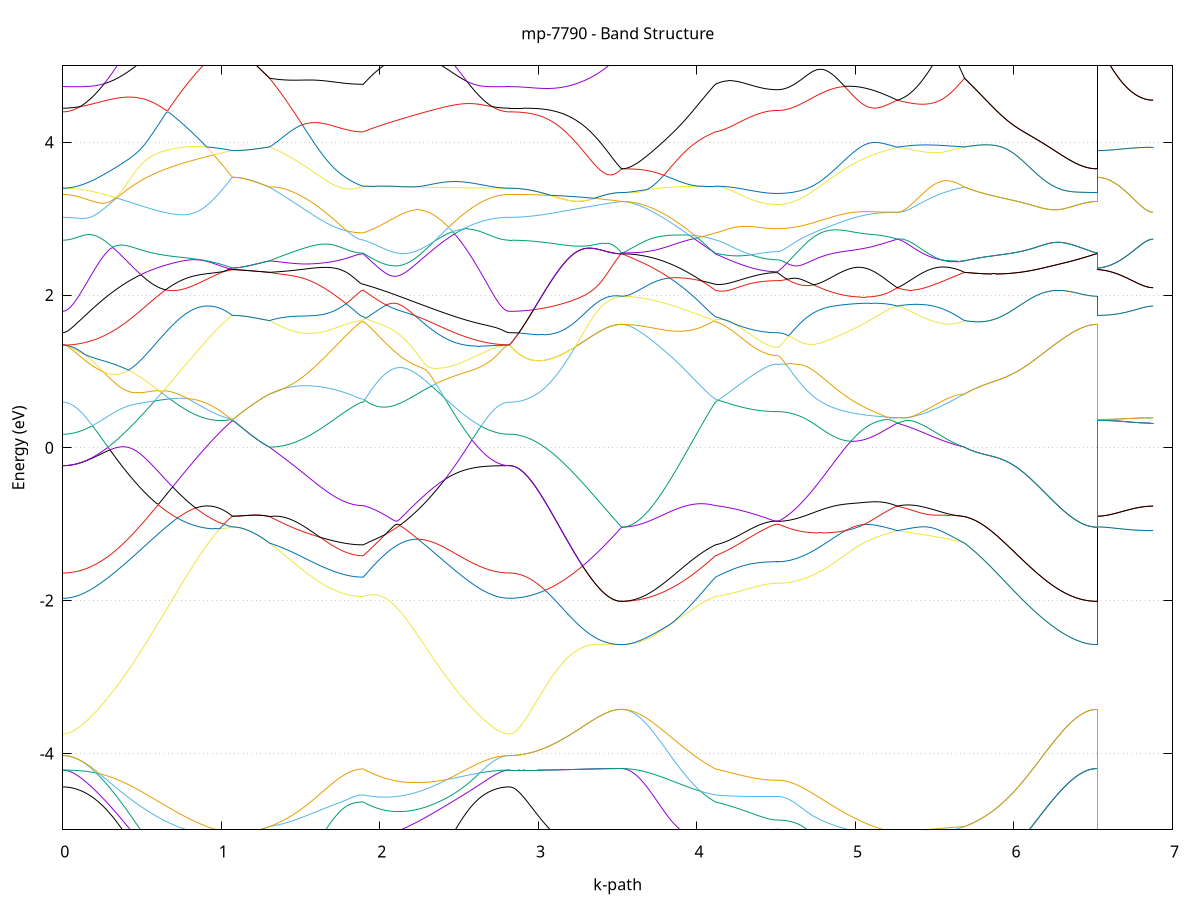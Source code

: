 set title 'mp-7790 - Band Structure'
set xlabel 'k-path'
set ylabel 'Energy (eV)'
set grid y
set yrange [-5:5]
set terminal png size 800,600
set output 'mp-7790_bands_gnuplot.png'
plot '-' using 1:2 with lines notitle, '-' using 1:2 with lines notitle, '-' using 1:2 with lines notitle, '-' using 1:2 with lines notitle, '-' using 1:2 with lines notitle, '-' using 1:2 with lines notitle, '-' using 1:2 with lines notitle, '-' using 1:2 with lines notitle, '-' using 1:2 with lines notitle, '-' using 1:2 with lines notitle, '-' using 1:2 with lines notitle, '-' using 1:2 with lines notitle, '-' using 1:2 with lines notitle, '-' using 1:2 with lines notitle, '-' using 1:2 with lines notitle, '-' using 1:2 with lines notitle, '-' using 1:2 with lines notitle, '-' using 1:2 with lines notitle, '-' using 1:2 with lines notitle, '-' using 1:2 with lines notitle, '-' using 1:2 with lines notitle, '-' using 1:2 with lines notitle, '-' using 1:2 with lines notitle, '-' using 1:2 with lines notitle, '-' using 1:2 with lines notitle, '-' using 1:2 with lines notitle, '-' using 1:2 with lines notitle, '-' using 1:2 with lines notitle, '-' using 1:2 with lines notitle, '-' using 1:2 with lines notitle, '-' using 1:2 with lines notitle, '-' using 1:2 with lines notitle, '-' using 1:2 with lines notitle, '-' using 1:2 with lines notitle, '-' using 1:2 with lines notitle, '-' using 1:2 with lines notitle, '-' using 1:2 with lines notitle, '-' using 1:2 with lines notitle, '-' using 1:2 with lines notitle, '-' using 1:2 with lines notitle, '-' using 1:2 with lines notitle, '-' using 1:2 with lines notitle, '-' using 1:2 with lines notitle, '-' using 1:2 with lines notitle, '-' using 1:2 with lines notitle, '-' using 1:2 with lines notitle, '-' using 1:2 with lines notitle, '-' using 1:2 with lines notitle, '-' using 1:2 with lines notitle, '-' using 1:2 with lines notitle, '-' using 1:2 with lines notitle, '-' using 1:2 with lines notitle, '-' using 1:2 with lines notitle, '-' using 1:2 with lines notitle, '-' using 1:2 with lines notitle, '-' using 1:2 with lines notitle, '-' using 1:2 with lines notitle, '-' using 1:2 with lines notitle, '-' using 1:2 with lines notitle, '-' using 1:2 with lines notitle, '-' using 1:2 with lines notitle, '-' using 1:2 with lines notitle, '-' using 1:2 with lines notitle, '-' using 1:2 with lines notitle
0.000000 -33.557510
0.009909 -33.557410
0.019818 -33.557410
0.029728 -33.557310
0.039637 -33.557210
0.049546 -33.557110
0.059455 -33.557010
0.069364 -33.556810
0.079273 -33.556610
0.089183 -33.556310
0.099092 -33.556010
0.109001 -33.555710
0.118910 -33.555310
0.128819 -33.554910
0.138729 -33.554510
0.148638 -33.554010
0.158547 -33.553510
0.168456 -33.552910
0.178365 -33.552310
0.188275 -33.551710
0.198184 -33.551010
0.208093 -33.550210
0.218002 -33.549410
0.227911 -33.548510
0.237820 -33.547610
0.247730 -33.546610
0.257639 -33.545610
0.267548 -33.547910
0.277457 -33.551910
0.287366 -33.555910
0.297276 -33.559910
0.307185 -33.564010
0.317094 -33.568110
0.327003 -33.572210
0.336912 -33.576410
0.346821 -33.580610
0.356731 -33.584810
0.366640 -33.589010
0.376549 -33.593210
0.386458 -33.597410
0.396367 -33.601610
0.406277 -33.605810
0.416186 -33.610010
0.426095 -33.614210
0.436004 -33.618410
0.445913 -33.622610
0.455823 -33.626710
0.465732 -33.630810
0.475641 -33.634910
0.485550 -33.639010
0.495459 -33.643010
0.505368 -33.647010
0.515278 -33.651010
0.525187 -33.654910
0.535096 -33.658710
0.545005 -33.662510
0.554914 -33.666310
0.564824 -33.670010
0.574733 -33.673710
0.584642 -33.677310
0.594551 -33.680810
0.604460 -33.684310
0.614370 -33.687710
0.624279 -33.691010
0.634188 -33.694310
0.644097 -33.697510
0.654006 -33.700610
0.663915 -33.703610
0.673825 -33.706610
0.683734 -33.709410
0.693643 -33.712210
0.703552 -33.714910
0.713461 -33.717510
0.723371 -33.720010
0.733280 -33.722410
0.743189 -33.724710
0.753098 -33.727010
0.763007 -33.729110
0.772916 -33.731110
0.782826 -33.733010
0.792735 -33.734810
0.802644 -33.736510
0.812553 -33.738110
0.822462 -33.739610
0.832372 -33.741010
0.842281 -33.742310
0.852190 -33.743510
0.862099 -33.744510
0.872008 -33.745410
0.881918 -33.746210
0.891827 -33.746910
0.901736 -33.747510
0.911645 -33.748010
0.921554 -33.748310
0.931463 -33.748610
0.941373 -33.748710
0.951282 -33.748710
0.961191 -33.748610
0.971100 -33.748310
0.981009 -33.748010
0.990919 -33.747510
1.000828 -33.746910
1.010737 -33.746210
1.020646 -33.745410
1.030555 -33.744510
1.040464 -33.743410
1.050374 -33.742210
1.060283 -33.741010
1.070192 -33.739610
1.070192 -33.739610
1.079938 -33.739510
1.089683 -33.739310
1.099429 -33.739010
1.109175 -33.738610
1.118921 -33.738010
1.128666 -33.737310
1.138412 -33.736510
1.148158 -33.735610
1.157903 -33.734610
1.167649 -33.733410
1.177395 -33.732110
1.187140 -33.730710
1.196886 -33.729210
1.206632 -33.727610
1.216378 -33.725810
1.226123 -33.724010
1.235869 -33.722010
1.245615 -33.720010
1.255360 -33.717810
1.265106 -33.715510
1.274852 -33.713110
1.284598 -33.710710
1.294343 -33.708110
1.304089 -33.705510
1.304089 -33.705510
1.313945 -33.704510
1.323801 -33.703310
1.333656 -33.702110
1.343512 -33.700810
1.353368 -33.699310
1.363224 -33.697810
1.373080 -33.696210
1.382936 -33.694510
1.392791 -33.692610
1.402647 -33.690710
1.412503 -33.688710
1.422359 -33.686610
1.432215 -33.684310
1.442071 -33.682010
1.451926 -33.679610
1.461782 -33.677110
1.471638 -33.674510
1.481494 -33.671910
1.491350 -33.669110
1.501206 -33.666310
1.511061 -33.663310
1.520917 -33.660310
1.530773 -33.657210
1.540629 -33.654010
1.550485 -33.650810
1.560341 -33.647410
1.570196 -33.644010
1.580052 -33.640510
1.589908 -33.637010
1.599764 -33.633410
1.609620 -33.629710
1.619476 -33.625910
1.629331 -33.622110
1.639187 -33.618210
1.649043 -33.614310
1.658899 -33.610310
1.668755 -33.606210
1.678611 -33.602110
1.688466 -33.598010
1.698322 -33.593810
1.708178 -33.589510
1.718034 -33.585210
1.727890 -33.580910
1.737746 -33.576610
1.747601 -33.572210
1.757457 -33.567710
1.767313 -33.563310
1.777169 -33.558810
1.787025 -33.554310
1.796881 -33.549810
1.806736 -33.545310
1.816592 -33.540810
1.826448 -33.536310
1.836304 -33.531810
1.846160 -33.527410
1.856016 -33.523010
1.865871 -33.520910
1.875727 -33.520410
1.885583 -33.520110
1.895439 -33.520010
1.895439 -33.520010
1.905354 -33.519410
1.915270 -33.518910
1.925185 -33.518510
1.935100 -33.519210
1.945016 -33.521410
1.954931 -33.523510
1.964847 -33.525610
1.974762 -33.527610
1.984677 -33.529610
1.994593 -33.531410
2.004508 -33.533210
2.014423 -33.535010
2.024339 -33.536610
2.034254 -33.538210
2.044170 -33.539710
2.054085 -33.541110
2.064000 -33.542510
2.073916 -33.543810
2.083831 -33.545010
2.093746 -33.546110
2.103662 -33.547110
2.113577 -33.548110
2.123493 -33.548910
2.133408 -33.549710
2.143323 -33.550410
2.153239 -33.551110
2.163154 -33.551610
2.173069 -33.552010
2.182985 -33.552410
2.192900 -33.552710
2.202816 -33.552910
2.212731 -33.553110
2.222646 -33.553110
2.232562 -33.553110
2.242477 -33.553010
2.252392 -33.552810
2.262308 -33.552510
2.272223 -33.552210
2.282139 -33.551810
2.292054 -33.551310
2.301969 -33.550710
2.311885 -33.550110
2.321800 -33.549310
2.331716 -33.548610
2.341631 -33.547710
2.351546 -33.546810
2.361462 -33.545810
2.371377 -33.544710
2.381292 -33.543610
2.391208 -33.542410
2.401123 -33.541110
2.411039 -33.539810
2.420954 -33.540310
2.430869 -33.541010
2.440785 -33.541610
2.450700 -33.542310
2.460615 -33.542910
2.470531 -33.543610
2.480446 -33.544210
2.490362 -33.544810
2.500277 -33.545510
2.510192 -33.546110
2.520108 -33.546710
2.530023 -33.547310
2.539938 -33.547910
2.549854 -33.548510
2.559769 -33.549110
2.569685 -33.549710
2.579600 -33.550210
2.589515 -33.550810
2.599431 -33.551310
2.609346 -33.551810
2.619261 -33.552310
2.629177 -33.552810
2.639092 -33.553210
2.649008 -33.553710
2.658923 -33.554110
2.668838 -33.554510
2.678754 -33.554910
2.688669 -33.555210
2.698584 -33.555510
2.708500 -33.555810
2.718415 -33.556110
2.728331 -33.556410
2.738246 -33.556610
2.748161 -33.556810
2.758077 -33.557010
2.767992 -33.557110
2.777908 -33.557210
2.787823 -33.557310
2.797738 -33.557410
2.807654 -33.557410
2.817569 -33.557510
2.817569 -33.557510
2.827535 -33.557410
2.837500 -33.557310
2.847466 -33.557010
2.857431 -33.556710
2.867397 -33.556310
2.877362 -33.555810
2.887328 -33.555110
2.897293 -33.554410
2.907259 -33.553610
2.917224 -33.552710
2.927190 -33.551710
2.937155 -33.550610
2.947121 -33.549510
2.957086 -33.548210
2.967052 -33.546810
2.977017 -33.545410
2.986983 -33.543810
2.996948 -33.542210
3.006914 -33.540510
3.016879 -33.538710
3.026845 -33.536810
3.036810 -33.534810
3.046776 -33.532710
3.056741 -33.530610
3.066707 -33.530910
3.076672 -33.533310
3.086638 -33.535610
3.096603 -33.537910
3.106569 -33.540210
3.116534 -33.542510
3.126500 -33.544710
3.136466 -33.546910
3.146431 -33.549110
3.156397 -33.551210
3.166362 -33.553310
3.176328 -33.555410
3.186293 -33.557410
3.196259 -33.559310
3.206224 -33.561210
3.216190 -33.563110
3.226155 -33.564910
3.236121 -33.566710
3.246086 -33.568410
3.256052 -33.570010
3.266017 -33.571610
3.275983 -33.573210
3.285948 -33.574710
3.295914 -33.576110
3.305879 -33.577510
3.315845 -33.578810
3.325810 -33.580110
3.335776 -33.581310
3.345741 -33.582510
3.355707 -33.583610
3.365672 -33.584610
3.375638 -33.585610
3.385603 -33.586510
3.395569 -33.587410
3.405534 -33.588210
3.415500 -33.588910
3.425465 -33.589610
3.435431 -33.590210
3.445396 -33.590710
3.455362 -33.591210
3.465328 -33.591610
3.475293 -33.592010
3.485259 -33.592310
3.495224 -33.592510
3.505190 -33.592710
3.515155 -33.592710
3.525121 -33.592810
3.525121 -33.592810
3.534976 -33.592710
3.544832 -33.592710
3.554688 -33.592510
3.564544 -33.592310
3.574400 -33.592010
3.584256 -33.591610
3.594111 -33.591210
3.603967 -33.590710
3.613823 -33.590210
3.623679 -33.589610
3.633535 -33.588910
3.643391 -33.588210
3.653246 -33.587410
3.663102 -33.586610
3.672958 -33.585710
3.682814 -33.584710
3.692670 -33.583710
3.702526 -33.582610
3.712381 -33.581410
3.722237 -33.580210
3.732093 -33.579010
3.741949 -33.577610
3.751805 -33.576310
3.761661 -33.574810
3.771516 -33.573410
3.781372 -33.571810
3.791228 -33.570210
3.801084 -33.568610
3.810940 -33.566910
3.820796 -33.565210
3.830651 -33.563510
3.840507 -33.561810
3.850363 -33.560110
3.860219 -33.558310
3.870075 -33.556510
3.879931 -33.554710
3.889786 -33.552910
3.899642 -33.551110
3.909498 -33.549310
3.919354 -33.547410
3.929210 -33.545710
3.939066 -33.543910
3.948921 -33.542110
3.958777 -33.540310
3.968633 -33.538610
3.978489 -33.537010
3.988345 -33.535310
3.998201 -33.533710
4.008056 -33.532210
4.017912 -33.530710
4.027768 -33.529310
4.037624 -33.527910
4.047480 -33.526710
4.057336 -33.525510
4.067191 -33.524410
4.077047 -33.523310
4.086903 -33.522410
4.096759 -33.521510
4.106615 -33.520710
4.116471 -33.520010
4.116471 -33.520010
4.126234 -33.520010
4.135997 -33.520310
4.145760 -33.521110
4.155523 -33.522310
4.165286 -33.523710
4.175050 -33.525210
4.184813 -33.526910
4.194576 -33.528510
4.204339 -33.530210
4.214102 -33.531910
4.223865 -33.533610
4.233629 -33.535210
4.243392 -33.536810
4.253155 -33.538410
4.262918 -33.540010
4.272681 -33.541510
4.282444 -33.542910
4.292208 -33.544310
4.301971 -33.545710
4.311734 -33.547010
4.321497 -33.548210
4.331260 -33.549410
4.341023 -33.550510
4.350787 -33.551610
4.360550 -33.552610
4.370313 -33.553610
4.380076 -33.554410
4.389839 -33.555310
4.399602 -33.556010
4.409366 -33.556710
4.419129 -33.557310
4.428892 -33.557910
4.438655 -33.558410
4.448418 -33.558810
4.458181 -33.559210
4.467945 -33.559510
4.477708 -33.559710
4.487471 -33.559910
4.497234 -33.560010
4.506997 -33.560010
4.506997 -33.560010
4.516954 -33.560310
4.526912 -33.561210
4.536869 -33.562710
4.546826 -33.564710
4.556783 -33.567210
4.566740 -33.570110
4.576697 -33.573310
4.586654 -33.576810
4.596611 -33.580510
4.606568 -33.584410
4.616526 -33.588410
4.626483 -33.592510
4.636440 -33.596810
4.646397 -33.601110
4.656354 -33.605410
4.666311 -33.609810
4.676268 -33.614110
4.686225 -33.618510
4.696182 -33.622910
4.706139 -33.627310
4.716097 -33.631610
4.726054 -33.635910
4.736011 -33.640210
4.745968 -33.644410
4.755925 -33.648610
4.765882 -33.652710
4.775839 -33.656710
4.785796 -33.660710
4.795753 -33.664610
4.805711 -33.668510
4.815668 -33.672310
4.825625 -33.676010
4.835582 -33.679610
4.845539 -33.683110
4.855496 -33.686610
4.865453 -33.690010
4.875410 -33.693210
4.885367 -33.696410
4.895324 -33.699510
4.905282 -33.702510
4.915239 -33.705310
4.925196 -33.708110
4.935153 -33.710810
4.945110 -33.713410
4.955067 -33.715810
4.965024 -33.718210
4.974981 -33.720410
4.984938 -33.722610
4.994896 -33.724610
5.004853 -33.726510
5.014810 -33.728310
5.024767 -33.730010
5.034724 -33.731510
5.044681 -33.733010
5.054638 -33.734310
5.064595 -33.735510
5.074552 -33.736610
5.084509 -33.737510
5.094467 -33.738410
5.104424 -33.739110
5.114381 -33.739710
5.124338 -33.740110
5.134295 -33.740510
5.144252 -33.740710
5.154209 -33.740810
5.164166 -33.740810
5.174123 -33.740610
5.184081 -33.740310
5.194038 -33.739910
5.203995 -33.739410
5.213952 -33.738810
5.223909 -33.738010
5.233866 -33.737110
5.243823 -33.736110
5.253780 -33.735010
5.263737 -33.733710
5.263737 -33.733710
5.273600 -33.734410
5.283463 -33.735110
5.293326 -33.735710
5.303189 -33.736310
5.313052 -33.736810
5.322915 -33.737310
5.332778 -33.737810
5.342641 -33.738210
5.352504 -33.738510
5.362366 -33.738810
5.372229 -33.739010
5.382092 -33.739210
5.391955 -33.739310
5.401818 -33.739310
5.411681 -33.739310
5.421544 -33.739210
5.431407 -33.739110
5.441270 -33.738810
5.451133 -33.738510
5.460996 -33.738110
5.470858 -33.737610
5.480721 -33.737110
5.490584 -33.736410
5.500447 -33.735710
5.510310 -33.734910
5.520173 -33.734010
5.530036 -33.733010
5.539899 -33.732010
5.549762 -33.730810
5.559625 -33.729610
5.569488 -33.728310
5.579350 -33.726810
5.589213 -33.725310
5.599076 -33.723710
5.608939 -33.722010
5.618802 -33.720310
5.628665 -33.718410
5.638528 -33.716410
5.648391 -33.714410
5.658254 -33.712310
5.668117 -33.710110
5.677980 -33.707810
5.687842 -33.705510
5.687842 -33.705510
5.697798 -33.702710
5.707754 -33.699810
5.717710 -33.696810
5.727666 -33.693810
5.737622 -33.690710
5.747578 -33.687510
5.757534 -33.684210
5.767490 -33.680910
5.777445 -33.677610
5.787401 -33.674110
5.797357 -33.670710
5.807313 -33.667110
5.817269 -33.663610
5.827225 -33.660010
5.837181 -33.656410
5.847137 -33.652810
5.857093 -33.649110
5.867049 -33.645510
5.877004 -33.641910
5.886960 -33.638210
5.896916 -33.634610
5.906872 -33.631010
5.916828 -33.627510
5.926784 -33.624010
5.936740 -33.620510
5.946696 -33.617110
5.956652 -33.613810
5.966607 -33.610510
5.976563 -33.607410
5.986519 -33.604310
5.996475 -33.601310
6.006431 -33.598410
6.016387 -33.595710
6.026343 -33.593110
6.036299 -33.590610
6.046255 -33.588310
6.056210 -33.586110
6.066166 -33.584110
6.076122 -33.582310
6.086078 -33.580610
6.096034 -33.579110
6.105990 -33.577710
6.115946 -33.576610
6.125902 -33.575610
6.135858 -33.574810
6.145814 -33.574110
6.155769 -33.573610
6.165725 -33.573310
6.175681 -33.573110
6.185637 -33.573110
6.195593 -33.573110
6.205549 -33.573310
6.215505 -33.573710
6.225461 -33.574110
6.235417 -33.574610
6.245373 -33.575210
6.255328 -33.575810
6.265284 -33.576510
6.275240 -33.577310
6.285196 -33.578110
6.295152 -33.579010
6.305108 -33.579810
6.315064 -33.580710
6.325020 -33.581610
6.334976 -33.582510
6.344931 -33.583410
6.354887 -33.584310
6.364843 -33.585110
6.374799 -33.586010
6.384755 -33.586810
6.394711 -33.587510
6.404667 -33.588310
6.414623 -33.589010
6.424579 -33.589610
6.434534 -33.590210
6.444490 -33.590710
6.454446 -33.591210
6.464402 -33.591610
6.474358 -33.592010
6.484314 -33.592310
6.494270 -33.592510
6.504226 -33.592610
6.514182 -33.592710
6.524138 -33.592810
6.524138 -33.739610
6.533965 -33.739610
6.543792 -33.739510
6.553619 -33.739510
6.563446 -33.739410
6.573273 -33.739310
6.583100 -33.739210
6.592927 -33.739110
6.602754 -33.738910
6.612581 -33.738810
6.622409 -33.738610
6.632236 -33.738410
6.642063 -33.738210
6.651890 -33.737910
6.661717 -33.737710
6.671544 -33.737510
6.681371 -33.737210
6.691198 -33.737010
6.701025 -33.736710
6.710853 -33.736510
6.720680 -33.736210
6.730507 -33.736010
6.740334 -33.735710
6.750161 -33.735510
6.759988 -33.735210
6.769815 -33.735010
6.779642 -33.734810
6.789469 -33.734610
6.799296 -33.734410
6.809124 -33.734310
6.818951 -33.734110
6.828778 -33.734010
6.838605 -33.733910
6.848432 -33.733810
6.858259 -33.733810
6.868086 -33.733710
6.877913 -33.733710
e
0.000000 -33.483310
0.009909 -33.483410
0.019818 -33.483810
0.029728 -33.484310
0.039637 -33.485110
0.049546 -33.486110
0.059455 -33.487310
0.069364 -33.488710
0.079273 -33.490310
0.089183 -33.492110
0.099092 -33.494110
0.109001 -33.496210
0.118910 -33.498510
0.128819 -33.501010
0.138729 -33.503610
0.148638 -33.506410
0.158547 -33.509310
0.168456 -33.512310
0.178365 -33.515510
0.188275 -33.518710
0.198184 -33.522110
0.208093 -33.525610
0.218002 -33.529110
0.227911 -33.532710
0.237820 -33.536410
0.247730 -33.540210
0.257639 -33.544010
0.267548 -33.544510
0.277457 -33.543410
0.287366 -33.542210
0.297276 -33.540910
0.307185 -33.539610
0.317094 -33.538210
0.327003 -33.536710
0.336912 -33.535210
0.346821 -33.533710
0.356731 -33.532010
0.366640 -33.530410
0.376549 -33.528610
0.386458 -33.526810
0.396367 -33.525010
0.406277 -33.523010
0.416186 -33.521110
0.426095 -33.521410
0.436004 -33.525210
0.445913 -33.529110
0.455823 -33.532910
0.465732 -33.536810
0.475641 -33.540710
0.485550 -33.544510
0.495459 -33.548410
0.505368 -33.552310
0.515278 -33.556310
0.525187 -33.560210
0.535096 -33.564110
0.545005 -33.568010
0.554914 -33.572010
0.564824 -33.575910
0.574733 -33.579910
0.584642 -33.583810
0.594551 -33.587710
0.604460 -33.591710
0.614370 -33.595610
0.624279 -33.599610
0.634188 -33.603510
0.644097 -33.607410
0.654006 -33.611310
0.663915 -33.615310
0.673825 -33.619210
0.683734 -33.623010
0.693643 -33.626910
0.703552 -33.630810
0.713461 -33.634610
0.723371 -33.638410
0.733280 -33.642210
0.743189 -33.646010
0.753098 -33.649710
0.763007 -33.653510
0.772916 -33.657210
0.782826 -33.660810
0.792735 -33.664410
0.802644 -33.668010
0.812553 -33.671510
0.822462 -33.675010
0.832372 -33.678510
0.842281 -33.681910
0.852190 -33.685210
0.862099 -33.688510
0.872008 -33.691710
0.881918 -33.694910
0.891827 -33.698010
0.901736 -33.701010
0.911645 -33.703910
0.921554 -33.706810
0.931463 -33.709610
0.941373 -33.712410
0.951282 -33.715010
0.961191 -33.717610
0.971100 -33.720110
0.981009 -33.722510
0.990919 -33.724810
1.000828 -33.727010
1.010737 -33.729110
1.020646 -33.731110
1.030555 -33.733010
1.040464 -33.734810
1.050374 -33.736510
1.060283 -33.738110
1.070192 -33.739610
1.070192 -33.739610
1.079938 -33.739510
1.089683 -33.739310
1.099429 -33.739010
1.109175 -33.738610
1.118921 -33.738010
1.128666 -33.737310
1.138412 -33.736510
1.148158 -33.735610
1.157903 -33.734610
1.167649 -33.733410
1.177395 -33.732110
1.187140 -33.730710
1.196886 -33.729210
1.206632 -33.727610
1.216378 -33.725810
1.226123 -33.724010
1.235869 -33.722010
1.245615 -33.720010
1.255360 -33.717810
1.265106 -33.715510
1.274852 -33.713110
1.284598 -33.710710
1.294343 -33.708110
1.304089 -33.705510
1.304089 -33.705510
1.313945 -33.702510
1.323801 -33.699510
1.333656 -33.696410
1.343512 -33.693310
1.353368 -33.690010
1.363224 -33.686710
1.373080 -33.683210
1.382936 -33.679810
1.392791 -33.676210
1.402647 -33.672610
1.412503 -33.668910
1.422359 -33.665210
1.432215 -33.661410
1.442071 -33.657610
1.451926 -33.653710
1.461782 -33.649710
1.471638 -33.645810
1.481494 -33.641810
1.491350 -33.637710
1.501206 -33.633710
1.511061 -33.629610
1.520917 -33.625510
1.530773 -33.621410
1.540629 -33.617310
1.550485 -33.613210
1.560341 -33.609010
1.570196 -33.604910
1.580052 -33.600910
1.589908 -33.596810
1.599764 -33.592810
1.609620 -33.588810
1.619476 -33.584810
1.629331 -33.581010
1.639187 -33.577110
1.649043 -33.573310
1.658899 -33.569610
1.668755 -33.566010
1.678611 -33.562510
1.688466 -33.559010
1.698322 -33.555710
1.708178 -33.552510
1.718034 -33.549410
1.727890 -33.546410
1.737746 -33.543510
1.747601 -33.540810
1.757457 -33.538210
1.767313 -33.535810
1.777169 -33.533510
1.787025 -33.531410
1.796881 -33.529510
1.806736 -33.527710
1.816592 -33.526110
1.826448 -33.524710
1.836304 -33.523510
1.846160 -33.522410
1.856016 -33.521610
1.865871 -33.518710
1.875727 -33.514710
1.885583 -33.511310
1.895439 -33.509710
1.895439 -33.509710
1.905354 -33.512210
1.915270 -33.514610
1.925185 -33.516910
1.935100 -33.518210
1.945016 -33.517910
1.954931 -33.517710
1.964847 -33.517610
1.974762 -33.517510
1.984677 -33.517610
1.994593 -33.517610
2.004508 -33.517810
2.014423 -33.518010
2.024339 -33.518210
2.034254 -33.518510
2.044170 -33.518810
2.054085 -33.519210
2.064000 -33.519510
2.073916 -33.520010
2.083831 -33.520410
2.093746 -33.520910
2.103662 -33.521410
2.113577 -33.521910
2.123493 -33.522410
2.133408 -33.522910
2.143323 -33.523510
2.153239 -33.524010
2.163154 -33.524610
2.173069 -33.525110
2.182985 -33.525710
2.192900 -33.526310
2.202816 -33.526810
2.212731 -33.527410
2.222646 -33.528010
2.232562 -33.528610
2.242477 -33.529210
2.252392 -33.529810
2.262308 -33.530410
2.272223 -33.531010
2.282139 -33.531610
2.292054 -33.532210
2.301969 -33.532810
2.311885 -33.533410
2.321800 -33.534010
2.331716 -33.534610
2.341631 -33.535310
2.351546 -33.535910
2.361462 -33.536510
2.371377 -33.537110
2.381292 -33.537810
2.391208 -33.538410
2.401123 -33.539110
2.411039 -33.539710
2.420954 -33.538510
2.430869 -33.537110
2.440785 -33.535610
2.450700 -33.534110
2.460615 -33.532510
2.470531 -33.530910
2.480446 -33.529310
2.490362 -33.527610
2.500277 -33.525910
2.510192 -33.524210
2.520108 -33.522410
2.530023 -33.520610
2.539938 -33.518910
2.549854 -33.517010
2.559769 -33.515210
2.569685 -33.513410
2.579600 -33.511610
2.589515 -33.509810
2.599431 -33.508010
2.609346 -33.506210
2.619261 -33.504410
2.629177 -33.502710
2.639092 -33.501010
2.649008 -33.499310
2.658923 -33.497710
2.668838 -33.496110
2.678754 -33.494610
2.688669 -33.493210
2.698584 -33.491910
2.708500 -33.490610
2.718415 -33.489410
2.728331 -33.488310
2.738246 -33.487310
2.748161 -33.486410
2.758077 -33.485610
2.767992 -33.484910
2.777908 -33.484310
2.787823 -33.483910
2.797738 -33.483610
2.807654 -33.483410
2.817569 -33.483310
2.817569 -33.483310
2.827535 -33.483510
2.837500 -33.483910
2.847466 -33.484610
2.857431 -33.485510
2.867397 -33.486710
2.877362 -33.488110
2.887328 -33.489710
2.897293 -33.491510
2.907259 -33.493310
2.917224 -33.495410
2.927190 -33.497510
2.937155 -33.499710
2.947121 -33.501910
2.957086 -33.504210
2.967052 -33.506610
2.977017 -33.509010
2.986983 -33.511410
2.996948 -33.513810
3.006914 -33.516310
3.016879 -33.518710
3.026845 -33.521210
3.036810 -33.523610
3.046776 -33.526110
3.056741 -33.528510
3.066707 -33.530910
3.076672 -33.533310
3.086638 -33.535610
3.096603 -33.537910
3.106569 -33.540210
3.116534 -33.542510
3.126500 -33.544710
3.136466 -33.546910
3.146431 -33.549110
3.156397 -33.551210
3.166362 -33.553310
3.176328 -33.555410
3.186293 -33.557410
3.196259 -33.559310
3.206224 -33.561210
3.216190 -33.563110
3.226155 -33.564910
3.236121 -33.566710
3.246086 -33.568410
3.256052 -33.570010
3.266017 -33.571610
3.275983 -33.573210
3.285948 -33.574710
3.295914 -33.576110
3.305879 -33.577510
3.315845 -33.578810
3.325810 -33.580110
3.335776 -33.581310
3.345741 -33.582510
3.355707 -33.583610
3.365672 -33.584610
3.375638 -33.585610
3.385603 -33.586510
3.395569 -33.587410
3.405534 -33.588210
3.415500 -33.588910
3.425465 -33.589610
3.435431 -33.590210
3.445396 -33.590710
3.455362 -33.591210
3.465328 -33.591610
3.475293 -33.592010
3.485259 -33.592310
3.495224 -33.592510
3.505190 -33.592710
3.515155 -33.592710
3.525121 -33.592810
3.525121 -33.592810
3.534976 -33.592710
3.544832 -33.592610
3.554688 -33.592510
3.564544 -33.592310
3.574400 -33.592010
3.584256 -33.591610
3.594111 -33.591210
3.603967 -33.590710
3.613823 -33.590110
3.623679 -33.589510
3.633535 -33.588810
3.643391 -33.588110
3.653246 -33.587310
3.663102 -33.586410
3.672958 -33.585510
3.682814 -33.584510
3.692670 -33.583410
3.702526 -33.582310
3.712381 -33.581210
3.722237 -33.580010
3.732093 -33.578710
3.741949 -33.577410
3.751805 -33.576010
3.761661 -33.574610
3.771516 -33.573110
3.781372 -33.571610
3.791228 -33.570110
3.801084 -33.568510
3.810940 -33.566810
3.820796 -33.565210
3.830651 -33.563410
3.840507 -33.561610
3.850363 -33.559710
3.860219 -33.557810
3.870075 -33.555810
3.879931 -33.553810
3.889786 -33.551810
3.899642 -33.549710
3.909498 -33.547610
3.919354 -33.545510
3.929210 -33.543310
3.939066 -33.541110
3.948921 -33.538810
3.958777 -33.536610
3.968633 -33.534210
3.978489 -33.531910
3.988345 -33.529610
3.998201 -33.527210
4.008056 -33.524810
4.017912 -33.522410
4.027768 -33.520010
4.037624 -33.517610
4.047480 -33.515110
4.057336 -33.512710
4.067191 -33.510210
4.077047 -33.507810
4.086903 -33.505310
4.096759 -33.504710
4.106615 -33.507210
4.116471 -33.509710
4.116471 -33.509710
4.126234 -33.510610
4.135997 -33.511010
4.145760 -33.511010
4.155523 -33.510710
4.165286 -33.510210
4.175050 -33.509510
4.184813 -33.508710
4.194576 -33.507910
4.204339 -33.507110
4.214102 -33.506210
4.223865 -33.505410
4.233629 -33.504510
4.243392 -33.503710
4.253155 -33.502810
4.262918 -33.502010
4.272681 -33.501210
4.282444 -33.500410
4.292208 -33.499710
4.301971 -33.498910
4.311734 -33.498210
4.321497 -33.497510
4.331260 -33.496910
4.341023 -33.496210
4.350787 -33.495610
4.360550 -33.495110
4.370313 -33.494510
4.380076 -33.494010
4.389839 -33.493610
4.399602 -33.493110
4.409366 -33.492710
4.419129 -33.492410
4.428892 -33.492010
4.438655 -33.491710
4.448418 -33.491510
4.458181 -33.491310
4.467945 -33.491110
4.477708 -33.491010
4.487471 -33.490910
4.497234 -33.490810
4.506997 -33.490810
4.506997 -33.490810
4.516954 -33.490910
4.526912 -33.491210
4.536869 -33.491710
4.546826 -33.492510
4.556783 -33.493510
4.566740 -33.494710
4.576697 -33.496110
4.586654 -33.497710
4.596611 -33.499510
4.606568 -33.501610
4.616526 -33.503910
4.626483 -33.506310
4.636440 -33.509010
4.646397 -33.511810
4.656354 -33.514910
4.666311 -33.518110
4.676268 -33.521410
4.686225 -33.525010
4.696182 -33.528610
4.706139 -33.532410
4.716097 -33.536310
4.726054 -33.540310
4.736011 -33.544410
4.745968 -33.548610
4.755925 -33.552910
4.765882 -33.557310
4.775839 -33.561710
4.785796 -33.566110
4.795753 -33.570610
4.805711 -33.575110
4.815668 -33.579710
4.825625 -33.584210
4.835582 -33.588810
4.845539 -33.593410
4.855496 -33.598010
4.865453 -33.602510
4.875410 -33.607110
4.885367 -33.611610
4.895324 -33.616110
4.905282 -33.620610
4.915239 -33.625110
4.925196 -33.629510
4.935153 -33.633810
4.945110 -33.638210
4.955067 -33.642410
4.965024 -33.646710
4.974981 -33.650810
4.984938 -33.654910
4.994896 -33.658910
5.004853 -33.662910
5.014810 -33.666810
5.024767 -33.670610
5.034724 -33.674310
5.044681 -33.678010
5.054638 -33.681610
5.064595 -33.685110
5.074552 -33.688510
5.084509 -33.691810
5.094467 -33.695010
5.104424 -33.698110
5.114381 -33.701110
5.124338 -33.704110
5.134295 -33.706910
5.144252 -33.709610
5.154209 -33.712210
5.164166 -33.714810
5.174123 -33.717210
5.184081 -33.719410
5.194038 -33.721610
5.203995 -33.723710
5.213952 -33.725710
5.223909 -33.727510
5.233866 -33.729210
5.243823 -33.730810
5.253780 -33.732310
5.263737 -33.733710
5.263737 -33.733710
5.273600 -33.733010
5.283463 -33.732310
5.293326 -33.731510
5.303189 -33.730810
5.313052 -33.730110
5.322915 -33.729410
5.332778 -33.728610
5.342641 -33.727910
5.352504 -33.727210
5.362366 -33.726510
5.372229 -33.725810
5.382092 -33.725110
5.391955 -33.724410
5.401818 -33.723710
5.411681 -33.723010
5.421544 -33.722310
5.431407 -33.721710
5.441270 -33.721010
5.451133 -33.720310
5.460996 -33.719710
5.470858 -33.719010
5.480721 -33.718410
5.490584 -33.717710
5.500447 -33.717110
5.510310 -33.716510
5.520173 -33.715810
5.530036 -33.715210
5.539899 -33.714610
5.549762 -33.714010
5.559625 -33.713410
5.569488 -33.712810
5.579350 -33.712110
5.589213 -33.711510
5.599076 -33.710910
5.608939 -33.710310
5.618802 -33.709710
5.628665 -33.709110
5.638528 -33.708510
5.648391 -33.707910
5.658254 -33.707310
5.668117 -33.706710
5.677980 -33.706110
5.687842 -33.705510
5.687842 -33.705510
5.697798 -33.702710
5.707754 -33.699810
5.717710 -33.696810
5.727666 -33.693810
5.737622 -33.690710
5.747578 -33.687510
5.757534 -33.684210
5.767490 -33.680910
5.777445 -33.677610
5.787401 -33.674110
5.797357 -33.670710
5.807313 -33.667110
5.817269 -33.663610
5.827225 -33.660010
5.837181 -33.656410
5.847137 -33.652810
5.857093 -33.649110
5.867049 -33.645510
5.877004 -33.641910
5.886960 -33.638210
5.896916 -33.634610
5.906872 -33.631010
5.916828 -33.627510
5.926784 -33.624010
5.936740 -33.620510
5.946696 -33.617110
5.956652 -33.613810
5.966607 -33.610510
5.976563 -33.607410
5.986519 -33.604310
5.996475 -33.601310
6.006431 -33.598410
6.016387 -33.595710
6.026343 -33.593110
6.036299 -33.590610
6.046255 -33.588310
6.056210 -33.586110
6.066166 -33.584110
6.076122 -33.582310
6.086078 -33.580610
6.096034 -33.579110
6.105990 -33.577710
6.115946 -33.576610
6.125902 -33.575610
6.135858 -33.574810
6.145814 -33.574110
6.155769 -33.573610
6.165725 -33.573310
6.175681 -33.573110
6.185637 -33.573110
6.195593 -33.573110
6.205549 -33.573310
6.215505 -33.573710
6.225461 -33.574110
6.235417 -33.574610
6.245373 -33.575210
6.255328 -33.575810
6.265284 -33.576510
6.275240 -33.577310
6.285196 -33.578110
6.295152 -33.579010
6.305108 -33.579810
6.315064 -33.580710
6.325020 -33.581610
6.334976 -33.582510
6.344931 -33.583410
6.354887 -33.584310
6.364843 -33.585110
6.374799 -33.586010
6.384755 -33.586810
6.394711 -33.587510
6.404667 -33.588310
6.414623 -33.589010
6.424579 -33.589610
6.434534 -33.590210
6.444490 -33.590710
6.454446 -33.591210
6.464402 -33.591610
6.474358 -33.592010
6.484314 -33.592310
6.494270 -33.592510
6.504226 -33.592610
6.514182 -33.592710
6.524138 -33.592810
6.524138 -33.739610
6.533965 -33.739610
6.543792 -33.739510
6.553619 -33.739510
6.563446 -33.739410
6.573273 -33.739310
6.583100 -33.739210
6.592927 -33.739110
6.602754 -33.738910
6.612581 -33.738810
6.622409 -33.738610
6.632236 -33.738410
6.642063 -33.738210
6.651890 -33.737910
6.661717 -33.737710
6.671544 -33.737510
6.681371 -33.737210
6.691198 -33.737010
6.701025 -33.736710
6.710853 -33.736510
6.720680 -33.736210
6.730507 -33.736010
6.740334 -33.735710
6.750161 -33.735510
6.759988 -33.735210
6.769815 -33.735010
6.779642 -33.734810
6.789469 -33.734610
6.799296 -33.734410
6.809124 -33.734310
6.818951 -33.734110
6.828778 -33.734010
6.838605 -33.733910
6.848432 -33.733810
6.858259 -33.733810
6.868086 -33.733710
6.877913 -33.733710
e
0.000000 -33.483310
0.009909 -33.483310
0.019818 -33.483010
0.029728 -33.482710
0.039637 -33.482210
0.049546 -33.481610
0.059455 -33.480910
0.069364 -33.480010
0.079273 -33.478910
0.089183 -33.477810
0.099092 -33.476510
0.109001 -33.475110
0.118910 -33.473510
0.128819 -33.471810
0.138729 -33.470010
0.148638 -33.468110
0.158547 -33.466010
0.168456 -33.463810
0.178365 -33.461510
0.188275 -33.459110
0.198184 -33.456610
0.208093 -33.453910
0.218002 -33.451110
0.227911 -33.450310
0.237820 -33.453510
0.247730 -33.456710
0.257639 -33.460010
0.267548 -33.463310
0.277457 -33.466710
0.287366 -33.470110
0.297276 -33.473610
0.307185 -33.477110
0.317094 -33.480610
0.327003 -33.484210
0.336912 -33.487810
0.346821 -33.491410
0.356731 -33.495110
0.366640 -33.498810
0.376549 -33.502510
0.386458 -33.506210
0.396367 -33.510010
0.406277 -33.513810
0.416186 -33.517610
0.426095 -33.519010
0.436004 -33.516910
0.445913 -33.514710
0.455823 -33.512510
0.465732 -33.510310
0.475641 -33.507910
0.485550 -33.505510
0.495459 -33.503110
0.505368 -33.500610
0.515278 -33.498110
0.525187 -33.495510
0.535096 -33.492810
0.545005 -33.490110
0.554914 -33.487410
0.564824 -33.484610
0.574733 -33.481810
0.584642 -33.478910
0.594551 -33.475910
0.604460 -33.473010
0.614370 -33.470010
0.624279 -33.466910
0.634188 -33.463810
0.644097 -33.460710
0.654006 -33.457510
0.663915 -33.454310
0.673825 -33.451010
0.683734 -33.447710
0.693643 -33.444410
0.703552 -33.441110
0.713461 -33.437710
0.723371 -33.434310
0.733280 -33.430910
0.743189 -33.427410
0.753098 -33.423910
0.763007 -33.420410
0.772916 -33.416910
0.782826 -33.413310
0.792735 -33.409810
0.802644 -33.406210
0.812553 -33.402610
0.822462 -33.399310
0.832372 -33.401410
0.842281 -33.403510
0.852190 -33.405510
0.862099 -33.407410
0.872008 -33.409310
0.881918 -33.411110
0.891827 -33.412810
0.901736 -33.414410
0.911645 -33.415910
0.921554 -33.417310
0.931463 -33.418710
0.941373 -33.420010
0.951282 -33.421110
0.961191 -33.422210
0.971100 -33.423210
0.981009 -33.424110
0.990919 -33.424910
1.000828 -33.425610
1.010737 -33.426210
1.020646 -33.426710
1.030555 -33.427110
1.040464 -33.427410
1.050374 -33.427610
1.060283 -33.427710
1.070192 -33.427710
1.070192 -33.427710
1.079938 -33.427710
1.089683 -33.427710
1.099429 -33.427610
1.109175 -33.427510
1.118921 -33.427410
1.128666 -33.427310
1.138412 -33.427110
1.148158 -33.427010
1.157903 -33.426810
1.167649 -33.426610
1.177395 -33.426310
1.187140 -33.426110
1.196886 -33.425810
1.206632 -33.425510
1.216378 -33.425210
1.226123 -33.424910
1.235869 -33.424510
1.245615 -33.424210
1.255360 -33.423810
1.265106 -33.423410
1.274852 -33.423010
1.284598 -33.422610
1.294343 -33.422210
1.304089 -33.421810
1.304089 -33.421810
1.313945 -33.421410
1.323801 -33.421110
1.333656 -33.420710
1.343512 -33.420210
1.353368 -33.419710
1.363224 -33.419210
1.373080 -33.418610
1.382936 -33.418010
1.392791 -33.417410
1.402647 -33.416710
1.412503 -33.416010
1.422359 -33.415410
1.432215 -33.414710
1.442071 -33.414010
1.451926 -33.413310
1.461782 -33.412710
1.471638 -33.412010
1.481494 -33.411410
1.491350 -33.410910
1.501206 -33.410410
1.511061 -33.409910
1.520917 -33.409510
1.530773 -33.409310
1.540629 -33.409110
1.550485 -33.409010
1.560341 -33.409010
1.570196 -33.409210
1.580052 -33.409510
1.589908 -33.410010
1.599764 -33.410610
1.609620 -33.411410
1.619476 -33.412410
1.629331 -33.413610
1.639187 -33.414910
1.649043 -33.416510
1.658899 -33.418310
1.668755 -33.420210
1.678611 -33.422310
1.688466 -33.424710
1.698322 -33.427210
1.708178 -33.429910
1.718034 -33.432810
1.727890 -33.435810
1.737746 -33.438910
1.747601 -33.442310
1.757457 -33.445710
1.767313 -33.449310
1.777169 -33.452910
1.787025 -33.456710
1.796881 -33.460610
1.806736 -33.464610
1.816592 -33.468610
1.826448 -33.472710
1.836304 -33.476810
1.846160 -33.481010
1.856016 -33.485210
1.865871 -33.489310
1.875727 -33.493210
1.885583 -33.496510
1.895439 -33.498010
1.895439 -33.498010
1.905354 -33.495610
1.915270 -33.493110
1.925185 -33.490810
1.935100 -33.488410
1.945016 -33.486110
1.954931 -33.483710
1.964847 -33.481510
1.974762 -33.479210
1.984677 -33.477010
1.994593 -33.474910
2.004508 -33.472810
2.014423 -33.470710
2.024339 -33.468710
2.034254 -33.466810
2.044170 -33.464910
2.054085 -33.463210
2.064000 -33.461410
2.073916 -33.459810
2.083831 -33.458210
2.093746 -33.456810
2.103662 -33.455410
2.113577 -33.454110
2.123493 -33.452910
2.133408 -33.451810
2.143323 -33.450810
2.153239 -33.449910
2.163154 -33.449010
2.173069 -33.448310
2.182985 -33.447710
2.192900 -33.447210
2.202816 -33.446810
2.212731 -33.446510
2.222646 -33.446310
2.232562 -33.446210
2.242477 -33.446110
2.252392 -33.446210
2.262308 -33.446310
2.272223 -33.446610
2.282139 -33.446910
2.292054 -33.447210
2.301969 -33.447710
2.311885 -33.448210
2.321800 -33.448810
2.331716 -33.449410
2.341631 -33.450110
2.351546 -33.450810
2.361462 -33.451610
2.371377 -33.452410
2.381292 -33.453210
2.391208 -33.454110
2.401123 -33.455010
2.411039 -33.455910
2.420954 -33.456910
2.430869 -33.457910
2.440785 -33.458810
2.450700 -33.459810
2.460615 -33.460810
2.470531 -33.461810
2.480446 -33.462810
2.490362 -33.463810
2.500277 -33.464810
2.510192 -33.465810
2.520108 -33.466710
2.530023 -33.467710
2.539938 -33.468710
2.549854 -33.469610
2.559769 -33.470510
2.569685 -33.471410
2.579600 -33.472210
2.589515 -33.473110
2.599431 -33.473910
2.609346 -33.474710
2.619261 -33.475510
2.629177 -33.476210
2.639092 -33.476910
2.649008 -33.477610
2.658923 -33.478210
2.668838 -33.478810
2.678754 -33.479410
2.688669 -33.479910
2.698584 -33.480410
2.708500 -33.480910
2.718415 -33.481310
2.728331 -33.481710
2.738246 -33.482010
2.748161 -33.482310
2.758077 -33.482610
2.767992 -33.482810
2.777908 -33.483010
2.787823 -33.483110
2.797738 -33.483210
2.807654 -33.483310
2.817569 -33.483310
2.817569 -33.483310
2.827535 -33.483510
2.837500 -33.483910
2.847466 -33.484610
2.857431 -33.485510
2.867397 -33.486710
2.877362 -33.488110
2.887328 -33.489710
2.897293 -33.491510
2.907259 -33.493310
2.917224 -33.495410
2.927190 -33.497510
2.937155 -33.499710
2.947121 -33.501910
2.957086 -33.504210
2.967052 -33.506610
2.977017 -33.509010
2.986983 -33.511410
2.996948 -33.513810
3.006914 -33.516310
3.016879 -33.518710
3.026845 -33.521210
3.036810 -33.523610
3.046776 -33.526110
3.056741 -33.528510
3.066707 -33.528410
3.076672 -33.526010
3.086638 -33.523610
3.096603 -33.521210
3.106569 -33.518610
3.116534 -33.516010
3.126500 -33.513310
3.136466 -33.510510
3.146431 -33.507610
3.156397 -33.504710
3.166362 -33.501710
3.176328 -33.498610
3.186293 -33.495410
3.196259 -33.492210
3.206224 -33.489010
3.216190 -33.485610
3.226155 -33.482210
3.236121 -33.478710
3.246086 -33.475210
3.256052 -33.471610
3.266017 -33.468010
3.275983 -33.464310
3.285948 -33.460610
3.295914 -33.456810
3.305879 -33.453010
3.315845 -33.449210
3.325810 -33.445310
3.335776 -33.441310
3.345741 -33.437410
3.355707 -33.433410
3.365672 -33.429410
3.375638 -33.425310
3.385603 -33.421310
3.395569 -33.417210
3.405534 -33.413110
3.415500 -33.409010
3.425465 -33.404910
3.435431 -33.400810
3.445396 -33.396710
3.455362 -33.392710
3.465328 -33.388610
3.475293 -33.384510
3.485259 -33.380510
3.495224 -33.376510
3.505190 -33.372510
3.515155 -33.368610
3.525121 -33.364710
3.525121 -33.364710
3.534976 -33.364710
3.544832 -33.365010
3.554688 -33.365410
3.564544 -33.365910
3.574400 -33.366610
3.584256 -33.367510
3.594111 -33.368510
3.603967 -33.369710
3.613823 -33.370910
3.623679 -33.372410
3.633535 -33.373910
3.643391 -33.375610
3.653246 -33.377410
3.663102 -33.379310
3.672958 -33.381310
3.682814 -33.383410
3.692670 -33.385610
3.702526 -33.387910
3.712381 -33.390310
3.722237 -33.392810
3.732093 -33.395410
3.741949 -33.398010
3.751805 -33.400710
3.761661 -33.403410
3.771516 -33.406210
3.781372 -33.409110
3.791228 -33.412010
3.801084 -33.414910
3.810940 -33.417910
3.820796 -33.420910
3.830651 -33.423910
3.840507 -33.427010
3.850363 -33.430110
3.860219 -33.433210
3.870075 -33.436310
3.879931 -33.439410
3.889786 -33.442610
3.899642 -33.445710
3.909498 -33.448910
3.919354 -33.452010
3.929210 -33.455110
3.939066 -33.458210
3.948921 -33.461410
3.958777 -33.464510
3.968633 -33.467510
3.978489 -33.470610
3.988345 -33.473610
3.998201 -33.476610
4.008056 -33.479610
4.017912 -33.482510
4.027768 -33.485410
4.037624 -33.488310
4.047480 -33.491110
4.057336 -33.493910
4.067191 -33.496710
4.077047 -33.499410
4.086903 -33.502010
4.096759 -33.502910
4.106615 -33.500410
4.116471 -33.498010
4.116471 -33.498010
4.126234 -33.497010
4.135997 -33.495910
4.145760 -33.494810
4.155523 -33.493710
4.165286 -33.492610
4.175050 -33.491410
4.184813 -33.490210
4.194576 -33.489110
4.204339 -33.487810
4.214102 -33.486610
4.223865 -33.485410
4.233629 -33.484110
4.243392 -33.482910
4.253155 -33.481710
4.262918 -33.480410
4.272681 -33.479210
4.282444 -33.477910
4.292208 -33.476710
4.301971 -33.475510
4.311734 -33.474310
4.321497 -33.473110
4.331260 -33.471910
4.341023 -33.470810
4.350787 -33.469710
4.360550 -33.468710
4.370313 -33.467610
4.380076 -33.466710
4.389839 -33.465810
4.399602 -33.464910
4.409366 -33.464110
4.419129 -33.463310
4.428892 -33.462710
4.438655 -33.462110
4.448418 -33.461510
4.458181 -33.461110
4.467945 -33.460710
4.477708 -33.460410
4.487471 -33.460210
4.497234 -33.460010
4.506997 -33.460010
4.506997 -33.460010
4.516954 -33.459710
4.526912 -33.458710
4.536869 -33.457210
4.546826 -33.455110
4.556783 -33.452510
4.566740 -33.449510
4.576697 -33.446110
4.586654 -33.442410
4.596611 -33.438510
4.606568 -33.434410
4.616526 -33.430210
4.626483 -33.425810
4.636440 -33.421310
4.646397 -33.419410
4.656354 -33.420410
4.666311 -33.421310
4.676268 -33.422210
4.686225 -33.423110
4.696182 -33.424010
4.706139 -33.424810
4.716097 -33.425710
4.726054 -33.426510
4.736011 -33.427410
4.745968 -33.428210
4.755925 -33.429110
4.765882 -33.429910
4.775839 -33.430710
4.785796 -33.431510
4.795753 -33.432410
4.805711 -33.433210
4.815668 -33.434110
4.825625 -33.434910
4.835582 -33.435810
4.845539 -33.436710
4.855496 -33.437610
4.865453 -33.438510
4.875410 -33.439410
4.885367 -33.440310
4.895324 -33.441210
4.905282 -33.442210
4.915239 -33.443110
4.925196 -33.444010
4.935153 -33.445010
4.945110 -33.445910
4.955067 -33.446810
4.965024 -33.447810
4.974981 -33.448710
4.984938 -33.449610
4.994896 -33.450510
5.004853 -33.451310
5.014810 -33.452210
5.024767 -33.453010
5.034724 -33.453810
5.044681 -33.454610
5.054638 -33.455410
5.064595 -33.456110
5.074552 -33.456810
5.084509 -33.457510
5.094467 -33.458110
5.104424 -33.458710
5.114381 -33.459210
5.124338 -33.459710
5.134295 -33.460210
5.144252 -33.460610
5.154209 -33.461010
5.164166 -33.461310
5.174123 -33.461610
5.184081 -33.461810
5.194038 -33.462010
5.203995 -33.462110
5.213952 -33.462210
5.223909 -33.462210
5.233866 -33.462210
5.243823 -33.462110
5.253780 -33.461910
5.263737 -33.461710
5.263737 -33.461710
5.273600 -33.461810
5.283463 -33.461810
5.293326 -33.461610
5.303189 -33.461410
5.313052 -33.461110
5.322915 -33.460710
5.332778 -33.460210
5.342641 -33.459610
5.352504 -33.459010
5.362366 -33.458210
5.372229 -33.457410
5.382092 -33.456510
5.391955 -33.455510
5.401818 -33.454510
5.411681 -33.453410
5.421544 -33.452310
5.431407 -33.451110
5.441270 -33.449810
5.451133 -33.448610
5.460996 -33.447210
5.470858 -33.445910
5.480721 -33.444510
5.490584 -33.443110
5.500447 -33.441810
5.510310 -33.440410
5.520173 -33.439010
5.530036 -33.437610
5.539899 -33.436210
5.549762 -33.434910
5.559625 -33.433610
5.569488 -33.432310
5.579350 -33.431110
5.589213 -33.429910
5.599076 -33.428810
5.608939 -33.427710
5.618802 -33.426710
5.628665 -33.425810
5.638528 -33.424910
5.648391 -33.424110
5.658254 -33.423410
5.668117 -33.422810
5.677980 -33.422210
5.687842 -33.421810
5.687842 -33.421810
5.697798 -33.421310
5.707754 -33.420910
5.717710 -33.420410
5.727666 -33.420010
5.737622 -33.419610
5.747578 -33.419110
5.757534 -33.418710
5.767490 -33.418310
5.777445 -33.417810
5.787401 -33.417410
5.797357 -33.417010
5.807313 -33.416710
5.817269 -33.416310
5.827225 -33.416010
5.837181 -33.415710
5.847137 -33.415410
5.857093 -33.415110
5.867049 -33.414810
5.877004 -33.414610
5.886960 -33.414410
5.896916 -33.414210
5.906872 -33.414110
5.916828 -33.414010
5.926784 -33.413810
5.936740 -33.413810
5.946696 -33.413710
5.956652 -33.413610
5.966607 -33.413510
5.976563 -33.413510
5.986519 -33.413410
5.996475 -33.413310
6.006431 -33.413210
6.016387 -33.413110
6.026343 -33.412910
6.036299 -33.412810
6.046255 -33.412510
6.056210 -33.412210
6.066166 -33.411910
6.076122 -33.411410
6.086078 -33.411010
6.096034 -33.410410
6.105990 -33.409710
6.115946 -33.409010
6.125902 -33.408210
6.135858 -33.407310
6.145814 -33.406310
6.155769 -33.405310
6.165725 -33.404210
6.175681 -33.403010
6.185637 -33.401710
6.195593 -33.400410
6.205549 -33.399010
6.215505 -33.397610
6.225461 -33.396110
6.235417 -33.394710
6.245373 -33.393110
6.255328 -33.391610
6.265284 -33.390110
6.275240 -33.388510
6.285196 -33.387010
6.295152 -33.385510
6.305108 -33.384010
6.315064 -33.382510
6.325020 -33.381010
6.334976 -33.379610
6.344931 -33.378210
6.354887 -33.376910
6.364843 -33.375610
6.374799 -33.374410
6.384755 -33.373210
6.394711 -33.372110
6.404667 -33.371010
6.414623 -33.370110
6.424579 -33.369210
6.434534 -33.368310
6.444490 -33.367610
6.454446 -33.366910
6.464402 -33.366310
6.474358 -33.365810
6.484314 -33.365410
6.494270 -33.365110
6.504226 -33.364810
6.514182 -33.364710
6.524138 -33.364710
6.524138 -33.427710
6.533965 -33.427810
6.543792 -33.428110
6.553619 -33.428510
6.563446 -33.429010
6.573273 -33.429710
6.583100 -33.430610
6.592927 -33.431510
6.602754 -33.432610
6.612581 -33.433810
6.622409 -33.435110
6.632236 -33.436410
6.642063 -33.437810
6.651890 -33.439210
6.661717 -33.440610
6.671544 -33.442110
6.681371 -33.443610
6.691198 -33.445110
6.701025 -33.446510
6.710853 -33.448010
6.720680 -33.449410
6.730507 -33.450710
6.740334 -33.452010
6.750161 -33.453210
6.759988 -33.454410
6.769815 -33.455510
6.779642 -33.456610
6.789469 -33.457510
6.799296 -33.458410
6.809124 -33.459110
6.818951 -33.459810
6.828778 -33.460410
6.838605 -33.460910
6.848432 -33.461210
6.858259 -33.461510
6.868086 -33.461610
6.877913 -33.461710
e
0.000000 -33.407410
0.009909 -33.407510
0.019818 -33.407810
0.029728 -33.408310
0.039637 -33.409010
0.049546 -33.409910
0.059455 -33.410910
0.069364 -33.412210
0.079273 -33.413610
0.089183 -33.415210
0.099092 -33.416910
0.109001 -33.418810
0.118910 -33.420810
0.128819 -33.423010
0.138729 -33.425310
0.148638 -33.427710
0.158547 -33.430210
0.168456 -33.432810
0.178365 -33.435510
0.188275 -33.438310
0.198184 -33.441210
0.208093 -33.444210
0.218002 -33.447210
0.227911 -33.448210
0.237820 -33.445210
0.247730 -33.442110
0.257639 -33.439010
0.267548 -33.435710
0.277457 -33.432310
0.287366 -33.428810
0.297276 -33.425210
0.307185 -33.421510
0.317094 -33.417810
0.327003 -33.413910
0.336912 -33.410110
0.346821 -33.406110
0.356731 -33.402010
0.366640 -33.397910
0.376549 -33.393710
0.386458 -33.389510
0.396367 -33.385210
0.406277 -33.380910
0.416186 -33.376510
0.426095 -33.372110
0.436004 -33.367710
0.445913 -33.363210
0.455823 -33.358710
0.465732 -33.354210
0.475641 -33.349710
0.485550 -33.345110
0.495459 -33.340610
0.505368 -33.336110
0.515278 -33.331610
0.525187 -33.327110
0.535096 -33.322610
0.545005 -33.318210
0.554914 -33.321410
0.564824 -33.324710
0.574733 -33.328010
0.584642 -33.331210
0.594551 -33.334510
0.604460 -33.337710
0.614370 -33.340910
0.624279 -33.344110
0.634188 -33.347310
0.644097 -33.350410
0.654006 -33.353510
0.663915 -33.356610
0.673825 -33.359710
0.683734 -33.362710
0.693643 -33.365610
0.703552 -33.368510
0.713461 -33.371410
0.723371 -33.374210
0.733280 -33.377010
0.743189 -33.379710
0.753098 -33.382310
0.763007 -33.385010
0.772916 -33.387510
0.782826 -33.390010
0.792735 -33.392410
0.802644 -33.394810
0.812553 -33.397010
0.822462 -33.399010
0.832372 -33.395310
0.842281 -33.396510
0.852190 -33.399110
0.862099 -33.401610
0.872008 -33.404010
0.881918 -33.406310
0.891827 -33.408510
0.901736 -33.410510
0.911645 -33.412410
0.921554 -33.414310
0.931463 -33.416010
0.941373 -33.417510
0.951282 -33.419010
0.961191 -33.420410
0.971100 -33.421610
0.981009 -33.422710
0.990919 -33.423710
1.000828 -33.424610
1.010737 -33.425410
1.020646 -33.426110
1.030555 -33.426610
1.040464 -33.427110
1.050374 -33.427410
1.060283 -33.427610
1.070192 -33.427710
1.070192 -33.427710
1.079938 -33.427710
1.089683 -33.427710
1.099429 -33.427610
1.109175 -33.427510
1.118921 -33.427410
1.128666 -33.427310
1.138412 -33.427110
1.148158 -33.427010
1.157903 -33.426810
1.167649 -33.426610
1.177395 -33.426310
1.187140 -33.426110
1.196886 -33.425810
1.206632 -33.425510
1.216378 -33.425210
1.226123 -33.424910
1.235869 -33.424510
1.245615 -33.424210
1.255360 -33.423810
1.265106 -33.423410
1.274852 -33.423010
1.284598 -33.422610
1.294343 -33.422210
1.304089 -33.421810
1.304089 -33.421810
1.313945 -33.421410
1.323801 -33.421010
1.333656 -33.420610
1.343512 -33.420110
1.353368 -33.419510
1.363224 -33.419010
1.373080 -33.418310
1.382936 -33.417610
1.392791 -33.416910
1.402647 -33.416210
1.412503 -33.415410
1.422359 -33.414510
1.432215 -33.413610
1.442071 -33.412710
1.451926 -33.411710
1.461782 -33.410710
1.471638 -33.409710
1.481494 -33.408610
1.491350 -33.407510
1.501206 -33.406410
1.511061 -33.405210
1.520917 -33.404010
1.530773 -33.402810
1.540629 -33.401610
1.550485 -33.400310
1.560341 -33.399010
1.570196 -33.397710
1.580052 -33.396410
1.589908 -33.395110
1.599764 -33.393810
1.609620 -33.392510
1.619476 -33.391210
1.629331 -33.389810
1.639187 -33.388510
1.649043 -33.387310
1.658899 -33.386010
1.668755 -33.384810
1.678611 -33.383710
1.688466 -33.382610
1.698322 -33.381510
1.708178 -33.380610
1.718034 -33.379810
1.727890 -33.379110
1.737746 -33.378510
1.747601 -33.377910
1.757457 -33.377510
1.767313 -33.377210
1.777169 -33.376910
1.787025 -33.376710
1.796881 -33.376610
1.806736 -33.376410
1.816592 -33.376310
1.826448 -33.376210
1.836304 -33.376110
1.846160 -33.376010
1.856016 -33.376010
1.865871 -33.375910
1.875727 -33.375910
1.885583 -33.375910
1.895439 -33.375910
1.895439 -33.375910
1.905354 -33.377710
1.915270 -33.379710
1.925185 -33.381710
1.935100 -33.383810
1.945016 -33.385910
1.954931 -33.388010
1.964847 -33.390110
1.974762 -33.392110
1.984677 -33.394110
1.994593 -33.396110
2.004508 -33.398110
2.014423 -33.400110
2.024339 -33.402010
2.034254 -33.403910
2.044170 -33.405710
2.054085 -33.407510
2.064000 -33.409310
2.073916 -33.411010
2.083831 -33.412710
2.093746 -33.414410
2.103662 -33.416010
2.113577 -33.417610
2.123493 -33.419110
2.133408 -33.420610
2.143323 -33.422110
2.153239 -33.423510
2.163154 -33.424810
2.173069 -33.426110
2.182985 -33.427310
2.192900 -33.428510
2.202816 -33.429710
2.212731 -33.430810
2.222646 -33.431810
2.232562 -33.432810
2.242477 -33.433710
2.252392 -33.434610
2.262308 -33.435310
2.272223 -33.436110
2.282139 -33.436710
2.292054 -33.437310
2.301969 -33.437910
2.311885 -33.438310
2.321800 -33.438710
2.331716 -33.439010
2.341631 -33.439310
2.351546 -33.439410
2.361462 -33.439510
2.371377 -33.439610
2.381292 -33.439510
2.391208 -33.439410
2.401123 -33.439310
2.411039 -33.439010
2.420954 -33.438710
2.430869 -33.438410
2.440785 -33.437910
2.450700 -33.437410
2.460615 -33.436910
2.470531 -33.436310
2.480446 -33.435610
2.490362 -33.434910
2.500277 -33.434110
2.510192 -33.433310
2.520108 -33.432410
2.530023 -33.431510
2.539938 -33.430510
2.549854 -33.429510
2.559769 -33.428510
2.569685 -33.427510
2.579600 -33.426410
2.589515 -33.425310
2.599431 -33.424210
2.609346 -33.423110
2.619261 -33.422010
2.629177 -33.420910
2.639092 -33.419810
2.649008 -33.418710
2.658923 -33.417610
2.668838 -33.416510
2.678754 -33.415510
2.688669 -33.414510
2.698584 -33.413610
2.708500 -33.412710
2.718415 -33.411810
2.728331 -33.411010
2.738246 -33.410310
2.748161 -33.409610
2.758077 -33.409110
2.767992 -33.408610
2.777908 -33.408110
2.787823 -33.407810
2.797738 -33.407610
2.807654 -33.407410
2.817569 -33.407410
2.817569 -33.407410
2.827535 -33.407210
2.837500 -33.406810
2.847466 -33.406010
2.857431 -33.405010
2.867397 -33.403610
2.877362 -33.402110
2.887328 -33.400310
2.897293 -33.398410
2.907259 -33.396310
2.917224 -33.394010
2.927190 -33.391710
2.937155 -33.389210
2.947121 -33.386610
2.957086 -33.383910
2.967052 -33.381210
2.977017 -33.378410
2.986983 -33.375610
2.996948 -33.372710
3.006914 -33.369810
3.016879 -33.366810
3.026845 -33.363910
3.036810 -33.360910
3.046776 -33.357910
3.056741 -33.354910
3.066707 -33.351910
3.076672 -33.348910
3.086638 -33.345910
3.096603 -33.342910
3.106569 -33.340010
3.116534 -33.337010
3.126500 -33.334110
3.136466 -33.331210
3.146431 -33.328310
3.156397 -33.325410
3.166362 -33.322610
3.176328 -33.319810
3.186293 -33.317110
3.196259 -33.314410
3.206224 -33.311710
3.216190 -33.309110
3.226155 -33.306510
3.236121 -33.304010
3.246086 -33.301510
3.256052 -33.299110
3.266017 -33.296710
3.275983 -33.294410
3.285948 -33.293210
3.295914 -33.295110
3.305879 -33.297210
3.315845 -33.299310
3.325810 -33.301510
3.335776 -33.303810
3.345741 -33.306210
3.355707 -33.308710
3.365672 -33.311310
3.375638 -33.314010
3.385603 -33.316810
3.395569 -33.319710
3.405534 -33.322710
3.415500 -33.325710
3.425465 -33.328910
3.435431 -33.332210
3.445396 -33.335510
3.455362 -33.338910
3.465328 -33.342410
3.475293 -33.345910
3.485259 -33.349610
3.495224 -33.353310
3.505190 -33.357010
3.515155 -33.360810
3.525121 -33.364710
3.525121 -33.364710
3.534976 -33.364710
3.544832 -33.364710
3.554688 -33.364810
3.564544 -33.364810
3.574400 -33.364910
3.584256 -33.365110
3.594111 -33.365210
3.603967 -33.365410
3.613823 -33.365510
3.623679 -33.365710
3.633535 -33.366010
3.643391 -33.366210
3.653246 -33.366510
3.663102 -33.366710
3.672958 -33.367010
3.682814 -33.367310
3.692670 -33.367710
3.702526 -33.368010
3.712381 -33.368310
3.722237 -33.368710
3.732093 -33.369110
3.741949 -33.369510
3.751805 -33.369910
3.761661 -33.370310
3.771516 -33.370710
3.781372 -33.371110
3.791228 -33.371510
3.801084 -33.371910
3.810940 -33.372310
3.820796 -33.372710
3.830651 -33.373110
3.840507 -33.373510
3.850363 -33.373810
3.860219 -33.374210
3.870075 -33.374510
3.879931 -33.374810
3.889786 -33.375110
3.899642 -33.375310
3.909498 -33.375510
3.919354 -33.375710
3.929210 -33.375810
3.939066 -33.375810
3.948921 -33.375810
3.958777 -33.375810
3.968633 -33.375710
3.978489 -33.375510
3.988345 -33.375310
3.998201 -33.375010
4.008056 -33.374610
4.017912 -33.374110
4.027768 -33.373610
4.037624 -33.373110
4.047480 -33.372510
4.057336 -33.372110
4.067191 -33.371710
4.077047 -33.371710
4.086903 -33.372110
4.096759 -33.372910
4.106615 -33.374210
4.116471 -33.375910
4.116471 -33.375910
4.126234 -33.376710
4.135997 -33.377510
4.145760 -33.378510
4.155523 -33.379510
4.165286 -33.380510
4.175050 -33.381610
4.184813 -33.382710
4.194576 -33.383810
4.204339 -33.385010
4.214102 -33.386210
4.223865 -33.387410
4.233629 -33.388610
4.243392 -33.389810
4.253155 -33.391010
4.262918 -33.392210
4.272681 -33.393410
4.282444 -33.394510
4.292208 -33.395710
4.301971 -33.396810
4.311734 -33.397910
4.321497 -33.399010
4.331260 -33.400010
4.341023 -33.401010
4.350787 -33.402010
4.360550 -33.402910
4.370313 -33.403810
4.380076 -33.404610
4.389839 -33.405410
4.399602 -33.406110
4.409366 -33.406810
4.419129 -33.407410
4.428892 -33.408010
4.438655 -33.408510
4.448418 -33.408910
4.458181 -33.409310
4.467945 -33.409610
4.477708 -33.409810
4.487471 -33.410010
4.497234 -33.410110
4.506997 -33.410110
4.506997 -33.410110
4.516954 -33.410210
4.526912 -33.410410
4.536869 -33.410710
4.546826 -33.411110
4.556783 -33.411710
4.566740 -33.412410
4.576697 -33.413110
4.586654 -33.413910
4.596611 -33.414810
4.606568 -33.415710
4.616526 -33.416610
4.626483 -33.417510
4.636440 -33.418510
4.646397 -33.416810
4.656354 -33.412210
4.666311 -33.407610
4.676268 -33.403110
4.686225 -33.398610
4.696182 -33.394410
4.706139 -33.390410
4.716097 -33.386910
4.726054 -33.384210
4.736011 -33.382710
4.745968 -33.382310
4.755925 -33.383010
4.765882 -33.384410
4.775839 -33.386110
4.785796 -33.388110
4.795753 -33.390310
4.805711 -33.392510
4.815668 -33.394810
4.825625 -33.397110
4.835582 -33.399410
4.845539 -33.401810
4.855496 -33.404110
4.865453 -33.406410
4.875410 -33.408710
4.885367 -33.411010
4.895324 -33.413210
4.905282 -33.415410
4.915239 -33.417610
4.925196 -33.419810
4.935153 -33.421910
4.945110 -33.423910
4.955067 -33.425910
4.965024 -33.427910
4.974981 -33.429910
4.984938 -33.431710
4.994896 -33.433610
5.004853 -33.435410
5.014810 -33.437110
5.024767 -33.438810
5.034724 -33.440410
5.044681 -33.442010
5.054638 -33.443510
5.064595 -33.444910
5.074552 -33.446310
5.084509 -33.447710
5.094467 -33.449010
5.104424 -33.450210
5.114381 -33.451410
5.124338 -33.452510
5.134295 -33.453510
5.144252 -33.454510
5.154209 -33.455510
5.164166 -33.456310
5.174123 -33.457110
5.184081 -33.457910
5.194038 -33.458610
5.203995 -33.459210
5.213952 -33.459810
5.223909 -33.460310
5.233866 -33.460710
5.243823 -33.461110
5.253780 -33.461410
5.263737 -33.461710
5.263737 -33.461710
5.273600 -33.461510
5.283463 -33.461310
5.293326 -33.460910
5.303189 -33.460510
5.313052 -33.460010
5.322915 -33.459510
5.332778 -33.458810
5.342641 -33.458110
5.352504 -33.457310
5.362366 -33.456410
5.372229 -33.455510
5.382092 -33.454510
5.391955 -33.453510
5.401818 -33.452310
5.411681 -33.451210
5.421544 -33.450010
5.431407 -33.448710
5.441270 -33.447410
5.451133 -33.446110
5.460996 -33.444710
5.470858 -33.443410
5.480721 -33.442010
5.490584 -33.440610
5.500447 -33.439210
5.510310 -33.437810
5.520173 -33.436410
5.530036 -33.435010
5.539899 -33.433610
5.549762 -33.432310
5.559625 -33.431010
5.569488 -33.429810
5.579350 -33.428610
5.589213 -33.427510
5.599076 -33.426510
5.608939 -33.425610
5.618802 -33.424710
5.628665 -33.424010
5.638528 -33.423310
5.648391 -33.422810
5.658254 -33.422410
5.668117 -33.422110
5.677980 -33.421910
5.687842 -33.421810
5.687842 -33.421810
5.697798 -33.421310
5.707754 -33.420910
5.717710 -33.420410
5.727666 -33.420010
5.737622 -33.419610
5.747578 -33.419110
5.757534 -33.418710
5.767490 -33.418310
5.777445 -33.417810
5.787401 -33.417410
5.797357 -33.417010
5.807313 -33.416710
5.817269 -33.416310
5.827225 -33.416010
5.837181 -33.415710
5.847137 -33.415410
5.857093 -33.415110
5.867049 -33.414810
5.877004 -33.414610
5.886960 -33.414410
5.896916 -33.414210
5.906872 -33.414110
5.916828 -33.414010
5.926784 -33.413810
5.936740 -33.413810
5.946696 -33.413710
5.956652 -33.413610
5.966607 -33.413510
5.976563 -33.413510
5.986519 -33.413410
5.996475 -33.413310
6.006431 -33.413210
6.016387 -33.413110
6.026343 -33.412910
6.036299 -33.412810
6.046255 -33.412510
6.056210 -33.412210
6.066166 -33.411910
6.076122 -33.411410
6.086078 -33.410910
6.096034 -33.410410
6.105990 -33.409710
6.115946 -33.409010
6.125902 -33.408210
6.135858 -33.407310
6.145814 -33.406310
6.155769 -33.405310
6.165725 -33.404210
6.175681 -33.403010
6.185637 -33.401710
6.195593 -33.400410
6.205549 -33.399010
6.215505 -33.397610
6.225461 -33.396110
6.235417 -33.394710
6.245373 -33.393110
6.255328 -33.391610
6.265284 -33.390110
6.275240 -33.388510
6.285196 -33.387010
6.295152 -33.385510
6.305108 -33.384010
6.315064 -33.382510
6.325020 -33.381010
6.334976 -33.379610
6.344931 -33.378210
6.354887 -33.376910
6.364843 -33.375610
6.374799 -33.374410
6.384755 -33.373210
6.394711 -33.372110
6.404667 -33.371010
6.414623 -33.370110
6.424579 -33.369210
6.434534 -33.368310
6.444490 -33.367610
6.454446 -33.366910
6.464402 -33.366310
6.474358 -33.365810
6.484314 -33.365410
6.494270 -33.365110
6.504226 -33.364810
6.514182 -33.364710
6.524138 -33.364710
6.524138 -33.427710
6.533965 -33.427810
6.543792 -33.428110
6.553619 -33.428510
6.563446 -33.429010
6.573273 -33.429710
6.583100 -33.430610
6.592927 -33.431510
6.602754 -33.432610
6.612581 -33.433810
6.622409 -33.435110
6.632236 -33.436410
6.642063 -33.437810
6.651890 -33.439210
6.661717 -33.440610
6.671544 -33.442110
6.681371 -33.443610
6.691198 -33.445110
6.701025 -33.446510
6.710853 -33.448010
6.720680 -33.449410
6.730507 -33.450710
6.740334 -33.452010
6.750161 -33.453210
6.759988 -33.454410
6.769815 -33.455510
6.779642 -33.456610
6.789469 -33.457510
6.799296 -33.458410
6.809124 -33.459110
6.818951 -33.459810
6.828778 -33.460410
6.838605 -33.460910
6.848432 -33.461210
6.858259 -33.461510
6.868086 -33.461610
6.877913 -33.461710
e
0.000000 -33.407410
0.009909 -33.407310
0.019818 -33.407010
0.029728 -33.406610
0.039637 -33.406110
0.049546 -33.405310
0.059455 -33.404410
0.069364 -33.403310
0.079273 -33.402110
0.089183 -33.400710
0.099092 -33.399110
0.109001 -33.397410
0.118910 -33.395610
0.128819 -33.393610
0.138729 -33.391510
0.148638 -33.389210
0.158547 -33.386810
0.168456 -33.384210
0.178365 -33.381510
0.188275 -33.378710
0.198184 -33.375810
0.208093 -33.372710
0.218002 -33.369610
0.227911 -33.366310
0.237820 -33.362910
0.247730 -33.359410
0.257639 -33.355810
0.267548 -33.352210
0.277457 -33.348410
0.287366 -33.344510
0.297276 -33.340610
0.307185 -33.336510
0.317094 -33.332410
0.327003 -33.328310
0.336912 -33.324010
0.346821 -33.319710
0.356731 -33.315310
0.366640 -33.310910
0.376549 -33.306410
0.386458 -33.301910
0.396367 -33.297310
0.406277 -33.292710
0.416186 -33.288010
0.426095 -33.283310
0.436004 -33.282110
0.445913 -33.285310
0.455823 -33.288510
0.465732 -33.291710
0.475641 -33.295010
0.485550 -33.298210
0.495459 -33.301510
0.505368 -33.304810
0.515278 -33.308110
0.525187 -33.311410
0.535096 -33.314810
0.545005 -33.318110
0.554914 -33.313810
0.564824 -33.309510
0.574733 -33.305210
0.584642 -33.300910
0.594551 -33.299910
0.604460 -33.304410
0.614370 -33.309010
0.624279 -33.313610
0.634188 -33.318110
0.644097 -33.322610
0.654006 -33.327010
0.663915 -33.331410
0.673825 -33.335710
0.683734 -33.340010
0.693643 -33.344210
0.703552 -33.348410
0.713461 -33.352410
0.723371 -33.356410
0.733280 -33.360310
0.743189 -33.364110
0.753098 -33.367810
0.763007 -33.371410
0.772916 -33.374910
0.782826 -33.378310
0.792735 -33.381610
0.802644 -33.384810
0.812553 -33.387910
0.822462 -33.390810
0.832372 -33.393710
0.842281 -33.391710
0.852190 -33.388110
0.862099 -33.384410
0.872008 -33.380710
0.881918 -33.377110
0.891827 -33.373410
0.901736 -33.369710
0.911645 -33.366010
0.921554 -33.362310
0.931463 -33.358710
0.941373 -33.355010
0.951282 -33.351310
0.961191 -33.347710
0.971100 -33.344010
0.981009 -33.340410
0.990919 -33.336810
1.000828 -33.333210
1.010737 -33.329610
1.020646 -33.326010
1.030555 -33.322410
1.040464 -33.318910
1.050374 -33.315410
1.060283 -33.312010
1.070192 -33.308510
1.070192 -33.308510
1.079938 -33.308510
1.089683 -33.308510
1.099429 -33.308510
1.109175 -33.308510
1.118921 -33.308510
1.128666 -33.308510
1.138412 -33.308510
1.148158 -33.308510
1.157903 -33.308510
1.167649 -33.308510
1.177395 -33.308510
1.187140 -33.308610
1.196886 -33.308610
1.206632 -33.308610
1.216378 -33.308610
1.226123 -33.308610
1.235869 -33.308610
1.245615 -33.308510
1.255360 -33.308510
1.265106 -33.308510
1.274852 -33.308510
1.284598 -33.308510
1.294343 -33.308510
1.304089 -33.308510
1.304089 -33.308510
1.313945 -33.310610
1.323801 -33.312710
1.333656 -33.314810
1.343512 -33.316910
1.353368 -33.318910
1.363224 -33.320910
1.373080 -33.322910
1.382936 -33.324910
1.392791 -33.326910
1.402647 -33.328810
1.412503 -33.330710
1.422359 -33.332610
1.432215 -33.334410
1.442071 -33.336310
1.451926 -33.338010
1.461782 -33.339810
1.471638 -33.341510
1.481494 -33.343210
1.491350 -33.344810
1.501206 -33.346410
1.511061 -33.347910
1.520917 -33.349410
1.530773 -33.350810
1.540629 -33.352210
1.550485 -33.353610
1.560341 -33.354910
1.570196 -33.356110
1.580052 -33.357310
1.589908 -33.358410
1.599764 -33.359410
1.609620 -33.360410
1.619476 -33.361310
1.629331 -33.362210
1.639187 -33.363010
1.649043 -33.363610
1.658899 -33.364210
1.668755 -33.364710
1.678611 -33.365110
1.688466 -33.365410
1.698322 -33.365610
1.708178 -33.365610
1.718034 -33.365510
1.727890 -33.365310
1.737746 -33.364910
1.747601 -33.364410
1.757457 -33.363810
1.767313 -33.363210
1.777169 -33.362410
1.787025 -33.361710
1.796881 -33.360910
1.806736 -33.360210
1.816592 -33.359510
1.826448 -33.358810
1.836304 -33.358210
1.846160 -33.357610
1.856016 -33.357210
1.865871 -33.356810
1.875727 -33.356610
1.885583 -33.356410
1.895439 -33.356310
1.895439 -33.356310
1.905354 -33.354910
1.915270 -33.353110
1.925185 -33.351110
1.935100 -33.348910
1.945016 -33.346510
1.954931 -33.343910
1.964847 -33.341210
1.974762 -33.338410
1.984677 -33.335410
1.994593 -33.332410
2.004508 -33.329210
2.014423 -33.325910
2.024339 -33.322510
2.034254 -33.319010
2.044170 -33.315410
2.054085 -33.311810
2.064000 -33.308110
2.073916 -33.304310
2.083831 -33.300510
2.093746 -33.296610
2.103662 -33.292710
2.113577 -33.288710
2.123493 -33.284710
2.133408 -33.284610
2.143323 -33.287510
2.153239 -33.290410
2.163154 -33.293310
2.173069 -33.296210
2.182985 -33.299110
2.192900 -33.301910
2.202816 -33.304810
2.212731 -33.307610
2.222646 -33.310410
2.232562 -33.313210
2.242477 -33.316010
2.252392 -33.318710
2.262308 -33.321410
2.272223 -33.324210
2.282139 -33.326810
2.292054 -33.329510
2.301969 -33.332110
2.311885 -33.334710
2.321800 -33.337310
2.331716 -33.339810
2.341631 -33.342310
2.351546 -33.344810
2.361462 -33.347210
2.371377 -33.349610
2.381292 -33.352010
2.391208 -33.354310
2.401123 -33.356610
2.411039 -33.358810
2.420954 -33.361010
2.430869 -33.363210
2.440785 -33.365310
2.450700 -33.367410
2.460615 -33.369410
2.470531 -33.371410
2.480446 -33.373410
2.490362 -33.375310
2.500277 -33.377110
2.510192 -33.378910
2.520108 -33.380710
2.530023 -33.382410
2.539938 -33.384010
2.549854 -33.385610
2.559769 -33.387210
2.569685 -33.388610
2.579600 -33.390110
2.589515 -33.391510
2.599431 -33.392810
2.609346 -33.394110
2.619261 -33.395310
2.629177 -33.396510
2.639092 -33.397610
2.649008 -33.398610
2.658923 -33.399610
2.668838 -33.400510
2.678754 -33.401410
2.688669 -33.402210
2.698584 -33.403010
2.708500 -33.403710
2.718415 -33.404310
2.728331 -33.404910
2.738246 -33.405410
2.748161 -33.405910
2.758077 -33.406310
2.767992 -33.406610
2.777908 -33.406910
2.787823 -33.407110
2.797738 -33.407310
2.807654 -33.407310
2.817569 -33.407410
2.817569 -33.407410
2.827535 -33.407210
2.837500 -33.406810
2.847466 -33.406010
2.857431 -33.405010
2.867397 -33.403610
2.877362 -33.402110
2.887328 -33.400310
2.897293 -33.398410
2.907259 -33.396310
2.917224 -33.394010
2.927190 -33.391710
2.937155 -33.389210
2.947121 -33.386610
2.957086 -33.383910
2.967052 -33.381210
2.977017 -33.378410
2.986983 -33.375610
2.996948 -33.372710
3.006914 -33.369810
3.016879 -33.366810
3.026845 -33.363910
3.036810 -33.360910
3.046776 -33.357910
3.056741 -33.354910
3.066707 -33.351910
3.076672 -33.348910
3.086638 -33.345910
3.096603 -33.342910
3.106569 -33.340010
3.116534 -33.337010
3.126500 -33.334110
3.136466 -33.331210
3.146431 -33.328310
3.156397 -33.325410
3.166362 -33.322610
3.176328 -33.319810
3.186293 -33.317110
3.196259 -33.314410
3.206224 -33.311710
3.216190 -33.309110
3.226155 -33.306510
3.236121 -33.304010
3.246086 -33.301510
3.256052 -33.299110
3.266017 -33.296710
3.275983 -33.294410
3.285948 -33.292210
3.295914 -33.290010
3.305879 -33.287910
3.315845 -33.285910
3.325810 -33.284010
3.335776 -33.282110
3.345741 -33.280310
3.355707 -33.278610
3.365672 -33.277010
3.375638 -33.275510
3.385603 -33.274110
3.395569 -33.272710
3.405534 -33.271510
3.415500 -33.270310
3.425465 -33.269210
3.435431 -33.268310
3.445396 -33.267410
3.455362 -33.266710
3.465328 -33.266010
3.475293 -33.265410
3.485259 -33.265010
3.495224 -33.264610
3.505190 -33.264310
3.515155 -33.264210
3.525121 -33.264110
3.525121 -33.264110
3.534976 -33.264110
3.544832 -33.264010
3.554688 -33.263910
3.564544 -33.263810
3.574400 -33.263610
3.584256 -33.263310
3.594111 -33.263010
3.603967 -33.262710
3.613823 -33.262310
3.623679 -33.261910
3.633535 -33.261410
3.643391 -33.260910
3.653246 -33.260410
3.663102 -33.259810
3.672958 -33.259110
3.682814 -33.258410
3.692670 -33.257710
3.702526 -33.256910
3.712381 -33.256110
3.722237 -33.255310
3.732093 -33.254410
3.741949 -33.256610
3.751805 -33.259910
3.761661 -33.263310
3.771516 -33.266710
3.781372 -33.270110
3.791228 -33.273510
3.801084 -33.276910
3.810940 -33.280310
3.820796 -33.283610
3.830651 -33.287010
3.840507 -33.290310
3.850363 -33.293610
3.860219 -33.296910
3.870075 -33.300210
3.879931 -33.303410
3.889786 -33.306710
3.899642 -33.309910
3.909498 -33.313010
3.919354 -33.316110
3.929210 -33.319210
3.939066 -33.322310
3.948921 -33.325310
3.958777 -33.328310
3.968633 -33.331210
3.978489 -33.334110
3.988345 -33.336910
3.998201 -33.339710
4.008056 -33.342410
4.017912 -33.345010
4.027768 -33.347510
4.037624 -33.350010
4.047480 -33.352210
4.057336 -33.354310
4.067191 -33.356010
4.077047 -33.357310
4.086903 -33.358010
4.096759 -33.358010
4.106615 -33.357410
4.116471 -33.356310
4.116471 -33.356310
4.126234 -33.355710
4.135997 -33.355010
4.145760 -33.354310
4.155523 -33.353410
4.165286 -33.352510
4.175050 -33.351610
4.184813 -33.350610
4.194576 -33.349610
4.204339 -33.348610
4.214102 -33.347610
4.223865 -33.346610
4.233629 -33.345710
4.243392 -33.344710
4.253155 -33.343710
4.262918 -33.342810
4.272681 -33.341910
4.282444 -33.341010
4.292208 -33.340110
4.301971 -33.339310
4.311734 -33.338510
4.321497 -33.337810
4.331260 -33.337010
4.341023 -33.336410
4.350787 -33.335710
4.360550 -33.335110
4.370313 -33.334510
4.380076 -33.334010
4.389839 -33.333510
4.399602 -33.333110
4.409366 -33.332710
4.419129 -33.332310
4.428892 -33.332010
4.438655 -33.331710
4.448418 -33.331410
4.458181 -33.331210
4.467945 -33.331110
4.477708 -33.330910
4.487471 -33.330810
4.497234 -33.330810
4.506997 -33.330810
4.506997 -33.330810
4.516954 -33.330910
4.526912 -33.331210
4.536869 -33.331710
4.546826 -33.332510
4.556783 -33.333410
4.566740 -33.334510
4.576697 -33.335810
4.586654 -33.337210
4.596611 -33.338810
4.606568 -33.340510
4.616526 -33.342310
4.626483 -33.344210
4.636440 -33.346110
4.646397 -33.348110
4.656354 -33.350210
4.666311 -33.352310
4.676268 -33.354310
4.686225 -33.356310
4.696182 -33.358110
4.706139 -33.359710
4.716097 -33.360710
4.726054 -33.361110
4.736011 -33.360310
4.745968 -33.358310
4.755925 -33.355410
4.765882 -33.351810
4.775839 -33.347910
4.785796 -33.343710
4.795753 -33.339510
4.805711 -33.335210
4.815668 -33.330910
4.825625 -33.326610
4.835582 -33.322410
4.845539 -33.318210
4.855496 -33.314110
4.865453 -33.310010
4.875410 -33.306010
4.885367 -33.302110
4.895324 -33.299910
4.905282 -33.299510
4.915239 -33.299210
4.925196 -33.298710
4.935153 -33.298210
4.945110 -33.297610
4.955067 -33.297010
4.965024 -33.296210
4.974981 -33.295510
4.984938 -33.294610
4.994896 -33.293810
5.004853 -33.292810
5.014810 -33.291810
5.024767 -33.290810
5.034724 -33.289710
5.044681 -33.288610
5.054638 -33.287410
5.064595 -33.286210
5.074552 -33.285010
5.084509 -33.283710
5.094467 -33.282510
5.104424 -33.281110
5.114381 -33.279810
5.124338 -33.278410
5.134295 -33.277110
5.144252 -33.275710
5.154209 -33.274310
5.164166 -33.272910
5.174123 -33.271510
5.184081 -33.270110
5.194038 -33.268710
5.203995 -33.267310
5.213952 -33.265910
5.223909 -33.264610
5.233866 -33.263310
5.243823 -33.262010
5.253780 -33.260710
5.263737 -33.259510
5.263737 -33.259510
5.273600 -33.260210
5.283463 -33.261010
5.293326 -33.261810
5.303189 -33.262710
5.313052 -33.263610
5.322915 -33.264610
5.332778 -33.265710
5.342641 -33.266810
5.352504 -33.268010
5.362366 -33.269310
5.372229 -33.270610
5.382092 -33.272010
5.391955 -33.273410
5.401818 -33.274810
5.411681 -33.276310
5.421544 -33.277910
5.431407 -33.279410
5.441270 -33.281010
5.451133 -33.282610
5.460996 -33.284210
5.470858 -33.285810
5.480721 -33.287410
5.490584 -33.289010
5.500447 -33.290610
5.510310 -33.292210
5.520173 -33.293710
5.530036 -33.295210
5.539899 -33.296710
5.549762 -33.298110
5.559625 -33.299410
5.569488 -33.300710
5.579350 -33.301910
5.589213 -33.303010
5.599076 -33.304010
5.608939 -33.305010
5.618802 -33.305810
5.628665 -33.306510
5.638528 -33.307110
5.648391 -33.307610
5.658254 -33.308010
5.668117 -33.308310
5.677980 -33.308510
5.687842 -33.308510
5.687842 -33.308510
5.697798 -33.308510
5.707754 -33.308510
5.717710 -33.308410
5.727666 -33.308410
5.737622 -33.308310
5.747578 -33.308310
5.757534 -33.308210
5.767490 -33.308110
5.777445 -33.308010
5.787401 -33.307910
5.797357 -33.307810
5.807313 -33.307610
5.817269 -33.307510
5.827225 -33.307310
5.837181 -33.307010
5.847137 -33.306810
5.857093 -33.306510
5.867049 -33.306210
5.877004 -33.305810
5.886960 -33.305410
5.896916 -33.304910
5.906872 -33.304410
5.916828 -33.303910
5.926784 -33.303210
5.936740 -33.302610
5.946696 -33.301910
5.956652 -33.301110
5.966607 -33.300210
5.976563 -33.299310
5.986519 -33.298310
5.996475 -33.297310
6.006431 -33.296210
6.016387 -33.295010
6.026343 -33.293810
6.036299 -33.292510
6.046255 -33.291110
6.056210 -33.289610
6.066166 -33.288110
6.076122 -33.286510
6.086078 -33.284910
6.096034 -33.283210
6.105990 -33.281410
6.115946 -33.279610
6.125902 -33.277710
6.135858 -33.275810
6.145814 -33.273810
6.155769 -33.271710
6.165725 -33.269610
6.175681 -33.267510
6.185637 -33.265310
6.195593 -33.263110
6.205549 -33.260910
6.215505 -33.258610
6.225461 -33.256310
6.235417 -33.253910
6.245373 -33.251610
6.255328 -33.249510
6.265284 -33.249510
6.275240 -33.250410
6.285196 -33.251410
6.295152 -33.252310
6.305108 -33.253210
6.315064 -33.254110
6.325020 -33.254910
6.334976 -33.255710
6.344931 -33.256510
6.354887 -33.257310
6.364843 -33.258010
6.374799 -33.258710
6.384755 -33.259410
6.394711 -33.260010
6.404667 -33.260610
6.414623 -33.261110
6.424579 -33.261610
6.434534 -33.262110
6.444490 -33.262510
6.454446 -33.262910
6.464402 -33.263210
6.474358 -33.263510
6.484314 -33.263710
6.494270 -33.263910
6.504226 -33.264010
6.514182 -33.264110
6.524138 -33.264110
6.524138 -33.308510
6.533965 -33.308410
6.543792 -33.308110
6.553619 -33.307610
6.563446 -33.306910
6.573273 -33.306010
6.583100 -33.304910
6.592927 -33.303710
6.602754 -33.302310
6.612581 -33.300810
6.622409 -33.299110
6.632236 -33.297410
6.642063 -33.295510
6.651890 -33.293610
6.661717 -33.291710
6.671544 -33.289610
6.681371 -33.287610
6.691198 -33.285510
6.701025 -33.283410
6.710853 -33.281310
6.720680 -33.279310
6.730507 -33.277310
6.740334 -33.275310
6.750161 -33.273410
6.759988 -33.271610
6.769815 -33.269810
6.779642 -33.268210
6.789469 -33.266610
6.799296 -33.265210
6.809124 -33.263910
6.818951 -33.262810
6.828778 -33.261810
6.838605 -33.261010
6.848432 -33.260410
6.858259 -33.259910
6.868086 -33.259610
6.877913 -33.259510
e
0.000000 -33.261710
0.009909 -33.261610
0.019818 -33.261410
0.029728 -33.261010
0.039637 -33.260610
0.049546 -33.260010
0.059455 -33.259210
0.069364 -33.258410
0.079273 -33.257510
0.089183 -33.256410
0.099092 -33.255310
0.109001 -33.254110
0.118910 -33.252810
0.128819 -33.251510
0.138729 -33.250110
0.148638 -33.248610
0.158547 -33.247110
0.168456 -33.245610
0.178365 -33.244110
0.188275 -33.242610
0.198184 -33.241110
0.208093 -33.239610
0.218002 -33.238110
0.227911 -33.236710
0.237820 -33.235910
0.247730 -33.236310
0.257639 -33.237110
0.267548 -33.238310
0.277457 -33.239710
0.287366 -33.241510
0.297276 -33.243410
0.307185 -33.245610
0.317094 -33.247810
0.327003 -33.250310
0.336912 -33.252810
0.346821 -33.255410
0.356731 -33.258110
0.366640 -33.260910
0.376549 -33.263810
0.386458 -33.266710
0.396367 -33.269710
0.406277 -33.272710
0.416186 -33.275810
0.426095 -33.278910
0.436004 -33.278610
0.445913 -33.273910
0.455823 -33.269110
0.465732 -33.264310
0.475641 -33.259510
0.485550 -33.254710
0.495459 -33.256410
0.505368 -33.260410
0.515278 -33.264410
0.525187 -33.268610
0.535096 -33.272910
0.545005 -33.277310
0.554914 -33.281710
0.564824 -33.286210
0.574733 -33.290710
0.584642 -33.295310
0.594551 -33.296810
0.604460 -33.292710
0.614370 -33.288810
0.624279 -33.284910
0.634188 -33.281110
0.644097 -33.277510
0.654006 -33.274010
0.663915 -33.270710
0.673825 -33.267510
0.683734 -33.264610
0.693643 -33.261810
0.703552 -33.259210
0.713461 -33.256810
0.723371 -33.254710
0.733280 -33.252810
0.743189 -33.251110
0.753098 -33.249810
0.763007 -33.248610
0.772916 -33.247810
0.782826 -33.247210
0.792735 -33.246910
0.802644 -33.246910
0.812553 -33.247110
0.822462 -33.247610
0.832372 -33.248310
0.842281 -33.249310
0.852190 -33.250410
0.862099 -33.251810
0.872008 -33.253310
0.881918 -33.255110
0.891827 -33.257010
0.901736 -33.259010
0.911645 -33.261210
0.921554 -33.263510
0.931463 -33.266010
0.941373 -33.268510
0.951282 -33.271210
0.961191 -33.273910
0.971100 -33.276710
0.981009 -33.279610
0.990919 -33.282610
1.000828 -33.285710
1.010737 -33.288810
1.020646 -33.292010
1.030555 -33.295210
1.040464 -33.298410
1.050374 -33.301810
1.060283 -33.305110
1.070192 -33.308510
1.070192 -33.308510
1.079938 -33.308510
1.089683 -33.308510
1.099429 -33.308510
1.109175 -33.308510
1.118921 -33.308510
1.128666 -33.308510
1.138412 -33.308510
1.148158 -33.308510
1.157903 -33.308510
1.167649 -33.308510
1.177395 -33.308510
1.187140 -33.308610
1.196886 -33.308610
1.206632 -33.308610
1.216378 -33.308610
1.226123 -33.308610
1.235869 -33.308610
1.245615 -33.308510
1.255360 -33.308510
1.265106 -33.308510
1.274852 -33.308510
1.284598 -33.308510
1.294343 -33.308510
1.304089 -33.308510
1.304089 -33.308510
1.313945 -33.306410
1.323801 -33.304310
1.333656 -33.302310
1.343512 -33.300410
1.353368 -33.298510
1.363224 -33.296710
1.373080 -33.295010
1.382936 -33.293310
1.392791 -33.291810
1.402647 -33.290310
1.412503 -33.288910
1.422359 -33.287510
1.432215 -33.286310
1.442071 -33.285210
1.451926 -33.284210
1.461782 -33.283210
1.471638 -33.282410
1.481494 -33.281610
1.491350 -33.281010
1.501206 -33.280410
1.511061 -33.279910
1.520917 -33.279510
1.530773 -33.279210
1.540629 -33.278910
1.550485 -33.278710
1.560341 -33.278510
1.570196 -33.278310
1.580052 -33.278110
1.589908 -33.277910
1.599764 -33.277610
1.609620 -33.277310
1.619476 -33.276910
1.629331 -33.276510
1.639187 -33.275910
1.649043 -33.275310
1.658899 -33.274510
1.668755 -33.273610
1.678611 -33.272610
1.688466 -33.271510
1.698322 -33.270210
1.708178 -33.268910
1.718034 -33.267410
1.727890 -33.265810
1.737746 -33.264110
1.747601 -33.262210
1.757457 -33.260310
1.767313 -33.258310
1.777169 -33.256210
1.787025 -33.254110
1.796881 -33.251810
1.806736 -33.249510
1.816592 -33.247210
1.826448 -33.244810
1.836304 -33.242310
1.846160 -33.239910
1.856016 -33.237410
1.865871 -33.235010
1.875727 -33.232610
1.885583 -33.230410
1.895439 -33.229310
1.895439 -33.229310
1.905354 -33.228910
1.915270 -33.228610
1.925185 -33.230310
1.935100 -33.232110
1.945016 -33.233710
1.954931 -33.235410
1.964847 -33.237010
1.974762 -33.239110
1.984677 -33.241810
1.994593 -33.244510
2.004508 -33.247210
2.014423 -33.250010
2.024339 -33.252810
2.034254 -33.255610
2.044170 -33.258510
2.054085 -33.261410
2.064000 -33.264210
2.073916 -33.267110
2.083831 -33.270010
2.093746 -33.273010
2.103662 -33.275910
2.113577 -33.278810
2.123493 -33.281710
2.133408 -33.280810
2.143323 -33.276810
2.153239 -33.272810
2.163154 -33.268810
2.173069 -33.264810
2.182985 -33.260810
2.192900 -33.256910
2.202816 -33.255010
2.212731 -33.254610
2.222646 -33.254110
2.232562 -33.253610
2.242477 -33.252910
2.252392 -33.252210
2.262308 -33.251410
2.272223 -33.250510
2.282139 -33.249510
2.292054 -33.248510
2.301969 -33.247410
2.311885 -33.246210
2.321800 -33.245010
2.331716 -33.243710
2.341631 -33.242410
2.351546 -33.241110
2.361462 -33.239710
2.371377 -33.238310
2.381292 -33.236810
2.391208 -33.235310
2.401123 -33.233910
2.411039 -33.232410
2.420954 -33.230810
2.430869 -33.229310
2.440785 -33.227810
2.450700 -33.226310
2.460615 -33.224810
2.470531 -33.223310
2.480446 -33.221810
2.490362 -33.220310
2.500277 -33.218810
2.510192 -33.218210
2.520108 -33.219410
2.530023 -33.221210
2.539938 -33.223110
2.549854 -33.225010
2.559769 -33.227010
2.569685 -33.228910
2.579600 -33.230910
2.589515 -33.232910
2.599431 -33.234810
2.609346 -33.236810
2.619261 -33.238710
2.629177 -33.240610
2.639092 -33.242510
2.649008 -33.244310
2.658923 -33.246010
2.668838 -33.247710
2.678754 -33.249410
2.688669 -33.250910
2.698584 -33.252410
2.708500 -33.253810
2.718415 -33.255110
2.728331 -33.256310
2.738246 -33.257410
2.748161 -33.258410
2.758077 -33.259210
2.767992 -33.260010
2.777908 -33.260610
2.787823 -33.261010
2.797738 -33.261410
2.807654 -33.261610
2.817569 -33.261710
2.817569 -33.261710
2.827535 -33.261710
2.837500 -33.261710
2.847466 -33.261710
2.857431 -33.261810
2.867397 -33.261910
2.877362 -33.262010
2.887328 -33.262110
2.897293 -33.262210
2.907259 -33.262410
2.917224 -33.262610
2.927190 -33.262810
2.937155 -33.263010
2.947121 -33.263210
2.957086 -33.263510
2.967052 -33.263810
2.977017 -33.264110
2.986983 -33.264410
2.996948 -33.264810
3.006914 -33.265110
3.016879 -33.265610
3.026845 -33.266010
3.036810 -33.266510
3.046776 -33.267010
3.056741 -33.267510
3.066707 -33.268110
3.076672 -33.268710
3.086638 -33.269310
3.096603 -33.270010
3.106569 -33.270710
3.116534 -33.271410
3.126500 -33.272310
3.136466 -33.273110
3.146431 -33.274010
3.156397 -33.275010
3.166362 -33.276010
3.176328 -33.277010
3.186293 -33.278110
3.196259 -33.279310
3.206224 -33.280610
3.216190 -33.281910
3.226155 -33.283310
3.236121 -33.284710
3.246086 -33.286210
3.256052 -33.287910
3.266017 -33.289510
3.275983 -33.291310
3.285948 -33.292210
3.295914 -33.290010
3.305879 -33.287910
3.315845 -33.285910
3.325810 -33.284010
3.335776 -33.282110
3.345741 -33.280310
3.355707 -33.278610
3.365672 -33.277010
3.375638 -33.275510
3.385603 -33.274110
3.395569 -33.272710
3.405534 -33.271510
3.415500 -33.270310
3.425465 -33.269210
3.435431 -33.268310
3.445396 -33.267410
3.455362 -33.266710
3.465328 -33.266010
3.475293 -33.265410
3.485259 -33.265010
3.495224 -33.264610
3.505190 -33.264310
3.515155 -33.264210
3.525121 -33.264110
3.525121 -33.264110
3.534976 -33.264110
3.544832 -33.264010
3.554688 -33.263910
3.564544 -33.263710
3.574400 -33.263410
3.584256 -33.263110
3.594111 -33.262810
3.603967 -33.262410
3.613823 -33.261910
3.623679 -33.261410
3.633535 -33.260910
3.643391 -33.260310
3.653246 -33.259710
3.663102 -33.259110
3.672958 -33.258510
3.682814 -33.257810
3.692670 -33.257110
3.702526 -33.256310
3.712381 -33.255610
3.722237 -33.254810
3.732093 -33.254010
3.741949 -33.253510
3.751805 -33.252510
3.761661 -33.251610
3.771516 -33.250810
3.781372 -33.249910
3.791228 -33.249110
3.801084 -33.248310
3.810940 -33.247410
3.820796 -33.246610
3.830651 -33.245810
3.840507 -33.245010
3.850363 -33.244210
3.860219 -33.243410
3.870075 -33.242610
3.879931 -33.241810
3.889786 -33.241110
3.899642 -33.240410
3.909498 -33.239710
3.919354 -33.239010
3.929210 -33.238310
3.939066 -33.237710
3.948921 -33.237110
3.958777 -33.236510
3.968633 -33.235910
3.978489 -33.235310
3.988345 -33.234810
3.998201 -33.234310
4.008056 -33.233810
4.017912 -33.233310
4.027768 -33.232810
4.037624 -33.232410
4.047480 -33.231910
4.057336 -33.231510
4.067191 -33.231110
4.077047 -33.230710
4.086903 -33.230410
4.096759 -33.230010
4.106615 -33.229610
4.116471 -33.229310
4.116471 -33.229310
4.126234 -33.229110
4.135997 -33.228910
4.145760 -33.229410
4.155523 -33.231410
4.165286 -33.233510
4.175050 -33.235710
4.184813 -33.237910
4.194576 -33.240210
4.204339 -33.242510
4.214102 -33.244810
4.223865 -33.247110
4.233629 -33.249510
4.243392 -33.251810
4.253155 -33.254010
4.262918 -33.256310
4.272681 -33.258510
4.282444 -33.260710
4.292208 -33.262910
4.301971 -33.265010
4.311734 -33.267010
4.321497 -33.269010
4.331260 -33.270910
4.341023 -33.272810
4.350787 -33.274610
4.360550 -33.276310
4.370313 -33.278010
4.380076 -33.279510
4.389839 -33.281010
4.399602 -33.282310
4.409366 -33.283610
4.419129 -33.284810
4.428892 -33.285810
4.438655 -33.286710
4.448418 -33.287610
4.458181 -33.288310
4.467945 -33.288810
4.477708 -33.289310
4.487471 -33.289610
4.497234 -33.289810
4.506997 -33.289910
4.506997 -33.289910
4.516954 -33.289910
4.526912 -33.289810
4.536869 -33.289810
4.546826 -33.289810
4.556783 -33.289710
4.566740 -33.289710
4.576697 -33.289710
4.586654 -33.289710
4.596611 -33.289810
4.606568 -33.289910
4.616526 -33.290110
4.626483 -33.290410
4.636440 -33.290710
4.646397 -33.291110
4.656354 -33.291510
4.666311 -33.292010
4.676268 -33.292610
4.686225 -33.293110
4.696182 -33.293710
4.706139 -33.294310
4.716097 -33.294910
4.726054 -33.295610
4.736011 -33.296210
4.745968 -33.296810
4.755925 -33.297310
4.765882 -33.297910
4.775839 -33.298410
4.785796 -33.298810
4.795753 -33.299210
4.805711 -33.299610
4.815668 -33.299910
4.825625 -33.300110
4.835582 -33.300310
4.845539 -33.300410
4.855496 -33.300410
4.865453 -33.300410
4.875410 -33.300310
4.885367 -33.300110
4.895324 -33.298410
4.905282 -33.294710
4.915239 -33.291110
4.925196 -33.287610
4.935153 -33.284310
4.945110 -33.281110
4.955067 -33.278010
4.965024 -33.275110
4.974981 -33.272310
4.984938 -33.269610
4.994896 -33.267210
5.004853 -33.264910
5.014810 -33.262710
5.024767 -33.260710
5.034724 -33.258910
5.044681 -33.257310
5.054638 -33.255810
5.064595 -33.254610
5.074552 -33.253510
5.084509 -33.252610
5.094467 -33.251810
5.104424 -33.251310
5.114381 -33.250810
5.124338 -33.250610
5.134295 -33.250510
5.144252 -33.250510
5.154209 -33.250710
5.164166 -33.251010
5.174123 -33.251510
5.184081 -33.252010
5.194038 -33.252710
5.203995 -33.253410
5.213952 -33.254310
5.223909 -33.255210
5.233866 -33.256210
5.243823 -33.257210
5.253780 -33.258410
5.263737 -33.259510
5.263737 -33.259510
5.273600 -33.259010
5.283463 -33.258710
5.293326 -33.258610
5.303189 -33.258710
5.313052 -33.259010
5.322915 -33.259510
5.332778 -33.260210
5.342641 -33.261110
5.352504 -33.262110
5.362366 -33.263210
5.372229 -33.264510
5.382092 -33.265910
5.391955 -33.267410
5.401818 -33.269010
5.411681 -33.270610
5.421544 -33.272410
5.431407 -33.274110
5.441270 -33.276010
5.451133 -33.277910
5.460996 -33.279710
5.470858 -33.281610
5.480721 -33.283510
5.490584 -33.285410
5.500447 -33.287310
5.510310 -33.289210
5.520173 -33.291010
5.530036 -33.292810
5.539899 -33.294510
5.549762 -33.296210
5.559625 -33.297710
5.569488 -33.299310
5.579350 -33.300710
5.589213 -33.302010
5.599076 -33.303210
5.608939 -33.304310
5.618802 -33.305310
5.628665 -33.306110
5.638528 -33.306910
5.648391 -33.307510
5.658254 -33.307910
5.668117 -33.308310
5.677980 -33.308410
5.687842 -33.308510
5.687842 -33.308510
5.697798 -33.308510
5.707754 -33.308510
5.717710 -33.308410
5.727666 -33.308410
5.737622 -33.308310
5.747578 -33.308310
5.757534 -33.308210
5.767490 -33.308110
5.777445 -33.308010
5.787401 -33.307910
5.797357 -33.307810
5.807313 -33.307610
5.817269 -33.307510
5.827225 -33.307310
5.837181 -33.307010
5.847137 -33.306810
5.857093 -33.306510
5.867049 -33.306210
5.877004 -33.305810
5.886960 -33.305410
5.896916 -33.304910
5.906872 -33.304410
5.916828 -33.303910
5.926784 -33.303210
5.936740 -33.302610
5.946696 -33.301910
5.956652 -33.301110
5.966607 -33.300210
5.976563 -33.299310
5.986519 -33.298310
5.996475 -33.297310
6.006431 -33.296210
6.016387 -33.295010
6.026343 -33.293810
6.036299 -33.292510
6.046255 -33.291110
6.056210 -33.289610
6.066166 -33.288110
6.076122 -33.286510
6.086078 -33.284910
6.096034 -33.283210
6.105990 -33.281410
6.115946 -33.279610
6.125902 -33.277710
6.135858 -33.275810
6.145814 -33.273810
6.155769 -33.271710
6.165725 -33.269610
6.175681 -33.267510
6.185637 -33.265310
6.195593 -33.263110
6.205549 -33.260910
6.215505 -33.258610
6.225461 -33.256310
6.235417 -33.253910
6.245373 -33.251610
6.255328 -33.249510
6.265284 -33.249510
6.275240 -33.250410
6.285196 -33.251410
6.295152 -33.252310
6.305108 -33.253210
6.315064 -33.254110
6.325020 -33.254910
6.334976 -33.255710
6.344931 -33.256510
6.354887 -33.257310
6.364843 -33.258010
6.374799 -33.258710
6.384755 -33.259410
6.394711 -33.260010
6.404667 -33.260610
6.414623 -33.261110
6.424579 -33.261610
6.434534 -33.262110
6.444490 -33.262510
6.454446 -33.262910
6.464402 -33.263210
6.474358 -33.263510
6.484314 -33.263710
6.494270 -33.263910
6.504226 -33.264010
6.514182 -33.264110
6.524138 -33.264110
6.524138 -33.308510
6.533965 -33.308410
6.543792 -33.308110
6.553619 -33.307610
6.563446 -33.306910
6.573273 -33.306010
6.583100 -33.304910
6.592927 -33.303710
6.602754 -33.302310
6.612581 -33.300810
6.622409 -33.299110
6.632236 -33.297410
6.642063 -33.295510
6.651890 -33.293610
6.661717 -33.291710
6.671544 -33.289610
6.681371 -33.287610
6.691198 -33.285510
6.701025 -33.283410
6.710853 -33.281310
6.720680 -33.279310
6.730507 -33.277310
6.740334 -33.275310
6.750161 -33.273410
6.759988 -33.271610
6.769815 -33.269810
6.779642 -33.268210
6.789469 -33.266610
6.799296 -33.265210
6.809124 -33.263910
6.818951 -33.262810
6.828778 -33.261810
6.838605 -33.261010
6.848432 -33.260410
6.858259 -33.259910
6.868086 -33.259610
6.877913 -33.259510
e
0.000000 -33.259310
0.009909 -33.259310
0.019818 -33.259010
0.029728 -33.258710
0.039637 -33.258210
0.049546 -33.257510
0.059455 -33.256710
0.069364 -33.255810
0.079273 -33.254810
0.089183 -33.253610
0.099092 -33.252410
0.109001 -33.251110
0.118910 -33.249710
0.128819 -33.248210
0.138729 -33.246710
0.148638 -33.245110
0.158547 -33.243610
0.168456 -33.242110
0.178365 -33.240610
0.188275 -33.239310
0.198184 -33.238010
0.208093 -33.237010
0.218002 -33.236310
0.227911 -33.235910
0.237820 -33.235210
0.247730 -33.233910
0.257639 -33.232610
0.267548 -33.231410
0.277457 -33.230210
0.287366 -33.229210
0.297276 -33.228310
0.307185 -33.227510
0.317094 -33.226910
0.327003 -33.226410
0.336912 -33.226110
0.346821 -33.226010
0.356731 -33.226210
0.366640 -33.226610
0.376549 -33.227210
0.386458 -33.228110
0.396367 -33.229310
0.406277 -33.230810
0.416186 -33.232610
0.426095 -33.234710
0.436004 -33.237010
0.445913 -33.239710
0.455823 -33.242610
0.465732 -33.245710
0.475641 -33.249110
0.485550 -33.252710
0.495459 -33.249910
0.505368 -33.245110
0.515278 -33.240210
0.525187 -33.235410
0.535096 -33.230610
0.545005 -33.225810
0.554914 -33.221110
0.564824 -33.216310
0.574733 -33.211610
0.584642 -33.206910
0.594551 -33.202310
0.604460 -33.197610
0.614370 -33.193110
0.624279 -33.188510
0.634188 -33.184010
0.644097 -33.179610
0.654006 -33.175210
0.663915 -33.170910
0.673825 -33.166710
0.683734 -33.162510
0.693643 -33.158410
0.703552 -33.154310
0.713461 -33.150410
0.723371 -33.146510
0.733280 -33.142710
0.743189 -33.139010
0.753098 -33.135410
0.763007 -33.131910
0.772916 -33.130110
0.782826 -33.129810
0.792735 -33.129310
0.802644 -33.128710
0.812553 -33.128010
0.822462 -33.127210
0.832372 -33.126210
0.842281 -33.125210
0.852190 -33.124010
0.862099 -33.122810
0.872008 -33.121510
0.881918 -33.120210
0.891827 -33.118810
0.901736 -33.117410
0.911645 -33.115910
0.921554 -33.114510
0.931463 -33.113010
0.941373 -33.111510
0.951282 -33.110010
0.961191 -33.108510
0.971100 -33.107110
0.981009 -33.105610
0.990919 -33.104210
1.000828 -33.102810
1.010737 -33.101410
1.020646 -33.100310
1.030555 -33.100110
1.040464 -33.100010
1.050374 -33.099910
1.060283 -33.099810
1.070192 -33.099710
1.070192 -33.099710
1.079938 -33.099910
1.089683 -33.100510
1.099429 -33.101310
1.109175 -33.102210
1.118921 -33.103310
1.128666 -33.104510
1.138412 -33.105810
1.148158 -33.107210
1.157903 -33.108610
1.167649 -33.110110
1.177395 -33.111710
1.187140 -33.113310
1.196886 -33.115010
1.206632 -33.116710
1.216378 -33.118510
1.226123 -33.120410
1.235869 -33.122310
1.245615 -33.124210
1.255360 -33.126310
1.265106 -33.128310
1.274852 -33.130510
1.284598 -33.132610
1.294343 -33.134810
1.304089 -33.137110
1.304089 -33.137110
1.313945 -33.139310
1.323801 -33.141610
1.333656 -33.144010
1.343512 -33.146410
1.353368 -33.148710
1.363224 -33.151110
1.373080 -33.153510
1.382936 -33.155910
1.392791 -33.158310
1.402647 -33.160710
1.412503 -33.163010
1.422359 -33.165310
1.432215 -33.167510
1.442071 -33.169710
1.451926 -33.171810
1.461782 -33.173810
1.471638 -33.175810
1.481494 -33.177610
1.491350 -33.179410
1.501206 -33.181010
1.511061 -33.182610
1.520917 -33.184010
1.530773 -33.185310
1.540629 -33.186610
1.550485 -33.187710
1.560341 -33.188710
1.570196 -33.189610
1.580052 -33.190410
1.589908 -33.191110
1.599764 -33.191710
1.609620 -33.192310
1.619476 -33.192810
1.629331 -33.193310
1.639187 -33.193710
1.649043 -33.194110
1.658899 -33.194510
1.668755 -33.194910
1.678611 -33.195310
1.688466 -33.196210
1.698322 -33.198010
1.708178 -33.199710
1.718034 -33.201410
1.727890 -33.203110
1.737746 -33.204810
1.747601 -33.206410
1.757457 -33.208010
1.767313 -33.209610
1.777169 -33.211110
1.787025 -33.212510
1.796881 -33.213810
1.806736 -33.215110
1.816592 -33.216310
1.826448 -33.217310
1.836304 -33.218310
1.846160 -33.219110
1.856016 -33.219810
1.865871 -33.220310
1.875727 -33.221810
1.885583 -33.223910
1.895439 -33.225010
1.895439 -33.225010
1.905354 -33.226810
1.915270 -33.228610
1.925185 -33.228210
1.935100 -33.229110
1.945016 -33.231510
1.954931 -33.234010
1.964847 -33.236510
1.974762 -33.238610
1.984677 -33.240110
1.994593 -33.241610
2.004508 -33.243010
2.014423 -33.244410
2.024339 -33.245710
2.034254 -33.246910
2.044170 -33.248110
2.054085 -33.249210
2.064000 -33.250210
2.073916 -33.251110
2.083831 -33.252010
2.093746 -33.252710
2.103662 -33.253410
2.113577 -33.254010
2.123493 -33.254510
2.133408 -33.254910
2.143323 -33.255210
2.153239 -33.255410
2.163154 -33.255510
2.173069 -33.255510
2.182985 -33.255510
2.192900 -33.255310
2.202816 -33.253010
2.212731 -33.249110
2.222646 -33.245310
2.232562 -33.241610
2.242477 -33.238010
2.252392 -33.234510
2.262308 -33.231110
2.272223 -33.227810
2.282139 -33.224810
2.292054 -33.221810
2.301969 -33.219110
2.311885 -33.216610
2.321800 -33.215710
2.331716 -33.215510
2.341631 -33.215310
2.351546 -33.215110
2.361462 -33.214910
2.371377 -33.214710
2.381292 -33.214610
2.391208 -33.214510
2.401123 -33.214410
2.411039 -33.214410
2.420954 -33.214410
2.430869 -33.214510
2.440785 -33.214710
2.450700 -33.214910
2.460615 -33.215210
2.470531 -33.215610
2.480446 -33.216110
2.490362 -33.216710
2.500277 -33.217410
2.510192 -33.217610
2.520108 -33.219210
2.530023 -33.220310
2.539938 -33.221610
2.549854 -33.222910
2.559769 -33.224410
2.569685 -33.226010
2.579600 -33.227710
2.589515 -33.229510
2.599431 -33.231310
2.609346 -33.233210
2.619261 -33.235110
2.629177 -33.237010
2.639092 -33.238910
2.649008 -33.240710
2.658923 -33.242610
2.668838 -33.244410
2.678754 -33.246110
2.688669 -33.247810
2.698584 -33.249410
2.708500 -33.250810
2.718415 -33.252210
2.728331 -33.253510
2.738246 -33.254710
2.748161 -33.255810
2.758077 -33.256710
2.767992 -33.257510
2.777908 -33.258210
2.787823 -33.258710
2.797738 -33.259010
2.807654 -33.259310
2.817569 -33.259310
2.817569 -33.259310
2.827535 -33.259310
2.837500 -33.259310
2.847466 -33.259210
2.857431 -33.259110
2.867397 -33.259010
2.877362 -33.258910
2.887328 -33.258710
2.897293 -33.258510
2.907259 -33.258310
2.917224 -33.258010
2.927190 -33.257710
2.937155 -33.257410
2.947121 -33.257110
2.957086 -33.256710
2.967052 -33.256410
2.977017 -33.256010
2.986983 -33.255510
2.996948 -33.255110
3.006914 -33.254610
3.016879 -33.254110
3.026845 -33.253610
3.036810 -33.253010
3.046776 -33.252510
3.056741 -33.251910
3.066707 -33.251310
3.076672 -33.250610
3.086638 -33.250010
3.096603 -33.249310
3.106569 -33.248610
3.116534 -33.247810
3.126500 -33.247110
3.136466 -33.246410
3.146431 -33.245610
3.156397 -33.244810
3.166362 -33.244010
3.176328 -33.243110
3.186293 -33.242310
3.196259 -33.241410
3.206224 -33.240610
3.216190 -33.239710
3.226155 -33.238810
3.236121 -33.237810
3.246086 -33.236910
3.256052 -33.235910
3.266017 -33.234910
3.275983 -33.233910
3.285948 -33.232810
3.295914 -33.231810
3.305879 -33.230710
3.315845 -33.229610
3.325810 -33.228510
3.335776 -33.227410
3.345741 -33.226210
3.355707 -33.225010
3.365672 -33.223810
3.375638 -33.222610
3.385603 -33.221310
3.395569 -33.220110
3.405534 -33.218810
3.415500 -33.217410
3.425465 -33.216110
3.435431 -33.214710
3.445396 -33.213310
3.455362 -33.211810
3.465328 -33.210310
3.475293 -33.208810
3.485259 -33.207210
3.495224 -33.205610
3.505190 -33.203910
3.515155 -33.202210
3.525121 -33.200510
3.525121 -33.200510
3.534976 -33.200710
3.544832 -33.201410
3.554688 -33.202510
3.564544 -33.204010
3.574400 -33.205710
3.584256 -33.207810
3.594111 -33.210110
3.603967 -33.212610
3.613823 -33.215210
3.623679 -33.218010
3.633535 -33.220910
3.643391 -33.223910
3.653246 -33.227010
3.663102 -33.230110
3.672958 -33.233310
3.682814 -33.236510
3.692670 -33.239810
3.702526 -33.243110
3.712381 -33.246510
3.722237 -33.249810
3.732093 -33.253210
3.741949 -33.253210
3.751805 -33.252410
3.761661 -33.251510
3.771516 -33.250510
3.781372 -33.249410
3.791228 -33.248310
3.801084 -33.247110
3.810940 -33.246010
3.820796 -33.244710
3.830651 -33.243510
3.840507 -33.242210
3.850363 -33.240910
3.860219 -33.239610
3.870075 -33.238310
3.879931 -33.236910
3.889786 -33.235510
3.899642 -33.234110
3.909498 -33.232710
3.919354 -33.231310
3.929210 -33.229810
3.939066 -33.228410
3.948921 -33.227010
3.958777 -33.225610
3.968633 -33.224210
3.978489 -33.222910
3.988345 -33.221610
3.998201 -33.220310
4.008056 -33.219210
4.017912 -33.218210
4.027768 -33.217310
4.037624 -33.216610
4.047480 -33.216210
4.057336 -33.216010
4.067191 -33.216110
4.077047 -33.217710
4.086903 -33.219510
4.096759 -33.221410
4.106615 -33.223210
4.116471 -33.225010
4.116471 -33.225010
4.126234 -33.226110
4.135997 -33.227610
4.145760 -33.228710
4.155523 -33.228410
4.165286 -33.228110
4.175050 -33.227710
4.184813 -33.227410
4.194576 -33.227010
4.204339 -33.226610
4.214102 -33.226110
4.223865 -33.225710
4.233629 -33.225210
4.243392 -33.224710
4.253155 -33.224210
4.262918 -33.223710
4.272681 -33.223210
4.282444 -33.222710
4.292208 -33.222110
4.301971 -33.221610
4.311734 -33.221110
4.321497 -33.220610
4.331260 -33.220110
4.341023 -33.219610
4.350787 -33.219110
4.360550 -33.218710
4.370313 -33.218210
4.380076 -33.217810
4.389839 -33.217410
4.399602 -33.217110
4.409366 -33.217110
4.419129 -33.217010
4.428892 -33.216910
4.438655 -33.216810
4.448418 -33.216810
4.458181 -33.216710
4.467945 -33.216710
4.477708 -33.216710
4.487471 -33.216610
4.497234 -33.216610
4.506997 -33.216610
4.506997 -33.216610
4.516954 -33.216510
4.526912 -33.216210
4.536869 -33.215710
4.546826 -33.214910
4.556783 -33.214010
4.566740 -33.212910
4.576697 -33.211610
4.586654 -33.210610
4.596611 -33.209410
4.606568 -33.208010
4.616526 -33.206410
4.626483 -33.204710
4.636440 -33.202910
4.646397 -33.200910
4.656354 -33.198710
4.666311 -33.196510
4.676268 -33.194110
4.686225 -33.191610
4.696182 -33.189010
4.706139 -33.186310
4.716097 -33.183610
4.726054 -33.180810
4.736011 -33.178310
4.745968 -33.176010
4.755925 -33.173710
4.765882 -33.171410
4.775839 -33.169210
4.785796 -33.167010
4.795753 -33.165010
4.805711 -33.163010
4.815668 -33.161110
4.825625 -33.159310
4.835582 -33.157710
4.845539 -33.156310
4.855496 -33.155010
4.865453 -33.153910
4.875410 -33.153110
4.885367 -33.152410
4.895324 -33.152010
4.905282 -33.151710
4.915239 -33.151510
4.925196 -33.151510
4.935153 -33.151610
4.945110 -33.151710
4.955067 -33.151910
4.965024 -33.152210
4.974981 -33.152410
4.984938 -33.152610
4.994896 -33.152910
5.004853 -33.153110
5.014810 -33.153310
5.024767 -33.153410
5.034724 -33.153510
5.044681 -33.153510
5.054638 -33.153410
5.064595 -33.153310
5.074552 -33.153110
5.084509 -33.152910
5.094467 -33.152610
5.104424 -33.152210
5.114381 -33.151710
5.124338 -33.151210
5.134295 -33.150610
5.144252 -33.150010
5.154209 -33.149310
5.164166 -33.148510
5.174123 -33.147710
5.184081 -33.146910
5.194038 -33.146110
5.203995 -33.145210
5.213952 -33.144310
5.223909 -33.143410
5.233866 -33.142410
5.243823 -33.141510
5.253780 -33.140510
5.263737 -33.139610
5.263737 -33.139610
5.273600 -33.140110
5.283463 -33.140510
5.293326 -33.140910
5.303189 -33.141310
5.313052 -33.141610
5.322915 -33.141910
5.332778 -33.142110
5.342641 -33.142310
5.352504 -33.142510
5.362366 -33.142510
5.372229 -33.142610
5.382092 -33.142610
5.391955 -33.142610
5.401818 -33.142510
5.411681 -33.142410
5.421544 -33.142210
5.431407 -33.142010
5.441270 -33.141810
5.451133 -33.141610
5.460996 -33.141410
5.470858 -33.141110
5.480721 -33.140810
5.490584 -33.140510
5.500447 -33.140210
5.510310 -33.139910
5.520173 -33.139610
5.530036 -33.139210
5.539899 -33.138910
5.549762 -33.138610
5.559625 -33.138310
5.569488 -33.138010
5.579350 -33.137810
5.589213 -33.137510
5.599076 -33.137310
5.608939 -33.137110
5.618802 -33.137010
5.628665 -33.136910
5.638528 -33.136810
5.648391 -33.136810
5.658254 -33.136810
5.668117 -33.136810
5.677980 -33.136910
5.687842 -33.137110
5.687842 -33.137110
5.697798 -33.139410
5.707754 -33.141810
5.717710 -33.144210
5.727666 -33.146610
5.737622 -33.149110
5.747578 -33.151610
5.757534 -33.154110
5.767490 -33.156610
5.777445 -33.159210
5.787401 -33.161710
5.797357 -33.164210
5.807313 -33.166810
5.817269 -33.169310
5.827225 -33.171910
5.837181 -33.174410
5.847137 -33.176910
5.857093 -33.179410
5.867049 -33.181910
5.877004 -33.184410
5.886960 -33.186810
5.896916 -33.189210
5.906872 -33.191510
5.916828 -33.193910
5.926784 -33.196210
5.936740 -33.198410
5.946696 -33.200610
5.956652 -33.202810
5.966607 -33.204910
5.976563 -33.207010
5.986519 -33.209010
5.996475 -33.211010
6.006431 -33.213010
6.016387 -33.214810
6.026343 -33.216710
6.036299 -33.218510
6.046255 -33.220210
6.056210 -33.221910
6.066166 -33.223610
6.076122 -33.225210
6.086078 -33.226810
6.096034 -33.228410
6.105990 -33.229910
6.115946 -33.231310
6.125902 -33.232710
6.135858 -33.234110
6.145814 -33.235510
6.155769 -33.236810
6.165725 -33.238110
6.175681 -33.239310
6.185637 -33.240610
6.195593 -33.241810
6.205549 -33.242910
6.215505 -33.244110
6.225461 -33.245210
6.235417 -33.246210
6.245373 -33.247210
6.255328 -33.248010
6.265284 -33.246610
6.275240 -33.244310
6.285196 -33.241910
6.295152 -33.239510
6.305108 -33.237110
6.315064 -33.234710
6.325020 -33.232410
6.334976 -33.230010
6.344931 -33.227710
6.354887 -33.225410
6.364843 -33.223110
6.374799 -33.220910
6.384755 -33.218710
6.394711 -33.216610
6.404667 -33.214610
6.414623 -33.212710
6.424579 -33.210810
6.434534 -33.209010
6.444490 -33.207410
6.454446 -33.205910
6.464402 -33.204510
6.474358 -33.203410
6.484314 -33.202310
6.494270 -33.201510
6.504226 -33.201010
6.514182 -33.200610
6.524138 -33.200510
6.524138 -33.099710
6.533965 -33.100010
6.543792 -33.100710
6.553619 -33.101710
6.563446 -33.102810
6.573273 -33.104110
6.583100 -33.105410
6.592927 -33.106710
6.602754 -33.108110
6.612581 -33.109510
6.622409 -33.110910
6.632236 -33.112310
6.642063 -33.113810
6.651890 -33.115310
6.661717 -33.116810
6.671544 -33.118310
6.681371 -33.119810
6.691198 -33.121210
6.701025 -33.122710
6.710853 -33.124210
6.720680 -33.125610
6.730507 -33.127010
6.740334 -33.128410
6.750161 -33.129710
6.759988 -33.131010
6.769815 -33.132310
6.779642 -33.133410
6.789469 -33.134510
6.799296 -33.135510
6.809124 -33.136410
6.818951 -33.137210
6.828778 -33.137910
6.838605 -33.138510
6.848432 -33.139010
6.858259 -33.139310
6.868086 -33.139510
6.877913 -33.139610
e
0.000000 -33.192410
0.009909 -33.192410
0.019818 -33.192610
0.029728 -33.192810
0.039637 -33.193110
0.049546 -33.193510
0.059455 -33.194010
0.069364 -33.194610
0.079273 -33.195310
0.089183 -33.196010
0.099092 -33.196810
0.109001 -33.197710
0.118910 -33.198710
0.128819 -33.199710
0.138729 -33.200710
0.148638 -33.201810
0.158547 -33.202910
0.168456 -33.204010
0.178365 -33.205110
0.188275 -33.206110
0.198184 -33.207010
0.208093 -33.207710
0.218002 -33.208210
0.227911 -33.208310
0.237820 -33.208210
0.247730 -33.207710
0.257639 -33.206810
0.267548 -33.205710
0.277457 -33.204310
0.287366 -33.202710
0.297276 -33.200910
0.307185 -33.199010
0.317094 -33.197010
0.327003 -33.195010
0.336912 -33.192910
0.346821 -33.190710
0.356731 -33.188610
0.366640 -33.186410
0.376549 -33.184210
0.386458 -33.182010
0.396367 -33.179810
0.406277 -33.177610
0.416186 -33.175410
0.426095 -33.173310
0.436004 -33.171110
0.445913 -33.169010
0.455823 -33.166910
0.465732 -33.164810
0.475641 -33.162710
0.485550 -33.160710
0.495459 -33.158710
0.505368 -33.156710
0.515278 -33.154710
0.525187 -33.152810
0.535096 -33.150910
0.545005 -33.149010
0.554914 -33.147210
0.564824 -33.145410
0.574733 -33.143610
0.584642 -33.141910
0.594551 -33.140210
0.604460 -33.138510
0.614370 -33.136910
0.624279 -33.135310
0.634188 -33.133910
0.644097 -33.132910
0.654006 -33.132010
0.663915 -33.131210
0.673825 -33.130710
0.683734 -33.130410
0.693643 -33.130210
0.703552 -33.130210
0.713461 -33.130210
0.723371 -33.130410
0.733280 -33.130410
0.743189 -33.130510
0.753098 -33.130510
0.763007 -33.130410
0.772916 -33.128510
0.782826 -33.125210
0.792735 -33.122010
0.802644 -33.118910
0.812553 -33.115910
0.822462 -33.113110
0.832372 -33.110410
0.842281 -33.109210
0.852190 -33.108410
0.862099 -33.107710
0.872008 -33.107010
0.881918 -33.106310
0.891827 -33.105710
0.901736 -33.105010
0.911645 -33.104510
0.921554 -33.103910
0.931463 -33.103410
0.941373 -33.102910
0.951282 -33.102510
0.961191 -33.102110
0.971100 -33.101710
0.981009 -33.101410
0.990919 -33.101110
1.000828 -33.100810
1.010737 -33.100510
1.020646 -33.100110
1.030555 -33.099810
1.040464 -33.099710
1.050374 -33.099710
1.060283 -33.099710
1.070192 -33.099710
1.070192 -33.099710
1.079938 -33.099910
1.089683 -33.100510
1.099429 -33.101310
1.109175 -33.102210
1.118921 -33.103310
1.128666 -33.104510
1.138412 -33.105810
1.148158 -33.107210
1.157903 -33.108610
1.167649 -33.110110
1.177395 -33.111710
1.187140 -33.113310
1.196886 -33.115010
1.206632 -33.116710
1.216378 -33.118510
1.226123 -33.120410
1.235869 -33.122310
1.245615 -33.124210
1.255360 -33.126310
1.265106 -33.128310
1.274852 -33.130510
1.284598 -33.132610
1.294343 -33.134810
1.304089 -33.137110
1.304089 -33.137110
1.313945 -33.138110
1.323801 -33.139210
1.333656 -33.140310
1.343512 -33.141410
1.353368 -33.142510
1.363224 -33.143710
1.373080 -33.144910
1.382936 -33.146210
1.392791 -33.147510
1.402647 -33.148810
1.412503 -33.150110
1.422359 -33.151510
1.432215 -33.152910
1.442071 -33.154310
1.451926 -33.155810
1.461782 -33.157310
1.471638 -33.158810
1.481494 -33.160310
1.491350 -33.161910
1.501206 -33.163510
1.511061 -33.165110
1.520917 -33.166710
1.530773 -33.168310
1.540629 -33.170010
1.550485 -33.171710
1.560341 -33.173410
1.570196 -33.175110
1.580052 -33.176810
1.589908 -33.178510
1.599764 -33.180310
1.609620 -33.182010
1.619476 -33.183810
1.629331 -33.185610
1.639187 -33.187410
1.649043 -33.189110
1.658899 -33.190910
1.668755 -33.192710
1.678611 -33.194510
1.688466 -33.195710
1.698322 -33.196110
1.708178 -33.196610
1.718034 -33.197210
1.727890 -33.197810
1.737746 -33.198610
1.747601 -33.199410
1.757457 -33.200410
1.767313 -33.201510
1.777169 -33.202710
1.787025 -33.204110
1.796881 -33.205610
1.806736 -33.207310
1.816592 -33.209110
1.826448 -33.211010
1.836304 -33.213010
1.846160 -33.215110
1.856016 -33.217310
1.865871 -33.219610
1.875727 -33.220710
1.885583 -33.220910
1.895439 -33.221010
1.895439 -33.221010
1.905354 -33.222810
1.915270 -33.224710
1.925185 -33.226910
1.935100 -33.227910
1.945016 -33.227610
1.954931 -33.227310
1.964847 -33.227010
1.974762 -33.226610
1.984677 -33.226310
1.994593 -33.226010
2.004508 -33.225710
2.014423 -33.225410
2.024339 -33.225110
2.034254 -33.224710
2.044170 -33.224410
2.054085 -33.224110
2.064000 -33.223810
2.073916 -33.223510
2.083831 -33.223210
2.093746 -33.222810
2.103662 -33.222510
2.113577 -33.222210
2.123493 -33.221810
2.133408 -33.221510
2.143323 -33.221210
2.153239 -33.220910
2.163154 -33.220510
2.173069 -33.220210
2.182985 -33.219910
2.192900 -33.219610
2.202816 -33.219310
2.212731 -33.218910
2.222646 -33.218610
2.232562 -33.218310
2.242477 -33.218010
2.252392 -33.217710
2.262308 -33.217410
2.272223 -33.217110
2.282139 -33.216810
2.292054 -33.216510
2.301969 -33.216210
2.311885 -33.216010
2.321800 -33.214310
2.331716 -33.212210
2.341631 -33.210510
2.351546 -33.209010
2.361462 -33.207810
2.371377 -33.206810
2.381292 -33.206210
2.391208 -33.205810
2.401123 -33.205710
2.411039 -33.205910
2.420954 -33.206310
2.430869 -33.206910
2.440785 -33.207810
2.450700 -33.208810
2.460615 -33.209910
2.470531 -33.211210
2.480446 -33.212710
2.490362 -33.214210
2.500277 -33.215910
2.510192 -33.217410
2.520108 -33.216010
2.530023 -33.214610
2.539938 -33.213210
2.549854 -33.211910
2.559769 -33.210510
2.569685 -33.209310
2.579600 -33.208010
2.589515 -33.206810
2.599431 -33.205610
2.609346 -33.204510
2.619261 -33.203410
2.629177 -33.202410
2.639092 -33.201410
2.649008 -33.200510
2.658923 -33.199610
2.668838 -33.198710
2.678754 -33.197910
2.688669 -33.197210
2.698584 -33.196510
2.708500 -33.195810
2.718415 -33.195210
2.728331 -33.194710
2.738246 -33.194210
2.748161 -33.193810
2.758077 -33.193410
2.767992 -33.193110
2.777908 -33.192810
2.787823 -33.192610
2.797738 -33.192510
2.807654 -33.192410
2.817569 -33.192410
2.817569 -33.192410
2.827535 -33.192410
2.837500 -33.192310
2.847466 -33.192310
2.857431 -33.192210
2.867397 -33.192110
2.877362 -33.192010
2.887328 -33.191910
2.897293 -33.191810
2.907259 -33.191610
2.917224 -33.191410
2.927190 -33.191210
2.937155 -33.191010
2.947121 -33.190810
2.957086 -33.190510
2.967052 -33.190310
2.977017 -33.190010
2.986983 -33.189610
2.996948 -33.189310
3.006914 -33.189010
3.016879 -33.188610
3.026845 -33.188210
3.036810 -33.187810
3.046776 -33.187410
3.056741 -33.186910
3.066707 -33.186510
3.076672 -33.186010
3.086638 -33.185510
3.096603 -33.185010
3.106569 -33.184410
3.116534 -33.183910
3.126500 -33.183310
3.136466 -33.182710
3.146431 -33.182110
3.156397 -33.181510
3.166362 -33.180810
3.176328 -33.180110
3.186293 -33.179410
3.196259 -33.178710
3.206224 -33.178010
3.216190 -33.177210
3.226155 -33.176410
3.236121 -33.175610
3.246086 -33.174810
3.256052 -33.173910
3.266017 -33.173010
3.275983 -33.172110
3.285948 -33.171210
3.295914 -33.170310
3.305879 -33.169310
3.315845 -33.168310
3.325810 -33.167310
3.335776 -33.166310
3.345741 -33.165310
3.355707 -33.164210
3.365672 -33.164810
3.375638 -33.167510
3.385603 -33.170110
3.395569 -33.172710
3.405534 -33.175210
3.415500 -33.177610
3.425465 -33.180010
3.435431 -33.182310
3.445396 -33.184610
3.455362 -33.186810
3.465328 -33.188910
3.475293 -33.191010
3.485259 -33.193010
3.495224 -33.195010
3.505190 -33.196810
3.515155 -33.198710
3.525121 -33.200510
3.525121 -33.200510
3.534976 -33.200510
3.544832 -33.200510
3.554688 -33.200510
3.564544 -33.200610
3.574400 -33.200610
3.584256 -33.200610
3.594111 -33.200710
3.603967 -33.200810
3.613823 -33.200810
3.623679 -33.200910
3.633535 -33.200910
3.643391 -33.201010
3.653246 -33.201010
3.663102 -33.201110
3.672958 -33.201110
3.682814 -33.201110
3.692670 -33.201210
3.702526 -33.201210
3.712381 -33.201110
3.722237 -33.201110
3.732093 -33.201010
3.741949 -33.201010
3.751805 -33.200910
3.761661 -33.200710
3.771516 -33.200610
3.781372 -33.200410
3.791228 -33.200110
3.801084 -33.199910
3.810940 -33.199610
3.820796 -33.199310
3.830651 -33.198910
3.840507 -33.198510
3.850363 -33.198010
3.860219 -33.197510
3.870075 -33.197010
3.879931 -33.196410
3.889786 -33.195810
3.899642 -33.195110
3.909498 -33.194310
3.919354 -33.193610
3.929210 -33.192710
3.939066 -33.192010
3.948921 -33.193810
3.958777 -33.195610
3.968633 -33.197410
3.978489 -33.199210
3.988345 -33.201010
3.998201 -33.202810
4.008056 -33.204710
4.017912 -33.206510
4.027768 -33.208410
4.037624 -33.210210
4.047480 -33.212110
4.057336 -33.214010
4.067191 -33.215810
4.077047 -33.216410
4.086903 -33.217110
4.096759 -33.218210
4.106615 -33.219510
4.116471 -33.221010
4.116471 -33.221010
4.126234 -33.221510
4.135997 -33.221610
4.145760 -33.221610
4.155523 -33.221410
4.165286 -33.221210
4.175050 -33.221010
4.184813 -33.220810
4.194576 -33.220610
4.204339 -33.220410
4.214102 -33.220210
4.223865 -33.220010
4.233629 -33.219810
4.243392 -33.219610
4.253155 -33.219410
4.262918 -33.219210
4.272681 -33.219010
4.282444 -33.218810
4.292208 -33.218710
4.301971 -33.218510
4.311734 -33.218310
4.321497 -33.218210
4.331260 -33.218010
4.341023 -33.217910
4.350787 -33.217710
4.360550 -33.217610
4.370313 -33.217510
4.380076 -33.217410
4.389839 -33.217210
4.399602 -33.217010
4.409366 -33.216710
4.419129 -33.216410
4.428892 -33.216110
4.438655 -33.215810
4.448418 -33.215610
4.458181 -33.215410
4.467945 -33.215210
4.477708 -33.215110
4.487471 -33.215010
4.497234 -33.214910
4.506997 -33.214910
4.506997 -33.214910
4.516954 -33.214910
4.526912 -33.214710
4.536869 -33.214310
4.546826 -33.213910
4.556783 -33.213310
4.566740 -33.212510
4.576697 -33.211610
4.586654 -33.210210
4.596611 -33.208610
4.606568 -33.206910
4.616526 -33.205010
4.626483 -33.203110
4.636440 -33.201110
4.646397 -33.199010
4.656354 -33.196810
4.666311 -33.194610
4.676268 -33.192310
4.686225 -33.190010
4.696182 -33.187710
4.706139 -33.185410
4.716097 -33.183010
4.726054 -33.180610
4.736011 -33.178010
4.745968 -33.175110
4.755925 -33.172210
4.765882 -33.169310
4.775839 -33.166410
4.785796 -33.163410
4.795753 -33.160510
4.805711 -33.157710
4.815668 -33.154810
4.825625 -33.152010
4.835582 -33.149210
4.845539 -33.146510
4.855496 -33.143910
4.865453 -33.141310
4.875410 -33.138810
4.885367 -33.136410
4.895324 -33.134210
4.905282 -33.132110
4.915239 -33.130210
4.925196 -33.128510
4.935153 -33.126910
4.945110 -33.125610
4.955067 -33.124610
4.965024 -33.123710
4.974981 -33.123110
4.984938 -33.122710
4.994896 -33.122510
5.004853 -33.122410
5.014810 -33.122410
5.024767 -33.122610
5.034724 -33.122810
5.044681 -33.123110
5.054638 -33.123510
5.064595 -33.123910
5.074552 -33.124410
5.084509 -33.125010
5.094467 -33.125610
5.104424 -33.126210
5.114381 -33.126810
5.124338 -33.127510
5.134295 -33.128310
5.144252 -33.129010
5.154209 -33.129810
5.164166 -33.130610
5.174123 -33.131410
5.184081 -33.132310
5.194038 -33.133110
5.203995 -33.134010
5.213952 -33.134910
5.223909 -33.135810
5.233866 -33.136810
5.243823 -33.137710
5.253780 -33.138610
5.263737 -33.139610
5.263737 -33.139610
5.273600 -33.139010
5.283463 -33.138310
5.293326 -33.137410
5.303189 -33.136410
5.313052 -33.135210
5.322915 -33.134010
5.332778 -33.132610
5.342641 -33.131210
5.352504 -33.129710
5.362366 -33.128110
5.372229 -33.126410
5.382092 -33.124710
5.391955 -33.123010
5.401818 -33.121310
5.411681 -33.119510
5.421544 -33.117710
5.431407 -33.116010
5.441270 -33.114210
5.451133 -33.112510
5.460996 -33.110910
5.470858 -33.109210
5.480721 -33.107710
5.490584 -33.106310
5.500447 -33.105010
5.510310 -33.104110
5.520173 -33.103810
5.530036 -33.104510
5.539899 -33.105810
5.549762 -33.107410
5.559625 -33.109210
5.569488 -33.111110
5.579350 -33.113010
5.589213 -33.115010
5.599076 -33.117010
5.608939 -33.119110
5.618802 -33.121310
5.628665 -33.123410
5.638528 -33.125610
5.648391 -33.127910
5.658254 -33.130110
5.668117 -33.132410
5.677980 -33.134710
5.687842 -33.137110
5.687842 -33.137110
5.697798 -33.139410
5.707754 -33.141810
5.717710 -33.144210
5.727666 -33.146610
5.737622 -33.149110
5.747578 -33.151610
5.757534 -33.154110
5.767490 -33.156610
5.777445 -33.159210
5.787401 -33.161710
5.797357 -33.164210
5.807313 -33.166810
5.817269 -33.169310
5.827225 -33.171910
5.837181 -33.174410
5.847137 -33.176910
5.857093 -33.179410
5.867049 -33.181910
5.877004 -33.184410
5.886960 -33.186810
5.896916 -33.189210
5.906872 -33.191510
5.916828 -33.193910
5.926784 -33.196210
5.936740 -33.198410
5.946696 -33.200610
5.956652 -33.202810
5.966607 -33.204910
5.976563 -33.207010
5.986519 -33.209010
5.996475 -33.211010
6.006431 -33.213010
6.016387 -33.214810
6.026343 -33.216710
6.036299 -33.218510
6.046255 -33.220210
6.056210 -33.221910
6.066166 -33.223610
6.076122 -33.225210
6.086078 -33.226810
6.096034 -33.228410
6.105990 -33.229910
6.115946 -33.231310
6.125902 -33.232710
6.135858 -33.234110
6.145814 -33.235510
6.155769 -33.236810
6.165725 -33.238110
6.175681 -33.239310
6.185637 -33.240610
6.195593 -33.241810
6.205549 -33.242910
6.215505 -33.244110
6.225461 -33.245210
6.235417 -33.246210
6.245373 -33.247210
6.255328 -33.248010
6.265284 -33.246610
6.275240 -33.244310
6.285196 -33.241910
6.295152 -33.239510
6.305108 -33.237110
6.315064 -33.234710
6.325020 -33.232410
6.334976 -33.230010
6.344931 -33.227710
6.354887 -33.225410
6.364843 -33.223110
6.374799 -33.220910
6.384755 -33.218710
6.394711 -33.216610
6.404667 -33.214610
6.414623 -33.212710
6.424579 -33.210810
6.434534 -33.209010
6.444490 -33.207410
6.454446 -33.205910
6.464402 -33.204510
6.474358 -33.203410
6.484314 -33.202310
6.494270 -33.201510
6.504226 -33.201010
6.514182 -33.200610
6.524138 -33.200510
6.524138 -33.099710
6.533965 -33.100010
6.543792 -33.100710
6.553619 -33.101710
6.563446 -33.102810
6.573273 -33.104110
6.583100 -33.105410
6.592927 -33.106710
6.602754 -33.108110
6.612581 -33.109510
6.622409 -33.110910
6.632236 -33.112310
6.642063 -33.113810
6.651890 -33.115310
6.661717 -33.116810
6.671544 -33.118310
6.681371 -33.119810
6.691198 -33.121210
6.701025 -33.122710
6.710853 -33.124210
6.720680 -33.125610
6.730507 -33.127010
6.740334 -33.128410
6.750161 -33.129710
6.759988 -33.131010
6.769815 -33.132310
6.779642 -33.133410
6.789469 -33.134510
6.799296 -33.135510
6.809124 -33.136410
6.818951 -33.137210
6.828778 -33.137910
6.838605 -33.138510
6.848432 -33.139010
6.858259 -33.139310
6.868086 -33.139510
6.877913 -33.139610
e
0.000000 -33.192410
0.009909 -33.192410
0.019818 -33.192310
0.029728 -33.192210
0.039637 -33.192110
0.049546 -33.191910
0.059455 -33.191810
0.069364 -33.191510
0.079273 -33.191310
0.089183 -33.191010
0.099092 -33.190710
0.109001 -33.190310
0.118910 -33.189910
0.128819 -33.189510
0.138729 -33.189010
0.148638 -33.188510
0.158547 -33.188010
0.168456 -33.187510
0.178365 -33.186910
0.188275 -33.186310
0.198184 -33.185610
0.208093 -33.184910
0.218002 -33.184210
0.227911 -33.183510
0.237820 -33.182710
0.247730 -33.181910
0.257639 -33.181010
0.267548 -33.180210
0.277457 -33.179310
0.287366 -33.178410
0.297276 -33.177410
0.307185 -33.176410
0.317094 -33.175410
0.327003 -33.174410
0.336912 -33.173310
0.346821 -33.172210
0.356731 -33.171110
0.366640 -33.170010
0.376549 -33.168810
0.386458 -33.167610
0.396367 -33.166410
0.406277 -33.165210
0.416186 -33.163910
0.426095 -33.162710
0.436004 -33.161410
0.445913 -33.160110
0.455823 -33.158710
0.465732 -33.157410
0.475641 -33.156010
0.485550 -33.154610
0.495459 -33.153210
0.505368 -33.151810
0.515278 -33.150410
0.525187 -33.149010
0.535096 -33.147510
0.545005 -33.146110
0.554914 -33.144710
0.564824 -33.143210
0.574733 -33.141810
0.584642 -33.140410
0.594551 -33.139010
0.604460 -33.137610
0.614370 -33.136310
0.624279 -33.135110
0.634188 -33.133810
0.644097 -33.132210
0.654006 -33.130810
0.663915 -33.129310
0.673825 -33.127910
0.683734 -33.126510
0.693643 -33.125210
0.703552 -33.123910
0.713461 -33.122610
0.723371 -33.121310
0.733280 -33.120110
0.743189 -33.119010
0.753098 -33.117810
0.763007 -33.116710
0.772916 -33.115710
0.782826 -33.114610
0.792735 -33.113610
0.802644 -33.112710
0.812553 -33.111810
0.822462 -33.110910
0.832372 -33.110010
0.842281 -33.107810
0.852190 -33.105910
0.862099 -33.105310
0.872008 -33.104810
0.881918 -33.104310
0.891827 -33.103810
0.901736 -33.103310
0.911645 -33.102910
0.921554 -33.102510
0.931463 -33.102110
0.941373 -33.101710
0.951282 -33.101410
0.961191 -33.101110
0.971100 -33.100810
0.981009 -33.100610
0.990919 -33.100410
1.000828 -33.100210
1.010737 -33.100010
1.020646 -33.099910
1.030555 -33.098810
1.040464 -33.097610
1.050374 -33.096410
1.060283 -33.095210
1.070192 -33.094210
1.070192 -33.094210
1.079938 -33.094010
1.089683 -33.093610
1.099429 -33.093110
1.109175 -33.092510
1.118921 -33.091910
1.128666 -33.091310
1.138412 -33.090710
1.148158 -33.090210
1.157903 -33.089710
1.167649 -33.089210
1.177395 -33.088710
1.187140 -33.088310
1.196886 -33.088010
1.206632 -33.087610
1.216378 -33.087310
1.226123 -33.087110
1.235869 -33.086910
1.245615 -33.086710
1.255360 -33.086510
1.265106 -33.086410
1.274852 -33.086410
1.284598 -33.086310
1.294343 -33.086310
1.304089 -33.086310
1.304089 -33.086310
1.313945 -33.086410
1.323801 -33.086510
1.333656 -33.086710
1.343512 -33.087110
1.353368 -33.087510
1.363224 -33.087910
1.373080 -33.088510
1.382936 -33.089210
1.392791 -33.090010
1.402647 -33.091010
1.412503 -33.092010
1.422359 -33.093110
1.432215 -33.094310
1.442071 -33.095710
1.451926 -33.097110
1.461782 -33.098610
1.471638 -33.100210
1.481494 -33.101910
1.491350 -33.103710
1.501206 -33.105610
1.511061 -33.107510
1.520917 -33.109510
1.530773 -33.111610
1.540629 -33.113710
1.550485 -33.115910
1.560341 -33.118110
1.570196 -33.120410
1.580052 -33.122710
1.589908 -33.125110
1.599764 -33.127410
1.609620 -33.129810
1.619476 -33.132310
1.629331 -33.134710
1.639187 -33.137110
1.649043 -33.139510
1.658899 -33.142010
1.668755 -33.144410
1.678611 -33.146710
1.688466 -33.149110
1.698322 -33.151410
1.708178 -33.153610
1.718034 -33.155810
1.727890 -33.157910
1.737746 -33.159910
1.747601 -33.161910
1.757457 -33.163810
1.767313 -33.165510
1.777169 -33.167210
1.787025 -33.168710
1.796881 -33.170210
1.806736 -33.171510
1.816592 -33.172710
1.826448 -33.173810
1.836304 -33.174710
1.846160 -33.175510
1.856016 -33.176110
1.865871 -33.176610
1.875727 -33.177010
1.885583 -33.177210
1.895439 -33.177310
1.895439 -33.177310
1.905354 -33.176210
1.915270 -33.174910
1.925185 -33.173510
1.935100 -33.171910
1.945016 -33.170310
1.954931 -33.168510
1.964847 -33.166710
1.974762 -33.164810
1.984677 -33.162810
1.994593 -33.160810
2.004508 -33.158810
2.014423 -33.156810
2.024339 -33.154710
2.034254 -33.152510
2.044170 -33.150410
2.054085 -33.148210
2.064000 -33.146110
2.073916 -33.143910
2.083831 -33.141710
2.093746 -33.139510
2.103662 -33.137310
2.113577 -33.135110
2.123493 -33.132910
2.133408 -33.130710
2.143323 -33.128510
2.153239 -33.126310
2.163154 -33.124110
2.173069 -33.121910
2.182985 -33.119710
2.192900 -33.117510
2.202816 -33.115310
2.212731 -33.113210
2.222646 -33.114010
2.232562 -33.116110
2.242477 -33.118310
2.252392 -33.120510
2.262308 -33.122810
2.272223 -33.125110
2.282139 -33.127410
2.292054 -33.129810
2.301969 -33.132210
2.311885 -33.134610
2.321800 -33.137010
2.331716 -33.139510
2.341631 -33.142010
2.351546 -33.144510
2.361462 -33.147010
2.371377 -33.149510
2.381292 -33.152010
2.391208 -33.154510
2.401123 -33.156910
2.411039 -33.159410
2.420954 -33.161910
2.430869 -33.164310
2.440785 -33.166610
2.450700 -33.168910
2.460615 -33.171210
2.470531 -33.173310
2.480446 -33.175410
2.490362 -33.177410
2.500277 -33.179210
2.510192 -33.180910
2.520108 -33.182510
2.530023 -33.183910
2.539938 -33.185210
2.549854 -33.186310
2.559769 -33.187310
2.569685 -33.188210
2.579600 -33.188910
2.589515 -33.189510
2.599431 -33.190110
2.609346 -33.190510
2.619261 -33.190910
2.629177 -33.191210
2.639092 -33.191410
2.649008 -33.191610
2.658923 -33.191810
2.668838 -33.191910
2.678754 -33.192110
2.688669 -33.192110
2.698584 -33.192210
2.708500 -33.192310
2.718415 -33.192310
2.728331 -33.192310
2.738246 -33.192410
2.748161 -33.192410
2.758077 -33.192410
2.767992 -33.192410
2.777908 -33.192410
2.787823 -33.192410
2.797738 -33.192410
2.807654 -33.192410
2.817569 -33.192410
2.817569 -33.192410
2.827535 -33.192410
2.837500 -33.192310
2.847466 -33.192310
2.857431 -33.192210
2.867397 -33.192110
2.877362 -33.192010
2.887328 -33.191910
2.897293 -33.191810
2.907259 -33.191610
2.917224 -33.191410
2.927190 -33.191210
2.937155 -33.191010
2.947121 -33.190810
2.957086 -33.190510
2.967052 -33.190310
2.977017 -33.190010
2.986983 -33.189610
2.996948 -33.189310
3.006914 -33.189010
3.016879 -33.188610
3.026845 -33.188210
3.036810 -33.187810
3.046776 -33.187410
3.056741 -33.186910
3.066707 -33.186510
3.076672 -33.186010
3.086638 -33.185510
3.096603 -33.185010
3.106569 -33.184410
3.116534 -33.183910
3.126500 -33.183310
3.136466 -33.182710
3.146431 -33.182110
3.156397 -33.181510
3.166362 -33.180810
3.176328 -33.180110
3.186293 -33.179410
3.196259 -33.178710
3.206224 -33.178010
3.216190 -33.177210
3.226155 -33.176410
3.236121 -33.175610
3.246086 -33.174810
3.256052 -33.173910
3.266017 -33.173010
3.275983 -33.172110
3.285948 -33.171210
3.295914 -33.170310
3.305879 -33.169310
3.315845 -33.168310
3.325810 -33.167310
3.335776 -33.166310
3.345741 -33.165310
3.355707 -33.164210
3.365672 -33.163210
3.375638 -33.162110
3.385603 -33.161110
3.395569 -33.160010
3.405534 -33.158910
3.415500 -33.157910
3.425465 -33.156910
3.435431 -33.155910
3.445396 -33.155010
3.455362 -33.154110
3.465328 -33.153310
3.475293 -33.152610
3.485259 -33.152010
3.495224 -33.151510
3.505190 -33.151110
3.515155 -33.150910
3.525121 -33.150810
3.525121 -33.150810
3.534976 -33.150910
3.544832 -33.151010
3.554688 -33.151110
3.564544 -33.151310
3.574400 -33.151510
3.584256 -33.151810
3.594111 -33.152110
3.603967 -33.152510
3.613823 -33.152910
3.623679 -33.153410
3.633535 -33.154010
3.643391 -33.154510
3.653246 -33.155210
3.663102 -33.155910
3.672958 -33.156610
3.682814 -33.157410
3.692670 -33.158210
3.702526 -33.159110
3.712381 -33.160010
3.722237 -33.161010
3.732093 -33.162010
3.741949 -33.163010
3.751805 -33.164110
3.761661 -33.165310
3.771516 -33.166410
3.781372 -33.167710
3.791228 -33.168910
3.801084 -33.170210
3.810940 -33.171610
3.820796 -33.173010
3.830651 -33.174410
3.840507 -33.175810
3.850363 -33.177310
3.860219 -33.178810
3.870075 -33.180410
3.879931 -33.182010
3.889786 -33.183610
3.899642 -33.185210
3.909498 -33.186910
3.919354 -33.188610
3.929210 -33.190310
3.939066 -33.191810
3.948921 -33.190910
3.958777 -33.189910
3.968633 -33.188810
3.978489 -33.187710
3.988345 -33.186610
3.998201 -33.185410
4.008056 -33.184210
4.017912 -33.182910
4.027768 -33.181510
4.037624 -33.180210
4.047480 -33.178810
4.057336 -33.178310
4.067191 -33.178910
4.077047 -33.179110
4.086903 -33.179110
4.096759 -33.178810
4.106615 -33.178110
4.116471 -33.177310
4.116471 -33.177310
4.126234 -33.176810
4.135997 -33.176210
4.145760 -33.175610
4.155523 -33.174810
4.165286 -33.174110
4.175050 -33.173310
4.184813 -33.172410
4.194576 -33.171610
4.204339 -33.170710
4.214102 -33.169910
4.223865 -33.169010
4.233629 -33.168210
4.243392 -33.167410
4.253155 -33.166510
4.262918 -33.165710
4.272681 -33.165010
4.282444 -33.164210
4.292208 -33.163510
4.301971 -33.162810
4.311734 -33.162110
4.321497 -33.161510
4.331260 -33.160910
4.341023 -33.160310
4.350787 -33.159710
4.360550 -33.159210
4.370313 -33.158710
4.380076 -33.158310
4.389839 -33.157910
4.399602 -33.157510
4.409366 -33.157110
4.419129 -33.156810
4.428892 -33.156510
4.438655 -33.156210
4.448418 -33.156010
4.458181 -33.155810
4.467945 -33.155710
4.477708 -33.155610
4.487471 -33.155510
4.497234 -33.155410
4.506997 -33.155410
4.506997 -33.155410
4.516954 -33.155310
4.526912 -33.155110
4.536869 -33.154710
4.546826 -33.154110
4.556783 -33.153410
4.566740 -33.152610
4.576697 -33.151610
4.586654 -33.150510
4.596611 -33.149310
4.606568 -33.148010
4.616526 -33.146610
4.626483 -33.145110
4.636440 -33.143510
4.646397 -33.142010
4.656354 -33.140310
4.666311 -33.138610
4.676268 -33.136910
4.686225 -33.135210
4.696182 -33.133510
4.706139 -33.131710
4.716097 -33.130010
4.726054 -33.128310
4.736011 -33.126710
4.745968 -33.126110
4.755925 -33.126510
4.765882 -33.126810
4.775839 -33.127210
4.785796 -33.127510
4.795753 -33.127710
4.805711 -33.127910
4.815668 -33.128110
4.825625 -33.128110
4.835582 -33.128010
4.845539 -33.127810
4.855496 -33.127510
4.865453 -33.126910
4.875410 -33.126210
4.885367 -33.125410
4.895324 -33.124310
4.905282 -33.123110
4.915239 -33.121810
4.925196 -33.120410
4.935153 -33.118810
4.945110 -33.117210
4.955067 -33.115610
4.965024 -33.113910
4.974981 -33.112210
4.984938 -33.110510
4.994896 -33.108810
5.004853 -33.107010
5.014810 -33.105310
5.024767 -33.103610
5.034724 -33.101910
5.044681 -33.100210
5.054638 -33.098510
5.064595 -33.096910
5.074552 -33.095310
5.084509 -33.093610
5.094467 -33.092110
5.104424 -33.090510
5.114381 -33.089010
5.124338 -33.087510
5.134295 -33.086010
5.144252 -33.084610
5.154209 -33.083210
5.164166 -33.081910
5.174123 -33.080510
5.184081 -33.079310
5.194038 -33.078010
5.203995 -33.076810
5.213952 -33.075710
5.223909 -33.074610
5.233866 -33.073610
5.243823 -33.072610
5.253780 -33.071610
5.263737 -33.070710
5.263737 -33.070710
5.273600 -33.071310
5.283463 -33.071810
5.293326 -33.072510
5.303189 -33.073210
5.313052 -33.073910
5.322915 -33.074710
5.332778 -33.075610
5.342641 -33.076410
5.352504 -33.077410
5.362366 -33.078410
5.372229 -33.079410
5.382092 -33.080510
5.391955 -33.081610
5.401818 -33.082810
5.411681 -33.084110
5.421544 -33.085310
5.431407 -33.086710
5.441270 -33.088010
5.451133 -33.089410
5.460996 -33.090910
5.470858 -33.092310
5.480721 -33.093810
5.490584 -33.095210
5.500447 -33.096610
5.510310 -33.097710
5.520173 -33.098210
5.530036 -33.097910
5.539899 -33.097110
5.549762 -33.096110
5.559625 -33.095110
5.569488 -33.094010
5.579350 -33.093010
5.589213 -33.092110
5.599076 -33.091210
5.608939 -33.090310
5.618802 -33.089610
5.628665 -33.088910
5.638528 -33.088310
5.648391 -33.087710
5.658254 -33.087310
5.668117 -33.086910
5.677980 -33.086610
5.687842 -33.086310
5.687842 -33.086310
5.697798 -33.086410
5.707754 -33.086410
5.717710 -33.086610
5.727666 -33.086710
5.737622 -33.086910
5.747578 -33.087110
5.757534 -33.087310
5.767490 -33.087510
5.777445 -33.087810
5.787401 -33.088110
5.797357 -33.088410
5.807313 -33.088710
5.817269 -33.089110
5.827225 -33.089410
5.837181 -33.089810
5.847137 -33.090210
5.857093 -33.090610
5.867049 -33.091110
5.877004 -33.091510
5.886960 -33.092010
5.896916 -33.092410
5.906872 -33.092910
5.916828 -33.093410
5.926784 -33.093910
5.936740 -33.094410
5.946696 -33.094910
5.956652 -33.095410
5.966607 -33.095910
5.976563 -33.096510
5.986519 -33.097010
5.996475 -33.097510
6.006431 -33.098110
6.016387 -33.098710
6.026343 -33.099210
6.036299 -33.099810
6.046255 -33.100510
6.056210 -33.101110
6.066166 -33.101810
6.076122 -33.102510
6.086078 -33.103310
6.096034 -33.104110
6.105990 -33.105010
6.115946 -33.105910
6.125902 -33.106810
6.135858 -33.107810
6.145814 -33.108810
6.155769 -33.109810
6.165725 -33.110910
6.175681 -33.112010
6.185637 -33.113110
6.195593 -33.114210
6.205549 -33.115310
6.215505 -33.116510
6.225461 -33.117710
6.235417 -33.118910
6.245373 -33.120110
6.255328 -33.121410
6.265284 -33.122710
6.275240 -33.123910
6.285196 -33.125210
6.295152 -33.126510
6.305108 -33.127910
6.315064 -33.129210
6.325020 -33.130510
6.334976 -33.131910
6.344931 -33.133210
6.354887 -33.134610
6.364843 -33.135910
6.374799 -33.137310
6.384755 -33.138610
6.394711 -33.139910
6.404667 -33.141210
6.414623 -33.142510
6.424579 -33.143710
6.434534 -33.144910
6.444490 -33.146010
6.454446 -33.147010
6.464402 -33.148010
6.474358 -33.148810
6.484314 -33.149510
6.494270 -33.150110
6.504226 -33.150510
6.514182 -33.150810
6.524138 -33.150810
6.524138 -33.094210
6.533965 -33.093910
6.543792 -33.093310
6.553619 -33.092410
6.563446 -33.091510
6.573273 -33.090510
6.583100 -33.089510
6.592927 -33.088610
6.602754 -33.087610
6.612581 -33.086610
6.622409 -33.085710
6.632236 -33.084810
6.642063 -33.083910
6.651890 -33.083110
6.661717 -33.082310
6.671544 -33.081510
6.681371 -33.080710
6.691198 -33.080010
6.701025 -33.079210
6.710853 -33.078510
6.720680 -33.077910
6.730507 -33.077210
6.740334 -33.076610
6.750161 -33.076010
6.759988 -33.075410
6.769815 -33.074910
6.779642 -33.074310
6.789469 -33.073810
6.799296 -33.073310
6.809124 -33.072910
6.818951 -33.072410
6.828778 -33.072010
6.838605 -33.071710
6.848432 -33.071310
6.858259 -33.071010
6.868086 -33.070810
6.877913 -33.070710
e
0.000000 -33.043010
0.009909 -33.043010
0.019818 -33.043110
0.029728 -33.043210
0.039637 -33.043310
0.049546 -33.043510
0.059455 -33.043710
0.069364 -33.044010
0.079273 -33.044310
0.089183 -33.044610
0.099092 -33.045010
0.109001 -33.045710
0.118910 -33.047510
0.128819 -33.049410
0.138729 -33.051410
0.148638 -33.053610
0.158547 -33.055910
0.168456 -33.058310
0.178365 -33.060810
0.188275 -33.063510
0.198184 -33.066210
0.208093 -33.069010
0.218002 -33.072010
0.227911 -33.075010
0.237820 -33.078010
0.247730 -33.081210
0.257639 -33.084310
0.267548 -33.087510
0.277457 -33.090810
0.287366 -33.094010
0.297276 -33.097210
0.307185 -33.100410
0.317094 -33.103610
0.327003 -33.106710
0.336912 -33.109710
0.346821 -33.112610
0.356731 -33.115310
0.366640 -33.117910
0.376549 -33.120410
0.386458 -33.122610
0.396367 -33.124610
0.406277 -33.126410
0.416186 -33.128010
0.426095 -33.129310
0.436004 -33.130410
0.445913 -33.131310
0.455823 -33.132010
0.465732 -33.132510
0.475641 -33.132710
0.485550 -33.132810
0.495459 -33.132810
0.505368 -33.132610
0.515278 -33.132310
0.525187 -33.131910
0.535096 -33.131410
0.545005 -33.130810
0.554914 -33.130210
0.564824 -33.129510
0.574733 -33.128710
0.584642 -33.127910
0.594551 -33.127110
0.604460 -33.126210
0.614370 -33.125410
0.624279 -33.124510
0.634188 -33.123610
0.644097 -33.122710
0.654006 -33.121710
0.663915 -33.120810
0.673825 -33.119910
0.683734 -33.119010
0.693643 -33.118110
0.703552 -33.117210
0.713461 -33.116310
0.723371 -33.115510
0.733280 -33.114610
0.743189 -33.113810
0.753098 -33.113010
0.763007 -33.112210
0.772916 -33.111410
0.782826 -33.110610
0.792735 -33.109910
0.802644 -33.109210
0.812553 -33.108510
0.822462 -33.107810
0.832372 -33.107110
0.842281 -33.106510
0.852190 -33.105410
0.862099 -33.103110
0.872008 -33.100910
0.881918 -33.099010
0.891827 -33.097110
0.901736 -33.095510
0.911645 -33.094010
0.921554 -33.092710
0.931463 -33.091610
0.941373 -33.090710
0.951282 -33.090010
0.961191 -33.089410
0.971100 -33.089110
0.981009 -33.089010
0.990919 -33.089010
1.000828 -33.089210
1.010737 -33.089610
1.020646 -33.090110
1.030555 -33.090710
1.040464 -33.091410
1.050374 -33.092210
1.060283 -33.093210
1.070192 -33.094210
1.070192 -33.094210
1.079938 -33.094010
1.089683 -33.093610
1.099429 -33.093110
1.109175 -33.092510
1.118921 -33.091910
1.128666 -33.091310
1.138412 -33.090710
1.148158 -33.090210
1.157903 -33.089710
1.167649 -33.089210
1.177395 -33.088710
1.187140 -33.088310
1.196886 -33.088010
1.206632 -33.087610
1.216378 -33.087310
1.226123 -33.087110
1.235869 -33.086910
1.245615 -33.086710
1.255360 -33.086510
1.265106 -33.086410
1.274852 -33.086410
1.284598 -33.086310
1.294343 -33.086310
1.304089 -33.086310
1.304089 -33.086310
1.313945 -33.086310
1.323801 -33.086310
1.333656 -33.086310
1.343512 -33.086310
1.353368 -33.086310
1.363224 -33.086310
1.373080 -33.086310
1.382936 -33.086410
1.392791 -33.086610
1.402647 -33.086810
1.412503 -33.087310
1.422359 -33.087910
1.432215 -33.088710
1.442071 -33.089710
1.451926 -33.091010
1.461782 -33.092410
1.471638 -33.093910
1.481494 -33.095510
1.491350 -33.097210
1.501206 -33.099010
1.511061 -33.100910
1.520917 -33.102910
1.530773 -33.104910
1.540629 -33.107010
1.550485 -33.109110
1.560341 -33.111310
1.570196 -33.113510
1.580052 -33.115810
1.589908 -33.118110
1.599764 -33.120410
1.609620 -33.122710
1.619476 -33.125110
1.629331 -33.127510
1.639187 -33.129910
1.649043 -33.132310
1.658899 -33.134710
1.668755 -33.137110
1.678611 -33.139510
1.688466 -33.141810
1.698322 -33.144210
1.708178 -33.146410
1.718034 -33.148610
1.727890 -33.150710
1.737746 -33.152810
1.747601 -33.154710
1.757457 -33.156510
1.767313 -33.158210
1.777169 -33.159710
1.787025 -33.161210
1.796881 -33.162410
1.806736 -33.163510
1.816592 -33.164510
1.826448 -33.165410
1.836304 -33.166110
1.846160 -33.166710
1.856016 -33.167110
1.865871 -33.167510
1.875727 -33.167710
1.885583 -33.167910
1.895439 -33.167910
1.895439 -33.167910
1.905354 -33.166210
1.915270 -33.164510
1.925185 -33.162810
1.935100 -33.161010
1.945016 -33.159310
1.954931 -33.157510
1.964847 -33.155610
1.974762 -33.153810
1.984677 -33.152010
1.994593 -33.150110
2.004508 -33.148210
2.014423 -33.146410
2.024339 -33.144510
2.034254 -33.142610
2.044170 -33.140710
2.054085 -33.138810
2.064000 -33.136810
2.073916 -33.134910
2.083831 -33.133010
2.093746 -33.131110
2.103662 -33.129210
2.113577 -33.127210
2.123493 -33.125310
2.133408 -33.123410
2.143323 -33.121510
2.153239 -33.119610
2.163154 -33.117710
2.173069 -33.115810
2.182985 -33.113910
2.192900 -33.112010
2.202816 -33.110410
2.212731 -33.111910
2.222646 -33.111010
2.232562 -33.108910
2.242477 -33.109410
2.252392 -33.110510
2.262308 -33.111510
2.272223 -33.112510
2.282139 -33.113310
2.292054 -33.114010
2.301969 -33.114510
2.311885 -33.114910
2.321800 -33.115110
2.331716 -33.115110
2.341631 -33.114910
2.351546 -33.114510
2.361462 -33.113910
2.371377 -33.113010
2.381292 -33.111910
2.391208 -33.110610
2.401123 -33.109110
2.411039 -33.107410
2.420954 -33.105510
2.430869 -33.103510
2.440785 -33.101310
2.450700 -33.099110
2.460615 -33.096710
2.470531 -33.094310
2.480446 -33.091810
2.490362 -33.089210
2.500277 -33.086710
2.510192 -33.084110
2.520108 -33.081510
2.530023 -33.079010
2.539938 -33.076410
2.549854 -33.073910
2.559769 -33.071510
2.569685 -33.069110
2.579600 -33.066710
2.589515 -33.064410
2.599431 -33.062210
2.609346 -33.060010
2.619261 -33.057910
2.629177 -33.055910
2.639092 -33.054010
2.649008 -33.052110
2.658923 -33.050410
2.668838 -33.048710
2.678754 -33.047110
2.688669 -33.046410
2.698584 -33.045910
2.708500 -33.045410
2.718415 -33.045010
2.728331 -33.044610
2.738246 -33.044310
2.748161 -33.044010
2.758077 -33.043710
2.767992 -33.043510
2.777908 -33.043310
2.787823 -33.043210
2.797738 -33.043110
2.807654 -33.043010
2.817569 -33.043010
2.817569 -33.043010
2.827535 -33.043110
2.837500 -33.043210
2.847466 -33.043510
2.857431 -33.043910
2.867397 -33.044410
2.877362 -33.045010
2.887328 -33.045810
2.897293 -33.046610
2.907259 -33.047510
2.917224 -33.048610
2.927190 -33.049710
2.937155 -33.051010
2.947121 -33.052410
2.957086 -33.053910
2.967052 -33.055410
2.977017 -33.057110
2.986983 -33.058910
2.996948 -33.060710
3.006914 -33.062710
3.016879 -33.064710
3.026845 -33.066810
3.036810 -33.069110
3.046776 -33.071410
3.056741 -33.073710
3.066707 -33.076210
3.076672 -33.078710
3.086638 -33.081310
3.096603 -33.084010
3.106569 -33.086710
3.116534 -33.089510
3.126500 -33.092410
3.136466 -33.095310
3.146431 -33.098210
3.156397 -33.101210
3.166362 -33.104210
3.176328 -33.107210
3.186293 -33.110310
3.196259 -33.113410
3.206224 -33.116510
3.216190 -33.119610
3.226155 -33.122810
3.236121 -33.125910
3.246086 -33.129110
3.256052 -33.132210
3.266017 -33.135310
3.275983 -33.138410
3.285948 -33.141510
3.295914 -33.144610
3.305879 -33.147610
3.315845 -33.150610
3.325810 -33.153510
3.335776 -33.156410
3.345741 -33.159310
3.355707 -33.162010
3.365672 -33.163210
3.375638 -33.162110
3.385603 -33.161110
3.395569 -33.160010
3.405534 -33.158910
3.415500 -33.157910
3.425465 -33.156910
3.435431 -33.155910
3.445396 -33.155010
3.455362 -33.154110
3.465328 -33.153310
3.475293 -33.152610
3.485259 -33.152010
3.495224 -33.151510
3.505190 -33.151110
3.515155 -33.150910
3.525121 -33.150810
3.525121 -33.150810
3.534976 -33.150710
3.544832 -33.150110
3.554688 -33.149110
3.564544 -33.147910
3.574400 -33.146410
3.584256 -33.144710
3.594111 -33.142810
3.603967 -33.140810
3.613823 -33.138710
3.623679 -33.136510
3.633535 -33.134310
3.643391 -33.132110
3.653246 -33.129810
3.663102 -33.127510
3.672958 -33.125310
3.682814 -33.123010
3.692670 -33.120810
3.702526 -33.119710
3.712381 -33.120810
3.722237 -33.122010
3.732093 -33.123210
3.741949 -33.124410
3.751805 -33.125710
3.761661 -33.127110
3.771516 -33.128510
3.781372 -33.129910
3.791228 -33.131410
3.801084 -33.132910
3.810940 -33.134510
3.820796 -33.136210
3.830651 -33.137810
3.840507 -33.139610
3.850363 -33.141310
3.860219 -33.143110
3.870075 -33.145010
3.879931 -33.146810
3.889786 -33.148710
3.899642 -33.150610
3.909498 -33.152610
3.919354 -33.154510
3.929210 -33.156510
3.939066 -33.158510
3.948921 -33.160510
3.958777 -33.162510
3.968633 -33.164410
3.978489 -33.166410
3.988345 -33.168310
3.998201 -33.170110
4.008056 -33.171810
4.017912 -33.173510
4.027768 -33.175010
4.037624 -33.176310
4.047480 -33.177410
4.057336 -33.177310
4.067191 -33.175810
4.077047 -33.174310
4.086903 -33.172810
4.096759 -33.171210
4.106615 -33.169610
4.116471 -33.167910
4.116471 -33.167910
4.126234 -33.167210
4.135997 -33.166410
4.145760 -33.165610
4.155523 -33.164810
4.165286 -33.163910
4.175050 -33.162910
4.184813 -33.161910
4.194576 -33.160910
4.204339 -33.159810
4.214102 -33.158610
4.223865 -33.157410
4.233629 -33.156210
4.243392 -33.154910
4.253155 -33.153610
4.262918 -33.152210
4.272681 -33.150810
4.282444 -33.149410
4.292208 -33.147910
4.301971 -33.146410
4.311734 -33.144910
4.321497 -33.143310
4.331260 -33.141810
4.341023 -33.140210
4.350787 -33.138710
4.360550 -33.137110
4.370313 -33.135510
4.380076 -33.134010
4.389839 -33.132510
4.399602 -33.131110
4.409366 -33.129710
4.419129 -33.128310
4.428892 -33.127110
4.438655 -33.125910
4.448418 -33.124810
4.458181 -33.123910
4.467945 -33.123110
4.477708 -33.122510
4.487471 -33.122010
4.497234 -33.121810
4.506997 -33.121710
4.506997 -33.121710
4.516954 -33.121710
4.526912 -33.121710
4.536869 -33.121710
4.546826 -33.121810
4.556783 -33.121810
4.566740 -33.121910
4.576697 -33.122010
4.586654 -33.122110
4.596611 -33.122210
4.606568 -33.122410
4.616526 -33.122510
4.626483 -33.122710
4.636440 -33.122910
4.646397 -33.123110
4.656354 -33.123310
4.666311 -33.123610
4.676268 -33.123810
4.686225 -33.124110
4.696182 -33.124410
4.706139 -33.124810
4.716097 -33.125110
4.726054 -33.125410
4.736011 -33.125810
4.745968 -33.125110
4.755925 -33.123510
4.765882 -33.122010
4.775839 -33.120610
4.785796 -33.119210
4.795753 -33.117910
4.805711 -33.116710
4.815668 -33.115610
4.825625 -33.114610
4.835582 -33.113710
4.845539 -33.112810
4.855496 -33.112010
4.865453 -33.111310
4.875410 -33.110610
4.885367 -33.110010
4.895324 -33.109310
4.905282 -33.108710
4.915239 -33.108010
4.925196 -33.107210
4.935153 -33.106310
4.945110 -33.105310
4.955067 -33.104210
4.965024 -33.103010
4.974981 -33.101610
4.984938 -33.100210
4.994896 -33.098710
5.004853 -33.097110
5.014810 -33.095510
5.024767 -33.093910
5.034724 -33.092310
5.044681 -33.090710
5.054638 -33.089210
5.064595 -33.087710
5.074552 -33.086210
5.084509 -33.084710
5.094467 -33.083410
5.104424 -33.082010
5.114381 -33.080810
5.124338 -33.079510
5.134295 -33.078410
5.144252 -33.077310
5.154209 -33.076310
5.164166 -33.075310
5.174123 -33.074410
5.184081 -33.073510
5.194038 -33.072810
5.203995 -33.072110
5.213952 -33.071410
5.223909 -33.070810
5.233866 -33.070310
5.243823 -33.069910
5.253780 -33.069910
5.263737 -33.070710
5.263737 -33.070710
5.273600 -33.070410
5.283463 -33.070210
5.293326 -33.070210
5.303189 -33.070310
5.313052 -33.070410
5.322915 -33.070610
5.332778 -33.070810
5.342641 -33.071010
5.352504 -33.071310
5.362366 -33.071610
5.372229 -33.071910
5.382092 -33.072210
5.391955 -33.072610
5.401818 -33.072910
5.411681 -33.073310
5.421544 -33.073810
5.431407 -33.074210
5.441270 -33.074610
5.451133 -33.075110
5.460996 -33.075610
5.470858 -33.076110
5.480721 -33.076610
5.490584 -33.077110
5.500447 -33.077610
5.510310 -33.078210
5.520173 -33.078710
5.530036 -33.079210
5.539899 -33.079810
5.549762 -33.080310
5.559625 -33.080810
5.569488 -33.081410
5.579350 -33.081910
5.589213 -33.082410
5.599076 -33.082910
5.608939 -33.083310
5.618802 -33.083810
5.628665 -33.084210
5.638528 -33.084710
5.648391 -33.085010
5.658254 -33.085410
5.668117 -33.085710
5.677980 -33.086010
5.687842 -33.086310
5.687842 -33.086310
5.697798 -33.086410
5.707754 -33.086410
5.717710 -33.086610
5.727666 -33.086710
5.737622 -33.086910
5.747578 -33.087110
5.757534 -33.087310
5.767490 -33.087510
5.777445 -33.087810
5.787401 -33.088110
5.797357 -33.088410
5.807313 -33.088710
5.817269 -33.089110
5.827225 -33.089410
5.837181 -33.089810
5.847137 -33.090210
5.857093 -33.090610
5.867049 -33.091110
5.877004 -33.091510
5.886960 -33.092010
5.896916 -33.092410
5.906872 -33.092910
5.916828 -33.093410
5.926784 -33.093910
5.936740 -33.094410
5.946696 -33.094910
5.956652 -33.095410
5.966607 -33.095910
5.976563 -33.096510
5.986519 -33.097010
5.996475 -33.097510
6.006431 -33.098110
6.016387 -33.098710
6.026343 -33.099210
6.036299 -33.099810
6.046255 -33.100510
6.056210 -33.101110
6.066166 -33.101810
6.076122 -33.102510
6.086078 -33.103310
6.096034 -33.104110
6.105990 -33.105010
6.115946 -33.105910
6.125902 -33.106810
6.135858 -33.107810
6.145814 -33.108810
6.155769 -33.109810
6.165725 -33.110910
6.175681 -33.112010
6.185637 -33.113110
6.195593 -33.114210
6.205549 -33.115310
6.215505 -33.116510
6.225461 -33.117710
6.235417 -33.118910
6.245373 -33.120110
6.255328 -33.121410
6.265284 -33.122710
6.275240 -33.123910
6.285196 -33.125210
6.295152 -33.126510
6.305108 -33.127910
6.315064 -33.129210
6.325020 -33.130510
6.334976 -33.131910
6.344931 -33.133210
6.354887 -33.134610
6.364843 -33.135910
6.374799 -33.137310
6.384755 -33.138610
6.394711 -33.139910
6.404667 -33.141210
6.414623 -33.142510
6.424579 -33.143710
6.434534 -33.144910
6.444490 -33.146010
6.454446 -33.147010
6.464402 -33.148010
6.474358 -33.148810
6.484314 -33.149510
6.494270 -33.150110
6.504226 -33.150510
6.514182 -33.150810
6.524138 -33.150810
6.524138 -33.094210
6.533965 -33.093910
6.543792 -33.093310
6.553619 -33.092410
6.563446 -33.091510
6.573273 -33.090510
6.583100 -33.089510
6.592927 -33.088610
6.602754 -33.087610
6.612581 -33.086610
6.622409 -33.085710
6.632236 -33.084810
6.642063 -33.083910
6.651890 -33.083110
6.661717 -33.082310
6.671544 -33.081510
6.681371 -33.080710
6.691198 -33.080010
6.701025 -33.079210
6.710853 -33.078510
6.720680 -33.077910
6.730507 -33.077210
6.740334 -33.076610
6.750161 -33.076010
6.759988 -33.075410
6.769815 -33.074910
6.779642 -33.074310
6.789469 -33.073810
6.799296 -33.073310
6.809124 -33.072910
6.818951 -33.072410
6.828778 -33.072010
6.838605 -33.071710
6.848432 -33.071310
6.858259 -33.071010
6.868086 -33.070810
6.877913 -33.070710
e
0.000000 -33.036310
0.009909 -33.036410
0.019818 -33.036610
0.029728 -33.037010
0.039637 -33.037610
0.049546 -33.038310
0.059455 -33.039110
0.069364 -33.040210
0.079273 -33.041310
0.089183 -33.042710
0.099092 -33.044110
0.109001 -33.045410
0.118910 -33.045910
0.128819 -33.046410
0.138729 -33.046910
0.148638 -33.047510
0.158547 -33.048110
0.168456 -33.048710
0.178365 -33.049410
0.188275 -33.050110
0.198184 -33.050910
0.208093 -33.051710
0.218002 -33.052610
0.227911 -33.053410
0.237820 -33.054410
0.247730 -33.055310
0.257639 -33.056310
0.267548 -33.057310
0.277457 -33.058410
0.287366 -33.059510
0.297276 -33.060610
0.307185 -33.061810
0.317094 -33.063010
0.327003 -33.064210
0.336912 -33.065510
0.346821 -33.066810
0.356731 -33.068110
0.366640 -33.069510
0.376549 -33.070910
0.386458 -33.072310
0.396367 -33.073810
0.406277 -33.075310
0.416186 -33.076810
0.426095 -33.078310
0.436004 -33.079810
0.445913 -33.081410
0.455823 -33.083010
0.465732 -33.084610
0.475641 -33.086210
0.485550 -33.087910
0.495459 -33.089510
0.505368 -33.091210
0.515278 -33.092810
0.525187 -33.094510
0.535096 -33.096110
0.545005 -33.097810
0.554914 -33.099410
0.564824 -33.101010
0.574733 -33.102510
0.584642 -33.104110
0.594551 -33.105510
0.604460 -33.106910
0.614370 -33.108210
0.624279 -33.109410
0.634188 -33.110410
0.644097 -33.111210
0.654006 -33.111910
0.663915 -33.112210
0.673825 -33.112310
0.683734 -33.112110
0.693643 -33.111610
0.703552 -33.110910
0.713461 -33.109910
0.723371 -33.108810
0.733280 -33.107510
0.743189 -33.106110
0.753098 -33.104710
0.763007 -33.103110
0.772916 -33.101610
0.782826 -33.100010
0.792735 -33.098310
0.802644 -33.096710
0.812553 -33.095010
0.822462 -33.093410
0.832372 -33.091710
0.842281 -33.090110
0.852190 -33.088510
0.862099 -33.086910
0.872008 -33.085310
0.881918 -33.083710
0.891827 -33.082210
0.901736 -33.080710
0.911645 -33.079310
0.921554 -33.077910
0.931463 -33.076510
0.941373 -33.075210
0.951282 -33.074010
0.961191 -33.072810
0.971100 -33.071710
0.981009 -33.070710
0.990919 -33.069710
1.000828 -33.068910
1.010737 -33.068010
1.020646 -33.067310
1.030555 -33.066610
1.040464 -33.066010
1.050374 -33.065510
1.060283 -33.065110
1.070192 -33.064710
1.070192 -33.064710
1.079938 -33.064710
1.089683 -33.064710
1.099429 -33.064810
1.109175 -33.064910
1.118921 -33.065010
1.128666 -33.065110
1.138412 -33.065310
1.148158 -33.065510
1.157903 -33.065710
1.167649 -33.065910
1.177395 -33.066210
1.187140 -33.066510
1.196886 -33.066810
1.206632 -33.067110
1.216378 -33.067410
1.226123 -33.067810
1.235869 -33.068110
1.245615 -33.068510
1.255360 -33.068910
1.265106 -33.069410
1.274852 -33.069810
1.284598 -33.070310
1.294343 -33.070710
1.304089 -33.071210
1.304089 -33.071210
1.313945 -33.071810
1.323801 -33.072510
1.333656 -33.073210
1.343512 -33.074010
1.353368 -33.074810
1.363224 -33.075710
1.373080 -33.076510
1.382936 -33.077410
1.392791 -33.078310
1.402647 -33.079110
1.412503 -33.079910
1.422359 -33.080410
1.432215 -33.080910
1.442071 -33.081110
1.451926 -33.081310
1.461782 -33.081310
1.471638 -33.081210
1.481494 -33.081110
1.491350 -33.081010
1.501206 -33.080810
1.511061 -33.080610
1.520917 -33.080410
1.530773 -33.080110
1.540629 -33.079910
1.550485 -33.079610
1.560341 -33.079410
1.570196 -33.079110
1.580052 -33.078810
1.589908 -33.078510
1.599764 -33.078210
1.609620 -33.078010
1.619476 -33.077710
1.629331 -33.077410
1.639187 -33.077110
1.649043 -33.076810
1.658899 -33.076510
1.668755 -33.076310
1.678611 -33.076010
1.688466 -33.075810
1.698322 -33.075510
1.708178 -33.075310
1.718034 -33.075010
1.727890 -33.074810
1.737746 -33.074610
1.747601 -33.074410
1.757457 -33.074310
1.767313 -33.074310
1.777169 -33.074310
1.787025 -33.074310
1.796881 -33.074310
1.806736 -33.074310
1.816592 -33.074310
1.826448 -33.074310
1.836304 -33.074310
1.846160 -33.074310
1.856016 -33.074310
1.865871 -33.074310
1.875727 -33.074310
1.885583 -33.074310
1.895439 -33.074310
1.895439 -33.074310
1.905354 -33.074610
1.915270 -33.074910
1.925185 -33.075310
1.935100 -33.075810
1.945016 -33.076310
1.954931 -33.076810
1.964847 -33.077510
1.974762 -33.078110
1.984677 -33.078910
1.994593 -33.079610
2.004508 -33.080510
2.014423 -33.081310
2.024339 -33.082310
2.034254 -33.083210
2.044170 -33.084210
2.054085 -33.085310
2.064000 -33.086410
2.073916 -33.087710
2.083831 -33.089110
2.093746 -33.090510
2.103662 -33.092010
2.113577 -33.093610
2.123493 -33.095210
2.133408 -33.096810
2.143323 -33.098510
2.153239 -33.100310
2.163154 -33.102110
2.173069 -33.103910
2.182985 -33.105910
2.192900 -33.107810
2.202816 -33.109610
2.212731 -33.108210
2.222646 -33.107010
2.232562 -33.108210
2.242477 -33.106810
2.252392 -33.104710
2.262308 -33.102610
2.272223 -33.100510
2.282139 -33.098410
2.292054 -33.096410
2.301969 -33.094410
2.311885 -33.092410
2.321800 -33.090410
2.331716 -33.088510
2.341631 -33.086610
2.351546 -33.084710
2.361462 -33.082810
2.371377 -33.080910
2.381292 -33.079210
2.391208 -33.077710
2.401123 -33.076210
2.411039 -33.074710
2.420954 -33.073210
2.430869 -33.071810
2.440785 -33.070410
2.450700 -33.069110
2.460615 -33.067710
2.470531 -33.066410
2.480446 -33.065210
2.490362 -33.063910
2.500277 -33.062710
2.510192 -33.061610
2.520108 -33.060410
2.530023 -33.059310
2.539938 -33.058210
2.549854 -33.057210
2.559769 -33.056210
2.569685 -33.055210
2.579600 -33.054310
2.589515 -33.053410
2.599431 -33.052510
2.609346 -33.051710
2.619261 -33.050910
2.629177 -33.050110
2.639092 -33.049410
2.649008 -33.048710
2.658923 -33.048110
2.668838 -33.047410
2.678754 -33.046910
2.688669 -33.045710
2.698584 -33.044310
2.708500 -33.043010
2.718415 -33.041910
2.728331 -33.040810
2.738246 -33.039910
2.748161 -33.039110
2.758077 -33.038310
2.767992 -33.037710
2.777908 -33.037210
2.787823 -33.036810
2.797738 -33.036510
2.807654 -33.036310
2.817569 -33.036310
2.817569 -33.036310
2.827535 -33.036310
2.837500 -33.036410
2.847466 -33.036510
2.857431 -33.036610
2.867397 -33.036810
2.877362 -33.037110
2.887328 -33.037410
2.897293 -33.037710
2.907259 -33.038110
2.917224 -33.038510
2.927190 -33.038910
2.937155 -33.039410
2.947121 -33.040010
2.957086 -33.040610
2.967052 -33.041210
2.977017 -33.041910
2.986983 -33.042610
2.996948 -33.043310
3.006914 -33.044110
3.016879 -33.044910
3.026845 -33.045810
3.036810 -33.046710
3.046776 -33.047710
3.056741 -33.048710
3.066707 -33.049710
3.076672 -33.050810
3.086638 -33.051910
3.096603 -33.053010
3.106569 -33.054210
3.116534 -33.055410
3.126500 -33.056610
3.136466 -33.057910
3.146431 -33.059210
3.156397 -33.060510
3.166362 -33.061910
3.176328 -33.063310
3.186293 -33.064710
3.196259 -33.066110
3.206224 -33.067610
3.216190 -33.069110
3.226155 -33.070610
3.236121 -33.072210
3.246086 -33.073710
3.256052 -33.075310
3.266017 -33.076910
3.275983 -33.078510
3.285948 -33.080110
3.295914 -33.081710
3.305879 -33.083410
3.315845 -33.085010
3.325810 -33.086610
3.335776 -33.088310
3.345741 -33.089910
3.355707 -33.091510
3.365672 -33.093110
3.375638 -33.094710
3.385603 -33.096310
3.395569 -33.097810
3.405534 -33.099310
3.415500 -33.100810
3.425465 -33.102210
3.435431 -33.103510
3.445396 -33.104710
3.455362 -33.105910
3.465328 -33.106910
3.475293 -33.107810
3.485259 -33.108610
3.495224 -33.109210
3.505190 -33.109710
3.515155 -33.109910
3.525121 -33.110010
3.525121 -33.110010
3.534976 -33.110110
3.544832 -33.110210
3.554688 -33.110310
3.564544 -33.110510
3.574400 -33.110810
3.584256 -33.111110
3.594111 -33.111510
3.603967 -33.112010
3.613823 -33.112510
3.623679 -33.113110
3.633535 -33.113710
3.643391 -33.114410
3.653246 -33.115110
3.663102 -33.115910
3.672958 -33.116810
3.682814 -33.117710
3.692670 -33.118710
3.702526 -33.118610
3.712381 -33.116410
3.722237 -33.114210
3.732093 -33.112110
3.741949 -33.110110
3.751805 -33.108010
3.761661 -33.106110
3.771516 -33.104110
3.781372 -33.102210
3.791228 -33.100410
3.801084 -33.098610
3.810940 -33.096910
3.820796 -33.095210
3.830651 -33.093610
3.840507 -33.092110
3.850363 -33.090610
3.860219 -33.089210
3.870075 -33.087810
3.879931 -33.086510
3.889786 -33.085310
3.899642 -33.084110
3.909498 -33.083010
3.919354 -33.081910
3.929210 -33.080910
3.939066 -33.080010
3.948921 -33.079110
3.958777 -33.078310
3.968633 -33.077610
3.978489 -33.077010
3.988345 -33.076310
3.998201 -33.075810
4.008056 -33.075310
4.017912 -33.074910
4.027768 -33.074610
4.037624 -33.074310
4.047480 -33.074110
4.057336 -33.073910
4.067191 -33.073810
4.077047 -33.073810
4.086903 -33.073810
4.096759 -33.073910
4.106615 -33.074110
4.116471 -33.074310
4.116471 -33.074310
4.126234 -33.074710
4.135997 -33.075510
4.145760 -33.076310
4.155523 -33.077210
4.165286 -33.078110
4.175050 -33.079010
4.184813 -33.079810
4.194576 -33.080710
4.204339 -33.081610
4.214102 -33.082510
4.223865 -33.083410
4.233629 -33.084210
4.243392 -33.085110
4.253155 -33.085910
4.262918 -33.086810
4.272681 -33.087610
4.282444 -33.088410
4.292208 -33.089110
4.301971 -33.089910
4.311734 -33.090610
4.321497 -33.091310
4.331260 -33.092010
4.341023 -33.092610
4.350787 -33.093210
4.360550 -33.093810
4.370313 -33.094310
4.380076 -33.094810
4.389839 -33.095210
4.399602 -33.095510
4.409366 -33.095810
4.419129 -33.096110
4.428892 -33.096310
4.438655 -33.096410
4.448418 -33.096410
4.458181 -33.096410
4.467945 -33.096310
4.477708 -33.096210
4.487471 -33.096110
4.497234 -33.096010
4.506997 -33.096010
4.506997 -33.096010
4.516954 -33.096010
4.526912 -33.096010
4.536869 -33.096010
4.546826 -33.096010
4.556783 -33.096010
4.566740 -33.095910
4.576697 -33.095910
4.586654 -33.095910
4.596611 -33.095910
4.606568 -33.095810
4.616526 -33.095810
4.626483 -33.095710
4.636440 -33.095610
4.646397 -33.095610
4.656354 -33.095410
4.666311 -33.095310
4.676268 -33.095210
4.686225 -33.095010
4.696182 -33.094810
4.706139 -33.094610
4.716097 -33.094310
4.726054 -33.094110
4.736011 -33.093810
4.745968 -33.093410
4.755925 -33.093110
4.765882 -33.092710
4.775839 -33.092310
4.785796 -33.091910
4.795753 -33.091410
4.805711 -33.090910
4.815668 -33.090410
4.825625 -33.089910
4.835582 -33.089310
4.845539 -33.088710
4.855496 -33.088110
4.865453 -33.087510
4.875410 -33.086910
4.885367 -33.086210
4.895324 -33.085510
4.905282 -33.084810
4.915239 -33.084110
4.925196 -33.083410
4.935153 -33.082710
4.945110 -33.081910
4.955067 -33.081210
4.965024 -33.080410
4.974981 -33.079710
4.984938 -33.079010
4.994896 -33.078210
5.004853 -33.077510
5.014810 -33.076810
5.024767 -33.076110
5.034724 -33.075410
5.044681 -33.074710
5.054638 -33.074010
5.064595 -33.073410
5.074552 -33.072810
5.084509 -33.072210
5.094467 -33.071710
5.104424 -33.071210
5.114381 -33.070710
5.124338 -33.070210
5.134295 -33.069810
5.144252 -33.069510
5.154209 -33.069210
5.164166 -33.068910
5.174123 -33.068710
5.184081 -33.068510
5.194038 -33.068410
5.203995 -33.068310
5.213952 -33.068310
5.223909 -33.068310
5.233866 -33.068410
5.243823 -33.069110
5.253780 -33.069410
5.263737 -33.069110
5.263737 -33.069110
5.273600 -33.069210
5.283463 -33.069410
5.293326 -33.069510
5.303189 -33.069610
5.313052 -33.069710
5.322915 -33.069910
5.332778 -33.070010
5.342641 -33.070110
5.352504 -33.070310
5.362366 -33.070410
5.372229 -33.070610
5.382092 -33.070710
5.391955 -33.070810
5.401818 -33.071010
5.411681 -33.071110
5.421544 -33.071210
5.431407 -33.071310
5.441270 -33.071410
5.451133 -33.071610
5.460996 -33.071710
5.470858 -33.071810
5.480721 -33.071910
5.490584 -33.071910
5.500447 -33.072010
5.510310 -33.072110
5.520173 -33.072110
5.530036 -33.072210
5.539899 -33.072210
5.549762 -33.072310
5.559625 -33.072310
5.569488 -33.072310
5.579350 -33.072310
5.589213 -33.072210
5.599076 -33.072210
5.608939 -33.072110
5.618802 -33.072110
5.628665 -33.072010
5.638528 -33.071910
5.648391 -33.071810
5.658254 -33.071710
5.668117 -33.071510
5.677980 -33.071410
5.687842 -33.071210
5.687842 -33.071210
5.697798 -33.071710
5.707754 -33.072310
5.717710 -33.072810
5.727666 -33.073410
5.737622 -33.073910
5.747578 -33.074510
5.757534 -33.075110
5.767490 -33.075710
5.777445 -33.076310
5.787401 -33.076910
5.797357 -33.077610
5.807313 -33.078210
5.817269 -33.078910
5.827225 -33.079510
5.837181 -33.080210
5.847137 -33.080910
5.857093 -33.081610
5.867049 -33.082310
5.877004 -33.083010
5.886960 -33.083710
5.896916 -33.084410
5.906872 -33.085210
5.916828 -33.085910
5.926784 -33.086710
5.936740 -33.087510
5.946696 -33.088210
5.956652 -33.089010
5.966607 -33.089810
5.976563 -33.090610
5.986519 -33.091410
5.996475 -33.092310
6.006431 -33.093110
6.016387 -33.093910
6.026343 -33.094710
6.036299 -33.095510
6.046255 -33.096310
6.056210 -33.097010
6.066166 -33.097810
6.076122 -33.098510
6.086078 -33.099210
6.096034 -33.099810
6.105990 -33.100410
6.115946 -33.101010
6.125902 -33.101510
6.135858 -33.102010
6.145814 -33.102510
6.155769 -33.103010
6.165725 -33.103410
6.175681 -33.103810
6.185637 -33.104210
6.195593 -33.104610
6.205549 -33.105010
6.215505 -33.105310
6.225461 -33.105610
6.235417 -33.105910
6.245373 -33.106210
6.255328 -33.106510
6.265284 -33.106810
6.275240 -33.107110
6.285196 -33.107310
6.295152 -33.107610
6.305108 -33.107810
6.315064 -33.108010
6.325020 -33.108210
6.334976 -33.108410
6.344931 -33.108610
6.354887 -33.108710
6.364843 -33.108910
6.374799 -33.109010
6.384755 -33.109210
6.394711 -33.109310
6.404667 -33.109410
6.414623 -33.109510
6.424579 -33.109610
6.434534 -33.109710
6.444490 -33.109810
6.454446 -33.109810
6.464402 -33.109910
6.474358 -33.109910
6.484314 -33.110010
6.494270 -33.110010
6.504226 -33.110010
6.514182 -33.110010
6.524138 -33.110010
6.524138 -33.064710
6.533965 -33.064710
6.543792 -33.064710
6.553619 -33.064710
6.563446 -33.064710
6.573273 -33.064810
6.583100 -33.064810
6.592927 -33.064810
6.602754 -33.064910
6.612581 -33.064910
6.622409 -33.065010
6.632236 -33.065110
6.642063 -33.065210
6.651890 -33.065210
6.661717 -33.065310
6.671544 -33.065410
6.681371 -33.065510
6.691198 -33.065710
6.701025 -33.065810
6.710853 -33.065910
6.720680 -33.066010
6.730507 -33.066210
6.740334 -33.066310
6.750161 -33.066510
6.759988 -33.066710
6.769815 -33.066910
6.779642 -33.067110
6.789469 -33.067310
6.799296 -33.067510
6.809124 -33.067710
6.818951 -33.067910
6.828778 -33.068210
6.838605 -33.068410
6.848432 -33.068710
6.858259 -33.068910
6.868086 -33.069010
6.877913 -33.069110
e
0.000000 -33.036310
0.009909 -33.036310
0.019818 -33.036310
0.029728 -33.036310
0.039637 -33.036310
0.049546 -33.036310
0.059455 -33.036310
0.069364 -33.036310
0.079273 -33.036310
0.089183 -33.036310
0.099092 -33.036410
0.109001 -33.036410
0.118910 -33.036410
0.128819 -33.036410
0.138729 -33.036410
0.148638 -33.036510
0.158547 -33.036510
0.168456 -33.036510
0.178365 -33.036610
0.188275 -33.036610
0.198184 -33.036610
0.208093 -33.036710
0.218002 -33.036710
0.227911 -33.036810
0.237820 -33.036810
0.247730 -33.036910
0.257639 -33.036910
0.267548 -33.037010
0.277457 -33.037110
0.287366 -33.037210
0.297276 -33.037210
0.307185 -33.037310
0.317094 -33.037410
0.327003 -33.037510
0.336912 -33.037610
0.346821 -33.037710
0.356731 -33.037910
0.366640 -33.038010
0.376549 -33.038110
0.386458 -33.038310
0.396367 -33.038410
0.406277 -33.038610
0.416186 -33.038710
0.426095 -33.038910
0.436004 -33.039110
0.445913 -33.039310
0.455823 -33.039510
0.465732 -33.039710
0.475641 -33.039910
0.485550 -33.040210
0.495459 -33.040410
0.505368 -33.040710
0.515278 -33.041010
0.525187 -33.041210
0.535096 -33.041510
0.545005 -33.041810
0.554914 -33.042210
0.564824 -33.042510
0.574733 -33.042810
0.584642 -33.043210
0.594551 -33.043510
0.604460 -33.043910
0.614370 -33.044310
0.624279 -33.044710
0.634188 -33.045210
0.644097 -33.045610
0.654006 -33.046010
0.663915 -33.046510
0.673825 -33.047010
0.683734 -33.047510
0.693643 -33.048010
0.703552 -33.048510
0.713461 -33.049010
0.723371 -33.049610
0.733280 -33.050110
0.743189 -33.050710
0.753098 -33.051310
0.763007 -33.051910
0.772916 -33.052510
0.782826 -33.053110
0.792735 -33.053710
0.802644 -33.054310
0.812553 -33.055010
0.822462 -33.055610
0.832372 -33.056210
0.842281 -33.056910
0.852190 -33.057510
0.862099 -33.058110
0.872008 -33.058710
0.881918 -33.059310
0.891827 -33.059910
0.901736 -33.060410
0.911645 -33.060910
0.921554 -33.061410
0.931463 -33.061810
0.941373 -33.062110
0.951282 -33.062510
0.961191 -33.062710
0.971100 -33.062910
0.981009 -33.063110
0.990919 -33.063210
1.000828 -33.063410
1.010737 -33.063510
1.020646 -33.063610
1.030555 -33.063710
1.040464 -33.063910
1.050374 -33.064110
1.060283 -33.064410
1.070192 -33.064710
1.070192 -33.064710
1.079938 -33.064710
1.089683 -33.064710
1.099429 -33.064810
1.109175 -33.064910
1.118921 -33.065010
1.128666 -33.065110
1.138412 -33.065310
1.148158 -33.065510
1.157903 -33.065710
1.167649 -33.065910
1.177395 -33.066210
1.187140 -33.066510
1.196886 -33.066810
1.206632 -33.067110
1.216378 -33.067410
1.226123 -33.067810
1.235869 -33.068110
1.245615 -33.068510
1.255360 -33.068910
1.265106 -33.069410
1.274852 -33.069810
1.284598 -33.070310
1.294343 -33.070710
1.304089 -33.071210
1.304089 -33.071210
1.313945 -33.071410
1.323801 -33.071610
1.333656 -33.071810
1.343512 -33.072010
1.353368 -33.072210
1.363224 -33.072410
1.373080 -33.072610
1.382936 -33.072810
1.392791 -33.073010
1.402647 -33.073210
1.412503 -33.073410
1.422359 -33.073510
1.432215 -33.073710
1.442071 -33.073810
1.451926 -33.073910
1.461782 -33.074010
1.471638 -33.074010
1.481494 -33.074110
1.491350 -33.074210
1.501206 -33.074210
1.511061 -33.074210
1.520917 -33.074310
1.530773 -33.074310
1.540629 -33.074310
1.550485 -33.074310
1.560341 -33.074310
1.570196 -33.074310
1.580052 -33.074410
1.589908 -33.074410
1.599764 -33.074410
1.609620 -33.074410
1.619476 -33.074410
1.629331 -33.074410
1.639187 -33.074410
1.649043 -33.074410
1.658899 -33.074410
1.668755 -33.074310
1.678611 -33.074310
1.688466 -33.074310
1.698322 -33.074310
1.708178 -33.074310
1.718034 -33.074310
1.727890 -33.074310
1.737746 -33.074310
1.747601 -33.074310
1.757457 -33.074210
1.767313 -33.074010
1.777169 -33.073810
1.787025 -33.073710
1.796881 -33.073510
1.806736 -33.073410
1.816592 -33.073310
1.826448 -33.073210
1.836304 -33.073110
1.846160 -33.073010
1.856016 -33.072910
1.865871 -33.072910
1.875727 -33.072810
1.885583 -33.072810
1.895439 -33.072810
1.895439 -33.072810
1.905354 -33.073110
1.915270 -33.073510
1.925185 -33.074010
1.935100 -33.074510
1.945016 -33.075010
1.954931 -33.075610
1.964847 -33.076310
1.974762 -33.077110
1.984677 -33.077910
1.994593 -33.078710
2.004508 -33.079610
2.014423 -33.080610
2.024339 -33.081710
2.034254 -33.082710
2.044170 -33.083910
2.054085 -33.085110
2.064000 -33.086410
2.073916 -33.087510
2.083831 -33.088710
2.093746 -33.089910
2.103662 -33.091210
2.113577 -33.092410
2.123493 -33.093710
2.133408 -33.095010
2.143323 -33.096410
2.153239 -33.097710
2.163154 -33.099110
2.173069 -33.100410
2.182985 -33.101810
2.192900 -33.103110
2.202816 -33.104410
2.212731 -33.105710
2.222646 -33.106410
2.232562 -33.104610
2.242477 -33.102810
2.252392 -33.101010
2.262308 -33.099210
2.272223 -33.097410
2.282139 -33.095710
2.292054 -33.093910
2.301969 -33.092210
2.311885 -33.090510
2.321800 -33.088810
2.331716 -33.087210
2.341631 -33.085510
2.351546 -33.083910
2.361462 -33.082310
2.371377 -33.080710
2.381292 -33.079110
2.391208 -33.077310
2.401123 -33.075610
2.411039 -33.073810
2.420954 -33.072110
2.430869 -33.070510
2.440785 -33.068810
2.450700 -33.067210
2.460615 -33.065610
2.470531 -33.064110
2.480446 -33.062610
2.490362 -33.061110
2.500277 -33.059710
2.510192 -33.058310
2.520108 -33.057010
2.530023 -33.055710
2.539938 -33.054410
2.549854 -33.053110
2.559769 -33.051910
2.569685 -33.050810
2.579600 -33.049710
2.589515 -33.048610
2.599431 -33.047610
2.609346 -33.046610
2.619261 -33.045610
2.629177 -33.044710
2.639092 -33.043910
2.649008 -33.043110
2.658923 -33.042310
2.668838 -33.041610
2.678754 -33.040910
2.688669 -33.040310
2.698584 -33.039710
2.708500 -33.039110
2.718415 -33.038710
2.728331 -33.038210
2.738246 -33.037810
2.748161 -33.037410
2.758077 -33.037110
2.767992 -33.036910
2.777908 -33.036710
2.787823 -33.036510
2.797738 -33.036410
2.807654 -33.036310
2.817569 -33.036310
2.817569 -33.036310
2.827535 -33.036310
2.837500 -33.036410
2.847466 -33.036510
2.857431 -33.036610
2.867397 -33.036810
2.877362 -33.037110
2.887328 -33.037410
2.897293 -33.037710
2.907259 -33.038110
2.917224 -33.038510
2.927190 -33.038910
2.937155 -33.039410
2.947121 -33.040010
2.957086 -33.040610
2.967052 -33.041210
2.977017 -33.041910
2.986983 -33.042610
2.996948 -33.043310
3.006914 -33.044110
3.016879 -33.044910
3.026845 -33.045810
3.036810 -33.046710
3.046776 -33.047710
3.056741 -33.048710
3.066707 -33.049710
3.076672 -33.050810
3.086638 -33.051910
3.096603 -33.053010
3.106569 -33.054210
3.116534 -33.055410
3.126500 -33.056610
3.136466 -33.057910
3.146431 -33.059210
3.156397 -33.060510
3.166362 -33.061910
3.176328 -33.063310
3.186293 -33.064710
3.196259 -33.066110
3.206224 -33.067610
3.216190 -33.069110
3.226155 -33.070610
3.236121 -33.072210
3.246086 -33.073710
3.256052 -33.075310
3.266017 -33.076910
3.275983 -33.078510
3.285948 -33.080110
3.295914 -33.081710
3.305879 -33.083410
3.315845 -33.085010
3.325810 -33.086610
3.335776 -33.088310
3.345741 -33.089910
3.355707 -33.091510
3.365672 -33.093110
3.375638 -33.094710
3.385603 -33.096310
3.395569 -33.097810
3.405534 -33.099310
3.415500 -33.100810
3.425465 -33.102210
3.435431 -33.103510
3.445396 -33.104710
3.455362 -33.105910
3.465328 -33.106910
3.475293 -33.107810
3.485259 -33.108610
3.495224 -33.109210
3.505190 -33.109710
3.515155 -33.109910
3.525121 -33.110010
3.525121 -33.110010
3.534976 -33.110010
3.544832 -33.109910
3.554688 -33.109710
3.564544 -33.109410
3.574400 -33.109110
3.584256 -33.108710
3.594111 -33.108210
3.603967 -33.107610
3.613823 -33.107010
3.623679 -33.106310
3.633535 -33.105610
3.643391 -33.104810
3.653246 -33.104010
3.663102 -33.103210
3.672958 -33.102210
3.682814 -33.101310
3.692670 -33.100310
3.702526 -33.099310
3.712381 -33.098310
3.722237 -33.097210
3.732093 -33.096210
3.741949 -33.095110
3.751805 -33.094010
3.761661 -33.092910
3.771516 -33.091810
3.781372 -33.090810
3.791228 -33.089710
3.801084 -33.088610
3.810940 -33.087610
3.820796 -33.086510
3.830651 -33.085510
3.840507 -33.084510
3.850363 -33.083610
3.860219 -33.082610
3.870075 -33.081710
3.879931 -33.080810
3.889786 -33.080010
3.899642 -33.079110
3.909498 -33.078410
3.919354 -33.077610
3.929210 -33.076910
3.939066 -33.076310
3.948921 -33.075610
3.958777 -33.075110
3.968633 -33.074510
3.978489 -33.074110
3.988345 -33.073610
3.998201 -33.073210
4.008056 -33.072910
4.017912 -33.072610
4.027768 -33.072410
4.037624 -33.072210
4.047480 -33.072110
4.057336 -33.072010
4.067191 -33.072010
4.077047 -33.072110
4.086903 -33.072210
4.096759 -33.072310
4.106615 -33.072510
4.116471 -33.072810
4.116471 -33.072810
4.126234 -33.072610
4.135997 -33.072210
4.145760 -33.071710
4.155523 -33.071310
4.165286 -33.071010
4.175050 -33.070710
4.184813 -33.070410
4.194576 -33.070210
4.204339 -33.070110
4.214102 -33.070010
4.223865 -33.070110
4.233629 -33.070110
4.243392 -33.070310
4.253155 -33.070510
4.262918 -33.070710
4.272681 -33.071110
4.282444 -33.071510
4.292208 -33.071910
4.301971 -33.072410
4.311734 -33.073010
4.321497 -33.073610
4.331260 -33.074310
4.341023 -33.075010
4.350787 -33.075810
4.360550 -33.076710
4.370313 -33.077510
4.380076 -33.078410
4.389839 -33.079410
4.399602 -33.080310
4.409366 -33.081310
4.419129 -33.082310
4.428892 -33.083310
4.438655 -33.084310
4.448418 -33.085210
4.458181 -33.086110
4.467945 -33.086910
4.477708 -33.087610
4.487471 -33.088110
4.497234 -33.088510
4.506997 -33.088610
4.506997 -33.088610
4.516954 -33.088610
4.526912 -33.088610
4.536869 -33.088610
4.546826 -33.088610
4.556783 -33.088610
4.566740 -33.088610
4.576697 -33.088710
4.586654 -33.088710
4.596611 -33.088710
4.606568 -33.088710
4.616526 -33.088710
4.626483 -33.088810
4.636440 -33.088810
4.646397 -33.088810
4.656354 -33.088810
4.666311 -33.088810
4.676268 -33.088710
4.686225 -33.088710
4.696182 -33.088610
4.706139 -33.088610
4.716097 -33.088510
4.726054 -33.088410
4.736011 -33.088210
4.745968 -33.088010
4.755925 -33.087810
4.765882 -33.087510
4.775839 -33.087210
4.785796 -33.086810
4.795753 -33.086410
4.805711 -33.085910
4.815668 -33.085310
4.825625 -33.084610
4.835582 -33.083910
4.845539 -33.083210
4.855496 -33.082410
4.865453 -33.081510
4.875410 -33.080610
4.885367 -33.079710
4.895324 -33.078810
4.905282 -33.077810
4.915239 -33.076810
4.925196 -33.075810
4.935153 -33.074910
4.945110 -33.073910
4.955067 -33.073010
4.965024 -33.072110
4.974981 -33.071310
4.984938 -33.070410
4.994896 -33.069710
5.004853 -33.068910
5.014810 -33.068210
5.024767 -33.067610
5.034724 -33.067010
5.044681 -33.066510
5.054638 -33.066010
5.064595 -33.065610
5.074552 -33.065310
5.084509 -33.065010
5.094467 -33.064810
5.104424 -33.064610
5.114381 -33.064510
5.124338 -33.064510
5.134295 -33.064510
5.144252 -33.064610
5.154209 -33.064810
5.164166 -33.065010
5.174123 -33.065310
5.184081 -33.065710
5.194038 -33.066110
5.203995 -33.066610
5.213952 -33.067110
5.223909 -33.067710
5.233866 -33.068410
5.243823 -33.068610
5.253780 -33.068810
5.263737 -33.069110
5.263737 -33.069110
5.273600 -33.068810
5.283463 -33.068510
5.293326 -33.068010
5.303189 -33.067510
5.313052 -33.067010
5.322915 -33.066510
5.332778 -33.066110
5.342641 -33.065610
5.352504 -33.065210
5.362366 -33.064910
5.372229 -33.064510
5.382092 -33.064210
5.391955 -33.063910
5.401818 -33.063710
5.411681 -33.063510
5.421544 -33.063310
5.431407 -33.063210
5.441270 -33.063110
5.451133 -33.063010
5.460996 -33.063010
5.470858 -33.063010
5.480721 -33.063010
5.490584 -33.063110
5.500447 -33.063210
5.510310 -33.063310
5.520173 -33.063510
5.530036 -33.063710
5.539899 -33.063910
5.549762 -33.064210
5.559625 -33.064510
5.569488 -33.064810
5.579350 -33.065210
5.589213 -33.065610
5.599076 -33.066010
5.608939 -33.066510
5.618802 -33.067010
5.628665 -33.067510
5.638528 -33.068010
5.648391 -33.068610
5.658254 -33.069210
5.668117 -33.069910
5.677980 -33.070510
5.687842 -33.071210
5.687842 -33.071210
5.697798 -33.071710
5.707754 -33.072310
5.717710 -33.072810
5.727666 -33.073410
5.737622 -33.073910
5.747578 -33.074510
5.757534 -33.075110
5.767490 -33.075710
5.777445 -33.076310
5.787401 -33.076910
5.797357 -33.077610
5.807313 -33.078210
5.817269 -33.078910
5.827225 -33.079510
5.837181 -33.080210
5.847137 -33.080910
5.857093 -33.081610
5.867049 -33.082310
5.877004 -33.083010
5.886960 -33.083710
5.896916 -33.084410
5.906872 -33.085210
5.916828 -33.085910
5.926784 -33.086710
5.936740 -33.087510
5.946696 -33.088210
5.956652 -33.089010
5.966607 -33.089810
5.976563 -33.090610
5.986519 -33.091410
5.996475 -33.092310
6.006431 -33.093110
6.016387 -33.093910
6.026343 -33.094710
6.036299 -33.095510
6.046255 -33.096310
6.056210 -33.097010
6.066166 -33.097810
6.076122 -33.098510
6.086078 -33.099210
6.096034 -33.099810
6.105990 -33.100410
6.115946 -33.101010
6.125902 -33.101510
6.135858 -33.102010
6.145814 -33.102510
6.155769 -33.103010
6.165725 -33.103410
6.175681 -33.103810
6.185637 -33.104210
6.195593 -33.104610
6.205549 -33.105010
6.215505 -33.105310
6.225461 -33.105610
6.235417 -33.105910
6.245373 -33.106210
6.255328 -33.106510
6.265284 -33.106810
6.275240 -33.107110
6.285196 -33.107310
6.295152 -33.107610
6.305108 -33.107810
6.315064 -33.108010
6.325020 -33.108210
6.334976 -33.108410
6.344931 -33.108610
6.354887 -33.108710
6.364843 -33.108910
6.374799 -33.109010
6.384755 -33.109210
6.394711 -33.109310
6.404667 -33.109410
6.414623 -33.109510
6.424579 -33.109610
6.434534 -33.109710
6.444490 -33.109810
6.454446 -33.109810
6.464402 -33.109910
6.474358 -33.109910
6.484314 -33.110010
6.494270 -33.110010
6.504226 -33.110010
6.514182 -33.110010
6.524138 -33.110010
6.524138 -33.064710
6.533965 -33.064710
6.543792 -33.064710
6.553619 -33.064710
6.563446 -33.064710
6.573273 -33.064810
6.583100 -33.064810
6.592927 -33.064810
6.602754 -33.064910
6.612581 -33.064910
6.622409 -33.065010
6.632236 -33.065110
6.642063 -33.065210
6.651890 -33.065210
6.661717 -33.065310
6.671544 -33.065410
6.681371 -33.065510
6.691198 -33.065710
6.701025 -33.065810
6.710853 -33.065910
6.720680 -33.066010
6.730507 -33.066210
6.740334 -33.066310
6.750161 -33.066510
6.759988 -33.066710
6.769815 -33.066910
6.779642 -33.067110
6.789469 -33.067310
6.799296 -33.067510
6.809124 -33.067710
6.818951 -33.067910
6.828778 -33.068210
6.838605 -33.068410
6.848432 -33.068710
6.858259 -33.068910
6.868086 -33.069010
6.877913 -33.069110
e
0.000000 -16.050410
0.009909 -16.050210
0.019818 -16.049410
0.029728 -16.048210
0.039637 -16.046510
0.049546 -16.044310
0.059455 -16.041510
0.069364 -16.038410
0.079273 -16.034710
0.089183 -16.030510
0.099092 -16.025910
0.109001 -16.020710
0.118910 -16.015110
0.128819 -16.009110
0.138729 -16.002510
0.148638 -15.995510
0.158547 -15.988010
0.168456 -15.980110
0.178365 -15.971810
0.188275 -15.962910
0.198184 -15.953610
0.208093 -15.944010
0.218002 -15.933810
0.227911 -15.923310
0.237820 -15.912310
0.247730 -15.900910
0.257639 -15.889110
0.267548 -15.876910
0.277457 -15.864410
0.287366 -15.851410
0.297276 -15.838110
0.307185 -15.824310
0.317094 -15.810310
0.327003 -15.795910
0.336912 -15.781110
0.346821 -15.766010
0.356731 -15.750610
0.366640 -15.734910
0.376549 -15.718910
0.386458 -15.702610
0.396367 -15.686010
0.406277 -15.669110
0.416186 -15.652010
0.426095 -15.634610
0.436004 -15.616910
0.445913 -15.599110
0.455823 -15.581010
0.465732 -15.562710
0.475641 -15.544210
0.485550 -15.525510
0.495459 -15.506710
0.505368 -15.487710
0.515278 -15.468610
0.525187 -15.449310
0.535096 -15.430010
0.545005 -15.410510
0.554914 -15.390910
0.564824 -15.371310
0.574733 -15.351610
0.584642 -15.331810
0.594551 -15.312010
0.604460 -15.292210
0.614370 -15.272310
0.624279 -15.252510
0.634188 -15.232710
0.644097 -15.212910
0.654006 -15.193210
0.663915 -15.173610
0.673825 -15.154010
0.683734 -15.134510
0.693643 -15.115110
0.703552 -15.095910
0.713461 -15.076810
0.723371 -15.057910
0.733280 -15.039110
0.743189 -15.020510
0.753098 -15.002110
0.763007 -14.983910
0.772916 -14.965910
0.782826 -14.948210
0.792735 -14.930810
0.802644 -14.913610
0.812553 -14.896710
0.822462 -14.880110
0.832372 -14.863910
0.842281 -14.847910
0.852190 -14.832310
0.862099 -14.817110
0.872008 -14.802210
0.881918 -14.787710
0.891827 -14.773610
0.901736 -14.759910
0.911645 -14.746710
0.921554 -14.733810
0.931463 -14.721510
0.941373 -14.709510
0.951282 -14.698010
0.961191 -14.687010
0.971100 -14.676510
0.981009 -14.666410
0.990919 -14.656910
1.000828 -14.647810
1.010737 -14.639310
1.020646 -14.631310
1.030555 -14.623810
1.040464 -14.616810
1.050374 -14.610310
1.060283 -14.604410
1.070192 -14.599010
1.070192 -14.599010
1.079938 -14.599310
1.089683 -14.600010
1.099429 -14.601310
1.109175 -14.603010
1.118921 -14.605310
1.128666 -14.608010
1.138412 -14.611210
1.148158 -14.614910
1.157903 -14.619110
1.167649 -14.623810
1.177395 -14.629010
1.187140 -14.634610
1.196886 -14.640610
1.206632 -14.647110
1.216378 -14.654110
1.226123 -14.661510
1.235869 -14.669310
1.245615 -14.677510
1.255360 -14.686210
1.265106 -14.695210
1.274852 -14.704710
1.284598 -14.714510
1.294343 -14.724710
1.304089 -14.735310
1.304089 -14.735310
1.313945 -14.746310
1.323801 -14.757810
1.333656 -14.769510
1.343512 -14.781410
1.353368 -14.793710
1.363224 -14.806110
1.373080 -14.818810
1.382936 -14.831710
1.392791 -14.844710
1.402647 -14.857910
1.412503 -14.871310
1.422359 -14.884710
1.432215 -14.898210
1.442071 -14.911810
1.451926 -14.925510
1.461782 -14.939110
1.471638 -14.952810
1.481494 -14.966510
1.491350 -14.980110
1.501206 -14.993710
1.511061 -15.007210
1.520917 -15.020610
1.530773 -15.033910
1.540629 -15.047110
1.550485 -15.060110
1.560341 -15.073010
1.570196 -15.085710
1.580052 -15.098210
1.589908 -15.110510
1.599764 -15.122510
1.609620 -15.134310
1.619476 -15.145910
1.629331 -15.157110
1.639187 -15.168110
1.649043 -15.178810
1.658899 -15.189210
1.668755 -15.199210
1.678611 -15.208910
1.688466 -15.218210
1.698322 -15.227210
1.708178 -15.235810
1.718034 -15.244110
1.727890 -15.251910
1.737746 -15.259410
1.747601 -15.266410
1.757457 -15.273010
1.767313 -15.279210
1.777169 -15.284910
1.787025 -15.290310
1.796881 -15.295210
1.806736 -15.299610
1.816592 -15.303610
1.826448 -15.307110
1.836304 -15.310210
1.846160 -15.312710
1.856016 -15.314910
1.865871 -15.316510
1.875727 -15.317710
1.885583 -15.318410
1.895439 -15.318710
1.895439 -15.318710
1.905354 -15.314910
1.915270 -15.311610
1.925185 -15.308610
1.935100 -15.306210
1.945016 -15.304210
1.954931 -15.302610
1.964847 -15.301610
1.974762 -15.300910
1.984677 -15.300810
1.994593 -15.301210
2.004508 -15.302110
2.014423 -15.303510
2.024339 -15.305510
2.034254 -15.307910
2.044170 -15.310810
2.054085 -15.314310
2.064000 -15.318310
2.073916 -15.322810
2.083831 -15.327810
2.093746 -15.333310
2.103662 -15.339310
2.113577 -15.345810
2.123493 -15.352810
2.133408 -15.360210
2.143323 -15.368210
2.153239 -15.376510
2.163154 -15.385310
2.173069 -15.394610
2.182985 -15.404210
2.192900 -15.414310
2.202816 -15.424710
2.212731 -15.435510
2.222646 -15.446710
2.232562 -15.458110
2.242477 -15.469910
2.252392 -15.482010
2.262308 -15.494410
2.272223 -15.507010
2.282139 -15.519910
2.292054 -15.533010
2.301969 -15.546210
2.311885 -15.559710
2.321800 -15.573310
2.331716 -15.587110
2.341631 -15.601010
2.351546 -15.614910
2.361462 -15.628910
2.371377 -15.643010
2.381292 -15.657110
2.391208 -15.671210
2.401123 -15.685310
2.411039 -15.699410
2.420954 -15.713410
2.430869 -15.727410
2.440785 -15.741210
2.450700 -15.755010
2.460615 -15.768610
2.470531 -15.782110
2.480446 -15.795410
2.490362 -15.808510
2.500277 -15.821410
2.510192 -15.834210
2.520108 -15.846610
2.530023 -15.858910
2.539938 -15.870810
2.549854 -15.882510
2.559769 -15.893910
2.569685 -15.905010
2.579600 -15.915710
2.589515 -15.926210
2.599431 -15.936210
2.609346 -15.945910
2.619261 -15.955310
2.629177 -15.964210
2.639092 -15.972810
2.649008 -15.980910
2.658923 -15.988710
2.668838 -15.996010
2.678754 -16.002910
2.688669 -16.009310
2.698584 -16.015310
2.708500 -16.020910
2.718415 -16.025910
2.728331 -16.030510
2.738246 -16.034710
2.748161 -16.038410
2.758077 -16.041510
2.767992 -16.044210
2.777908 -16.046510
2.787823 -16.048210
2.797738 -16.049410
2.807654 -16.050210
2.817569 -16.050410
2.817569 -16.050410
2.827535 -16.050310
2.837500 -16.050010
2.847466 -16.049510
2.857431 -16.048710
2.867397 -16.047810
2.877362 -16.046610
2.887328 -16.045210
2.897293 -16.043710
2.907259 -16.041910
2.917224 -16.039910
2.927190 -16.037710
2.937155 -16.035310
2.947121 -16.032710
2.957086 -16.029910
2.967052 -16.026910
2.977017 -16.023710
2.986983 -16.020410
2.996948 -16.016810
3.006914 -16.013110
3.016879 -16.009210
3.026845 -16.005210
3.036810 -16.000910
3.046776 -15.996510
3.056741 -15.991910
3.066707 -15.987210
3.076672 -15.982310
3.086638 -15.977310
3.096603 -15.972110
3.106569 -15.966810
3.116534 -15.961410
3.126500 -15.955810
3.136466 -15.950110
3.146431 -15.944310
3.156397 -15.938410
3.166362 -15.932310
3.176328 -15.926210
3.186293 -15.919910
3.196259 -15.913510
3.206224 -15.907110
3.216190 -15.900510
3.226155 -15.893910
3.236121 -15.887210
3.246086 -15.880510
3.256052 -15.873610
3.266017 -15.866710
3.275983 -15.859810
3.285948 -15.852810
3.295914 -15.845710
3.305879 -15.838610
3.315845 -15.831510
3.325810 -15.824310
3.335776 -15.817110
3.345741 -15.809910
3.355707 -15.802610
3.365672 -15.795410
3.375638 -15.788110
3.385603 -15.780910
3.395569 -15.773610
3.405534 -15.766210
3.415500 -15.759010
3.425465 -15.751710
3.435431 -15.744410
3.445396 -15.737210
3.455362 -15.729910
3.465328 -15.722710
3.475293 -15.715510
3.485259 -15.708410
3.495224 -15.701210
3.505190 -15.694110
3.515155 -15.687110
3.525121 -15.680010
3.525121 -15.680010
3.534976 -15.679910
3.544832 -15.679310
3.554688 -15.678510
3.564544 -15.677210
3.574400 -15.675710
3.584256 -15.673810
3.594111 -15.671510
3.603967 -15.669010
3.613823 -15.666010
3.623679 -15.662810
3.633535 -15.659210
3.643391 -15.655310
3.653246 -15.651110
3.663102 -15.646710
3.672958 -15.641810
3.682814 -15.636710
3.692670 -15.631410
3.702526 -15.625710
3.712381 -15.619810
3.722237 -15.613610
3.732093 -15.607210
3.741949 -15.600610
3.751805 -15.593710
3.761661 -15.586610
3.771516 -15.579310
3.781372 -15.571910
3.791228 -15.564210
3.801084 -15.556410
3.810940 -15.548410
3.820796 -15.540310
3.830651 -15.532110
3.840507 -15.523810
3.850363 -15.515410
3.860219 -15.506910
3.870075 -15.498310
3.879931 -15.489810
3.889786 -15.481210
3.899642 -15.472610
3.909498 -15.464010
3.919354 -15.455410
3.929210 -15.446910
3.939066 -15.438510
3.948921 -15.430110
3.958777 -15.421810
3.968633 -15.413710
3.978489 -15.405710
3.988345 -15.397810
3.998201 -15.390210
4.008056 -15.382710
4.017912 -15.375410
4.027768 -15.368410
4.037624 -15.361710
4.047480 -15.355210
4.057336 -15.348910
4.067191 -15.343110
4.077047 -15.337510
4.086903 -15.332210
4.096759 -15.327310
4.106615 -15.322810
4.116471 -15.318710
4.116471 -15.318710
4.126234 -15.317110
4.135997 -15.315710
4.145760 -15.314610
4.155523 -15.313510
4.165286 -15.312710
4.175050 -15.311910
4.184813 -15.311310
4.194576 -15.310810
4.204339 -15.310410
4.214102 -15.310110
4.223865 -15.309910
4.233629 -15.309710
4.243392 -15.309710
4.253155 -15.309610
4.262918 -15.309710
4.272681 -15.309710
4.282444 -15.309810
4.292208 -15.310010
4.301971 -15.310110
4.311734 -15.310310
4.321497 -15.310510
4.331260 -15.310710
4.341023 -15.310910
4.350787 -15.311110
4.360550 -15.311410
4.370313 -15.311610
4.380076 -15.311810
4.389839 -15.312110
4.399602 -15.312310
4.409366 -15.312510
4.419129 -15.312610
4.428892 -15.312810
4.438655 -15.313010
4.448418 -15.313110
4.458181 -15.313210
4.467945 -15.313310
4.477708 -15.313410
4.487471 -15.313510
4.497234 -15.313510
4.506997 -15.313510
4.506997 -15.313510
4.516954 -15.313310
4.526912 -15.312510
4.536869 -15.311310
4.546826 -15.309610
4.556783 -15.307410
4.566740 -15.304810
4.576697 -15.301610
4.586654 -15.298010
4.596611 -15.293910
4.606568 -15.289410
4.616526 -15.284410
4.626483 -15.278910
4.636440 -15.273010
4.646397 -15.266710
4.656354 -15.259910
4.666311 -15.252710
4.676268 -15.245110
4.686225 -15.237110
4.696182 -15.228610
4.706139 -15.219810
4.716097 -15.210610
4.726054 -15.201010
4.736011 -15.191110
4.745968 -15.180810
4.755925 -15.170210
4.765882 -15.159210
4.775839 -15.148010
4.785796 -15.136510
4.795753 -15.124710
4.805711 -15.112610
4.815668 -15.100310
4.825625 -15.087710
4.835582 -15.075010
4.845539 -15.062010
4.855496 -15.048910
4.865453 -15.035610
4.875410 -15.022110
4.885367 -15.008510
4.895324 -14.994810
4.905282 -14.981010
4.915239 -14.967210
4.925196 -14.953310
4.935153 -14.939410
4.945110 -14.925410
4.955067 -14.911510
4.965024 -14.897710
4.974981 -14.883810
4.984938 -14.870110
4.994896 -14.856510
5.004853 -14.843010
5.014810 -14.829610
5.024767 -14.816410
5.034724 -14.803410
5.044681 -14.790510
5.054638 -14.778010
5.064595 -14.765610
5.074552 -14.753510
5.084509 -14.741810
5.094467 -14.730310
5.104424 -14.719210
5.114381 -14.708410
5.124338 -14.698010
5.134295 -14.687910
5.144252 -14.678310
5.154209 -14.669110
5.164166 -14.660310
5.174123 -14.652010
5.184081 -14.644110
5.194038 -14.636710
5.203995 -14.629810
5.213952 -14.623310
5.223909 -14.617410
5.233866 -14.612010
5.243823 -14.607110
5.253780 -14.602810
5.263737 -14.598910
5.263737 -14.598910
5.273600 -14.600910
5.283463 -14.603010
5.293326 -14.605210
5.303189 -14.607410
5.313052 -14.609710
5.322915 -14.612110
5.332778 -14.614510
5.342641 -14.617010
5.352504 -14.619610
5.362366 -14.622310
5.372229 -14.625010
5.382092 -14.627810
5.391955 -14.630610
5.401818 -14.633510
5.411681 -14.636510
5.421544 -14.639510
5.431407 -14.642510
5.441270 -14.645610
5.451133 -14.648810
5.460996 -14.652010
5.470858 -14.655210
5.480721 -14.658510
5.490584 -14.661810
5.500447 -14.665210
5.510310 -14.668610
5.520173 -14.672010
5.530036 -14.675510
5.539899 -14.679110
5.549762 -14.682610
5.559625 -14.686210
5.569488 -14.689810
5.579350 -14.693410
5.589213 -14.697110
5.599076 -14.700810
5.608939 -14.704510
5.618802 -14.708310
5.628665 -14.712110
5.638528 -14.715910
5.648391 -14.719710
5.658254 -14.723610
5.668117 -14.727410
5.677980 -14.731310
5.687842 -14.735310
5.687842 -14.735310
5.697798 -14.746410
5.707754 -14.757910
5.717710 -14.769710
5.727666 -14.781810
5.737622 -14.794310
5.747578 -14.807010
5.757534 -14.820110
5.767490 -14.833410
5.777445 -14.846910
5.787401 -14.860710
5.797357 -14.874810
5.807313 -14.889010
5.817269 -14.903510
5.827225 -14.918110
5.837181 -14.932910
5.847137 -14.947910
5.857093 -14.963010
5.867049 -14.978210
5.877004 -14.993510
5.886960 -15.009010
5.896916 -15.024510
5.906872 -15.040110
5.916828 -15.055810
5.926784 -15.071510
5.936740 -15.087210
5.946696 -15.103010
5.956652 -15.118810
5.966607 -15.134510
5.976563 -15.150310
5.986519 -15.166010
5.996475 -15.181610
6.006431 -15.197210
6.016387 -15.212710
6.026343 -15.228210
6.036299 -15.243510
6.046255 -15.258710
6.056210 -15.273810
6.066166 -15.288810
6.076122 -15.303710
6.086078 -15.318310
6.096034 -15.332810
6.105990 -15.347210
6.115946 -15.361310
6.125902 -15.375310
6.135858 -15.389010
6.145814 -15.402510
6.155769 -15.415810
6.165725 -15.428910
6.175681 -15.441710
6.185637 -15.454210
6.195593 -15.466510
6.205549 -15.478510
6.215505 -15.490310
6.225461 -15.501710
6.235417 -15.512810
6.245373 -15.523710
6.255328 -15.534210
6.265284 -15.544410
6.275240 -15.554310
6.285196 -15.563810
6.295152 -15.573110
6.305108 -15.581910
6.315064 -15.590410
6.325020 -15.598610
6.334976 -15.606410
6.344931 -15.613810
6.354887 -15.620810
6.364843 -15.627510
6.374799 -15.633810
6.384755 -15.639710
6.394711 -15.645210
6.404667 -15.650310
6.414623 -15.655010
6.424579 -15.659310
6.434534 -15.663210
6.444490 -15.666810
6.454446 -15.669910
6.464402 -15.672610
6.474358 -15.674810
6.484314 -15.676710
6.494270 -15.678210
6.504226 -15.679210
6.514182 -15.679810
6.524138 -15.680010
6.524138 -14.599010
6.533965 -14.599010
6.543792 -14.599010
6.553619 -14.599010
6.563446 -14.599010
6.573273 -14.599010
6.583100 -14.599010
6.592927 -14.599010
6.602754 -14.599010
6.612581 -14.599010
6.622409 -14.599010
6.632236 -14.599010
6.642063 -14.599010
6.651890 -14.599010
6.661717 -14.599010
6.671544 -14.599010
6.681371 -14.599010
6.691198 -14.599010
6.701025 -14.599010
6.710853 -14.599010
6.720680 -14.599010
6.730507 -14.599010
6.740334 -14.599010
6.750161 -14.599010
6.759988 -14.599010
6.769815 -14.599010
6.779642 -14.599010
6.789469 -14.598910
6.799296 -14.598910
6.809124 -14.598910
6.818951 -14.598910
6.828778 -14.598910
6.838605 -14.598910
6.848432 -14.598910
6.858259 -14.598910
6.868086 -14.598910
6.877913 -14.598910
e
0.000000 -15.395310
0.009909 -15.395110
0.019818 -15.394610
0.029728 -15.393710
0.039637 -15.392410
0.049546 -15.390810
0.059455 -15.388810
0.069364 -15.386410
0.079273 -15.383710
0.089183 -15.380610
0.099092 -15.377210
0.109001 -15.373410
0.118910 -15.369310
0.128819 -15.364910
0.138729 -15.360010
0.148638 -15.354910
0.158547 -15.349410
0.168456 -15.343610
0.178365 -15.337510
0.188275 -15.331010
0.198184 -15.324210
0.208093 -15.317110
0.218002 -15.309710
0.227911 -15.302010
0.237820 -15.294010
0.247730 -15.285710
0.257639 -15.277210
0.267548 -15.268310
0.277457 -15.259210
0.287366 -15.249810
0.297276 -15.240210
0.307185 -15.230310
0.317094 -15.220210
0.327003 -15.209810
0.336912 -15.199210
0.346821 -15.188410
0.356731 -15.177410
0.366640 -15.166210
0.376549 -15.154810
0.386458 -15.143210
0.396367 -15.131510
0.406277 -15.119610
0.416186 -15.107510
0.426095 -15.095310
0.436004 -15.083010
0.445913 -15.070510
0.455823 -15.058010
0.465732 -15.045310
0.475641 -15.032610
0.485550 -15.019810
0.495459 -15.006910
0.505368 -14.994010
0.515278 -14.981110
0.525187 -14.968110
0.535096 -14.955110
0.545005 -14.942110
0.554914 -14.929110
0.564824 -14.916210
0.574733 -14.903310
0.584642 -14.890410
0.594551 -14.877610
0.604460 -14.864910
0.614370 -14.852310
0.624279 -14.839810
0.634188 -14.827410
0.644097 -14.815210
0.654006 -14.803110
0.663915 -14.791110
0.673825 -14.779410
0.683734 -14.767810
0.693643 -14.756410
0.703552 -14.745310
0.713461 -14.734310
0.723371 -14.723710
0.733280 -14.713210
0.743189 -14.703110
0.753098 -14.693310
0.763007 -14.683710
0.772916 -14.674510
0.782826 -14.665610
0.792735 -14.657010
0.802644 -14.648810
0.812553 -14.641010
0.822462 -14.633510
0.832372 -14.626510
0.842281 -14.619910
0.852190 -14.613610
0.862099 -14.607810
0.872008 -14.602510
0.881918 -14.597510
0.891827 -14.593110
0.901736 -14.589110
0.911645 -14.585510
0.921554 -14.582510
0.931463 -14.580010
0.941373 -14.577910
0.951282 -14.576410
0.961191 -14.575310
0.971100 -14.574810
0.981009 -14.574810
0.990919 -14.575410
1.000828 -14.576510
1.010737 -14.578010
1.020646 -14.580210
1.030555 -14.582910
1.040464 -14.586110
1.050374 -14.589910
1.060283 -14.594210
1.070192 -14.599010
1.070192 -14.599010
1.079938 -14.599310
1.089683 -14.600010
1.099429 -14.601310
1.109175 -14.603010
1.118921 -14.605310
1.128666 -14.608010
1.138412 -14.611210
1.148158 -14.614910
1.157903 -14.619110
1.167649 -14.623810
1.177395 -14.629010
1.187140 -14.634610
1.196886 -14.640610
1.206632 -14.647110
1.216378 -14.654110
1.226123 -14.661510
1.235869 -14.669310
1.245615 -14.677510
1.255360 -14.686210
1.265106 -14.695210
1.274852 -14.704710
1.284598 -14.714510
1.294343 -14.724710
1.304089 -14.735310
1.304089 -14.735310
1.313945 -14.739910
1.323801 -14.744810
1.333656 -14.750210
1.343512 -14.755910
1.353368 -14.762010
1.363224 -14.768310
1.373080 -14.775010
1.382936 -14.782010
1.392791 -14.789210
1.402647 -14.796710
1.412503 -14.804510
1.422359 -14.812410
1.432215 -14.820510
1.442071 -14.828810
1.451926 -14.837210
1.461782 -14.845810
1.471638 -14.854510
1.481494 -14.863310
1.491350 -14.872210
1.501206 -14.881110
1.511061 -14.890010
1.520917 -14.899010
1.530773 -14.908010
1.540629 -14.916910
1.550485 -14.925910
1.560341 -14.934810
1.570196 -14.943610
1.580052 -14.952310
1.589908 -14.960910
1.599764 -14.969410
1.609620 -14.977810
1.619476 -14.986110
1.629331 -14.994110
1.639187 -15.002110
1.649043 -15.009810
1.658899 -15.017310
1.668755 -15.024610
1.678611 -15.031710
1.688466 -15.038610
1.698322 -15.045210
1.708178 -15.051510
1.718034 -15.057610
1.727890 -15.063410
1.737746 -15.069010
1.747601 -15.074210
1.757457 -15.079210
1.767313 -15.083810
1.777169 -15.088110
1.787025 -15.092110
1.796881 -15.095710
1.806736 -15.099110
1.816592 -15.102110
1.826448 -15.104710
1.836304 -15.107010
1.846160 -15.109010
1.856016 -15.110610
1.865871 -15.111810
1.875727 -15.112710
1.885583 -15.113310
1.895439 -15.113410
1.895439 -15.113410
1.905354 -15.103110
1.915270 -15.093110
1.925185 -15.083510
1.935100 -15.074310
1.945016 -15.065410
1.954931 -15.057010
1.964847 -15.049010
1.974762 -15.041510
1.984677 -15.034310
1.994593 -15.027710
2.004508 -15.021510
2.014423 -15.015810
2.024339 -15.010610
2.034254 -15.005810
2.044170 -15.001610
2.054085 -14.997910
2.064000 -14.994610
2.073916 -14.991910
2.083831 -14.989710
2.093746 -14.988010
2.103662 -14.986810
2.113577 -14.986110
2.123493 -14.985910
2.133408 -14.986210
2.143323 -14.987010
2.153239 -14.988310
2.163154 -14.990110
2.173069 -14.992310
2.182985 -14.995010
2.192900 -14.998110
2.202816 -15.001710
2.212731 -15.005710
2.222646 -15.010110
2.232562 -15.015010
2.242477 -15.020110
2.252392 -15.025710
2.262308 -15.031610
2.272223 -15.037810
2.282139 -15.044410
2.292054 -15.051210
2.301969 -15.058410
2.311885 -15.065710
2.321800 -15.073410
2.331716 -15.081210
2.341631 -15.089310
2.351546 -15.097610
2.361462 -15.106010
2.371377 -15.114610
2.381292 -15.123310
2.391208 -15.132210
2.401123 -15.141110
2.411039 -15.150110
2.420954 -15.159210
2.430869 -15.168310
2.440785 -15.177410
2.450700 -15.186510
2.460615 -15.195610
2.470531 -15.204710
2.480446 -15.213710
2.490362 -15.222710
2.500277 -15.231510
2.510192 -15.240310
2.520108 -15.249010
2.530023 -15.257510
2.539938 -15.265810
2.549854 -15.274010
2.559769 -15.282110
2.569685 -15.289910
2.579600 -15.297610
2.589515 -15.305010
2.599431 -15.312210
2.609346 -15.319210
2.619261 -15.325910
2.629177 -15.332310
2.639092 -15.338510
2.649008 -15.344410
2.658923 -15.350110
2.668838 -15.355410
2.678754 -15.360410
2.688669 -15.365110
2.698584 -15.369510
2.708500 -15.373610
2.718415 -15.377310
2.728331 -15.380710
2.738246 -15.383810
2.748161 -15.386510
2.758077 -15.388810
2.767992 -15.390810
2.777908 -15.392410
2.787823 -15.393710
2.797738 -15.394610
2.807654 -15.395110
2.817569 -15.395310
2.817569 -15.395310
2.827535 -15.395410
2.837500 -15.395610
2.847466 -15.395910
2.857431 -15.396310
2.867397 -15.396910
2.877362 -15.397610
2.887328 -15.398510
2.897293 -15.399410
2.907259 -15.400510
2.917224 -15.401710
2.927190 -15.403110
2.937155 -15.404510
2.947121 -15.406110
2.957086 -15.407810
2.967052 -15.409710
2.977017 -15.411610
2.986983 -15.413710
2.996948 -15.415910
3.006914 -15.418210
3.016879 -15.420710
3.026845 -15.423310
3.036810 -15.426010
3.046776 -15.428810
3.056741 -15.431710
3.066707 -15.434710
3.076672 -15.437910
3.086638 -15.441210
3.096603 -15.444610
3.106569 -15.448010
3.116534 -15.451710
3.126500 -15.455410
3.136466 -15.459210
3.146431 -15.463210
3.156397 -15.467210
3.166362 -15.471410
3.176328 -15.475610
3.186293 -15.480010
3.196259 -15.484510
3.206224 -15.489110
3.216190 -15.493810
3.226155 -15.498610
3.236121 -15.503410
3.246086 -15.508410
3.256052 -15.513410
3.266017 -15.518610
3.275983 -15.523810
3.285948 -15.529210
3.295914 -15.534610
3.305879 -15.540110
3.315845 -15.545710
3.325810 -15.551410
3.335776 -15.557110
3.345741 -15.563010
3.355707 -15.568910
3.365672 -15.574910
3.375638 -15.581010
3.385603 -15.587210
3.395569 -15.593310
3.405534 -15.599610
3.415500 -15.606010
3.425465 -15.612410
3.435431 -15.618910
3.445396 -15.625510
3.455362 -15.632110
3.465328 -15.638810
3.475293 -15.645510
3.485259 -15.652410
3.495224 -15.659210
3.505190 -15.666110
3.515155 -15.673010
3.525121 -15.680010
3.525121 -15.680010
3.534976 -15.679810
3.544832 -15.679110
3.554688 -15.677910
3.564544 -15.676310
3.574400 -15.674210
3.584256 -15.671710
3.594111 -15.668710
3.603967 -15.665210
3.613823 -15.661310
3.623679 -15.656910
3.633535 -15.652110
3.643391 -15.646910
3.653246 -15.641210
3.663102 -15.635110
3.672958 -15.628710
3.682814 -15.621810
3.692670 -15.614510
3.702526 -15.606810
3.712381 -15.598710
3.722237 -15.590210
3.732093 -15.581510
3.741949 -15.572310
3.751805 -15.562810
3.761661 -15.552910
3.771516 -15.542810
3.781372 -15.532310
3.791228 -15.521610
3.801084 -15.510610
3.810940 -15.499310
3.820796 -15.487810
3.830651 -15.476010
3.840507 -15.464010
3.850363 -15.451810
3.860219 -15.439510
3.870075 -15.426910
3.879931 -15.414210
3.889786 -15.401410
3.899642 -15.388510
3.909498 -15.375510
3.919354 -15.362410
3.929210 -15.349210
3.939066 -15.336010
3.948921 -15.322710
3.958777 -15.309510
3.968633 -15.296310
3.978489 -15.283110
3.988345 -15.269910
3.998201 -15.256910
4.008056 -15.243910
4.017912 -15.231110
4.027768 -15.218410
4.037624 -15.205810
4.047480 -15.193410
4.057336 -15.181310
4.067191 -15.169310
4.077047 -15.157610
4.086903 -15.146110
4.096759 -15.134910
4.106615 -15.124010
4.116471 -15.113410
4.116471 -15.113410
4.126234 -15.109010
4.135997 -15.104610
4.145760 -15.100110
4.155523 -15.095610
4.165286 -15.091210
4.175050 -15.086710
4.184813 -15.082310
4.194576 -15.077910
4.204339 -15.073610
4.214102 -15.069310
4.223865 -15.065110
4.233629 -15.060910
4.243392 -15.056910
4.253155 -15.052910
4.262918 -15.049110
4.272681 -15.045410
4.282444 -15.041710
4.292208 -15.038310
4.301971 -15.034910
4.311734 -15.031610
4.321497 -15.028510
4.331260 -15.025610
4.341023 -15.022810
4.350787 -15.020110
4.360550 -15.017510
4.370313 -15.015210
4.380076 -15.013010
4.389839 -15.010910
4.399602 -15.009010
4.409366 -15.007210
4.419129 -15.005610
4.428892 -15.004210
4.438655 -15.002910
4.448418 -15.001910
4.458181 -15.000910
4.467945 -15.000210
4.477708 -14.999610
4.487471 -14.999110
4.497234 -14.998910
4.506997 -14.998810
4.506997 -14.998810
4.516954 -14.998610
4.526912 -14.998110
4.536869 -14.997110
4.546826 -14.995810
4.556783 -14.994210
4.566740 -14.992110
4.576697 -14.989810
4.586654 -14.987010
4.596611 -14.983910
4.606568 -14.980510
4.616526 -14.976710
4.626483 -14.972510
4.636440 -14.968110
4.646397 -14.963310
4.656354 -14.958210
4.666311 -14.952810
4.676268 -14.947010
4.686225 -14.941010
4.696182 -14.934710
4.706139 -14.928110
4.716097 -14.921310
4.726054 -14.914210
4.736011 -14.906810
4.745968 -14.899310
4.755925 -14.891410
4.765882 -14.883410
4.775839 -14.875310
4.785796 -14.866910
4.795753 -14.858410
4.805711 -14.849710
4.815668 -14.840910
4.825625 -14.831910
4.835582 -14.822910
4.845539 -14.813810
4.855496 -14.804610
4.865453 -14.795410
4.875410 -14.786110
4.885367 -14.776810
4.895324 -14.767510
4.905282 -14.758310
4.915239 -14.749110
4.925196 -14.739910
4.935153 -14.730910
4.945110 -14.721910
4.955067 -14.713110
4.965024 -14.704310
4.974981 -14.695810
4.984938 -14.687510
4.994896 -14.679310
5.004853 -14.671410
5.014810 -14.663710
5.024767 -14.656310
5.034724 -14.649110
5.044681 -14.642310
5.054638 -14.635810
5.064595 -14.629610
5.074552 -14.623710
5.084509 -14.618310
5.094467 -14.613210
5.104424 -14.608510
5.114381 -14.604310
5.124338 -14.600510
5.134295 -14.597110
5.144252 -14.594210
5.154209 -14.591810
5.164166 -14.589910
5.174123 -14.588410
5.184081 -14.587510
5.194038 -14.587110
5.203995 -14.587210
5.213952 -14.587810
5.223909 -14.589010
5.233866 -14.590710
5.243823 -14.592910
5.253780 -14.595610
5.263737 -14.598910
5.263737 -14.598910
5.273600 -14.597110
5.283463 -14.595510
5.293326 -14.594210
5.303189 -14.593010
5.313052 -14.592210
5.322915 -14.591510
5.332778 -14.591110
5.342641 -14.591010
5.352504 -14.591010
5.362366 -14.591410
5.372229 -14.591910
5.382092 -14.592710
5.391955 -14.593810
5.401818 -14.595110
5.411681 -14.596610
5.421544 -14.598410
5.431407 -14.600410
5.441270 -14.602710
5.451133 -14.605210
5.460996 -14.608010
5.470858 -14.611010
5.480721 -14.614210
5.490584 -14.617710
5.500447 -14.621410
5.510310 -14.625410
5.520173 -14.629610
5.530036 -14.634010
5.539899 -14.638610
5.549762 -14.643510
5.559625 -14.648610
5.569488 -14.654010
5.579350 -14.659510
5.589213 -14.665310
5.599076 -14.671410
5.608939 -14.677610
5.618802 -14.684110
5.628665 -14.690710
5.638528 -14.697610
5.648391 -14.704710
5.658254 -14.712110
5.668117 -14.719610
5.677980 -14.727310
5.687842 -14.735310
5.687842 -14.735310
5.697798 -14.746410
5.707754 -14.757910
5.717710 -14.769710
5.727666 -14.781810
5.737622 -14.794310
5.747578 -14.807010
5.757534 -14.820110
5.767490 -14.833410
5.777445 -14.846910
5.787401 -14.860710
5.797357 -14.874810
5.807313 -14.889010
5.817269 -14.903510
5.827225 -14.918110
5.837181 -14.932910
5.847137 -14.947910
5.857093 -14.963010
5.867049 -14.978210
5.877004 -14.993510
5.886960 -15.009010
5.896916 -15.024510
5.906872 -15.040110
5.916828 -15.055810
5.926784 -15.071510
5.936740 -15.087210
5.946696 -15.103010
5.956652 -15.118810
5.966607 -15.134510
5.976563 -15.150310
5.986519 -15.166010
5.996475 -15.181610
6.006431 -15.197210
6.016387 -15.212710
6.026343 -15.228210
6.036299 -15.243510
6.046255 -15.258710
6.056210 -15.273810
6.066166 -15.288810
6.076122 -15.303710
6.086078 -15.318310
6.096034 -15.332810
6.105990 -15.347210
6.115946 -15.361310
6.125902 -15.375310
6.135858 -15.389010
6.145814 -15.402510
6.155769 -15.415810
6.165725 -15.428910
6.175681 -15.441710
6.185637 -15.454210
6.195593 -15.466510
6.205549 -15.478510
6.215505 -15.490310
6.225461 -15.501710
6.235417 -15.512810
6.245373 -15.523710
6.255328 -15.534210
6.265284 -15.544410
6.275240 -15.554310
6.285196 -15.563810
6.295152 -15.573110
6.305108 -15.581910
6.315064 -15.590410
6.325020 -15.598610
6.334976 -15.606410
6.344931 -15.613810
6.354887 -15.620810
6.364843 -15.627510
6.374799 -15.633810
6.384755 -15.639710
6.394711 -15.645210
6.404667 -15.650310
6.414623 -15.655010
6.424579 -15.659310
6.434534 -15.663210
6.444490 -15.666810
6.454446 -15.669910
6.464402 -15.672610
6.474358 -15.674810
6.484314 -15.676710
6.494270 -15.678210
6.504226 -15.679210
6.514182 -15.679810
6.524138 -15.680010
6.524138 -14.599010
6.533965 -14.599010
6.543792 -14.599010
6.553619 -14.599010
6.563446 -14.599010
6.573273 -14.599010
6.583100 -14.599010
6.592927 -14.599010
6.602754 -14.599010
6.612581 -14.599010
6.622409 -14.599010
6.632236 -14.599010
6.642063 -14.599010
6.651890 -14.599010
6.661717 -14.599010
6.671544 -14.599010
6.681371 -14.599010
6.691198 -14.599010
6.701025 -14.599010
6.710853 -14.599010
6.720680 -14.599010
6.730507 -14.599010
6.740334 -14.599010
6.750161 -14.599010
6.759988 -14.599010
6.769815 -14.599010
6.779642 -14.599010
6.789469 -14.598910
6.799296 -14.598910
6.809124 -14.598910
6.818951 -14.598910
6.828778 -14.598910
6.838605 -14.598910
6.848432 -14.598910
6.858259 -14.598910
6.868086 -14.598910
6.877913 -14.598910
e
0.000000 -5.016410
0.009909 -5.016910
0.019818 -5.018510
0.029728 -5.021210
0.039637 -5.024910
0.049546 -5.029710
0.059455 -5.035510
0.069364 -5.042310
0.079273 -5.050110
0.089183 -5.058910
0.099092 -5.068710
0.109001 -5.079310
0.118910 -5.090910
0.128819 -5.103310
0.138729 -5.116610
0.148638 -5.130710
0.158547 -5.145610
0.168456 -5.161210
0.178365 -5.177510
0.188275 -5.194610
0.198184 -5.212310
0.208093 -5.230610
0.218002 -5.249510
0.227911 -5.269010
0.237820 -5.289110
0.247730 -5.309610
0.257639 -5.330610
0.267548 -5.352110
0.277457 -5.374010
0.287366 -5.396310
0.297276 -5.419010
0.307185 -5.442010
0.317094 -5.465310
0.327003 -5.488910
0.336912 -5.512710
0.346821 -5.536810
0.356731 -5.561210
0.366640 -5.585710
0.376549 -5.610310
0.386458 -5.635110
0.396367 -5.660010
0.406277 -5.685010
0.416186 -5.710110
0.426095 -5.735210
0.436004 -5.760410
0.445913 -5.785510
0.455823 -5.810710
0.465732 -5.835810
0.475641 -5.860810
0.485550 -5.885710
0.495459 -5.910610
0.505368 -5.935310
0.515278 -5.959910
0.525187 -5.984410
0.535096 -6.008610
0.545005 -6.032710
0.554914 -6.056510
0.564824 -6.080110
0.574733 -6.103510
0.584642 -6.126610
0.594551 -6.149410
0.604460 -6.172010
0.614370 -6.194210
0.624279 -6.216010
0.634188 -6.237610
0.644097 -6.258710
0.654006 -6.279510
0.663915 -6.299910
0.673825 -6.319910
0.683734 -6.339410
0.693643 -6.358610
0.703552 -6.377210
0.713461 -6.395510
0.723371 -6.413210
0.733280 -6.430510
0.743189 -6.447210
0.753098 -6.463510
0.763007 -6.479210
0.772916 -6.494410
0.782826 -6.509010
0.792735 -6.523110
0.802644 -6.536610
0.812553 -6.549610
0.822462 -6.561910
0.832372 -6.573710
0.842281 -6.584910
0.852190 -6.595410
0.862099 -6.605310
0.872008 -6.614610
0.881918 -6.623310
0.891827 -6.631310
0.901736 -6.638710
0.911645 -6.645410
0.921554 -6.651510
0.931463 -6.656910
0.941373 -6.661610
0.951282 -6.665610
0.961191 -6.668910
0.971100 -6.671610
0.981009 -6.673610
0.990919 -6.674810
1.000828 -6.675410
1.010737 -6.675310
1.020646 -6.674410
1.030555 -6.672910
1.040464 -6.670610
1.050374 -6.667710
1.060283 -6.664010
1.070192 -6.659610
1.070192 -6.659610
1.079938 -6.659210
1.089683 -6.658210
1.099429 -6.656410
1.109175 -6.653810
1.118921 -6.650610
1.128666 -6.646610
1.138412 -6.641910
1.148158 -6.636510
1.157903 -6.630510
1.167649 -6.623710
1.177395 -6.616210
1.187140 -6.608110
1.196886 -6.599310
1.206632 -6.589810
1.216378 -6.579610
1.226123 -6.568910
1.235869 -6.557510
1.245615 -6.545410
1.255360 -6.532810
1.265106 -6.519610
1.274852 -6.505810
1.284598 -6.491410
1.294343 -6.476510
1.304089 -6.461010
1.304089 -6.461010
1.313945 -6.453610
1.323801 -6.446110
1.333656 -6.438410
1.343512 -6.430610
1.353368 -6.422710
1.363224 -6.414810
1.373080 -6.407010
1.382936 -6.399210
1.392791 -6.391410
1.402647 -6.383810
1.412503 -6.376210
1.422359 -6.368810
1.432215 -6.361410
1.442071 -6.354310
1.451926 -6.347210
1.461782 -6.340310
1.471638 -6.333610
1.481494 -6.327010
1.491350 -6.320610
1.501206 -6.314310
1.511061 -6.308110
1.520917 -6.302110
1.530773 -6.296210
1.540629 -6.290510
1.550485 -6.285010
1.560341 -6.279510
1.570196 -6.274210
1.580052 -6.269110
1.589908 -6.264110
1.599764 -6.259210
1.609620 -6.254410
1.619476 -6.249810
1.629331 -6.245410
1.639187 -6.241110
1.649043 -6.236910
1.658899 -6.232810
1.668755 -6.228910
1.678611 -6.225210
1.688466 -6.221610
1.698322 -6.218110
1.708178 -6.214810
1.718034 -6.211710
1.727890 -6.208710
1.737746 -6.205910
1.747601 -6.203210
1.757457 -6.200710
1.767313 -6.198410
1.777169 -6.196210
1.787025 -6.194210
1.796881 -6.192310
1.806736 -6.190610
1.816592 -6.189110
1.826448 -6.187810
1.836304 -6.186710
1.846160 -6.185710
1.856016 -6.184910
1.865871 -6.184310
1.875727 -6.183810
1.885583 -6.183510
1.895439 -6.183410
1.895439 -6.183410
1.905354 -6.204910
1.915270 -6.225310
1.925185 -6.244710
1.935100 -6.263010
1.945016 -6.280210
1.954931 -6.296310
1.964847 -6.311210
1.974762 -6.324910
1.984677 -6.337510
1.994593 -6.348810
2.004508 -6.358910
2.014423 -6.367710
2.024339 -6.375310
2.034254 -6.381610
2.044170 -6.386610
2.054085 -6.390410
2.064000 -6.392910
2.073916 -6.394110
2.083831 -6.394010
2.093746 -6.392710
2.103662 -6.390110
2.113577 -6.386310
2.123493 -6.381210
2.133408 -6.374910
2.143323 -6.367310
2.153239 -6.358610
2.163154 -6.348710
2.173069 -6.337610
2.182985 -6.325410
2.192900 -6.312110
2.202816 -6.297710
2.212731 -6.282310
2.222646 -6.265810
2.232562 -6.248310
2.242477 -6.229810
2.252392 -6.210410
2.262308 -6.190110
2.272223 -6.168910
2.282139 -6.147010
2.292054 -6.124210
2.301969 -6.100610
2.311885 -6.076410
2.321800 -6.051410
2.331716 -6.025910
2.341631 -5.999710
2.351546 -5.973010
2.361462 -5.945910
2.371377 -5.918210
2.381292 -5.890210
2.391208 -5.861810
2.401123 -5.833110
2.411039 -5.804210
2.420954 -5.775010
2.430869 -5.745710
2.440785 -5.716310
2.450700 -5.686910
2.460615 -5.657510
2.470531 -5.628110
2.480446 -5.598810
2.490362 -5.569710
2.500277 -5.540910
2.510192 -5.512310
2.520108 -5.484110
2.530023 -5.456310
2.539938 -5.428910
2.549854 -5.402110
2.559769 -5.375810
2.569685 -5.350110
2.579600 -5.325210
2.589515 -5.300910
2.599431 -5.277510
2.609346 -5.254810
2.619261 -5.233110
2.629177 -5.212210
2.639092 -5.192310
2.649008 -5.173410
2.658923 -5.155510
2.668838 -5.138610
2.678754 -5.122810
2.688669 -5.108110
2.698584 -5.094510
2.708500 -5.081910
2.718415 -5.070510
2.728331 -5.060110
2.738246 -5.050910
2.748161 -5.042810
2.758077 -5.035810
2.767992 -5.029810
2.777908 -5.025010
2.787823 -5.021210
2.797738 -5.018510
2.807654 -5.016910
2.817569 -5.016410
2.817569 -5.016410
2.827535 -5.016410
2.837500 -5.016510
2.847466 -5.016710
2.857431 -5.016910
2.867397 -5.017210
2.877362 -5.017610
2.887328 -5.018010
2.897293 -5.018510
2.907259 -5.019110
2.917224 -5.019710
2.927190 -5.020410
2.937155 -5.021210
2.947121 -5.022010
2.957086 -5.022910
2.967052 -5.023910
2.977017 -5.024910
2.986983 -5.026010
2.996948 -5.027210
3.006914 -5.028510
3.016879 -5.029810
3.026845 -5.031210
3.036810 -5.032610
3.046776 -5.034210
3.056741 -5.035810
3.066707 -5.037510
3.076672 -5.039310
3.086638 -5.041210
3.096603 -5.046210
3.106569 -5.066410
3.116534 -5.085910
3.126500 -5.104610
3.136466 -5.122610
3.146431 -5.139910
3.156397 -5.156410
3.166362 -5.172110
3.176328 -5.187110
3.186293 -5.201310
3.196259 -5.214710
3.206224 -5.227410
3.216190 -5.239210
3.226155 -5.250310
3.236121 -5.260610
3.246086 -5.270110
3.256052 -5.278910
3.266017 -5.286910
3.275983 -5.294110
3.285948 -5.300610
3.295914 -5.306310
3.305879 -5.311310
3.315845 -5.315610
3.325810 -5.319210
3.335776 -5.322110
3.345741 -5.324310
3.355707 -5.325910
3.365672 -5.326810
3.375638 -5.327010
3.385603 -5.326710
3.395569 -5.325810
3.405534 -5.324310
3.415500 -5.322310
3.425465 -5.319710
3.435431 -5.316610
3.445396 -5.313110
3.455362 -5.309110
3.465328 -5.304710
3.475293 -5.299910
3.485259 -5.294810
3.495224 -5.289310
3.505190 -5.283410
3.515155 -5.277310
3.525121 -5.271010
3.525121 -5.271010
3.534976 -5.271210
3.544832 -5.271810
3.554688 -5.272810
3.564544 -5.274210
3.574400 -5.276010
3.584256 -5.278210
3.594111 -5.280810
3.603967 -5.283810
3.613823 -5.287310
3.623679 -5.291110
3.633535 -5.295410
3.643391 -5.300010
3.653246 -5.305110
3.663102 -5.310710
3.672958 -5.316610
3.682814 -5.323010
3.692670 -5.329810
3.702526 -5.337110
3.712381 -5.344810
3.722237 -5.352910
3.732093 -5.361510
3.741949 -5.370610
3.751805 -5.380110
3.761661 -5.390010
3.771516 -5.400410
3.781372 -5.411310
3.791228 -5.422610
3.801084 -5.434410
3.810940 -5.446610
3.820796 -5.459310
3.830651 -5.472410
3.840507 -5.485910
3.850363 -5.499910
3.860219 -5.514310
3.870075 -5.529010
3.879931 -5.544210
3.889786 -5.563510
3.899642 -5.587810
3.909498 -5.613110
3.919354 -5.639410
3.929210 -5.666510
3.939066 -5.694310
3.948921 -5.722610
3.958777 -5.751410
3.968633 -5.780510
3.978489 -5.809710
3.988345 -5.839010
3.998201 -5.868310
4.008056 -5.897410
4.017912 -5.926210
4.027768 -5.954710
4.037624 -5.982710
4.047480 -6.010210
4.057336 -6.037210
4.067191 -6.063510
4.077047 -6.089110
4.086903 -6.114010
4.096759 -6.138010
4.106615 -6.161210
4.116471 -6.183410
4.116471 -6.183410
4.126234 -6.192610
4.135997 -6.201910
4.145760 -6.211110
4.155523 -6.220410
4.165286 -6.229710
4.175050 -6.238910
4.184813 -6.248010
4.194576 -6.257010
4.204339 -6.266010
4.214102 -6.274710
4.223865 -6.283310
4.233629 -6.291810
4.243392 -6.300010
4.253155 -6.308110
4.262918 -6.315910
4.272681 -6.323510
4.282444 -6.330810
4.292208 -6.337910
4.301971 -6.344710
4.311734 -6.351210
4.321497 -6.357410
4.331260 -6.363410
4.341023 -6.369010
4.350787 -6.374410
4.360550 -6.379510
4.370313 -6.384210
4.380076 -6.388610
4.389839 -6.392810
4.399602 -6.396510
4.409366 -6.400010
4.419129 -6.403210
4.428892 -6.406010
4.438655 -6.408510
4.448418 -6.410610
4.458181 -6.412510
4.467945 -6.414010
4.477708 -6.415110
4.487471 -6.416010
4.497234 -6.416510
4.506997 -6.416610
4.506997 -6.416610
4.516954 -6.416710
4.526912 -6.416910
4.536869 -6.417110
4.546826 -6.417510
4.556783 -6.418010
4.566740 -6.418610
4.576697 -6.419310
4.586654 -6.420110
4.596611 -6.421010
4.606568 -6.422110
4.616526 -6.423210
4.626483 -6.424410
4.636440 -6.425710
4.646397 -6.427110
4.656354 -6.428510
4.666311 -6.430110
4.676268 -6.431710
4.686225 -6.433510
4.696182 -6.435210
4.706139 -6.437110
4.716097 -6.439010
4.726054 -6.441010
4.736011 -6.443110
4.745968 -6.445210
4.755925 -6.447310
4.765882 -6.449510
4.775839 -6.451810
4.785796 -6.454010
4.795753 -6.456310
4.805711 -6.458710
4.815668 -6.461010
4.825625 -6.463410
4.835582 -6.465910
4.845539 -6.468310
4.855496 -6.470710
4.865453 -6.473210
4.875410 -6.475710
4.885367 -6.478210
4.895324 -6.480710
4.905282 -6.483210
4.915239 -6.485710
4.925196 -6.488310
4.935153 -6.490910
4.945110 -6.493510
4.955067 -6.496110
4.965024 -6.498710
4.974981 -6.501410
4.984938 -6.504210
4.994896 -6.507010
5.004853 -6.509910
5.014810 -6.512910
5.024767 -6.516010
5.034724 -6.519110
5.044681 -6.522410
5.054638 -6.525910
5.064595 -6.529510
5.074552 -6.533210
5.084509 -6.537110
5.094467 -6.541110
5.104424 -6.545310
5.114381 -6.549710
5.124338 -6.554110
5.134295 -6.558610
5.144252 -6.563110
5.154209 -6.567610
5.164166 -6.572110
5.174123 -6.576410
5.184081 -6.580510
5.194038 -6.584310
5.203995 -6.587810
5.213952 -6.590910
5.223909 -6.593510
5.233866 -6.595610
5.243823 -6.597110
5.253780 -6.598010
5.263737 -6.598310
5.263737 -6.598310
5.273600 -6.598410
5.283463 -6.598710
5.293326 -6.599110
5.303189 -6.599710
5.313052 -6.600310
5.322915 -6.601010
5.332778 -6.601710
5.342641 -6.602410
5.352504 -6.603110
5.362366 -6.603710
5.372229 -6.604210
5.382092 -6.604510
5.391955 -6.604810
5.401818 -6.604810
5.411681 -6.604710
5.421544 -6.604310
5.431407 -6.603610
5.441270 -6.602710
5.451133 -6.601610
5.460996 -6.600110
5.470858 -6.598310
5.480721 -6.596110
5.490584 -6.593710
5.500447 -6.590810
5.510310 -6.587610
5.520173 -6.584010
5.530036 -6.580110
5.539899 -6.575710
5.549762 -6.571010
5.559625 -6.565810
5.569488 -6.560210
5.579350 -6.554310
5.589213 -6.547910
5.599076 -6.541010
5.608939 -6.533810
5.618802 -6.526110
5.628665 -6.518110
5.638528 -6.509610
5.648391 -6.500710
5.658254 -6.491310
5.668117 -6.481610
5.677980 -6.471510
5.687842 -6.461010
5.687842 -6.461010
5.697798 -6.444710
5.707754 -6.427810
5.717710 -6.410410
5.727666 -6.392610
5.737622 -6.374310
5.747578 -6.355510
5.757534 -6.336310
5.767490 -6.316710
5.777445 -6.296710
5.787401 -6.276410
5.797357 -6.255710
5.807313 -6.234710
5.817269 -6.213510
5.827225 -6.192010
5.837181 -6.170210
5.847137 -6.148310
5.857093 -6.126210
5.867049 -6.103910
5.877004 -6.081510
5.886960 -6.059010
5.896916 -6.036510
5.906872 -6.013910
5.916828 -5.991410
5.926784 -5.968910
5.936740 -5.946410
5.946696 -5.924010
5.956652 -5.901810
5.966607 -5.879710
5.976563 -5.857810
5.986519 -5.836210
5.996475 -5.814710
6.006431 -5.793610
6.016387 -5.772710
6.026343 -5.752210
6.036299 -5.732010
6.046255 -5.712110
6.056210 -5.692710
6.066166 -5.673710
6.076122 -5.655010
6.086078 -5.636810
6.096034 -5.619110
6.105990 -5.601810
6.115946 -5.585010
6.125902 -5.568610
6.135858 -5.552810
6.145814 -5.537410
6.155769 -5.522410
6.165725 -5.508010
6.175681 -5.494110
6.185637 -5.480610
6.195593 -5.467610
6.205549 -5.455110
6.215505 -5.443010
6.225461 -5.431410
6.235417 -5.420310
6.245373 -5.409610
6.255328 -5.399410
6.265284 -5.389610
6.275240 -5.380210
6.285196 -5.371310
6.295152 -5.362810
6.305108 -5.354710
6.315064 -5.347010
6.325020 -5.339710
6.334976 -5.332810
6.344931 -5.326310
6.354887 -5.320210
6.364843 -5.314510
6.374799 -5.309110
6.384755 -5.304110
6.394711 -5.299510
6.404667 -5.295210
6.414623 -5.291310
6.424579 -5.287710
6.434534 -5.284510
6.444490 -5.281710
6.454446 -5.279210
6.464402 -5.277010
6.474358 -5.275110
6.484314 -5.273610
6.494270 -5.272510
6.504226 -5.271610
6.514182 -5.271110
6.524138 -5.271010
6.524138 -6.659610
6.533965 -6.659510
6.543792 -6.659210
6.553619 -6.658710
6.563446 -6.658010
6.573273 -6.657210
6.583100 -6.656110
6.592927 -6.654910
6.602754 -6.653510
6.612581 -6.651910
6.622409 -6.650210
6.632236 -6.648310
6.642063 -6.646210
6.651890 -6.644110
6.661717 -6.641810
6.671544 -6.639410
6.681371 -6.636910
6.691198 -6.634410
6.701025 -6.631810
6.710853 -6.629110
6.720680 -6.626410
6.730507 -6.623810
6.740334 -6.621110
6.750161 -6.618510
6.759988 -6.615910
6.769815 -6.613510
6.779642 -6.611110
6.789469 -6.608910
6.799296 -6.606810
6.809124 -6.604910
6.818951 -6.603210
6.828778 -6.601810
6.838605 -6.600510
6.848432 -6.599610
6.858259 -6.598910
6.868086 -6.598410
6.877913 -6.598310
e
0.000000 -4.439010
0.009909 -4.439410
0.019818 -4.440510
0.029728 -4.442310
0.039637 -4.444910
0.049546 -4.448310
0.059455 -4.452410
0.069364 -4.457210
0.079273 -4.462810
0.089183 -4.469210
0.099092 -4.476310
0.109001 -4.484210
0.118910 -4.492810
0.128819 -4.502310
0.138729 -4.512510
0.148638 -4.523510
0.158547 -4.535210
0.168456 -4.547810
0.178365 -4.561210
0.188275 -4.575410
0.198184 -4.590510
0.208093 -4.606310
0.218002 -4.623110
0.227911 -4.640610
0.237820 -4.659010
0.247730 -4.678310
0.257639 -4.698410
0.267548 -4.719410
0.277457 -4.741210
0.287366 -4.763810
0.297276 -4.787210
0.307185 -4.811410
0.317094 -4.836310
0.327003 -4.862010
0.336912 -4.888410
0.346821 -4.915510
0.356731 -4.943210
0.366640 -4.971410
0.376549 -5.000310
0.386458 -5.029610
0.396367 -5.059410
0.406277 -5.089710
0.416186 -5.120310
0.426095 -5.151310
0.436004 -5.182610
0.445913 -5.214210
0.455823 -5.246010
0.465732 -5.278010
0.475641 -5.310210
0.485550 -5.342510
0.495459 -5.374910
0.505368 -5.407310
0.515278 -5.439810
0.525187 -5.472310
0.535096 -5.504710
0.545005 -5.537110
0.554914 -5.569410
0.564824 -5.601510
0.574733 -5.633510
0.584642 -5.665310
0.594551 -5.697010
0.604460 -5.728410
0.614370 -5.759610
0.624279 -5.790510
0.634188 -5.821110
0.644097 -5.851410
0.654006 -5.881410
0.663915 -5.911010
0.673825 -5.940310
0.683734 -5.969210
0.693643 -5.997710
0.703552 -6.025710
0.713461 -6.053310
0.723371 -6.080510
0.733280 -6.107210
0.743189 -6.133410
0.753098 -6.159110
0.763007 -6.184310
0.772916 -6.209010
0.782826 -6.233210
0.792735 -6.256810
0.802644 -6.279810
0.812553 -6.302310
0.822462 -6.324210
0.832372 -6.345510
0.842281 -6.366210
0.852190 -6.386210
0.862099 -6.405710
0.872008 -6.424510
0.881918 -6.442710
0.891827 -6.460310
0.901736 -6.477210
0.911645 -6.493410
0.921554 -6.509010
0.931463 -6.523910
0.941373 -6.538110
0.951282 -6.551610
0.961191 -6.564510
0.971100 -6.576710
0.981009 -6.588110
0.990919 -6.598910
1.000828 -6.609010
1.010737 -6.618310
1.020646 -6.627010
1.030555 -6.634910
1.040464 -6.642210
1.050374 -6.648710
1.060283 -6.654510
1.070192 -6.659610
1.070192 -6.659610
1.079938 -6.659210
1.089683 -6.658210
1.099429 -6.656410
1.109175 -6.653810
1.118921 -6.650610
1.128666 -6.646610
1.138412 -6.641910
1.148158 -6.636510
1.157903 -6.630510
1.167649 -6.623710
1.177395 -6.616210
1.187140 -6.608110
1.196886 -6.599310
1.206632 -6.589810
1.216378 -6.579610
1.226123 -6.568910
1.235869 -6.557510
1.245615 -6.545410
1.255360 -6.532810
1.265106 -6.519610
1.274852 -6.505810
1.284598 -6.491410
1.294343 -6.476510
1.304089 -6.461010
1.304089 -6.461010
1.313945 -6.445610
1.323801 -6.430010
1.333656 -6.414210
1.343512 -6.398310
1.353368 -6.382410
1.363224 -6.366610
1.373080 -6.350810
1.382936 -6.335210
1.392791 -6.319810
1.402647 -6.304710
1.412503 -6.289910
1.422359 -6.275410
1.432215 -6.261310
1.442071 -6.247510
1.451926 -6.234110
1.461782 -6.221010
1.471638 -6.208310
1.481494 -6.196010
1.491350 -6.184010
1.501206 -6.172410
1.511061 -6.161010
1.520917 -6.150010
1.530773 -6.139310
1.540629 -6.128910
1.550485 -6.118810
1.560341 -6.109010
1.570196 -6.099410
1.580052 -6.090110
1.589908 -6.081010
1.599764 -6.072210
1.609620 -6.063710
1.619476 -6.055410
1.629331 -6.047310
1.639187 -6.039510
1.649043 -6.031910
1.658899 -6.024610
1.668755 -6.017610
1.678611 -6.010810
1.688466 -6.004210
1.698322 -5.997910
1.708178 -5.991910
1.718034 -5.986110
1.727890 -5.980710
1.737746 -5.975510
1.747601 -5.970610
1.757457 -5.965910
1.767313 -5.961610
1.777169 -5.957610
1.787025 -5.953910
1.796881 -5.950410
1.806736 -5.947310
1.816592 -5.944510
1.826448 -5.942110
1.836304 -5.939910
1.846160 -5.938110
1.856016 -5.936610
1.865871 -5.935410
1.875727 -5.934610
1.885583 -5.934110
1.895439 -5.933910
1.895439 -5.933910
1.905354 -5.946410
1.915270 -5.958210
1.925185 -5.969210
1.935100 -5.979310
1.945016 -5.988610
1.954931 -5.997010
1.964847 -6.004410
1.974762 -6.010910
1.984677 -6.016310
1.994593 -6.020710
2.004508 -6.024010
2.014423 -6.026310
2.024339 -6.027410
2.034254 -6.027410
2.044170 -6.026210
2.054085 -6.023910
2.064000 -6.020310
2.073916 -6.015610
2.083831 -6.009710
2.093746 -6.002510
2.103662 -5.994210
2.113577 -5.984710
2.123493 -5.973910
2.133408 -5.961910
2.143323 -5.948810
2.153239 -5.934410
2.163154 -5.918910
2.173069 -5.902210
2.182985 -5.884410
2.192900 -5.865410
2.202816 -5.845410
2.212731 -5.824210
2.222646 -5.802010
2.232562 -5.778810
2.242477 -5.754510
2.252392 -5.729310
2.262308 -5.703110
2.272223 -5.676110
2.282139 -5.648110
2.292054 -5.619410
2.301969 -5.589810
2.311885 -5.559610
2.321800 -5.528610
2.331716 -5.496910
2.341631 -5.464710
2.351546 -5.431910
2.361462 -5.398610
2.371377 -5.364910
2.381292 -5.330810
2.391208 -5.296410
2.401123 -5.261710
2.411039 -5.226910
2.420954 -5.191910
2.430869 -5.156910
2.440785 -5.122010
2.450700 -5.087110
2.460615 -5.052510
2.470531 -5.018210
2.480446 -4.984210
2.490362 -4.950810
2.500277 -4.917910
2.510192 -4.885710
2.520108 -4.854410
2.530023 -4.823910
2.539938 -4.794410
2.549854 -4.766110
2.559769 -4.738910
2.569685 -4.713010
2.579600 -4.688410
2.589515 -4.665210
2.599431 -4.643310
2.609346 -4.622910
2.619261 -4.603810
2.629177 -4.586010
2.639092 -4.569510
2.649008 -4.554210
2.658923 -4.540110
2.668838 -4.527110
2.678754 -4.515210
2.688669 -4.504210
2.698584 -4.494210
2.708500 -4.485210
2.718415 -4.477010
2.728331 -4.469610
2.738246 -4.463110
2.748161 -4.457410
2.758077 -4.452510
2.767992 -4.448310
2.777908 -4.445010
2.787823 -4.442310
2.797738 -4.440510
2.807654 -4.439410
2.817569 -4.439010
2.817569 -4.439010
2.827535 -4.441110
2.837500 -4.447210
2.847466 -4.457210
2.857431 -4.470710
2.867397 -4.487110
2.877362 -4.506110
2.887328 -4.527110
2.897293 -4.549810
2.907259 -4.573810
2.917224 -4.598810
2.927190 -4.624610
2.937155 -4.650810
2.947121 -4.677410
2.957086 -4.704110
2.967052 -4.730910
2.977017 -4.757510
2.986983 -4.784010
2.996948 -4.810310
3.006914 -4.836110
3.016879 -4.861610
3.026845 -4.886710
3.036810 -4.911210
3.046776 -4.935310
3.056741 -4.958710
3.066707 -4.981510
3.076672 -5.003810
3.086638 -5.025310
3.096603 -5.043210
3.106569 -5.045410
3.116534 -5.047610
3.126500 -5.049910
3.136466 -5.052410
3.146431 -5.055010
3.156397 -5.057710
3.166362 -5.060610
3.176328 -5.063710
3.186293 -5.066910
3.196259 -5.070210
3.206224 -5.073810
3.216190 -5.077510
3.226155 -5.081410
3.236121 -5.085510
3.246086 -5.089810
3.256052 -5.094310
3.266017 -5.099010
3.275983 -5.103910
3.285948 -5.109110
3.295914 -5.114410
3.305879 -5.119910
3.315845 -5.125610
3.325810 -5.131610
3.335776 -5.137710
3.345741 -5.144010
3.355707 -5.150510
3.365672 -5.157110
3.375638 -5.163910
3.385603 -5.170910
3.395569 -5.177910
3.405534 -5.185110
3.415500 -5.192310
3.425465 -5.199610
3.435431 -5.207010
3.445396 -5.214410
3.455362 -5.221710
3.465328 -5.229110
3.475293 -5.236410
3.485259 -5.243610
3.495224 -5.250710
3.505190 -5.257610
3.515155 -5.264410
3.525121 -5.271010
3.525121 -5.271010
3.534976 -5.271110
3.544832 -5.271510
3.554688 -5.272110
3.564544 -5.273010
3.574400 -5.274110
3.584256 -5.275510
3.594111 -5.277210
3.603967 -5.279210
3.613823 -5.281410
3.623679 -5.283910
3.633535 -5.286710
3.643391 -5.289810
3.653246 -5.293210
3.663102 -5.297010
3.672958 -5.301110
3.682814 -5.305610
3.692670 -5.310410
3.702526 -5.315710
3.712381 -5.321510
3.722237 -5.327710
3.732093 -5.334410
3.741949 -5.341810
3.751805 -5.349710
3.761661 -5.358410
3.771516 -5.367810
3.781372 -5.378010
3.791228 -5.389110
3.801084 -5.401210
3.810940 -5.414310
3.820796 -5.428610
3.830651 -5.444010
3.840507 -5.460710
3.850363 -5.478710
3.860219 -5.498010
3.870075 -5.518610
3.879931 -5.540410
3.889786 -5.559710
3.899642 -5.575510
3.909498 -5.591710
3.919354 -5.608110
3.929210 -5.624810
3.939066 -5.641710
3.948921 -5.658810
3.958777 -5.676010
3.968633 -5.693410
3.978489 -5.710810
3.988345 -5.728210
3.998201 -5.745610
4.008056 -5.762910
4.017912 -5.780210
4.027768 -5.797210
4.037624 -5.814010
4.047480 -5.830510
4.057336 -5.846710
4.067191 -5.862510
4.077047 -5.877910
4.086903 -5.892710
4.096759 -5.907110
4.106615 -5.920810
4.116471 -5.933910
4.116471 -5.933910
4.126234 -5.939110
4.135997 -5.943810
4.145760 -5.948210
4.155523 -5.952210
4.165286 -5.955810
4.175050 -5.959210
4.184813 -5.962310
4.194576 -5.965110
4.204339 -5.967710
4.214102 -5.970110
4.223865 -5.972310
4.233629 -5.974310
4.243392 -5.976210
4.253155 -5.977910
4.262918 -5.979510
4.272681 -5.981010
4.282444 -5.982410
4.292208 -5.983710
4.301971 -5.984910
4.311734 -5.986010
4.321497 -5.987110
4.331260 -5.988110
4.341023 -5.989010
4.350787 -5.989910
4.360550 -5.990710
4.370313 -5.991410
4.380076 -5.992110
4.389839 -5.992810
4.399602 -5.993410
4.409366 -5.993910
4.419129 -5.994410
4.428892 -5.994910
4.438655 -5.995310
4.448418 -5.995610
4.458181 -5.995910
4.467945 -5.996110
4.477708 -5.996310
4.487471 -5.996510
4.497234 -5.996510
4.506997 -5.996610
4.506997 -5.996610
4.516954 -5.996810
4.526912 -5.997410
4.536869 -5.998410
4.546826 -5.999810
4.556783 -6.001610
4.566740 -6.003910
4.576697 -6.006510
4.586654 -6.009510
4.596611 -6.012910
4.606568 -6.016710
4.616526 -6.020810
4.626483 -6.025410
4.636440 -6.030310
4.646397 -6.035510
4.656354 -6.041210
4.666311 -6.047110
4.676268 -6.053410
4.686225 -6.060010
4.696182 -6.067010
4.706139 -6.074210
4.716097 -6.081810
4.726054 -6.089610
4.736011 -6.097810
4.745968 -6.106210
4.755925 -6.114910
4.765882 -6.123810
4.775839 -6.133010
4.785796 -6.142410
4.795753 -6.152110
4.805711 -6.162010
4.815668 -6.172110
4.825625 -6.182410
4.835582 -6.192910
4.845539 -6.203610
4.855496 -6.214510
4.865453 -6.225610
4.875410 -6.236810
4.885367 -6.248210
4.895324 -6.259710
4.905282 -6.271410
4.915239 -6.283110
4.925196 -6.295110
4.935153 -6.307110
4.945110 -6.319210
4.955067 -6.331410
4.965024 -6.343610
4.974981 -6.355910
4.984938 -6.368310
4.994896 -6.380610
5.004853 -6.393010
5.014810 -6.405310
5.024767 -6.417510
5.034724 -6.429710
5.044681 -6.441710
5.054638 -6.453510
5.064595 -6.465210
5.074552 -6.476610
5.084509 -6.487810
5.094467 -6.498610
5.104424 -6.509010
5.114381 -6.519110
5.124338 -6.528710
5.134295 -6.537810
5.144252 -6.546410
5.154209 -6.554410
5.164166 -6.561810
5.174123 -6.568610
5.184081 -6.574810
5.194038 -6.580210
5.203995 -6.585010
5.213952 -6.589010
5.223909 -6.592310
5.233866 -6.594910
5.243823 -6.596710
5.253780 -6.597910
5.263737 -6.598310
5.263737 -6.598310
5.273600 -6.598210
5.283463 -6.597910
5.293326 -6.597410
5.303189 -6.596710
5.313052 -6.595910
5.322915 -6.595010
5.332778 -6.593910
5.342641 -6.592710
5.352504 -6.591310
5.362366 -6.589810
5.372229 -6.588210
5.382092 -6.586510
5.391955 -6.584610
5.401818 -6.582610
5.411681 -6.580510
5.421544 -6.578310
5.431407 -6.576010
5.441270 -6.573510
5.451133 -6.570910
5.460996 -6.568210
5.470858 -6.565310
5.480721 -6.562410
5.490584 -6.559210
5.500447 -6.555910
5.510310 -6.552510
5.520173 -6.548910
5.530036 -6.545210
5.539899 -6.541310
5.549762 -6.537210
5.559625 -6.533010
5.569488 -6.528610
5.579350 -6.524010
5.589213 -6.519310
5.599076 -6.514310
5.608939 -6.509210
5.618802 -6.503910
5.628665 -6.498310
5.638528 -6.492610
5.648391 -6.486710
5.658254 -6.480610
5.668117 -6.474310
5.677980 -6.467710
5.687842 -6.461010
5.687842 -6.461010
5.697798 -6.444710
5.707754 -6.427810
5.717710 -6.410410
5.727666 -6.392610
5.737622 -6.374310
5.747578 -6.355510
5.757534 -6.336310
5.767490 -6.316710
5.777445 -6.296710
5.787401 -6.276410
5.797357 -6.255710
5.807313 -6.234710
5.817269 -6.213510
5.827225 -6.192010
5.837181 -6.170210
5.847137 -6.148310
5.857093 -6.126210
5.867049 -6.103910
5.877004 -6.081510
5.886960 -6.059010
5.896916 -6.036510
5.906872 -6.013910
5.916828 -5.991410
5.926784 -5.968910
5.936740 -5.946410
5.946696 -5.924010
5.956652 -5.901810
5.966607 -5.879710
5.976563 -5.857810
5.986519 -5.836210
5.996475 -5.814710
6.006431 -5.793610
6.016387 -5.772710
6.026343 -5.752210
6.036299 -5.732010
6.046255 -5.712110
6.056210 -5.692710
6.066166 -5.673710
6.076122 -5.655010
6.086078 -5.636810
6.096034 -5.619110
6.105990 -5.601810
6.115946 -5.585010
6.125902 -5.568610
6.135858 -5.552810
6.145814 -5.537410
6.155769 -5.522410
6.165725 -5.508010
6.175681 -5.494110
6.185637 -5.480610
6.195593 -5.467610
6.205549 -5.455110
6.215505 -5.443010
6.225461 -5.431410
6.235417 -5.420310
6.245373 -5.409610
6.255328 -5.399410
6.265284 -5.389610
6.275240 -5.380210
6.285196 -5.371310
6.295152 -5.362810
6.305108 -5.354710
6.315064 -5.347010
6.325020 -5.339710
6.334976 -5.332810
6.344931 -5.326310
6.354887 -5.320210
6.364843 -5.314510
6.374799 -5.309110
6.384755 -5.304110
6.394711 -5.299510
6.404667 -5.295210
6.414623 -5.291310
6.424579 -5.287710
6.434534 -5.284510
6.444490 -5.281710
6.454446 -5.279210
6.464402 -5.277010
6.474358 -5.275110
6.484314 -5.273610
6.494270 -5.272510
6.504226 -5.271610
6.514182 -5.271110
6.524138 -5.271010
6.524138 -6.659610
6.533965 -6.659510
6.543792 -6.659210
6.553619 -6.658710
6.563446 -6.658010
6.573273 -6.657210
6.583100 -6.656110
6.592927 -6.654910
6.602754 -6.653510
6.612581 -6.651910
6.622409 -6.650210
6.632236 -6.648310
6.642063 -6.646210
6.651890 -6.644110
6.661717 -6.641810
6.671544 -6.639410
6.681371 -6.636910
6.691198 -6.634410
6.701025 -6.631810
6.710853 -6.629110
6.720680 -6.626410
6.730507 -6.623810
6.740334 -6.621110
6.750161 -6.618510
6.759988 -6.615910
6.769815 -6.613510
6.779642 -6.611110
6.789469 -6.608910
6.799296 -6.606810
6.809124 -6.604910
6.818951 -6.603210
6.828778 -6.601810
6.838605 -6.600510
6.848432 -6.599610
6.858259 -6.598910
6.868086 -6.598410
6.877913 -6.598310
e
0.000000 -4.218610
0.009909 -4.219610
0.019818 -4.222310
0.029728 -4.226810
0.039637 -4.233010
0.049546 -4.240710
0.059455 -4.249910
0.069364 -4.260410
0.079273 -4.272110
0.089183 -4.284910
0.099092 -4.298610
0.109001 -4.313110
0.118910 -4.328510
0.128819 -4.344510
0.138729 -4.361210
0.148638 -4.378410
0.158547 -4.396210
0.168456 -4.414510
0.178365 -4.433210
0.188275 -4.452410
0.198184 -4.471910
0.208093 -4.491910
0.218002 -4.512210
0.227911 -4.532810
0.237820 -4.553810
0.247730 -4.575110
0.257639 -4.596610
0.267548 -4.618510
0.277457 -4.640710
0.287366 -4.663110
0.297276 -4.685810
0.307185 -4.708710
0.317094 -4.731910
0.327003 -4.755310
0.336912 -4.778910
0.346821 -4.802810
0.356731 -4.826810
0.366640 -4.851110
0.376549 -4.875510
0.386458 -4.900110
0.396367 -4.924810
0.406277 -4.949710
0.416186 -4.974810
0.426095 -4.999910
0.436004 -5.025210
0.445913 -5.050610
0.455823 -5.076010
0.465732 -5.101610
0.475641 -5.127210
0.485550 -5.152810
0.495459 -5.178510
0.505368 -5.204210
0.515278 -5.229810
0.525187 -5.255510
0.535096 -5.281210
0.545005 -5.306810
0.554914 -5.332310
0.564824 -5.357810
0.574733 -5.383110
0.584642 -5.408410
0.594551 -5.433510
0.604460 -5.458510
0.614370 -5.483310
0.624279 -5.508010
0.634188 -5.532410
0.644097 -5.556610
0.654006 -5.580610
0.663915 -5.604410
0.673825 -5.627810
0.683734 -5.651010
0.693643 -5.673910
0.703552 -5.696410
0.713461 -5.718610
0.723371 -5.740510
0.733280 -5.761910
0.743189 -5.783010
0.753098 -5.803710
0.763007 -5.823910
0.772916 -5.843710
0.782826 -5.862910
0.792735 -5.881810
0.802644 -5.900110
0.812553 -5.917910
0.822462 -5.935110
0.832372 -5.951810
0.842281 -5.967910
0.852190 -5.983510
0.862099 -5.998410
0.872008 -6.012710
0.881918 -6.026410
0.891827 -6.039510
0.901736 -6.051910
0.911645 -6.063610
0.921554 -6.074610
0.931463 -6.084910
0.941373 -6.094610
0.951282 -6.103510
0.961191 -6.111610
0.971100 -6.119110
0.981009 -6.125810
0.990919 -6.131710
1.000828 -6.136810
1.010737 -6.141210
1.020646 -6.144810
1.030555 -6.147610
1.040464 -6.149610
1.050374 -6.150810
1.060283 -6.151310
1.070192 -6.150910
1.070192 -6.150910
1.079938 -6.150510
1.089683 -6.149510
1.099429 -6.147810
1.109175 -6.145410
1.118921 -6.142210
1.128666 -6.138510
1.138412 -6.134010
1.148158 -6.128810
1.157903 -6.123010
1.167649 -6.116510
1.177395 -6.109310
1.187140 -6.101510
1.196886 -6.093010
1.206632 -6.083910
1.216378 -6.074110
1.226123 -6.063710
1.235869 -6.052610
1.245615 -6.041010
1.255360 -6.028710
1.265106 -6.015810
1.274852 -6.002410
1.284598 -5.988310
1.294343 -5.973710
1.304089 -5.958610
1.304089 -5.958610
1.313945 -5.947710
1.323801 -5.936110
1.333656 -5.923710
1.343512 -5.910410
1.353368 -5.896410
1.363224 -5.881510
1.373080 -5.865910
1.382936 -5.849610
1.392791 -5.832610
1.402647 -5.815010
1.412503 -5.796710
1.422359 -5.777810
1.432215 -5.758410
1.442071 -5.738610
1.451926 -5.718410
1.461782 -5.697810
1.471638 -5.677010
1.481494 -5.655910
1.491350 -5.634610
1.501206 -5.613310
1.511061 -5.592010
1.520917 -5.570710
1.530773 -5.549510
1.540629 -5.528410
1.550485 -5.507610
1.560341 -5.487110
1.570196 -5.466810
1.580052 -5.447010
1.589908 -5.427510
1.599764 -5.408510
1.609620 -5.390010
1.619476 -5.372010
1.629331 -5.354610
1.639187 -5.337810
1.649043 -5.321510
1.658899 -5.305910
1.668755 -5.290810
1.678611 -5.276510
1.688466 -5.262810
1.698322 -5.249710
1.708178 -5.237310
1.718034 -5.225510
1.727890 -5.214410
1.737746 -5.204010
1.747601 -5.194210
1.757457 -5.185110
1.767313 -5.176710
1.777169 -5.168810
1.787025 -5.161710
1.796881 -5.155110
1.806736 -5.149210
1.816592 -5.144010
1.826448 -5.139310
1.836304 -5.135310
1.846160 -5.131910
1.856016 -5.129210
1.865871 -5.127010
1.875727 -5.125510
1.885583 -5.124610
1.895439 -5.124210
1.895439 -5.124210
1.905354 -5.122910
1.915270 -5.121210
1.925185 -5.119010
1.935100 -5.116510
1.945016 -5.113710
1.954931 -5.110510
1.964847 -5.106910
1.974762 -5.103010
1.984677 -5.098810
1.994593 -5.094210
2.004508 -5.089310
2.014423 -5.084110
2.024339 -5.078610
2.034254 -5.072710
2.044170 -5.066610
2.054085 -5.060210
2.064000 -5.053510
2.073916 -5.046410
2.083831 -5.039210
2.093746 -5.031610
2.103662 -5.023810
2.113577 -5.015710
2.123493 -5.007410
2.133408 -4.998810
2.143323 -4.990010
2.153239 -4.980910
2.163154 -4.971710
2.173069 -4.962210
2.182985 -4.952410
2.192900 -4.942510
2.202816 -4.932410
2.212731 -4.922110
2.222646 -4.911710
2.232562 -4.901010
2.242477 -4.890210
2.252392 -4.879310
2.262308 -4.868110
2.272223 -4.856910
2.282139 -4.845510
2.292054 -4.834010
2.301969 -4.822510
2.311885 -4.810810
2.321800 -4.799010
2.331716 -4.787110
2.341631 -4.775110
2.351546 -4.763110
2.361462 -4.751010
2.371377 -4.738910
2.381292 -4.726710
2.391208 -4.714510
2.401123 -4.702210
2.411039 -4.689910
2.420954 -4.677610
2.430869 -4.665210
2.440785 -4.652810
2.450700 -4.640410
2.460615 -4.628010
2.470531 -4.615610
2.480446 -4.603110
2.490362 -4.590610
2.500277 -4.578010
2.510192 -4.565510
2.520108 -4.552810
2.530023 -4.540210
2.539938 -4.527410
2.549854 -4.514610
2.559769 -4.501810
2.569685 -4.488810
2.579600 -4.475810
2.589515 -4.462710
2.599431 -4.449410
2.609346 -4.436110
2.619261 -4.422810
2.629177 -4.409310
2.639092 -4.395810
2.649008 -4.382310
2.658923 -4.368810
2.668838 -4.355310
2.678754 -4.341910
2.688669 -4.328610
2.698584 -4.315610
2.708500 -4.302810
2.718415 -4.290510
2.728331 -4.278710
2.738246 -4.267510
2.748161 -4.257110
2.758077 -4.247610
2.767992 -4.239210
2.777908 -4.232110
2.787823 -4.226310
2.797738 -4.222110
2.807654 -4.219510
2.817569 -4.218610
2.817569 -4.218610
2.827535 -4.218710
2.837500 -4.218710
2.847466 -4.218710
2.857431 -4.218810
2.867397 -4.218810
2.877362 -4.218910
2.887328 -4.219010
2.897293 -4.219010
2.907259 -4.219110
2.917224 -4.219210
2.927190 -4.219210
2.937155 -4.219310
2.947121 -4.219310
2.957086 -4.219310
2.967052 -4.219310
2.977017 -4.219310
2.986983 -4.219310
2.996948 -4.219210
3.006914 -4.219110
3.016879 -4.218910
3.026845 -4.218810
3.036810 -4.218610
3.046776 -4.218410
3.056741 -4.218110
3.066707 -4.217810
3.076672 -4.217510
3.086638 -4.217210
3.096603 -4.216810
3.106569 -4.216410
3.116534 -4.216010
3.126500 -4.215510
3.136466 -4.215110
3.146431 -4.214610
3.156397 -4.214110
3.166362 -4.213610
3.176328 -4.213010
3.186293 -4.212510
3.196259 -4.211910
3.206224 -4.211310
3.216190 -4.210810
3.226155 -4.210210
3.236121 -4.209610
3.246086 -4.209010
3.256052 -4.208410
3.266017 -4.207810
3.275983 -4.207310
3.285948 -4.206710
3.295914 -4.206110
3.305879 -4.205610
3.315845 -4.205110
3.325810 -4.204510
3.335776 -4.204010
3.345741 -4.203510
3.355707 -4.203010
3.365672 -4.202610
3.375638 -4.202210
3.385603 -4.201710
3.395569 -4.201410
3.405534 -4.201010
3.415500 -4.200610
3.425465 -4.200310
3.435431 -4.200010
3.445396 -4.199810
3.455362 -4.199610
3.465328 -4.199410
3.475293 -4.199210
3.485259 -4.199110
3.495224 -4.198910
3.505190 -4.198910
3.515155 -4.198810
3.525121 -4.198810
3.525121 -4.198810
3.534976 -4.199810
3.544832 -4.202910
3.554688 -4.208110
3.564544 -4.215210
3.574400 -4.224310
3.584256 -4.235310
3.594111 -4.248210
3.603967 -4.262910
3.613823 -4.279310
3.623679 -4.297310
3.633535 -4.316910
3.643391 -4.337910
3.653246 -4.360310
3.663102 -4.383910
3.672958 -4.408610
3.682814 -4.434410
3.692670 -4.461110
3.702526 -4.488710
3.712381 -4.516910
3.722237 -4.545710
3.732093 -4.574910
3.741949 -4.604410
3.751805 -4.634110
3.761661 -4.663910
3.771516 -4.693510
3.781372 -4.722910
3.791228 -4.751910
3.801084 -4.780310
3.810940 -4.808010
3.820796 -4.834910
3.830651 -4.860710
3.840507 -4.885510
3.850363 -4.908910
3.860219 -4.931110
3.870075 -4.951910
3.879931 -4.971210
3.889786 -4.989110
3.899642 -5.005510
3.909498 -5.020610
3.919354 -5.034310
3.929210 -5.046710
3.939066 -5.057910
3.948921 -5.068010
3.958777 -5.077010
3.968633 -5.085110
3.978489 -5.092210
3.988345 -5.098510
3.998201 -5.104010
4.008056 -5.108810
4.017912 -5.112910
4.027768 -5.116410
4.037624 -5.119310
4.047480 -5.121610
4.057336 -5.123410
4.067191 -5.124710
4.077047 -5.125510
4.086903 -5.125810
4.096759 -5.125710
4.106615 -5.125210
4.116471 -5.124210
4.116471 -5.124210
4.126234 -5.123710
4.135997 -5.122910
4.145760 -5.122010
4.155523 -5.120910
4.165286 -5.119610
4.175050 -5.118110
4.184813 -5.116410
4.194576 -5.114510
4.204339 -5.112410
4.214102 -5.110110
4.223865 -5.107710
4.233629 -5.105010
4.243392 -5.102210
4.253155 -5.099110
4.262918 -5.095910
4.272681 -5.092410
4.282444 -5.088810
4.292208 -5.085010
4.301971 -5.081010
4.311734 -5.076810
4.321497 -5.072410
4.331260 -5.067910
4.341023 -5.063310
4.350787 -5.058510
4.360550 -5.053610
4.370313 -5.048610
4.380076 -5.043510
4.389839 -5.038310
4.399602 -5.033110
4.409366 -5.028010
4.419129 -5.022910
4.428892 -5.017910
4.438655 -5.013210
4.448418 -5.008710
4.458181 -5.004610
4.467945 -5.000910
4.477708 -4.997910
4.487471 -4.995710
4.497234 -4.994210
4.506997 -4.993810
4.506997 -4.993810
4.516954 -4.994210
4.526912 -4.995610
4.536869 -4.998010
4.546826 -5.001310
4.556783 -5.005510
4.566740 -5.010710
4.576697 -5.016910
4.586654 -5.024010
4.596611 -5.032010
4.606568 -5.040910
4.616526 -5.050910
4.626483 -5.061710
4.636440 -5.073510
4.646397 -5.086210
4.656354 -5.099810
4.666311 -5.114410
4.676268 -5.129810
4.686225 -5.146110
4.696182 -5.163310
4.706139 -5.181310
4.716097 -5.200210
4.726054 -5.219810
4.736011 -5.240210
4.745968 -5.261310
4.755925 -5.283210
4.765882 -5.305610
4.775839 -5.328710
4.785796 -5.352410
4.795753 -5.376610
4.805711 -5.401210
4.815668 -5.426310
4.825625 -5.451710
4.835582 -5.477410
4.845539 -5.503410
4.855496 -5.529510
4.865453 -5.555810
4.875410 -5.582210
4.885367 -5.608510
4.895324 -5.634910
4.905282 -5.661110
4.915239 -5.687210
4.925196 -5.713010
4.935153 -5.738610
4.945110 -5.763810
4.955067 -5.788710
4.965024 -5.813210
4.974981 -5.842810
4.984938 -5.872510
4.994896 -5.901510
5.004853 -5.929610
5.014810 -5.956710
5.024767 -5.982910
5.034724 -6.008110
5.044681 -6.032110
5.054638 -6.054910
5.064595 -6.076610
5.074552 -6.096910
5.084509 -6.116010
5.094467 -6.133710
5.104424 -6.150010
5.114381 -6.164910
5.124338 -6.178510
5.134295 -6.190610
5.144252 -6.201310
5.154209 -6.210710
5.164166 -6.218710
5.174123 -6.225410
5.184081 -6.230910
5.194038 -6.235310
5.203995 -6.238410
5.213952 -6.240510
5.223909 -6.241610
5.233866 -6.241610
5.243823 -6.240810
5.253780 -6.239010
5.263737 -6.236410
5.263737 -6.236410
5.273600 -6.237910
5.283463 -6.238910
5.293326 -6.239710
5.303189 -6.240010
5.313052 -6.239910
5.322915 -6.239310
5.332778 -6.238410
5.342641 -6.237110
5.352504 -6.235310
5.362366 -6.233110
5.372229 -6.230510
5.382092 -6.227410
5.391955 -6.224010
5.401818 -6.220110
5.411681 -6.215810
5.421544 -6.211110
5.431407 -6.206010
5.441270 -6.200510
5.451133 -6.194610
5.460996 -6.188310
5.470858 -6.181610
5.480721 -6.174610
5.490584 -6.167210
5.500447 -6.159410
5.510310 -6.151310
5.520173 -6.142910
5.530036 -6.134210
5.539899 -6.125110
5.549762 -6.115810
5.559625 -6.106110
5.569488 -6.096210
5.579350 -6.086010
5.589213 -6.075510
5.599076 -6.064810
5.608939 -6.053910
5.618802 -6.042710
5.628665 -6.031310
5.638528 -6.019610
5.648391 -6.007810
5.658254 -5.995810
5.668117 -5.983510
5.677980 -5.971110
5.687842 -5.958610
5.687842 -5.958610
5.697798 -5.942510
5.707754 -5.925910
5.717710 -5.908710
5.727666 -5.891010
5.737622 -5.872810
5.747578 -5.854110
5.757534 -5.834910
5.767490 -5.815210
5.777445 -5.795110
5.787401 -5.774610
5.797357 -5.753610
5.807313 -5.732210
5.817269 -5.710410
5.827225 -5.688310
5.837181 -5.665810
5.847137 -5.643010
5.857093 -5.619810
5.867049 -5.596310
5.877004 -5.572610
5.886960 -5.548510
5.896916 -5.524210
5.906872 -5.499710
5.916828 -5.474910
5.926784 -5.449910
5.936740 -5.424710
5.946696 -5.399310
5.956652 -5.373810
5.966607 -5.348010
5.976563 -5.322110
5.986519 -5.296110
5.996475 -5.269910
6.006431 -5.243510
6.016387 -5.217110
6.026343 -5.190510
6.036299 -5.163910
6.046255 -5.137110
6.056210 -5.110310
6.066166 -5.083410
6.076122 -5.056510
6.086078 -5.029510
6.096034 -5.002510
6.105990 -4.975510
6.115946 -4.948410
6.125902 -4.921410
6.135858 -4.894510
6.145814 -4.867610
6.155769 -4.840810
6.165725 -4.814010
6.175681 -4.787510
6.185637 -4.761110
6.195593 -4.734810
6.205549 -4.708810
6.215505 -4.683010
6.225461 -4.657510
6.235417 -4.632310
6.245373 -4.607510
6.255328 -4.583010
6.265284 -4.558910
6.275240 -4.535210
6.285196 -4.512110
6.295152 -4.489410
6.305108 -4.467310
6.315064 -4.445810
6.325020 -4.424910
6.334976 -4.404710
6.344931 -4.385210
6.354887 -4.366510
6.364843 -4.348510
6.374799 -4.331410
6.384755 -4.315210
6.394711 -4.299810
6.404667 -4.285410
6.414623 -4.272010
6.424579 -4.259710
6.434534 -4.248410
6.444490 -4.238110
6.454446 -4.229010
6.464402 -4.221110
6.474358 -4.214310
6.484314 -4.208810
6.494270 -4.204410
6.504226 -4.201310
6.514182 -4.199410
6.524138 -4.198810
6.524138 -6.150910
6.533965 -6.151010
6.543792 -6.151510
6.553619 -6.152210
6.563446 -6.153210
6.573273 -6.154510
6.583100 -6.156010
6.592927 -6.157810
6.602754 -6.159910
6.612581 -6.162210
6.622409 -6.164710
6.632236 -6.167510
6.642063 -6.170410
6.651890 -6.173510
6.661717 -6.176810
6.671544 -6.180210
6.681371 -6.183710
6.691198 -6.187310
6.701025 -6.190910
6.710853 -6.194710
6.720680 -6.198410
6.730507 -6.202110
6.740334 -6.205710
6.750161 -6.209310
6.759988 -6.212810
6.769815 -6.216110
6.779642 -6.219310
6.789469 -6.222310
6.799296 -6.225110
6.809124 -6.227610
6.818951 -6.229910
6.828778 -6.231810
6.838605 -6.233410
6.848432 -6.234710
6.858259 -6.235610
6.868086 -6.236210
6.877913 -6.236410
e
0.000000 -4.218610
0.009909 -4.218710
0.019818 -4.218910
0.029728 -4.219210
0.039637 -4.219610
0.049546 -4.220210
0.059455 -4.220910
0.069364 -4.221710
0.079273 -4.222710
0.089183 -4.223910
0.099092 -4.225210
0.109001 -4.226810
0.118910 -4.228510
0.128819 -4.230510
0.138729 -4.232710
0.148638 -4.235210
0.158547 -4.237910
0.168456 -4.240810
0.178365 -4.244110
0.188275 -4.247610
0.198184 -4.251410
0.208093 -4.255510
0.218002 -4.270110
0.227911 -4.290810
0.237820 -4.312210
0.247730 -4.334210
0.257639 -4.356810
0.267548 -4.380010
0.277457 -4.403710
0.287366 -4.427910
0.297276 -4.452610
0.307185 -4.477810
0.317094 -4.503510
0.327003 -4.529610
0.336912 -4.556110
0.346821 -4.582910
0.356731 -4.610110
0.366640 -4.637610
0.376549 -4.665510
0.386458 -4.693610
0.396367 -4.722010
0.406277 -4.750610
0.416186 -4.779510
0.426095 -4.808510
0.436004 -4.837710
0.445913 -4.867110
0.455823 -4.896610
0.465732 -4.926210
0.475641 -4.955910
0.485550 -4.985610
0.495459 -5.015410
0.505368 -5.045310
0.515278 -5.075110
0.525187 -5.104910
0.535096 -5.134610
0.545005 -5.164310
0.554914 -5.193910
0.564824 -5.223410
0.574733 -5.252810
0.584642 -5.282110
0.594551 -5.311110
0.604460 -5.340010
0.614370 -5.368710
0.624279 -5.397110
0.634188 -5.425310
0.644097 -5.453210
0.654006 -5.480910
0.663915 -5.508210
0.673825 -5.535210
0.683734 -5.561810
0.693643 -5.588110
0.703552 -5.614010
0.713461 -5.639510
0.723371 -5.664510
0.733280 -5.689110
0.743189 -5.713210
0.753098 -5.736910
0.763007 -5.760110
0.772916 -5.782710
0.782826 -5.804810
0.792735 -5.826310
0.802644 -5.847310
0.812553 -5.867710
0.822462 -5.887510
0.832372 -5.906710
0.842281 -5.925210
0.852190 -5.943110
0.862099 -5.960310
0.872008 -5.976910
0.881918 -5.992810
0.891827 -6.007910
0.901736 -6.022410
0.911645 -6.036110
0.921554 -6.049110
0.931463 -6.061410
0.941373 -6.072910
0.951282 -6.083610
0.961191 -6.093610
0.971100 -6.102810
0.981009 -6.111210
0.990919 -6.118810
1.000828 -6.125610
1.010737 -6.131610
1.020646 -6.136910
1.030555 -6.141310
1.040464 -6.144910
1.050374 -6.147710
1.060283 -6.149710
1.070192 -6.150910
1.070192 -6.150910
1.079938 -6.150510
1.089683 -6.149510
1.099429 -6.147810
1.109175 -6.145410
1.118921 -6.142210
1.128666 -6.138510
1.138412 -6.134010
1.148158 -6.128810
1.157903 -6.123010
1.167649 -6.116510
1.177395 -6.109310
1.187140 -6.101510
1.196886 -6.093010
1.206632 -6.083910
1.216378 -6.074110
1.226123 -6.063710
1.235869 -6.052610
1.245615 -6.041010
1.255360 -6.028710
1.265106 -6.015810
1.274852 -6.002410
1.284598 -5.988310
1.294343 -5.973710
1.304089 -5.958610
1.304089 -5.958610
1.313945 -5.946410
1.323801 -5.933310
1.333656 -5.919210
1.343512 -5.904110
1.353368 -5.888010
1.363224 -5.870710
1.373080 -5.852410
1.382936 -5.832910
1.392791 -5.812310
1.402647 -5.790510
1.412503 -5.767710
1.422359 -5.743810
1.432215 -5.718810
1.442071 -5.692810
1.451926 -5.665810
1.461782 -5.637910
1.471638 -5.609210
1.481494 -5.579710
1.491350 -5.549410
1.501206 -5.518510
1.511061 -5.487010
1.520917 -5.455110
1.530773 -5.422710
1.540629 -5.389910
1.550485 -5.356910
1.560341 -5.323710
1.570196 -5.290410
1.580052 -5.257010
1.589908 -5.223710
1.599764 -5.190510
1.609620 -5.157610
1.619476 -5.124810
1.629331 -5.092510
1.639187 -5.060510
1.649043 -5.029110
1.658899 -4.998310
1.668755 -4.968110
1.678611 -4.938710
1.688466 -4.910110
1.698322 -4.882510
1.708178 -4.855810
1.718034 -4.830310
1.727890 -4.806110
1.737746 -4.783210
1.747601 -4.761810
1.757457 -4.742010
1.767313 -4.724010
1.777169 -4.707910
1.787025 -4.693810
1.796881 -4.681710
1.806736 -4.671410
1.816592 -4.662910
1.826448 -4.655910
1.836304 -4.650110
1.846160 -4.645510
1.856016 -4.642010
1.865871 -4.639310
1.875727 -4.637410
1.885583 -4.636310
1.895439 -4.635910
1.895439 -4.635910
1.905354 -4.647510
1.915270 -4.658510
1.925185 -4.668910
1.935100 -4.678610
1.945016 -4.687810
1.954931 -4.696410
1.964847 -4.704410
1.974762 -4.711810
1.984677 -4.718710
1.994593 -4.725110
2.004508 -4.730910
2.014423 -4.736210
2.024339 -4.741010
2.034254 -4.745310
2.044170 -4.749110
2.054085 -4.752410
2.064000 -4.755210
2.073916 -4.757510
2.083831 -4.759410
2.093746 -4.760810
2.103662 -4.761710
2.113577 -4.762210
2.123493 -4.762210
2.133408 -4.761810
2.143323 -4.761010
2.153239 -4.759710
2.163154 -4.758010
2.173069 -4.755910
2.182985 -4.753410
2.192900 -4.750510
2.202816 -4.747210
2.212731 -4.743410
2.222646 -4.739310
2.232562 -4.734910
2.242477 -4.730010
2.252392 -4.724710
2.262308 -4.719110
2.272223 -4.713210
2.282139 -4.706810
2.292054 -4.700210
2.301969 -4.693110
2.311885 -4.685810
2.321800 -4.678010
2.331716 -4.670010
2.341631 -4.661610
2.351546 -4.652910
2.361462 -4.643910
2.371377 -4.634510
2.381292 -4.624910
2.391208 -4.614910
2.401123 -4.604610
2.411039 -4.593910
2.420954 -4.583010
2.430869 -4.571710
2.440785 -4.560110
2.450700 -4.548110
2.460615 -4.535810
2.470531 -4.523110
2.480446 -4.510010
2.490362 -4.496410
2.500277 -4.482510
2.510192 -4.468110
2.520108 -4.453210
2.530023 -4.437810
2.539938 -4.421910
2.549854 -4.405410
2.559769 -4.388510
2.569685 -4.370910
2.579600 -4.352910
2.589515 -4.334410
2.599431 -4.315610
2.609346 -4.296410
2.619261 -4.277010
2.629177 -4.257610
2.639092 -4.252610
2.649008 -4.249210
2.658923 -4.245910
2.668838 -4.242810
2.678754 -4.239810
2.688669 -4.237010
2.698584 -4.234410
2.708500 -4.231910
2.718415 -4.229710
2.728331 -4.227610
2.738246 -4.225810
2.748161 -4.224110
2.758077 -4.222710
2.767992 -4.221510
2.777908 -4.220410
2.787823 -4.219710
2.797738 -4.219110
2.807654 -4.218810
2.817569 -4.218610
2.817569 -4.218610
2.827535 -4.218710
2.837500 -4.218710
2.847466 -4.218710
2.857431 -4.218810
2.867397 -4.218810
2.877362 -4.218910
2.887328 -4.219010
2.897293 -4.219010
2.907259 -4.219110
2.917224 -4.219210
2.927190 -4.219210
2.937155 -4.219310
2.947121 -4.219310
2.957086 -4.219310
2.967052 -4.219310
2.977017 -4.219310
2.986983 -4.219310
2.996948 -4.219210
3.006914 -4.219110
3.016879 -4.218910
3.026845 -4.218810
3.036810 -4.218610
3.046776 -4.218410
3.056741 -4.218110
3.066707 -4.217810
3.076672 -4.217510
3.086638 -4.217210
3.096603 -4.216810
3.106569 -4.216410
3.116534 -4.216010
3.126500 -4.215510
3.136466 -4.215110
3.146431 -4.214610
3.156397 -4.214110
3.166362 -4.213610
3.176328 -4.213010
3.186293 -4.212510
3.196259 -4.211910
3.206224 -4.211310
3.216190 -4.210810
3.226155 -4.210210
3.236121 -4.209610
3.246086 -4.209010
3.256052 -4.208410
3.266017 -4.207810
3.275983 -4.207310
3.285948 -4.206710
3.295914 -4.206110
3.305879 -4.205610
3.315845 -4.205110
3.325810 -4.204510
3.335776 -4.204010
3.345741 -4.203510
3.355707 -4.203010
3.365672 -4.202610
3.375638 -4.202210
3.385603 -4.201710
3.395569 -4.201410
3.405534 -4.201010
3.415500 -4.200610
3.425465 -4.200310
3.435431 -4.200010
3.445396 -4.199810
3.455362 -4.199610
3.465328 -4.199410
3.475293 -4.199210
3.485259 -4.199110
3.495224 -4.198910
3.505190 -4.198910
3.515155 -4.198810
3.525121 -4.198810
3.525121 -4.198810
3.534976 -4.199010
3.544832 -4.199610
3.554688 -4.200510
3.564544 -4.201910
3.574400 -4.203610
3.584256 -4.205710
3.594111 -4.208210
3.603967 -4.211010
3.613823 -4.214210
3.623679 -4.217810
3.633535 -4.221610
3.643391 -4.225810
3.653246 -4.230410
3.663102 -4.235210
3.672958 -4.240310
3.682814 -4.245710
3.692670 -4.251310
3.702526 -4.257210
3.712381 -4.263410
3.722237 -4.269810
3.732093 -4.276310
3.741949 -4.283110
3.751805 -4.290110
3.761661 -4.297210
3.771516 -4.304410
3.781372 -4.311810
3.791228 -4.319310
3.801084 -4.326910
3.810940 -4.334610
3.820796 -4.342410
3.830651 -4.350210
3.840507 -4.358110
3.850363 -4.366010
3.860219 -4.373910
3.870075 -4.381810
3.879931 -4.389710
3.889786 -4.397610
3.899642 -4.405410
3.909498 -4.413110
3.919354 -4.420810
3.929210 -4.428510
3.939066 -4.436010
3.948921 -4.443410
3.958777 -4.450710
3.968633 -4.457910
3.978489 -4.464910
3.988345 -4.471810
3.998201 -4.478510
4.008056 -4.485110
4.017912 -4.491510
4.027768 -4.502710
4.037624 -4.520210
4.047480 -4.537010
4.057336 -4.553110
4.067191 -4.568610
4.077047 -4.583410
4.086903 -4.597510
4.096759 -4.610910
4.106615 -4.623710
4.116471 -4.635910
4.116471 -4.635910
4.126234 -4.640910
4.135997 -4.646110
4.145760 -4.651410
4.155523 -4.656810
4.165286 -4.662310
4.175050 -4.667910
4.184813 -4.673710
4.194576 -4.679610
4.204339 -4.685610
4.214102 -4.691810
4.223865 -4.698010
4.233629 -4.704410
4.243392 -4.710910
4.253155 -4.717510
4.262918 -4.724210
4.272681 -4.731010
4.282444 -4.737910
4.292208 -4.744910
4.301971 -4.751910
4.311734 -4.759010
4.321497 -4.766210
4.331260 -4.773410
4.341023 -4.780610
4.350787 -4.787910
4.360550 -4.795110
4.370313 -4.802310
4.380076 -4.809510
4.389839 -4.816510
4.399602 -4.823510
4.409366 -4.830310
4.419129 -4.836810
4.428892 -4.843110
4.438655 -4.849110
4.448418 -4.854610
4.458181 -4.859610
4.467945 -4.863910
4.477708 -4.867510
4.487471 -4.870210
4.497234 -4.871810
4.506997 -4.872410
4.506997 -4.872410
4.516954 -4.872610
4.526912 -4.873410
4.536869 -4.874810
4.546826 -4.876710
4.556783 -4.879210
4.566740 -4.882210
4.576697 -4.885910
4.586654 -4.890210
4.596611 -4.895210
4.606568 -4.900910
4.616526 -4.907510
4.626483 -4.914910
4.636440 -4.923310
4.646397 -4.932710
4.656354 -4.943310
4.666311 -4.955210
4.676268 -4.968610
4.686225 -4.983510
4.696182 -5.000010
4.706139 -5.018310
4.716097 -5.038310
4.726054 -5.060010
4.736011 -5.083410
4.745968 -5.108310
4.755925 -5.134710
4.765882 -5.162410
4.775839 -5.191210
4.785796 -5.221110
4.795753 -5.251910
4.805711 -5.283410
4.815668 -5.315610
4.825625 -5.348310
4.835582 -5.381510
4.845539 -5.414910
4.855496 -5.448710
4.865453 -5.482510
4.875410 -5.516510
4.885367 -5.550410
4.895324 -5.584210
4.905282 -5.617910
4.915239 -5.651310
4.925196 -5.684410
4.935153 -5.717110
4.945110 -5.749410
4.955067 -5.781110
4.965024 -5.812310
4.974981 -5.837210
4.984938 -5.860610
4.994896 -5.883510
5.004853 -5.905910
5.014810 -5.927610
5.024767 -5.948610
5.034724 -5.969010
5.044681 -5.988710
5.054638 -6.007610
5.064595 -6.025910
5.074552 -6.043410
5.084509 -6.060210
5.094467 -6.076210
5.104424 -6.091510
5.114381 -6.106010
5.124338 -6.119810
5.134295 -6.132910
5.144252 -6.145210
5.154209 -6.156810
5.164166 -6.167710
5.174123 -6.177910
5.184081 -6.187310
5.194038 -6.196010
5.203995 -6.204010
5.213952 -6.211310
5.223909 -6.217810
5.233866 -6.223610
5.243823 -6.228710
5.253780 -6.232910
5.263737 -6.236410
5.263737 -6.236410
5.273600 -6.234410
5.283463 -6.231810
5.293326 -6.228610
5.303189 -6.224810
5.313052 -6.220510
5.322915 -6.215610
5.332778 -6.210310
5.342641 -6.204610
5.352504 -6.198510
5.362366 -6.192010
5.372229 -6.185210
5.382092 -6.178110
5.391955 -6.170710
5.401818 -6.163110
5.411681 -6.155410
5.421544 -6.147510
5.431407 -6.139410
5.441270 -6.131310
5.451133 -6.123110
5.460996 -6.114910
5.470858 -6.106710
5.480721 -6.098510
5.490584 -6.090310
5.500447 -6.082110
5.510310 -6.074110
5.520173 -6.066210
5.530036 -6.058310
5.539899 -6.050710
5.549762 -6.043110
5.559625 -6.035710
5.569488 -6.028610
5.579350 -6.021610
5.589213 -6.014710
5.599076 -6.008210
5.608939 -6.001810
5.618802 -5.995610
5.628665 -5.989710
5.638528 -5.983910
5.648391 -5.978410
5.658254 -5.973110
5.668117 -5.968110
5.677980 -5.963210
5.687842 -5.958610
5.687842 -5.958610
5.697798 -5.942510
5.707754 -5.925910
5.717710 -5.908710
5.727666 -5.891010
5.737622 -5.872810
5.747578 -5.854110
5.757534 -5.834910
5.767490 -5.815210
5.777445 -5.795110
5.787401 -5.774610
5.797357 -5.753610
5.807313 -5.732210
5.817269 -5.710410
5.827225 -5.688310
5.837181 -5.665810
5.847137 -5.643010
5.857093 -5.619810
5.867049 -5.596310
5.877004 -5.572610
5.886960 -5.548510
5.896916 -5.524210
5.906872 -5.499710
5.916828 -5.474910
5.926784 -5.449910
5.936740 -5.424710
5.946696 -5.399310
5.956652 -5.373810
5.966607 -5.348010
5.976563 -5.322110
5.986519 -5.296110
5.996475 -5.269910
6.006431 -5.243510
6.016387 -5.217110
6.026343 -5.190510
6.036299 -5.163910
6.046255 -5.137110
6.056210 -5.110310
6.066166 -5.083410
6.076122 -5.056510
6.086078 -5.029510
6.096034 -5.002510
6.105990 -4.975510
6.115946 -4.948410
6.125902 -4.921410
6.135858 -4.894510
6.145814 -4.867610
6.155769 -4.840810
6.165725 -4.814010
6.175681 -4.787510
6.185637 -4.761110
6.195593 -4.734810
6.205549 -4.708810
6.215505 -4.683010
6.225461 -4.657510
6.235417 -4.632310
6.245373 -4.607510
6.255328 -4.583010
6.265284 -4.558910
6.275240 -4.535210
6.285196 -4.512110
6.295152 -4.489410
6.305108 -4.467310
6.315064 -4.445810
6.325020 -4.424910
6.334976 -4.404710
6.344931 -4.385210
6.354887 -4.366510
6.364843 -4.348510
6.374799 -4.331410
6.384755 -4.315210
6.394711 -4.299810
6.404667 -4.285410
6.414623 -4.272010
6.424579 -4.259710
6.434534 -4.248410
6.444490 -4.238110
6.454446 -4.229010
6.464402 -4.221110
6.474358 -4.214310
6.484314 -4.208810
6.494270 -4.204410
6.504226 -4.201310
6.514182 -4.199410
6.524138 -4.198810
6.524138 -6.150910
6.533965 -6.151010
6.543792 -6.151510
6.553619 -6.152210
6.563446 -6.153210
6.573273 -6.154510
6.583100 -6.156010
6.592927 -6.157810
6.602754 -6.159910
6.612581 -6.162210
6.622409 -6.164710
6.632236 -6.167510
6.642063 -6.170410
6.651890 -6.173510
6.661717 -6.176810
6.671544 -6.180210
6.681371 -6.183710
6.691198 -6.187310
6.701025 -6.190910
6.710853 -6.194710
6.720680 -6.198410
6.730507 -6.202110
6.740334 -6.205710
6.750161 -6.209310
6.759988 -6.212810
6.769815 -6.216110
6.779642 -6.219310
6.789469 -6.222310
6.799296 -6.225110
6.809124 -6.227610
6.818951 -6.229910
6.828778 -6.231810
6.838605 -6.233410
6.848432 -6.234710
6.858259 -6.235610
6.868086 -6.236210
6.877913 -6.236410
e
0.000000 -4.028210
0.009909 -4.028810
0.019818 -4.030410
0.029728 -4.033110
0.039637 -4.036910
0.049546 -4.041710
0.059455 -4.047610
0.069364 -4.054510
0.079273 -4.062510
0.089183 -4.071510
0.099092 -4.081410
0.109001 -4.092410
0.118910 -4.104210
0.128819 -4.117010
0.138729 -4.130810
0.148638 -4.145410
0.158547 -4.160810
0.168456 -4.177110
0.178365 -4.194210
0.188275 -4.212110
0.198184 -4.230710
0.208093 -4.250010
0.218002 -4.259910
0.227911 -4.264710
0.237820 -4.277010
0.247730 -4.294210
0.257639 -4.311610
0.267548 -4.329010
0.277457 -4.346410
0.287366 -4.363910
0.297276 -4.381310
0.307185 -4.398610
0.317094 -4.415910
0.327003 -4.433110
0.336912 -4.450110
0.346821 -4.467010
0.356731 -4.483710
0.366640 -4.500310
0.376549 -4.516710
0.386458 -4.533010
0.396367 -4.549010
0.406277 -4.564910
0.416186 -4.580510
0.426095 -4.596010
0.436004 -4.611310
0.445913 -4.626410
0.455823 -4.641310
0.465732 -4.656010
0.475641 -4.670410
0.485550 -4.684710
0.495459 -4.698810
0.505368 -4.712610
0.515278 -4.726310
0.525187 -4.739710
0.535096 -4.752910
0.545005 -4.765810
0.554914 -4.778610
0.564824 -4.791110
0.574733 -4.803410
0.584642 -4.815410
0.594551 -4.827210
0.604460 -4.838710
0.614370 -4.850010
0.624279 -4.861010
0.634188 -4.871710
0.644097 -4.882210
0.654006 -4.892510
0.663915 -4.902410
0.673825 -4.912110
0.683734 -4.921510
0.693643 -4.930610
0.703552 -4.939410
0.713461 -4.948010
0.723371 -4.956210
0.733280 -4.964210
0.743189 -4.971810
0.753098 -4.979210
0.763007 -4.986210
0.772916 -4.993010
0.782826 -4.999410
0.792735 -5.005510
0.802644 -5.011310
0.812553 -5.016810
0.822462 -5.022010
0.832372 -5.026910
0.842281 -5.031410
0.852190 -5.035610
0.862099 -5.039510
0.872008 -5.043110
0.881918 -5.046310
0.891827 -5.049210
0.901736 -5.051810
0.911645 -5.054110
0.921554 -5.056010
0.931463 -5.057710
0.941373 -5.058910
0.951282 -5.059910
0.961191 -5.060510
0.971100 -5.060810
0.981009 -5.060810
0.990919 -5.060410
1.000828 -5.059810
1.010737 -5.058810
1.020646 -5.057410
1.030555 -5.055810
1.040464 -5.053810
1.050374 -5.051610
1.060283 -5.049010
1.070192 -5.046110
1.070192 -5.046110
1.079938 -5.045910
1.089683 -5.045510
1.099429 -5.044710
1.109175 -5.043710
1.118921 -5.042310
1.128666 -5.040710
1.138412 -5.038710
1.148158 -5.036410
1.157903 -5.033910
1.167649 -5.031010
1.177395 -5.027810
1.187140 -5.024310
1.196886 -5.020610
1.206632 -5.016410
1.216378 -5.012010
1.226123 -5.007310
1.235869 -5.002210
1.245615 -4.996810
1.255360 -4.991110
1.265106 -4.985110
1.274852 -4.978710
1.284598 -4.972010
1.294343 -4.964910
1.304089 -4.957510
1.304089 -4.957510
1.313945 -4.954210
1.323801 -4.950610
1.333656 -4.946710
1.343512 -4.942610
1.353368 -4.938210
1.363224 -4.933510
1.373080 -4.928510
1.382936 -4.923310
1.392791 -4.917910
1.402647 -4.912210
1.412503 -4.906210
1.422359 -4.900110
1.432215 -4.893710
1.442071 -4.887210
1.451926 -4.880410
1.461782 -4.873410
1.471638 -4.866310
1.481494 -4.859010
1.491350 -4.851610
1.501206 -4.844010
1.511061 -4.836310
1.520917 -4.828410
1.530773 -4.820510
1.540629 -4.812510
1.550485 -4.804410
1.560341 -4.796210
1.570196 -4.788010
1.580052 -4.779710
1.589908 -4.771410
1.599764 -4.763110
1.609620 -4.754810
1.619476 -4.746510
1.629331 -4.738310
1.639187 -4.730110
1.649043 -4.721910
1.658899 -4.713910
1.668755 -4.705810
1.678611 -4.697910
1.688466 -4.690010
1.698322 -4.682210
1.708178 -4.674510
1.718034 -4.666810
1.727890 -4.659110
1.737746 -4.651310
1.747601 -4.643510
1.757457 -4.635610
1.767313 -4.627410
1.777169 -4.619010
1.787025 -4.610310
1.796881 -4.601410
1.806736 -4.592410
1.816592 -4.583510
1.826448 -4.575110
1.836304 -4.567310
1.846160 -4.560410
1.856016 -4.554510
1.865871 -4.549910
1.875727 -4.546510
1.885583 -4.544410
1.895439 -4.543710
1.895439 -4.543710
1.905354 -4.547610
1.915270 -4.551310
1.925185 -4.554710
1.935100 -4.557810
1.945016 -4.560610
1.954931 -4.563210
1.964847 -4.565410
1.974762 -4.567410
1.984677 -4.569010
1.994593 -4.570410
2.004508 -4.571410
2.014423 -4.572210
2.024339 -4.572610
2.034254 -4.572710
2.044170 -4.572510
2.054085 -4.572010
2.064000 -4.571210
2.073916 -4.570110
2.083831 -4.568610
2.093746 -4.566810
2.103662 -4.564810
2.113577 -4.562310
2.123493 -4.559610
2.133408 -4.556610
2.143323 -4.553210
2.153239 -4.549510
2.163154 -4.545610
2.173069 -4.541310
2.182985 -4.536710
2.192900 -4.531810
2.202816 -4.526510
2.212731 -4.521010
2.222646 -4.515210
2.232562 -4.509110
2.242477 -4.502710
2.252392 -4.496110
2.262308 -4.489110
2.272223 -4.481910
2.282139 -4.474410
2.292054 -4.466710
2.301969 -4.458710
2.311885 -4.450510
2.321800 -4.442010
2.331716 -4.433310
2.341631 -4.424310
2.351546 -4.415210
2.361462 -4.405810
2.371377 -4.396310
2.381292 -4.386610
2.391208 -4.376610
2.401123 -4.366610
2.411039 -4.356410
2.420954 -4.346010
2.430869 -4.338310
2.440785 -4.334410
2.450700 -4.330410
2.460615 -4.326310
2.470531 -4.322210
2.480446 -4.318010
2.490362 -4.313710
2.500277 -4.309410
2.510192 -4.305110
2.520108 -4.300810
2.530023 -4.296510
2.539938 -4.292310
2.549854 -4.288010
2.559769 -4.283810
2.569685 -4.279610
2.579600 -4.275510
2.589515 -4.271410
2.599431 -4.267410
2.609346 -4.263610
2.619261 -4.259810
2.629177 -4.256110
2.639092 -4.238210
2.649008 -4.219010
2.658923 -4.200110
2.668838 -4.181710
2.678754 -4.163810
2.688669 -4.146710
2.698584 -4.130410
2.708500 -4.115010
2.718415 -4.100610
2.728331 -4.087410
2.738246 -4.075310
2.748161 -4.064510
2.758077 -4.055110
2.767992 -4.047010
2.777908 -4.040310
2.787823 -4.035010
2.797738 -4.031310
2.807654 -4.029010
2.817569 -4.028210
2.817569 -4.028210
2.827535 -4.028010
2.837500 -4.027410
2.847466 -4.026310
2.857431 -4.024910
2.867397 -4.023010
2.877362 -4.020710
2.887328 -4.018010
2.897293 -4.014910
2.907259 -4.011410
2.917224 -4.007510
2.927190 -4.003210
2.937155 -3.998510
2.947121 -3.993410
2.957086 -3.988010
2.967052 -3.982210
2.977017 -3.976110
2.986983 -3.969610
2.996948 -3.962710
3.006914 -3.955510
3.016879 -3.948010
3.026845 -3.940110
3.036810 -3.931910
3.046776 -3.923410
3.056741 -3.914510
3.066707 -3.905310
3.076672 -3.895910
3.086638 -3.886110
3.096603 -3.876110
3.106569 -3.865710
3.116534 -3.855110
3.126500 -3.844210
3.136466 -3.833010
3.146431 -3.821610
3.156397 -3.810010
3.166362 -3.798110
3.176328 -3.786010
3.186293 -3.773710
3.196259 -3.761110
3.206224 -3.748410
3.216190 -3.735610
3.226155 -3.722610
3.236121 -3.709410
3.246086 -3.696110
3.256052 -3.682810
3.266017 -3.669410
3.275983 -3.655910
3.285948 -3.642410
3.295914 -3.628910
3.305879 -3.615510
3.315845 -3.602210
3.325810 -3.589010
3.335776 -3.575910
3.345741 -3.563010
3.355707 -3.550410
3.365672 -3.538010
3.375638 -3.526110
3.385603 -3.514410
3.395569 -3.503310
3.405534 -3.492610
3.415500 -3.482510
3.425465 -3.473110
3.435431 -3.464310
3.445396 -3.456210
3.455362 -3.449010
3.465328 -3.442510
3.475293 -3.437010
3.485259 -3.432410
3.495224 -3.428810
3.505190 -3.426210
3.515155 -3.424710
3.525121 -3.424110
3.525121 -3.424110
3.534976 -3.425010
3.544832 -3.427410
3.554688 -3.431510
3.564544 -3.437210
3.574400 -3.444510
3.584256 -3.453310
3.594111 -3.463710
3.603967 -3.475610
3.613823 -3.488910
3.623679 -3.503610
3.633535 -3.519710
3.643391 -3.537010
3.653246 -3.555610
3.663102 -3.575410
3.672958 -3.596310
3.682814 -3.618210
3.692670 -3.641010
3.702526 -3.664810
3.712381 -3.689410
3.722237 -3.714710
3.732093 -3.740710
3.741949 -3.767310
3.751805 -3.794310
3.761661 -3.821910
3.771516 -3.849710
3.781372 -3.877910
3.791228 -3.906310
3.801084 -3.934810
3.810940 -3.963410
3.820796 -3.992010
3.830651 -4.020510
3.840507 -4.048910
3.850363 -4.077110
3.860219 -4.105110
3.870075 -4.132710
3.879931 -4.160010
3.889786 -4.186910
3.899642 -4.213310
3.909498 -4.239310
3.919354 -4.264710
3.929210 -4.289610
3.939066 -4.313810
3.948921 -4.337510
3.958777 -4.360510
3.968633 -4.382910
3.978489 -4.404610
3.988345 -4.425610
3.998201 -4.445910
4.008056 -4.465510
4.017912 -4.484410
4.027768 -4.497610
4.037624 -4.503610
4.047480 -4.509410
4.057336 -4.515010
4.067191 -4.520410
4.077047 -4.525510
4.086903 -4.530410
4.096759 -4.535110
4.106615 -4.539510
4.116471 -4.543710
4.116471 -4.543710
4.126234 -4.545410
4.135997 -4.546910
4.145760 -4.548510
4.155523 -4.549910
4.165286 -4.551310
4.175050 -4.552610
4.184813 -4.553810
4.194576 -4.555010
4.204339 -4.556010
4.214102 -4.557010
4.223865 -4.558010
4.233629 -4.558810
4.243392 -4.559610
4.253155 -4.560410
4.262918 -4.561010
4.272681 -4.561610
4.282444 -4.562110
4.292208 -4.562610
4.301971 -4.562910
4.311734 -4.563310
4.321497 -4.563510
4.331260 -4.563810
4.341023 -4.563910
4.350787 -4.564110
4.360550 -4.564210
4.370313 -4.564210
4.380076 -4.564210
4.389839 -4.564210
4.399602 -4.564210
4.409366 -4.564110
4.419129 -4.564110
4.428892 -4.564010
4.438655 -4.563910
4.448418 -4.563910
4.458181 -4.563810
4.467945 -4.563710
4.477708 -4.563710
4.487471 -4.563610
4.497234 -4.563610
4.506997 -4.563610
4.506997 -4.563610
4.516954 -4.564310
4.526912 -4.566510
4.536869 -4.570110
4.546826 -4.575210
4.556783 -4.581610
4.566740 -4.589310
4.576697 -4.598410
4.586654 -4.608610
4.596611 -4.620010
4.606568 -4.632510
4.616526 -4.645910
4.626483 -4.660110
4.636440 -4.674910
4.646397 -4.690310
4.656354 -4.706010
4.666311 -4.721810
4.676268 -4.737610
4.686225 -4.753110
4.696182 -4.768310
4.706139 -4.782910
4.716097 -4.796810
4.726054 -4.810110
4.736011 -4.822610
4.745968 -4.834410
4.755925 -4.845610
4.765882 -4.856310
4.775839 -4.866310
4.785796 -4.875910
4.795753 -4.885110
4.805711 -4.893910
4.815668 -4.902410
4.825625 -4.910610
4.835582 -4.918610
4.845539 -4.926210
4.855496 -4.933710
4.865453 -4.940910
4.875410 -4.947910
4.885367 -4.954810
4.895324 -4.961410
4.905282 -4.967810
4.915239 -4.974010
4.925196 -4.980110
4.935153 -4.985910
4.945110 -4.991510
4.955067 -4.996910
4.965024 -5.002110
4.974981 -5.007110
4.984938 -5.011810
4.994896 -5.016410
5.004853 -5.020710
5.014810 -5.024710
5.024767 -5.028510
5.034724 -5.032110
5.044681 -5.035410
5.054638 -5.038510
5.064595 -5.041210
5.074552 -5.043810
5.084509 -5.046010
5.094467 -5.048010
5.104424 -5.049710
5.114381 -5.051110
5.124338 -5.052210
5.134295 -5.053110
5.144252 -5.053610
5.154209 -5.053910
5.164166 -5.053810
5.174123 -5.053510
5.184081 -5.052910
5.194038 -5.051910
5.203995 -5.050710
5.213952 -5.049110
5.223909 -5.047310
5.233866 -5.045110
5.243823 -5.042610
5.253780 -5.039910
5.263737 -5.036810
5.263737 -5.036810
5.273600 -5.038510
5.283463 -5.040110
5.293326 -5.041710
5.303189 -5.043110
5.313052 -5.044510
5.322915 -5.045710
5.332778 -5.046910
5.342641 -5.047910
5.352504 -5.048810
5.362366 -5.049610
5.372229 -5.050210
5.382092 -5.050710
5.391955 -5.051110
5.401818 -5.051210
5.411681 -5.051310
5.421544 -5.051110
5.431407 -5.050810
5.441270 -5.050310
5.451133 -5.049610
5.460996 -5.048710
5.470858 -5.047610
5.480721 -5.046310
5.490584 -5.044710
5.500447 -5.043010
5.510310 -5.040910
5.520173 -5.038610
5.530036 -5.036110
5.539899 -5.033310
5.549762 -5.030210
5.559625 -5.026910
5.569488 -5.023210
5.579350 -5.019310
5.589213 -5.015110
5.599076 -5.010710
5.608939 -5.005910
5.618802 -5.000810
5.628665 -4.995510
5.638528 -4.989810
5.648391 -4.983910
5.658254 -4.977710
5.668117 -4.971310
5.677980 -4.964510
5.687842 -4.957510
5.687842 -4.957510
5.697798 -4.949610
5.707754 -4.941310
5.717710 -4.932610
5.727666 -4.923610
5.737622 -4.914110
5.747578 -4.904310
5.757534 -4.894110
5.767490 -4.883410
5.777445 -4.872310
5.787401 -4.860810
5.797357 -4.848910
5.807313 -4.836510
5.817269 -4.823710
5.827225 -4.810410
5.837181 -4.796710
5.847137 -4.782510
5.857093 -4.767810
5.867049 -4.752610
5.877004 -4.736910
5.886960 -4.720810
5.896916 -4.704110
5.906872 -4.686910
5.916828 -4.669210
5.926784 -4.650910
5.936740 -4.632210
5.946696 -4.612910
5.956652 -4.593110
5.966607 -4.572810
5.976563 -4.551910
5.986519 -4.530610
5.996475 -4.508710
6.006431 -4.486410
6.016387 -4.463610
6.026343 -4.440310
6.036299 -4.416610
6.046255 -4.392410
6.056210 -4.367810
6.066166 -4.342910
6.076122 -4.317510
6.086078 -4.291910
6.096034 -4.265910
6.105990 -4.239610
6.115946 -4.213110
6.125902 -4.186410
6.135858 -4.159510
6.145814 -4.132510
6.155769 -4.105310
6.165725 -4.078110
6.175681 -4.050810
6.185637 -4.023610
6.195593 -3.996410
6.205549 -3.969210
6.215505 -3.942310
6.225461 -3.915510
6.235417 -3.888910
6.245373 -3.862610
6.255328 -3.836610
6.265284 -3.811010
6.275240 -3.785810
6.285196 -3.761110
6.295152 -3.736810
6.305108 -3.713110
6.315064 -3.690110
6.325020 -3.667610
6.334976 -3.645910
6.344931 -3.624910
6.354887 -3.604710
6.364843 -3.585410
6.374799 -3.566910
6.384755 -3.549410
6.394711 -3.532910
6.404667 -3.517410
6.414623 -3.503010
6.424579 -3.489610
6.434534 -3.477410
6.444490 -3.466410
6.454446 -3.456710
6.464402 -3.448110
6.474358 -3.440810
6.484314 -3.434810
6.494270 -3.430210
6.504226 -3.426810
6.514182 -3.424810
6.524138 -3.424110
6.524138 -5.046110
6.533965 -5.046010
6.543792 -5.046010
6.553619 -5.045910
6.563446 -5.045810
6.573273 -5.045610
6.583100 -5.045410
6.592927 -5.045210
6.602754 -5.044910
6.612581 -5.044610
6.622409 -5.044310
6.632236 -5.044010
6.642063 -5.043710
6.651890 -5.043310
6.661717 -5.042910
6.671544 -5.042510
6.681371 -5.042110
6.691198 -5.041710
6.701025 -5.041310
6.710853 -5.040910
6.720680 -5.040510
6.730507 -5.040110
6.740334 -5.039710
6.750161 -5.039410
6.759988 -5.039010
6.769815 -5.038710
6.779642 -5.038410
6.789469 -5.038110
6.799296 -5.037810
6.809124 -5.037610
6.818951 -5.037410
6.828778 -5.037210
6.838605 -5.037010
6.848432 -5.036910
6.858259 -5.036810
6.868086 -5.036810
6.877913 -5.036810
e
0.000000 -4.028210
0.009909 -4.028810
0.019818 -4.030310
0.029728 -4.032810
0.039637 -4.036410
0.049546 -4.041010
0.059455 -4.046510
0.069364 -4.053010
0.079273 -4.060510
0.089183 -4.068810
0.099092 -4.078110
0.109001 -4.088110
0.118910 -4.099110
0.128819 -4.110710
0.138729 -4.123210
0.148638 -4.136310
0.158547 -4.150010
0.168456 -4.164410
0.178365 -4.179310
0.188275 -4.194710
0.198184 -4.210510
0.208093 -4.226710
0.218002 -4.243210
0.227911 -4.260010
0.237820 -4.269710
0.247730 -4.275010
0.257639 -4.280710
0.267548 -4.286710
0.277457 -4.292910
0.287366 -4.299510
0.297276 -4.306410
0.307185 -4.313710
0.317094 -4.321210
0.327003 -4.329010
0.336912 -4.337110
0.346821 -4.345510
0.356731 -4.354110
0.366640 -4.363010
0.376549 -4.372210
0.386458 -4.381710
0.396367 -4.391310
0.406277 -4.401310
0.416186 -4.411410
0.426095 -4.421710
0.436004 -4.432310
0.445913 -4.443010
0.455823 -4.453910
0.465732 -4.465010
0.475641 -4.476210
0.485550 -4.487610
0.495459 -4.499110
0.505368 -4.510710
0.515278 -4.522510
0.525187 -4.534310
0.535096 -4.546210
0.545005 -4.558210
0.554914 -4.570310
0.564824 -4.582410
0.574733 -4.594610
0.584642 -4.606710
0.594551 -4.618910
0.604460 -4.631110
0.614370 -4.643310
0.624279 -4.655510
0.634188 -4.667710
0.644097 -4.679810
0.654006 -4.691810
0.663915 -4.703810
0.673825 -4.715810
0.683734 -4.727610
0.693643 -4.739410
0.703552 -4.751110
0.713461 -4.762610
0.723371 -4.774110
0.733280 -4.785410
0.743189 -4.796610
0.753098 -4.807610
0.763007 -4.818510
0.772916 -4.829310
0.782826 -4.839910
0.792735 -4.850310
0.802644 -4.860510
0.812553 -4.870510
0.822462 -4.880310
0.832372 -4.890010
0.842281 -4.899410
0.852190 -4.908610
0.862099 -4.917610
0.872008 -4.926410
0.881918 -4.934910
0.891827 -4.943210
0.901736 -4.951210
0.911645 -4.959010
0.921554 -4.966510
0.931463 -4.973810
0.941373 -4.980810
0.951282 -4.987610
0.961191 -4.994010
0.971100 -5.000210
0.981009 -5.006110
0.990919 -5.011810
1.000828 -5.017110
1.010737 -5.022110
1.020646 -5.026910
1.030555 -5.031310
1.040464 -5.035510
1.050374 -5.039310
1.060283 -5.042810
1.070192 -5.046110
1.070192 -5.046110
1.079938 -5.045910
1.089683 -5.045510
1.099429 -5.044710
1.109175 -5.043710
1.118921 -5.042310
1.128666 -5.040710
1.138412 -5.038710
1.148158 -5.036410
1.157903 -5.033910
1.167649 -5.031010
1.177395 -5.027810
1.187140 -5.024310
1.196886 -5.020610
1.206632 -5.016410
1.216378 -5.012010
1.226123 -5.007310
1.235869 -5.002210
1.245615 -4.996810
1.255360 -4.991110
1.265106 -4.985110
1.274852 -4.978710
1.284598 -4.972010
1.294343 -4.964910
1.304089 -4.957510
1.304089 -4.957510
1.313945 -4.949710
1.323801 -4.941510
1.333656 -4.933010
1.343512 -4.924110
1.353368 -4.914910
1.363224 -4.905410
1.373080 -4.895510
1.382936 -4.885210
1.392791 -4.874610
1.402647 -4.863710
1.412503 -4.852410
1.422359 -4.840710
1.432215 -4.828710
1.442071 -4.816410
1.451926 -4.803610
1.461782 -4.790510
1.471638 -4.777110
1.481494 -4.763210
1.491350 -4.749010
1.501206 -4.734510
1.511061 -4.719610
1.520917 -4.704410
1.530773 -4.688810
1.540629 -4.672910
1.550485 -4.656710
1.560341 -4.640210
1.570196 -4.623510
1.580052 -4.606510
1.589908 -4.589310
1.599764 -4.571910
1.609620 -4.554310
1.619476 -4.536610
1.629331 -4.518910
1.639187 -4.501110
1.649043 -4.483310
1.658899 -4.465610
1.668755 -4.448110
1.678611 -4.430710
1.688466 -4.413610
1.698322 -4.396710
1.708178 -4.380210
1.718034 -4.364110
1.727890 -4.348510
1.737746 -4.333410
1.747601 -4.318910
1.757457 -4.305010
1.767313 -4.291910
1.777169 -4.279410
1.787025 -4.267810
1.796881 -4.257010
1.806736 -4.247110
1.816592 -4.238210
1.826448 -4.230210
1.836304 -4.223210
1.846160 -4.217210
1.856016 -4.212310
1.865871 -4.208410
1.875727 -4.205710
1.885583 -4.204010
1.895439 -4.203510
1.895439 -4.203510
1.905354 -4.214310
1.915270 -4.224910
1.925185 -4.235110
1.935100 -4.244910
1.945016 -4.254510
1.954931 -4.263610
1.964847 -4.272510
1.974762 -4.281010
1.984677 -4.289110
1.994593 -4.296910
2.004508 -4.304310
2.014423 -4.311410
2.024339 -4.318210
2.034254 -4.324610
2.044170 -4.330710
2.054085 -4.336410
2.064000 -4.341710
2.073916 -4.346810
2.083831 -4.351510
2.093746 -4.355810
2.103662 -4.359910
2.113577 -4.363610
2.123493 -4.366910
2.133408 -4.370010
2.143323 -4.372710
2.153239 -4.375110
2.163154 -4.377210
2.173069 -4.379010
2.182985 -4.380510
2.192900 -4.381710
2.202816 -4.382610
2.212731 -4.383210
2.222646 -4.383610
2.232562 -4.383610
2.242477 -4.383410
2.252392 -4.382910
2.262308 -4.382210
2.272223 -4.381210
2.282139 -4.380010
2.292054 -4.378610
2.301969 -4.376910
2.311885 -4.375010
2.321800 -4.372910
2.331716 -4.370610
2.341631 -4.368110
2.351546 -4.365410
2.361462 -4.362510
2.371377 -4.359510
2.381292 -4.356310
2.391208 -4.353010
2.401123 -4.349510
2.411039 -4.345910
2.420954 -4.342210
2.430869 -4.335510
2.440785 -4.324910
2.450700 -4.314210
2.460615 -4.303510
2.470531 -4.292610
2.480446 -4.281710
2.490362 -4.270810
2.500277 -4.259910
2.510192 -4.248910
2.520108 -4.238010
2.530023 -4.227110
2.539938 -4.216310
2.549854 -4.205510
2.559769 -4.194910
2.569685 -4.184410
2.579600 -4.174010
2.589515 -4.163810
2.599431 -4.153810
2.609346 -4.144010
2.619261 -4.134410
2.629177 -4.125110
2.639092 -4.116110
2.649008 -4.107410
2.658923 -4.099010
2.668838 -4.091010
2.678754 -4.083410
2.688669 -4.076210
2.698584 -4.069410
2.708500 -4.063110
2.718415 -4.057210
2.728331 -4.051910
2.738246 -4.047010
2.748161 -4.042710
2.758077 -4.038910
2.767992 -4.035710
2.777908 -4.033010
2.787823 -4.030910
2.797738 -4.029410
2.807654 -4.028510
2.817569 -4.028210
2.817569 -4.028210
2.827535 -4.028010
2.837500 -4.027410
2.847466 -4.026310
2.857431 -4.024910
2.867397 -4.023010
2.877362 -4.020710
2.887328 -4.018010
2.897293 -4.014910
2.907259 -4.011410
2.917224 -4.007510
2.927190 -4.003210
2.937155 -3.998510
2.947121 -3.993410
2.957086 -3.988010
2.967052 -3.982210
2.977017 -3.976110
2.986983 -3.969610
2.996948 -3.962710
3.006914 -3.955510
3.016879 -3.948010
3.026845 -3.940110
3.036810 -3.931910
3.046776 -3.923410
3.056741 -3.914510
3.066707 -3.905310
3.076672 -3.895910
3.086638 -3.886110
3.096603 -3.876110
3.106569 -3.865710
3.116534 -3.855110
3.126500 -3.844210
3.136466 -3.833010
3.146431 -3.821610
3.156397 -3.810010
3.166362 -3.798110
3.176328 -3.786010
3.186293 -3.773710
3.196259 -3.761110
3.206224 -3.748410
3.216190 -3.735610
3.226155 -3.722610
3.236121 -3.709410
3.246086 -3.696110
3.256052 -3.682810
3.266017 -3.669410
3.275983 -3.655910
3.285948 -3.642410
3.295914 -3.628910
3.305879 -3.615510
3.315845 -3.602210
3.325810 -3.589010
3.335776 -3.575910
3.345741 -3.563010
3.355707 -3.550410
3.365672 -3.538010
3.375638 -3.526110
3.385603 -3.514410
3.395569 -3.503310
3.405534 -3.492610
3.415500 -3.482510
3.425465 -3.473110
3.435431 -3.464310
3.445396 -3.456210
3.455362 -3.449010
3.465328 -3.442510
3.475293 -3.437010
3.485259 -3.432410
3.495224 -3.428810
3.505190 -3.426210
3.515155 -3.424710
3.525121 -3.424110
3.525121 -3.424110
3.534976 -3.424610
3.544832 -3.426110
3.554688 -3.428610
3.564544 -3.432010
3.574400 -3.436510
3.584256 -3.441810
3.594111 -3.448010
3.603967 -3.455210
3.613823 -3.463210
3.623679 -3.472010
3.633535 -3.481610
3.643391 -3.491910
3.653246 -3.502910
3.663102 -3.514610
3.672958 -3.526910
3.682814 -3.539810
3.692670 -3.553210
3.702526 -3.567110
3.712381 -3.581510
3.722237 -3.596210
3.732093 -3.611410
3.741949 -3.626910
3.751805 -3.642610
3.761661 -3.658710
3.771516 -3.674910
3.781372 -3.691410
3.791228 -3.708010
3.801084 -3.724710
3.810940 -3.741510
3.820796 -3.758410
3.830651 -3.775310
3.840507 -3.792310
3.850363 -3.809310
3.860219 -3.826210
3.870075 -3.843010
3.879931 -3.859810
3.889786 -3.876510
3.899642 -3.893110
3.909498 -3.909610
3.919354 -3.925910
3.929210 -3.942010
3.939066 -3.958010
3.948921 -3.973810
3.958777 -3.989410
3.968633 -4.004810
3.978489 -4.019910
3.988345 -4.034810
3.998201 -4.049510
4.008056 -4.063910
4.017912 -4.078110
4.027768 -4.091910
4.037624 -4.105510
4.047480 -4.118910
4.057336 -4.131910
4.067191 -4.144610
4.077047 -4.157010
4.086903 -4.169110
4.096759 -4.180910
4.106615 -4.192310
4.116471 -4.203510
4.116471 -4.203510
4.126234 -4.208110
4.135997 -4.212910
4.145760 -4.217710
4.155523 -4.222610
4.165286 -4.227610
4.175050 -4.232610
4.184813 -4.237710
4.194576 -4.242810
4.204339 -4.247910
4.214102 -4.253010
4.223865 -4.258110
4.233629 -4.263210
4.243392 -4.268210
4.253155 -4.273210
4.262918 -4.278210
4.272681 -4.283110
4.282444 -4.287910
4.292208 -4.292610
4.301971 -4.297210
4.311734 -4.301710
4.321497 -4.306110
4.331260 -4.310410
4.341023 -4.314510
4.350787 -4.318410
4.360550 -4.322210
4.370313 -4.325810
4.380076 -4.329210
4.389839 -4.332410
4.399602 -4.335410
4.409366 -4.338210
4.419129 -4.340710
4.428892 -4.343010
4.438655 -4.345010
4.448418 -4.346810
4.458181 -4.348310
4.467945 -4.349610
4.477708 -4.350610
4.487471 -4.351310
4.497234 -4.351710
4.506997 -4.351910
4.506997 -4.351910
4.516954 -4.352310
4.526912 -4.353510
4.536869 -4.355610
4.546826 -4.358510
4.556783 -4.362210
4.566740 -4.366610
4.576697 -4.371810
4.586654 -4.377810
4.596611 -4.384410
4.606568 -4.391810
4.616526 -4.399710
4.626483 -4.408310
4.636440 -4.417410
4.646397 -4.427010
4.656354 -4.437110
4.666311 -4.447710
4.676268 -4.458710
4.686225 -4.470010
4.696182 -4.481610
4.706139 -4.493510
4.716097 -4.505710
4.726054 -4.518010
4.736011 -4.530610
4.745968 -4.543210
4.755925 -4.556010
4.765882 -4.568910
4.775839 -4.581810
4.785796 -4.594710
4.795753 -4.607610
4.805711 -4.620610
4.815668 -4.633510
4.825625 -4.646310
4.835582 -4.659110
4.845539 -4.671910
4.855496 -4.684510
4.865453 -4.697010
4.875410 -4.709510
4.885367 -4.721810
4.895324 -4.733910
4.905282 -4.746010
4.915239 -4.757910
4.925196 -4.769610
4.935153 -4.781210
4.945110 -4.792610
4.955067 -4.803910
4.965024 -4.814910
4.974981 -4.825810
4.984938 -4.836510
4.994896 -4.846910
5.004853 -4.857210
5.014810 -4.867310
5.024767 -4.877110
5.034724 -4.886810
5.044681 -4.896210
5.054638 -4.905310
5.064595 -4.914310
5.074552 -4.923010
5.084509 -4.931410
5.094467 -4.939610
5.104424 -4.947610
5.114381 -4.955210
5.124338 -4.962610
5.134295 -4.969810
5.144252 -4.976710
5.154209 -4.983310
5.164166 -4.989610
5.174123 -4.995610
5.184081 -5.001410
5.194038 -5.006810
5.203995 -5.012010
5.213952 -5.016910
5.223909 -5.021510
5.233866 -5.025710
5.243823 -5.029710
5.253780 -5.033410
5.263737 -5.036810
5.263737 -5.036810
5.273600 -5.035010
5.283463 -5.033210
5.293326 -5.031310
5.303189 -5.029410
5.313052 -5.027410
5.322915 -5.025410
5.332778 -5.023410
5.342641 -5.021410
5.352504 -5.019310
5.362366 -5.017210
5.372229 -5.015110
5.382092 -5.013010
5.391955 -5.010910
5.401818 -5.008810
5.411681 -5.006710
5.421544 -5.004610
5.431407 -5.002510
5.441270 -5.000410
5.451133 -4.998310
5.460996 -4.996310
5.470858 -4.994210
5.480721 -4.992210
5.490584 -4.990310
5.500447 -4.988310
5.510310 -4.986410
5.520173 -4.984510
5.530036 -4.982610
5.539899 -4.980810
5.549762 -4.979010
5.559625 -4.977210
5.569488 -4.975510
5.579350 -4.973810
5.589213 -4.972210
5.599076 -4.970610
5.608939 -4.969010
5.618802 -4.967410
5.628665 -4.965910
5.638528 -4.964510
5.648391 -4.963010
5.658254 -4.961610
5.668117 -4.960210
5.677980 -4.958910
5.687842 -4.957510
5.687842 -4.957510
5.697798 -4.949610
5.707754 -4.941310
5.717710 -4.932610
5.727666 -4.923610
5.737622 -4.914110
5.747578 -4.904310
5.757534 -4.894110
5.767490 -4.883410
5.777445 -4.872310
5.787401 -4.860810
5.797357 -4.848910
5.807313 -4.836510
5.817269 -4.823710
5.827225 -4.810410
5.837181 -4.796710
5.847137 -4.782510
5.857093 -4.767810
5.867049 -4.752610
5.877004 -4.736910
5.886960 -4.720810
5.896916 -4.704110
5.906872 -4.686910
5.916828 -4.669210
5.926784 -4.650910
5.936740 -4.632210
5.946696 -4.612910
5.956652 -4.593110
5.966607 -4.572810
5.976563 -4.551910
5.986519 -4.530610
5.996475 -4.508710
6.006431 -4.486410
6.016387 -4.463610
6.026343 -4.440310
6.036299 -4.416610
6.046255 -4.392410
6.056210 -4.367810
6.066166 -4.342910
6.076122 -4.317510
6.086078 -4.291910
6.096034 -4.265910
6.105990 -4.239610
6.115946 -4.213110
6.125902 -4.186410
6.135858 -4.159510
6.145814 -4.132510
6.155769 -4.105310
6.165725 -4.078110
6.175681 -4.050810
6.185637 -4.023610
6.195593 -3.996410
6.205549 -3.969210
6.215505 -3.942310
6.225461 -3.915510
6.235417 -3.888910
6.245373 -3.862610
6.255328 -3.836610
6.265284 -3.811010
6.275240 -3.785810
6.285196 -3.761110
6.295152 -3.736810
6.305108 -3.713110
6.315064 -3.690110
6.325020 -3.667610
6.334976 -3.645910
6.344931 -3.624910
6.354887 -3.604710
6.364843 -3.585410
6.374799 -3.566910
6.384755 -3.549410
6.394711 -3.532910
6.404667 -3.517410
6.414623 -3.503010
6.424579 -3.489610
6.434534 -3.477410
6.444490 -3.466410
6.454446 -3.456710
6.464402 -3.448110
6.474358 -3.440810
6.484314 -3.434810
6.494270 -3.430210
6.504226 -3.426810
6.514182 -3.424810
6.524138 -3.424110
6.524138 -5.046110
6.533965 -5.046010
6.543792 -5.046010
6.553619 -5.045910
6.563446 -5.045810
6.573273 -5.045610
6.583100 -5.045410
6.592927 -5.045210
6.602754 -5.044910
6.612581 -5.044610
6.622409 -5.044310
6.632236 -5.044010
6.642063 -5.043610
6.651890 -5.043310
6.661717 -5.042910
6.671544 -5.042510
6.681371 -5.042110
6.691198 -5.041710
6.701025 -5.041310
6.710853 -5.040910
6.720680 -5.040510
6.730507 -5.040110
6.740334 -5.039710
6.750161 -5.039410
6.759988 -5.039010
6.769815 -5.038710
6.779642 -5.038410
6.789469 -5.038110
6.799296 -5.037810
6.809124 -5.037610
6.818951 -5.037410
6.828778 -5.037210
6.838605 -5.037010
6.848432 -5.036910
6.858259 -5.036810
6.868086 -5.036810
6.877913 -5.036810
e
0.000000 -3.745410
0.009909 -3.744410
0.019818 -3.741610
0.029728 -3.736910
0.039637 -3.730410
0.049546 -3.722310
0.059455 -3.712710
0.069364 -3.701710
0.079273 -3.689410
0.089183 -3.675910
0.099092 -3.661510
0.109001 -3.646010
0.118910 -3.629710
0.128819 -3.612710
0.138729 -3.594910
0.148638 -3.576410
0.158547 -3.557310
0.168456 -3.537610
0.178365 -3.517410
0.188275 -3.496610
0.198184 -3.475310
0.208093 -3.453610
0.218002 -3.431310
0.227911 -3.408610
0.237820 -3.385510
0.247730 -3.361910
0.257639 -3.338010
0.267548 -3.313610
0.277457 -3.288710
0.287366 -3.263510
0.297276 -3.237910
0.307185 -3.211910
0.317094 -3.185510
0.327003 -3.158810
0.336912 -3.131710
0.346821 -3.104210
0.356731 -3.076310
0.366640 -3.048110
0.376549 -3.019510
0.386458 -2.990710
0.396367 -2.961410
0.406277 -2.931910
0.416186 -2.902010
0.426095 -2.871810
0.436004 -2.841310
0.445913 -2.810510
0.455823 -2.779410
0.465732 -2.748110
0.475641 -2.716510
0.485550 -2.684610
0.495459 -2.652510
0.505368 -2.620110
0.515278 -2.587510
0.525187 -2.554710
0.535096 -2.521710
0.545005 -2.488510
0.554914 -2.455110
0.564824 -2.421610
0.574733 -2.387910
0.584642 -2.354110
0.594551 -2.320110
0.604460 -2.286010
0.614370 -2.251910
0.624279 -2.217610
0.634188 -2.183310
0.644097 -2.148910
0.654006 -2.114510
0.663915 -2.080010
0.673825 -2.045610
0.683734 -2.011210
0.693643 -1.976810
0.703552 -1.942410
0.713461 -1.908110
0.723371 -1.873910
0.733280 -1.839810
0.743189 -1.805810
0.753098 -1.771910
0.763007 -1.738210
0.772916 -1.704610
0.782826 -1.671310
0.792735 -1.638210
0.802644 -1.605310
0.812553 -1.572610
0.822462 -1.540310
0.832372 -1.508210
0.842281 -1.476510
0.852190 -1.445110
0.862099 -1.414110
0.872008 -1.383510
0.881918 -1.353410
0.891827 -1.323610
0.901736 -1.294310
0.911645 -1.265610
0.921554 -1.237310
0.931463 -1.209610
0.941373 -1.182510
0.951282 -1.156010
0.961191 -1.130110
0.971100 -1.104910
0.981009 -1.080410
0.990919 -1.059510
1.000828 -1.058110
1.010737 -1.056310
1.020646 -1.054010
1.030555 -1.051210
1.040464 -1.048010
1.050374 -1.044210
1.060283 -1.040010
1.070192 -1.035310
1.070192 -1.035310
1.079938 -1.035810
1.089683 -1.037310
1.099429 -1.039710
1.109175 -1.043010
1.118921 -1.047110
1.128666 -1.052110
1.138412 -1.057910
1.148158 -1.064510
1.157903 -1.071710
1.167649 -1.079510
1.177395 -1.088110
1.187140 -1.097210
1.196886 -1.106810
1.206632 -1.117110
1.216378 -1.127910
1.226123 -1.139210
1.235869 -1.151010
1.245615 -1.163310
1.255360 -1.176110
1.265106 -1.189410
1.274852 -1.203210
1.284598 -1.217410
1.294343 -1.232110
1.304089 -1.247210
1.304089 -1.247210
1.313945 -1.262810
1.323801 -1.278610
1.333656 -1.294510
1.343512 -1.310610
1.353368 -1.326910
1.363224 -1.343310
1.373080 -1.359810
1.382936 -1.376510
1.392791 -1.393210
1.402647 -1.410110
1.412503 -1.427010
1.422359 -1.443910
1.432215 -1.460810
1.442071 -1.477810
1.451926 -1.494710
1.461782 -1.511610
1.471638 -1.528410
1.481494 -1.545110
1.491350 -1.561610
1.501206 -1.578110
1.511061 -1.594310
1.520917 -1.610410
1.530773 -1.626310
1.540629 -1.641910
1.550485 -1.657310
1.560341 -1.672410
1.570196 -1.687210
1.580052 -1.701810
1.589908 -1.716010
1.599764 -1.729910
1.609620 -1.743410
1.619476 -1.756610
1.629331 -1.769410
1.639187 -1.781810
1.649043 -1.793810
1.658899 -1.805410
1.668755 -1.816610
1.678611 -1.827410
1.688466 -1.837710
1.698322 -1.847610
1.708178 -1.857110
1.718034 -1.866110
1.727890 -1.874610
1.737746 -1.882710
1.747601 -1.890310
1.757457 -1.897510
1.767313 -1.904110
1.777169 -1.910310
1.787025 -1.916010
1.796881 -1.921210
1.806736 -1.925910
1.816592 -1.930210
1.826448 -1.933910
1.836304 -1.937110
1.846160 -1.939910
1.856016 -1.942110
1.865871 -1.943910
1.875727 -1.945110
1.885583 -1.945910
1.895439 -1.946110
1.895439 -1.946110
1.905354 -1.939310
1.915270 -1.933510
1.925185 -1.928710
1.935100 -1.925110
1.945016 -1.922710
1.954931 -1.921610
1.964847 -1.921910
1.974762 -1.923710
1.984677 -1.926910
1.994593 -1.931710
2.004508 -1.938010
2.014423 -1.945910
2.024339 -1.955410
2.034254 -1.966510
2.044170 -1.979110
2.054085 -1.993210
2.064000 -2.008910
2.073916 -2.026010
2.083831 -2.044410
2.093746 -2.064210
2.103662 -2.085210
2.113577 -2.107310
2.123493 -2.130510
2.133408 -2.154710
2.143323 -2.179810
2.153239 -2.205810
2.163154 -2.232510
2.173069 -2.259910
2.182985 -2.287910
2.192900 -2.316510
2.202816 -2.345510
2.212731 -2.375010
2.222646 -2.404710
2.232562 -2.434810
2.242477 -2.465110
2.252392 -2.495610
2.262308 -2.526210
2.272223 -2.556910
2.282139 -2.587610
2.292054 -2.618410
2.301969 -2.649010
2.311885 -2.679710
2.321800 -2.710210
2.331716 -2.740510
2.341631 -2.770710
2.351546 -2.800710
2.361462 -2.830510
2.371377 -2.860010
2.381292 -2.889310
2.391208 -2.918310
2.401123 -2.947010
2.411039 -2.975410
2.420954 -3.003410
2.430869 -3.031110
2.440785 -3.058510
2.450700 -3.085510
2.460615 -3.112110
2.470531 -3.138410
2.480446 -3.164310
2.490362 -3.189810
2.500277 -3.214910
2.510192 -3.239610
2.520108 -3.263910
2.530023 -3.287810
2.539938 -3.311410
2.549854 -3.334510
2.559769 -3.357310
2.569685 -3.379710
2.579600 -3.401710
2.589515 -3.423210
2.599431 -3.444410
2.609346 -3.465210
2.619261 -3.485610
2.629177 -3.505610
2.639092 -3.525110
2.649008 -3.544210
2.658923 -3.562810
2.668838 -3.580910
2.678754 -3.598510
2.688669 -3.615610
2.698584 -3.632010
2.708500 -3.647710
2.718415 -3.662710
2.728331 -3.676810
2.738246 -3.689910
2.748161 -3.702010
2.758077 -3.712810
2.767992 -3.722410
2.777908 -3.730410
2.787823 -3.736910
2.797738 -3.741610
2.807654 -3.744410
2.817569 -3.745410
2.817569 -3.745410
2.827535 -3.743010
2.837500 -3.735910
2.847466 -3.724510
2.857431 -3.709010
2.867397 -3.689910
2.877362 -3.667810
2.887328 -3.643010
2.897293 -3.616010
2.907259 -3.587210
2.917224 -3.556910
2.927190 -3.525410
2.937155 -3.492910
2.947121 -3.459710
2.957086 -3.426010
2.967052 -3.391910
2.977017 -3.357510
2.986983 -3.323010
2.996948 -3.288510
3.006914 -3.254210
3.016879 -3.220010
3.026845 -3.186210
3.036810 -3.152810
3.046776 -3.119810
3.056741 -3.087410
3.066707 -3.055610
3.076672 -3.024610
3.086638 -2.994310
3.096603 -2.964810
3.106569 -2.936210
3.116534 -2.908510
3.126500 -2.881810
3.136466 -2.856110
3.146431 -2.831510
3.156397 -2.808010
3.166362 -2.785610
3.176328 -2.764410
3.186293 -2.744310
3.196259 -2.725410
3.206224 -2.707710
3.216190 -2.691210
3.226155 -2.675910
3.236121 -2.661810
3.246086 -2.648810
3.256052 -2.637010
3.266017 -2.626310
3.275983 -2.616610
3.285948 -2.608010
3.295914 -2.600510
3.305879 -2.593810
3.315845 -2.588110
3.325810 -2.583310
3.335776 -2.579310
3.345741 -2.576010
3.355707 -2.573510
3.365672 -2.571610
3.375638 -2.570210
3.385603 -2.569410
3.395569 -2.569010
3.405534 -2.569010
3.415500 -2.569310
3.425465 -2.569910
3.435431 -2.570610
3.445396 -2.571510
3.455362 -2.572510
3.465328 -2.573510
3.475293 -2.574410
3.485259 -2.575210
3.495224 -2.575810
3.505190 -2.576110
3.515155 -2.576210
3.525121 -2.576010
3.525121 -2.576010
3.534976 -2.575710
3.544832 -2.574910
3.554688 -2.573510
3.564544 -2.571510
3.574400 -2.569110
3.584256 -2.566010
3.594111 -2.562510
3.603967 -2.558310
3.613823 -2.553710
3.623679 -2.548410
3.633535 -2.542710
3.643391 -2.536310
3.653246 -2.529510
3.663102 -2.522110
3.672958 -2.514110
3.682814 -2.505610
3.692670 -2.496610
3.702526 -2.487010
3.712381 -2.476910
3.722237 -2.466210
3.732093 -2.455010
3.741949 -2.443310
3.751805 -2.431010
3.761661 -2.418310
3.771516 -2.405010
3.781372 -2.391210
3.791228 -2.376810
3.801084 -2.362010
3.810940 -2.346710
3.820796 -2.330910
3.830651 -2.314610
3.840507 -2.297810
3.850363 -2.283010
3.860219 -2.269710
3.870075 -2.256410
3.879931 -2.242910
3.889786 -2.229310
3.899642 -2.215610
3.909498 -2.201810
3.919354 -2.188010
3.929210 -2.174210
3.939066 -2.160310
3.948921 -2.146410
3.958777 -2.132610
3.968633 -2.118810
3.978489 -2.105110
3.988345 -2.091610
3.998201 -2.078210
4.008056 -2.064910
4.017912 -2.051910
4.027768 -2.039210
4.037624 -2.026810
4.047480 -2.014810
4.057336 -2.003210
4.067191 -1.992110
4.077047 -1.981610
4.086903 -1.971610
4.096759 -1.962310
4.106615 -1.953810
4.116471 -1.946110
4.116471 -1.946110
4.126234 -1.943010
4.135997 -1.939710
4.145760 -1.936210
4.155523 -1.932610
4.165286 -1.928710
4.175050 -1.924710
4.184813 -1.920510
4.194576 -1.916110
4.204339 -1.911510
4.214102 -1.906710
4.223865 -1.901810
4.233629 -1.896710
4.243392 -1.891510
4.253155 -1.886110
4.262918 -1.880610
4.272681 -1.875010
4.282444 -1.869310
4.292208 -1.863510
4.301971 -1.857710
4.311734 -1.851810
4.321497 -1.846010
4.331260 -1.840110
4.341023 -1.834310
4.350787 -1.828610
4.360550 -1.822910
4.370313 -1.817410
4.380076 -1.812110
4.389839 -1.807010
4.399602 -1.802110
4.409366 -1.797510
4.419129 -1.793210
4.428892 -1.789210
4.438655 -1.785710
4.448418 -1.782510
4.458181 -1.779710
4.467945 -1.777510
4.477708 -1.775710
4.487471 -1.774410
4.497234 -1.773610
4.506997 -1.773310
4.506997 -1.773310
4.516954 -1.773110
4.526912 -1.772510
4.536869 -1.771510
4.546826 -1.770010
4.556783 -1.768210
4.566740 -1.765910
4.576697 -1.763210
4.586654 -1.760110
4.596611 -1.756610
4.606568 -1.752610
4.616526 -1.748310
4.626483 -1.743510
4.636440 -1.738210
4.646397 -1.732610
4.656354 -1.726510
4.666311 -1.720010
4.676268 -1.713010
4.686225 -1.705610
4.696182 -1.697810
4.706139 -1.689610
4.716097 -1.680910
4.726054 -1.671810
4.736011 -1.662310
4.745968 -1.652410
4.755925 -1.642110
4.765882 -1.631410
4.775839 -1.620310
4.785796 -1.608810
4.795753 -1.596910
4.805711 -1.584710
4.815668 -1.572210
4.825625 -1.559310
4.835582 -1.546110
4.845539 -1.532610
4.855496 -1.518910
4.865453 -1.504910
4.875410 -1.490710
4.885367 -1.476310
4.895324 -1.461810
4.905282 -1.447110
4.915239 -1.432410
4.925196 -1.417610
4.935153 -1.402810
4.945110 -1.388010
4.955067 -1.373310
4.965024 -1.358810
4.974981 -1.344410
4.984938 -1.330310
4.994896 -1.316510
5.004853 -1.303010
5.014810 -1.289910
5.024767 -1.277210
5.034724 -1.265010
5.044681 -1.253310
5.054638 -1.242110
5.064595 -1.231410
5.074552 -1.221210
5.084509 -1.211510
5.094467 -1.202210
5.104424 -1.193410
5.114381 -1.184910
5.124338 -1.176810
5.134295 -1.169110
5.144252 -1.161610
5.154209 -1.154310
5.164166 -1.147310
5.174123 -1.140410
5.184081 -1.133710
5.194038 -1.127110
5.203995 -1.120710
5.213952 -1.114310
5.223909 -1.108010
5.233866 -1.101810
5.243823 -1.095610
5.253780 -1.089510
5.263737 -1.083510
5.263737 -1.083510
5.273600 -1.086810
5.283463 -1.090110
5.293326 -1.093410
5.303189 -1.096710
5.313052 -1.100010
5.322915 -1.103310
5.332778 -1.106610
5.342641 -1.109910
5.352504 -1.113110
5.362366 -1.116410
5.372229 -1.119610
5.382092 -1.122810
5.391955 -1.126010
5.401818 -1.129110
5.411681 -1.132310
5.421544 -1.135510
5.431407 -1.138610
5.441270 -1.141810
5.451133 -1.145010
5.460996 -1.148210
5.470858 -1.151410
5.480721 -1.154710
5.490584 -1.157910
5.500447 -1.161310
5.510310 -1.164710
5.520173 -1.168110
5.530036 -1.171610
5.539899 -1.175210
5.549762 -1.178910
5.559625 -1.182710
5.569488 -1.186610
5.579350 -1.190710
5.589213 -1.194810
5.599076 -1.199210
5.608939 -1.203710
5.618802 -1.208310
5.628665 -1.213210
5.638528 -1.218310
5.648391 -1.223510
5.658254 -1.229110
5.668117 -1.234810
5.677980 -1.240910
5.687842 -1.247210
5.687842 -1.247210
5.697798 -1.263010
5.707754 -1.279310
5.717710 -1.296010
5.727666 -1.313110
5.737622 -1.330610
5.747578 -1.348510
5.757534 -1.366710
5.767490 -1.385310
5.777445 -1.404210
5.787401 -1.423410
5.797357 -1.442910
5.807313 -1.462710
5.817269 -1.482710
5.827225 -1.503010
5.837181 -1.523510
5.847137 -1.544210
5.857093 -1.565110
5.867049 -1.586110
5.877004 -1.607310
5.886960 -1.628610
5.896916 -1.650010
5.906872 -1.671510
5.916828 -1.693110
5.926784 -1.714710
5.936740 -1.736310
5.946696 -1.758010
5.956652 -1.779610
5.966607 -1.801210
5.976563 -1.822810
5.986519 -1.844310
5.996475 -1.865710
6.006431 -1.887110
6.016387 -1.908310
6.026343 -1.929410
6.036299 -1.950410
6.046255 -1.971210
6.056210 -1.991810
6.066166 -2.012210
6.076122 -2.032510
6.086078 -2.052510
6.096034 -2.072410
6.105990 -2.091910
6.115946 -2.111310
6.125902 -2.130410
6.135858 -2.149210
6.145814 -2.167810
6.155769 -2.186110
6.165725 -2.204010
6.175681 -2.221710
6.185637 -2.239110
6.195593 -2.256210
6.205549 -2.272910
6.215505 -2.289310
6.225461 -2.305410
6.235417 -2.321110
6.245373 -2.336510
6.255328 -2.351510
6.265284 -2.366210
6.275240 -2.380410
6.285196 -2.394310
6.295152 -2.407810
6.305108 -2.420910
6.315064 -2.433610
6.325020 -2.445810
6.334976 -2.457610
6.344931 -2.468910
6.354887 -2.479710
6.364843 -2.490110
6.374799 -2.500010
6.384755 -2.509310
6.394711 -2.518110
6.404667 -2.526410
6.414623 -2.534010
6.424579 -2.541110
6.434534 -2.547610
6.444490 -2.553410
6.454446 -2.558710
6.464402 -2.563210
6.474358 -2.567110
6.484314 -2.570310
6.494270 -2.572710
6.504226 -2.574510
6.514182 -2.575610
6.524138 -2.576010
6.524138 -1.035310
6.533965 -1.035510
6.543792 -1.036010
6.553619 -1.036810
6.563446 -1.038010
6.573273 -1.039410
6.583100 -1.041010
6.592927 -1.042810
6.602754 -1.044710
6.612581 -1.046810
6.622409 -1.048910
6.632236 -1.051110
6.642063 -1.053310
6.651890 -1.055510
6.661717 -1.057710
6.671544 -1.059810
6.681371 -1.061910
6.691198 -1.063910
6.701025 -1.065910
6.710853 -1.067710
6.720680 -1.069510
6.730507 -1.071110
6.740334 -1.072710
6.750161 -1.074210
6.759988 -1.075510
6.769815 -1.076810
6.779642 -1.078010
6.789469 -1.079010
6.799296 -1.079910
6.809124 -1.080810
6.818951 -1.081510
6.828778 -1.082110
6.838605 -1.082610
6.848432 -1.083010
6.858259 -1.083210
6.868086 -1.083410
6.877913 -1.083510
e
0.000000 -1.969410
0.009909 -1.969010
0.019818 -1.967910
0.029728 -1.965910
0.039637 -1.963210
0.049546 -1.959810
0.059455 -1.955610
0.069364 -1.950710
0.079273 -1.945010
0.089183 -1.938610
0.099092 -1.931610
0.109001 -1.923910
0.118910 -1.915510
0.128819 -1.906610
0.138729 -1.897010
0.148638 -1.886810
0.158547 -1.876110
0.168456 -1.864810
0.178365 -1.853110
0.188275 -1.840810
0.198184 -1.828110
0.208093 -1.815010
0.218002 -1.801510
0.227911 -1.787510
0.237820 -1.773210
0.247730 -1.758610
0.257639 -1.743610
0.267548 -1.728310
0.277457 -1.712810
0.287366 -1.696910
0.297276 -1.680910
0.307185 -1.664610
0.317094 -1.648110
0.327003 -1.631310
0.336912 -1.614410
0.346821 -1.597410
0.356731 -1.580110
0.366640 -1.562710
0.376549 -1.545210
0.386458 -1.527510
0.396367 -1.509710
0.406277 -1.491810
0.416186 -1.473710
0.426095 -1.455610
0.436004 -1.437410
0.445913 -1.419010
0.455823 -1.400610
0.465732 -1.382210
0.475641 -1.363610
0.485550 -1.345010
0.495459 -1.326410
0.505368 -1.307810
0.515278 -1.289110
0.525187 -1.270410
0.535096 -1.251710
0.545005 -1.233010
0.554914 -1.214310
0.564824 -1.195710
0.574733 -1.177110
0.584642 -1.158610
0.594551 -1.140210
0.604460 -1.122010
0.614370 -1.103810
0.624279 -1.085810
0.634188 -1.068010
0.644097 -1.050410
0.654006 -1.033010
0.663915 -1.015910
0.673825 -0.999010
0.683734 -0.982410
0.693643 -0.966210
0.703552 -0.950410
0.713461 -0.934910
0.723371 -0.919910
0.733280 -0.930810
0.743189 -0.941510
0.753098 -0.951810
0.763007 -0.961610
0.772916 -0.970910
0.782826 -0.979810
0.792735 -0.988210
0.802644 -0.996210
0.812553 -1.003710
0.822462 -1.010710
0.832372 -1.017310
0.842281 -1.023410
0.852190 -1.029010
0.862099 -1.034210
0.872008 -1.039010
0.881918 -1.043210
0.891827 -1.047110
0.901736 -1.050410
0.911645 -1.053310
0.921554 -1.055710
0.931463 -1.057610
0.941373 -1.059110
0.951282 -1.060110
0.961191 -1.060710
0.971100 -1.060710
0.981009 -1.060310
0.990919 -1.056610
1.000828 -1.033510
1.010737 -1.011210
1.020646 -1.004610
1.030555 -1.011710
1.040464 -1.018310
1.050374 -1.024510
1.060283 -1.030110
1.070192 -1.035310
1.070192 -1.035310
1.079938 -1.035810
1.089683 -1.037310
1.099429 -1.039710
1.109175 -1.043010
1.118921 -1.047110
1.128666 -1.052110
1.138412 -1.057910
1.148158 -1.064510
1.157903 -1.071710
1.167649 -1.079510
1.177395 -1.088110
1.187140 -1.097210
1.196886 -1.106810
1.206632 -1.117110
1.216378 -1.127910
1.226123 -1.139210
1.235869 -1.151010
1.245615 -1.163310
1.255360 -1.176110
1.265106 -1.189410
1.274852 -1.203210
1.284598 -1.217410
1.294343 -1.232110
1.304089 -1.247210
1.304089 -1.247210
1.313945 -1.253710
1.323801 -1.260510
1.333656 -1.267510
1.343512 -1.274810
1.353368 -1.282410
1.363224 -1.290210
1.373080 -1.298210
1.382936 -1.306510
1.392791 -1.315010
1.402647 -1.323710
1.412503 -1.332610
1.422359 -1.341710
1.432215 -1.350910
1.442071 -1.360310
1.451926 -1.369910
1.461782 -1.379510
1.471638 -1.389310
1.481494 -1.399210
1.491350 -1.409210
1.501206 -1.419210
1.511061 -1.429310
1.520917 -1.439410
1.530773 -1.449510
1.540629 -1.459710
1.550485 -1.469810
1.560341 -1.479810
1.570196 -1.489810
1.580052 -1.499810
1.589908 -1.509610
1.599764 -1.519410
1.609620 -1.529010
1.619476 -1.538510
1.629331 -1.547810
1.639187 -1.557010
1.649043 -1.565910
1.658899 -1.574710
1.668755 -1.583310
1.678611 -1.591710
1.688466 -1.599810
1.698322 -1.607710
1.708178 -1.615310
1.718034 -1.622610
1.727890 -1.629710
1.737746 -1.636410
1.747601 -1.642910
1.757457 -1.649010
1.767313 -1.654710
1.777169 -1.660110
1.787025 -1.665210
1.796881 -1.669910
1.806736 -1.674110
1.816592 -1.678010
1.826448 -1.681410
1.836304 -1.684410
1.846160 -1.687010
1.856016 -1.689110
1.865871 -1.690710
1.875727 -1.691910
1.885583 -1.692610
1.895439 -1.692910
1.895439 -1.692910
1.905354 -1.669310
1.915270 -1.646010
1.925185 -1.622810
1.935100 -1.599910
1.945016 -1.577210
1.954931 -1.554810
1.964847 -1.532810
1.974762 -1.511210
1.984677 -1.490010
1.994593 -1.469210
2.004508 -1.449010
2.014423 -1.429310
2.024339 -1.410210
2.034254 -1.391710
2.044170 -1.373810
2.054085 -1.356610
2.064000 -1.340210
2.073916 -1.324510
2.083831 -1.309610
2.093746 -1.295610
2.103662 -1.282410
2.113577 -1.270010
2.123493 -1.258610
2.133408 -1.248110
2.143323 -1.238510
2.153239 -1.229910
2.163154 -1.222310
2.173069 -1.215610
2.182985 -1.209910
2.192900 -1.205210
2.202816 -1.201510
2.212731 -1.198710
2.222646 -1.196910
2.232562 -1.196010
2.242477 -1.198310
2.252392 -1.215110
2.262308 -1.232110
2.272223 -1.249210
2.282139 -1.266410
2.292054 -1.283610
2.301969 -1.300910
2.311885 -1.318310
2.321800 -1.335810
2.331716 -1.353310
2.341631 -1.370810
2.351546 -1.388410
2.361462 -1.406010
2.371377 -1.423610
2.381292 -1.441210
2.391208 -1.458710
2.401123 -1.476310
2.411039 -1.493810
2.420954 -1.511310
2.430869 -1.528710
2.440785 -1.546110
2.450700 -1.563310
2.460615 -1.580510
2.470531 -1.597610
2.480446 -1.614510
2.490362 -1.631310
2.500277 -1.647910
2.510192 -1.664310
2.520108 -1.680610
2.530023 -1.696610
2.539938 -1.712410
2.549854 -1.728010
2.559769 -1.743210
2.569685 -1.758210
2.579600 -1.772910
2.589515 -1.787210
2.599431 -1.801110
2.609346 -1.814710
2.619261 -1.827910
2.629177 -1.840610
2.639092 -1.852910
2.649008 -1.864710
2.658923 -1.875910
2.668838 -1.886710
2.678754 -1.896910
2.688669 -1.906510
2.698584 -1.915510
2.708500 -1.923810
2.718415 -1.931510
2.728331 -1.938610
2.738246 -1.945010
2.748161 -1.950610
2.758077 -1.955610
2.767992 -1.959810
2.777908 -1.963210
2.787823 -1.965910
2.797738 -1.967910
2.807654 -1.969010
2.817569 -1.969410
2.817569 -1.969410
2.827535 -1.969210
2.837500 -1.968610
2.847466 -1.967610
2.857431 -1.966110
2.867397 -1.964310
2.877362 -1.962010
2.887328 -1.959310
2.897293 -1.956310
2.907259 -1.952810
2.917224 -1.948910
2.927190 -1.944510
2.937155 -1.939810
2.947121 -1.934710
2.957086 -1.929210
2.967052 -1.923310
2.977017 -1.916910
2.986983 -1.910210
2.996948 -1.903110
3.006914 -1.895510
3.016879 -1.887610
3.026845 -1.879310
3.036810 -1.870610
3.046776 -1.873010
3.056741 -1.892610
3.066707 -1.912810
3.076672 -1.933410
3.086638 -1.954410
3.096603 -1.975810
3.106569 -1.997610
3.116534 -2.019610
3.126500 -2.041810
3.136466 -2.064110
3.146431 -2.086510
3.156397 -2.108910
3.166362 -2.131310
3.176328 -2.153610
3.186293 -2.175710
3.196259 -2.197610
3.206224 -2.219310
3.216190 -2.240610
3.226155 -2.261510
3.236121 -2.282010
3.246086 -2.302110
3.256052 -2.321610
3.266017 -2.340510
3.275983 -2.358810
3.285948 -2.376510
3.295914 -2.393610
3.305879 -2.409910
3.315845 -2.425410
3.325810 -2.440310
3.335776 -2.454310
3.345741 -2.467610
3.355707 -2.480010
3.365672 -2.491710
3.375638 -2.502510
3.385603 -2.512510
3.395569 -2.521710
3.405534 -2.530110
3.415500 -2.537710
3.425465 -2.544510
3.435431 -2.550610
3.445396 -2.555910
3.455362 -2.560610
3.465328 -2.564510
3.475293 -2.567810
3.485259 -2.570510
3.495224 -2.572610
3.505190 -2.574210
3.515155 -2.575310
3.525121 -2.576010
3.525121 -2.576010
3.534976 -2.575510
3.544832 -2.574310
3.554688 -2.572110
3.564544 -2.569210
3.574400 -2.565510
3.584256 -2.561010
3.594111 -2.555810
3.603967 -2.549910
3.613823 -2.543410
3.623679 -2.536310
3.633535 -2.528610
3.643391 -2.520510
3.653246 -2.511810
3.663102 -2.502810
3.672958 -2.493310
3.682814 -2.483610
3.692670 -2.473510
3.702526 -2.463110
3.712381 -2.452410
3.722237 -2.441510
3.732093 -2.430410
3.741949 -2.419110
3.751805 -2.407610
3.761661 -2.395910
3.771516 -2.384010
3.781372 -2.371910
3.791228 -2.359710
3.801084 -2.347310
3.810940 -2.334710
3.820796 -2.322010
3.830651 -2.309210
3.840507 -2.296210
3.850363 -2.280610
3.860219 -2.262910
3.870075 -2.244710
3.879931 -2.226110
3.889786 -2.207110
3.899642 -2.187710
3.909498 -2.167910
3.919354 -2.147710
3.929210 -2.127110
3.939066 -2.106210
3.948921 -2.085010
3.958777 -2.063410
3.968633 -2.041510
3.978489 -2.019410
3.988345 -1.996910
3.998201 -1.974310
4.008056 -1.951410
4.017912 -1.928410
4.027768 -1.905110
4.037624 -1.881710
4.047480 -1.858210
4.057336 -1.834710
4.067191 -1.811010
4.077047 -1.787310
4.086903 -1.763610
4.096759 -1.740010
4.106615 -1.716410
4.116471 -1.692910
4.116471 -1.692910
4.126234 -1.683110
4.135997 -1.673310
4.145760 -1.663610
4.155523 -1.654110
4.165286 -1.644710
4.175050 -1.635510
4.184813 -1.626410
4.194576 -1.617610
4.204339 -1.609010
4.214102 -1.600610
4.223865 -1.592510
4.233629 -1.584610
4.243392 -1.577110
4.253155 -1.569810
4.262918 -1.562910
4.272681 -1.556310
4.282444 -1.550010
4.292208 -1.544110
4.301971 -1.538510
4.311734 -1.533210
4.321497 -1.528310
4.331260 -1.523810
4.341023 -1.519610
4.350787 -1.515810
4.360550 -1.512310
4.370313 -1.509110
4.380076 -1.506210
4.389839 -1.503710
4.399602 -1.501410
4.409366 -1.499510
4.419129 -1.497710
4.428892 -1.496310
4.438655 -1.495010
4.448418 -1.494010
4.458181 -1.493210
4.467945 -1.492510
4.477708 -1.492010
4.487471 -1.491610
4.497234 -1.491410
4.506997 -1.491410
4.506997 -1.491410
4.516954 -1.491110
4.526912 -1.490210
4.536869 -1.488710
4.546826 -1.486610
4.556783 -1.483910
4.566740 -1.480710
4.576697 -1.476910
4.586654 -1.472510
4.596611 -1.467510
4.606568 -1.462010
4.616526 -1.456010
4.626483 -1.449410
4.636440 -1.442310
4.646397 -1.434610
4.656354 -1.426510
4.666311 -1.417910
4.676268 -1.408910
4.686225 -1.399310
4.696182 -1.389410
4.706139 -1.379010
4.716097 -1.368310
4.726054 -1.357110
4.736011 -1.345610
4.745968 -1.333810
4.755925 -1.321610
4.765882 -1.309210
4.775839 -1.296510
4.785796 -1.283510
4.795753 -1.270410
4.805711 -1.257110
4.815668 -1.243610
4.825625 -1.230010
4.835582 -1.216410
4.845539 -1.202710
4.855496 -1.189110
4.865453 -1.175510
4.875410 -1.162010
4.885367 -1.148610
4.895324 -1.135510
4.905282 -1.122710
4.915239 -1.110210
4.925196 -1.098010
4.935153 -1.086410
4.945110 -1.080510
4.955067 -1.075910
4.965024 -1.070810
4.974981 -1.065210
4.984938 -1.059210
4.994896 -1.052710
5.004853 -1.045710
5.014810 -1.038110
5.024767 -1.030010
5.034724 -1.021210
5.044681 -1.012010
5.054638 -1.004210
5.064595 -1.003110
5.074552 -1.002910
5.084509 -1.003410
5.094467 -1.004610
5.104424 -1.006510
5.114381 -1.009010
5.124338 -1.012010
5.134295 -1.015510
5.144252 -1.019410
5.154209 -1.023610
5.164166 -1.028210
5.174123 -1.033010
5.184081 -1.038110
5.194038 -1.043310
5.203995 -1.048710
5.213952 -1.054310
5.223909 -1.059910
5.233866 -1.065710
5.243823 -1.071510
5.253780 -1.077510
5.263737 -1.083510
5.263737 -1.083510
5.273600 -1.080110
5.283463 -1.076610
5.293326 -1.073010
5.303189 -1.069410
5.313052 -1.065710
5.322915 -1.062010
5.332778 -1.058210
5.342641 -1.054610
5.352504 -1.051110
5.362366 -1.047710
5.372229 -1.044510
5.382092 -1.041610
5.391955 -1.039110
5.401818 -1.036910
5.411681 -1.035310
5.421544 -1.034310
5.431407 -1.034010
5.441270 -1.034510
5.451133 -1.035910
5.460996 -1.038210
5.470858 -1.041510
5.480721 -1.045710
5.490584 -1.050910
5.500447 -1.057010
5.510310 -1.063810
5.520173 -1.071410
5.530036 -1.079710
5.539899 -1.088510
5.549762 -1.097710
5.559625 -1.107410
5.569488 -1.117410
5.579350 -1.127710
5.589213 -1.138310
5.599076 -1.149010
5.608939 -1.159810
5.618802 -1.170710
5.628665 -1.181710
5.638528 -1.192710
5.648391 -1.203710
5.658254 -1.214710
5.668117 -1.225610
5.677980 -1.236410
5.687842 -1.247210
5.687842 -1.247210
5.697798 -1.263010
5.707754 -1.279310
5.717710 -1.296010
5.727666 -1.313110
5.737622 -1.330610
5.747578 -1.348510
5.757534 -1.366710
5.767490 -1.385310
5.777445 -1.404210
5.787401 -1.423410
5.797357 -1.442910
5.807313 -1.462710
5.817269 -1.482710
5.827225 -1.503010
5.837181 -1.523510
5.847137 -1.544210
5.857093 -1.565110
5.867049 -1.586110
5.877004 -1.607310
5.886960 -1.628610
5.896916 -1.650010
5.906872 -1.671510
5.916828 -1.693110
5.926784 -1.714710
5.936740 -1.736310
5.946696 -1.758010
5.956652 -1.779610
5.966607 -1.801210
5.976563 -1.822810
5.986519 -1.844310
5.996475 -1.865710
6.006431 -1.887110
6.016387 -1.908310
6.026343 -1.929410
6.036299 -1.950410
6.046255 -1.971210
6.056210 -1.991810
6.066166 -2.012210
6.076122 -2.032510
6.086078 -2.052510
6.096034 -2.072410
6.105990 -2.091910
6.115946 -2.111310
6.125902 -2.130410
6.135858 -2.149210
6.145814 -2.167810
6.155769 -2.186110
6.165725 -2.204010
6.175681 -2.221710
6.185637 -2.239110
6.195593 -2.256210
6.205549 -2.272910
6.215505 -2.289310
6.225461 -2.305410
6.235417 -2.321110
6.245373 -2.336510
6.255328 -2.351510
6.265284 -2.366210
6.275240 -2.380410
6.285196 -2.394310
6.295152 -2.407810
6.305108 -2.420910
6.315064 -2.433610
6.325020 -2.445810
6.334976 -2.457610
6.344931 -2.468910
6.354887 -2.479710
6.364843 -2.490110
6.374799 -2.500010
6.384755 -2.509310
6.394711 -2.518110
6.404667 -2.526410
6.414623 -2.534010
6.424579 -2.541110
6.434534 -2.547610
6.444490 -2.553410
6.454446 -2.558710
6.464402 -2.563210
6.474358 -2.567110
6.484314 -2.570310
6.494270 -2.572710
6.504226 -2.574510
6.514182 -2.575610
6.524138 -2.576010
6.524138 -1.035310
6.533965 -1.035510
6.543792 -1.036010
6.553619 -1.036810
6.563446 -1.038010
6.573273 -1.039410
6.583100 -1.041010
6.592927 -1.042810
6.602754 -1.044710
6.612581 -1.046810
6.622409 -1.048910
6.632236 -1.051110
6.642063 -1.053310
6.651890 -1.055510
6.661717 -1.057710
6.671544 -1.059810
6.681371 -1.061910
6.691198 -1.063910
6.701025 -1.065910
6.710853 -1.067710
6.720680 -1.069510
6.730507 -1.071110
6.740334 -1.072710
6.750161 -1.074210
6.759988 -1.075510
6.769815 -1.076810
6.779642 -1.078010
6.789469 -1.079010
6.799296 -1.079910
6.809124 -1.080810
6.818951 -1.081510
6.828778 -1.082110
6.838605 -1.082610
6.848432 -1.083010
6.858259 -1.083210
6.868086 -1.083410
6.877913 -1.083510
e
0.000000 -1.638510
0.009909 -1.638210
0.019818 -1.637410
0.029728 -1.636110
0.039637 -1.634310
0.049546 -1.632010
0.059455 -1.629110
0.069364 -1.625810
0.079273 -1.621910
0.089183 -1.617510
0.099092 -1.612610
0.109001 -1.607110
0.118910 -1.601210
0.128819 -1.594710
0.138729 -1.587710
0.148638 -1.580110
0.158547 -1.572010
0.168456 -1.563510
0.178365 -1.554310
0.188275 -1.544710
0.198184 -1.534510
0.208093 -1.523810
0.218002 -1.512610
0.227911 -1.500810
0.237820 -1.488510
0.247730 -1.475710
0.257639 -1.462310
0.267548 -1.448510
0.277457 -1.434110
0.287366 -1.419210
0.297276 -1.403810
0.307185 -1.387910
0.317094 -1.371510
0.327003 -1.354610
0.336912 -1.337310
0.346821 -1.319510
0.356731 -1.301210
0.366640 -1.282410
0.376549 -1.263310
0.386458 -1.243710
0.396367 -1.223710
0.406277 -1.203310
0.416186 -1.182510
0.426095 -1.161410
0.436004 -1.139910
0.445913 -1.118010
0.455823 -1.095910
0.465732 -1.073510
0.475641 -1.050710
0.485550 -1.027710
0.495459 -1.004510
0.505368 -0.981010
0.515278 -0.957310
0.525187 -0.933310
0.535096 -0.909210
0.545005 -0.884910
0.554914 -0.860510
0.564824 -0.835910
0.574733 -0.811110
0.584642 -0.786310
0.594551 -0.761310
0.604460 -0.749810
0.614370 -0.766510
0.624279 -0.782710
0.634188 -0.798510
0.644097 -0.813810
0.654006 -0.828610
0.663915 -0.843010
0.673825 -0.856910
0.683734 -0.870410
0.693643 -0.883410
0.703552 -0.895910
0.713461 -0.908010
0.723371 -0.919610
0.733280 -0.905310
0.743189 -0.891210
0.753098 -0.877710
0.763007 -0.864710
0.772916 -0.852310
0.782826 -0.840610
0.792735 -0.829510
0.802644 -0.819110
0.812553 -0.809510
0.822462 -0.800610
0.832372 -0.792610
0.842281 -0.794610
0.852190 -0.810310
0.862099 -0.825410
0.872008 -0.840110
0.881918 -0.854410
0.891827 -0.868210
0.901736 -0.881510
0.911645 -0.894410
0.921554 -0.906810
0.931463 -0.918810
0.941373 -0.930210
0.951282 -0.941210
0.961191 -0.951710
0.971100 -0.961710
0.981009 -0.971310
0.990919 -0.980310
1.000828 -0.988910
1.010737 -0.997010
1.020646 -0.989710
1.030555 -0.969010
1.040464 -0.949210
1.050374 -0.930310
1.060283 -0.912210
1.070192 -0.895110
1.070192 -0.895110
1.079938 -0.895010
1.089683 -0.894510
1.099429 -0.893710
1.109175 -0.892710
1.118921 -0.891510
1.128666 -0.890210
1.138412 -0.888810
1.148158 -0.887310
1.157903 -0.885910
1.167649 -0.884510
1.177395 -0.883310
1.187140 -0.882310
1.196886 -0.881510
1.206632 -0.881010
1.216378 -0.880810
1.226123 -0.881010
1.235869 -0.881510
1.245615 -0.882610
1.255360 -0.884110
1.265106 -0.886110
1.274852 -0.888710
1.284598 -0.891910
1.294343 -0.895710
1.304089 -0.900110
1.304089 -0.900110
1.313945 -0.910310
1.323801 -0.920510
1.333656 -0.930710
1.343512 -0.940910
1.353368 -0.951010
1.363224 -0.961010
1.373080 -0.970910
1.382936 -0.980710
1.392791 -0.990410
1.402647 -0.999910
1.412503 -1.009310
1.422359 -1.018410
1.432215 -1.027410
1.442071 -1.036310
1.451926 -1.044910
1.461782 -1.053410
1.471638 -1.061710
1.481494 -1.069810
1.491350 -1.077810
1.501206 -1.085610
1.511061 -1.093210
1.520917 -1.100710
1.530773 -1.108010
1.540629 -1.115210
1.550485 -1.122210
1.560341 -1.129110
1.570196 -1.135910
1.580052 -1.142610
1.589908 -1.149110
1.599764 -1.155610
1.609620 -1.161910
1.619476 -1.168110
1.629331 -1.180110
1.639187 -1.194210
1.649043 -1.208210
1.658899 -1.222010
1.668755 -1.235510
1.678611 -1.248810
1.688466 -1.261810
1.698322 -1.274510
1.708178 -1.286810
1.718034 -1.298710
1.727890 -1.310210
1.737746 -1.321210
1.747601 -1.331710
1.757457 -1.341610
1.767313 -1.351010
1.777169 -1.359810
1.787025 -1.367910
1.796881 -1.375510
1.806736 -1.382410
1.816592 -1.388610
1.826448 -1.394110
1.836304 -1.398910
1.846160 -1.402910
1.856016 -1.406310
1.865871 -1.408910
1.875727 -1.410810
1.885583 -1.411910
1.895439 -1.412310
1.895439 -1.412310
1.905354 -1.393410
1.915270 -1.374410
1.925185 -1.355210
1.935100 -1.335810
1.945016 -1.316210
1.954931 -1.296510
1.964847 -1.276610
1.974762 -1.256510
1.984677 -1.236410
1.994593 -1.216110
2.004508 -1.195710
2.014423 -1.175210
2.024339 -1.154710
2.034254 -1.134110
2.044170 -1.122310
2.054085 -1.110810
2.064000 -1.098910
2.073916 -1.086510
2.083831 -1.073710
2.093746 -1.060410
2.103662 -1.046710
2.113577 -1.032410
2.123493 -1.017810
2.133408 -1.024710
2.143323 -1.038910
2.153239 -1.053710
2.163154 -1.068810
2.173069 -1.084310
2.182985 -1.100010
2.192900 -1.116010
2.202816 -1.132110
2.212731 -1.148410
2.222646 -1.164910
2.232562 -1.181510
2.242477 -1.196110
2.252392 -1.197110
2.262308 -1.198910
2.272223 -1.201610
2.282139 -1.205110
2.292054 -1.209510
2.301969 -1.214510
2.311885 -1.220310
2.321800 -1.226810
2.331716 -1.233910
2.341631 -1.241610
2.351546 -1.249910
2.361462 -1.258610
2.371377 -1.267910
2.381292 -1.277610
2.391208 -1.287610
2.401123 -1.298110
2.411039 -1.308810
2.420954 -1.319810
2.430869 -1.331010
2.440785 -1.342310
2.450700 -1.353910
2.460615 -1.365510
2.470531 -1.377210
2.480446 -1.389010
2.490362 -1.400710
2.500277 -1.412510
2.510192 -1.424210
2.520108 -1.435710
2.530023 -1.447210
2.539938 -1.458510
2.549854 -1.469710
2.559769 -1.480610
2.569685 -1.491410
2.579600 -1.501910
2.589515 -1.512110
2.599431 -1.522110
2.609346 -1.531710
2.619261 -1.541010
2.629177 -1.550010
2.639092 -1.558610
2.649008 -1.566910
2.658923 -1.574710
2.668838 -1.582210
2.678754 -1.589210
2.688669 -1.595810
2.698584 -1.602010
2.708500 -1.607710
2.718415 -1.613010
2.728331 -1.617810
2.738246 -1.622110
2.748161 -1.625910
2.758077 -1.629210
2.767992 -1.632010
2.777908 -1.634310
2.787823 -1.636110
2.797738 -1.637410
2.807654 -1.638210
2.817569 -1.638510
2.817569 -1.638510
2.827535 -1.638910
2.837500 -1.640310
2.847466 -1.642510
2.857431 -1.645710
2.867397 -1.649810
2.877362 -1.654810
2.887328 -1.660710
2.897293 -1.667510
2.907259 -1.675310
2.917224 -1.683910
2.927190 -1.693410
2.937155 -1.703910
2.947121 -1.715210
2.957086 -1.727410
2.967052 -1.740410
2.977017 -1.754310
2.986983 -1.769010
2.996948 -1.784610
3.006914 -1.800910
3.016879 -1.817910
3.026845 -1.835610
3.036810 -1.854010
3.046776 -1.861510
3.056741 -1.852010
3.066707 -1.842210
3.076672 -1.831910
3.086638 -1.821310
3.096603 -1.810310
3.106569 -1.798910
3.116534 -1.787210
3.126500 -1.775110
3.136466 -1.762610
3.146431 -1.749710
3.156397 -1.736510
3.166362 -1.723010
3.176328 -1.709110
3.186293 -1.694810
3.196259 -1.680210
3.206224 -1.665310
3.216190 -1.650010
3.226155 -1.634410
3.236121 -1.618510
3.246086 -1.602210
3.256052 -1.585610
3.266017 -1.568810
3.275983 -1.551610
3.285948 -1.568010
3.295914 -1.599110
3.305879 -1.629510
3.315845 -1.659210
3.325810 -1.688110
3.335776 -1.716110
3.345741 -1.743210
3.355707 -1.769410
3.365672 -1.794610
3.375638 -1.818710
3.385603 -1.841610
3.395569 -1.863310
3.405534 -1.883810
3.415500 -1.903010
3.425465 -1.920810
3.435431 -1.937110
3.445396 -1.951910
3.455362 -1.965110
3.465328 -1.976710
3.475293 -1.986610
3.485259 -1.994810
3.495224 -2.001210
3.505190 -2.005810
3.515155 -2.008510
3.525121 -2.009510
3.525121 -2.009510
3.534976 -2.009310
3.544832 -2.008810
3.554688 -2.007910
3.564544 -2.006710
3.574400 -2.005210
3.584256 -2.003310
3.594111 -2.001110
3.603967 -1.998510
3.613823 -1.995610
3.623679 -1.992410
3.633535 -1.988810
3.643391 -1.984810
3.653246 -1.980610
3.663102 -1.975910
3.672958 -1.971010
3.682814 -1.965610
3.692670 -1.960010
3.702526 -1.954010
3.712381 -1.947610
3.722237 -1.940910
3.732093 -1.933910
3.741949 -1.926510
3.751805 -1.918810
3.761661 -1.910710
3.771516 -1.902310
3.781372 -1.893610
3.791228 -1.884510
3.801084 -1.875110
3.810940 -1.865310
3.820796 -1.855210
3.830651 -1.844810
3.840507 -1.834110
3.850363 -1.823010
3.860219 -1.811610
3.870075 -1.799910
3.879931 -1.787810
3.889786 -1.775410
3.899642 -1.762810
3.909498 -1.749810
3.919354 -1.736510
3.929210 -1.722910
3.939066 -1.709010
3.948921 -1.694810
3.958777 -1.680310
3.968633 -1.665510
3.978489 -1.650410
3.988345 -1.635110
3.998201 -1.619510
4.008056 -1.603610
4.017912 -1.587410
4.027768 -1.571010
4.037624 -1.554310
4.047480 -1.537410
4.057336 -1.520210
4.067191 -1.502810
4.077047 -1.485110
4.086903 -1.467210
4.096759 -1.449110
4.106615 -1.430810
4.116471 -1.412310
4.116471 -1.412310
4.126234 -1.404310
4.135997 -1.395910
4.145760 -1.387110
4.155523 -1.377910
4.165286 -1.368410
4.175050 -1.358610
4.184813 -1.348510
4.194576 -1.338110
4.204339 -1.327510
4.214102 -1.316610
4.223865 -1.305510
4.233629 -1.294310
4.243392 -1.282810
4.253155 -1.271210
4.262918 -1.259510
4.272681 -1.247710
4.282444 -1.235810
4.292208 -1.223910
4.301971 -1.211910
4.311734 -1.199910
4.321497 -1.187910
4.331260 -1.176010
4.341023 -1.164110
4.350787 -1.152310
4.360550 -1.140510
4.370313 -1.128910
4.380076 -1.117510
4.389839 -1.106110
4.399602 -1.095010
4.409366 -1.084010
4.419129 -1.073210
4.428892 -1.062710
4.438655 -1.052510
4.448418 -1.042510
4.458181 -1.032910
4.467945 -1.023810
4.477708 -1.015310
4.487471 -1.007910
4.497234 -1.002410
4.506997 -1.000310
4.506997 -1.000310
4.516954 -1.003010
4.526912 -1.009610
4.536869 -1.017510
4.546826 -1.025810
4.556783 -1.034010
4.566740 -1.041910
4.576697 -1.049310
4.586654 -1.056410
4.596611 -1.062910
4.606568 -1.069010
4.616526 -1.074610
4.626483 -1.079810
4.636440 -1.084610
4.646397 -1.088910
4.656354 -1.092910
4.666311 -1.096410
4.676268 -1.099610
4.686225 -1.102410
4.696182 -1.104910
4.706139 -1.107010
4.716097 -1.108910
4.726054 -1.110410
4.736011 -1.111710
4.745968 -1.112710
4.755925 -1.113410
4.765882 -1.113910
4.775839 -1.114110
4.785796 -1.114110
4.795753 -1.113910
4.805711 -1.113410
4.815668 -1.112710
4.825625 -1.111710
4.835582 -1.110610
4.845539 -1.109210
4.855496 -1.107510
4.865453 -1.105610
4.875410 -1.103510
4.885367 -1.101110
4.895324 -1.098510
4.905282 -1.095510
4.915239 -1.092310
4.925196 -1.088710
4.935153 -1.084810
4.945110 -1.075310
4.955067 -1.064710
4.965024 -1.054910
4.974981 -1.045710
4.984938 -1.037410
4.994896 -1.029910
5.004853 -1.023310
5.014810 -1.017610
5.024767 -1.012810
5.034724 -1.009010
5.044681 -1.006210
5.054638 -1.002110
5.064595 -0.991810
5.074552 -0.980910
5.084509 -0.969710
5.094467 -0.958010
5.104424 -0.946010
5.114381 -0.933810
5.124338 -0.921310
5.134295 -0.908810
5.144252 -0.896210
5.154209 -0.883610
5.164166 -0.871110
5.174123 -0.858810
5.184081 -0.846710
5.194038 -0.834810
5.203995 -0.823310
5.213952 -0.812110
5.223909 -0.801410
5.233866 -0.791110
5.243823 -0.781210
5.253780 -0.771910
5.263737 -0.763210
5.263737 -0.763210
5.273600 -0.768010
5.283463 -0.773010
5.293326 -0.778210
5.303189 -0.783710
5.313052 -0.789410
5.322915 -0.795310
5.332778 -0.801410
5.342641 -0.807610
5.352504 -0.813910
5.362366 -0.820310
5.372229 -0.826710
5.382092 -0.833110
5.391955 -0.839310
5.401818 -0.845410
5.411681 -0.851310
5.421544 -0.856810
5.431407 -0.861810
5.441270 -0.866410
5.451133 -0.870410
5.460996 -0.873810
5.470858 -0.876610
5.480721 -0.878710
5.490584 -0.880210
5.500447 -0.881210
5.510310 -0.881810
5.520173 -0.882010
5.530036 -0.881910
5.539899 -0.881610
5.549762 -0.881310
5.559625 -0.881010
5.569488 -0.880710
5.579350 -0.880610
5.589213 -0.880610
5.599076 -0.881010
5.608939 -0.881610
5.618802 -0.882510
5.628665 -0.884110
5.638528 -0.887810
5.648391 -0.891110
5.658254 -0.894010
5.668117 -0.896510
5.677980 -0.898510
5.687842 -0.900110
5.687842 -0.900110
5.697798 -0.905410
5.707754 -0.911410
5.717710 -0.918110
5.727666 -0.925710
5.737622 -0.934010
5.747578 -0.943010
5.757534 -0.952910
5.767490 -0.963410
5.777445 -0.974810
5.787401 -0.986910
5.797357 -0.999610
5.807313 -1.013110
5.817269 -1.027210
5.827225 -1.041910
5.837181 -1.057210
5.847137 -1.073110
5.857093 -1.089410
5.867049 -1.106210
5.877004 -1.123510
5.886960 -1.141210
5.896916 -1.159210
5.906872 -1.177510
5.916828 -1.196110
5.926784 -1.215010
5.936740 -1.234210
5.946696 -1.253510
5.956652 -1.272910
5.966607 -1.292510
5.976563 -1.312210
5.986519 -1.332010
5.996475 -1.351910
6.006431 -1.371710
6.016387 -1.391610
6.026343 -1.411510
6.036299 -1.431310
6.046255 -1.451010
6.056210 -1.470710
6.066166 -1.490210
6.076122 -1.509610
6.086078 -1.528910
6.096034 -1.548010
6.105990 -1.567010
6.115946 -1.585710
6.125902 -1.604210
6.135858 -1.622510
6.145814 -1.640510
6.155769 -1.658210
6.165725 -1.675710
6.175681 -1.692810
6.185637 -1.709710
6.195593 -1.726110
6.205549 -1.742310
6.215505 -1.758010
6.225461 -1.773410
6.235417 -1.788410
6.245373 -1.803010
6.255328 -1.817210
6.265284 -1.830910
6.275240 -1.844110
6.285196 -1.856910
6.295152 -1.869310
6.305108 -1.881110
6.315064 -1.892510
6.325020 -1.903310
6.334976 -1.913710
6.344931 -1.923510
6.354887 -1.932810
6.364843 -1.941610
6.374799 -1.949910
6.384755 -1.957610
6.394711 -1.964810
6.404667 -1.971410
6.414623 -1.977510
6.424579 -1.983110
6.434534 -1.988110
6.444490 -1.992610
6.454446 -1.996610
6.464402 -2.000010
6.474358 -2.002910
6.484314 -2.005310
6.494270 -2.007110
6.504226 -2.008410
6.514182 -2.009210
6.524138 -2.009510
6.524138 -0.895110
6.533965 -0.894810
6.543792 -0.893810
6.553619 -0.892210
6.563446 -0.890010
6.573273 -0.887310
6.583100 -0.884010
6.592927 -0.880310
6.602754 -0.876210
6.612581 -0.871710
6.622409 -0.866910
6.632236 -0.861910
6.642063 -0.856710
6.651890 -0.851310
6.661717 -0.845810
6.671544 -0.840210
6.681371 -0.834610
6.691198 -0.829010
6.701025 -0.823410
6.710853 -0.817910
6.720680 -0.812510
6.730507 -0.807210
6.740334 -0.802110
6.750161 -0.797210
6.759988 -0.792610
6.769815 -0.788210
6.779642 -0.784110
6.789469 -0.780310
6.799296 -0.776810
6.809124 -0.773710
6.818951 -0.771010
6.828778 -0.768610
6.838605 -0.766710
6.848432 -0.765210
6.858259 -0.764110
6.868086 -0.763410
6.877913 -0.763210
e
0.000000 -0.233610
0.009909 -0.233310
0.019818 -0.232410
0.029728 -0.230810
0.039637 -0.228710
0.049546 -0.226010
0.059455 -0.222610
0.069364 -0.218710
0.079273 -0.214310
0.089183 -0.209210
0.099092 -0.203710
0.109001 -0.197610
0.118910 -0.191010
0.128819 -0.183910
0.138729 -0.176410
0.148638 -0.168510
0.158547 -0.160210
0.168456 -0.151510
0.178365 -0.142410
0.188275 -0.133110
0.198184 -0.123610
0.208093 -0.113810
0.218002 -0.103910
0.227911 -0.093910
0.237820 -0.083910
0.247730 -0.073910
0.257639 -0.063910
0.267548 -0.054210
0.277457 -0.044710
0.287366 -0.035610
0.297276 -0.026810
0.307185 -0.054310
0.317094 -0.082410
0.327003 -0.110410
0.336912 -0.138110
0.346821 -0.165610
0.356731 -0.192810
0.366640 -0.219710
0.376549 -0.246310
0.386458 -0.272510
0.396367 -0.298410
0.406277 -0.324010
0.416186 -0.349210
0.426095 -0.374110
0.436004 -0.398510
0.445913 -0.422610
0.455823 -0.446210
0.465732 -0.469510
0.475641 -0.492310
0.485550 -0.514810
0.495459 -0.536810
0.505368 -0.558310
0.515278 -0.579510
0.525187 -0.600210
0.535096 -0.620510
0.545005 -0.640310
0.554914 -0.659710
0.564824 -0.678610
0.574733 -0.697110
0.584642 -0.715110
0.594551 -0.732710
0.604460 -0.736310
0.614370 -0.711210
0.624279 -0.686010
0.634188 -0.660710
0.644097 -0.635510
0.654006 -0.610110
0.663915 -0.584810
0.673825 -0.559510
0.683734 -0.534110
0.693643 -0.513210
0.703552 -0.534310
0.713461 -0.555110
0.723371 -0.575710
0.733280 -0.595910
0.743189 -0.615810
0.753098 -0.635410
0.763007 -0.654710
0.772916 -0.673510
0.782826 -0.692010
0.792735 -0.710210
0.802644 -0.727910
0.812553 -0.745210
0.822462 -0.762110
0.832372 -0.778610
0.842281 -0.785410
0.852190 -0.779010
0.862099 -0.773610
0.872008 -0.769110
0.881918 -0.765510
0.891827 -0.762910
0.901736 -0.761310
0.911645 -0.760710
0.921554 -0.761210
0.931463 -0.762710
0.941373 -0.765210
0.951282 -0.768810
0.961191 -0.773510
0.971100 -0.779310
0.981009 -0.786210
0.990919 -0.794110
1.000828 -0.803110
1.010737 -0.813210
1.020646 -0.824310
1.030555 -0.836410
1.040464 -0.849610
1.050374 -0.863810
1.060283 -0.879010
1.070192 -0.895110
1.070192 -0.895110
1.079938 -0.895010
1.089683 -0.894510
1.099429 -0.893710
1.109175 -0.892710
1.118921 -0.891510
1.128666 -0.890210
1.138412 -0.888810
1.148158 -0.887310
1.157903 -0.885910
1.167649 -0.884510
1.177395 -0.883310
1.187140 -0.882310
1.196886 -0.881510
1.206632 -0.881010
1.216378 -0.880810
1.226123 -0.881010
1.235869 -0.881510
1.245615 -0.882610
1.255360 -0.884110
1.265106 -0.886110
1.274852 -0.888710
1.284598 -0.891910
1.294343 -0.895710
1.304089 -0.900110
1.304089 -0.900110
1.313945 -0.897310
1.323801 -0.895410
1.333656 -0.894410
1.343512 -0.894310
1.353368 -0.895210
1.363224 -0.896910
1.373080 -0.899510
1.382936 -0.903010
1.392791 -0.907410
1.402647 -0.912610
1.412503 -0.918610
1.422359 -0.925310
1.432215 -0.932910
1.442071 -0.941110
1.451926 -0.950010
1.461782 -0.959510
1.471638 -0.969610
1.481494 -0.980310
1.491350 -0.991510
1.501206 -1.003210
1.511061 -1.015310
1.520917 -1.027910
1.530773 -1.040710
1.540629 -1.053910
1.550485 -1.067410
1.560341 -1.081110
1.570196 -1.095010
1.580052 -1.109010
1.589908 -1.123210
1.599764 -1.137410
1.609620 -1.151710
1.619476 -1.165910
1.629331 -1.174110
1.639187 -1.180110
1.649043 -1.185910
1.658899 -1.191610
1.668755 -1.197210
1.678611 -1.202610
1.688466 -1.208010
1.698322 -1.213110
1.708178 -1.218110
1.718034 -1.223010
1.727890 -1.227610
1.737746 -1.232110
1.747601 -1.236410
1.757457 -1.240510
1.767313 -1.244410
1.777169 -1.248010
1.787025 -1.251410
1.796881 -1.254610
1.806736 -1.257510
1.816592 -1.260110
1.826448 -1.262510
1.836304 -1.264510
1.846160 -1.266210
1.856016 -1.267710
1.865871 -1.268810
1.875727 -1.269610
1.885583 -1.270110
1.895439 -1.270310
1.895439 -1.270310
1.905354 -1.259910
1.915270 -1.249910
1.925185 -1.240110
1.935100 -1.230510
1.945016 -1.221110
1.954931 -1.211810
1.964847 -1.202510
1.974762 -1.193210
1.984677 -1.183810
1.994593 -1.174210
2.004508 -1.164410
2.014423 -1.154410
2.024339 -1.144110
2.034254 -1.133410
2.044170 -1.113410
2.054085 -1.092810
2.064000 -1.072310
2.073916 -1.052010
2.083831 -1.032210
2.093746 -1.014010
2.103662 -1.001310
2.113577 -1.001710
2.123493 -1.011710
2.133408 -1.002610
2.143323 -0.987110
2.153239 -0.971010
2.163154 -0.954610
2.173069 -0.937710
2.182985 -0.920410
2.192900 -0.902710
2.202816 -0.884610
2.212731 -0.866110
2.222646 -0.847110
2.232562 -0.827810
2.242477 -0.808110
2.252392 -0.787910
2.262308 -0.767410
2.272223 -0.746510
2.282139 -0.725210
2.292054 -0.703410
2.301969 -0.681310
2.311885 -0.658810
2.321800 -0.635910
2.331716 -0.612510
2.341631 -0.588810
2.351546 -0.564610
2.361462 -0.540010
2.371377 -0.515110
2.381292 -0.489610
2.391208 -0.463810
2.401123 -0.437610
2.411039 -0.412510
2.420954 -0.399810
2.430869 -0.387610
2.440785 -0.375910
2.450700 -0.364710
2.460615 -0.354110
2.470531 -0.344110
2.480446 -0.334510
2.490362 -0.325510
2.500277 -0.317110
2.510192 -0.309210
2.520108 -0.301710
2.530023 -0.294810
2.539938 -0.288410
2.549854 -0.282510
2.559769 -0.277110
2.569685 -0.272110
2.579600 -0.267510
2.589515 -0.263310
2.599431 -0.259510
2.609346 -0.256110
2.619261 -0.253010
2.629177 -0.250310
2.639092 -0.247810
2.649008 -0.245710
2.658923 -0.243810
2.668838 -0.242110
2.678754 -0.240610
2.688669 -0.239410
2.698584 -0.238310
2.708500 -0.237310
2.718415 -0.236610
2.728331 -0.235910
2.738246 -0.235310
2.748161 -0.234910
2.758077 -0.234510
2.767992 -0.234210
2.777908 -0.234010
2.787823 -0.233810
2.797738 -0.233710
2.807654 -0.233610
2.817569 -0.233610
2.817569 -0.233610
2.827535 -0.234710
2.837500 -0.238210
2.847466 -0.243910
2.857431 -0.251810
2.867397 -0.261910
2.877362 -0.274210
2.887328 -0.288510
2.897293 -0.304810
2.907259 -0.323010
2.917224 -0.342910
2.927190 -0.364610
2.937155 -0.387910
2.947121 -0.412710
2.957086 -0.438910
2.967052 -0.466410
2.977017 -0.495110
2.986983 -0.524910
2.996948 -0.555710
3.006914 -0.587410
3.016879 -0.619910
3.026845 -0.653110
3.036810 -0.686910
3.046776 -0.721410
3.056741 -0.756310
3.066707 -0.791710
3.076672 -0.827410
3.086638 -0.863410
3.096603 -0.899610
3.106569 -0.936010
3.116534 -0.972510
3.126500 -1.009110
3.136466 -1.045710
3.146431 -1.082310
3.156397 -1.118810
3.166362 -1.155310
3.176328 -1.191510
3.186293 -1.227510
3.196259 -1.263310
3.206224 -1.298910
3.216190 -1.334110
3.226155 -1.368910
3.236121 -1.403310
3.246086 -1.437310
3.256052 -1.470810
3.266017 -1.503810
3.275983 -1.536210
3.285948 -1.568010
3.295914 -1.599110
3.305879 -1.629510
3.315845 -1.659210
3.325810 -1.688110
3.335776 -1.716110
3.345741 -1.743210
3.355707 -1.769410
3.365672 -1.794610
3.375638 -1.818710
3.385603 -1.841610
3.395569 -1.863310
3.405534 -1.883810
3.415500 -1.903010
3.425465 -1.920810
3.435431 -1.937110
3.445396 -1.951910
3.455362 -1.965110
3.465328 -1.976710
3.475293 -1.986610
3.485259 -1.994810
3.495224 -2.001210
3.505190 -2.005810
3.515155 -2.008510
3.525121 -2.009510
3.525121 -2.009510
3.534976 -2.009110
3.544832 -2.008110
3.554688 -2.006410
3.564544 -2.004010
3.574400 -2.000910
3.584256 -1.997110
3.594111 -1.992610
3.603967 -1.987510
3.613823 -1.981710
3.623679 -1.975210
3.633535 -1.968010
3.643391 -1.960110
3.653246 -1.951610
3.663102 -1.942410
3.672958 -1.932610
3.682814 -1.922210
3.692670 -1.911110
3.702526 -1.899510
3.712381 -1.887310
3.722237 -1.874510
3.732093 -1.861310
3.741949 -1.847510
3.751805 -1.833310
3.761661 -1.818710
3.771516 -1.803610
3.781372 -1.788210
3.791228 -1.772510
3.801084 -1.756410
3.810940 -1.740110
3.820796 -1.723610
3.830651 -1.706910
3.840507 -1.690010
3.850363 -1.673010
3.860219 -1.655810
3.870075 -1.638710
3.879931 -1.621410
3.889786 -1.604210
3.899642 -1.587110
3.909498 -1.569910
3.919354 -1.552910
3.929210 -1.536010
3.939066 -1.519310
3.948921 -1.502710
3.958777 -1.486410
3.968633 -1.470310
3.978489 -1.454410
3.988345 -1.438910
3.998201 -1.423610
4.008056 -1.408710
4.017912 -1.394110
4.027768 -1.379910
4.037624 -1.366110
4.047480 -1.352710
4.057336 -1.339710
4.067191 -1.327110
4.077047 -1.315010
4.086903 -1.303210
4.096759 -1.291910
4.106615 -1.280910
4.116471 -1.270310
4.116471 -1.270310
4.126234 -1.265610
4.135997 -1.260310
4.145760 -1.254510
4.155523 -1.248110
4.165286 -1.241110
4.175050 -1.233710
4.184813 -1.225710
4.194576 -1.217310
4.204339 -1.208510
4.214102 -1.199210
4.223865 -1.189610
4.233629 -1.179710
4.243392 -1.169510
4.253155 -1.159010
4.262918 -1.148310
4.272681 -1.137510
4.282444 -1.126510
4.292208 -1.115510
4.301971 -1.104510
4.311734 -1.093510
4.321497 -1.082710
4.331260 -1.071910
4.341023 -1.061410
4.350787 -1.051110
4.360550 -1.041110
4.370313 -1.031410
4.380076 -1.022210
4.389839 -1.013410
4.399602 -1.005110
4.409366 -0.997410
4.419129 -0.990210
4.428892 -0.983710
4.438655 -0.977810
4.448418 -0.972710
4.458181 -0.968310
4.467945 -0.964610
4.477708 -0.961710
4.487471 -0.959710
4.497234 -0.960410
4.506997 -0.962310
4.506997 -0.962310
4.516954 -0.962110
4.526912 -0.961310
4.536869 -0.960010
4.546826 -0.958210
4.556783 -0.955810
4.566740 -0.953010
4.576697 -0.949710
4.586654 -0.945910
4.596611 -0.941710
4.606568 -0.937010
4.616526 -0.931910
4.626483 -0.926410
4.636440 -0.920610
4.646397 -0.914410
4.656354 -0.908010
4.666311 -0.901210
4.676268 -0.894210
4.686225 -0.887010
4.696182 -0.879610
4.706139 -0.872010
4.716097 -0.864410
4.726054 -0.856610
4.736011 -0.848910
4.745968 -0.841110
4.755925 -0.833410
4.765882 -0.825810
4.775839 -0.818310
4.785796 -0.811010
4.795753 -0.803810
4.805711 -0.796910
4.815668 -0.790310
4.825625 -0.783910
4.835582 -0.777910
4.845539 -0.772210
4.855496 -0.766810
4.865453 -0.761910
4.875410 -0.757310
4.885367 -0.753110
4.895324 -0.749210
4.905282 -0.745710
4.915239 -0.742610
4.925196 -0.739810
4.935153 -0.737210
4.945110 -0.734910
4.955067 -0.732810
4.965024 -0.730810
4.974981 -0.729010
4.984938 -0.727210
4.994896 -0.725510
5.004853 -0.723710
5.014810 -0.721910
5.024767 -0.720110
5.034724 -0.718210
5.044681 -0.716410
5.054638 -0.714510
5.064595 -0.712710
5.074552 -0.711110
5.084509 -0.709510
5.094467 -0.708210
5.104424 -0.707210
5.114381 -0.706510
5.124338 -0.706310
5.134295 -0.706510
5.144252 -0.707110
5.154209 -0.708410
5.164166 -0.710210
5.174123 -0.712610
5.184081 -0.715610
5.194038 -0.719310
5.203995 -0.723710
5.213952 -0.728610
5.223909 -0.734310
5.233866 -0.740610
5.243823 -0.747510
5.253780 -0.755110
5.263737 -0.763210
5.263737 -0.763210
5.273600 -0.758910
5.283463 -0.755410
5.293326 -0.752510
5.303189 -0.750310
5.313052 -0.748810
5.322915 -0.748010
5.332778 -0.747810
5.342641 -0.748210
5.352504 -0.749210
5.362366 -0.750810
5.372229 -0.753010
5.382092 -0.755610
5.391955 -0.758710
5.401818 -0.762310
5.411681 -0.766310
5.421544 -0.770610
5.431407 -0.775310
5.441270 -0.780210
5.451133 -0.785510
5.460996 -0.790910
5.470858 -0.796610
5.480721 -0.802410
5.490584 -0.808310
5.500447 -0.814210
5.510310 -0.820310
5.520173 -0.826310
5.530036 -0.832310
5.539899 -0.838310
5.549762 -0.844110
5.559625 -0.849810
5.569488 -0.855410
5.579350 -0.860810
5.589213 -0.866010
5.599076 -0.871010
5.608939 -0.875610
5.618802 -0.880010
5.628665 -0.883810
5.638528 -0.885510
5.648391 -0.887510
5.658254 -0.890010
5.668117 -0.893010
5.677980 -0.896310
5.687842 -0.900110
5.687842 -0.900110
5.697798 -0.905410
5.707754 -0.911410
5.717710 -0.918110
5.727666 -0.925710
5.737622 -0.934010
5.747578 -0.943010
5.757534 -0.952910
5.767490 -0.963410
5.777445 -0.974810
5.787401 -0.986910
5.797357 -0.999610
5.807313 -1.013110
5.817269 -1.027210
5.827225 -1.041910
5.837181 -1.057210
5.847137 -1.073110
5.857093 -1.089410
5.867049 -1.106210
5.877004 -1.123510
5.886960 -1.141210
5.896916 -1.159210
5.906872 -1.177510
5.916828 -1.196110
5.926784 -1.215010
5.936740 -1.234210
5.946696 -1.253510
5.956652 -1.272910
5.966607 -1.292510
5.976563 -1.312210
5.986519 -1.332010
5.996475 -1.351910
6.006431 -1.371710
6.016387 -1.391610
6.026343 -1.411510
6.036299 -1.431310
6.046255 -1.451010
6.056210 -1.470710
6.066166 -1.490210
6.076122 -1.509610
6.086078 -1.528910
6.096034 -1.548010
6.105990 -1.567010
6.115946 -1.585710
6.125902 -1.604210
6.135858 -1.622510
6.145814 -1.640510
6.155769 -1.658210
6.165725 -1.675710
6.175681 -1.692810
6.185637 -1.709710
6.195593 -1.726110
6.205549 -1.742310
6.215505 -1.758010
6.225461 -1.773410
6.235417 -1.788410
6.245373 -1.803010
6.255328 -1.817210
6.265284 -1.830910
6.275240 -1.844110
6.285196 -1.856910
6.295152 -1.869310
6.305108 -1.881110
6.315064 -1.892510
6.325020 -1.903310
6.334976 -1.913710
6.344931 -1.923510
6.354887 -1.932810
6.364843 -1.941610
6.374799 -1.949910
6.384755 -1.957610
6.394711 -1.964810
6.404667 -1.971410
6.414623 -1.977510
6.424579 -1.983110
6.434534 -1.988110
6.444490 -1.992610
6.454446 -1.996610
6.464402 -2.000010
6.474358 -2.002910
6.484314 -2.005310
6.494270 -2.007110
6.504226 -2.008410
6.514182 -2.009210
6.524138 -2.009510
6.524138 -0.895110
6.533965 -0.894810
6.543792 -0.893810
6.553619 -0.892210
6.563446 -0.890010
6.573273 -0.887310
6.583100 -0.884010
6.592927 -0.880310
6.602754 -0.876210
6.612581 -0.871710
6.622409 -0.866910
6.632236 -0.861910
6.642063 -0.856710
6.651890 -0.851310
6.661717 -0.845810
6.671544 -0.840210
6.681371 -0.834610
6.691198 -0.829010
6.701025 -0.823410
6.710853 -0.817910
6.720680 -0.812510
6.730507 -0.807210
6.740334 -0.802110
6.750161 -0.797210
6.759988 -0.792610
6.769815 -0.788210
6.779642 -0.784110
6.789469 -0.780310
6.799296 -0.776810
6.809124 -0.773710
6.818951 -0.771010
6.828778 -0.768610
6.838605 -0.766710
6.848432 -0.765210
6.858259 -0.764110
6.868086 -0.763410
6.877913 -0.763210
e
0.000000 -0.233610
0.009909 -0.233310
0.019818 -0.232310
0.029728 -0.230810
0.039637 -0.228610
0.049546 -0.225810
0.059455 -0.222410
0.069364 -0.218410
0.079273 -0.213810
0.089183 -0.208610
0.099092 -0.202710
0.109001 -0.196310
0.118910 -0.189310
0.128819 -0.181710
0.138729 -0.173610
0.148638 -0.164810
0.158547 -0.155510
0.168456 -0.145710
0.178365 -0.135310
0.188275 -0.124310
0.198184 -0.112810
0.208093 -0.100910
0.218002 -0.088410
0.227911 -0.075410
0.237820 -0.061910
0.247730 -0.047910
0.257639 -0.033510
0.267548 -0.018610
0.277457 -0.003310
0.287366 0.002490
0.297276 -0.026010
0.307185 -0.018710
0.317094 -0.011110
0.327003 -0.004410
0.336912 0.001490
0.346821 0.006390
0.356731 0.010190
0.366640 0.012790
0.376549 0.013990
0.386458 0.013690
0.396367 0.011990
0.406277 0.008590
0.416186 0.003590
0.426095 -0.003010
0.436004 -0.011310
0.445913 -0.021110
0.455823 -0.032410
0.465732 -0.045210
0.475641 -0.059310
0.485550 -0.074710
0.495459 -0.091210
0.505368 -0.108610
0.515278 -0.127010
0.525187 -0.146110
0.535096 -0.165910
0.545005 -0.186310
0.554914 -0.207110
0.564824 -0.228410
0.574733 -0.249910
0.584642 -0.271710
0.594551 -0.293710
0.604460 -0.315910
0.614370 -0.338110
0.624279 -0.360310
0.634188 -0.382510
0.644097 -0.404610
0.654006 -0.426710
0.663915 -0.448610
0.673825 -0.470310
0.683734 -0.491910
0.693643 -0.508810
0.703552 -0.483510
0.713461 -0.458310
0.723371 -0.433110
0.733280 -0.407910
0.743189 -0.382810
0.753098 -0.357710
0.763007 -0.332810
0.772916 -0.307910
0.782826 -0.283110
0.792735 -0.258410
0.802644 -0.233910
0.812553 -0.209410
0.822462 -0.185010
0.832372 -0.160810
0.842281 -0.136710
0.852190 -0.112810
0.862099 -0.089010
0.872008 -0.065310
0.881918 -0.041910
0.891827 -0.018610
0.901736 0.004490
0.911645 0.027490
0.921554 0.050190
0.931463 0.072690
0.941373 0.094990
0.951282 0.116990
0.961191 0.138790
0.971100 0.160290
0.981009 0.181490
0.990919 0.202490
1.000828 0.223090
1.010737 0.243490
1.020646 0.263490
1.030555 0.283090
1.040464 0.302390
1.050374 0.321290
1.060283 0.339790
1.070192 0.357790
1.070192 0.357790
1.079938 0.347490
1.089683 0.331890
1.099429 0.315790
1.109175 0.299490
1.118921 0.283090
1.128666 0.266690
1.138412 0.250390
1.148158 0.234090
1.157903 0.217890
1.167649 0.201890
1.177395 0.185990
1.187140 0.170290
1.196886 0.154790
1.206632 0.139590
1.216378 0.124690
1.226123 0.110090
1.235869 0.095890
1.245615 0.082090
1.255360 0.068690
1.265106 0.055690
1.274852 0.043290
1.284598 0.031290
1.294343 0.019890
1.304089 0.008990
1.304089 0.008990
1.313945 -0.006310
1.323801 -0.021610
1.333656 -0.036910
1.343512 -0.052110
1.353368 -0.067410
1.363224 -0.082710
1.373080 -0.098110
1.382936 -0.113410
1.392791 -0.128910
1.402647 -0.144410
1.412503 -0.159910
1.422359 -0.175610
1.432215 -0.191310
1.442071 -0.207110
1.451926 -0.223110
1.461782 -0.239110
1.471638 -0.255210
1.481494 -0.271410
1.491350 -0.287710
1.501206 -0.304110
1.511061 -0.320610
1.520917 -0.337110
1.530773 -0.353610
1.540629 -0.370110
1.550485 -0.386710
1.560341 -0.403210
1.570196 -0.419610
1.580052 -0.436010
1.589908 -0.452310
1.599764 -0.468410
1.609620 -0.484310
1.619476 -0.500110
1.629331 -0.515710
1.639187 -0.531010
1.649043 -0.546010
1.658899 -0.560710
1.668755 -0.575110
1.678611 -0.589110
1.688466 -0.602710
1.698322 -0.615910
1.708178 -0.628710
1.718034 -0.641010
1.727890 -0.652810
1.737746 -0.664010
1.747601 -0.674710
1.757457 -0.684910
1.767313 -0.694410
1.777169 -0.703310
1.787025 -0.711610
1.796881 -0.719210
1.806736 -0.726210
1.816592 -0.732510
1.826448 -0.738010
1.836304 -0.742910
1.846160 -0.747010
1.856016 -0.750410
1.865871 -0.753010
1.875727 -0.754910
1.885583 -0.756110
1.895439 -0.756410
1.895439 -0.756410
1.905354 -0.762210
1.915270 -0.768510
1.925185 -0.775410
1.935100 -0.782810
1.945016 -0.790710
1.954931 -0.799110
1.964847 -0.808010
1.974762 -0.817410
1.984677 -0.827210
1.994593 -0.837510
2.004508 -0.848110
2.014423 -0.859210
2.024339 -0.870610
2.034254 -0.882410
2.044170 -0.894510
2.054085 -0.906810
2.064000 -0.919310
2.073916 -0.931910
2.083831 -0.944210
2.093746 -0.955110
2.103662 -0.961010
2.113577 -0.953810
2.123493 -0.937510
2.133408 -0.918310
2.143323 -0.898210
2.153239 -0.877910
2.163154 -0.857410
2.173069 -0.836810
2.182985 -0.816410
2.192900 -0.796010
2.202816 -0.775710
2.212731 -0.755510
2.222646 -0.735510
2.232562 -0.715710
2.242477 -0.696110
2.252392 -0.676710
2.262308 -0.657610
2.272223 -0.638710
2.282139 -0.620110
2.292054 -0.601810
2.301969 -0.583810
2.311885 -0.566210
2.321800 -0.548910
2.331716 -0.532010
2.341631 -0.515510
2.351546 -0.499410
2.361462 -0.483810
2.371377 -0.468610
2.381292 -0.453810
2.391208 -0.439610
2.401123 -0.425810
2.411039 -0.410910
2.420954 -0.383810
2.430869 -0.356310
2.440785 -0.328410
2.450700 -0.300110
2.460615 -0.271410
2.470531 -0.242310
2.480446 -0.212810
2.490362 -0.183010
2.500277 -0.152810
2.510192 -0.122310
2.520108 -0.091410
2.530023 -0.060310
2.539938 -0.029010
2.549854 0.002590
2.559769 0.034290
2.569685 0.066090
2.579600 0.097990
2.589515 0.083190
2.599431 0.057890
2.609346 0.033390
2.619261 0.009890
2.629177 -0.012810
2.639092 -0.034510
2.649008 -0.055210
2.658923 -0.074910
2.668838 -0.093510
2.678754 -0.111110
2.688669 -0.127610
2.698584 -0.143010
2.708500 -0.157210
2.718415 -0.170310
2.728331 -0.182210
2.738246 -0.192910
2.748161 -0.202410
2.758077 -0.210610
2.767992 -0.217610
2.777908 -0.223310
2.787823 -0.227810
2.797738 -0.231010
2.807654 -0.232910
2.817569 -0.233610
2.817569 -0.233610
2.827535 -0.234710
2.837500 -0.238210
2.847466 -0.243910
2.857431 -0.251810
2.867397 -0.261910
2.877362 -0.274210
2.887328 -0.288510
2.897293 -0.304810
2.907259 -0.323010
2.917224 -0.342910
2.927190 -0.364610
2.937155 -0.387910
2.947121 -0.412710
2.957086 -0.438910
2.967052 -0.466410
2.977017 -0.495110
2.986983 -0.524910
2.996948 -0.555710
3.006914 -0.587410
3.016879 -0.619910
3.026845 -0.653110
3.036810 -0.686910
3.046776 -0.721410
3.056741 -0.756310
3.066707 -0.791710
3.076672 -0.827410
3.086638 -0.863410
3.096603 -0.899610
3.106569 -0.936010
3.116534 -0.972510
3.126500 -1.009110
3.136466 -1.045710
3.146431 -1.082310
3.156397 -1.118810
3.166362 -1.155310
3.176328 -1.191510
3.186293 -1.227510
3.196259 -1.263310
3.206224 -1.298910
3.216190 -1.334110
3.226155 -1.368910
3.236121 -1.403310
3.246086 -1.437310
3.256052 -1.470810
3.266017 -1.503810
3.275983 -1.536210
3.285948 -1.534110
3.295914 -1.516310
3.305879 -1.498210
3.315845 -1.479810
3.325810 -1.461110
3.335776 -1.442210
3.345741 -1.423010
3.355707 -1.403510
3.365672 -1.383710
3.375638 -1.363810
3.385603 -1.343510
3.395569 -1.323010
3.405534 -1.302310
3.415500 -1.281410
3.425465 -1.260310
3.435431 -1.238910
3.445396 -1.217310
3.455362 -1.195610
3.465328 -1.173610
3.475293 -1.151510
3.485259 -1.129210
3.495224 -1.106710
3.505190 -1.084110
3.515155 -1.061310
3.525121 -1.038410
3.525121 -1.038410
3.534976 -1.038110
3.544832 -1.037310
3.554688 -1.035910
3.564544 -1.033910
3.574400 -1.031410
3.584256 -1.028410
3.594111 -1.024810
3.603967 -1.020710
3.613823 -1.016110
3.623679 -1.011010
3.633535 -1.005510
3.643391 -0.999510
3.653246 -0.993010
3.663102 -0.986210
3.672958 -0.979010
3.682814 -0.971410
3.692670 -0.963610
3.702526 -0.955410
3.712381 -0.946910
3.722237 -0.938310
3.732093 -0.929410
3.741949 -0.920310
3.751805 -0.911110
3.761661 -0.901810
3.771516 -0.892410
3.781372 -0.883010
3.791228 -0.873610
3.801084 -0.864210
3.810940 -0.854910
3.820796 -0.845710
3.830651 -0.836610
3.840507 -0.827710
3.850363 -0.819010
3.860219 -0.810610
3.870075 -0.802410
3.879931 -0.794610
3.889786 -0.787010
3.899642 -0.779910
3.909498 -0.773110
3.919354 -0.766810
3.929210 -0.760910
3.939066 -0.755510
3.948921 -0.750610
3.958777 -0.746310
3.968633 -0.742410
3.978489 -0.739210
3.988345 -0.736510
3.998201 -0.734410
4.008056 -0.732910
4.017912 -0.731910
4.027768 -0.731610
4.037624 -0.732010
4.047480 -0.732910
4.057336 -0.734410
4.067191 -0.736610
4.077047 -0.739410
4.086903 -0.742810
4.096759 -0.746710
4.106615 -0.751310
4.116471 -0.756410
4.116471 -0.756410
4.126234 -0.758810
4.135997 -0.761510
4.145760 -0.764310
4.155523 -0.767410
4.165286 -0.770610
4.175050 -0.774110
4.184813 -0.777710
4.194576 -0.781510
4.204339 -0.785410
4.214102 -0.789510
4.223865 -0.793810
4.233629 -0.798210
4.243392 -0.802710
4.253155 -0.807410
4.262918 -0.812210
4.272681 -0.817110
4.282444 -0.822210
4.292208 -0.827410
4.301971 -0.832710
4.311734 -0.838110
4.321497 -0.843710
4.331260 -0.849410
4.341023 -0.855210
4.350787 -0.861110
4.360550 -0.867210
4.370313 -0.873410
4.380076 -0.879710
4.389839 -0.886210
4.399602 -0.892810
4.409366 -0.899610
4.419129 -0.906510
4.428892 -0.913510
4.438655 -0.920610
4.448418 -0.927810
4.458181 -0.935110
4.467945 -0.942310
4.477708 -0.949310
4.487471 -0.955610
4.497234 -0.958410
4.506997 -0.958010
4.506997 -0.958010
4.516954 -0.954610
4.526912 -0.946210
4.536869 -0.935010
4.546826 -0.922210
4.556783 -0.908210
4.566740 -0.893410
4.576697 -0.877710
4.586654 -0.861210
4.596611 -0.844010
4.606568 -0.826110
4.616526 -0.807610
4.626483 -0.788310
4.636440 -0.768410
4.646397 -0.747910
4.656354 -0.726810
4.666311 -0.705110
4.676268 -0.682810
4.686225 -0.660010
4.696182 -0.636710
4.706139 -0.612810
4.716097 -0.588510
4.726054 -0.563810
4.736011 -0.538610
4.745968 -0.513010
4.755925 -0.487110
4.765882 -0.460810
4.775839 -0.434310
4.785796 -0.407510
4.795753 -0.380410
4.805711 -0.353210
4.815668 -0.325910
4.825625 -0.298410
4.835582 -0.270910
4.845539 -0.243310
4.855496 -0.215810
4.865453 -0.188310
4.875410 -0.161010
4.885367 -0.133810
4.895324 -0.106810
4.905282 -0.080210
4.915239 -0.053810
4.925196 -0.027810
4.935153 -0.002210
4.945110 0.022790
4.955067 0.047390
4.965024 0.071290
4.974981 0.085790
4.984938 0.085490
4.994896 0.086190
5.004853 0.087590
5.014810 0.089990
5.024767 0.093090
5.034724 0.096990
5.044681 0.101690
5.054638 0.107090
5.064595 0.113190
5.074552 0.119990
5.084509 0.127490
5.094467 0.135490
5.104424 0.144190
5.114381 0.153390
5.124338 0.163090
5.134295 0.173190
5.144252 0.183790
5.154209 0.194690
5.164166 0.205890
5.174123 0.217390
5.184081 0.229090
5.194038 0.240990
5.203995 0.252890
5.213952 0.264890
5.223909 0.276890
5.233866 0.288690
5.243823 0.300490
5.253780 0.312090
5.263737 0.323390
5.263737 0.323390
5.273600 0.317190
5.283463 0.310890
5.293326 0.304390
5.303189 0.297690
5.313052 0.290790
5.322915 0.283790
5.332778 0.276490
5.342641 0.269090
5.352504 0.261590
5.362366 0.253790
5.372229 0.245890
5.382092 0.237890
5.391955 0.229690
5.401818 0.221490
5.411681 0.213090
5.421544 0.204690
5.431407 0.196190
5.441270 0.187590
5.451133 0.179090
5.460996 0.170490
5.470858 0.161990
5.480721 0.153490
5.490584 0.145090
5.500447 0.136790
5.510310 0.128590
5.520173 0.120390
5.530036 0.112490
5.539899 0.104590
5.549762 0.096890
5.559625 0.089390
5.569488 0.082090
5.579350 0.074890
5.589213 0.067990
5.599076 0.061190
5.608939 0.054590
5.618802 0.048290
5.628665 0.042090
5.638528 0.036090
5.648391 0.030390
5.658254 0.024790
5.668117 0.019390
5.677980 0.014090
5.687842 0.008990
5.687842 0.008990
5.697798 -0.001510
5.707754 -0.011410
5.717710 -0.020810
5.727666 -0.029510
5.737622 -0.037710
5.747578 -0.045410
5.757534 -0.052610
5.767490 -0.059310
5.777445 -0.065510
5.787401 -0.071410
5.797357 -0.077010
5.807313 -0.082410
5.817269 -0.087510
5.827225 -0.092610
5.837181 -0.097610
5.847137 -0.102710
5.857093 -0.107910
5.867049 -0.113310
5.877004 -0.118910
5.886960 -0.124910
5.896916 -0.131310
5.906872 -0.138110
5.916828 -0.145510
5.926784 -0.153410
5.936740 -0.161910
5.946696 -0.171010
5.956652 -0.180810
5.966607 -0.191310
5.976563 -0.202510
5.986519 -0.214410
5.996475 -0.227010
6.006431 -0.240310
6.016387 -0.254310
6.026343 -0.269010
6.036299 -0.284210
6.046255 -0.300210
6.056210 -0.316710
6.066166 -0.333710
6.076122 -0.351310
6.086078 -0.369310
6.096034 -0.387910
6.105990 -0.406810
6.115946 -0.426010
6.125902 -0.445610
6.135858 -0.465510
6.145814 -0.485710
6.155769 -0.506010
6.165725 -0.526510
6.175681 -0.547110
6.185637 -0.567810
6.195593 -0.588610
6.205549 -0.609310
6.215505 -0.630010
6.225461 -0.650710
6.235417 -0.671210
6.245373 -0.691510
6.255328 -0.711710
6.265284 -0.731610
6.275240 -0.751210
6.285196 -0.770610
6.295152 -0.789510
6.305108 -0.808110
6.315064 -0.826310
6.325020 -0.843910
6.334976 -0.861110
6.344931 -0.877710
6.354887 -0.893710
6.364843 -0.909010
6.374799 -0.923710
6.384755 -0.937710
6.394711 -0.950910
6.404667 -0.963310
6.414623 -0.974810
6.424579 -0.985510
6.434534 -0.995310
6.444490 -1.004210
6.454446 -1.012110
6.464402 -1.019010
6.474358 -1.024910
6.484314 -1.029710
6.494270 -1.033510
6.504226 -1.036310
6.514182 -1.037910
6.524138 -1.038410
6.524138 0.357790
6.533965 0.357790
6.543792 0.357790
6.553619 0.357790
6.563446 0.357690
6.573273 0.357490
6.583100 0.357190
6.592927 0.356790
6.602754 0.356290
6.612581 0.355490
6.622409 0.354590
6.632236 0.353590
6.642063 0.352290
6.651890 0.350990
6.661717 0.349490
6.671544 0.347990
6.681371 0.346390
6.691198 0.344690
6.701025 0.342990
6.710853 0.341290
6.720680 0.339590
6.730507 0.337890
6.740334 0.336190
6.750161 0.334590
6.759988 0.333090
6.769815 0.331690
6.779642 0.330290
6.789469 0.328990
6.799296 0.327890
6.809124 0.326890
6.818951 0.325890
6.828778 0.325190
6.838605 0.324490
6.848432 0.323990
6.858259 0.323590
6.868086 0.323390
6.877913 0.323390
e
0.000000 0.177690
0.009909 0.178090
0.019818 0.179090
0.029728 0.180690
0.039637 0.183090
0.049546 0.185990
0.059455 0.189690
0.069364 0.193990
0.079273 0.198890
0.089183 0.204490
0.099092 0.210690
0.109001 0.217390
0.118910 0.224790
0.128819 0.232790
0.138729 0.241290
0.148638 0.250290
0.158547 0.259890
0.168456 0.269990
0.178365 0.280490
0.188275 0.286190
0.198184 0.258690
0.208093 0.230890
0.218002 0.202790
0.227911 0.174390
0.237820 0.145890
0.247730 0.117190
0.257639 0.088490
0.267548 0.059790
0.277457 0.031090
0.287366 0.012490
0.297276 0.028690
0.307185 0.045190
0.317094 0.062190
0.327003 0.079590
0.336912 0.097290
0.346821 0.115390
0.356731 0.133790
0.366640 0.152590
0.376549 0.171690
0.386458 0.191090
0.396367 0.210790
0.406277 0.230790
0.416186 0.250990
0.426095 0.271490
0.436004 0.292290
0.445913 0.313290
0.455823 0.334490
0.465732 0.355890
0.475641 0.377590
0.485550 0.399390
0.495459 0.421390
0.505368 0.443590
0.515278 0.465990
0.525187 0.488490
0.535096 0.511190
0.545005 0.533990
0.554914 0.556890
0.564824 0.579990
0.574733 0.603190
0.584642 0.615890
0.594551 0.618990
0.604460 0.621990
0.614370 0.624890
0.624279 0.627790
0.634188 0.630590
0.644097 0.633290
0.654006 0.635890
0.663915 0.638290
0.673825 0.640490
0.683734 0.628190
0.693643 0.613290
0.703552 0.598490
0.713461 0.584090
0.723371 0.569790
0.733280 0.555890
0.743189 0.542390
0.753098 0.529090
0.763007 0.516290
0.772916 0.503790
0.782826 0.491690
0.792735 0.480090
0.802644 0.468890
0.812553 0.458190
0.822462 0.447990
0.832372 0.438190
0.842281 0.428990
0.852190 0.420290
0.862099 0.412090
0.872008 0.404390
0.881918 0.397390
0.891827 0.390790
0.901736 0.384890
0.911645 0.379490
0.921554 0.374690
0.931463 0.370490
0.941373 0.366790
0.951282 0.363790
0.961191 0.361290
0.971100 0.359490
0.981009 0.358190
0.990919 0.357590
1.000828 0.357490
1.010737 0.357990
1.020646 0.359090
1.030555 0.360790
1.040464 0.363090
1.050374 0.365890
1.060283 0.369390
1.070192 0.357790
1.070192 0.357790
1.079938 0.347490
1.089683 0.331890
1.099429 0.315790
1.109175 0.299490
1.118921 0.283090
1.128666 0.266690
1.138412 0.250390
1.148158 0.234090
1.157903 0.217890
1.167649 0.201890
1.177395 0.185990
1.187140 0.170290
1.196886 0.154790
1.206632 0.139590
1.216378 0.124690
1.226123 0.110090
1.235869 0.095890
1.245615 0.082090
1.255360 0.068690
1.265106 0.055690
1.274852 0.043290
1.284598 0.031290
1.294343 0.019890
1.304089 0.008990
1.304089 0.008990
1.313945 0.009390
1.323801 0.010290
1.333656 0.011590
1.343512 0.013290
1.353368 0.015490
1.363224 0.018190
1.373080 0.021290
1.382936 0.024990
1.392791 0.029090
1.402647 0.033590
1.412503 0.038690
1.422359 0.044190
1.432215 0.050090
1.442071 0.056490
1.451926 0.063390
1.461782 0.070690
1.471638 0.078390
1.481494 0.086590
1.491350 0.095190
1.501206 0.104190
1.511061 0.113590
1.520917 0.123390
1.530773 0.133590
1.540629 0.144090
1.550485 0.154990
1.560341 0.166290
1.570196 0.177890
1.580052 0.189890
1.589908 0.202090
1.599764 0.214690
1.609620 0.227490
1.619476 0.240590
1.629331 0.253890
1.639187 0.267490
1.649043 0.281190
1.658899 0.295090
1.668755 0.309190
1.678611 0.323390
1.688466 0.337690
1.698322 0.352090
1.708178 0.366590
1.718034 0.380990
1.727890 0.395390
1.737746 0.409790
1.747601 0.424190
1.757457 0.438390
1.767313 0.452490
1.777169 0.466490
1.787025 0.480190
1.796881 0.493690
1.806736 0.506990
1.816592 0.519990
1.826448 0.532690
1.836304 0.545090
1.846160 0.556990
1.856016 0.568390
1.865871 0.579090
1.875727 0.588590
1.885583 0.595890
1.895439 0.598890
1.895439 0.598890
1.905354 0.621490
1.915270 0.607690
1.925185 0.594890
1.935100 0.583290
1.945016 0.572790
1.954931 0.563390
1.964847 0.555290
1.974762 0.548390
1.984677 0.542790
1.994593 0.538390
2.004508 0.535190
2.014423 0.533190
2.024339 0.532490
2.034254 0.532790
2.044170 0.534290
2.054085 0.536890
2.064000 0.540490
2.073916 0.545090
2.083831 0.550590
2.093746 0.556890
2.103662 0.564090
2.113577 0.571890
2.123493 0.580490
2.133408 0.589590
2.143323 0.599290
2.153239 0.609390
2.163154 0.619990
2.173069 0.630890
2.182985 0.642090
2.192900 0.653590
2.202816 0.665290
2.212731 0.677090
2.222646 0.688990
2.232562 0.700890
2.242477 0.712890
2.252392 0.724890
2.262308 0.736790
2.272223 0.748590
2.282139 0.760290
2.292054 0.771790
2.301969 0.783190
2.311885 0.794290
2.321800 0.805290
2.331716 0.799290
2.341631 0.780690
2.351546 0.761990
2.361462 0.743090
2.371377 0.724190
2.381292 0.705290
2.391208 0.686290
2.401123 0.667390
2.411039 0.641990
2.420954 0.607990
2.430869 0.573990
2.440785 0.540190
2.450700 0.506590
2.460615 0.473190
2.470531 0.440190
2.480446 0.407490
2.490362 0.375290
2.500277 0.343390
2.510192 0.312090
2.520108 0.281190
2.530023 0.250890
2.539938 0.221290
2.549854 0.192190
2.559769 0.163790
2.569685 0.136190
2.579600 0.109290
2.589515 0.129890
2.599431 0.161590
2.609346 0.193290
2.619261 0.224590
2.629177 0.255490
2.639092 0.282490
2.649008 0.271490
2.658923 0.261090
2.668838 0.251290
2.678754 0.241990
2.688669 0.233290
2.698584 0.225190
2.708500 0.217690
2.718415 0.210890
2.728331 0.204590
2.738246 0.198990
2.748161 0.193990
2.758077 0.189690
2.767992 0.186090
2.777908 0.183090
2.787823 0.180690
2.797738 0.179090
2.807654 0.178090
2.817569 0.177690
2.817569 0.177690
2.827535 0.177390
2.837500 0.176290
2.847466 0.174490
2.857431 0.171990
2.867397 0.168790
2.877362 0.164790
2.887328 0.160190
2.897293 0.154890
2.907259 0.148790
2.917224 0.142090
2.927190 0.134790
2.937155 0.126690
2.947121 0.117990
2.957086 0.108690
2.967052 0.098690
2.977017 0.088090
2.986983 0.076790
2.996948 0.064990
3.006914 0.052590
3.016879 0.039590
3.026845 0.025990
3.036810 0.011890
3.046776 -0.002710
3.056741 -0.017910
3.066707 -0.033510
3.076672 -0.049710
3.086638 -0.066310
3.096603 -0.083410
3.106569 -0.100910
3.116534 -0.118910
3.126500 -0.137310
3.136466 -0.156010
3.146431 -0.175210
3.156397 -0.194710
3.166362 -0.214510
3.176328 -0.234710
3.186293 -0.255210
3.196259 -0.276010
3.206224 -0.297110
3.216190 -0.318510
3.226155 -0.340110
3.236121 -0.362010
3.246086 -0.384010
3.256052 -0.406310
3.266017 -0.428810
3.275983 -0.451510
3.285948 -0.474310
3.295914 -0.497310
3.305879 -0.520510
3.315845 -0.543710
3.325810 -0.567110
3.335776 -0.590510
3.345741 -0.614110
3.355707 -0.637710
3.365672 -0.661410
3.375638 -0.685110
3.385603 -0.708810
3.395569 -0.732610
3.405534 -0.756410
3.415500 -0.780210
3.425465 -0.803910
3.435431 -0.827710
3.445396 -0.851410
3.455362 -0.875010
3.465328 -0.898610
3.475293 -0.922210
3.485259 -0.945610
3.495224 -0.969010
3.505190 -0.992210
3.515155 -1.015410
3.525121 -1.038410
3.525121 -1.038410
3.534976 -1.037610
3.544832 -1.035310
3.554688 -1.031410
3.564544 -1.025910
3.574400 -1.018910
3.584256 -1.010410
3.594111 -1.000410
3.603967 -0.988910
3.613823 -0.976110
3.623679 -0.961810
3.633535 -0.946210
3.643391 -0.929310
3.653246 -0.911210
3.663102 -0.891810
3.672958 -0.871310
3.682814 -0.849610
3.692670 -0.826910
3.702526 -0.803110
3.712381 -0.778410
3.722237 -0.752710
3.732093 -0.726210
3.741949 -0.698810
3.751805 -0.670610
3.761661 -0.641610
3.771516 -0.612010
3.781372 -0.581610
3.791228 -0.550710
3.801084 -0.519110
3.810940 -0.487010
3.820796 -0.454410
3.830651 -0.421310
3.840507 -0.387810
3.850363 -0.353910
3.860219 -0.319510
3.870075 -0.284910
3.879931 -0.249910
3.889786 -0.214710
3.899642 -0.179210
3.909498 -0.143610
3.919354 -0.107710
3.929210 -0.071710
3.939066 -0.035610
3.948921 0.000690
3.958777 0.036890
3.968633 0.073190
3.978489 0.109490
3.988345 0.145790
3.998201 0.181990
4.008056 0.218090
4.017912 0.254090
4.027768 0.289890
4.037624 0.325590
4.047480 0.360890
4.057336 0.396090
4.067191 0.430890
4.077047 0.465390
4.086903 0.499390
4.096759 0.533090
4.106615 0.566290
4.116471 0.598890
4.116471 0.598890
4.126234 0.612690
4.135997 0.623490
4.145760 0.616990
4.155523 0.610590
4.165286 0.604090
4.175050 0.597690
4.184813 0.591290
4.194576 0.584990
4.204339 0.578790
4.214102 0.572590
4.223865 0.566590
4.233629 0.560690
4.243392 0.554890
4.253155 0.549190
4.262918 0.543690
4.272681 0.538390
4.282444 0.533290
4.292208 0.528290
4.301971 0.523490
4.311734 0.518990
4.321497 0.514590
4.331260 0.510490
4.341023 0.506490
4.350787 0.502790
4.360550 0.499290
4.370313 0.496090
4.380076 0.492990
4.389839 0.490190
4.399602 0.487590
4.409366 0.485290
4.419129 0.483090
4.428892 0.481190
4.438655 0.479590
4.448418 0.478090
4.458181 0.476890
4.467945 0.475890
4.477708 0.475090
4.487471 0.474590
4.497234 0.474190
4.506997 0.474090
4.506997 0.474090
4.516954 0.473790
4.526912 0.472990
4.536869 0.471590
4.546826 0.469590
4.556783 0.467090
4.566740 0.463890
4.576697 0.460190
4.586654 0.455890
4.596611 0.450990
4.606568 0.445490
4.616526 0.439390
4.626483 0.432690
4.636440 0.425290
4.646397 0.417290
4.656354 0.408590
4.666311 0.399190
4.676268 0.389290
4.686225 0.378590
4.696182 0.367390
4.706139 0.355590
4.716097 0.343190
4.726054 0.330390
4.736011 0.317090
4.745968 0.303490
4.755925 0.289690
4.765882 0.275590
4.775839 0.261490
4.785796 0.247490
4.795753 0.233590
4.805711 0.219890
4.815668 0.206490
4.825625 0.193490
4.835582 0.180990
4.845539 0.169090
4.855496 0.157790
4.865453 0.147190
4.875410 0.137290
4.885367 0.128290
4.895324 0.119990
4.905282 0.112590
4.915239 0.106090
4.925196 0.100390
4.935153 0.095690
4.945110 0.091890
4.955067 0.088890
4.965024 0.086890
4.974981 0.094490
4.984938 0.117090
4.994896 0.138790
5.004853 0.159790
5.014810 0.179790
5.024767 0.198990
5.034724 0.217090
5.044681 0.234290
5.054638 0.250390
5.064595 0.265490
5.074552 0.279490
5.084509 0.292390
5.094467 0.304290
5.104424 0.314990
5.114381 0.324790
5.124338 0.333490
5.134295 0.341290
5.144252 0.348090
5.154209 0.353990
5.164166 0.359090
5.174123 0.363390
5.184081 0.366790
5.194038 0.369090
5.203995 0.369890
5.213952 0.367890
5.223909 0.362390
5.233866 0.354290
5.243823 0.344690
5.253780 0.334290
5.263737 0.323390
5.263737 0.323390
5.273600 0.329490
5.283463 0.335690
5.293326 0.341990
5.303189 0.347890
5.313052 0.353290
5.322915 0.357190
5.332778 0.358890
5.342641 0.357890
5.352504 0.354690
5.362366 0.349790
5.372229 0.343690
5.382092 0.336590
5.391955 0.328690
5.401818 0.319990
5.411681 0.310790
5.421544 0.300990
5.431407 0.290690
5.441270 0.279890
5.451133 0.268790
5.460996 0.257290
5.470858 0.245490
5.480721 0.233490
5.490584 0.221190
5.500447 0.208890
5.510310 0.196490
5.520173 0.183990
5.530036 0.171590
5.539899 0.159190
5.549762 0.146890
5.559625 0.134890
5.569488 0.122990
5.579350 0.111390
5.589213 0.099990
5.599076 0.088990
5.608939 0.078390
5.618802 0.068190
5.628665 0.058290
5.638528 0.048990
5.648391 0.039990
5.658254 0.031590
5.668117 0.023590
5.677980 0.016090
5.687842 0.008990
5.687842 0.008990
5.697798 -0.001510
5.707754 -0.011410
5.717710 -0.020810
5.727666 -0.029510
5.737622 -0.037710
5.747578 -0.045410
5.757534 -0.052610
5.767490 -0.059310
5.777445 -0.065510
5.787401 -0.071410
5.797357 -0.077010
5.807313 -0.082410
5.817269 -0.087510
5.827225 -0.092610
5.837181 -0.097610
5.847137 -0.102710
5.857093 -0.107910
5.867049 -0.113310
5.877004 -0.118910
5.886960 -0.124910
5.896916 -0.131310
5.906872 -0.138110
5.916828 -0.145510
5.926784 -0.153410
5.936740 -0.161910
5.946696 -0.171010
5.956652 -0.180810
5.966607 -0.191310
5.976563 -0.202510
5.986519 -0.214410
5.996475 -0.227010
6.006431 -0.240310
6.016387 -0.254310
6.026343 -0.269010
6.036299 -0.284210
6.046255 -0.300210
6.056210 -0.316710
6.066166 -0.333710
6.076122 -0.351310
6.086078 -0.369310
6.096034 -0.387910
6.105990 -0.406810
6.115946 -0.426010
6.125902 -0.445610
6.135858 -0.465510
6.145814 -0.485710
6.155769 -0.506010
6.165725 -0.526510
6.175681 -0.547110
6.185637 -0.567810
6.195593 -0.588610
6.205549 -0.609310
6.215505 -0.630010
6.225461 -0.650710
6.235417 -0.671210
6.245373 -0.691510
6.255328 -0.711710
6.265284 -0.731610
6.275240 -0.751210
6.285196 -0.770610
6.295152 -0.789510
6.305108 -0.808110
6.315064 -0.826310
6.325020 -0.843910
6.334976 -0.861110
6.344931 -0.877710
6.354887 -0.893710
6.364843 -0.909010
6.374799 -0.923710
6.384755 -0.937710
6.394711 -0.950910
6.404667 -0.963310
6.414623 -0.974810
6.424579 -0.985510
6.434534 -0.995310
6.444490 -1.004210
6.454446 -1.012110
6.464402 -1.019010
6.474358 -1.024910
6.484314 -1.029710
6.494270 -1.033510
6.504226 -1.036310
6.514182 -1.037910
6.524138 -1.038410
6.524138 0.357790
6.533965 0.357790
6.543792 0.357790
6.553619 0.357790
6.563446 0.357690
6.573273 0.357490
6.583100 0.357190
6.592927 0.356790
6.602754 0.356290
6.612581 0.355490
6.622409 0.354590
6.632236 0.353590
6.642063 0.352290
6.651890 0.350990
6.661717 0.349490
6.671544 0.347990
6.681371 0.346390
6.691198 0.344690
6.701025 0.342990
6.710853 0.341290
6.720680 0.339590
6.730507 0.337890
6.740334 0.336190
6.750161 0.334590
6.759988 0.333090
6.769815 0.331690
6.779642 0.330290
6.789469 0.328990
6.799296 0.327890
6.809124 0.326890
6.818951 0.325890
6.828778 0.325190
6.838605 0.324490
6.848432 0.323990
6.858259 0.323590
6.868086 0.323390
6.877913 0.323390
e
0.000000 0.597790
0.009909 0.596690
0.019818 0.593590
0.029728 0.588490
0.039637 0.581390
0.049546 0.572290
0.059455 0.561190
0.069364 0.548290
0.079273 0.533690
0.089183 0.517390
0.099092 0.499390
0.109001 0.480090
0.118910 0.459290
0.128819 0.437390
0.138729 0.414290
0.148638 0.390190
0.158547 0.365190
0.168456 0.339490
0.178365 0.313090
0.188275 0.291490
0.198184 0.302790
0.208093 0.314590
0.218002 0.326690
0.227911 0.338990
0.237820 0.351590
0.247730 0.364390
0.257639 0.377390
0.267548 0.390390
0.277457 0.403390
0.287366 0.416390
0.297276 0.429190
0.307185 0.441890
0.317094 0.454290
0.327003 0.466290
0.336912 0.477790
0.346821 0.488890
0.356731 0.499390
0.366640 0.509290
0.376549 0.518590
0.386458 0.527190
0.396367 0.535190
0.406277 0.542490
0.416186 0.549190
0.426095 0.555290
0.436004 0.560890
0.445913 0.565990
0.455823 0.570690
0.465732 0.575090
0.475641 0.579190
0.485550 0.583090
0.495459 0.586690
0.505368 0.590290
0.515278 0.593690
0.525187 0.596990
0.535096 0.600190
0.545005 0.603390
0.554914 0.606590
0.564824 0.609690
0.574733 0.612790
0.584642 0.626490
0.594551 0.649890
0.604460 0.673390
0.614370 0.696990
0.624279 0.720690
0.634188 0.705390
0.644097 0.689790
0.654006 0.674190
0.663915 0.658690
0.673825 0.643390
0.683734 0.642590
0.693643 0.644390
0.703552 0.645990
0.713461 0.647190
0.723371 0.648190
0.733280 0.648890
0.743189 0.649190
0.753098 0.649090
0.763007 0.648490
0.772916 0.647590
0.782826 0.646190
0.792735 0.638890
0.802644 0.627690
0.812553 0.616390
0.822462 0.604890
0.832372 0.593190
0.842281 0.581490
0.852190 0.569790
0.862099 0.558090
0.872008 0.546390
0.881918 0.534790
0.891827 0.523390
0.901736 0.512190
0.911645 0.501090
0.921554 0.490290
0.931463 0.479790
0.941373 0.469490
0.951282 0.459590
0.961191 0.449990
0.971100 0.440790
0.981009 0.431990
0.990919 0.423590
1.000828 0.415590
1.010737 0.408090
1.020646 0.401090
1.030555 0.394490
1.040464 0.388390
1.050374 0.382790
1.060283 0.375490
1.070192 0.373290
1.070192 0.373290
1.079938 0.383590
1.089683 0.398890
1.099429 0.414590
1.109175 0.430390
1.118921 0.446090
1.128666 0.461590
1.138412 0.476990
1.148158 0.492190
1.157903 0.507190
1.167649 0.522090
1.177395 0.536690
1.187140 0.551090
1.196886 0.565290
1.206632 0.579290
1.216378 0.592990
1.226123 0.606490
1.235869 0.619690
1.245615 0.632690
1.255360 0.645390
1.265106 0.657890
1.274852 0.669990
1.284598 0.681890
1.294343 0.693490
1.304089 0.704790
1.304089 0.704790
1.313945 0.711290
1.323801 0.717990
1.333656 0.725090
1.343512 0.732490
1.353368 0.740190
1.363224 0.748190
1.373080 0.756690
1.382936 0.765590
1.392791 0.774790
1.402647 0.780590
1.412503 0.785690
1.422359 0.790390
1.432215 0.794590
1.442071 0.798290
1.451926 0.801590
1.461782 0.804390
1.471638 0.806890
1.481494 0.808890
1.491350 0.810490
1.501206 0.811790
1.511061 0.812590
1.520917 0.813090
1.530773 0.813290
1.540629 0.813090
1.550485 0.812490
1.560341 0.811690
1.570196 0.810490
1.580052 0.808990
1.589908 0.807290
1.599764 0.805190
1.609620 0.802890
1.619476 0.800290
1.629331 0.797490
1.639187 0.794290
1.649043 0.790990
1.658899 0.787290
1.668755 0.783390
1.678611 0.779290
1.688466 0.774890
1.698322 0.770290
1.708178 0.765390
1.718034 0.760190
1.727890 0.754890
1.737746 0.749190
1.747601 0.743290
1.757457 0.737090
1.767313 0.730690
1.777169 0.723990
1.787025 0.717090
1.796881 0.709890
1.806736 0.702390
1.816592 0.694590
1.826448 0.686690
1.836304 0.678490
1.846160 0.670090
1.856016 0.661590
1.865871 0.653190
1.875727 0.645290
1.885583 0.638990
1.895439 0.636290
1.895439 0.636290
1.905354 0.631190
1.915270 0.662890
1.925185 0.693790
1.935100 0.723990
1.945016 0.753290
1.954931 0.781790
1.964847 0.809190
1.974762 0.835690
1.984677 0.860990
1.994593 0.884990
2.004508 0.907790
2.014423 0.929090
2.024339 0.948990
2.034254 0.967290
2.044170 0.983890
2.054085 0.998790
2.064000 1.011890
2.073916 1.023090
2.083831 1.032390
2.093746 1.039790
2.103662 1.045190
2.113577 1.048690
2.123493 1.050390
2.133408 1.050190
2.143323 1.048190
2.153239 1.044590
2.163154 1.039390
2.173069 1.032590
2.182985 1.024490
2.192900 1.015090
2.202816 1.004490
2.212731 0.992790
2.222646 0.980190
2.232562 0.966590
2.242477 0.952290
2.252392 0.937190
2.262308 0.921490
2.272223 0.905290
2.282139 0.888490
2.292054 0.871290
2.301969 0.853790
2.311885 0.835890
2.321800 0.817690
2.331716 0.815990
2.341631 0.826490
2.351546 0.836790
2.361462 0.812090
2.371377 0.778390
2.381292 0.744490
2.391208 0.710390
2.401123 0.676190
2.411039 0.648490
2.420954 0.629690
2.430869 0.610990
2.440785 0.592390
2.450700 0.573990
2.460615 0.555690
2.470531 0.537690
2.480446 0.519890
2.490362 0.502390
2.500277 0.485090
2.510192 0.468090
2.520108 0.451390
2.530023 0.435090
2.539938 0.419090
2.549854 0.403490
2.559769 0.388190
2.569685 0.373390
2.579600 0.358990
2.589515 0.344990
2.599431 0.331590
2.609346 0.318490
2.619261 0.305990
2.629177 0.293990
2.639092 0.285990
2.649008 0.315790
2.658923 0.344890
2.668838 0.372990
2.678754 0.400090
2.688669 0.425890
2.698584 0.450290
2.708500 0.473190
2.718415 0.494390
2.728331 0.513890
2.738246 0.531390
2.748161 0.546890
2.758077 0.560390
2.767992 0.571790
2.777908 0.581190
2.787823 0.588390
2.797738 0.593590
2.807654 0.596690
2.817569 0.597790
2.817569 0.597790
2.827535 0.598090
2.837500 0.598990
2.847466 0.600590
2.857431 0.602790
2.867397 0.605590
2.877362 0.609090
2.887328 0.613290
2.897293 0.618290
2.907259 0.623990
2.917224 0.630390
2.927190 0.637690
2.937155 0.645790
2.947121 0.654790
2.957086 0.664590
2.967052 0.675390
2.977017 0.687190
2.986983 0.699890
2.996948 0.713590
3.006914 0.728390
3.016879 0.744190
3.026845 0.760990
3.036810 0.778890
3.046776 0.797790
3.056741 0.817790
3.066707 0.838790
3.076672 0.860890
3.086638 0.883990
3.096603 0.908190
3.106569 0.933290
3.116534 0.959390
3.126500 0.986490
3.136466 1.014390
3.146431 1.043290
3.156397 1.072990
3.166362 1.103490
3.176328 1.134790
3.186293 1.166790
3.196259 1.199390
3.206224 1.232690
3.216190 1.266490
3.226155 1.300790
3.236121 1.326190
3.246086 1.339190
3.256052 1.352390
3.266017 1.365690
3.275983 1.379090
3.285948 1.392590
3.295914 1.406190
3.305879 1.419690
3.315845 1.433190
3.325810 1.446690
3.335776 1.459890
3.345741 1.473090
3.355707 1.485990
3.365672 1.498590
3.375638 1.510890
3.385603 1.522790
3.395569 1.534190
3.405534 1.545190
3.415500 1.555590
3.425465 1.565390
3.435431 1.574490
3.445396 1.582790
3.455362 1.590290
3.465328 1.596990
3.475293 1.602690
3.485259 1.607490
3.495224 1.611190
3.505190 1.613890
3.515155 1.615490
3.525121 1.616090
3.525121 1.616090
3.534976 1.615190
3.544832 1.612490
3.554688 1.608190
3.564544 1.602290
3.574400 1.594990
3.584256 1.586390
3.594111 1.576690
3.603967 1.565990
3.613823 1.554490
3.623679 1.542190
3.633535 1.529390
3.643391 1.515990
3.653246 1.502090
3.663102 1.487790
3.672958 1.473190
3.682814 1.458290
3.692670 1.443090
3.702526 1.427590
3.712381 1.411890
3.722237 1.395990
3.732093 1.379790
3.741949 1.363490
3.751805 1.346890
3.761661 1.330190
3.771516 1.313190
3.781372 1.296090
3.791228 1.278690
3.801084 1.261090
3.810940 1.243290
3.820796 1.225290
3.830651 1.206990
3.840507 1.188490
3.850363 1.169790
3.860219 1.150790
3.870075 1.131590
3.879931 1.112090
3.889786 1.092390
3.899642 1.072490
3.909498 1.052290
3.919354 1.031890
3.929210 1.011390
3.939066 0.990590
3.948921 0.969690
3.958777 0.948690
3.968633 0.927490
3.978489 0.906390
3.988345 0.885190
3.998201 0.864090
4.008056 0.842990
4.017912 0.822090
4.027768 0.801490
4.037624 0.781090
4.047480 0.760990
4.057336 0.741390
4.067191 0.722190
4.077047 0.703590
4.086903 0.685590
4.096759 0.668390
4.106615 0.651890
4.116471 0.636290
4.116471 0.636290
4.126234 0.629890
4.135997 0.626590
4.145760 0.640790
4.155523 0.655190
4.165286 0.669690
4.175050 0.684390
4.184813 0.699090
4.194576 0.713990
4.204339 0.728990
4.214102 0.743990
4.223865 0.758990
4.233629 0.773990
4.243392 0.789090
4.253155 0.803990
4.262918 0.818990
4.272681 0.833790
4.282444 0.848590
4.292208 0.863290
4.301971 0.877890
4.311734 0.892290
4.321497 0.906490
4.331260 0.920590
4.341023 0.934490
4.350787 0.948190
4.360550 0.961690
4.370313 0.974890
4.380076 0.987790
4.389839 1.000390
4.399602 1.012590
4.409366 1.024390
4.419129 1.035690
4.428892 1.046490
4.438655 1.056590
4.448418 1.065890
4.458181 1.074190
4.467945 1.081490
4.477708 1.087390
4.487471 1.091790
4.497234 1.094490
4.506997 1.095490
4.506997 1.095490
4.516954 1.095490
4.526912 1.095690
4.536869 1.095990
4.546826 1.096290
4.556783 1.096790
4.566740 1.079190
4.576697 1.051290
4.586654 1.023390
4.596611 0.995590
4.606568 0.968090
4.616526 0.940890
4.626483 0.914190
4.636440 0.887990
4.646397 0.862490
4.656354 0.837690
4.666311 0.813590
4.676268 0.790490
4.686225 0.768190
4.696182 0.746890
4.706139 0.726690
4.716097 0.707390
4.726054 0.689090
4.736011 0.671790
4.745968 0.655590
4.755925 0.640290
4.765882 0.625890
4.775839 0.612290
4.785796 0.599590
4.795753 0.587690
4.805711 0.576490
4.815668 0.565890
4.825625 0.555990
4.835582 0.546690
4.845539 0.537890
4.855496 0.529490
4.865453 0.521690
4.875410 0.514290
4.885367 0.507290
4.895324 0.500690
4.905282 0.494390
4.915239 0.488490
4.925196 0.482890
4.935153 0.477690
4.945110 0.472690
4.955067 0.467890
4.965024 0.463490
4.974981 0.459190
4.984938 0.455190
4.994896 0.451390
5.004853 0.447790
5.014810 0.444390
5.024767 0.441190
5.034724 0.438090
5.044681 0.435090
5.054638 0.432290
5.064595 0.429690
5.074552 0.427090
5.084509 0.424590
5.094467 0.422290
5.104424 0.419990
5.114381 0.417790
5.124338 0.415790
5.134295 0.413690
5.144252 0.411790
5.154209 0.409890
5.164166 0.408090
5.174123 0.406290
5.184081 0.404590
5.194038 0.402990
5.203995 0.397990
5.213952 0.392590
5.223909 0.390090
5.233866 0.389790
5.243823 0.390390
5.253780 0.391490
5.263737 0.392790
5.263737 0.392790
5.273600 0.392290
5.283463 0.392290
5.293326 0.392590
5.303189 0.391890
5.313052 0.391490
5.322915 0.391890
5.332778 0.394290
5.342641 0.398790
5.352504 0.405290
5.362366 0.410590
5.372229 0.414990
5.382092 0.419790
5.391955 0.425090
5.401818 0.430790
5.411681 0.436890
5.421544 0.443390
5.431407 0.450190
5.441270 0.457390
5.451133 0.464990
5.460996 0.472790
5.470858 0.480990
5.480721 0.489390
5.490584 0.498090
5.500447 0.507090
5.510310 0.516290
5.520173 0.525690
5.530036 0.535290
5.539899 0.545090
5.549762 0.555090
5.559625 0.565190
5.569488 0.575490
5.579350 0.585890
5.589213 0.596390
5.599076 0.606990
5.608939 0.617590
5.618802 0.628390
5.628665 0.639190
5.638528 0.649990
5.648391 0.660890
5.658254 0.671890
5.668117 0.682790
5.677980 0.693790
5.687842 0.704790
5.687842 0.704790
5.697798 0.716090
5.707754 0.726990
5.717710 0.737690
5.727666 0.747990
5.737622 0.757990
5.747578 0.767690
5.757534 0.777090
5.767490 0.786190
5.777445 0.794990
5.787401 0.803490
5.797357 0.811690
5.807313 0.819690
5.817269 0.827490
5.827225 0.835090
5.837181 0.842490
5.847137 0.849790
5.857093 0.856990
5.867049 0.864190
5.877004 0.871390
5.886960 0.878590
5.896916 0.885990
5.906872 0.893390
5.916828 0.901090
5.926784 0.908990
5.936740 0.917190
5.946696 0.925590
5.956652 0.934490
5.966607 0.943690
5.976563 0.953290
5.986519 0.963290
5.996475 0.973690
6.006431 0.984590
6.016387 0.995890
6.026343 1.007690
6.036299 1.019790
6.046255 1.032390
6.056210 1.045390
6.066166 1.058690
6.076122 1.072390
6.086078 1.086390
6.096034 1.100690
6.105990 1.115390
6.115946 1.130190
6.125902 1.145290
6.135858 1.160590
6.145814 1.176090
6.155769 1.191590
6.165725 1.207290
6.175681 1.223090
6.185637 1.238990
6.195593 1.254790
6.205549 1.270690
6.215505 1.286490
6.225461 1.302290
6.235417 1.317990
6.245373 1.333590
6.255328 1.348990
6.265284 1.364290
6.275240 1.379390
6.285196 1.394290
6.295152 1.408990
6.305108 1.423390
6.315064 1.437590
6.325020 1.451490
6.334976 1.464990
6.344931 1.478190
6.354887 1.490990
6.364843 1.503390
6.374799 1.515390
6.384755 1.526890
6.394711 1.537890
6.404667 1.548390
6.414623 1.558290
6.424579 1.567590
6.434534 1.576290
6.444490 1.584190
6.454446 1.591290
6.464402 1.597690
6.474358 1.603190
6.484314 1.607790
6.494270 1.611390
6.504226 1.613990
6.514182 1.615590
6.524138 1.616090
6.524138 0.373290
6.533965 0.373290
6.543792 0.373190
6.553619 0.373190
6.563446 0.373090
6.573273 0.372990
6.583100 0.372990
6.592927 0.373090
6.602754 0.373290
6.612581 0.373590
6.622409 0.373990
6.632236 0.374590
6.642063 0.375290
6.651890 0.376090
6.661717 0.376990
6.671544 0.377890
6.681371 0.378890
6.691198 0.379990
6.701025 0.380990
6.710853 0.382090
6.720680 0.383090
6.730507 0.384190
6.740334 0.385190
6.750161 0.386090
6.759988 0.386990
6.769815 0.387890
6.779642 0.388690
6.789469 0.389490
6.799296 0.390090
6.809124 0.390790
6.818951 0.391290
6.828778 0.391690
6.838605 0.392090
6.848432 0.392390
6.858259 0.392590
6.868086 0.392690
6.877913 0.392790
e
0.000000 1.344490
0.009909 1.343790
0.019818 1.338490
0.029728 1.327590
0.039637 1.314090
0.049546 1.299090
0.059455 1.282990
0.069364 1.266390
0.079273 1.249290
0.089183 1.232190
0.099092 1.214990
0.109001 1.197890
0.118910 1.180990
0.128819 1.164390
0.138729 1.148090
0.148638 1.132090
0.158547 1.116490
0.168456 1.101390
0.178365 1.086790
0.188275 1.072790
0.198184 1.059290
0.208093 1.046490
0.218002 1.034390
0.227911 1.022890
0.237820 1.012290
0.247730 1.002490
0.257639 0.991390
0.267548 0.970790
0.277457 0.950190
0.287366 0.929990
0.297276 0.909990
0.307185 0.890590
0.317094 0.871590
0.327003 0.853390
0.336912 0.835890
0.346821 0.819390
0.356731 0.803790
0.366640 0.789390
0.376549 0.776190
0.386458 0.764390
0.396367 0.753890
0.406277 0.744790
0.416186 0.737190
0.426095 0.730990
0.436004 0.726190
0.445913 0.722790
0.455823 0.720690
0.465732 0.719590
0.475641 0.719590
0.485550 0.720490
0.495459 0.722090
0.505368 0.724290
0.515278 0.726890
0.525187 0.729790
0.535096 0.732990
0.545005 0.736090
0.554914 0.739090
0.564824 0.741990
0.574733 0.744490
0.584642 0.746590
0.594551 0.748290
0.604460 0.749390
0.614370 0.736890
0.624279 0.721190
0.634188 0.744490
0.644097 0.747090
0.654006 0.744690
0.663915 0.741490
0.673825 0.737490
0.683734 0.732790
0.693643 0.727290
0.703552 0.720990
0.713461 0.714090
0.723371 0.706490
0.733280 0.698290
0.743189 0.689590
0.753098 0.680290
0.763007 0.670490
0.772916 0.660290
0.782826 0.649790
0.792735 0.644290
0.802644 0.641890
0.812553 0.638990
0.822462 0.635490
0.832372 0.631490
0.842281 0.626890
0.852190 0.621690
0.862099 0.615990
0.872008 0.609590
0.881918 0.602590
0.891827 0.594990
0.901736 0.586790
0.911645 0.577990
0.921554 0.568490
0.931463 0.558390
0.941373 0.547790
0.951282 0.536490
0.961191 0.524590
0.971100 0.512090
0.981009 0.499090
0.990919 0.485490
1.000828 0.471290
1.010737 0.456590
1.020646 0.441390
1.030555 0.425590
1.040464 0.409390
1.050374 0.392690
1.060283 0.377790
1.070192 0.373290
1.070192 0.373290
1.079938 0.383590
1.089683 0.398890
1.099429 0.414590
1.109175 0.430390
1.118921 0.446090
1.128666 0.461590
1.138412 0.476990
1.148158 0.492190
1.157903 0.507190
1.167649 0.522090
1.177395 0.536690
1.187140 0.551090
1.196886 0.565290
1.206632 0.579290
1.216378 0.592990
1.226123 0.606490
1.235869 0.619690
1.245615 0.632690
1.255360 0.645390
1.265106 0.657890
1.274852 0.669990
1.284598 0.681890
1.294343 0.693490
1.304089 0.704790
1.304089 0.704790
1.313945 0.714290
1.323801 0.723390
1.333656 0.732090
1.343512 0.740390
1.353368 0.748190
1.363224 0.755590
1.373080 0.762590
1.382936 0.769090
1.392791 0.775090
1.402647 0.784590
1.412503 0.794790
1.422359 0.805390
1.432215 0.816590
1.442071 0.828190
1.451926 0.840290
1.461782 0.852990
1.471638 0.866090
1.481494 0.879790
1.491350 0.893990
1.501206 0.908590
1.511061 0.923690
1.520917 0.939390
1.530773 0.955390
1.540629 0.971990
1.550485 0.988990
1.560341 1.006390
1.570196 1.024190
1.580052 1.042390
1.589908 1.060890
1.599764 1.079790
1.609620 1.098990
1.619476 1.118490
1.629331 1.138290
1.639187 1.158290
1.649043 1.178590
1.658899 1.198990
1.668755 1.219590
1.678611 1.240390
1.688466 1.261190
1.698322 1.282190
1.708178 1.303190
1.718034 1.324190
1.727890 1.345290
1.737746 1.366290
1.747601 1.387290
1.757457 1.408190
1.767313 1.428990
1.777169 1.449690
1.787025 1.470190
1.796881 1.490590
1.806736 1.510790
1.816592 1.530790
1.826448 1.550390
1.836304 1.569790
1.846160 1.588690
1.856016 1.606990
1.865871 1.624090
1.875727 1.638890
1.885583 1.648490
1.895439 1.651490
1.895439 1.651490
1.905354 1.637290
1.915270 1.621090
1.925185 1.603190
1.935100 1.584090
1.945016 1.564090
1.954931 1.543590
1.964847 1.522690
1.974762 1.501590
1.984677 1.480390
1.994593 1.459290
2.004508 1.438190
2.014423 1.417290
2.024339 1.396490
2.034254 1.376090
2.044170 1.355890
2.054085 1.335990
2.064000 1.316590
2.073916 1.297490
2.083831 1.278890
2.093746 1.260790
2.103662 1.243290
2.113577 1.226290
2.123493 1.209790
2.133408 1.193990
2.143323 1.178790
2.153239 1.164290
2.163154 1.150390
2.173069 1.137290
2.182985 1.124790
2.192900 1.112990
2.202816 1.101890
2.212731 1.091490
2.222646 1.081790
2.232562 1.072590
2.242477 1.063990
2.252392 1.055790
2.262308 1.047690
2.272223 1.039190
2.282139 1.029090
2.292054 1.015390
2.301969 0.995690
2.311885 0.970390
2.321800 0.941490
2.331716 0.910590
2.341631 0.878390
2.351546 0.845490
2.361462 0.846790
2.371377 0.856490
2.381292 0.865990
2.391208 0.875190
2.401123 0.884090
2.411039 0.892790
2.420954 0.901190
2.430869 0.909290
2.440785 0.917290
2.450700 0.924990
2.460615 0.932490
2.470531 0.939790
2.480446 0.946890
2.490362 0.953890
2.500277 0.960690
2.510192 0.967390
2.520108 0.974090
2.530023 0.980690
2.539938 0.987290
2.549854 0.993990
2.559769 1.000690
2.569685 1.007590
2.579600 1.014590
2.589515 1.021890
2.599431 1.029390
2.609346 1.037390
2.619261 1.045790
2.629177 1.054690
2.639092 1.064190
2.649008 1.074490
2.658923 1.085590
2.668838 1.097490
2.678754 1.110490
2.688669 1.124590
2.698584 1.139890
2.708500 1.156290
2.718415 1.173990
2.728331 1.192790
2.738246 1.212690
2.748161 1.233490
2.758077 1.254790
2.767992 1.276290
2.777908 1.297190
2.787823 1.316590
2.797738 1.332990
2.807654 1.343990
2.817569 1.344490
2.817569 1.344490
2.827535 1.323490
2.837500 1.301990
2.847466 1.281890
2.857431 1.262990
2.867397 1.245590
2.877362 1.229590
2.887328 1.214990
2.897293 1.201690
2.907259 1.189890
2.917224 1.179390
2.927190 1.170290
2.937155 1.162390
2.947121 1.155890
2.957086 1.150490
2.967052 1.146290
2.977017 1.143290
2.986983 1.141290
2.996948 1.140290
3.006914 1.140390
3.016879 1.141390
3.026845 1.143190
3.036810 1.145990
3.046776 1.149490
3.056741 1.153790
3.066707 1.158890
3.076672 1.164590
3.086638 1.170990
3.096603 1.178090
3.106569 1.185690
3.116534 1.193890
3.126500 1.202590
3.136466 1.211790
3.146431 1.221590
3.156397 1.231690
3.166362 1.242290
3.176328 1.253290
3.186293 1.264690
3.196259 1.276390
3.206224 1.288490
3.216190 1.300790
3.226155 1.313290
3.236121 1.326190
3.246086 1.339190
3.256052 1.352390
3.266017 1.365690
3.275983 1.379090
3.285948 1.392590
3.295914 1.406190
3.305879 1.419690
3.315845 1.433190
3.325810 1.446690
3.335776 1.459890
3.345741 1.473090
3.355707 1.485990
3.365672 1.498590
3.375638 1.510890
3.385603 1.522790
3.395569 1.534190
3.405534 1.545190
3.415500 1.555590
3.425465 1.565390
3.435431 1.574490
3.445396 1.582790
3.455362 1.590290
3.465328 1.596990
3.475293 1.602690
3.485259 1.607490
3.495224 1.611190
3.505190 1.613890
3.515155 1.615490
3.525121 1.616090
3.525121 1.616090
3.534976 1.615890
3.544832 1.615490
3.554688 1.614790
3.564544 1.613790
3.574400 1.612590
3.584256 1.610990
3.594111 1.609190
3.603967 1.607190
3.613823 1.604890
3.623679 1.602390
3.633535 1.599690
3.643391 1.596790
3.653246 1.593690
3.663102 1.590490
3.672958 1.587090
3.682814 1.583590
3.692670 1.579990
3.702526 1.576290
3.712381 1.572490
3.722237 1.568790
3.732093 1.564990
3.741949 1.561190
3.751805 1.557490
3.761661 1.553790
3.771516 1.550290
3.781372 1.546790
3.791228 1.543590
3.801084 1.540490
3.810940 1.537590
3.820796 1.534990
3.830651 1.532690
3.840507 1.530590
3.850363 1.528890
3.860219 1.527490
3.870075 1.526590
3.879931 1.525990
3.889786 1.525890
3.899642 1.526190
3.909498 1.526990
3.919354 1.528290
3.929210 1.530190
3.939066 1.532590
3.948921 1.535490
3.958777 1.538990
3.968633 1.543090
3.978489 1.547790
3.988345 1.552990
3.998201 1.558890
4.008056 1.565390
4.017912 1.572390
4.027768 1.580090
4.037624 1.588390
4.047480 1.597190
4.057336 1.606590
4.067191 1.616590
4.077047 1.627090
4.086903 1.638090
4.096759 1.649590
4.106615 1.661590
4.116471 1.651490
4.116471 1.651490
4.126234 1.645190
4.135997 1.637690
4.145760 1.629090
4.155523 1.619490
4.165286 1.608990
4.175050 1.597690
4.184813 1.585590
4.194576 1.572790
4.204339 1.559390
4.214102 1.545290
4.223865 1.530790
4.233629 1.515690
4.243392 1.500390
4.253155 1.484690
4.262918 1.468790
4.272681 1.452890
4.282444 1.436890
4.292208 1.420990
4.301971 1.405190
4.311734 1.389690
4.321497 1.374390
4.331260 1.359390
4.341023 1.344790
4.350787 1.330690
4.360550 1.317190
4.370313 1.304190
4.380076 1.291790
4.389839 1.280090
4.399602 1.269190
4.409366 1.258990
4.419129 1.249590
4.428892 1.241190
4.438655 1.233590
4.448418 1.226890
4.458181 1.221290
4.467945 1.216590
4.477708 1.212890
4.487471 1.210290
4.497234 1.208690
4.506997 1.208190
4.506997 1.208190
4.516954 1.200890
4.526912 1.182790
4.536869 1.159490
4.546826 1.133690
4.556783 1.106790
4.566740 1.097190
4.576697 1.097490
4.586654 1.097790
4.596611 1.097790
4.606568 1.097590
4.616526 1.096890
4.626483 1.095690
4.636440 1.093690
4.646397 1.090890
4.656354 1.087090
4.666311 1.082090
4.676268 1.075890
4.686225 1.068290
4.696182 1.059290
4.706139 1.048890
4.716097 1.037290
4.726054 1.024490
4.736011 1.010690
4.745968 0.995990
4.755925 0.980590
4.765882 0.964590
4.775839 0.948190
4.785796 0.931390
4.795753 0.914290
4.805711 0.897090
4.815668 0.879890
4.825625 0.862590
4.835582 0.845390
4.845539 0.828290
4.855496 0.811290
4.865453 0.794490
4.875410 0.777890
4.885367 0.761590
4.895324 0.745490
4.905282 0.729690
4.915239 0.714290
4.925196 0.699090
4.935153 0.684290
4.945110 0.669790
4.955067 0.655690
4.965024 0.641890
4.974981 0.628490
4.984938 0.615490
4.994896 0.602890
5.004853 0.590490
5.014810 0.578590
5.024767 0.566990
5.034724 0.555790
5.044681 0.544890
5.054638 0.534290
5.064595 0.523990
5.074552 0.513990
5.084509 0.504190
5.094467 0.494690
5.104424 0.485290
5.114381 0.476190
5.124338 0.467090
5.134295 0.458090
5.144252 0.449190
5.154209 0.440290
5.164166 0.431390
5.174123 0.422590
5.184081 0.413890
5.194038 0.405490
5.203995 0.401390
5.213952 0.399790
5.223909 0.398290
5.233866 0.396890
5.243823 0.395490
5.253780 0.394090
5.263737 0.392790
5.263737 0.392790
5.273600 0.393190
5.283463 0.393090
5.293326 0.392890
5.303189 0.393890
5.313052 0.395490
5.322915 0.397490
5.332778 0.400090
5.342641 0.403090
5.352504 0.406590
5.362366 0.412890
5.372229 0.421490
5.382092 0.430590
5.391955 0.440190
5.401818 0.450090
5.411681 0.460390
5.421544 0.470890
5.431407 0.481590
5.441270 0.492490
5.451133 0.503590
5.460996 0.514790
5.470858 0.526090
5.480721 0.537390
5.490584 0.548690
5.500447 0.559990
5.510310 0.571190
5.520173 0.582290
5.530036 0.593190
5.539899 0.603890
5.549762 0.614290
5.559625 0.624390
5.569488 0.634190
5.579350 0.643490
5.589213 0.652390
5.599076 0.660690
5.608939 0.668390
5.618802 0.675490
5.628665 0.681990
5.638528 0.687690
5.648391 0.692690
5.658254 0.696890
5.668117 0.700290
5.677980 0.702990
5.687842 0.704790
5.687842 0.704790
5.697798 0.716090
5.707754 0.726990
5.717710 0.737690
5.727666 0.747990
5.737622 0.757990
5.747578 0.767690
5.757534 0.777090
5.767490 0.786190
5.777445 0.794990
5.787401 0.803490
5.797357 0.811690
5.807313 0.819690
5.817269 0.827490
5.827225 0.835090
5.837181 0.842490
5.847137 0.849790
5.857093 0.856990
5.867049 0.864190
5.877004 0.871390
5.886960 0.878590
5.896916 0.885990
5.906872 0.893390
5.916828 0.901090
5.926784 0.908990
5.936740 0.917190
5.946696 0.925590
5.956652 0.934490
5.966607 0.943690
5.976563 0.953290
5.986519 0.963290
5.996475 0.973690
6.006431 0.984590
6.016387 0.995890
6.026343 1.007690
6.036299 1.019790
6.046255 1.032390
6.056210 1.045390
6.066166 1.058690
6.076122 1.072390
6.086078 1.086390
6.096034 1.100690
6.105990 1.115390
6.115946 1.130190
6.125902 1.145290
6.135858 1.160590
6.145814 1.176090
6.155769 1.191590
6.165725 1.207290
6.175681 1.223090
6.185637 1.238990
6.195593 1.254790
6.205549 1.270690
6.215505 1.286490
6.225461 1.302290
6.235417 1.317990
6.245373 1.333590
6.255328 1.348990
6.265284 1.364290
6.275240 1.379390
6.285196 1.394290
6.295152 1.408990
6.305108 1.423390
6.315064 1.437590
6.325020 1.451490
6.334976 1.464990
6.344931 1.478190
6.354887 1.490990
6.364843 1.503390
6.374799 1.515390
6.384755 1.526890
6.394711 1.537890
6.404667 1.548390
6.414623 1.558290
6.424579 1.567590
6.434534 1.576290
6.444490 1.584190
6.454446 1.591290
6.464402 1.597690
6.474358 1.603190
6.484314 1.607790
6.494270 1.611390
6.504226 1.613990
6.514182 1.615590
6.524138 1.616090
6.524138 0.373290
6.533965 0.373290
6.543792 0.373190
6.553619 0.373190
6.563446 0.373090
6.573273 0.372990
6.583100 0.372990
6.592927 0.373090
6.602754 0.373290
6.612581 0.373590
6.622409 0.373990
6.632236 0.374590
6.642063 0.375290
6.651890 0.376090
6.661717 0.376990
6.671544 0.377890
6.681371 0.378890
6.691198 0.379990
6.701025 0.380990
6.710853 0.382090
6.720680 0.383090
6.730507 0.384190
6.740334 0.385190
6.750161 0.386090
6.759988 0.386990
6.769815 0.387890
6.779642 0.388690
6.789469 0.389490
6.799296 0.390090
6.809124 0.390790
6.818951 0.391290
6.828778 0.391690
6.838605 0.392090
6.848432 0.392390
6.858259 0.392590
6.868086 0.392690
6.877913 0.392790
e
0.000000 1.344490
0.009909 1.344590
0.019818 1.341790
0.029728 1.336390
0.039637 1.328090
0.049546 1.318290
0.059455 1.307490
0.069364 1.296290
0.079273 1.284790
0.089183 1.273490
0.099092 1.262390
0.109001 1.251590
0.118910 1.241390
0.128819 1.231590
0.138729 1.222290
0.148638 1.205890
0.158547 1.188690
0.168456 1.170890
0.178365 1.152390
0.188275 1.133390
0.198184 1.113990
0.208093 1.094090
0.218002 1.073990
0.227911 1.053490
0.237820 1.032890
0.247730 1.012190
0.257639 0.993490
0.267548 0.985490
0.277457 0.978590
0.287366 0.972590
0.297276 0.967790
0.307185 0.964190
0.317094 0.961890
0.327003 0.960890
0.336912 0.961190
0.346821 0.963090
0.356731 0.966390
0.366640 0.971190
0.376549 0.977590
0.386458 0.985390
0.396367 0.994790
0.406277 1.005590
0.416186 1.012990
0.426095 1.002290
0.436004 0.991190
0.445913 0.979690
0.455823 0.967790
0.465732 0.955490
0.475641 0.942890
0.485550 0.929790
0.495459 0.916490
0.505368 0.902790
0.515278 0.888790
0.525187 0.874490
0.535096 0.859890
0.545005 0.845090
0.554914 0.829990
0.564824 0.814790
0.574733 0.799390
0.584642 0.783890
0.594551 0.768290
0.604460 0.752590
0.614370 0.749890
0.624279 0.749690
0.634188 0.748690
0.644097 0.768290
0.654006 0.792190
0.663915 0.816090
0.673825 0.840190
0.683734 0.864190
0.693643 0.888290
0.703552 0.912490
0.713461 0.936690
0.723371 0.960890
0.733280 0.985090
0.743189 1.009390
0.753098 1.033590
0.763007 1.057890
0.772916 1.082090
0.782826 1.106290
0.792735 1.130490
0.802644 1.154690
0.812553 1.178890
0.822462 1.202990
0.832372 1.226990
0.842281 1.250890
0.852190 1.274790
0.862099 1.298590
0.872008 1.322190
0.881918 1.345790
0.891827 1.369090
0.901736 1.392290
0.911645 1.415390
0.921554 1.438190
0.931463 1.460690
0.941373 1.483090
0.951282 1.505090
0.961191 1.526790
0.971100 1.548090
0.981009 1.569090
0.990919 1.589590
1.000828 1.609690
1.010737 1.629190
1.020646 1.648190
1.030555 1.666590
1.040464 1.684390
1.050374 1.701490
1.060283 1.717890
1.070192 1.733590
1.070192 1.733590
1.079938 1.733390
1.089683 1.732790
1.099429 1.731990
1.109175 1.730690
1.118921 1.729090
1.128666 1.727290
1.138412 1.725090
1.148158 1.722590
1.157903 1.719790
1.167649 1.716890
1.177395 1.713690
1.187140 1.710290
1.196886 1.706790
1.206632 1.703090
1.216378 1.699390
1.226123 1.695490
1.235869 1.691690
1.245615 1.687790
1.255360 1.683890
1.265106 1.680090
1.274852 1.676290
1.284598 1.672690
1.294343 1.669090
1.304089 1.665790
1.304089 1.665790
1.313945 1.654890
1.323801 1.644190
1.333656 1.633590
1.343512 1.623090
1.353368 1.612890
1.363224 1.602890
1.373080 1.593190
1.382936 1.583890
1.392791 1.574890
1.402647 1.566290
1.412503 1.558090
1.422359 1.550290
1.432215 1.542990
1.442071 1.536190
1.451926 1.529890
1.461782 1.524090
1.471638 1.518790
1.481494 1.514090
1.491350 1.509990
1.501206 1.506490
1.511061 1.503490
1.520917 1.501090
1.530773 1.499290
1.540629 1.498090
1.550485 1.497490
1.560341 1.497490
1.570196 1.498090
1.580052 1.499290
1.589908 1.500990
1.599764 1.503290
1.609620 1.506090
1.619476 1.509490
1.629331 1.513390
1.639187 1.517790
1.649043 1.522590
1.658899 1.527890
1.668755 1.533590
1.678611 1.539690
1.688466 1.546090
1.698322 1.552790
1.708178 1.559790
1.718034 1.566990
1.727890 1.574390
1.737746 1.581790
1.747601 1.589390
1.757457 1.596890
1.767313 1.604290
1.777169 1.611590
1.787025 1.618690
1.796881 1.625390
1.806736 1.631890
1.816592 1.637890
1.826448 1.643490
1.836304 1.648490
1.846160 1.652990
1.856016 1.656990
1.865871 1.660690
1.875727 1.664790
1.885583 1.670290
1.895439 1.673890
1.895439 1.673890
1.905354 1.686790
1.915270 1.690690
1.925185 1.680190
1.935100 1.670990
1.945016 1.662590
1.954931 1.654690
1.964847 1.647090
1.974762 1.639590
1.984677 1.632090
1.994593 1.624490
2.004508 1.616690
2.014423 1.608690
2.024339 1.600190
2.034254 1.591390
2.044170 1.581990
2.054085 1.571990
2.064000 1.561390
2.073916 1.549990
2.083831 1.537790
2.093746 1.524790
2.103662 1.510790
2.113577 1.495890
2.123493 1.479990
2.133408 1.462990
2.143323 1.444990
2.153239 1.425890
2.163154 1.405690
2.173069 1.384490
2.182985 1.362190
2.192900 1.338990
2.202816 1.314690
2.212731 1.289590
2.222646 1.263590
2.232562 1.236790
2.242477 1.209490
2.252392 1.181690
2.262308 1.153890
2.272223 1.126490
2.282139 1.100790
2.292054 1.078890
2.301969 1.063090
2.311885 1.053290
2.321800 1.047290
2.331716 1.043690
2.341631 1.041690
2.351546 1.040790
2.361462 1.040790
2.371377 1.041590
2.381292 1.043190
2.391208 1.045390
2.401123 1.048190
2.411039 1.051590
2.420954 1.055590
2.430869 1.059990
2.440785 1.064990
2.450700 1.070390
2.460615 1.076290
2.470531 1.082590
2.480446 1.089290
2.490362 1.096390
2.500277 1.103790
2.510192 1.111590
2.520108 1.119690
2.530023 1.127990
2.539938 1.136690
2.549854 1.145590
2.559769 1.154790
2.569685 1.164090
2.579600 1.173590
2.589515 1.183190
2.599431 1.192990
2.609346 1.202790
2.619261 1.212690
2.629177 1.222490
2.639092 1.232390
2.649008 1.242090
2.658923 1.251690
2.668838 1.261190
2.678754 1.270390
2.688669 1.279290
2.698584 1.287890
2.708500 1.296090
2.718415 1.303790
2.728331 1.310990
2.738246 1.317690
2.748161 1.323690
2.758077 1.328990
2.767992 1.333690
2.777908 1.337490
2.787823 1.340490
2.797738 1.342690
2.807654 1.344290
2.817569 1.344490
2.817569 1.344490
2.827535 1.323490
2.837500 1.301990
2.847466 1.281890
2.857431 1.262990
2.867397 1.245590
2.877362 1.229590
2.887328 1.214990
2.897293 1.201690
2.907259 1.189890
2.917224 1.179390
2.927190 1.170290
2.937155 1.162390
2.947121 1.155890
2.957086 1.150490
2.967052 1.146290
2.977017 1.143290
2.986983 1.141290
2.996948 1.140290
3.006914 1.140390
3.016879 1.141390
3.026845 1.143190
3.036810 1.145990
3.046776 1.149490
3.056741 1.153790
3.066707 1.158890
3.076672 1.164590
3.086638 1.170990
3.096603 1.178090
3.106569 1.185690
3.116534 1.193890
3.126500 1.202590
3.136466 1.211790
3.146431 1.221590
3.156397 1.231690
3.166362 1.242290
3.176328 1.253290
3.186293 1.264690
3.196259 1.276390
3.206224 1.288490
3.216190 1.300790
3.226155 1.313290
3.236121 1.335590
3.246086 1.370590
3.256052 1.405990
3.266017 1.441390
3.275983 1.476890
3.285948 1.512390
3.295914 1.547590
3.305879 1.582390
3.315845 1.616690
3.325810 1.650090
3.335776 1.682590
3.345741 1.713890
3.355707 1.743690
3.365672 1.771790
3.375638 1.797990
3.385603 1.822190
3.395569 1.844290
3.405534 1.864290
3.415500 1.882190
3.425465 1.898290
3.435431 1.912590
3.445396 1.925290
3.455362 1.936690
3.465328 1.946690
3.475293 1.955590
3.485259 1.963290
3.495224 1.970090
3.505190 1.975790
3.515155 1.980590
3.525121 1.984490
3.525121 1.984490
3.534976 1.984290
3.544832 1.983790
3.554688 1.982890
3.564544 1.981790
3.574400 1.980290
3.584256 1.978490
3.594111 1.976490
3.603967 1.974190
3.613823 1.971590
3.623679 1.968890
3.633535 1.965890
3.643391 1.962790
3.653246 1.959390
3.663102 1.955890
3.672958 1.952290
3.682814 1.948490
3.692670 1.944490
3.702526 1.940390
3.712381 1.936090
3.722237 1.931690
3.732093 1.927190
3.741949 1.922390
3.751805 1.917590
3.761661 1.912490
3.771516 1.907290
3.781372 1.901990
3.791228 1.896390
3.801084 1.890690
3.810940 1.884890
3.820796 1.878790
3.830651 1.872590
3.840507 1.866290
3.850363 1.859790
3.860219 1.853190
3.870075 1.846390
3.879931 1.839590
3.889786 1.832590
3.899642 1.825490
3.909498 1.818390
3.919354 1.811190
3.929210 1.803890
3.939066 1.796590
3.948921 1.789290
3.958777 1.781890
3.968633 1.774590
3.978489 1.767190
3.988345 1.759890
3.998201 1.752490
4.008056 1.745190
4.017912 1.737890
4.027768 1.730490
4.037624 1.723090
4.047480 1.715690
4.057336 1.708090
4.067191 1.700290
4.077047 1.692190
4.086903 1.683590
4.096759 1.674190
4.106615 1.663590
4.116471 1.673890
4.116471 1.673890
4.126234 1.678390
4.135997 1.681290
4.145760 1.682390
4.155523 1.681890
4.165286 1.679590
4.175050 1.673290
4.184813 1.664990
4.194576 1.656590
4.204339 1.648290
4.214102 1.639990
4.223865 1.631890
4.233629 1.623890
4.243392 1.613490
4.253155 1.601290
4.262918 1.588690
4.272681 1.575690
4.282444 1.562290
4.292208 1.548790
4.301971 1.534990
4.311734 1.521190
4.321497 1.507390
4.331260 1.493490
4.341023 1.479690
4.350787 1.465890
4.360550 1.452290
4.370313 1.438890
4.380076 1.425690
4.389839 1.412790
4.399602 1.400190
4.409366 1.387990
4.419129 1.376290
4.428892 1.365190
4.438655 1.354790
4.448418 1.345190
4.458181 1.336490
4.467945 1.329090
4.477708 1.322890
4.487471 1.318390
4.497234 1.315590
4.506997 1.314590
4.506997 1.314590
4.516954 1.321690
4.526912 1.338990
4.536869 1.360990
4.546826 1.384990
4.556783 1.409690
4.566740 1.434590
4.576697 1.459390
4.586654 1.458490
4.596611 1.447590
4.606568 1.436390
4.616526 1.424890
4.626483 1.413590
4.636440 1.402590
4.646397 1.392290
4.656354 1.382790
4.666311 1.374390
4.676268 1.367190
4.686225 1.361490
4.696182 1.357290
4.706139 1.354490
4.716097 1.353290
4.726054 1.353390
4.736011 1.354790
4.745968 1.357390
4.755925 1.360990
4.765882 1.365490
4.775839 1.370790
4.785796 1.376790
4.795753 1.383390
4.805711 1.390490
4.815668 1.397990
4.825625 1.405890
4.835582 1.414090
4.845539 1.422590
4.855496 1.431290
4.865453 1.440190
4.875410 1.449190
4.885367 1.458390
4.895324 1.467590
4.905282 1.476990
4.915239 1.486390
4.925196 1.495890
4.935153 1.505490
4.945110 1.515090
4.955067 1.524790
4.965024 1.534490
4.974981 1.544290
4.984938 1.554190
4.994896 1.564190
5.004853 1.574390
5.014810 1.584590
5.024767 1.595090
5.034724 1.605690
5.044681 1.616490
5.054638 1.627490
5.064595 1.638690
5.074552 1.650090
5.084509 1.661790
5.094467 1.673590
5.104424 1.685690
5.114381 1.697890
5.124338 1.710190
5.134295 1.722590
5.144252 1.735090
5.154209 1.747390
5.164166 1.759590
5.174123 1.771590
5.184081 1.783290
5.194038 1.794490
5.203995 1.805190
5.213952 1.815290
5.223909 1.824690
5.233866 1.833490
5.243823 1.841390
5.253780 1.848690
5.263737 1.855190
5.263737 1.855190
5.273600 1.850890
5.283463 1.845190
5.293326 1.838190
5.303189 1.830190
5.313052 1.821390
5.322915 1.812090
5.332778 1.802490
5.342641 1.792490
5.352504 1.782390
5.362366 1.772190
5.372229 1.761990
5.382092 1.751790
5.391955 1.741790
5.401818 1.731990
5.411681 1.722390
5.421544 1.712990
5.431407 1.703790
5.441270 1.694990
5.451133 1.686590
5.460996 1.678490
5.470858 1.670790
5.480721 1.663490
5.490584 1.656690
5.500447 1.650390
5.510310 1.644590
5.520173 1.639290
5.530036 1.634690
5.539899 1.630590
5.549762 1.627190
5.559625 1.624490
5.569488 1.622490
5.579350 1.621190
5.589213 1.620790
5.599076 1.621090
5.608939 1.622390
5.618802 1.624490
5.628665 1.627590
5.638528 1.631590
5.648391 1.636490
5.658254 1.642390
5.668117 1.649290
5.677980 1.657090
5.687842 1.665790
5.687842 1.665790
5.697798 1.662590
5.707754 1.659690
5.717710 1.657090
5.727666 1.654790
5.737622 1.652790
5.747578 1.651290
5.757534 1.650190
5.767490 1.649590
5.777445 1.649490
5.787401 1.649990
5.797357 1.650990
5.807313 1.652690
5.817269 1.654990
5.827225 1.657990
5.837181 1.661690
5.847137 1.666090
5.857093 1.671190
5.867049 1.676990
5.877004 1.683490
5.886960 1.690690
5.896916 1.698690
5.906872 1.707190
5.916828 1.716490
5.926784 1.726290
5.936740 1.736790
5.946696 1.747790
5.956652 1.759290
5.966607 1.771190
5.976563 1.783590
5.986519 1.796290
5.996475 1.809290
6.006431 1.822590
6.016387 1.835990
6.026343 1.849590
6.036299 1.863190
6.046255 1.876790
6.056210 1.890290
6.066166 1.903590
6.076122 1.916690
6.086078 1.929590
6.096034 1.941990
6.105990 1.954090
6.115946 1.965690
6.125902 1.976790
6.135858 1.987290
6.145814 1.997090
6.155769 2.006290
6.165725 2.014890
6.175681 2.022690
6.185637 2.029790
6.195593 2.036090
6.205549 2.041690
6.215505 2.046590
6.225461 2.050690
6.235417 2.054090
6.245373 2.056790
6.255328 2.058790
6.265284 2.060090
6.275240 2.060690
6.285196 2.060690
6.295152 2.060090
6.305108 2.058890
6.315064 2.057090
6.325020 2.054790
6.334976 2.052090
6.344931 2.048790
6.354887 2.045190
6.364843 2.041290
6.374799 2.036990
6.384755 2.032490
6.394711 2.027790
6.404667 2.022990
6.414623 2.018190
6.424579 2.013390
6.434534 2.008690
6.444490 2.004190
6.454446 2.000090
6.464402 1.996190
6.474358 1.992790
6.484314 1.989890
6.494270 1.987590
6.504226 1.985890
6.514182 1.984790
6.524138 1.984490
6.524138 1.733590
6.533965 1.733690
6.543792 1.733990
6.553619 1.734490
6.563446 1.735290
6.573273 1.736290
6.583100 1.737490
6.592927 1.738990
6.602754 1.740690
6.612581 1.742590
6.622409 1.744790
6.632236 1.747290
6.642063 1.749990
6.651890 1.753090
6.661717 1.756390
6.671544 1.759890
6.681371 1.763790
6.691198 1.767890
6.701025 1.772390
6.710853 1.777090
6.720680 1.781990
6.730507 1.787190
6.740334 1.792590
6.750161 1.798190
6.759988 1.803990
6.769815 1.809890
6.779642 1.815790
6.789469 1.821590
6.799296 1.827390
6.809124 1.832890
6.818951 1.838090
6.828778 1.842890
6.838605 1.847090
6.848432 1.850490
6.858259 1.853090
6.868086 1.854590
6.877913 1.855190
e
0.000000 1.348390
0.009909 1.345790
0.019818 1.342890
0.029728 1.338390
0.039637 1.333690
0.049546 1.327690
0.059455 1.320490
0.069364 1.311990
0.079273 1.302290
0.089183 1.291490
0.099092 1.279590
0.109001 1.266690
0.118910 1.252790
0.128819 1.237990
0.138729 1.222390
0.148638 1.213590
0.158547 1.205290
0.168456 1.197390
0.178365 1.189890
0.188275 1.182790
0.198184 1.175990
0.208093 1.169390
0.218002 1.162990
0.227911 1.156690
0.237820 1.150590
0.247730 1.144390
0.257639 1.138290
0.267548 1.132090
0.277457 1.125890
0.287366 1.119490
0.297276 1.112990
0.307185 1.106290
0.317094 1.099390
0.327003 1.092190
0.336912 1.084690
0.346821 1.076990
0.356731 1.068890
0.366640 1.060490
0.376549 1.051790
0.386458 1.042690
0.396367 1.033190
0.406277 1.023290
0.416186 1.017890
0.426095 1.031490
0.436004 1.046290
0.445913 1.062290
0.455823 1.079390
0.465732 1.097390
0.475641 1.116390
0.485550 1.136090
0.495459 1.156590
0.505368 1.177590
0.515278 1.199190
0.525187 1.221290
0.535096 1.243790
0.545005 1.266590
0.554914 1.289590
0.564824 1.312890
0.574733 1.336290
0.584642 1.359790
0.594551 1.383290
0.604460 1.406790
0.614370 1.430190
0.624279 1.453390
0.634188 1.476490
0.644097 1.499290
0.654006 1.521790
0.663915 1.543990
0.673825 1.565790
0.683734 1.587090
0.693643 1.607890
0.703552 1.628190
0.713461 1.647790
0.723371 1.666790
0.733280 1.684990
0.743189 1.702590
0.753098 1.719290
0.763007 1.735190
0.772916 1.750190
0.782826 1.764290
0.792735 1.777490
0.802644 1.789690
0.812553 1.800890
0.822462 1.811090
0.832372 1.820290
0.842281 1.828490
0.852190 1.835590
0.862099 1.841790
0.872008 1.846790
0.881918 1.850890
0.891827 1.853890
0.901736 1.855790
0.911645 1.856790
0.921554 1.856590
0.931463 1.855490
0.941373 1.853290
0.951282 1.850090
0.961191 1.845890
0.971100 1.840590
0.981009 1.834290
0.990919 1.826890
1.000828 1.818590
1.010737 1.809290
1.020646 1.798990
1.030555 1.787690
1.040464 1.775490
1.050374 1.762390
1.060283 1.748390
1.070192 1.733590
1.070192 1.733590
1.079938 1.733390
1.089683 1.732790
1.099429 1.731990
1.109175 1.730690
1.118921 1.729090
1.128666 1.727290
1.138412 1.725090
1.148158 1.722590
1.157903 1.719790
1.167649 1.716890
1.177395 1.713690
1.187140 1.710290
1.196886 1.706790
1.206632 1.703090
1.216378 1.699390
1.226123 1.695490
1.235869 1.691690
1.245615 1.687790
1.255360 1.683890
1.265106 1.680090
1.274852 1.676290
1.284598 1.672690
1.294343 1.669090
1.304089 1.665790
1.304089 1.665790
1.313945 1.671890
1.323801 1.677590
1.333656 1.682990
1.343512 1.687990
1.353368 1.692590
1.363224 1.696790
1.373080 1.700690
1.382936 1.704290
1.392791 1.707490
1.402647 1.710290
1.412503 1.712890
1.422359 1.715190
1.432215 1.717090
1.442071 1.718790
1.451926 1.720190
1.461782 1.721490
1.471638 1.722490
1.481494 1.723290
1.491350 1.723990
1.501206 1.724590
1.511061 1.725190
1.520917 1.725690
1.530773 1.726190
1.540629 1.726790
1.550485 1.727490
1.560341 1.728290
1.570196 1.729390
1.580052 1.730590
1.589908 1.732190
1.599764 1.734090
1.609620 1.736290
1.619476 1.738990
1.629331 1.742190
1.639187 1.745890
1.649043 1.750190
1.658899 1.755090
1.668755 1.760590
1.678611 1.766890
1.688466 1.773790
1.698322 1.781490
1.708178 1.789990
1.718034 1.799290
1.727890 1.809390
1.737746 1.820290
1.747601 1.832090
1.757457 1.844790
1.767313 1.858190
1.777169 1.872490
1.787025 1.886890
1.796881 1.870390
1.806736 1.853690
1.816592 1.836890
1.826448 1.819890
1.836304 1.802790
1.846160 1.785690
1.856016 1.768690
1.865871 1.751990
1.875727 1.736090
1.885583 1.722790
1.895439 1.716790
1.895439 1.716790
1.905354 1.702790
1.915270 1.699990
1.925185 1.713590
1.935100 1.727390
1.945016 1.741390
1.954931 1.755590
1.964847 1.769790
1.974762 1.783990
1.984677 1.798090
1.994593 1.811890
2.004508 1.825390
2.014423 1.838290
2.024339 1.850490
2.034254 1.861690
2.044170 1.866090
2.054085 1.855790
2.064000 1.846090
2.073916 1.836890
2.083831 1.828090
2.093746 1.819890
2.103662 1.812090
2.113577 1.804590
2.123493 1.797490
2.133408 1.790590
2.143323 1.783890
2.153239 1.777290
2.163154 1.770690
2.173069 1.764090
2.182985 1.757390
2.192900 1.750590
2.202816 1.743590
2.212731 1.736290
2.222646 1.727890
2.232562 1.710290
2.242477 1.692690
2.252392 1.675190
2.262308 1.657790
2.272223 1.640490
2.282139 1.623390
2.292054 1.606690
2.301969 1.590190
2.311885 1.573990
2.321800 1.558190
2.331716 1.542790
2.341631 1.527790
2.351546 1.513290
2.361462 1.499290
2.371377 1.485790
2.381292 1.472790
2.391208 1.460390
2.401123 1.448490
2.411039 1.437190
2.420954 1.426490
2.430869 1.416390
2.440785 1.406890
2.450700 1.397990
2.460615 1.389690
2.470531 1.382090
2.480446 1.374990
2.490362 1.368590
2.500277 1.362690
2.510192 1.357390
2.520108 1.352690
2.530023 1.348590
2.539938 1.344890
2.549854 1.341790
2.559769 1.339190
2.569685 1.336990
2.579600 1.335290
2.589515 1.333890
2.599431 1.332890
2.609346 1.332290
2.619261 1.331890
2.629177 1.331890
2.639092 1.332090
2.649008 1.332490
2.658923 1.332990
2.668838 1.333690
2.678754 1.334590
2.688669 1.335490
2.698584 1.336490
2.708500 1.337490
2.718415 1.338490
2.728331 1.339390
2.738246 1.340390
2.748161 1.341290
2.758077 1.342090
2.767992 1.342790
2.777908 1.343390
2.787823 1.343790
2.797738 1.344190
2.807654 1.344390
2.817569 1.348390
2.817569 1.348390
2.827535 1.370590
2.837500 1.395790
2.847466 1.422190
2.857431 1.449590
2.867397 1.478090
2.877362 1.502290
2.887328 1.500790
2.897293 1.498990
2.907259 1.497190
2.917224 1.495190
2.927190 1.493190
2.937155 1.491090
2.947121 1.489090
2.957086 1.487090
2.967052 1.485190
2.977017 1.483490
2.986983 1.481990
2.996948 1.480790
3.006914 1.479890
3.016879 1.479390
3.026845 1.479390
3.036810 1.479790
3.046776 1.480790
3.056741 1.482290
3.066707 1.484590
3.076672 1.487490
3.086638 1.491190
3.096603 1.495790
3.106569 1.501090
3.116534 1.507290
3.126500 1.514490
3.136466 1.522590
3.146431 1.531590
3.156397 1.541690
3.166362 1.552690
3.176328 1.564590
3.186293 1.577490
3.196259 1.591390
3.206224 1.606090
3.216190 1.621690
3.226155 1.638090
3.236121 1.655190
3.246086 1.672990
3.256052 1.691290
3.266017 1.710090
3.275983 1.729190
3.285948 1.748590
3.295914 1.767990
3.305879 1.787290
3.315845 1.806490
3.325810 1.825290
3.335776 1.843590
3.345741 1.861190
3.355707 1.877990
3.365672 1.893890
3.375638 1.908790
3.385603 1.922490
3.395569 1.934990
3.405534 1.946290
3.415500 1.956190
3.425465 1.964890
3.435431 1.972190
3.445396 1.978190
3.455362 1.982890
3.465328 1.986490
3.475293 1.988790
3.485259 1.989990
3.495224 1.990190
3.505190 1.989290
3.515155 1.987390
3.525121 1.984490
3.525121 1.984490
3.534976 1.985290
3.544832 1.987890
3.554688 1.991990
3.564544 1.997590
3.574400 2.004490
3.584256 2.012590
3.594111 2.021690
3.603967 2.031490
3.613823 2.041890
3.623679 2.052890
3.633535 2.064090
3.643391 2.075590
3.653246 2.087090
3.663102 2.098590
3.672958 2.109890
3.682814 2.121090
3.692670 2.131890
3.702526 2.142290
3.712381 2.152290
3.722237 2.161790
3.732093 2.170690
3.741949 2.178990
3.751805 2.186690
3.761661 2.193690
3.771516 2.199990
3.781372 2.205590
3.791228 2.210590
3.801084 2.214790
3.810940 2.218390
3.820796 2.221390
3.830651 2.220290
3.840507 2.206390
3.850363 2.192290
3.860219 2.177790
3.870075 2.163090
3.879931 2.148090
3.889786 2.132790
3.899642 2.117090
3.909498 2.101190
3.919354 2.084890
3.929210 2.068290
3.939066 2.051390
3.948921 2.034090
3.958777 2.016590
3.968633 1.998690
3.978489 1.980490
3.988345 1.962090
3.998201 1.943290
4.008056 1.924290
4.017912 1.905090
4.027768 1.885590
4.037624 1.865990
4.047480 1.846290
4.057336 1.826490
4.067191 1.806790
4.077047 1.787290
4.086903 1.768190
4.096759 1.749790
4.106615 1.732490
4.116471 1.716790
4.116471 1.716790
4.126234 1.710390
4.135997 1.703690
4.145760 1.696690
4.155523 1.689190
4.165286 1.681390
4.175050 1.675690
4.184813 1.670290
4.194576 1.663390
4.204339 1.655390
4.214102 1.646190
4.223865 1.636090
4.233629 1.625090
4.243392 1.616190
4.253155 1.608590
4.262918 1.601390
4.272681 1.594290
4.282444 1.587490
4.292208 1.580990
4.301971 1.574690
4.311734 1.568590
4.321497 1.562890
4.331260 1.557290
4.341023 1.552090
4.350787 1.547090
4.360550 1.542390
4.370313 1.537890
4.380076 1.533690
4.389839 1.529790
4.399602 1.526190
4.409366 1.522890
4.419129 1.519890
4.428892 1.517190
4.438655 1.514790
4.448418 1.512690
4.458181 1.510990
4.467945 1.509490
4.477708 1.508390
4.487471 1.507590
4.497234 1.507090
4.506997 1.506890
4.506997 1.506890
4.516954 1.506090
4.526912 1.503490
4.536869 1.499290
4.546826 1.493590
4.556783 1.486490
4.566740 1.478190
4.576697 1.468790
4.586654 1.483790
4.596611 1.507790
4.606568 1.531290
4.616526 1.554190
4.626483 1.576390
4.636440 1.597990
4.646397 1.618790
4.656354 1.638790
4.666311 1.658090
4.676268 1.676390
4.686225 1.693890
4.696182 1.710390
4.706139 1.725990
4.716097 1.740490
4.726054 1.754090
4.736011 1.766690
4.745968 1.778290
4.755925 1.788890
4.765882 1.798490
4.775839 1.807290
4.785796 1.815290
4.795753 1.822390
4.805711 1.828890
4.815668 1.834690
4.825625 1.839990
4.835582 1.844690
4.845539 1.848990
4.855496 1.852990
4.865453 1.856490
4.875410 1.859790
4.885367 1.862890
4.895324 1.865690
4.905282 1.868290
4.915239 1.870690
4.925196 1.872990
4.935153 1.875190
4.945110 1.877190
4.955067 1.879090
4.965024 1.880890
4.974981 1.882590
4.984938 1.884090
4.994896 1.885590
5.004853 1.886990
5.014810 1.888190
5.024767 1.889390
5.034724 1.890390
5.044681 1.891290
5.054638 1.892090
5.064595 1.892790
5.074552 1.893290
5.084509 1.893690
5.094467 1.893890
5.104424 1.893890
5.114381 1.893790
5.124338 1.893390
5.134295 1.892790
5.144252 1.892090
5.154209 1.890990
5.164166 1.889690
5.174123 1.888090
5.184081 1.886190
5.194038 1.883990
5.203995 1.881290
5.213952 1.878290
5.223909 1.874790
5.233866 1.870690
5.243823 1.866190
5.253780 1.860990
5.263737 1.855190
5.263737 1.855190
5.273600 1.858490
5.283463 1.861690
5.293326 1.864690
5.303189 1.867390
5.313052 1.869990
5.322915 1.872190
5.332778 1.874090
5.342641 1.875690
5.352504 1.876890
5.362366 1.877790
5.372229 1.878390
5.382092 1.878590
5.391955 1.878390
5.401818 1.877890
5.411681 1.877090
5.421544 1.875890
5.431407 1.874290
5.441270 1.872390
5.451133 1.870090
5.460996 1.867290
5.470858 1.864090
5.480721 1.860390
5.490584 1.856190
5.500447 1.851490
5.510310 1.846190
5.520173 1.840390
5.530036 1.833890
5.539899 1.826890
5.549762 1.819290
5.559625 1.811090
5.569488 1.802290
5.579350 1.793090
5.589213 1.783290
5.599076 1.772990
5.608939 1.762290
5.618802 1.751190
5.628665 1.739690
5.638528 1.727990
5.648391 1.715890
5.658254 1.703590
5.668117 1.691190
5.677980 1.678590
5.687842 1.665790
5.687842 1.665790
5.697798 1.662590
5.707754 1.659690
5.717710 1.657090
5.727666 1.654790
5.737622 1.652790
5.747578 1.651290
5.757534 1.650190
5.767490 1.649590
5.777445 1.649490
5.787401 1.649990
5.797357 1.650990
5.807313 1.652690
5.817269 1.654990
5.827225 1.657990
5.837181 1.661690
5.847137 1.666090
5.857093 1.671190
5.867049 1.676990
5.877004 1.683490
5.886960 1.690690
5.896916 1.698690
5.906872 1.707190
5.916828 1.716490
5.926784 1.726290
5.936740 1.736790
5.946696 1.747790
5.956652 1.759290
5.966607 1.771190
5.976563 1.783590
5.986519 1.796290
5.996475 1.809290
6.006431 1.822590
6.016387 1.835990
6.026343 1.849590
6.036299 1.863190
6.046255 1.876790
6.056210 1.890290
6.066166 1.903590
6.076122 1.916690
6.086078 1.929590
6.096034 1.941990
6.105990 1.954090
6.115946 1.965690
6.125902 1.976790
6.135858 1.987290
6.145814 1.997090
6.155769 2.006290
6.165725 2.014890
6.175681 2.022690
6.185637 2.029790
6.195593 2.036090
6.205549 2.041690
6.215505 2.046590
6.225461 2.050690
6.235417 2.054090
6.245373 2.056790
6.255328 2.058790
6.265284 2.060090
6.275240 2.060690
6.285196 2.060690
6.295152 2.060090
6.305108 2.058890
6.315064 2.057090
6.325020 2.054790
6.334976 2.052090
6.344931 2.048790
6.354887 2.045190
6.364843 2.041290
6.374799 2.036990
6.384755 2.032490
6.394711 2.027790
6.404667 2.022990
6.414623 2.018190
6.424579 2.013390
6.434534 2.008690
6.444490 2.004190
6.454446 2.000090
6.464402 1.996190
6.474358 1.992790
6.484314 1.989890
6.494270 1.987590
6.504226 1.985890
6.514182 1.984790
6.524138 1.984490
6.524138 1.733590
6.533965 1.733690
6.543792 1.733990
6.553619 1.734490
6.563446 1.735290
6.573273 1.736290
6.583100 1.737490
6.592927 1.738990
6.602754 1.740690
6.612581 1.742590
6.622409 1.744790
6.632236 1.747290
6.642063 1.749990
6.651890 1.753090
6.661717 1.756390
6.671544 1.759890
6.681371 1.763790
6.691198 1.767890
6.701025 1.772390
6.710853 1.777090
6.720680 1.781990
6.730507 1.787190
6.740334 1.792590
6.750161 1.798190
6.759988 1.803990
6.769815 1.809890
6.779642 1.815790
6.789469 1.821590
6.799296 1.827390
6.809124 1.832890
6.818951 1.838090
6.828778 1.842890
6.838605 1.847090
6.848432 1.850490
6.858259 1.853090
6.868086 1.854590
6.877913 1.855190
e
0.000000 1.348390
0.009909 1.346990
0.019818 1.345090
0.029728 1.345990
0.039637 1.347090
0.049546 1.348590
0.059455 1.350490
0.069364 1.352690
0.079273 1.355190
0.089183 1.358090
0.099092 1.361290
0.109001 1.364890
0.118910 1.368790
0.128819 1.373090
0.138729 1.377790
0.148638 1.382890
0.158547 1.388290
0.168456 1.394090
0.178365 1.400290
0.188275 1.406890
0.198184 1.413890
0.208093 1.421290
0.218002 1.429090
0.227911 1.437290
0.237820 1.445890
0.247730 1.454990
0.257639 1.464390
0.267548 1.474290
0.277457 1.484590
0.287366 1.495290
0.297276 1.506390
0.307185 1.517890
0.317094 1.529890
0.327003 1.542190
0.336912 1.554990
0.346821 1.568190
0.356731 1.581690
0.366640 1.595690
0.376549 1.609990
0.386458 1.624590
0.396367 1.639590
0.406277 1.654990
0.416186 1.670690
0.426095 1.686590
0.436004 1.702890
0.445913 1.719390
0.455823 1.736090
0.465732 1.753090
0.475641 1.770190
0.485550 1.787590
0.495459 1.804990
0.505368 1.822590
0.515278 1.840190
0.525187 1.857890
0.535096 1.875590
0.545005 1.893290
0.554914 1.910890
0.564824 1.928390
0.574733 1.945790
0.584642 1.962990
0.594551 1.979990
0.604460 1.996790
0.614370 2.013290
0.624279 2.029390
0.634188 2.045290
0.644097 2.060690
0.654006 2.065990
0.663915 2.062390
0.673825 2.059790
0.683734 2.058290
0.693643 2.057790
0.703552 2.058290
0.713461 2.059790
0.723371 2.062090
0.733280 2.065290
0.743189 2.069290
0.753098 2.073990
0.763007 2.079490
0.772916 2.085490
0.782826 2.092190
0.792735 2.099390
0.802644 2.106990
0.812553 2.115090
0.822462 2.123490
0.832372 2.132290
0.842281 2.141390
0.852190 2.150690
0.862099 2.160090
0.872008 2.169790
0.881918 2.179590
0.891827 2.189390
0.901736 2.199290
0.911645 2.209190
0.921554 2.219090
0.931463 2.228990
0.941373 2.238890
0.951282 2.248590
0.961191 2.258290
0.971100 2.267790
0.981009 2.277190
0.990919 2.286490
1.000828 2.295590
1.010737 2.304490
1.020646 2.310690
1.030555 2.314590
1.040464 2.318790
1.050374 2.323190
1.060283 2.328090
1.070192 2.333190
1.070192 2.333190
1.079938 2.332990
1.089683 2.332190
1.099429 2.331090
1.109175 2.329790
1.118921 2.328390
1.128666 2.326890
1.138412 2.325290
1.148158 2.323790
1.157903 2.322190
1.167649 2.320590
1.177395 2.318990
1.187140 2.317390
1.196886 2.315790
1.206632 2.314190
1.216378 2.312590
1.226123 2.310890
1.235869 2.309190
1.245615 2.307490
1.255360 2.305790
1.265106 2.304090
1.274852 2.302290
1.284598 2.300590
1.294343 2.298790
1.304089 2.297090
1.304089 2.297090
1.313945 2.293390
1.323801 2.289890
1.333656 2.286490
1.343512 2.283290
1.353368 2.280290
1.363224 2.277390
1.373080 2.274590
1.382936 2.271790
1.392791 2.269090
1.402647 2.266290
1.412503 2.263490
1.422359 2.260590
1.432215 2.257590
1.442071 2.254390
1.451926 2.250890
1.461782 2.247090
1.471638 2.242990
1.481494 2.238590
1.491350 2.233690
1.501206 2.228390
1.511061 2.222590
1.520917 2.216390
1.530773 2.209590
1.540629 2.202390
1.550485 2.194690
1.560341 2.186390
1.570196 2.177690
1.580052 2.168490
1.589908 2.158790
1.599764 2.148690
1.609620 2.138090
1.619476 2.127090
1.629331 2.115590
1.639187 2.103790
1.649043 2.091590
1.658899 2.078990
1.668755 2.065990
1.678611 2.052690
1.688466 2.038990
1.698322 2.025090
1.708178 2.010790
1.718034 1.996190
1.727890 1.981390
1.737746 1.966190
1.747601 1.950790
1.757457 1.935190
1.767313 1.919290
1.777169 1.903190
1.787025 1.887590
1.796881 1.903490
1.806736 1.919990
1.816592 1.937290
1.826448 1.955090
1.836304 1.973290
1.846160 1.991790
1.856016 2.010290
1.865871 2.028290
1.875727 2.044990
1.885583 2.057990
1.895439 2.063290
1.895439 2.063290
1.905354 2.048990
1.915270 2.034590
1.925185 2.020290
1.935100 2.006090
1.945016 1.991990
1.954931 1.977990
1.964847 1.964290
1.974762 1.950690
1.984677 1.937490
1.994593 1.924590
2.004508 1.911990
2.014423 1.899790
2.024339 1.888090
2.034254 1.876790
2.044170 1.871690
2.054085 1.880090
2.064000 1.886690
2.073916 1.891090
2.083831 1.893190
2.093746 1.892790
2.103662 1.889690
2.113577 1.884190
2.123493 1.876290
2.133408 1.866490
2.143323 1.854790
2.153239 1.841690
2.163154 1.827390
2.173069 1.812190
2.182985 1.796190
2.192900 1.779590
2.202816 1.762590
2.212731 1.745390
2.222646 1.728890
2.232562 1.721290
2.242477 1.713390
2.252392 1.705390
2.262308 1.697090
2.272223 1.688690
2.282139 1.679990
2.292054 1.671290
2.301969 1.662390
2.311885 1.653290
2.321800 1.644190
2.331716 1.634990
2.341631 1.625790
2.351546 1.616490
2.361462 1.607190
2.371377 1.597890
2.381292 1.588590
2.391208 1.579390
2.401123 1.570190
2.411039 1.561090
2.420954 1.552090
2.430869 1.543090
2.440785 1.534290
2.450700 1.525490
2.460615 1.516890
2.470531 1.508490
2.480446 1.500090
2.490362 1.491990
2.500277 1.483990
2.510192 1.476090
2.520108 1.468490
2.530023 1.460990
2.539938 1.453790
2.549854 1.446690
2.559769 1.439890
2.569685 1.433190
2.579600 1.426790
2.589515 1.420590
2.599431 1.414590
2.609346 1.408890
2.619261 1.403390
2.629177 1.398190
2.639092 1.393090
2.649008 1.388390
2.658923 1.383890
2.668838 1.379590
2.678754 1.375690
2.688669 1.371890
2.698584 1.368490
2.708500 1.365290
2.718415 1.362390
2.728331 1.359690
2.738246 1.357390
2.748161 1.355290
2.758077 1.353490
2.767992 1.351890
2.777908 1.350690
2.787823 1.349690
2.797738 1.348990
2.807654 1.348590
2.817569 1.348390
2.817569 1.348390
2.827535 1.370590
2.837500 1.395790
2.847466 1.422190
2.857431 1.449590
2.867397 1.478090
2.877362 1.507390
2.887328 1.537590
2.897293 1.568490
2.907259 1.600090
2.917224 1.632390
2.927190 1.665090
2.937155 1.698290
2.947121 1.731790
2.957086 1.765690
2.967052 1.799690
2.977017 1.809790
2.986983 1.812690
2.996948 1.815790
3.006914 1.819090
3.016879 1.822590
3.026845 1.826190
3.036810 1.829990
3.046776 1.833990
3.056741 1.838190
3.066707 1.842490
3.076672 1.846990
3.086638 1.851690
3.096603 1.856590
3.106569 1.861690
3.116534 1.866890
3.126500 1.872290
3.136466 1.877890
3.146431 1.883690
3.156397 1.889690
3.166362 1.895890
3.176328 1.902290
3.186293 1.908990
3.196259 1.915790
3.206224 1.922890
3.216190 1.930290
3.226155 1.937990
3.236121 1.945890
3.246086 1.954190
3.256052 1.962890
3.266017 1.971990
3.275983 1.981490
3.285948 1.991690
3.295914 2.002390
3.305879 2.013890
3.315845 2.026290
3.325810 2.039590
3.335776 2.054090
3.345741 2.069890
3.355707 2.087290
3.365672 2.106190
3.375638 2.126990
3.385603 2.149490
3.395569 2.173890
3.405534 2.199990
3.415500 2.227490
3.425465 2.256390
3.435431 2.286190
3.445396 2.316690
3.455362 2.347690
3.465328 2.378690
3.475293 2.409490
3.485259 2.439890
3.495224 2.469490
3.505190 2.498090
3.515155 2.525390
3.525121 2.540090
3.525121 2.540090
3.534976 2.534490
3.544832 2.525790
3.554688 2.516790
3.564544 2.507790
3.574400 2.498890
3.584256 2.489990
3.594111 2.481190
3.603967 2.472390
3.613823 2.463490
3.623679 2.454490
3.633535 2.445390
3.643391 2.436190
3.653246 2.426890
3.663102 2.417290
3.672958 2.407590
3.682814 2.397590
3.692670 2.387490
3.702526 2.377090
3.712381 2.366490
3.722237 2.355590
3.732093 2.344590
3.741949 2.333190
3.751805 2.321690
3.761661 2.309890
3.771516 2.297790
3.781372 2.285590
3.791228 2.272990
3.801084 2.260190
3.810940 2.247190
3.820796 2.233890
3.830651 2.223690
3.840507 2.225490
3.850363 2.226690
3.860219 2.227290
3.870075 2.227490
3.879931 2.227190
3.889786 2.226490
3.899642 2.225390
3.909498 2.223990
3.919354 2.222190
3.929210 2.220090
3.939066 2.217690
3.948921 2.214990
3.958777 2.212090
3.968633 2.208890
3.978489 2.205590
3.988345 2.201990
3.998201 2.198190
4.008056 2.194290
4.017912 2.190190
4.027768 2.185890
4.037624 2.175490
4.047480 2.161890
4.057336 2.148090
4.067191 2.134190
4.077047 2.120190
4.086903 2.106090
4.096759 2.091890
4.106615 2.077590
4.116471 2.063290
4.116471 2.063290
4.126234 2.057990
4.135997 2.054090
4.145760 2.051590
4.155523 2.050590
4.165286 2.050890
4.175050 2.052590
4.184813 2.055490
4.194576 2.059390
4.204339 2.064190
4.214102 2.069690
4.223865 2.075790
4.233629 2.082190
4.243392 2.088990
4.253155 2.095790
4.262918 2.102690
4.272681 2.109590
4.282444 2.116290
4.292208 2.122790
4.301971 2.129090
4.311734 2.135090
4.321497 2.140690
4.331260 2.145990
4.341023 2.150990
4.350787 2.155590
4.360550 2.159890
4.370313 2.163790
4.380076 2.167290
4.389839 2.170590
4.399602 2.173490
4.409366 2.176090
4.419129 2.178490
4.428892 2.180590
4.438655 2.182390
4.448418 2.183890
4.458181 2.185190
4.467945 2.186290
4.477708 2.187090
4.487471 2.187690
4.497234 2.187990
4.506997 2.188190
4.506997 2.188190
4.516954 2.188690
4.526912 2.190290
4.536869 2.192890
4.546826 2.196290
4.556783 2.200390
4.566740 2.204790
4.576697 2.195990
4.586654 2.184690
4.596611 2.174290
4.606568 2.164890
4.616526 2.156290
4.626483 2.148690
4.636440 2.142090
4.646397 2.136490
4.656354 2.131790
4.666311 2.128190
4.676268 2.125690
4.686225 2.124190
4.696182 2.123690
4.706139 2.124390
4.716097 2.126090
4.726054 2.128890
4.736011 2.132790
4.745968 2.124690
4.755925 2.115390
4.765882 2.106290
4.775839 2.097490
4.785796 2.088790
4.795753 2.080390
4.805711 2.072290
4.815668 2.064490
4.825625 2.056990
4.835582 2.049790
4.845539 2.042890
4.855496 2.036290
4.865453 2.029990
4.875410 2.024090
4.885367 2.018490
4.895324 2.013190
4.905282 2.008190
4.915239 2.003590
4.925196 1.999290
4.935153 1.995290
4.945110 1.991690
4.955067 1.988390
4.965024 1.985490
4.974981 1.982790
4.984938 1.980490
4.994896 1.978590
5.004853 1.976890
5.014810 1.975590
5.024767 1.974590
5.034724 1.973990
5.044681 1.973690
5.054638 1.973690
5.064595 1.974090
5.074552 1.974790
5.084509 1.975890
5.094467 1.977390
5.104424 1.979290
5.114381 1.981590
5.124338 1.984390
5.134295 1.987590
5.144252 1.991490
5.154209 1.995890
5.164166 2.000890
5.174123 2.006690
5.184081 2.013190
5.194038 2.020590
5.203995 2.028790
5.213952 2.037890
5.223909 2.047890
5.233866 2.058790
5.243823 2.070490
5.253780 2.083090
5.263737 2.096390
5.263737 2.096390
5.273600 2.089290
5.283463 2.083090
5.293326 2.077690
5.303189 2.073190
5.313052 2.069490
5.322915 2.066790
5.332778 2.065090
5.342641 2.064190
5.352504 2.064190
5.362366 2.065090
5.372229 2.066890
5.382092 2.069390
5.391955 2.072590
5.401818 2.076390
5.411681 2.080890
5.421544 2.085890
5.431407 2.091390
5.441270 2.097290
5.451133 2.103590
5.460996 2.110190
5.470858 2.117190
5.480721 2.124390
5.490584 2.131790
5.500447 2.139390
5.510310 2.147190
5.520173 2.155090
5.530036 2.163190
5.539899 2.171290
5.549762 2.179590
5.559625 2.187890
5.569488 2.196290
5.579350 2.204690
5.589213 2.213090
5.599076 2.221590
5.608939 2.230090
5.618802 2.238590
5.628665 2.246990
5.638528 2.255490
5.648391 2.263890
5.658254 2.272290
5.668117 2.280590
5.677980 2.288890
5.687842 2.297090
5.687842 2.297090
5.697798 2.295290
5.707754 2.293590
5.717710 2.291890
5.727666 2.290190
5.737622 2.288590
5.747578 2.286990
5.757534 2.285490
5.767490 2.284090
5.777445 2.282690
5.787401 2.281490
5.797357 2.280290
5.807313 2.279290
5.817269 2.278390
5.827225 2.277590
5.837181 2.276990
5.847137 2.276490
5.857093 2.276090
5.867049 2.275890
5.877004 2.275890
5.886960 2.275990
5.896916 2.276190
5.906872 2.276590
5.916828 2.277190
5.926784 2.277990
5.936740 2.278890
5.946696 2.279890
5.956652 2.281190
5.966607 2.282590
5.976563 2.284090
5.986519 2.285890
5.996475 2.287790
6.006431 2.289790
6.016387 2.292090
6.026343 2.294490
6.036299 2.297090
6.046255 2.299790
6.056210 2.302790
6.066166 2.305890
6.076122 2.309090
6.086078 2.312590
6.096034 2.316190
6.105990 2.319990
6.115946 2.323890
6.125902 2.327990
6.135858 2.332190
6.145814 2.336590
6.155769 2.341090
6.165725 2.345690
6.175681 2.350290
6.185637 2.355090
6.195593 2.359890
6.205549 2.364790
6.215505 2.369690
6.225461 2.374690
6.235417 2.379690
6.245373 2.384590
6.255328 2.389590
6.265284 2.394590
6.275240 2.399590
6.285196 2.404690
6.295152 2.409690
6.305108 2.414690
6.315064 2.419790
6.325020 2.424890
6.334976 2.430090
6.344931 2.435290
6.354887 2.440590
6.364843 2.445990
6.374799 2.451390
6.384755 2.456890
6.394711 2.462590
6.404667 2.468290
6.414623 2.474090
6.424579 2.479990
6.434534 2.486090
6.444490 2.492190
6.454446 2.498490
6.464402 2.504790
6.474358 2.511190
6.484314 2.517690
6.494270 2.524190
6.504226 2.530690
6.514182 2.536690
6.524138 2.540090
6.524138 2.333190
6.533965 2.332690
6.543792 2.331090
6.553619 2.328790
6.563446 2.325790
6.573273 2.322290
6.583100 2.318390
6.592927 2.313890
6.602754 2.308890
6.612581 2.303390
6.622409 2.297390
6.632236 2.290990
6.642063 2.284090
6.651890 2.276690
6.661717 2.268890
6.671544 2.260690
6.681371 2.252090
6.691198 2.243190
6.701025 2.233890
6.710853 2.224390
6.720680 2.214690
6.730507 2.204890
6.740334 2.194890
6.750161 2.184890
6.759988 2.174890
6.769815 2.164990
6.779642 2.155290
6.789469 2.145890
6.799296 2.136890
6.809124 2.128490
6.818951 2.120690
6.828778 2.113790
6.838605 2.107790
6.848432 2.102890
6.858259 2.099290
6.868086 2.097090
6.877913 2.096390
e
0.000000 1.506990
0.009909 1.509690
0.019818 1.517190
0.029728 1.528590
0.039637 1.542690
0.049546 1.558590
0.059455 1.575790
0.069364 1.593690
0.079273 1.612190
0.089183 1.630990
0.099092 1.650090
0.109001 1.669290
0.118910 1.688590
0.128819 1.707890
0.138729 1.727190
0.148638 1.746390
0.158547 1.765490
0.168456 1.784490
0.178365 1.803290
0.188275 1.821890
0.198184 1.840390
0.208093 1.858690
0.218002 1.876690
0.227911 1.894490
0.237820 1.912090
0.247730 1.929390
0.257639 1.946490
0.267548 1.963290
0.277457 1.979890
0.287366 1.996190
0.297276 2.012190
0.307185 2.027890
0.317094 2.043290
0.327003 2.058390
0.336912 2.073290
0.346821 2.087790
0.356731 2.102090
0.366640 2.115990
0.376549 2.129690
0.386458 2.142990
0.396367 2.156090
0.406277 2.168790
0.416186 2.181290
0.426095 2.193390
0.436004 2.205290
0.445913 2.216790
0.455823 2.227990
0.465732 2.238990
0.475641 2.249590
0.485550 2.259890
0.495459 2.260690
0.505368 2.242390
0.515278 2.224690
0.525187 2.207590
0.535096 2.191290
0.545005 2.175590
0.554914 2.160790
0.564824 2.146890
0.574733 2.133790
0.584642 2.121690
0.594551 2.110590
0.604460 2.100490
0.614370 2.091390
0.624279 2.083390
0.634188 2.076490
0.644097 2.070690
0.654006 2.075690
0.663915 2.090290
0.673825 2.104290
0.683734 2.117890
0.693643 2.130890
0.703552 2.143390
0.713461 2.155290
0.723371 2.166590
0.733280 2.177290
0.743189 2.187390
0.753098 2.196890
0.763007 2.205790
0.772916 2.214090
0.782826 2.221790
0.792735 2.228990
0.802644 2.235490
0.812553 2.241590
0.822462 2.247090
0.832372 2.252190
0.842281 2.256790
0.852190 2.260990
0.862099 2.264890
0.872008 2.268390
0.881918 2.271590
0.891827 2.274590
0.901736 2.277390
0.911645 2.279990
0.921554 2.282590
0.931463 2.284990
0.941373 2.287490
0.951282 2.289890
0.961191 2.292390
0.971100 2.294990
0.981009 2.297790
0.990919 2.300690
1.000828 2.303790
1.010737 2.307090
1.020646 2.313190
1.030555 2.321790
1.040464 2.330090
1.050374 2.338290
1.060283 2.338690
1.070192 2.333190
1.070192 2.333190
1.079938 2.332990
1.089683 2.332190
1.099429 2.331090
1.109175 2.329790
1.118921 2.328390
1.128666 2.326890
1.138412 2.325290
1.148158 2.323790
1.157903 2.322190
1.167649 2.320590
1.177395 2.318990
1.187140 2.317390
1.196886 2.315790
1.206632 2.314190
1.216378 2.312590
1.226123 2.310890
1.235869 2.309190
1.245615 2.307490
1.255360 2.305790
1.265106 2.304090
1.274852 2.302290
1.284598 2.300590
1.294343 2.298790
1.304089 2.297090
1.304089 2.297090
1.313945 2.298390
1.323801 2.299790
1.333656 2.301190
1.343512 2.302590
1.353368 2.304090
1.363224 2.305590
1.373080 2.307190
1.382936 2.308890
1.392791 2.310590
1.402647 2.312290
1.412503 2.314190
1.422359 2.316090
1.432215 2.317990
1.442071 2.320090
1.451926 2.322190
1.461782 2.324390
1.471638 2.326690
1.481494 2.328990
1.491350 2.331390
1.501206 2.333790
1.511061 2.336190
1.520917 2.338690
1.530773 2.341090
1.540629 2.343590
1.550485 2.345990
1.560341 2.348290
1.570196 2.350590
1.580052 2.352790
1.589908 2.354790
1.599764 2.356590
1.609620 2.358290
1.619476 2.359690
1.629331 2.360790
1.639187 2.361590
1.649043 2.362090
1.658899 2.362190
1.668755 2.361790
1.678611 2.360890
1.688466 2.359490
1.698322 2.357490
1.708178 2.354690
1.718034 2.351190
1.727890 2.346890
1.737746 2.341690
1.747601 2.335490
1.757457 2.328190
1.767313 2.319790
1.777169 2.310190
1.787025 2.299290
1.796881 2.287190
1.806736 2.273890
1.816592 2.259290
1.826448 2.243690
1.836304 2.227190
1.846160 2.209990
1.856016 2.192390
1.865871 2.174990
1.875727 2.158890
1.885583 2.145990
1.895439 2.140790
1.895439 2.140790
1.905354 2.134990
1.915270 2.129190
1.925185 2.123190
1.935100 2.116990
1.945016 2.110790
1.954931 2.104390
1.964847 2.097990
1.974762 2.091390
1.984677 2.084690
1.994593 2.077890
2.004508 2.070990
2.014423 2.064090
2.024339 2.056990
2.034254 2.049890
2.044170 2.042690
2.054085 2.035390
2.064000 2.028090
2.073916 2.020690
2.083831 2.013190
2.093746 2.005690
2.103662 1.998190
2.113577 1.990590
2.123493 1.982990
2.133408 1.975390
2.143323 1.967690
2.153239 1.959990
2.163154 1.952390
2.173069 1.944590
2.182985 1.936890
2.192900 1.929190
2.202816 1.921490
2.212731 1.913690
2.222646 1.905990
2.232562 1.898290
2.242477 1.890590
2.252392 1.882890
2.262308 1.875190
2.272223 1.867490
2.282139 1.859790
2.292054 1.852190
2.301969 1.844490
2.311885 1.836890
2.321800 1.829290
2.331716 1.821790
2.341631 1.814290
2.351546 1.806790
2.361462 1.799290
2.371377 1.791890
2.381292 1.784490
2.391208 1.777190
2.401123 1.769890
2.411039 1.762690
2.420954 1.755490
2.430869 1.748390
2.440785 1.741290
2.450700 1.734290
2.460615 1.727390
2.470531 1.720590
2.480446 1.713790
2.490362 1.707190
2.500277 1.700590
2.510192 1.694090
2.520108 1.687790
2.530023 1.681490
2.539938 1.675290
2.549854 1.669290
2.559769 1.663390
2.569685 1.657590
2.579600 1.651890
2.589515 1.646390
2.599431 1.640990
2.609346 1.635690
2.619261 1.630490
2.629177 1.625390
2.639092 1.620390
2.649008 1.615590
2.658923 1.610690
2.668838 1.605990
2.678754 1.601190
2.688669 1.596390
2.698584 1.591490
2.708500 1.586390
2.718415 1.581090
2.728331 1.575390
2.738246 1.569090
2.748161 1.562090
2.758077 1.554290
2.767992 1.545490
2.777908 1.535890
2.787823 1.525890
2.797738 1.516590
2.807654 1.509590
2.817569 1.506990
2.817569 1.506990
2.827535 1.506790
2.837500 1.506390
2.847466 1.505790
2.857431 1.504890
2.867397 1.503690
2.877362 1.507390
2.887328 1.537590
2.897293 1.568490
2.907259 1.600090
2.917224 1.632390
2.927190 1.665090
2.937155 1.698290
2.947121 1.731790
2.957086 1.765690
2.967052 1.799690
2.977017 1.833990
2.986983 1.868290
2.996948 1.902590
3.006914 1.936890
3.016879 1.970990
3.026845 2.004990
3.036810 2.038690
3.046776 2.072190
3.056741 2.105190
3.066707 2.137790
3.076672 2.169990
3.086638 2.201490
3.096603 2.232490
3.106569 2.262690
3.116534 2.292190
3.126500 2.320890
3.136466 2.348590
3.146431 2.375390
3.156397 2.401090
3.166362 2.425590
3.176328 2.448890
3.186293 2.470990
3.196259 2.491590
3.206224 2.510790
3.216190 2.528390
3.226155 2.544490
3.236121 2.558890
3.246086 2.571590
3.256052 2.582490
3.266017 2.591790
3.275983 2.599390
3.285948 2.605290
3.295914 2.609490
3.305879 2.612290
3.315845 2.613690
3.325810 2.613790
3.335776 2.612690
3.345741 2.610490
3.355707 2.607490
3.365672 2.603690
3.375638 2.599290
3.385603 2.594390
3.395569 2.589190
3.405534 2.583790
3.415500 2.578190
3.425465 2.572690
3.435431 2.567290
3.445396 2.562190
3.455362 2.557390
3.465328 2.553090
3.475293 2.549290
3.485259 2.545990
3.495224 2.543490
3.505190 2.541590
3.515155 2.540490
3.525121 2.540090
3.525121 2.540090
3.534976 2.539890
3.544832 2.539490
3.554688 2.538890
3.564544 2.537890
3.574400 2.536690
3.584256 2.535190
3.594111 2.533490
3.603967 2.531490
3.613823 2.529190
3.623679 2.526590
3.633535 2.523790
3.643391 2.520690
3.653246 2.517290
3.663102 2.513690
3.672958 2.509790
3.682814 2.505590
3.692670 2.501090
3.702526 2.496390
3.712381 2.491390
3.722237 2.486090
3.732093 2.480490
3.741949 2.474690
3.751805 2.468590
3.761661 2.462190
3.771516 2.455490
3.781372 2.448590
3.791228 2.441390
3.801084 2.433890
3.810940 2.426190
3.820796 2.418090
3.830651 2.409790
3.840507 2.401190
3.850363 2.392390
3.860219 2.383290
3.870075 2.373890
3.879931 2.364190
3.889786 2.354190
3.899642 2.343990
3.909498 2.333590
3.919354 2.322790
3.929210 2.311890
3.939066 2.300590
3.948921 2.289090
3.958777 2.277390
3.968633 2.265390
3.978489 2.253190
3.988345 2.240790
3.998201 2.228090
4.008056 2.215190
4.017912 2.202190
4.027768 2.188890
4.037624 2.181490
4.047480 2.176890
4.057336 2.172190
4.067191 2.167290
4.077047 2.162290
4.086903 2.157090
4.096759 2.151790
4.106615 2.146390
4.116471 2.140790
4.116471 2.140790
4.126234 2.138890
4.135997 2.138190
4.145760 2.138390
4.155523 2.139590
4.165286 2.141690
4.175050 2.144590
4.184813 2.148190
4.194576 2.152390
4.204339 2.157090
4.214102 2.162190
4.223865 2.167590
4.233629 2.173290
4.243392 2.179190
4.253155 2.185190
4.262918 2.191290
4.272681 2.197390
4.282444 2.203590
4.292208 2.209790
4.301971 2.215790
4.311734 2.221890
4.321497 2.227790
4.331260 2.233490
4.341023 2.239190
4.350787 2.244590
4.360550 2.249890
4.370313 2.254990
4.380076 2.259790
4.389839 2.264390
4.399602 2.268790
4.409366 2.272790
4.419129 2.276590
4.428892 2.280090
4.438655 2.283190
4.448418 2.285890
4.458181 2.288290
4.467945 2.290290
4.477708 2.291790
4.487471 2.292890
4.497234 2.293590
4.506997 2.293790
4.506997 2.293790
4.516954 2.281490
4.526912 2.265490
4.536869 2.249990
4.546826 2.235190
4.556783 2.221290
4.566740 2.208190
4.576697 2.209390
4.586654 2.213590
4.596611 2.217090
4.606568 2.219490
4.616526 2.220390
4.626483 2.219390
4.636440 2.216590
4.646397 2.211990
4.656354 2.205890
4.666311 2.198590
4.676268 2.190390
4.686225 2.181590
4.696182 2.172390
4.706139 2.162890
4.716097 2.153290
4.726054 2.143690
4.736011 2.134190
4.745968 2.137690
4.755925 2.143590
4.765882 2.150390
4.775839 2.158090
4.785796 2.166590
4.795753 2.175690
4.805711 2.185490
4.815668 2.195690
4.825625 2.206290
4.835582 2.217290
4.845539 2.228390
4.855496 2.239590
4.865453 2.250790
4.875410 2.261990
4.885367 2.272890
4.895324 2.283690
4.905282 2.293990
4.915239 2.303990
4.925196 2.313490
4.935153 2.322290
4.945110 2.330590
4.955067 2.337990
4.965024 2.344690
4.974981 2.350390
4.984938 2.355190
4.994896 2.358890
5.004853 2.361490
5.014810 2.362990
5.024767 2.363190
5.034724 2.362190
5.044681 2.359890
5.054638 2.356290
5.064595 2.351490
5.074552 2.345390
5.084509 2.338190
5.094467 2.329790
5.104424 2.320290
5.114381 2.309890
5.124338 2.298490
5.134295 2.286290
5.144252 2.273290
5.154209 2.259690
5.164166 2.245590
5.174123 2.230990
5.184081 2.215990
5.194038 2.200790
5.203995 2.185490
5.213952 2.170090
5.223909 2.154690
5.233866 2.139590
5.243823 2.124690
5.253780 2.110290
5.263737 2.096390
5.263737 2.096390
5.273600 2.104590
5.283463 2.114290
5.293326 2.125090
5.303189 2.136790
5.313052 2.149190
5.322915 2.161990
5.332778 2.174990
5.342641 2.188290
5.352504 2.201490
5.362366 2.214690
5.372229 2.227790
5.382092 2.240590
5.391955 2.253090
5.401818 2.265190
5.411681 2.276890
5.421544 2.288190
5.431407 2.298790
5.441270 2.308890
5.451133 2.318290
5.460996 2.327090
5.470858 2.334990
5.480721 2.342190
5.490584 2.348590
5.500447 2.354090
5.510310 2.358590
5.520173 2.362190
5.530036 2.364890
5.539899 2.366490
5.549762 2.367290
5.559625 2.367090
5.569488 2.365990
5.579350 2.364190
5.589213 2.361490
5.599076 2.358190
5.608939 2.354190
5.618802 2.349490
5.628665 2.344190
5.638528 2.338090
5.648391 2.331390
5.658254 2.323990
5.668117 2.315790
5.677980 2.306790
5.687842 2.297090
5.687842 2.297090
5.697798 2.295290
5.707754 2.293590
5.717710 2.291890
5.727666 2.290190
5.737622 2.288590
5.747578 2.286990
5.757534 2.285490
5.767490 2.284090
5.777445 2.282690
5.787401 2.281490
5.797357 2.280290
5.807313 2.279290
5.817269 2.278390
5.827225 2.277590
5.837181 2.276990
5.847137 2.276490
5.857093 2.276090
5.867049 2.275890
5.877004 2.275890
5.886960 2.275990
5.896916 2.276190
5.906872 2.276590
5.916828 2.277190
5.926784 2.277990
5.936740 2.278890
5.946696 2.279890
5.956652 2.281190
5.966607 2.282590
5.976563 2.284090
5.986519 2.285890
5.996475 2.287790
6.006431 2.289790
6.016387 2.292090
6.026343 2.294490
6.036299 2.297090
6.046255 2.299790
6.056210 2.302790
6.066166 2.305890
6.076122 2.309090
6.086078 2.312590
6.096034 2.316190
6.105990 2.319990
6.115946 2.323890
6.125902 2.327990
6.135858 2.332190
6.145814 2.336590
6.155769 2.341090
6.165725 2.345690
6.175681 2.350290
6.185637 2.355090
6.195593 2.359890
6.205549 2.364790
6.215505 2.369690
6.225461 2.374690
6.235417 2.379690
6.245373 2.384590
6.255328 2.389590
6.265284 2.394590
6.275240 2.399590
6.285196 2.404690
6.295152 2.409690
6.305108 2.414690
6.315064 2.419790
6.325020 2.424890
6.334976 2.430090
6.344931 2.435290
6.354887 2.440590
6.364843 2.445990
6.374799 2.451390
6.384755 2.456890
6.394711 2.462590
6.404667 2.468290
6.414623 2.474090
6.424579 2.479990
6.434534 2.486090
6.444490 2.492190
6.454446 2.498490
6.464402 2.504790
6.474358 2.511190
6.484314 2.517690
6.494270 2.524190
6.504226 2.530690
6.514182 2.536690
6.524138 2.540090
6.524138 2.333190
6.533965 2.332690
6.543792 2.331090
6.553619 2.328790
6.563446 2.325790
6.573273 2.322290
6.583100 2.318390
6.592927 2.313890
6.602754 2.308890
6.612581 2.303390
6.622409 2.297390
6.632236 2.290990
6.642063 2.284090
6.651890 2.276690
6.661717 2.268890
6.671544 2.260690
6.681371 2.252090
6.691198 2.243190
6.701025 2.233890
6.710853 2.224390
6.720680 2.214690
6.730507 2.204890
6.740334 2.194890
6.750161 2.184890
6.759988 2.174890
6.769815 2.164990
6.779642 2.155290
6.789469 2.145890
6.799296 2.136890
6.809124 2.128490
6.818951 2.120690
6.828778 2.113790
6.838605 2.107790
6.848432 2.102890
6.858259 2.099290
6.868086 2.097090
6.877913 2.096390
e
0.000000 1.786990
0.009909 1.789590
0.019818 1.797190
0.029728 1.809390
0.039637 1.825890
0.049546 1.845890
0.059455 1.868990
0.069364 1.894690
0.079273 1.922590
0.089183 1.952190
0.099092 1.983290
0.109001 2.015490
0.118910 2.048690
0.128819 2.082590
0.138729 2.116990
0.148638 2.151890
0.158547 2.186890
0.168456 2.221990
0.178365 2.256990
0.188275 2.291790
0.198184 2.326090
0.208093 2.359790
0.218002 2.392790
0.227911 2.424690
0.237820 2.455390
0.247730 2.484590
0.257639 2.512090
0.267548 2.537590
0.277457 2.560890
0.287366 2.581790
0.297276 2.599990
0.307185 2.615490
0.317094 2.620490
0.327003 2.601890
0.336912 2.582790
0.346821 2.563290
0.356731 2.543490
0.366640 2.523290
0.376549 2.502990
0.386458 2.482390
0.396367 2.461790
0.406277 2.440990
0.416186 2.420290
0.426095 2.399590
0.436004 2.378990
0.445913 2.358490
0.455823 2.338290
0.465732 2.318290
0.475641 2.298690
0.485550 2.279390
0.495459 2.269990
0.505368 2.279690
0.515278 2.289190
0.525187 2.298290
0.535096 2.307190
0.545005 2.315790
0.554914 2.324190
0.564824 2.332190
0.574733 2.340090
0.584642 2.347590
0.594551 2.354990
0.604460 2.362090
0.614370 2.368990
0.624279 2.375590
0.634188 2.382090
0.644097 2.388390
0.654006 2.394490
0.663915 2.400390
0.673825 2.406090
0.683734 2.411690
0.693643 2.417090
0.703552 2.422290
0.713461 2.427390
0.723371 2.432190
0.733280 2.436790
0.743189 2.441190
0.753098 2.445290
0.763007 2.448990
0.772916 2.452390
0.782826 2.455490
0.792735 2.457990
0.802644 2.459990
0.812553 2.461490
0.822462 2.462290
0.832372 2.462490
0.842281 2.462090
0.852190 2.460890
0.862099 2.458890
0.872008 2.456290
0.881918 2.452990
0.891827 2.448890
0.901736 2.444290
0.911645 2.439090
0.921554 2.433390
0.931463 2.427190
0.941373 2.420590
0.951282 2.413790
0.961191 2.406690
0.971100 2.399490
0.981009 2.392190
0.990919 2.384990
1.000828 2.377790
1.010737 2.370690
1.020646 2.363790
1.030555 2.357090
1.040464 2.350690
1.050374 2.344490
1.060283 2.346190
1.070192 2.353890
1.070192 2.353890
1.079938 2.354290
1.089683 2.355590
1.099429 2.357390
1.109175 2.359890
1.118921 2.362690
1.128666 2.365890
1.138412 2.369390
1.148158 2.373090
1.157903 2.377090
1.167649 2.381290
1.177395 2.385590
1.187140 2.390090
1.196886 2.394690
1.206632 2.399490
1.216378 2.404290
1.226123 2.409090
1.235869 2.413990
1.245615 2.418890
1.255360 2.423790
1.265106 2.428690
1.274852 2.433590
1.284598 2.438390
1.294343 2.443090
1.304089 2.447690
1.304089 2.447690
1.313945 2.445790
1.323801 2.443790
1.333656 2.441690
1.343512 2.439590
1.353368 2.437390
1.363224 2.435090
1.373080 2.432790
1.382936 2.430490
1.392791 2.428090
1.402647 2.425790
1.412503 2.423390
1.422359 2.421190
1.432215 2.418990
1.442071 2.416890
1.451926 2.414890
1.461782 2.413190
1.471638 2.411490
1.481494 2.410090
1.491350 2.408990
1.501206 2.407990
1.511061 2.407290
1.520917 2.406890
1.530773 2.406690
1.540629 2.406790
1.550485 2.407090
1.560341 2.407690
1.570196 2.408490
1.580052 2.409490
1.589908 2.410690
1.599764 2.412090
1.609620 2.413690
1.619476 2.415490
1.629331 2.417490
1.639187 2.419690
1.649043 2.422090
1.658899 2.424590
1.668755 2.427390
1.678611 2.430290
1.688466 2.433490
1.698322 2.436890
1.708178 2.440490
1.718034 2.444390
1.727890 2.448590
1.737746 2.453090
1.747601 2.457790
1.757457 2.462890
1.767313 2.468290
1.777169 2.473990
1.787025 2.479990
1.796881 2.486290
1.806736 2.492890
1.816592 2.499690
1.826448 2.506490
1.836304 2.513290
1.846160 2.519890
1.856016 2.526090
1.865871 2.531390
1.875727 2.535590
1.885583 2.538290
1.895439 2.539290
1.895439 2.539290
1.905354 2.520090
1.915270 2.500990
1.925185 2.481890
1.935100 2.462790
1.945016 2.443790
1.954931 2.424890
1.964847 2.406290
1.974762 2.387890
1.984677 2.369890
1.994593 2.352390
2.004508 2.335490
2.014423 2.319290
2.024339 2.304090
2.034254 2.290090
2.044170 2.277390
2.054085 2.266490
2.064000 2.257490
2.073916 2.250890
2.083831 2.246690
2.093746 2.245190
2.103662 2.246490
2.113577 2.250290
2.123493 2.256590
2.133408 2.265090
2.143323 2.275390
2.153239 2.287290
2.163154 2.300490
2.173069 2.314790
2.182985 2.329890
2.192900 2.345690
2.202816 2.362090
2.212731 2.378890
2.222646 2.396090
2.232562 2.413390
2.242477 2.430990
2.252392 2.448590
2.262308 2.466290
2.272223 2.483990
2.282139 2.501690
2.292054 2.519290
2.301969 2.536790
2.311885 2.554190
2.321800 2.571390
2.331716 2.588390
2.341631 2.605290
2.351546 2.621890
2.361462 2.638290
2.371377 2.654390
2.381292 2.670290
2.391208 2.685890
2.401123 2.701190
2.411039 2.716190
2.420954 2.730890
2.430869 2.745290
2.440785 2.759290
2.450700 2.772990
2.460615 2.786290
2.470531 2.799290
2.480446 2.779290
2.490362 2.753990
2.500277 2.727890
2.510192 2.700990
2.520108 2.673290
2.530023 2.644890
2.539938 2.615590
2.549854 2.585590
2.559769 2.554890
2.569685 2.523390
2.579600 2.491190
2.589515 2.458390
2.599431 2.424890
2.609346 2.390790
2.619261 2.356190
2.629177 2.321090
2.639092 2.285490
2.649008 2.249590
2.658923 2.213390
2.668838 2.176990
2.678754 2.140590
2.688669 2.104290
2.698584 2.068290
2.708500 2.032690
2.718415 1.997990
2.728331 1.964190
2.738246 1.931990
2.748161 1.901590
2.758077 1.873590
2.767992 1.848590
2.777908 1.827190
2.787823 1.809890
2.797738 1.797290
2.807654 1.789590
2.817569 1.786990
2.817569 1.786990
2.827535 1.787090
2.837500 1.787390
2.847466 1.787790
2.857431 1.788490
2.867397 1.789290
2.877362 1.790190
2.887328 1.791390
2.897293 1.792690
2.907259 1.794190
2.917224 1.795890
2.927190 1.797790
2.937155 1.799790
2.947121 1.802090
2.957086 1.804490
2.967052 1.806990
2.977017 1.833990
2.986983 1.868290
2.996948 1.902590
3.006914 1.936890
3.016879 1.970990
3.026845 2.004990
3.036810 2.038690
3.046776 2.072190
3.056741 2.105190
3.066707 2.137790
3.076672 2.169990
3.086638 2.201490
3.096603 2.232490
3.106569 2.262690
3.116534 2.292190
3.126500 2.320890
3.136466 2.348590
3.146431 2.375390
3.156397 2.401090
3.166362 2.425590
3.176328 2.448890
3.186293 2.470990
3.196259 2.491590
3.206224 2.510790
3.216190 2.528390
3.226155 2.544490
3.236121 2.558890
3.246086 2.571590
3.256052 2.582490
3.266017 2.591790
3.275983 2.599390
3.285948 2.605290
3.295914 2.609490
3.305879 2.612290
3.315845 2.613690
3.325810 2.613790
3.335776 2.612690
3.345741 2.610490
3.355707 2.607490
3.365672 2.603690
3.375638 2.599290
3.385603 2.594390
3.395569 2.589190
3.405534 2.583790
3.415500 2.578190
3.425465 2.572690
3.435431 2.567290
3.445396 2.562190
3.455362 2.557390
3.465328 2.553090
3.475293 2.549290
3.485259 2.545990
3.495224 2.543490
3.505190 2.541590
3.515155 2.540490
3.525121 2.551190
3.525121 2.551190
3.534976 2.551190
3.544832 2.551390
3.554688 2.551590
3.564544 2.551990
3.574400 2.552490
3.584256 2.553090
3.594111 2.553790
3.603967 2.554590
3.613823 2.555690
3.623679 2.556790
3.633535 2.558190
3.643391 2.559790
3.653246 2.561590
3.663102 2.563690
3.672958 2.565990
3.682814 2.568590
3.692670 2.571490
3.702526 2.574790
3.712381 2.578290
3.722237 2.582190
3.732093 2.586490
3.741949 2.591090
3.751805 2.596090
3.761661 2.601390
3.771516 2.606990
3.781372 2.612890
3.791228 2.619090
3.801084 2.625490
3.810940 2.631990
3.820796 2.638790
3.830651 2.645590
3.840507 2.652490
3.850363 2.659390
3.860219 2.666290
3.870075 2.673090
3.879931 2.679790
3.889786 2.686390
3.899642 2.692790
3.909498 2.698990
3.919354 2.705090
3.929210 2.710890
3.939066 2.716590
3.948921 2.722090
3.958777 2.727390
3.968633 2.732590
3.978489 2.737690
3.988345 2.729990
3.998201 2.715490
4.008056 2.701090
4.017912 2.686690
4.027768 2.672390
4.037624 2.658190
4.047480 2.643990
4.057336 2.629990
4.067191 2.615990
4.077047 2.602190
4.086903 2.588590
4.096759 2.575090
4.106615 2.558190
4.116471 2.539290
4.116471 2.539290
4.126234 2.530890
4.135997 2.522190
4.145760 2.513290
4.155523 2.504390
4.165286 2.495490
4.175050 2.486690
4.184813 2.477890
4.194576 2.469190
4.204339 2.460590
4.214102 2.452190
4.223865 2.443790
4.233629 2.435690
4.243392 2.427690
4.253155 2.419790
4.262918 2.412190
4.272681 2.404690
4.282444 2.397490
4.292208 2.390390
4.301971 2.383590
4.311734 2.376990
4.321497 2.370590
4.331260 2.364390
4.341023 2.358490
4.350787 2.352890
4.360550 2.347490
4.370313 2.342390
4.380076 2.337590
4.389839 2.332990
4.399602 2.328790
4.409366 2.324890
4.419129 2.321290
4.428892 2.317990
4.438655 2.315090
4.448418 2.312490
4.458181 2.310290
4.467945 2.308490
4.477708 2.307090
4.487471 2.306090
4.497234 2.305490
4.506997 2.305290
4.506997 2.305290
4.516954 2.318390
4.526912 2.336490
4.536869 2.355590
4.546826 2.375390
4.556783 2.395690
4.566740 2.416390
4.576697 2.406690
4.586654 2.398090
4.596611 2.390790
4.606568 2.385290
4.616526 2.381890
4.626483 2.380790
4.636440 2.382090
4.646397 2.385490
4.656354 2.390690
4.666311 2.397390
4.676268 2.405090
4.686225 2.413590
4.696182 2.422590
4.706139 2.431890
4.716097 2.441290
4.726054 2.450590
4.736011 2.459890
4.745968 2.468890
4.755925 2.477690
4.765882 2.486090
4.775839 2.494190
4.785796 2.501890
4.795753 2.509090
4.805711 2.515990
4.815668 2.522390
4.825625 2.528390
4.835582 2.533990
4.845539 2.539190
4.855496 2.543990
4.865453 2.548490
4.875410 2.552690
4.885367 2.556590
4.895324 2.560190
4.905282 2.563590
4.915239 2.566890
4.925196 2.569990
4.935153 2.572990
4.945110 2.575890
4.955067 2.578790
4.965024 2.581590
4.974981 2.584490
4.984938 2.587390
4.994896 2.590390
5.004853 2.593490
5.014810 2.596690
5.024767 2.600090
5.034724 2.603590
5.044681 2.607290
5.054638 2.611190
5.064595 2.615290
5.074552 2.619590
5.084509 2.624090
5.094467 2.628790
5.104424 2.633690
5.114381 2.638790
5.124338 2.644190
5.134295 2.649690
5.144252 2.655490
5.154209 2.661390
5.164166 2.667490
5.174123 2.673690
5.184081 2.679990
5.194038 2.686390
5.203995 2.692890
5.213952 2.699390
5.223909 2.705990
5.233866 2.712490
5.243823 2.718990
5.253780 2.725290
5.263737 2.731490
5.263737 2.731490
5.273600 2.726890
5.283463 2.720090
5.293326 2.711290
5.303189 2.700890
5.313052 2.689290
5.322915 2.676790
5.332778 2.663890
5.342641 2.650590
5.352504 2.637190
5.362366 2.623790
5.372229 2.610590
5.382092 2.597690
5.391955 2.585090
5.401818 2.572890
5.411681 2.561190
5.421544 2.549990
5.431407 2.539290
5.441270 2.529190
5.451133 2.519590
5.460996 2.510690
5.470858 2.502290
5.480721 2.494590
5.490584 2.487490
5.500447 2.480990
5.510310 2.475290
5.520173 2.470090
5.530036 2.465690
5.539899 2.461790
5.549762 2.456590
5.559625 2.450990
5.569488 2.446290
5.579350 2.442390
5.589213 2.439290
5.599076 2.437090
5.608939 2.435590
5.618802 2.434790
5.628665 2.434790
5.638528 2.435390
5.648391 2.436690
5.658254 2.438590
5.668117 2.441090
5.677980 2.444090
5.687842 2.447690
5.687842 2.447690
5.697798 2.452290
5.707754 2.456890
5.717710 2.461290
5.727666 2.465590
5.737622 2.469790
5.747578 2.473790
5.757534 2.477690
5.767490 2.481490
5.777445 2.485090
5.787401 2.488690
5.797357 2.492090
5.807313 2.495390
5.817269 2.498590
5.827225 2.501690
5.837181 2.504690
5.847137 2.507690
5.857093 2.510490
5.867049 2.513390
5.877004 2.516190
5.886960 2.518890
5.896916 2.521690
5.906872 2.524390
5.916828 2.527190
5.926784 2.529990
5.936740 2.532790
5.946696 2.535790
5.956652 2.538790
5.966607 2.541790
5.976563 2.544990
5.986519 2.548390
5.996475 2.551890
6.006431 2.555490
6.016387 2.559290
6.026343 2.563390
6.036299 2.567590
6.046255 2.572090
6.056210 2.576790
6.066166 2.581690
6.076122 2.586890
6.086078 2.592290
6.096034 2.597990
6.105990 2.603890
6.115946 2.610090
6.125902 2.616390
6.135858 2.622890
6.145814 2.629590
6.155769 2.636290
6.165725 2.642990
6.175681 2.649590
6.185637 2.656090
6.195593 2.662290
6.205549 2.668190
6.215505 2.673590
6.225461 2.678390
6.235417 2.682490
6.245373 2.685890
6.255328 2.688390
6.265284 2.689990
6.275240 2.690590
6.285196 2.690290
6.295152 2.689090
6.305108 2.686990
6.315064 2.683990
6.325020 2.680290
6.334976 2.675890
6.344931 2.670890
6.354887 2.665390
6.364843 2.659390
6.374799 2.653090
6.384755 2.646590
6.394711 2.639690
6.404667 2.632790
6.414623 2.625590
6.424579 2.618390
6.434534 2.611190
6.444490 2.603790
6.454446 2.596490
6.464402 2.589190
6.474358 2.581990
6.484314 2.574790
6.494270 2.567690
6.504226 2.560890
6.514182 2.554590
6.524138 2.551190
6.524138 2.353890
6.533965 2.354590
6.543792 2.356590
6.553619 2.359590
6.563446 2.363590
6.573273 2.368290
6.583100 2.373790
6.592927 2.380090
6.602754 2.387190
6.612581 2.394990
6.622409 2.403590
6.632236 2.412990
6.642063 2.422990
6.651890 2.433790
6.661717 2.445290
6.671544 2.457390
6.681371 2.470190
6.691198 2.483590
6.701025 2.497490
6.710853 2.511990
6.720680 2.526890
6.730507 2.542190
6.740334 2.557890
6.750161 2.573890
6.759988 2.590090
6.769815 2.606290
6.779642 2.622490
6.789469 2.638590
6.799296 2.654290
6.809124 2.669390
6.818951 2.683690
6.828778 2.696790
6.838605 2.708390
6.848432 2.718090
6.858259 2.725390
6.868086 2.729990
6.877913 2.731490
e
0.000000 2.718290
0.009909 2.718790
0.019818 2.720290
0.029728 2.722790
0.039637 2.726190
0.049546 2.730390
0.059455 2.735490
0.069364 2.741190
0.079273 2.747490
0.089183 2.754090
0.099092 2.760990
0.109001 2.767790
0.118910 2.774290
0.128819 2.780290
0.138729 2.785290
0.148638 2.789090
0.158547 2.791390
0.168456 2.791890
0.178365 2.790590
0.188275 2.787290
0.198184 2.782090
0.208093 2.775190
0.218002 2.766590
0.227911 2.756590
0.237820 2.745290
0.247730 2.732790
0.257639 2.719190
0.267548 2.704690
0.277457 2.689290
0.287366 2.673090
0.297276 2.656190
0.307185 2.638590
0.317094 2.628290
0.327003 2.638290
0.336912 2.645690
0.346821 2.650690
0.356731 2.653590
0.366640 2.654490
0.376549 2.653890
0.386458 2.651790
0.396367 2.648590
0.406277 2.644490
0.416186 2.639590
0.426095 2.634190
0.436004 2.628290
0.445913 2.622190
0.455823 2.615890
0.465732 2.609490
0.475641 2.603090
0.485550 2.596690
0.495459 2.590390
0.505368 2.584190
0.515278 2.578190
0.525187 2.572390
0.535096 2.566790
0.545005 2.561490
0.554914 2.556290
0.564824 2.551490
0.574733 2.546790
0.584642 2.542390
0.594551 2.538190
0.604460 2.534290
0.614370 2.530490
0.624279 2.526990
0.634188 2.523690
0.644097 2.520490
0.654006 2.517490
0.663915 2.514590
0.673825 2.511890
0.683734 2.509290
0.693643 2.506790
0.703552 2.504390
0.713461 2.501990
0.723371 2.499690
0.733280 2.497390
0.743189 2.495190
0.753098 2.492890
0.763007 2.490590
0.772916 2.488290
0.782826 2.485990
0.792735 2.483590
0.802644 2.481190
0.812553 2.478590
0.822462 2.475990
0.832372 2.473190
0.842281 2.470390
0.852190 2.467390
0.862099 2.464290
0.872008 2.460990
0.881918 2.457590
0.891827 2.453990
0.901736 2.450190
0.911645 2.446190
0.921554 2.442090
0.931463 2.437790
0.941373 2.433190
0.951282 2.428490
0.961191 2.423490
0.971100 2.418290
0.981009 2.412890
0.990919 2.407290
1.000828 2.401390
1.010737 2.395290
1.020646 2.388990
1.030555 2.382390
1.040464 2.375690
1.050374 2.368590
1.060283 2.361390
1.070192 2.353890
1.070192 2.353890
1.079938 2.354290
1.089683 2.355590
1.099429 2.357390
1.109175 2.359890
1.118921 2.362690
1.128666 2.365890
1.138412 2.369390
1.148158 2.373090
1.157903 2.377090
1.167649 2.381290
1.177395 2.385590
1.187140 2.390090
1.196886 2.394690
1.206632 2.399490
1.216378 2.404290
1.226123 2.409090
1.235869 2.413990
1.245615 2.418890
1.255360 2.423790
1.265106 2.428690
1.274852 2.433590
1.284598 2.438390
1.294343 2.443090
1.304089 2.447690
1.304089 2.447690
1.313945 2.456090
1.323801 2.464290
1.333656 2.472490
1.343512 2.480490
1.353368 2.488490
1.363224 2.496390
1.373080 2.504090
1.382936 2.511890
1.392791 2.519490
1.402647 2.527090
1.412503 2.534590
1.422359 2.542090
1.432215 2.549490
1.442071 2.556890
1.451926 2.564190
1.461782 2.571390
1.471638 2.578490
1.481494 2.585590
1.491350 2.592490
1.501206 2.599390
1.511061 2.606090
1.520917 2.612590
1.530773 2.618990
1.540629 2.625090
1.550485 2.630990
1.560341 2.636590
1.570196 2.641890
1.580052 2.646790
1.589908 2.651390
1.599764 2.655390
1.609620 2.658990
1.619476 2.661990
1.629331 2.664290
1.639187 2.665990
1.649043 2.666990
1.658899 2.667190
1.668755 2.666490
1.678611 2.664990
1.688466 2.662590
1.698322 2.659190
1.708178 2.654890
1.718034 2.649790
1.727890 2.643890
1.737746 2.637190
1.747601 2.629990
1.757457 2.622290
1.767313 2.614290
1.777169 2.606090
1.787025 2.598090
1.796881 2.590290
1.806736 2.582790
1.816592 2.575990
1.826448 2.569690
1.836304 2.564190
1.846160 2.559490
1.856016 2.555590
1.865871 2.552590
1.875727 2.550490
1.885583 2.549090
1.895439 2.548690
1.895439 2.548690
1.905354 2.535790
1.915270 2.523090
1.925185 2.510690
1.935100 2.498690
1.945016 2.486890
1.954931 2.475590
1.964847 2.464590
1.974762 2.454190
1.984677 2.444190
1.994593 2.434690
2.004508 2.425790
2.014423 2.417590
2.024339 2.410090
2.034254 2.403290
2.044170 2.397290
2.054085 2.392190
2.064000 2.387990
2.073916 2.384890
2.083831 2.382790
2.093746 2.381790
2.103662 2.381990
2.113577 2.383390
2.123493 2.385990
2.133408 2.389890
2.143323 2.395190
2.153239 2.401690
2.163154 2.409490
2.173069 2.418490
2.182985 2.428690
2.192900 2.440090
2.202816 2.452590
2.212731 2.466090
2.222646 2.480590
2.232562 2.495890
2.242477 2.512090
2.252392 2.528890
2.262308 2.546390
2.272223 2.564490
2.282139 2.582990
2.292054 2.601990
2.301969 2.621290
2.311885 2.640990
2.321800 2.660890
2.331716 2.680890
2.341631 2.701090
2.351546 2.714390
2.361462 2.726790
2.371377 2.739090
2.381292 2.751190
2.391208 2.762990
2.401123 2.774390
2.411039 2.785390
2.420954 2.795790
2.430869 2.805790
2.440785 2.815090
2.450700 2.823690
2.460615 2.827390
2.470531 2.803790
2.480446 2.811890
2.490362 2.824190
2.500277 2.835990
2.510192 2.847490
2.520108 2.858690
2.530023 2.863690
2.539938 2.864690
2.549854 2.864690
2.559769 2.863690
2.569685 2.861890
2.579600 2.859190
2.589515 2.855690
2.599431 2.851290
2.609346 2.846190
2.619261 2.840390
2.629177 2.833990
2.639092 2.826990
2.649008 2.819590
2.658923 2.811790
2.668838 2.803690
2.678754 2.795390
2.688669 2.786990
2.698584 2.778690
2.708500 2.770590
2.718415 2.762690
2.728331 2.755090
2.738246 2.747990
2.748161 2.741490
2.758077 2.735590
2.767992 2.730490
2.777908 2.726190
2.787823 2.722790
2.797738 2.720290
2.807654 2.718790
2.817569 2.718290
2.817569 2.718290
2.827535 2.718290
2.837500 2.718090
2.847466 2.717790
2.857431 2.717290
2.867397 2.716790
2.877362 2.716090
2.887328 2.715290
2.897293 2.714390
2.907259 2.713390
2.917224 2.712290
2.927190 2.710990
2.937155 2.709590
2.947121 2.708090
2.957086 2.706490
2.967052 2.704690
2.977017 2.702890
2.986983 2.700890
2.996948 2.698790
3.006914 2.696690
3.016879 2.694390
3.026845 2.691990
3.036810 2.689590
3.046776 2.686990
3.056741 2.684390
3.066707 2.681690
3.076672 2.678990
3.086638 2.676190
3.096603 2.673490
3.106569 2.670590
3.116534 2.667790
3.126500 2.664990
3.136466 2.662190
3.146431 2.659490
3.156397 2.656790
3.166362 2.654190
3.176328 2.651790
3.186293 2.649390
3.196259 2.647290
3.206224 2.645290
3.216190 2.643590
3.226155 2.642090
3.236121 2.640990
3.246086 2.640090
3.256052 2.639690
3.266017 2.639590
3.275983 2.639990
3.285948 2.640890
3.295914 2.642190
3.305879 2.644090
3.315845 2.646490
3.325810 2.649290
3.335776 2.652690
3.345741 2.656390
3.355707 2.660490
3.365672 2.664690
3.375638 2.668890
3.385603 2.672890
3.395569 2.676390
3.405534 2.679090
3.415500 2.680590
3.425465 2.680590
3.435431 2.678790
3.445396 2.674890
3.455362 2.668490
3.465328 2.659590
3.475293 2.647890
3.485259 2.633490
3.495224 2.616490
3.505190 2.596990
3.515155 2.575090
3.525121 2.551190
3.525121 2.551190
3.534976 2.556990
3.544832 2.566490
3.554688 2.576590
3.564544 2.587090
3.574400 2.597890
3.584256 2.608890
3.594111 2.620090
3.603967 2.631290
3.613823 2.642590
3.623679 2.653790
3.633535 2.664890
3.643391 2.675690
3.653246 2.686090
3.663102 2.696190
3.672958 2.705790
3.682814 2.714890
3.692670 2.723290
3.702526 2.731190
3.712381 2.738290
3.722237 2.744890
3.732093 2.750790
3.741949 2.755990
3.751805 2.760690
3.761661 2.764890
3.771516 2.768490
3.781372 2.771590
3.791228 2.774390
3.801084 2.776790
3.810940 2.778790
3.820796 2.780490
3.830651 2.781990
3.840507 2.783190
3.850363 2.784190
3.860219 2.785090
3.870075 2.785690
3.879931 2.786190
3.889786 2.786390
3.899642 2.786590
3.909498 2.786490
3.919354 2.786290
3.929210 2.785790
3.939066 2.785190
3.948921 2.784290
3.958777 2.773290
3.968633 2.758890
3.978489 2.744390
3.988345 2.742590
3.998201 2.747490
4.008056 2.741090
4.017912 2.723590
4.027768 2.705890
4.037624 2.687990
4.047480 2.669890
4.057336 2.651590
4.067191 2.633190
4.077047 2.614590
4.086903 2.595890
4.096759 2.577090
4.106615 2.561790
4.116471 2.548690
4.116471 2.548690
4.126234 2.543690
4.135997 2.539390
4.145760 2.535390
4.155523 2.531690
4.165286 2.528390
4.175050 2.525290
4.184813 2.522590
4.194576 2.520090
4.204339 2.517990
4.214102 2.516190
4.223865 2.514790
4.233629 2.513690
4.243392 2.512990
4.253155 2.512690
4.262918 2.512790
4.272681 2.513290
4.282444 2.514090
4.292208 2.515390
4.301971 2.516890
4.311734 2.518890
4.321497 2.521090
4.331260 2.523590
4.341023 2.526390
4.350787 2.520090
4.360550 2.513590
4.370313 2.507390
4.380076 2.501490
4.389839 2.495990
4.399602 2.490790
4.409366 2.485990
4.419129 2.481590
4.428892 2.477690
4.438655 2.474090
4.448418 2.470890
4.458181 2.468290
4.467945 2.465990
4.477708 2.464290
4.487471 2.462990
4.497234 2.462290
4.506997 2.461990
4.506997 2.461990
4.516954 2.459990
4.526912 2.454290
4.536869 2.446190
4.546826 2.436590
4.556783 2.426490
4.566740 2.416390
4.576697 2.437590
4.586654 2.459090
4.596611 2.480890
4.606568 2.502790
4.616526 2.524690
4.626483 2.546690
4.636440 2.568390
4.646397 2.589990
4.656354 2.611290
4.666311 2.632090
4.676268 2.652290
4.686225 2.671990
4.696182 2.690890
4.706139 2.709090
4.716097 2.726290
4.726054 2.742490
4.736011 2.757790
4.745968 2.771890
4.755925 2.784890
4.765882 2.796690
4.775839 2.807290
4.785796 2.816790
4.795753 2.824990
4.805711 2.832190
4.815668 2.838190
4.825625 2.843090
4.835582 2.846990
4.845539 2.849990
4.855496 2.851990
4.865453 2.853190
4.875410 2.853590
4.885367 2.853290
4.895324 2.852390
4.905282 2.850890
4.915239 2.848890
4.925196 2.846390
4.935153 2.843490
4.945110 2.840390
4.955067 2.836990
4.965024 2.833390
4.974981 2.829790
4.984938 2.826090
4.994896 2.822390
5.004853 2.818890
5.014810 2.815490
5.024767 2.812290
5.034724 2.809190
5.044681 2.806390
5.054638 2.803890
5.064595 2.801490
5.074552 2.799290
5.084509 2.797290
5.094467 2.795290
5.104424 2.793390
5.114381 2.791390
5.124338 2.789290
5.134295 2.787090
5.144252 2.784690
5.154209 2.782090
5.164166 2.779090
5.174123 2.775890
5.184081 2.772190
5.194038 2.768290
5.203995 2.763890
5.213952 2.759290
5.223909 2.754290
5.233866 2.748990
5.243823 2.743390
5.253780 2.737590
5.263737 2.731490
5.263737 2.731490
5.273600 2.733890
5.283463 2.734190
5.293326 2.732490
5.303189 2.728890
5.313052 2.723390
5.322915 2.716290
5.332778 2.707790
5.342641 2.697890
5.352504 2.687090
5.362366 2.675290
5.372229 2.662790
5.382092 2.649890
5.391955 2.636490
5.401818 2.622890
5.411681 2.609090
5.421544 2.595390
5.431407 2.581790
5.441270 2.568390
5.451133 2.555190
5.460996 2.542490
5.470858 2.530190
5.480721 2.518490
5.490584 2.507390
5.500447 2.496990
5.510310 2.487290
5.520173 2.478390
5.530036 2.470290
5.539899 2.462990
5.549762 2.458590
5.559625 2.455790
5.569488 2.453490
5.579350 2.451590
5.589213 2.450090
5.599076 2.448690
5.608939 2.447690
5.618802 2.446790
5.628665 2.446090
5.638528 2.445690
5.648391 2.445490
5.658254 2.445490
5.668117 2.445890
5.677980 2.446590
5.687842 2.447690
5.687842 2.447690
5.697798 2.452290
5.707754 2.456890
5.717710 2.461290
5.727666 2.465590
5.737622 2.469790
5.747578 2.473790
5.757534 2.477690
5.767490 2.481490
5.777445 2.485090
5.787401 2.488690
5.797357 2.492090
5.807313 2.495390
5.817269 2.498590
5.827225 2.501690
5.837181 2.504690
5.847137 2.507690
5.857093 2.510490
5.867049 2.513390
5.877004 2.516190
5.886960 2.518890
5.896916 2.521690
5.906872 2.524390
5.916828 2.527190
5.926784 2.529990
5.936740 2.532790
5.946696 2.535790
5.956652 2.538790
5.966607 2.541790
5.976563 2.544990
5.986519 2.548390
5.996475 2.551890
6.006431 2.555490
6.016387 2.559290
6.026343 2.563390
6.036299 2.567590
6.046255 2.572090
6.056210 2.576790
6.066166 2.581690
6.076122 2.586890
6.086078 2.592290
6.096034 2.597990
6.105990 2.603890
6.115946 2.610090
6.125902 2.616390
6.135858 2.622890
6.145814 2.629590
6.155769 2.636290
6.165725 2.642990
6.175681 2.649590
6.185637 2.656090
6.195593 2.662290
6.205549 2.668190
6.215505 2.673590
6.225461 2.678390
6.235417 2.682490
6.245373 2.685890
6.255328 2.688390
6.265284 2.689990
6.275240 2.690590
6.285196 2.690290
6.295152 2.689090
6.305108 2.686990
6.315064 2.683990
6.325020 2.680290
6.334976 2.675890
6.344931 2.670890
6.354887 2.665390
6.364843 2.659390
6.374799 2.653090
6.384755 2.646590
6.394711 2.639690
6.404667 2.632790
6.414623 2.625590
6.424579 2.618390
6.434534 2.611190
6.444490 2.603790
6.454446 2.596490
6.464402 2.589190
6.474358 2.581990
6.484314 2.574790
6.494270 2.567690
6.504226 2.560890
6.514182 2.554590
6.524138 2.551190
6.524138 2.353890
6.533965 2.354590
6.543792 2.356590
6.553619 2.359590
6.563446 2.363590
6.573273 2.368290
6.583100 2.373790
6.592927 2.380090
6.602754 2.387190
6.612581 2.394990
6.622409 2.403590
6.632236 2.412990
6.642063 2.422990
6.651890 2.433790
6.661717 2.445290
6.671544 2.457390
6.681371 2.470190
6.691198 2.483590
6.701025 2.497490
6.710853 2.511990
6.720680 2.526890
6.730507 2.542190
6.740334 2.557890
6.750161 2.573890
6.759988 2.590090
6.769815 2.606290
6.779642 2.622490
6.789469 2.638590
6.799296 2.654290
6.809124 2.669390
6.818951 2.683690
6.828778 2.696790
6.838605 2.708390
6.848432 2.718090
6.858259 2.725390
6.868086 2.729990
6.877913 2.731490
e
0.000000 3.017690
0.009909 3.017490
0.019818 3.016990
0.029728 3.016190
0.039637 3.015090
0.049546 3.013690
0.059455 3.012090
0.069364 3.010390
0.079273 3.008590
0.089183 3.006790
0.099092 3.005090
0.109001 3.003790
0.118910 3.002990
0.128819 3.002890
0.138729 3.003790
0.148638 3.005990
0.158547 3.009790
0.168456 3.015090
0.178365 3.022190
0.188275 3.030990
0.198184 3.041490
0.208093 3.053390
0.218002 3.066490
0.227911 3.080690
0.237820 3.095690
0.247730 3.111490
0.257639 3.127790
0.267548 3.144590
0.277457 3.161590
0.287366 3.178890
0.297276 3.196290
0.307185 3.213690
0.317094 3.231090
0.327003 3.248390
0.336912 3.265590
0.346821 3.266490
0.356731 3.260090
0.366640 3.253590
0.376549 3.247090
0.386458 3.240590
0.396367 3.233990
0.406277 3.227390
0.416186 3.220690
0.426095 3.214090
0.436004 3.207390
0.445913 3.200790
0.455823 3.194090
0.465732 3.187490
0.475641 3.180790
0.485550 3.174290
0.495459 3.167690
0.505368 3.161190
0.515278 3.154790
0.525187 3.148490
0.535096 3.142190
0.545005 3.135990
0.554914 3.129890
0.564824 3.123890
0.574733 3.118090
0.584642 3.112290
0.594551 3.106690
0.604460 3.101290
0.614370 3.095990
0.624279 3.090890
0.634188 3.085890
0.644097 3.081190
0.654006 3.076690
0.663915 3.072490
0.673825 3.068490
0.683734 3.064790
0.693643 3.061490
0.703552 3.058490
0.713461 3.055990
0.723371 3.053890
0.733280 3.052290
0.743189 3.051190
0.753098 3.050790
0.763007 3.051090
0.772916 3.052190
0.782826 3.053990
0.792735 3.056790
0.802644 3.060590
0.812553 3.065390
0.822462 3.071290
0.832372 3.078390
0.842281 3.086690
0.852190 3.096190
0.862099 3.106890
0.872008 3.118890
0.881918 3.132090
0.891827 3.146490
0.901736 3.162090
0.911645 3.178690
0.921554 3.196490
0.931463 3.215190
0.941373 3.234790
0.951282 3.255190
0.961191 3.276490
0.971100 3.298390
0.981009 3.320990
0.990919 3.344090
1.000828 3.367690
1.010737 3.391790
1.020646 3.416190
1.030555 3.440890
1.040464 3.465790
1.050374 3.490890
1.060283 3.516090
1.070192 3.541490
1.070192 3.541490
1.079938 3.541190
1.089683 3.540190
1.099429 3.538690
1.109175 3.536590
1.118921 3.533890
1.128666 3.530590
1.138412 3.526790
1.148158 3.522490
1.157903 3.517690
1.167649 3.512490
1.177395 3.506790
1.187140 3.500790
1.196886 3.494490
1.206632 3.487790
1.216378 3.480890
1.226123 3.473790
1.235869 3.466490
1.245615 3.458990
1.255360 3.451490
1.265106 3.443890
1.274852 3.436190
1.284598 3.428490
1.294343 3.420890
1.304089 3.413390
1.304089 3.413390
1.313945 3.400590
1.323801 3.387890
1.333656 3.375190
1.343512 3.362490
1.353368 3.349690
1.363224 3.336990
1.373080 3.324290
1.382936 3.311490
1.392791 3.298590
1.402647 3.285790
1.412503 3.272790
1.422359 3.259790
1.432215 3.246790
1.442071 3.233590
1.451926 3.220390
1.461782 3.207190
1.471638 3.193890
1.481494 3.180490
1.491350 3.167090
1.501206 3.153690
1.511061 3.140190
1.520917 3.126790
1.530773 3.113290
1.540629 3.099890
1.550485 3.086490
1.560341 3.073090
1.570196 3.059890
1.580052 3.046690
1.589908 3.033690
1.599764 3.020890
1.609620 3.008290
1.619476 2.995790
1.629331 2.983690
1.639187 2.971690
1.649043 2.960090
1.658899 2.948890
1.668755 2.937890
1.678611 2.927390
1.688466 2.917290
1.698322 2.907490
1.708178 2.898290
1.718034 2.889490
1.727890 2.881090
1.737746 2.873290
1.747601 2.865890
1.757457 2.859090
1.767313 2.852690
1.777169 2.846890
1.787025 2.841490
1.796881 2.831590
1.806736 2.814790
1.816592 2.798590
1.826448 2.783190
1.836304 2.768790
1.846160 2.755690
1.856016 2.744090
1.865871 2.734490
1.875727 2.727190
1.885583 2.722590
1.895439 2.721090
1.895439 2.721090
1.905354 2.713790
1.915270 2.706190
1.925185 2.698290
1.935100 2.689990
1.945016 2.681390
1.954931 2.672590
1.964847 2.663590
1.974762 2.654490
1.984677 2.645190
1.994593 2.635890
2.004508 2.626590
2.014423 2.617490
2.024339 2.608490
2.034254 2.599790
2.044170 2.591390
2.054085 2.583390
2.064000 2.575890
2.073916 2.568990
2.083831 2.562790
2.093746 2.557290
2.103662 2.552590
2.113577 2.548790
2.123493 2.545890
2.133408 2.543990
2.143323 2.542990
2.153239 2.543090
2.163154 2.544190
2.173069 2.546390
2.182985 2.549490
2.192900 2.553690
2.202816 2.558790
2.212731 2.564890
2.222646 2.571890
2.232562 2.579590
2.242477 2.588190
2.252392 2.597490
2.262308 2.607390
2.272223 2.617990
2.282139 2.628990
2.292054 2.640490
2.301969 2.652290
2.311885 2.664490
2.321800 2.676790
2.331716 2.689290
2.341631 2.701790
2.351546 2.721390
2.361462 2.741690
2.371377 2.761990
2.381292 2.782290
2.391208 2.802590
2.401123 2.822690
2.411039 2.842690
2.420954 2.862490
2.430869 2.882090
2.440785 2.872290
2.450700 2.850290
2.460615 2.831590
2.470531 2.838790
2.480446 2.845090
2.490362 2.850590
2.500277 2.855290
2.510192 2.858990
2.520108 2.861790
2.530023 2.869390
2.539938 2.879790
2.549854 2.889690
2.559769 2.899290
2.569685 2.908490
2.579600 2.917290
2.589515 2.925690
2.599431 2.933790
2.609346 2.941390
2.619261 2.948690
2.629177 2.955590
2.639092 2.962090
2.649008 2.968190
2.658923 2.973990
2.668838 2.979290
2.678754 2.984390
2.688669 2.988990
2.698584 2.993290
2.708500 2.997190
2.718415 3.000790
2.728331 3.003990
2.738246 3.006890
2.748161 3.009390
2.758077 3.011590
2.767992 3.013490
2.777908 3.014990
2.787823 3.016190
2.797738 3.016990
2.807654 3.017490
2.817569 3.017690
2.817569 3.017690
2.827535 3.017790
2.837500 3.017990
2.847466 3.018390
2.857431 3.018990
2.867397 3.019790
2.877362 3.020690
2.887328 3.021790
2.897293 3.022990
2.907259 3.024390
2.917224 3.025990
2.927190 3.027690
2.937155 3.029490
2.947121 3.031490
2.957086 3.033590
2.967052 3.035890
2.977017 3.038190
2.986983 3.040690
2.996948 3.043390
3.006914 3.046090
3.016879 3.048890
3.026845 3.051790
3.036810 3.054890
3.046776 3.057990
3.056741 3.061190
3.066707 3.064490
3.076672 3.067790
3.086638 3.071190
3.096603 3.074690
3.106569 3.078190
3.116534 3.081790
3.126500 3.085390
3.136466 3.089090
3.146431 3.092690
3.156397 3.096490
3.166362 3.100190
3.176328 3.103990
3.186293 3.107790
3.196259 3.111590
3.206224 3.115390
3.216190 3.119190
3.226155 3.122990
3.236121 3.126790
3.246086 3.130590
3.256052 3.134390
3.266017 3.138090
3.275983 3.141890
3.285948 3.145590
3.295914 3.149290
3.305879 3.152990
3.315845 3.156690
3.325810 3.160290
3.335776 3.163990
3.345741 3.167490
3.355707 3.171090
3.365672 3.174590
3.375638 3.177990
3.385603 3.181490
3.395569 3.184890
3.405534 3.188190
3.415500 3.191490
3.425465 3.194790
3.435431 3.197990
3.445396 3.201190
3.455362 3.204390
3.465328 3.207490
3.475293 3.210490
3.485259 3.213490
3.495224 3.216490
3.505190 3.219390
3.515155 3.222190
3.525121 3.225090
3.525121 3.225090
3.534976 3.224490
3.544832 3.222990
3.554688 3.220590
3.564544 3.217190
3.574400 3.212990
3.584256 3.208090
3.594111 3.202490
3.603967 3.196190
3.613823 3.189490
3.623679 3.182190
3.633535 3.174490
3.643391 3.166290
3.653246 3.157790
3.663102 3.148890
3.672958 3.139590
3.682814 3.130090
3.692670 3.120190
3.702526 3.109990
3.712381 3.099490
3.722237 3.088690
3.732093 3.077690
3.741949 3.066490
3.751805 3.054890
3.761661 3.043190
3.771516 3.031190
3.781372 3.018990
3.791228 3.006590
3.801084 2.993990
3.810940 2.981290
3.820796 2.968290
3.830651 2.955090
3.840507 2.941790
3.850363 2.928390
3.860219 2.914790
3.870075 2.901090
3.879931 2.887190
3.889786 2.873290
3.899642 2.859190
3.909498 2.845090
3.919354 2.830790
3.929210 2.816490
3.939066 2.802190
3.948921 2.787790
3.958777 2.783290
3.968633 2.781890
3.978489 2.780290
3.988345 2.775490
3.998201 2.758390
4.008056 2.752290
4.017912 2.757190
4.027768 2.762090
4.037624 2.764090
4.047480 2.760090
4.057336 2.755790
4.067191 2.750990
4.077047 2.745790
4.086903 2.740190
4.096759 2.734290
4.106615 2.727890
4.116471 2.721090
4.116471 2.721090
4.126234 2.716890
4.135997 2.710790
4.145760 2.703390
4.155523 2.694990
4.165286 2.686090
4.175050 2.676790
4.184813 2.667290
4.194576 2.657690
4.204339 2.647990
4.214102 2.638390
4.223865 2.628790
4.233629 2.619290
4.243392 2.609890
4.253155 2.600590
4.262918 2.591590
4.272681 2.582690
4.282444 2.573990
4.292208 2.565490
4.301971 2.557290
4.311734 2.549290
4.321497 2.541590
4.331260 2.534090
4.341023 2.526990
4.350787 2.529390
4.360550 2.532490
4.370313 2.535790
4.380076 2.539090
4.389839 2.542490
4.399602 2.545790
4.409366 2.548990
4.419129 2.552090
4.428892 2.554990
4.438655 2.557590
4.448418 2.559990
4.458181 2.562090
4.467945 2.563890
4.477708 2.565290
4.487471 2.566290
4.497234 2.566890
4.506997 2.567090
4.506997 2.567090
4.516954 2.569290
4.526912 2.575590
4.536869 2.584690
4.546826 2.595790
4.556783 2.607990
4.566740 2.620890
4.576697 2.634190
4.586654 2.647490
4.596611 2.660890
4.606568 2.673990
4.616526 2.686990
4.626483 2.699590
4.636440 2.711990
4.646397 2.723890
4.656354 2.735490
4.666311 2.746690
4.676268 2.757490
4.686225 2.767890
4.696182 2.777990
4.706139 2.787690
4.716097 2.797090
4.726054 2.806290
4.736011 2.815190
4.745968 2.823990
4.755925 2.832490
4.765882 2.840990
4.775839 2.849290
4.785796 2.857490
4.795753 2.865590
4.805711 2.873690
4.815668 2.881790
4.825625 2.889790
4.835582 2.897690
4.845539 2.905690
4.855496 2.913590
4.865453 2.921390
4.875410 2.929190
4.885367 2.936890
4.895324 2.944490
4.905282 2.952090
4.915239 2.959490
4.925196 2.966790
4.935153 2.973890
4.945110 2.980890
4.955067 2.987690
4.965024 2.994290
4.974981 3.000790
4.984938 3.006990
4.994896 3.012990
5.004853 3.018790
5.014810 3.024290
5.024767 3.029590
5.034724 3.034590
5.044681 3.039390
5.054638 3.043890
5.064595 3.048190
5.074552 3.052090
5.084509 3.055790
5.094467 3.059290
5.104424 3.062490
5.114381 3.065390
5.124338 3.067990
5.134295 3.070390
5.144252 3.072590
5.154209 3.074490
5.164166 3.076090
5.174123 3.077590
5.184081 3.078790
5.194038 3.079890
5.203995 3.080790
5.213952 3.081490
5.223909 3.081990
5.233866 3.082490
5.243823 3.082790
5.253780 3.083090
5.263737 3.083290
5.263737 3.083290
5.273600 3.083890
5.283463 3.085990
5.293326 3.089590
5.303189 3.094590
5.313052 3.100890
5.322915 3.108390
5.332778 3.116790
5.342641 3.126190
5.352504 3.136090
5.362366 3.146590
5.372229 3.157390
5.382092 3.168490
5.391955 3.179690
5.401818 3.190890
5.411681 3.202090
5.421544 3.213190
5.431407 3.224090
5.441270 3.234790
5.451133 3.245290
5.460996 3.255490
5.470858 3.265390
5.480721 3.275090
5.490584 3.284490
5.500447 3.293490
5.510310 3.302290
5.520173 3.310690
5.530036 3.318890
5.539899 3.326690
5.549762 3.334290
5.559625 3.341590
5.569488 3.348590
5.579350 3.355290
5.589213 3.361790
5.599076 3.367990
5.608939 3.373990
5.618802 3.379690
5.628665 3.385290
5.638528 3.390490
5.648391 3.395590
5.658254 3.400390
5.668117 3.404890
5.677980 3.409290
5.687842 3.413390
5.687842 3.413390
5.697798 3.405690
5.707754 3.398190
5.717710 3.390790
5.727666 3.383490
5.737622 3.376390
5.747578 3.369390
5.757534 3.362690
5.767490 3.356090
5.777445 3.349690
5.787401 3.343490
5.797357 3.337490
5.807313 3.331690
5.817269 3.325990
5.827225 3.320490
5.837181 3.315090
5.847137 3.309890
5.857093 3.304790
5.867049 3.299790
5.877004 3.294890
5.886960 3.290090
5.896916 3.285390
5.906872 3.280690
5.916828 3.275990
5.926784 3.271390
5.936740 3.266790
5.946696 3.262190
5.956652 3.257490
5.966607 3.252890
5.976563 3.248190
5.986519 3.243390
5.996475 3.238590
6.006431 3.233690
6.016387 3.228690
6.026343 3.223590
6.036299 3.218490
6.046255 3.213190
6.056210 3.207790
6.066166 3.202390
6.076122 3.196790
6.086078 3.191190
6.096034 3.185490
6.105990 3.179690
6.115946 3.173890
6.125902 3.168090
6.135858 3.162290
6.145814 3.156590
6.155769 3.150890
6.165725 3.145490
6.175681 3.140190
6.185637 3.135190
6.195593 3.130690
6.205549 3.126490
6.215505 3.122990
6.225461 3.119990
6.235417 3.117790
6.245373 3.116290
6.255328 3.115690
6.265284 3.115990
6.275240 3.117090
6.285196 3.119090
6.295152 3.121890
6.305108 3.125490
6.315064 3.129690
6.325020 3.134490
6.334976 3.139790
6.344931 3.145490
6.354887 3.151390
6.364843 3.157490
6.374799 3.163590
6.384755 3.169790
6.394711 3.175890
6.404667 3.181890
6.414623 3.187690
6.424579 3.193290
6.434534 3.198590
6.444490 3.203490
6.454446 3.208190
6.464402 3.212290
6.474358 3.215990
6.484314 3.219190
6.494270 3.221690
6.504226 3.223490
6.514182 3.224690
6.524138 3.225090
6.524138 3.541490
6.533965 3.540890
6.543792 3.539090
6.553619 3.536090
6.563446 3.531890
6.573273 3.526490
6.583100 3.519990
6.592927 3.512390
6.602754 3.503690
6.612581 3.493890
6.622409 3.482990
6.632236 3.471190
6.642063 3.458290
6.651890 3.444590
6.661717 3.429890
6.671544 3.414390
6.681371 3.398190
6.691198 3.381190
6.701025 3.363590
6.710853 3.345390
6.720680 3.326690
6.730507 3.307590
6.740334 3.288090
6.750161 3.268490
6.759988 3.248790
6.769815 3.229090
6.779642 3.209590
6.789469 3.190490
6.799296 3.171990
6.809124 3.154290
6.818951 3.137790
6.828778 3.122690
6.838605 3.109390
6.848432 3.098390
6.858259 3.090190
6.868086 3.085090
6.877913 3.083290
e
0.000000 3.316790
0.009909 3.316390
0.019818 3.315490
0.029728 3.313790
0.039637 3.311590
0.049546 3.308690
0.059455 3.305290
0.069364 3.301390
0.079273 3.296890
0.089183 3.291990
0.099092 3.286690
0.109001 3.280890
0.118910 3.274890
0.128819 3.268490
0.138729 3.261890
0.148638 3.255090
0.158547 3.248290
0.168456 3.241390
0.178365 3.234690
0.188275 3.228190
0.198184 3.222090
0.208093 3.216390
0.218002 3.211490
0.227911 3.207390
0.237820 3.204390
0.247730 3.202790
0.257639 3.202690
0.267548 3.204390
0.277457 3.208190
0.287366 3.214390
0.297276 3.222990
0.307185 3.234190
0.317094 3.247990
0.327003 3.264490
0.336912 3.272790
0.346821 3.282590
0.356731 3.299490
0.366640 3.315990
0.376549 3.332290
0.386458 3.348290
0.396367 3.363990
0.406277 3.379290
0.416186 3.394290
0.426095 3.408890
0.436004 3.423190
0.445913 3.437090
0.455823 3.450590
0.465732 3.463790
0.475641 3.476590
0.485550 3.488990
0.495459 3.501090
0.505368 3.512790
0.515278 3.524190
0.525187 3.535190
0.535096 3.545890
0.545005 3.556290
0.554914 3.566390
0.564824 3.576190
0.574733 3.585690
0.584642 3.594890
0.594551 3.603890
0.604460 3.612690
0.614370 3.621190
0.624279 3.629490
0.634188 3.637590
0.644097 3.645490
0.654006 3.653190
0.663915 3.660790
0.673825 3.668090
0.683734 3.675290
0.693643 3.682390
0.703552 3.689290
0.713461 3.696190
0.723371 3.702790
0.733280 3.709390
0.743189 3.715890
0.753098 3.722290
0.763007 3.728490
0.772916 3.734690
0.782826 3.740890
0.792735 3.746890
0.802644 3.752890
0.812553 3.758790
0.822462 3.764590
0.832372 3.770390
0.842281 3.776090
0.852190 3.781690
0.862099 3.787390
0.872008 3.792890
0.881918 3.798390
0.891827 3.803890
0.901736 3.809290
0.911645 3.814590
0.921554 3.819890
0.931463 3.825090
0.941373 3.830290
0.951282 3.835390
0.961191 3.813690
0.971100 3.789890
0.981009 3.765990
0.990919 3.741690
1.000828 3.717190
1.010737 3.692490
1.020646 3.667590
1.030555 3.642590
1.040464 3.617390
1.050374 3.592090
1.060283 3.566790
1.070192 3.541490
1.070192 3.541490
1.079938 3.541190
1.089683 3.540190
1.099429 3.538690
1.109175 3.536590
1.118921 3.533890
1.128666 3.530590
1.138412 3.526790
1.148158 3.522490
1.157903 3.517690
1.167649 3.512490
1.177395 3.506790
1.187140 3.500790
1.196886 3.494490
1.206632 3.487790
1.216378 3.480890
1.226123 3.473790
1.235869 3.466490
1.245615 3.458990
1.255360 3.451490
1.265106 3.443890
1.274852 3.436190
1.284598 3.428490
1.294343 3.420890
1.304089 3.413390
1.304089 3.413390
1.313945 3.414790
1.323801 3.415190
1.333656 3.414590
1.343512 3.412990
1.353368 3.410590
1.363224 3.407290
1.373080 3.403190
1.382936 3.398490
1.392791 3.392990
1.402647 3.386990
1.412503 3.380390
1.422359 3.373190
1.432215 3.365490
1.442071 3.357390
1.451926 3.348790
1.461782 3.339790
1.471638 3.330290
1.481494 3.320390
1.491350 3.310190
1.501206 3.299490
1.511061 3.288490
1.520917 3.277090
1.530773 3.265290
1.540629 3.253090
1.550485 3.240590
1.560341 3.227690
1.570196 3.214390
1.580052 3.200790
1.589908 3.186790
1.599764 3.172490
1.609620 3.157790
1.619476 3.142690
1.629331 3.127290
1.639187 3.111590
1.649043 3.095490
1.658899 3.079090
1.668755 3.062390
1.678611 3.045390
1.688466 3.028090
1.698322 3.010590
1.708178 2.992890
1.718034 2.974990
1.727890 2.956990
1.737746 2.938790
1.747601 2.920690
1.757457 2.902490
1.767313 2.884390
1.777169 2.866490
1.787025 2.848890
1.796881 2.836590
1.806736 2.832290
1.816592 2.828390
1.826448 2.824990
1.836304 2.822090
1.846160 2.819590
1.856016 2.817590
1.865871 2.816090
1.875727 2.814990
1.885583 2.814290
1.895439 2.814090
1.895439 2.814090
1.905354 2.821290
1.915270 2.828890
1.925185 2.836790
1.935100 2.845090
1.945016 2.853690
1.954931 2.862690
1.964847 2.871990
1.974762 2.881690
1.984677 2.891590
1.994593 2.901790
2.004508 2.912290
2.014423 2.922990
2.024339 2.933890
2.034254 2.944990
2.044170 2.956190
2.054085 2.967490
2.064000 2.978790
2.073916 2.990190
2.083831 3.001390
2.093746 3.012590
2.103662 3.023590
2.113577 3.034390
2.123493 3.044790
2.133408 3.054890
2.143323 3.064390
2.153239 3.073490
2.163154 3.081890
2.173069 3.089490
2.182985 3.096290
2.192900 3.102190
2.202816 3.107090
2.212731 3.110790
2.222646 3.113390
2.232562 3.114690
2.242477 3.114690
2.252392 3.113390
2.262308 3.110790
2.272223 3.106890
2.282139 3.101590
2.292054 3.095190
2.301969 3.087390
2.311885 3.078590
2.321800 3.068490
2.331716 3.057390
2.341631 3.045290
2.351546 3.032090
2.361462 3.017990
2.371377 3.002890
2.381292 2.986790
2.391208 2.969890
2.401123 2.952090
2.411039 2.933390
2.420954 2.913890
2.430869 2.893490
2.440785 2.901490
2.450700 2.920690
2.460615 2.939590
2.470531 2.958190
2.480446 2.976490
2.490362 2.994490
2.500277 3.012090
2.510192 3.029390
2.520108 3.046290
2.530023 3.062790
2.539938 3.078890
2.549854 3.094490
2.559769 3.109790
2.569685 3.124490
2.579600 3.138890
2.589515 3.152690
2.599431 3.165990
2.609346 3.178890
2.619261 3.191190
2.629177 3.202990
2.639092 3.214290
2.649008 3.225090
2.658923 3.235190
2.668838 3.244890
2.678754 3.253890
2.688669 3.262390
2.698584 3.270290
2.708500 3.277590
2.718415 3.284290
2.728331 3.290390
2.738246 3.295890
2.748161 3.300690
2.758077 3.304990
2.767992 3.308590
2.777908 3.311490
2.787823 3.313790
2.797738 3.315490
2.807654 3.316390
2.817569 3.316790
2.817569 3.316790
2.827535 3.316790
2.837500 3.316690
2.847466 3.316590
2.857431 3.316490
2.867397 3.316390
2.877362 3.316190
2.887328 3.315990
2.897293 3.315690
2.907259 3.315390
2.917224 3.315090
2.927190 3.314790
2.937155 3.314390
2.947121 3.313990
2.957086 3.313490
2.967052 3.313090
2.977017 3.312490
2.986983 3.311990
2.996948 3.311390
3.006914 3.310790
3.016879 3.310090
3.026845 3.309490
3.036810 3.308690
3.046776 3.307990
3.056741 3.307190
3.066707 3.306390
3.076672 3.305490
3.086638 3.299190
3.096603 3.292790
3.106569 3.286390
3.116534 3.279990
3.126500 3.273790
3.136466 3.267590
3.146431 3.261590
3.156397 3.255890
3.166362 3.250490
3.176328 3.245490
3.186293 3.240890
3.196259 3.236790
3.206224 3.233190
3.216190 3.230390
3.226155 3.228190
3.236121 3.226790
3.246086 3.226190
3.256052 3.226490
3.266017 3.227590
3.275983 3.229490
3.285948 3.232190
3.295914 3.235690
3.305879 3.239890
3.315845 3.244790
3.325810 3.250090
3.335776 3.255890
3.345741 3.262090
3.355707 3.265690
3.365672 3.263690
3.375638 3.261590
3.385603 3.259490
3.395569 3.257390
3.405534 3.255190
3.415500 3.252890
3.425465 3.250590
3.435431 3.248290
3.445396 3.245890
3.455362 3.243390
3.465328 3.240990
3.475293 3.238390
3.485259 3.235790
3.495224 3.233190
3.505190 3.230490
3.515155 3.227790
3.525121 3.225090
3.525121 3.225090
3.534976 3.224790
3.544832 3.224090
3.554688 3.222890
3.564544 3.221190
3.574400 3.219090
3.584256 3.216490
3.594111 3.213390
3.603967 3.209890
3.613823 3.205890
3.623679 3.201390
3.633535 3.196490
3.643391 3.191190
3.653246 3.185390
3.663102 3.179190
3.672958 3.172590
3.682814 3.165590
3.692670 3.158090
3.702526 3.150190
3.712381 3.141990
3.722237 3.133290
3.732093 3.124290
3.741949 3.114890
3.751805 3.105090
3.761661 3.094990
3.771516 3.084490
3.781372 3.073690
3.791228 3.062490
3.801084 3.050990
3.810940 3.039090
3.820796 3.026990
3.830651 3.014490
3.840507 3.001690
3.850363 2.988490
3.860219 2.975090
3.870075 2.961390
3.879931 2.947390
3.889786 2.933090
3.899642 2.918490
3.909498 2.903690
3.919354 2.888490
3.929210 2.873190
3.939066 2.857490
3.948921 2.841590
3.958777 2.825390
3.968633 2.808990
3.978489 2.792390
3.988345 2.778390
3.998201 2.776190
4.008056 2.773690
4.017912 2.770890
4.027768 2.767690
4.037624 2.767090
4.047480 2.772190
4.057336 2.777390
4.067191 2.782890
4.077047 2.788590
4.086903 2.794490
4.096759 2.800790
4.106615 2.807290
4.116471 2.814090
4.116471 2.814090
4.126234 2.818090
4.135997 2.823590
4.145760 2.830090
4.155523 2.837090
4.165286 2.844190
4.175050 2.851090
4.184813 2.857790
4.194576 2.864190
4.204339 2.869990
4.214102 2.875390
4.223865 2.880290
4.233629 2.884590
4.243392 2.888290
4.253155 2.891490
4.262918 2.894090
4.272681 2.896090
4.282444 2.897590
4.292208 2.898490
4.301971 2.898890
4.311734 2.898890
4.321497 2.898390
4.331260 2.897490
4.341023 2.896290
4.350787 2.894690
4.360550 2.892890
4.370313 2.890890
4.380076 2.888790
4.389839 2.886490
4.399602 2.884190
4.409366 2.881890
4.419129 2.879590
4.428892 2.877490
4.438655 2.875490
4.448418 2.873690
4.458181 2.872090
4.467945 2.870690
4.477708 2.869690
4.487471 2.868890
4.497234 2.868390
4.506997 2.868190
4.506997 2.868190
4.516954 2.868390
4.526912 2.868890
4.536869 2.869790
4.546826 2.870990
4.556783 2.872490
4.566740 2.874290
4.576697 2.876490
4.586654 2.878990
4.596611 2.881790
4.606568 2.884890
4.616526 2.888190
4.626483 2.891890
4.636440 2.895890
4.646397 2.899990
4.656354 2.904490
4.666311 2.909190
4.676268 2.914090
4.686225 2.919190
4.696182 2.924490
4.706139 2.930090
4.716097 2.935690
4.726054 2.941590
4.736011 2.947590
4.745968 2.953690
4.755925 2.959990
4.765882 2.966290
4.775839 2.972790
4.785796 2.979290
4.795753 2.985790
4.805711 2.992290
4.815668 2.998790
4.825625 3.005290
4.835582 3.011690
4.845539 3.017890
4.855496 3.024090
4.865453 3.029990
4.875410 3.035790
4.885367 3.041390
4.895324 3.046790
4.905282 3.051890
4.915239 3.056690
4.925196 3.061290
4.935153 3.065490
4.945110 3.069490
4.955067 3.073190
4.965024 3.076490
4.974981 3.079490
4.984938 3.082190
4.994896 3.084490
5.004853 3.086490
5.014810 3.088190
5.024767 3.089590
5.034724 3.090690
5.044681 3.091390
5.054638 3.091890
5.064595 3.092190
5.074552 3.092190
5.084509 3.091990
5.094467 3.091590
5.104424 3.091090
5.114381 3.090490
5.124338 3.089790
5.134295 3.088990
5.144252 3.088290
5.154209 3.087490
5.164166 3.086790
5.174123 3.086190
5.184081 3.085590
5.194038 3.085090
5.203995 3.084690
5.213952 3.084390
5.223909 3.084090
5.233866 3.083890
5.243823 3.083690
5.253780 3.083490
5.263737 3.083290
5.263737 3.083290
5.273600 3.085090
5.283463 3.090190
5.293326 3.098190
5.303189 3.108590
5.313052 3.121190
5.322915 3.135490
5.332778 3.151190
5.342641 3.167990
5.352504 3.185790
5.362366 3.204190
5.372229 3.223090
5.382092 3.242290
5.391955 3.261790
5.401818 3.281290
5.411681 3.300690
5.421544 3.319990
5.431407 3.338890
5.441270 3.357390
5.451133 3.375290
5.460996 3.392490
5.470858 3.408890
5.480721 3.424190
5.490584 3.438290
5.500447 3.451190
5.510310 3.462590
5.520173 3.472490
5.530036 3.480790
5.539899 3.487290
5.549762 3.492190
5.559625 3.495290
5.569488 3.496790
5.579350 3.496590
5.589213 3.494790
5.599076 3.491590
5.608939 3.487090
5.618802 3.481290
5.628665 3.474290
5.638528 3.466290
5.648391 3.457290
5.658254 3.447490
5.668117 3.436790
5.677980 3.425390
5.687842 3.413390
5.687842 3.413390
5.697798 3.405690
5.707754 3.398190
5.717710 3.390790
5.727666 3.383490
5.737622 3.376390
5.747578 3.369390
5.757534 3.362690
5.767490 3.356090
5.777445 3.349690
5.787401 3.343490
5.797357 3.337490
5.807313 3.331690
5.817269 3.325990
5.827225 3.320490
5.837181 3.315090
5.847137 3.309890
5.857093 3.304790
5.867049 3.299790
5.877004 3.294890
5.886960 3.290090
5.896916 3.285390
5.906872 3.280690
5.916828 3.275990
5.926784 3.271390
5.936740 3.266790
5.946696 3.262190
5.956652 3.257490
5.966607 3.252890
5.976563 3.248190
5.986519 3.243390
5.996475 3.238590
6.006431 3.233690
6.016387 3.228690
6.026343 3.223590
6.036299 3.218490
6.046255 3.213190
6.056210 3.207790
6.066166 3.202390
6.076122 3.196790
6.086078 3.191190
6.096034 3.185490
6.105990 3.179690
6.115946 3.173890
6.125902 3.168090
6.135858 3.162290
6.145814 3.156590
6.155769 3.150890
6.165725 3.145490
6.175681 3.140190
6.185637 3.135190
6.195593 3.130690
6.205549 3.126490
6.215505 3.122990
6.225461 3.119990
6.235417 3.117790
6.245373 3.116290
6.255328 3.115690
6.265284 3.115990
6.275240 3.117090
6.285196 3.119090
6.295152 3.121890
6.305108 3.125490
6.315064 3.129690
6.325020 3.134490
6.334976 3.139790
6.344931 3.145490
6.354887 3.151390
6.364843 3.157490
6.374799 3.163590
6.384755 3.169790
6.394711 3.175890
6.404667 3.181890
6.414623 3.187690
6.424579 3.193290
6.434534 3.198590
6.444490 3.203490
6.454446 3.208190
6.464402 3.212290
6.474358 3.215990
6.484314 3.219190
6.494270 3.221690
6.504226 3.223490
6.514182 3.224690
6.524138 3.225090
6.524138 3.541490
6.533965 3.540890
6.543792 3.539090
6.553619 3.536090
6.563446 3.531890
6.573273 3.526490
6.583100 3.519990
6.592927 3.512390
6.602754 3.503690
6.612581 3.493890
6.622409 3.482990
6.632236 3.471190
6.642063 3.458290
6.651890 3.444590
6.661717 3.429890
6.671544 3.414390
6.681371 3.398190
6.691198 3.381190
6.701025 3.363590
6.710853 3.345390
6.720680 3.326690
6.730507 3.307590
6.740334 3.288090
6.750161 3.268490
6.759988 3.248790
6.769815 3.229090
6.779642 3.209590
6.789469 3.190490
6.799296 3.171990
6.809124 3.154290
6.818951 3.137790
6.828778 3.122690
6.838605 3.109390
6.848432 3.098390
6.858259 3.090190
6.868086 3.085090
6.877913 3.083290
e
0.000000 3.398890
0.009909 3.398690
0.019818 3.398290
0.029728 3.397690
0.039637 3.396790
0.049546 3.395590
0.059455 3.394090
0.069364 3.392390
0.079273 3.390490
0.089183 3.388290
0.099092 3.385890
0.109001 3.383290
0.118910 3.380390
0.128819 3.377290
0.138729 3.373990
0.148638 3.370490
0.158547 3.366690
0.168456 3.362790
0.178365 3.358690
0.188275 3.354390
0.198184 3.349990
0.208093 3.345390
0.218002 3.340590
0.227911 3.335590
0.237820 3.330490
0.247730 3.325290
0.257639 3.319890
0.267548 3.314390
0.277457 3.308790
0.287366 3.302990
0.297276 3.297190
0.307185 3.291190
0.317094 3.285190
0.327003 3.278990
0.336912 3.283390
0.346821 3.304590
0.356731 3.327890
0.366640 3.352890
0.376549 3.379290
0.386458 3.406990
0.396367 3.435490
0.406277 3.464690
0.416186 3.494190
0.426095 3.523890
0.436004 3.553290
0.445913 3.582290
0.455823 3.610590
0.465732 3.637790
0.475641 3.663690
0.485550 3.688090
0.495459 3.710690
0.505368 3.731590
0.515278 3.750590
0.525187 3.767790
0.535096 3.783390
0.545005 3.797590
0.554914 3.810490
0.564824 3.822190
0.574733 3.832990
0.584642 3.842990
0.594551 3.852090
0.604460 3.860590
0.614370 3.868490
0.624279 3.875790
0.634188 3.882590
0.644097 3.888990
0.654006 3.894890
0.663915 3.900390
0.673825 3.905390
0.683734 3.910190
0.693643 3.914490
0.703552 3.918490
0.713461 3.922190
0.723371 3.925590
0.733280 3.928590
0.743189 3.931390
0.753098 3.933790
0.763007 3.935990
0.772916 3.937790
0.782826 3.939490
0.792735 3.940790
0.802644 3.941890
0.812553 3.942690
0.822462 3.943190
0.832372 3.943490
0.842281 3.943590
0.852190 3.943390
0.862099 3.943090
0.872008 3.942390
0.881918 3.941590
0.891827 3.940590
0.901736 3.939290
0.911645 3.927790
0.921554 3.905590
0.931463 3.883090
0.941373 3.860190
0.951282 3.837090
0.961191 3.840490
0.971100 3.845390
0.981009 3.850390
0.990919 3.855190
1.000828 3.859990
1.010737 3.864690
1.020646 3.869290
1.030555 3.873790
1.040464 3.878190
1.050374 3.882490
1.060283 3.886790
1.070192 3.890890
1.070192 3.890890
1.079938 3.890990
1.089683 3.891290
1.099429 3.891790
1.109175 3.892590
1.118921 3.893490
1.128666 3.894590
1.138412 3.895990
1.148158 3.897490
1.157903 3.899190
1.167649 3.900990
1.177395 3.902990
1.187140 3.905190
1.196886 3.907490
1.206632 3.909990
1.216378 3.912490
1.226123 3.915190
1.235869 3.917990
1.245615 3.920790
1.255360 3.923790
1.265106 3.926690
1.274852 3.929690
1.284598 3.932790
1.294343 3.935790
1.304089 3.938790
1.304089 3.938790
1.313945 3.930890
1.323801 3.922590
1.333656 3.913790
1.343512 3.904690
1.353368 3.895290
1.363224 3.885490
1.373080 3.875290
1.382936 3.864890
1.392791 3.854090
1.402647 3.843090
1.412503 3.831790
1.422359 3.820190
1.432215 3.808490
1.442071 3.796490
1.451926 3.784190
1.461782 3.771790
1.471638 3.759290
1.481494 3.746490
1.491350 3.733690
1.501206 3.720690
1.511061 3.707590
1.520917 3.694290
1.530773 3.680990
1.540629 3.667590
1.550485 3.654090
1.560341 3.640590
1.570196 3.626890
1.580052 3.613290
1.589908 3.599590
1.599764 3.585890
1.609620 3.572190
1.619476 3.558490
1.629331 3.544790
1.639187 3.531290
1.649043 3.517790
1.658899 3.504590
1.668755 3.491690
1.678611 3.479090
1.688466 3.466990
1.698322 3.455390
1.708178 3.444390
1.718034 3.434190
1.727890 3.424890
1.737746 3.416490
1.747601 3.409090
1.757457 3.402790
1.767313 3.397490
1.777169 3.393490
1.787025 3.390490
1.796881 3.388690
1.806736 3.387890
1.816592 3.388190
1.826448 3.389490
1.836304 3.391690
1.846160 3.394790
1.856016 3.398790
1.865871 3.403390
1.875727 3.408790
1.885583 3.414690
1.895439 3.418990
1.895439 3.418990
1.905354 3.419690
1.915270 3.420490
1.925185 3.421290
1.935100 3.422090
1.945016 3.422890
1.954931 3.423590
1.964847 3.424090
1.974762 3.423890
1.984677 3.423590
1.994593 3.423290
2.004508 3.422990
2.014423 3.422690
2.024339 3.422390
2.034254 3.422090
2.044170 3.421790
2.054085 3.421390
2.064000 3.420990
2.073916 3.420690
2.083831 3.420290
2.093746 3.419890
2.103662 3.419490
2.113577 3.419090
2.123493 3.418790
2.133408 3.418290
2.143323 3.417890
2.153239 3.416990
2.163154 3.416190
2.173069 3.415490
2.182985 3.415090
2.192900 3.414990
2.202816 3.415190
2.212731 3.415090
2.222646 3.414690
2.232562 3.414290
2.242477 3.413790
2.252392 3.413390
2.262308 3.412990
2.272223 3.412590
2.282139 3.412190
2.292054 3.411790
2.301969 3.411490
2.311885 3.411090
2.321800 3.410690
2.331716 3.410290
2.341631 3.409890
2.351546 3.409590
2.361462 3.409190
2.371377 3.408890
2.381292 3.408490
2.391208 3.408190
2.401123 3.407790
2.411039 3.407490
2.420954 3.407190
2.430869 3.406890
2.440785 3.406590
2.450700 3.406290
2.460615 3.405990
2.470531 3.405690
2.480446 3.405390
2.490362 3.405090
2.500277 3.404790
2.510192 3.404590
2.520108 3.404290
2.530023 3.404090
2.539938 3.403790
2.549854 3.403590
2.559769 3.403290
2.569685 3.403090
2.579600 3.402890
2.589515 3.402590
2.599431 3.402390
2.609346 3.402190
2.619261 3.401990
2.629177 3.401790
2.639092 3.401590
2.649008 3.401390
2.658923 3.401190
2.668838 3.400990
2.678754 3.400790
2.688669 3.400590
2.698584 3.400390
2.708500 3.400190
2.718415 3.399990
2.728331 3.399790
2.738246 3.399690
2.748161 3.399490
2.758077 3.399290
2.767992 3.399190
2.777908 3.399090
2.787823 3.398990
2.797738 3.398890
2.807654 3.398890
2.817569 3.398890
2.817569 3.398890
2.827535 3.398690
2.837500 3.398290
2.847466 3.397490
2.857431 3.396490
2.867397 3.395090
2.877362 3.393490
2.887328 3.391590
2.897293 3.389290
2.907259 3.386790
2.917224 3.383990
2.927190 3.380990
2.937155 3.377590
2.947121 3.373990
2.957086 3.369990
2.967052 3.365890
2.977017 3.361390
2.986983 3.356790
2.996948 3.351890
3.006914 3.346690
3.016879 3.341290
3.026845 3.335790
3.036810 3.329990
3.046776 3.324090
3.056741 3.317990
3.066707 3.311890
3.076672 3.305590
3.086638 3.299190
3.096603 3.292790
3.106569 3.286390
3.116534 3.279990
3.126500 3.273790
3.136466 3.267590
3.146431 3.261590
3.156397 3.255890
3.166362 3.250490
3.176328 3.245490
3.186293 3.240890
3.196259 3.236790
3.206224 3.233190
3.216190 3.230390
3.226155 3.228190
3.236121 3.226790
3.246086 3.226190
3.256052 3.226490
3.266017 3.227590
3.275983 3.229490
3.285948 3.232190
3.295914 3.235690
3.305879 3.239890
3.315845 3.244790
3.325810 3.250090
3.335776 3.255890
3.345741 3.262090
3.355707 3.268490
3.365672 3.274990
3.375638 3.281590
3.385603 3.288190
3.395569 3.294590
3.405534 3.300890
3.415500 3.306790
3.425465 3.312390
3.435431 3.317690
3.445396 3.322490
3.455362 3.326890
3.465328 3.330690
3.475293 3.333990
3.485259 3.336690
3.495224 3.338890
3.505190 3.340390
3.515155 3.341290
3.525121 3.341590
3.525121 3.341590
3.534976 3.341490
3.544832 3.341090
3.554688 3.340590
3.564544 3.339990
3.574400 3.339390
3.584256 3.338990
3.594111 3.338890
3.603967 3.339390
3.613823 3.340590
3.623679 3.342590
3.633535 3.345590
3.643391 3.349590
3.653246 3.354890
3.663102 3.361490
3.672958 3.369390
3.682814 3.378790
3.692670 3.382490
3.702526 3.385090
3.712381 3.387690
3.722237 3.390190
3.732093 3.392590
3.741949 3.394790
3.751805 3.396990
3.761661 3.399090
3.771516 3.400990
3.781372 3.402890
3.791228 3.404690
3.801084 3.406390
3.810940 3.407990
3.820796 3.409490
3.830651 3.410890
3.840507 3.412190
3.850363 3.413490
3.860219 3.414690
3.870075 3.415790
3.879931 3.416790
3.889786 3.417790
3.899642 3.418590
3.909498 3.419490
3.919354 3.420190
3.929210 3.420890
3.939066 3.421490
3.948921 3.422090
3.958777 3.422590
3.968633 3.423090
3.978489 3.423490
3.988345 3.423890
3.998201 3.424190
4.008056 3.424490
4.017912 3.423190
4.027768 3.421390
4.037624 3.419990
4.047480 3.418890
4.057336 3.418190
4.067191 3.417790
4.077047 3.417590
4.086903 3.417690
4.096759 3.417990
4.106615 3.418490
4.116471 3.418990
4.116471 3.418990
4.126234 3.418690
4.135997 3.417090
4.145760 3.414290
4.155523 3.410390
4.165286 3.405590
4.175050 3.399890
4.184813 3.393290
4.194576 3.386090
4.204339 3.378190
4.214102 3.369790
4.223865 3.361090
4.233629 3.351990
4.243392 3.342690
4.253155 3.333290
4.262918 3.323690
4.272681 3.314190
4.282444 3.304790
4.292208 3.295490
4.301971 3.286390
4.311734 3.277590
4.321497 3.268990
4.331260 3.260690
4.341023 3.252790
4.350787 3.245290
4.360550 3.238190
4.370313 3.231490
4.380076 3.225290
4.389839 3.219390
4.399602 3.214090
4.409366 3.209190
4.419129 3.204690
4.428892 3.200690
4.438655 3.197190
4.448418 3.194090
4.458181 3.191490
4.467945 3.189390
4.477708 3.187690
4.487471 3.186590
4.497234 3.185790
4.506997 3.185590
4.506997 3.185590
4.516954 3.185990
4.526912 3.186990
4.536869 3.188790
4.546826 3.191190
4.556783 3.194390
4.566740 3.198290
4.576697 3.202790
4.586654 3.208190
4.596611 3.214190
4.606568 3.220890
4.616526 3.228390
4.626483 3.236590
4.636440 3.245390
4.646397 3.254890
4.656354 3.265090
4.666311 3.275790
4.676268 3.287190
4.686225 3.299090
4.696182 3.311490
4.706139 3.324290
4.716097 3.337590
4.726054 3.351190
4.736011 3.365190
4.745968 3.379390
4.755925 3.393890
4.765882 3.408490
4.775839 3.423290
4.785796 3.438190
4.795753 3.453090
4.805711 3.468090
4.815668 3.483090
4.825625 3.497990
4.835582 3.512890
4.845539 3.527690
4.855496 3.542290
4.865453 3.556890
4.875410 3.571190
4.885367 3.585390
4.895324 3.599390
4.905282 3.613090
4.915239 3.626690
4.925196 3.639990
4.935153 3.652990
4.945110 3.665690
4.955067 3.678190
4.965024 3.690390
4.974981 3.702290
4.984938 3.713890
4.994896 3.725190
5.004853 3.736090
5.014810 3.746790
5.024767 3.757190
5.034724 3.767190
5.044681 3.776990
5.054638 3.786390
5.064595 3.795490
5.074552 3.804390
5.084509 3.812990
5.094467 3.821290
5.104424 3.829290
5.114381 3.837090
5.124338 3.844590
5.134295 3.851990
5.144252 3.859090
5.154209 3.865990
5.164166 3.872790
5.174123 3.879390
5.184081 3.885890
5.194038 3.892190
5.203995 3.898490
5.213952 3.904590
5.223909 3.910790
5.233866 3.916790
5.243823 3.922890
5.253780 3.928890
5.263737 3.934790
5.263737 3.934790
5.273600 3.931490
5.283463 3.928190
5.293326 3.924790
5.303189 3.921290
5.313052 3.917790
5.322915 3.914190
5.332778 3.910590
5.342641 3.906890
5.352504 3.903290
5.362366 3.899590
5.372229 3.895990
5.382092 3.892290
5.391955 3.888690
5.401818 3.885190
5.411681 3.881790
5.421544 3.878490
5.431407 3.875290
5.441270 3.872390
5.451133 3.869790
5.460996 3.867390
5.470858 3.865490
5.480721 3.863890
5.490584 3.862890
5.500447 3.862490
5.510310 3.862590
5.520173 3.863390
5.530036 3.864890
5.539899 3.867090
5.549762 3.869890
5.559625 3.873390
5.569488 3.877390
5.579350 3.881890
5.589213 3.886690
5.599076 3.891790
5.608939 3.897190
5.618802 3.902590
5.628665 3.907990
5.638528 3.913490
5.648391 3.918790
5.658254 3.923990
5.668117 3.929090
5.677980 3.934090
5.687842 3.938790
5.687842 3.938790
5.697798 3.941890
5.707754 3.944890
5.717710 3.947790
5.727666 3.950590
5.737622 3.953290
5.747578 3.955790
5.757534 3.958190
5.767490 3.960290
5.777445 3.962190
5.787401 3.963790
5.797357 3.965090
5.807313 3.965990
5.817269 3.966590
5.827225 3.966690
5.837181 3.966290
5.847137 3.965490
5.857093 3.963990
5.867049 3.961990
5.877004 3.959190
5.886960 3.955690
5.896916 3.951490
5.906872 3.946390
5.916828 3.940390
5.926784 3.933390
5.936740 3.925490
5.946696 3.916590
5.956652 3.906590
5.966607 3.895490
5.976563 3.883390
5.986519 3.870290
5.996475 3.856190
6.006431 3.841190
6.016387 3.825190
6.026343 3.808490
6.036299 3.791190
6.046255 3.773190
6.056210 3.754690
6.066166 3.735790
6.076122 3.716590
6.086078 3.697290
6.096034 3.677790
6.105990 3.658390
6.115946 3.639090
6.125902 3.619890
6.135858 3.601090
6.145814 3.582590
6.155769 3.564490
6.165725 3.546890
6.175681 3.529890
6.185637 3.513590
6.195593 3.497890
6.205549 3.482890
6.215505 3.468690
6.225461 3.455290
6.235417 3.442690
6.245373 3.430990
6.255328 3.420090
6.265284 3.409990
6.275240 3.400790
6.285196 3.392490
6.295152 3.384990
6.305108 3.378290
6.315064 3.372390
6.325020 3.367190
6.334976 3.362790
6.344931 3.359090
6.354887 3.355890
6.364843 3.353290
6.374799 3.351290
6.384755 3.349590
6.394711 3.348290
6.404667 3.347290
6.414623 3.346490
6.424579 3.345790
6.434534 3.345290
6.444490 3.344690
6.454446 3.344190
6.464402 3.343690
6.474358 3.343190
6.484314 3.342690
6.494270 3.342290
6.504226 3.341890
6.514182 3.341690
6.524138 3.341590
6.524138 3.890890
6.533965 3.890990
6.543792 3.891290
6.553619 3.891890
6.563446 3.892590
6.573273 3.893590
6.583100 3.894690
6.592927 3.895990
6.602754 3.897390
6.612581 3.898990
6.622409 3.900590
6.632236 3.902390
6.642063 3.904090
6.651890 3.905990
6.661717 3.907890
6.671544 3.909790
6.681371 3.911690
6.691198 3.913590
6.701025 3.915390
6.710853 3.917290
6.720680 3.918990
6.730507 3.920790
6.740334 3.922390
6.750161 3.923990
6.759988 3.925490
6.769815 3.926890
6.779642 3.928190
6.789469 3.929490
6.799296 3.930590
6.809124 3.931590
6.818951 3.932390
6.828778 3.933090
6.838605 3.933790
6.848432 3.934190
6.858259 3.934590
6.868086 3.934790
6.877913 3.934790
e
0.000000 3.398890
0.009909 3.399190
0.019818 3.400190
0.029728 3.401790
0.039637 3.403990
0.049546 3.406890
0.059455 3.410290
0.069364 3.414290
0.079273 3.418890
0.089183 3.423990
0.099092 3.429590
0.109001 3.435690
0.118910 3.442390
0.128819 3.449390
0.138729 3.456990
0.148638 3.464890
0.158547 3.473290
0.168456 3.482090
0.178365 3.491290
0.188275 3.500790
0.198184 3.510690
0.208093 3.520890
0.218002 3.531390
0.227911 3.542190
0.237820 3.553290
0.247730 3.564590
0.257639 3.576090
0.267548 3.587790
0.277457 3.599590
0.287366 3.611690
0.297276 3.623890
0.307185 3.636190
0.317094 3.648690
0.327003 3.661190
0.336912 3.673890
0.346821 3.686690
0.356731 3.699590
0.366640 3.712690
0.376549 3.725790
0.386458 3.739190
0.396367 3.752690
0.406277 3.766490
0.416186 3.780690
0.426095 3.795290
0.436004 3.810390
0.445913 3.826190
0.455823 3.842890
0.465732 3.860590
0.475641 3.879490
0.485550 3.899890
0.495459 3.921690
0.505368 3.945090
0.515278 3.969990
0.525187 3.996390
0.535096 4.023890
0.545005 4.052390
0.554914 4.081790
0.564824 4.111690
0.574733 4.142190
0.584642 4.172890
0.594551 4.203890
0.604460 4.234990
0.614370 4.265990
0.624279 4.297090
0.634188 4.327990
0.644097 4.358790
0.654006 4.389390
0.663915 4.398690
0.673825 4.383290
0.683734 4.367390
0.693643 4.351190
0.703552 4.334590
0.713461 4.317690
0.723371 4.300390
0.733280 4.282890
0.743189 4.265090
0.753098 4.247090
0.763007 4.228890
0.772916 4.210390
0.782826 4.191790
0.792735 4.172890
0.802644 4.153790
0.812553 4.134490
0.822462 4.114990
0.832372 4.095190
0.842281 4.075190
0.852190 4.054990
0.862099 4.034490
0.872008 4.013690
0.881918 3.992690
0.891827 3.971390
0.901736 3.949790
0.911645 3.937790
0.921554 3.936090
0.931463 3.934290
0.941373 3.932190
0.951282 3.929990
0.961191 3.927590
0.971100 3.924990
0.981009 3.922290
0.990919 3.919390
1.000828 3.916290
1.010737 3.913090
1.020646 3.909690
1.030555 3.906190
1.040464 3.902590
1.050374 3.898790
1.060283 3.894890
1.070192 3.890890
1.070192 3.890890
1.079938 3.890990
1.089683 3.891290
1.099429 3.891790
1.109175 3.892590
1.118921 3.893490
1.128666 3.894590
1.138412 3.895990
1.148158 3.897490
1.157903 3.899190
1.167649 3.900990
1.177395 3.902990
1.187140 3.905190
1.196886 3.907490
1.206632 3.909990
1.216378 3.912490
1.226123 3.915190
1.235869 3.917990
1.245615 3.920790
1.255360 3.923790
1.265106 3.926690
1.274852 3.929690
1.284598 3.932790
1.294343 3.935790
1.304089 3.938790
1.304089 3.938790
1.313945 3.951390
1.323801 3.964790
1.333656 3.979090
1.343512 3.994090
1.353368 4.009590
1.363224 4.025490
1.373080 4.041690
1.382936 4.057990
1.392791 4.074290
1.402647 4.090490
1.412503 4.106290
1.422359 4.121790
1.432215 4.136790
1.442071 4.151190
1.451926 4.164890
1.461782 4.177790
1.471638 4.189790
1.481494 4.200990
1.491350 4.211190
1.501206 4.220290
1.511061 4.227990
1.520917 4.196490
1.530773 4.164890
1.540629 4.133390
1.550485 4.101990
1.560341 4.070790
1.570196 4.039790
1.580052 4.009090
1.589908 3.978690
1.599764 3.948790
1.609620 3.919390
1.619476 3.890590
1.629331 3.862490
1.639187 3.835090
1.649043 3.808490
1.658899 3.782890
1.668755 3.758090
1.678611 3.734290
1.688466 3.711590
1.698322 3.689790
1.708178 3.668990
1.718034 3.649190
1.727890 3.630390
1.737746 3.612590
1.747601 3.595590
1.757457 3.579390
1.767313 3.564090
1.777169 3.549490
1.787025 3.535590
1.796881 3.522390
1.806736 3.509790
1.816592 3.497890
1.826448 3.486490
1.836304 3.475590
1.846160 3.465390
1.856016 3.455690
1.865871 3.446490
1.875727 3.437990
1.885583 3.430290
1.895439 3.425290
1.895439 3.425290
1.905354 3.425190
1.915270 3.425090
1.925185 3.424890
1.935100 3.424690
1.945016 3.424490
1.954931 3.424290
1.964847 3.424290
1.974762 3.424990
1.984677 3.425490
1.994593 3.425990
2.004508 3.426290
2.014423 3.426490
2.024339 3.426590
2.034254 3.426490
2.044170 3.426290
2.054085 3.425990
2.064000 3.425490
2.073916 3.424790
2.083831 3.424090
2.093746 3.423190
2.103662 3.422190
2.113577 3.421190
2.123493 3.420090
2.133408 3.418990
2.143323 3.417990
2.153239 3.417490
2.163154 3.417090
2.173069 3.416690
2.182985 3.416290
2.192900 3.415890
2.202816 3.415490
2.212731 3.415790
2.222646 3.416790
2.232562 3.418190
2.242477 3.420090
2.252392 3.422490
2.262308 3.425290
2.272223 3.428490
2.282139 3.431990
2.292054 3.435690
2.301969 3.439690
2.311885 3.443690
2.321800 3.447890
2.331716 3.451990
2.341631 3.456090
2.351546 3.459990
2.361462 3.463790
2.371377 3.467390
2.381292 3.470690
2.391208 3.473690
2.401123 3.476390
2.411039 3.478890
2.420954 3.480890
2.430869 3.482590
2.440785 3.483990
2.450700 3.484890
2.460615 3.485590
2.470531 3.485790
2.480446 3.485690
2.490362 3.485190
2.500277 3.484390
2.510192 3.483190
2.520108 3.481690
2.530023 3.479890
2.539938 3.477790
2.549854 3.475390
2.559769 3.472790
2.569685 3.469890
2.579600 3.466790
2.589515 3.463490
2.599431 3.459990
2.609346 3.456390
2.619261 3.452690
2.629177 3.448790
2.639092 3.444990
2.649008 3.441090
2.658923 3.437190
2.668838 3.433290
2.678754 3.429490
2.688669 3.425790
2.698584 3.422290
2.708500 3.418890
2.718415 3.415690
2.728331 3.412690
2.738246 3.409890
2.748161 3.407390
2.758077 3.405190
2.767992 3.403290
2.777908 3.401690
2.787823 3.400490
2.797738 3.399590
2.807654 3.399090
2.817569 3.398890
2.817569 3.398890
2.827535 3.398690
2.837500 3.398290
2.847466 3.397490
2.857431 3.396490
2.867397 3.395090
2.877362 3.393490
2.887328 3.391590
2.897293 3.389290
2.907259 3.386790
2.917224 3.383990
2.927190 3.380990
2.937155 3.377590
2.947121 3.373990
2.957086 3.369990
2.967052 3.365890
2.977017 3.361390
2.986983 3.356790
2.996948 3.351890
3.006914 3.346690
3.016879 3.341290
3.026845 3.335790
3.036810 3.329990
3.046776 3.324090
3.056741 3.317990
3.066707 3.311890
3.076672 3.305590
3.086638 3.304590
3.096603 3.303690
3.106569 3.302690
3.116534 3.301690
3.126500 3.300590
3.136466 3.299590
3.146431 3.298390
3.156397 3.297290
3.166362 3.296090
3.176328 3.294890
3.186293 3.293590
3.196259 3.292290
3.206224 3.290890
3.216190 3.289490
3.226155 3.288090
3.236121 3.286590
3.246086 3.285090
3.256052 3.283590
3.266017 3.281990
3.275983 3.280290
3.285948 3.278690
3.295914 3.276890
3.305879 3.275190
3.315845 3.273390
3.325810 3.271490
3.335776 3.269590
3.345741 3.267690
3.355707 3.268490
3.365672 3.274990
3.375638 3.281590
3.385603 3.288190
3.395569 3.294590
3.405534 3.300890
3.415500 3.306790
3.425465 3.312390
3.435431 3.317690
3.445396 3.322490
3.455362 3.326890
3.465328 3.330690
3.475293 3.333990
3.485259 3.336690
3.495224 3.338890
3.505190 3.340390
3.515155 3.341290
3.525121 3.341590
3.525121 3.341590
3.534976 3.341890
3.544832 3.342790
3.554688 3.344090
3.564544 3.345890
3.574400 3.347990
3.584256 3.350490
3.594111 3.353090
3.603967 3.355990
3.613823 3.358890
3.623679 3.361890
3.633535 3.364990
3.643391 3.367990
3.653246 3.370990
3.663102 3.373990
3.672958 3.376890
3.682814 3.379690
3.692670 3.389590
3.702526 3.401990
3.712381 3.415690
3.722237 3.430790
3.732093 3.447290
3.741949 3.464990
3.751805 3.483890
3.761661 3.503790
3.771516 3.524590
3.781372 3.546290
3.791228 3.568490
3.801084 3.560790
3.810940 3.552790
3.820796 3.544690
3.830651 3.536390
3.840507 3.528090
3.850363 3.519790
3.860219 3.511590
3.870075 3.503490
3.879931 3.495490
3.889786 3.487790
3.899642 3.480290
3.909498 3.473090
3.919354 3.466290
3.929210 3.459890
3.939066 3.453990
3.948921 3.448490
3.958777 3.443390
3.968633 3.438790
3.978489 3.434790
3.988345 3.431190
3.998201 3.428090
4.008056 3.425390
4.017912 3.424790
4.027768 3.424990
4.037624 3.425190
4.047480 3.425290
4.057336 3.425390
4.067191 3.425390
4.077047 3.425490
4.086903 3.425490
4.096759 3.425390
4.106615 3.425390
4.116471 3.425290
4.116471 3.425290
4.126234 3.425090
4.135997 3.424690
4.145760 3.423990
4.155523 3.422990
4.165286 3.421790
4.175050 3.420290
4.184813 3.418590
4.194576 3.416590
4.204339 3.414490
4.214102 3.412090
4.223865 3.409490
4.233629 3.406790
4.243392 3.403890
4.253155 3.400790
4.262918 3.397590
4.272681 3.394190
4.282444 3.390690
4.292208 3.387190
4.301971 3.383590
4.311734 3.379890
4.321497 3.376190
4.331260 3.372490
4.341023 3.368790
4.350787 3.365190
4.360550 3.361590
4.370313 3.357990
4.380076 3.354590
4.389839 3.351390
4.399602 3.348190
4.409366 3.345290
4.419129 3.342490
4.428892 3.339990
4.438655 3.337690
4.448418 3.335690
4.458181 3.333990
4.467945 3.332490
4.477708 3.331390
4.487471 3.330590
4.497234 3.330090
4.506997 3.329890
4.506997 3.329890
4.516954 3.329990
4.526912 3.330490
4.536869 3.331290
4.546826 3.332290
4.556783 3.333690
4.566740 3.335490
4.576697 3.337490
4.586654 3.339890
4.596611 3.342690
4.606568 3.345890
4.616526 3.349490
4.626483 3.353490
4.636440 3.357990
4.646397 3.362890
4.656354 3.368390
4.666311 3.374490
4.676268 3.381090
4.686225 3.388390
4.696182 3.396290
4.706139 3.404790
4.716097 3.414090
4.726054 3.424090
4.736011 3.434890
4.745968 3.446390
4.755925 3.458690
4.765882 3.471690
4.775839 3.485390
4.785796 3.499890
4.795753 3.515090
4.805711 3.530990
4.815668 3.547390
4.825625 3.564390
4.835582 3.581890
4.845539 3.599890
4.855496 3.618290
4.865453 3.636990
4.875410 3.655890
4.885367 3.675090
4.895324 3.694390
4.905282 3.713790
4.915239 3.733190
4.925196 3.752590
4.935153 3.771790
4.945110 3.790790
4.955067 3.809590
4.965024 3.827990
4.974981 3.845890
4.984938 3.863390
4.994896 3.880190
5.004853 3.896390
5.014810 3.911690
5.024767 3.926090
5.034724 3.939490
5.044681 3.951590
5.054638 3.962590
5.064595 3.972090
5.074552 3.980190
5.084509 3.986790
5.094467 3.991790
5.104424 3.995290
5.114381 3.997190
5.124338 3.997790
5.134295 3.997190
5.144252 3.995390
5.154209 3.992690
5.164166 3.989190
5.174123 3.984990
5.184081 3.980290
5.194038 3.975190
5.203995 3.969790
5.213952 3.964190
5.223909 3.958490
5.233866 3.952690
5.243823 3.946690
5.253780 3.940790
5.263737 3.934790
5.263737 3.934790
5.273600 3.937990
5.283463 3.941090
5.293326 3.943990
5.303189 3.946690
5.313052 3.949190
5.322915 3.951590
5.332778 3.953790
5.342641 3.955790
5.352504 3.957590
5.362366 3.959190
5.372229 3.960590
5.382092 3.961790
5.391955 3.962790
5.401818 3.963590
5.411681 3.964290
5.421544 3.964790
5.431407 3.965090
5.441270 3.965190
5.451133 3.965090
5.460996 3.964890
5.470858 3.964590
5.480721 3.964090
5.490584 3.963490
5.500447 3.962790
5.510310 3.961990
5.520173 3.961090
5.530036 3.960090
5.539899 3.958990
5.549762 3.957790
5.559625 3.956590
5.569488 3.955390
5.579350 3.953990
5.589213 3.952690
5.599076 3.951290
5.608939 3.949890
5.618802 3.948490
5.628665 3.947090
5.638528 3.945690
5.648391 3.944290
5.658254 3.942890
5.668117 3.941490
5.677980 3.940190
5.687842 3.938790
5.687842 3.938790
5.697798 3.941890
5.707754 3.944890
5.717710 3.947790
5.727666 3.950590
5.737622 3.953290
5.747578 3.955790
5.757534 3.958190
5.767490 3.960290
5.777445 3.962190
5.787401 3.963790
5.797357 3.965090
5.807313 3.965990
5.817269 3.966590
5.827225 3.966690
5.837181 3.966290
5.847137 3.965490
5.857093 3.963990
5.867049 3.961990
5.877004 3.959190
5.886960 3.955690
5.896916 3.951490
5.906872 3.946390
5.916828 3.940390
5.926784 3.933390
5.936740 3.925490
5.946696 3.916590
5.956652 3.906590
5.966607 3.895490
5.976563 3.883390
5.986519 3.870290
5.996475 3.856190
6.006431 3.841190
6.016387 3.825190
6.026343 3.808490
6.036299 3.791190
6.046255 3.773190
6.056210 3.754690
6.066166 3.735790
6.076122 3.716590
6.086078 3.697290
6.096034 3.677790
6.105990 3.658390
6.115946 3.639090
6.125902 3.619890
6.135858 3.601090
6.145814 3.582590
6.155769 3.564490
6.165725 3.546890
6.175681 3.529890
6.185637 3.513590
6.195593 3.497890
6.205549 3.482890
6.215505 3.468690
6.225461 3.455290
6.235417 3.442690
6.245373 3.430990
6.255328 3.420090
6.265284 3.409990
6.275240 3.400790
6.285196 3.392490
6.295152 3.384990
6.305108 3.378290
6.315064 3.372390
6.325020 3.367190
6.334976 3.362790
6.344931 3.359090
6.354887 3.355890
6.364843 3.353290
6.374799 3.351290
6.384755 3.349590
6.394711 3.348290
6.404667 3.347290
6.414623 3.346490
6.424579 3.345790
6.434534 3.345290
6.444490 3.344690
6.454446 3.344190
6.464402 3.343690
6.474358 3.343190
6.484314 3.342690
6.494270 3.342290
6.504226 3.341890
6.514182 3.341690
6.524138 3.341590
6.524138 3.890890
6.533965 3.890990
6.543792 3.891290
6.553619 3.891890
6.563446 3.892590
6.573273 3.893590
6.583100 3.894690
6.592927 3.895990
6.602754 3.897390
6.612581 3.898990
6.622409 3.900590
6.632236 3.902390
6.642063 3.904090
6.651890 3.905990
6.661717 3.907890
6.671544 3.909790
6.681371 3.911690
6.691198 3.913590
6.701025 3.915390
6.710853 3.917290
6.720680 3.918990
6.730507 3.920790
6.740334 3.922390
6.750161 3.923990
6.759988 3.925490
6.769815 3.926890
6.779642 3.928190
6.789469 3.929490
6.799296 3.930590
6.809124 3.931590
6.818951 3.932390
6.828778 3.933090
6.838605 3.933790
6.848432 3.934190
6.858259 3.934590
6.868086 3.934790
6.877913 3.934790
e
0.000000 4.398190
0.009909 4.398790
0.019818 4.400490
0.029728 4.403290
0.039637 4.407290
0.049546 4.412390
0.059455 4.418690
0.069364 4.425990
0.079273 4.434490
0.089183 4.444090
0.099092 4.454690
0.109001 4.466390
0.118910 4.470590
0.128819 4.474590
0.138729 4.478790
0.148638 4.483290
0.158547 4.487890
0.168456 4.492690
0.178365 4.497590
0.188275 4.502690
0.198184 4.507790
0.208093 4.513090
0.218002 4.518390
0.227911 4.523690
0.237820 4.528990
0.247730 4.534290
0.257639 4.539490
0.267548 4.544590
0.277457 4.549590
0.287366 4.554490
0.297276 4.559090
0.307185 4.563590
0.317094 4.567890
0.327003 4.571890
0.336912 4.575590
0.346821 4.578890
0.356731 4.581990
0.366640 4.584590
0.376549 4.586890
0.386458 4.588690
0.396367 4.590090
0.406277 4.590990
0.416186 4.591390
0.426095 4.591290
0.436004 4.590590
0.445913 4.589290
0.455823 4.587490
0.465732 4.584990
0.475641 4.581990
0.485550 4.578190
0.495459 4.573890
0.505368 4.568790
0.515278 4.563090
0.525187 4.556690
0.535096 4.549590
0.545005 4.541890
0.554914 4.533390
0.564824 4.524290
0.574733 4.514390
0.584642 4.503990
0.594551 4.492890
0.604460 4.481090
0.614370 4.468790
0.624279 4.455790
0.634188 4.442290
0.644097 4.428290
0.654006 4.413790
0.663915 4.419790
0.673825 4.449890
0.683734 4.479690
0.693643 4.509290
0.703552 4.538490
0.713461 4.567390
0.723371 4.595990
0.733280 4.624190
0.743189 4.651990
0.753098 4.679390
0.763007 4.706390
0.772916 4.733090
0.782826 4.759290
0.792735 4.785090
0.802644 4.810490
0.812553 4.835390
0.822462 4.859890
0.832372 4.883990
0.842281 4.907590
0.852190 4.930690
0.862099 4.953390
0.872008 4.975590
0.881918 4.997290
0.891827 5.018590
0.901736 5.039390
0.911645 5.059590
0.921554 5.079390
0.931463 5.098690
0.941373 5.117490
0.951282 5.135790
0.961191 5.153590
0.971100 5.170790
0.981009 5.187590
0.990919 5.203790
1.000828 5.219490
1.010737 5.234590
1.020646 5.249290
1.030555 5.263290
1.040464 5.276890
1.050374 5.289890
1.060283 5.302290
1.070192 5.314190
1.070192 5.314190
1.079938 5.294790
1.089683 5.274290
1.099429 5.253890
1.109175 5.233690
1.118921 5.213490
1.128666 5.193490
1.138412 5.173490
1.148158 5.153590
1.157903 5.133790
1.167649 5.113990
1.177395 5.094290
1.187140 5.074690
1.196886 5.055090
1.206632 5.035490
1.216378 5.015890
1.226123 4.996390
1.235869 4.976790
1.245615 4.957190
1.255360 4.937590
1.265106 4.917890
1.274852 4.898190
1.284598 4.878390
1.294343 4.858590
1.304089 4.838690
1.304089 4.838690
1.313945 4.813190
1.323801 4.787290
1.333656 4.760890
1.343512 4.734090
1.353368 4.706890
1.363224 4.679290
1.373080 4.651290
1.382936 4.622990
1.392791 4.594190
1.402647 4.565190
1.412503 4.535790
1.422359 4.505990
1.432215 4.475990
1.442071 4.445790
1.451926 4.415190
1.461782 4.384390
1.471638 4.353490
1.481494 4.322290
1.491350 4.290990
1.501206 4.259490
1.511061 4.228490
1.520917 4.235590
1.530773 4.241690
1.540629 4.246690
1.550485 4.250690
1.560341 4.253790
1.570196 4.255890
1.580052 4.256990
1.589908 4.257290
1.599764 4.256790
1.609620 4.255490
1.619476 4.253490
1.629331 4.250790
1.639187 4.247490
1.649043 4.243690
1.658899 4.239290
1.668755 4.234590
1.678611 4.229490
1.688466 4.223990
1.698322 4.218390
1.708178 4.212490
1.718034 4.206590
1.727890 4.200490
1.737746 4.194490
1.747601 4.188490
1.757457 4.182590
1.767313 4.176890
1.777169 4.171390
1.787025 4.166190
1.796881 4.161190
1.806736 4.156590
1.816592 4.152390
1.826448 4.148590
1.836304 4.145190
1.846160 4.142290
1.856016 4.139990
1.865871 4.138090
1.875727 4.136690
1.885583 4.135890
1.895439 4.135590
1.895439 4.135590
1.905354 4.144290
1.915270 4.152590
1.925185 4.160690
1.935100 4.168590
1.945016 4.176290
1.954931 4.183790
1.964847 4.191190
1.974762 4.198390
1.984677 4.205490
1.994593 4.212490
2.004508 4.219390
2.014423 4.226190
2.024339 4.232990
2.034254 4.239590
2.044170 4.246190
2.054085 4.252690
2.064000 4.259190
2.073916 4.265590
2.083831 4.271990
2.093746 4.278390
2.103662 4.284690
2.113577 4.290890
2.123493 4.297190
2.133408 4.303390
2.143323 4.309590
2.153239 4.315690
2.163154 4.321890
2.173069 4.327990
2.182985 4.333990
2.192900 4.340090
2.202816 4.346090
2.212731 4.352090
2.222646 4.357990
2.232562 4.363890
2.242477 4.369790
2.252392 4.375690
2.262308 4.381490
2.272223 4.387290
2.282139 4.392990
2.292054 4.398690
2.301969 4.404390
2.311885 4.409990
2.321800 4.415490
2.331716 4.420990
2.341631 4.426490
2.351546 4.431890
2.361462 4.437190
2.371377 4.442390
2.381292 4.447590
2.391208 4.452590
2.401123 4.457590
2.411039 4.462390
2.420954 4.467090
2.430869 4.471690
2.440785 4.476090
2.450700 4.480290
2.460615 4.484290
2.470531 4.488090
2.480446 4.491590
2.490362 4.494790
2.500277 4.497790
2.510192 4.500290
2.520108 4.502490
2.530023 4.504290
2.539938 4.505690
2.549854 4.506590
2.559769 4.506890
2.569685 4.506790
2.579600 4.506090
2.589515 4.504890
2.599431 4.503190
2.609346 4.500990
2.619261 4.498390
2.629177 4.495390
2.639092 4.492190
2.649008 4.488590
2.658923 4.484990
2.668838 4.481190
2.678754 4.477390
2.688669 4.473590
2.698584 4.469990
2.708500 4.466490
2.718415 4.455490
2.728331 4.444590
2.738246 4.434890
2.748161 4.426290
2.758077 4.418790
2.767992 4.412490
2.777908 4.407290
2.787823 4.403290
2.797738 4.400490
2.807654 4.398790
2.817569 4.398190
2.817569 4.398190
2.827535 4.398090
2.837500 4.397790
2.847466 4.397190
2.857431 4.396490
2.867397 4.395490
2.877362 4.394190
2.887328 4.392790
2.897293 4.390990
2.907259 4.388890
2.917224 4.386590
2.927190 4.383890
2.937155 4.380890
2.947121 4.377390
2.957086 4.373590
2.967052 4.369290
2.977017 4.364490
2.986983 4.359190
2.996948 4.353390
3.006914 4.346990
3.016879 4.339990
3.026845 4.332290
3.036810 4.323890
3.046776 4.314890
3.056741 4.305090
3.066707 4.294590
3.076672 4.283290
3.086638 4.271190
3.096603 4.258290
3.106569 4.244690
3.116534 4.230190
3.126500 4.214890
3.136466 4.198890
3.146431 4.181990
3.156397 4.164390
3.166362 4.145990
3.176328 4.126890
3.186293 4.107090
3.196259 4.086590
3.206224 4.065390
3.216190 4.043690
3.226155 4.021290
3.236121 3.998390
3.246086 3.974990
3.256052 3.951190
3.266017 3.926990
3.275983 3.902490
3.285948 3.877690
3.295914 3.852790
3.305879 3.827890
3.315845 3.803090
3.325810 3.778390
3.335776 3.754090
3.345741 3.730390
3.355707 3.707290
3.365672 3.685190
3.375638 3.664190
3.385603 3.644690
3.395569 3.626890
3.405534 3.611190
3.415500 3.597690
3.425465 3.586890
3.435431 3.578990
3.445396 3.574290
3.455362 3.572890
3.465328 3.574890
3.475293 3.580290
3.485259 3.589090
3.495224 3.600890
3.505190 3.615590
3.515155 3.632890
3.525121 3.652490
3.525121 3.652490
3.534976 3.652390
3.544832 3.652290
3.554688 3.651990
3.564544 3.651590
3.574400 3.651090
3.584256 3.650490
3.594111 3.649590
3.603967 3.648690
3.613823 3.647390
3.623679 3.645990
3.633535 3.644290
3.643391 3.642290
3.653246 3.640090
3.663102 3.637390
3.672958 3.634490
3.682814 3.631190
3.692670 3.627390
3.702526 3.623290
3.712381 3.618790
3.722237 3.613890
3.732093 3.608490
3.741949 3.602690
3.751805 3.596590
3.761661 3.590090
3.771516 3.583190
3.781372 3.575990
3.791228 3.568590
3.801084 3.591390
3.810940 3.614690
3.820796 3.638190
3.830651 3.661890
3.840507 3.685690
3.850363 3.709390
3.860219 3.732890
3.870075 3.756090
3.879931 3.778890
3.889786 3.801290
3.899642 3.823090
3.909498 3.844190
3.919354 3.864790
3.929210 3.884590
3.939066 3.903690
3.948921 3.921990
3.958777 3.939590
3.968633 3.956390
3.978489 3.972390
3.988345 3.987790
3.998201 4.002390
4.008056 4.016390
4.017912 4.029790
4.027768 4.042490
4.037624 4.054690
4.047480 4.066290
4.057336 4.077390
4.067191 4.088090
4.077047 4.098290
4.086903 4.108190
4.096759 4.117690
4.106615 4.126790
4.116471 4.135590
4.116471 4.135590
4.126234 4.139690
4.135997 4.144590
4.145760 4.150290
4.155523 4.156690
4.165286 4.163690
4.175050 4.171390
4.184813 4.179590
4.194576 4.188290
4.204339 4.197390
4.214102 4.206790
4.223865 4.216490
4.233629 4.226490
4.243392 4.236490
4.253155 4.246690
4.262918 4.256890
4.272681 4.266990
4.282444 4.277190
4.292208 4.287190
4.301971 4.296990
4.311734 4.306690
4.321497 4.316190
4.331260 4.325290
4.341023 4.334190
4.350787 4.342790
4.360550 4.350990
4.370313 4.358890
4.380076 4.366290
4.389839 4.373290
4.399602 4.379790
4.409366 4.385890
4.419129 4.391490
4.428892 4.396490
4.438655 4.400990
4.448418 4.404990
4.458181 4.408290
4.467945 4.411090
4.477708 4.413290
4.487471 4.414890
4.497234 4.415790
4.506997 4.416090
4.506997 4.416090
4.516954 4.416490
4.526912 4.417790
4.536869 4.419890
4.546826 4.422790
4.556783 4.426590
4.566740 4.431090
4.576697 4.436390
4.586654 4.442390
4.596611 4.449090
4.606568 4.456490
4.616526 4.464490
4.626483 4.473090
4.636440 4.482190
4.646397 4.491790
4.656354 4.501690
4.666311 4.512090
4.676268 4.522690
4.686225 4.533590
4.696182 4.544690
4.706139 4.555890
4.716097 4.567090
4.726054 4.578290
4.736011 4.589490
4.745968 4.600490
4.755925 4.611390
4.765882 4.621990
4.775839 4.632290
4.785796 4.642290
4.795753 4.651890
4.805711 4.661090
4.815668 4.669790
4.825625 4.677990
4.835582 4.685790
4.845539 4.692890
4.855496 4.699490
4.865453 4.705590
4.875410 4.710990
4.885367 4.715890
4.895324 4.720190
4.905282 4.723790
4.915239 4.726890
4.925196 4.729290
4.935153 4.723290
4.945110 4.700690
4.955067 4.677990
4.965024 4.655490
4.974981 4.633390
4.984938 4.611790
4.994896 4.590890
5.004853 4.570790
5.014810 4.551690
5.024767 4.533790
5.034724 4.517190
5.044681 4.502090
5.054638 4.488590
5.064595 4.476890
5.074552 4.467090
5.084509 4.459290
5.094467 4.453390
5.104424 4.449590
5.114381 4.447690
5.124338 4.447590
5.134295 4.449190
5.144252 4.452390
5.154209 4.456890
5.164166 4.462590
5.174123 4.469190
5.184081 4.476690
5.194038 4.484890
5.203995 4.493590
5.213952 4.502690
5.223909 4.512090
5.233866 4.521690
5.243823 4.531390
5.253780 4.541190
5.263737 4.550990
5.263737 4.550990
5.273600 4.545690
5.283463 4.540690
5.293326 4.535790
5.303189 4.531090
5.313052 4.526590
5.322915 4.522290
5.332778 4.518390
5.342641 4.514590
5.352504 4.511190
5.362366 4.508090
5.372229 4.505290
5.382092 4.502990
5.391955 4.500990
5.401818 4.499590
5.411681 4.498590
5.421544 4.498190
5.431407 4.498290
5.441270 4.499190
5.451133 4.500690
5.460996 4.502990
5.470858 4.506090
5.480721 4.510090
5.490584 4.514990
5.500447 4.520990
5.510310 4.527890
5.520173 4.535990
5.530036 4.545190
5.539899 4.555490
5.549762 4.567090
5.559625 4.579890
5.569488 4.593790
5.579350 4.608990
5.589213 4.625390
5.599076 4.642890
5.608939 4.661490
5.618802 4.681090
5.628665 4.701690
5.638528 4.723090
5.648391 4.745190
5.658254 4.767990
5.668117 4.791190
5.677980 4.814790
5.687842 4.838690
5.687842 4.838690
5.697798 4.818290
5.707754 4.797690
5.717710 4.777090
5.727666 4.756390
5.737622 4.735590
5.747578 4.714690
5.757534 4.693690
5.767490 4.672690
5.777445 4.651490
5.787401 4.630290
5.797357 4.609090
5.807313 4.587790
5.817269 4.566590
5.827225 4.545290
5.837181 4.524090
5.847137 4.502890
5.857093 4.481890
5.867049 4.460990
5.877004 4.440390
5.886960 4.419890
5.896916 4.399790
5.906872 4.379990
5.916828 4.360590
5.926784 4.341690
5.936740 4.323190
5.946696 4.305290
5.956652 4.287890
5.966607 4.271090
5.976563 4.254890
5.986519 4.239290
5.996475 4.224290
6.006431 4.209790
6.016387 4.195790
6.026343 4.182290
6.036299 4.169190
6.046255 4.156290
6.056210 4.143790
6.066166 4.131390
6.076122 4.119290
6.086078 4.107190
6.096034 4.095090
6.105990 4.083090
6.115946 4.071090
6.125902 4.058990
6.135858 4.046790
6.145814 4.034590
6.155769 4.022190
6.165725 4.009690
6.175681 3.997090
6.185637 3.984390
6.195593 3.971490
6.205549 3.958590
6.215505 3.945490
6.225461 3.932390
6.235417 3.919090
6.245373 3.905890
6.255328 3.892590
6.265284 3.879190
6.275240 3.865890
6.285196 3.852690
6.295152 3.839490
6.305108 3.826390
6.315064 3.813490
6.325020 3.800690
6.334976 3.788190
6.344931 3.775990
6.354887 3.764090
6.364843 3.752490
6.374799 3.741390
6.384755 3.730690
6.394711 3.720490
6.404667 3.710890
6.414623 3.701890
6.424579 3.693590
6.434534 3.685890
6.444490 3.678990
6.454446 3.672790
6.464402 3.667490
6.474358 3.662890
6.484314 3.659190
6.494270 3.656190
6.504226 3.654090
6.514182 3.652890
6.524138 3.652490
6.524138 5.314190
6.533965 5.276290
6.543792 5.237690
6.553619 5.199590
6.563446 5.162190
6.573273 5.125490
6.583100 5.089690
6.592927 5.054590
6.602754 5.020490
6.612581 4.987390
6.622409 4.955290
6.632236 4.924290
6.642063 4.894390
6.651890 4.865690
6.661717 4.838190
6.671544 4.811990
6.681371 4.786990
6.691198 4.763290
6.701025 4.740890
6.710853 4.719790
6.720680 4.699890
6.730507 4.681390
6.740334 4.664190
6.750161 4.648290
6.759988 4.633590
6.769815 4.620190
6.779642 4.607990
6.789469 4.596990
6.799296 4.587290
6.809124 4.578690
6.818951 4.571290
6.828778 4.565090
6.838605 4.559990
6.848432 4.556090
6.858259 4.553190
6.868086 4.551590
6.877913 4.550990
e
0.000000 4.446090
0.009909 4.446190
0.019818 4.446790
0.029728 4.447690
0.039637 4.448890
0.049546 4.450490
0.059455 4.452390
0.069364 4.454690
0.079273 4.457290
0.089183 4.460190
0.099092 4.463390
0.109001 4.466890
0.118910 4.479190
0.128819 4.492990
0.138729 4.507790
0.148638 4.523590
0.158547 4.540390
0.168456 4.558090
0.178365 4.576790
0.188275 4.596490
0.198184 4.616990
0.208093 4.638390
0.218002 4.660590
0.227911 4.683690
0.237820 4.707590
0.247730 4.732190
0.257639 4.757590
0.267548 4.771190
0.277457 4.777890
0.287366 4.785190
0.297276 4.793090
0.307185 4.801590
0.317094 4.810590
0.327003 4.820290
0.336912 4.830490
0.346821 4.841190
0.356731 4.852490
0.366640 4.864190
0.376549 4.876490
0.386458 4.889290
0.396367 4.902390
0.406277 4.916090
0.416186 4.929990
0.426095 4.944390
0.436004 4.958990
0.445913 4.973990
0.455823 4.989190
0.465732 5.004590
0.475641 5.020090
0.485550 5.035790
0.495459 5.051590
0.505368 5.067390
0.515278 5.083290
0.525187 5.099090
0.535096 5.114790
0.545005 5.130490
0.554914 5.145990
0.564824 5.161390
0.574733 5.176490
0.584642 5.191490
0.594551 5.206090
0.604460 5.220490
0.614370 5.234590
0.624279 5.248290
0.634188 5.261590
0.644097 5.274590
0.654006 5.287090
0.663915 5.299190
0.673825 5.310890
0.683734 5.322090
0.693643 5.332790
0.703552 5.342990
0.713461 5.352690
0.723371 5.361890
0.733280 5.370490
0.743189 5.378590
0.753098 5.386090
0.763007 5.392990
0.772916 5.399390
0.782826 5.405190
0.792735 5.410390
0.802644 5.415090
0.812553 5.415490
0.822462 5.404290
0.832372 5.393890
0.842281 5.384290
0.852190 5.375490
0.862099 5.367390
0.872008 5.359990
0.881918 5.353190
0.891827 5.347090
0.901736 5.341590
0.911645 5.336690
0.921554 5.332290
0.931463 5.328490
0.941373 5.325090
0.951282 5.322190
0.961191 5.319690
0.971100 5.317690
0.981009 5.315990
0.990919 5.314690
1.000828 5.313790
1.010737 5.313190
1.020646 5.312890
1.030555 5.312990
1.040464 5.313390
1.050374 5.314090
1.060283 5.315190
1.070192 5.314190
1.070192 5.314190
1.079938 5.294790
1.089683 5.274290
1.099429 5.253890
1.109175 5.233690
1.118921 5.213490
1.128666 5.193490
1.138412 5.173490
1.148158 5.153590
1.157903 5.133790
1.167649 5.113990
1.177395 5.094290
1.187140 5.074690
1.196886 5.055090
1.206632 5.035490
1.216378 5.015890
1.226123 4.996390
1.235869 4.976790
1.245615 4.957190
1.255360 4.937590
1.265106 4.917890
1.274852 4.898190
1.284598 4.878390
1.294343 4.858590
1.304089 4.838690
1.304089 4.838690
1.313945 4.835490
1.323801 4.832490
1.333656 4.829690
1.343512 4.827090
1.353368 4.824690
1.363224 4.822490
1.373080 4.820490
1.382936 4.818690
1.392791 4.817190
1.402647 4.815890
1.412503 4.814790
1.422359 4.813990
1.432215 4.813290
1.442071 4.812890
1.451926 4.812690
1.461782 4.812590
1.471638 4.812690
1.481494 4.812890
1.491350 4.813190
1.501206 4.813590
1.511061 4.813990
1.520917 4.814390
1.530773 4.814690
1.540629 4.814990
1.550485 4.815090
1.560341 4.814990
1.570196 4.814790
1.580052 4.814290
1.589908 4.813590
1.599764 4.812690
1.609620 4.811590
1.619476 4.810190
1.629331 4.808590
1.639187 4.806790
1.649043 4.804790
1.658899 4.802590
1.668755 4.800290
1.678611 4.797890
1.688466 4.795290
1.698322 4.792690
1.708178 4.790090
1.718034 4.787490
1.727890 4.784890
1.737746 4.782290
1.747601 4.779790
1.757457 4.777290
1.767313 4.774990
1.777169 4.772790
1.787025 4.770690
1.796881 4.768690
1.806736 4.766990
1.816592 4.765290
1.826448 4.763890
1.836304 4.762590
1.846160 4.761490
1.856016 4.760590
1.865871 4.759890
1.875727 4.759390
1.885583 4.759090
1.895439 4.758990
1.895439 4.758990
1.905354 4.781390
1.915270 4.803190
1.925185 4.824490
1.935100 4.845290
1.945016 4.865490
1.954931 4.885090
1.964847 4.903990
1.974762 4.922390
1.984677 4.939990
1.994593 4.956990
2.004508 4.973190
2.014423 4.988690
2.024339 5.003490
2.034254 5.017590
2.044170 5.030790
2.054085 5.043290
2.064000 5.054990
2.073916 5.065890
2.083831 5.075890
2.093746 5.085190
2.103662 5.093590
2.113577 5.101290
2.123493 5.108090
2.133408 5.113990
2.143323 5.119190
2.153239 5.123490
2.163154 5.126990
2.173069 5.129690
2.182985 5.131490
2.192900 5.132590
2.202816 5.132790
2.212731 5.132290
2.222646 5.130890
2.232562 5.128790
2.242477 5.125890
2.252392 5.122190
2.262308 5.117790
2.272223 5.112690
2.282139 5.106790
2.292054 5.100190
2.301969 5.092990
2.311885 5.085090
2.321800 5.076490
2.331716 5.067390
2.341631 5.057590
2.351546 5.047290
2.361462 5.036490
2.371377 5.025090
2.381292 5.013390
2.391208 5.001190
2.401123 4.988590
2.411039 4.975690
2.420954 4.962590
2.430869 4.949290
2.440785 4.935790
2.450700 4.922190
2.460615 4.908490
2.470531 4.894990
2.480446 4.881490
2.490362 4.868190
2.500277 4.855190
2.510192 4.842590
2.520108 4.830290
2.530023 4.818590
2.539938 4.807390
2.549854 4.795690
2.559769 4.769590
2.569685 4.743890
2.579600 4.718690
2.589515 4.694190
2.599431 4.670190
2.609346 4.647090
2.619261 4.624690
2.629177 4.603290
2.639092 4.582690
2.649008 4.563090
2.658923 4.544490
2.668838 4.526890
2.678754 4.510390
2.688669 4.494990
2.698584 4.480690
2.708500 4.467590
2.718415 4.463090
2.728331 4.460090
2.738246 4.457190
2.748161 4.454690
2.758077 4.452390
2.767992 4.450490
2.777908 4.448890
2.787823 4.447690
2.797738 4.446790
2.807654 4.446190
2.817569 4.446090
2.817569 4.446090
2.827535 4.446090
2.837500 4.446090
2.847466 4.446090
2.857431 4.446190
2.867397 4.446190
2.877362 4.446190
2.887328 4.446190
2.897293 4.446190
2.907259 4.446090
2.917224 4.445990
2.927190 4.445790
2.937155 4.445390
2.947121 4.444990
2.957086 4.444390
2.967052 4.443690
2.977017 4.442690
2.986983 4.441590
2.996948 4.440190
3.006914 4.438590
3.016879 4.436790
3.026845 4.434590
3.036810 4.432190
3.046776 4.429390
3.056741 4.426290
3.066707 4.422790
3.076672 4.418890
3.086638 4.414690
3.096603 4.409990
3.106569 4.404890
3.116534 4.399290
3.126500 4.393290
3.136466 4.386690
3.146431 4.379690
3.156397 4.372090
3.166362 4.363990
3.176328 4.355290
3.186293 4.346090
3.196259 4.336190
3.206224 4.325690
3.216190 4.314590
3.226155 4.302790
3.236121 4.290390
3.246086 4.277190
3.256052 4.263290
3.266017 4.248690
3.275983 4.233290
3.285948 4.217090
3.295914 4.200190
3.305879 4.182390
3.315845 4.163790
3.325810 4.144390
3.335776 4.124190
3.345741 4.103090
3.355707 4.081190
3.365672 4.058490
3.375638 4.035090
3.385603 4.010890
3.395569 3.986090
3.405534 3.960590
3.415500 3.934590
3.425465 3.908090
3.435431 3.881190
3.445396 3.854190
3.455362 3.826990
3.465328 3.799990
3.475293 3.773290
3.485259 3.746990
3.495224 3.721490
3.505190 3.697090
3.515155 3.673990
3.525121 3.652490
3.525121 3.652490
3.534976 3.653290
3.544832 3.655890
3.554688 3.660190
3.564544 3.665990
3.574400 3.673290
3.584256 3.681990
3.594111 3.691890
3.603967 3.702890
3.613823 3.714890
3.623679 3.727790
3.633535 3.741490
3.643391 3.755790
3.653246 3.770690
3.663102 3.786190
3.672958 3.802090
3.682814 3.818290
3.692670 3.834990
3.702526 3.851890
3.712381 3.868990
3.722237 3.886390
3.732093 3.904090
3.741949 3.921890
3.751805 3.939790
3.761661 3.957890
3.771516 3.976190
3.781372 3.994690
3.791228 4.013290
3.801084 4.032090
3.810940 4.051090
3.820796 4.070290
3.830651 4.089690
3.840507 4.109290
3.850363 4.129290
3.860219 4.149490
3.870075 4.170090
3.879931 4.190990
3.889786 4.212290
3.899642 4.233890
3.909498 4.255990
3.919354 4.278390
3.929210 4.301190
3.939066 4.324390
3.948921 4.347890
3.958777 4.371790
3.968633 4.395890
3.978489 4.420290
3.988345 4.444790
3.998201 4.469490
4.008056 4.494290
4.017912 4.519190
4.027768 4.543990
4.037624 4.568790
4.047480 4.593390
4.057336 4.617890
4.067191 4.642190
4.077047 4.666190
4.086903 4.689990
4.096759 4.713390
4.106615 4.736390
4.116471 4.758990
4.116471 4.758990
4.126234 4.768090
4.135997 4.776290
4.145760 4.783590
4.155523 4.789790
4.165286 4.795090
4.175050 4.799290
4.184813 4.802390
4.194576 4.804390
4.204339 4.805290
4.214102 4.805290
4.223865 4.804290
4.233629 4.802390
4.243392 4.799690
4.253155 4.796290
4.262918 4.792290
4.272681 4.787690
4.282444 4.782690
4.292208 4.777390
4.301971 4.771790
4.311734 4.765990
4.321497 4.760090
4.331260 4.754190
4.341023 4.748190
4.350787 4.742390
4.360550 4.736590
4.370313 4.731090
4.380076 4.725690
4.389839 4.720590
4.399602 4.715690
4.409366 4.711190
4.419129 4.706990
4.428892 4.703190
4.438655 4.699690
4.448418 4.696690
4.458181 4.694090
4.467945 4.691990
4.477708 4.690290
4.487471 4.689090
4.497234 4.688290
4.506997 4.688090
4.506997 4.688090
4.516954 4.688690
4.526912 4.690590
4.536869 4.693790
4.546826 4.698190
4.556783 4.703790
4.566740 4.710590
4.576697 4.718590
4.586654 4.727790
4.596611 4.737990
4.606568 4.749290
4.616526 4.761490
4.626483 4.774590
4.636440 4.788390
4.646397 4.802990
4.656354 4.817990
4.666311 4.833490
4.676268 4.849090
4.686225 4.864590
4.696182 4.879890
4.706139 4.894590
4.716097 4.908490
4.726054 4.921090
4.736011 4.932190
4.745968 4.941390
4.755925 4.948590
4.765882 4.953290
4.775839 4.955490
4.785796 4.955090
4.795753 4.952190
4.805711 4.946690
4.815668 4.938790
4.825625 4.928690
4.835582 4.916590
4.845539 4.902490
4.855496 4.886890
4.865453 4.869690
4.875410 4.851290
4.885367 4.831790
4.895324 4.811290
4.905282 4.789990
4.915239 4.768190
4.925196 4.745890
4.935153 4.731190
4.945110 4.732490
4.955067 4.733190
4.965024 4.733290
4.974981 4.732890
4.984938 4.731990
4.994896 4.730590
5.004853 4.728590
5.014810 4.726190
5.024767 4.723290
5.034724 4.719890
5.044681 4.716090
5.054638 4.711890
5.064595 4.707290
5.074552 4.702290
5.084509 4.696990
5.094467 4.691190
5.104424 4.685090
5.114381 4.678690
5.124338 4.671990
5.134295 4.664890
5.144252 4.657590
5.154209 4.649890
5.164166 4.641990
5.174123 4.633790
5.184081 4.625390
5.194038 4.616790
5.203995 4.607890
5.213952 4.598790
5.223909 4.589490
5.233866 4.580090
5.243823 4.570490
5.253780 4.560790
5.263737 4.550990
5.263737 4.550990
5.273600 4.556990
5.283463 4.564490
5.293326 4.573190
5.303189 4.583390
5.313052 4.594990
5.322915 4.607890
5.332778 4.622190
5.342641 4.637890
5.352504 4.654890
5.362366 4.673190
5.372229 4.692890
5.382092 4.713890
5.391955 4.736190
5.401818 4.759790
5.411681 4.784490
5.421544 4.810390
5.431407 4.837490
5.441270 4.865590
5.451133 4.894690
5.460996 4.924690
5.470858 4.955590
5.480721 4.987190
5.490584 5.019390
5.500447 5.052090
5.510310 5.084990
5.520173 5.117790
5.530036 5.150190
5.539899 5.181290
5.549762 5.210090
5.559625 5.234490
5.569488 5.251090
5.579350 5.255390
5.589213 5.244690
5.599076 5.220790
5.608939 5.188190
5.618802 5.150290
5.628665 5.109190
5.638528 5.066090
5.648391 5.021690
5.658254 4.976490
5.668117 4.930790
5.677980 4.884790
5.687842 4.838690
5.687842 4.838690
5.697798 4.818290
5.707754 4.797690
5.717710 4.777090
5.727666 4.756390
5.737622 4.735590
5.747578 4.714690
5.757534 4.693690
5.767490 4.672690
5.777445 4.651490
5.787401 4.630290
5.797357 4.609090
5.807313 4.587790
5.817269 4.566590
5.827225 4.545290
5.837181 4.524090
5.847137 4.502890
5.857093 4.481890
5.867049 4.460990
5.877004 4.440390
5.886960 4.419890
5.896916 4.399790
5.906872 4.379990
5.916828 4.360590
5.926784 4.341690
5.936740 4.323190
5.946696 4.305290
5.956652 4.287890
5.966607 4.271090
5.976563 4.254890
5.986519 4.239290
5.996475 4.224290
6.006431 4.209790
6.016387 4.195790
6.026343 4.182290
6.036299 4.169190
6.046255 4.156290
6.056210 4.143790
6.066166 4.131390
6.076122 4.119290
6.086078 4.107190
6.096034 4.095090
6.105990 4.083090
6.115946 4.071090
6.125902 4.058990
6.135858 4.046790
6.145814 4.034590
6.155769 4.022190
6.165725 4.009690
6.175681 3.997090
6.185637 3.984390
6.195593 3.971490
6.205549 3.958590
6.215505 3.945490
6.225461 3.932390
6.235417 3.919090
6.245373 3.905890
6.255328 3.892590
6.265284 3.879190
6.275240 3.865890
6.285196 3.852690
6.295152 3.839490
6.305108 3.826390
6.315064 3.813490
6.325020 3.800690
6.334976 3.788190
6.344931 3.775990
6.354887 3.764090
6.364843 3.752490
6.374799 3.741390
6.384755 3.730690
6.394711 3.720490
6.404667 3.710890
6.414623 3.701890
6.424579 3.693590
6.434534 3.685890
6.444490 3.678990
6.454446 3.672790
6.464402 3.667490
6.474358 3.662890
6.484314 3.659190
6.494270 3.656190
6.504226 3.654090
6.514182 3.652890
6.524138 3.652490
6.524138 5.314190
6.533965 5.276290
6.543792 5.237690
6.553619 5.199590
6.563446 5.162190
6.573273 5.125490
6.583100 5.089690
6.592927 5.054590
6.602754 5.020490
6.612581 4.987390
6.622409 4.955290
6.632236 4.924290
6.642063 4.894390
6.651890 4.865690
6.661717 4.838190
6.671544 4.811990
6.681371 4.786990
6.691198 4.763290
6.701025 4.740890
6.710853 4.719790
6.720680 4.699890
6.730507 4.681390
6.740334 4.664190
6.750161 4.648290
6.759988 4.633590
6.769815 4.620190
6.779642 4.607990
6.789469 4.596990
6.799296 4.587290
6.809124 4.578690
6.818951 4.571290
6.828778 4.565090
6.838605 4.559990
6.848432 4.556090
6.858259 4.553190
6.868086 4.551590
6.877913 4.550990
e
0.000000 4.727990
0.009909 4.727990
0.019818 4.727890
0.029728 4.727790
0.039637 4.727690
0.049546 4.727490
0.059455 4.727290
0.069364 4.727190
0.079273 4.727090
0.089183 4.726990
0.099092 4.727090
0.109001 4.727190
0.118910 4.727490
0.128819 4.727990
0.138729 4.728690
0.148638 4.729590
0.158547 4.730890
0.168456 4.732390
0.178365 4.734190
0.188275 4.736490
0.198184 4.739090
0.208093 4.742190
0.218002 4.745790
0.227911 4.749790
0.237820 4.754290
0.247730 4.759390
0.257639 4.764990
0.267548 4.783690
0.277457 4.810490
0.287366 4.837990
0.297276 4.865990
0.307185 4.894690
0.317094 4.923890
0.327003 4.953690
0.336912 4.983890
0.346821 5.014590
0.356731 5.045690
0.366640 5.077190
0.376549 5.108990
0.386458 5.141090
0.396367 5.173390
0.406277 5.205790
0.416186 5.238490
0.426095 5.271090
0.436004 5.303790
0.445913 5.336390
0.455823 5.368890
0.465732 5.401090
0.475641 5.432890
0.485550 5.464390
0.495459 5.495290
0.505368 5.525490
0.515278 5.554790
0.525187 5.583190
0.535096 5.610390
0.545005 5.636190
0.554914 5.660390
0.564824 5.682790
0.574733 5.703190
0.584642 5.721190
0.594551 5.736590
0.604460 5.749290
0.614370 5.759090
0.624279 5.765690
0.634188 5.769290
0.644097 5.755590
0.654006 5.726690
0.663915 5.698990
0.673825 5.672490
0.683734 5.647090
0.693643 5.622990
0.703552 5.599990
0.713461 5.578090
0.723371 5.557290
0.733280 5.537590
0.743189 5.518890
0.753098 5.501190
0.763007 5.484590
0.772916 5.468890
0.782826 5.454190
0.792735 5.440390
0.802644 5.427490
0.812553 5.419090
0.822462 5.422590
0.832372 5.425390
0.842281 5.427590
0.852190 5.429290
0.862099 5.430290
0.872008 5.430690
0.881918 5.428890
0.891827 5.417490
0.901736 5.406890
0.911645 5.396990
0.921554 5.387790
0.931463 5.379190
0.941373 5.371290
0.951282 5.364090
0.961191 5.357390
0.971100 5.351290
0.981009 5.345790
0.990919 5.340790
1.000828 5.336290
1.010737 5.332190
1.020646 5.328590
1.030555 5.325390
1.040464 5.322690
1.050374 5.320190
1.060283 5.318190
1.070192 5.316490
1.070192 5.316490
1.079938 5.336090
1.089683 5.356790
1.099429 5.377690
1.109175 5.398590
1.118921 5.419590
1.128666 5.440590
1.138412 5.461690
1.148158 5.482890
1.157903 5.503990
1.167649 5.525190
1.177395 5.546290
1.187140 5.567390
1.196886 5.588490
1.206632 5.609490
1.216378 5.630290
1.226123 5.651090
1.235869 5.671690
1.245615 5.692190
1.255360 5.712390
1.265106 5.732490
1.274852 5.752290
1.284598 5.771790
1.294343 5.791090
1.304089 5.809990
1.304089 5.809990
1.313945 5.816590
1.323801 5.822690
1.333656 5.828290
1.343512 5.833290
1.353368 5.837890
1.363224 5.841990
1.373080 5.845790
1.382936 5.849090
1.392791 5.851990
1.402647 5.854690
1.412503 5.856990
1.422359 5.859090
1.432215 5.860990
1.442071 5.862590
1.451926 5.864090
1.461782 5.865290
1.471638 5.866490
1.481494 5.867390
1.491350 5.868290
1.501206 5.868990
1.511061 5.869590
1.520917 5.869990
1.530773 5.870190
1.540629 5.870190
1.550485 5.870090
1.560341 5.869690
1.570196 5.869090
1.580052 5.868190
1.589908 5.867090
1.599764 5.865590
1.609620 5.863790
1.619476 5.861790
1.629331 5.859390
1.639187 5.856790
1.649043 5.853890
1.658899 5.850690
1.668755 5.847190
1.678611 5.843590
1.688466 5.817290
1.698322 5.787190
1.708178 5.758390
1.718034 5.730890
1.727890 5.704690
1.737746 5.679790
1.747601 5.656290
1.757457 5.634090
1.767313 5.613390
1.777169 5.594090
1.787025 5.576290
1.796881 5.559990
1.806736 5.545090
1.816592 5.531790
1.826448 5.519990
1.836304 5.509790
1.846160 5.501090
1.856016 5.493990
1.865871 5.488390
1.875727 5.484390
1.885583 5.481990
1.895439 5.481190
1.895439 5.481190
1.905354 5.479290
1.915270 5.477190
1.925185 5.475190
1.935100 5.473090
1.945016 5.470890
1.954931 5.468690
1.964847 5.466490
1.974762 5.464190
1.984677 5.461790
1.994593 5.459390
2.004508 5.456990
2.014423 5.454390
2.024339 5.451790
2.034254 5.449190
2.044170 5.446390
2.054085 5.443590
2.064000 5.440690
2.073916 5.437790
2.083831 5.434690
2.093746 5.431590
2.103662 5.428390
2.113577 5.425090
2.123493 5.421690
2.133408 5.418190
2.143323 5.414590
2.153239 5.410790
2.163154 5.406890
2.173069 5.402790
2.182985 5.398490
2.192900 5.393990
2.202816 5.389290
2.212731 5.384290
2.222646 5.378990
2.232562 5.373290
2.242477 5.367190
2.252392 5.360690
2.262308 5.353590
2.272223 5.345990
2.282139 5.337690
2.292054 5.328790
2.301969 5.319090
2.311885 5.308590
2.321800 5.297190
2.331716 5.284890
2.341631 5.271590
2.351546 5.257290
2.361462 5.241990
2.371377 5.225590
2.381292 5.208090
2.391208 5.189590
2.401123 5.169990
2.411039 5.149490
2.420954 5.127890
2.430869 5.105390
2.440785 5.082090
2.450700 5.057990
2.460615 5.033290
2.470531 5.007890
2.480446 4.981990
2.490362 4.955690
2.500277 4.929190
2.510192 4.902390
2.520108 4.875590
2.530023 4.848790
2.539938 4.822090
2.549854 4.796890
2.559769 4.787090
2.569685 4.778090
2.579600 4.769890
2.589515 4.762490
2.599431 4.755890
2.609346 4.750190
2.619261 4.745190
2.629177 4.740990
2.639092 4.737590
2.649008 4.734690
2.658923 4.732490
2.668838 4.730690
2.678754 4.729390
2.688669 4.728390
2.698584 4.727690
2.708500 4.727290
2.718415 4.727090
2.728331 4.726990
2.738246 4.727090
2.748161 4.727190
2.758077 4.727290
2.767992 4.727490
2.777908 4.727690
2.787823 4.727790
2.797738 4.727890
2.807654 4.727990
2.817569 4.727990
2.817569 4.727990
2.827535 4.727890
2.837500 4.727690
2.847466 4.727190
2.857431 4.726590
2.867397 4.725890
2.877362 4.724890
2.887328 4.723890
2.897293 4.722690
2.907259 4.721390
2.917224 4.719990
2.927190 4.718490
2.937155 4.716990
2.947121 4.715390
2.957086 4.713790
2.967052 4.712190
2.977017 4.710690
2.986983 4.709290
2.996948 4.707990
3.006914 4.706790
3.016879 4.705790
3.026845 4.704990
3.036810 4.704390
3.046776 4.704090
3.056741 4.703990
3.066707 4.704290
3.076672 4.704790
3.086638 4.705690
3.096603 4.706990
3.106569 4.708590
3.116534 4.710590
3.126500 4.712990
3.136466 4.715690
3.146431 4.718890
3.156397 4.722390
3.166362 4.726290
3.176328 4.730690
3.186293 4.735390
3.196259 4.740490
3.206224 4.745990
3.216190 4.751890
3.226155 4.758090
3.236121 4.764790
3.246086 4.771890
3.256052 4.779290
3.266017 4.787190
3.275983 4.795490
3.285948 4.804190
3.295914 4.813290
3.305879 4.822790
3.315845 4.832690
3.325810 4.843090
3.335776 4.853990
3.345741 4.865290
3.355707 4.877090
3.365672 4.889390
3.375638 4.902190
3.385603 4.915490
3.395569 4.929290
3.405534 4.943790
3.415500 4.958790
3.425465 4.974490
3.435431 4.990690
3.445396 5.007690
3.455362 5.025290
3.465328 5.043690
3.475293 5.062790
3.485259 5.082590
3.495224 5.103290
3.505190 5.124790
3.515155 5.147190
3.525121 5.170390
3.525121 5.170390
3.534976 5.170690
3.544832 5.171390
3.554688 5.172590
3.564544 5.174290
3.574400 5.176490
3.584256 5.179190
3.594111 5.182390
3.603967 5.186090
3.613823 5.190190
3.623679 5.194790
3.633535 5.199890
3.643391 5.205390
3.653246 5.211390
3.663102 5.217790
3.672958 5.224590
3.682814 5.231890
3.692670 5.239590
3.702526 5.247690
3.712381 5.256190
3.722237 5.265090
3.732093 5.274390
3.741949 5.283990
3.751805 5.293990
3.761661 5.304290
3.771516 5.314890
3.781372 5.325790
3.791228 5.336990
3.801084 5.348490
3.810940 5.360190
3.820796 5.372190
3.830651 5.384290
3.840507 5.396690
3.850363 5.409290
3.860219 5.421990
3.870075 5.434790
3.879931 5.447890
3.889786 5.460990
3.899642 5.474190
3.909498 5.487590
3.919354 5.499590
3.929210 5.501290
3.939066 5.502390
3.948921 5.503090
3.958777 5.503290
3.968633 5.503090
3.978489 5.502690
3.988345 5.501890
3.998201 5.500990
4.008056 5.499790
4.017912 5.498490
4.027768 5.497090
4.037624 5.495590
4.047480 5.493990
4.057336 5.492290
4.067191 5.490590
4.077047 5.488790
4.086903 5.486890
4.096759 5.485090
4.106615 5.483190
4.116471 5.481190
4.116471 5.481190
4.126234 5.479390
4.135997 5.475790
4.145760 5.470890
4.155523 5.465090
4.165286 5.458890
4.175050 5.452590
4.184813 5.446490
4.194576 5.440790
4.204339 5.435590
4.214102 5.431090
4.223865 5.427190
4.233629 5.423990
4.243392 5.421490
4.253155 5.419690
4.262918 5.418490
4.272681 5.417790
4.282444 5.417690
4.292208 5.417990
4.301971 5.418790
4.311734 5.419890
4.321497 5.421290
4.331260 5.422890
4.341023 5.424690
4.350787 5.426690
4.360550 5.428790
4.370313 5.430890
4.380076 5.432990
4.389839 5.435190
4.399602 5.437190
4.409366 5.439190
4.419129 5.441090
4.428892 5.442890
4.438655 5.444490
4.448418 5.445890
4.458181 5.447190
4.467945 5.448190
4.477708 5.448990
4.487471 5.449590
4.497234 5.449990
4.506997 5.450090
4.506997 5.450090
4.516954 5.449990
4.526912 5.449690
4.536869 5.449090
4.546826 5.448390
4.556783 5.447490
4.566740 5.446390
4.576697 5.445090
4.586654 5.443590
4.596611 5.442090
4.606568 5.440390
4.616526 5.438590
4.626483 5.436790
4.636440 5.434990
4.646397 5.433290
4.656354 5.431790
4.666311 5.430490
4.676268 5.429690
4.686225 5.429290
4.696182 5.429690
4.706139 5.430890
4.716097 5.433290
4.726054 5.437090
4.736011 5.442390
4.745968 5.449590
4.755925 5.458690
4.765882 5.469990
4.775839 5.483490
4.785796 5.499090
4.795753 5.516790
4.805711 5.536390
4.815668 5.557690
4.825625 5.580490
4.835582 5.604390
4.845539 5.629190
4.855496 5.654690
4.865453 5.680590
4.875410 5.706790
4.885367 5.732890
4.895324 5.758890
4.905282 5.784590
4.915239 5.809890
4.925196 5.834590
4.935153 5.858590
4.945110 5.881890
4.955067 5.904390
4.965024 5.925990
4.974981 5.946890
4.984938 5.966890
4.994896 5.986090
5.004853 6.004590
5.014810 6.022190
5.024767 6.039190
5.034724 6.055490
5.044681 6.071090
5.054638 6.086190
5.064595 6.100790
5.074552 6.114890
5.084509 6.128590
5.094467 6.141890
5.104424 6.154790
5.114381 6.167390
5.124338 6.179690
5.134295 6.191690
5.144252 6.203490
5.154209 6.215090
5.164166 6.226390
5.174123 6.237490
5.184081 6.248490
5.194038 6.259190
5.203995 6.269790
5.213952 6.280090
5.223909 6.290290
5.233866 6.300290
5.243823 6.310090
5.253780 6.319690
5.263737 6.329090
5.263737 6.329090
5.273600 6.323190
5.283463 6.315490
5.293326 6.305990
5.303189 6.294790
5.313052 6.281890
5.322915 6.267190
5.332778 6.250790
5.342641 6.232590
5.352504 6.212790
5.362366 6.191390
5.372229 6.168290
5.382092 6.143690
5.391955 6.117490
5.401818 6.089890
5.411681 6.060790
5.421544 6.030390
5.431407 5.998590
5.441270 5.965690
5.451133 5.931490
5.460996 5.896290
5.470858 5.860090
5.480721 5.823090
5.490584 5.785290
5.500447 5.746890
5.510310 5.708090
5.520173 5.669290
5.530036 5.630790
5.539899 5.593290
5.549762 5.557990
5.559625 5.526890
5.569488 5.503490
5.579350 5.492090
5.589213 5.495490
5.599076 5.511690
5.608939 5.536490
5.618802 5.566290
5.628665 5.598890
5.638528 5.633090
5.648391 5.668190
5.658254 5.703790
5.668117 5.739390
5.677980 5.774790
5.687842 5.809990
5.687842 5.809990
5.697798 5.828890
5.707754 5.847490
5.717710 5.865590
5.727666 5.883290
5.737622 5.900490
5.747578 5.917090
5.757534 5.933190
5.767490 5.948590
5.777445 5.963390
5.787401 5.977390
5.797357 5.990690
5.807313 6.003190
5.817269 6.014790
5.827225 6.025490
5.837181 6.035090
5.847137 6.043690
5.857093 6.050990
5.867049 6.057090
5.877004 6.061790
5.886960 6.064990
5.896916 6.066490
5.906872 6.066390
5.916828 6.064590
5.926784 6.060790
5.936740 6.055090
5.946696 6.047490
5.956652 6.037990
5.966607 6.026490
5.976563 6.013190
5.986519 5.998190
5.996475 5.981590
6.006431 5.963490
6.016387 5.944190
6.026343 5.923790
6.036299 5.902390
6.046255 5.880290
6.056210 5.857490
6.066166 5.834290
6.076122 5.810690
6.086078 5.786890
6.096034 5.762890
6.105990 5.738890
6.115946 5.714990
6.125902 5.691190
6.135858 5.667490
6.145814 5.644190
6.155769 5.621090
6.165725 5.598390
6.175681 5.575990
6.185637 5.554090
6.195593 5.532690
6.205549 5.511690
6.215505 5.491290
6.225461 5.471290
6.235417 5.451990
6.245373 5.433190
6.255328 5.414990
6.265284 5.397390
6.275240 5.380390
6.285196 5.363990
6.295152 5.348290
6.305108 5.333190
6.315064 5.318790
6.325020 5.304990
6.334976 5.291890
6.344931 5.279490
6.354887 5.267690
6.364843 5.256590
6.374799 5.246090
6.384755 5.236390
6.394711 5.227290
6.404667 5.218790
6.414623 5.211090
6.424579 5.203990
6.434534 5.197590
6.444490 5.191890
6.454446 5.186890
6.464402 5.182490
6.474358 5.178790
6.484314 5.175790
6.494270 5.173390
6.504226 5.171790
6.514182 5.170690
6.524138 5.170390
6.524138 5.316490
6.533965 5.354890
6.543792 5.394690
6.553619 5.434790
6.563446 5.474990
6.573273 5.515290
6.583100 5.555590
6.592927 5.595790
6.602754 5.635790
6.612581 5.675590
6.622409 5.714890
6.632236 5.753890
6.642063 5.792190
6.651890 5.829990
6.661717 5.866990
6.671544 5.903190
6.681371 5.938590
6.691198 5.972890
6.701025 6.006090
6.710853 6.038190
6.720680 6.068990
6.730507 6.098490
6.740334 6.126490
6.750161 6.153090
6.759988 6.177990
6.769815 6.201290
6.779642 6.222790
6.789469 6.242490
6.799296 6.260290
6.809124 6.276190
6.818951 6.290090
6.828778 6.301890
6.838605 6.311690
6.848432 6.319290
6.858259 6.324790
6.868086 6.327990
6.877913 6.329090
e
0.000000 7.231290
0.009909 7.230690
0.019818 7.229090
0.029728 7.226490
0.039637 7.222790
0.049546 7.218290
0.059455 7.212790
0.069364 7.206690
0.079273 7.199790
0.089183 7.192490
0.099092 7.184690
0.109001 7.176590
0.118910 7.168290
0.128819 7.159990
0.138729 7.151690
0.148638 7.143590
0.158547 7.135790
0.168456 7.128290
0.178365 7.121390
0.188275 7.114990
0.198184 7.109190
0.208093 7.104190
0.218002 7.099990
0.227911 7.096590
0.237820 7.094190
0.247730 7.092790
0.257639 7.092390
0.267548 7.092990
0.277457 7.094790
0.287366 7.097690
0.297276 7.101790
0.307185 7.107090
0.317094 7.113590
0.327003 7.121290
0.336912 7.130290
0.346821 7.116290
0.356731 7.060790
0.366640 7.005490
0.376549 6.950390
0.386458 6.895690
0.396367 6.841390
0.406277 6.787590
0.416186 6.734290
0.426095 6.681590
0.436004 6.629490
0.445913 6.578090
0.455823 6.527390
0.465732 6.477490
0.475641 6.428390
0.485550 6.380190
0.495459 6.332990
0.505368 6.286690
0.515278 6.241290
0.525187 6.197090
0.535096 6.153790
0.545005 6.111690
0.554914 6.070690
0.564824 6.030890
0.574733 5.992190
0.584642 5.954790
0.594551 5.918490
0.604460 5.883490
0.614370 5.849690
0.624279 5.817090
0.634188 5.785690
0.644097 5.769690
0.654006 5.767090
0.663915 5.761690
0.673825 5.753790
0.683734 5.743490
0.693643 5.731290
0.703552 5.717390
0.713461 5.702090
0.723371 5.685790
0.733280 5.668790
0.743189 5.651190
0.753098 5.633190
0.763007 5.615190
0.772916 5.597190
0.782826 5.579290
0.792735 5.561790
0.802644 5.544590
0.812553 5.527890
0.822462 5.511790
0.832372 5.496290
0.842281 5.481390
0.852190 5.467190
0.862099 5.453690
0.872008 5.440890
0.881918 5.430490
0.891827 5.429790
0.901736 5.428390
0.911645 5.426390
0.921554 5.423790
0.931463 5.420590
0.941373 5.416790
0.951282 5.412390
0.961191 5.407490
0.971100 5.401890
0.981009 5.395690
0.990919 5.388990
1.000828 5.381590
1.010737 5.373690
1.020646 5.365190
1.030555 5.356190
1.040464 5.346490
1.050374 5.336290
1.060283 5.325490
1.070192 5.316490
1.070192 5.316490
1.079938 5.336090
1.089683 5.356790
1.099429 5.377690
1.109175 5.398590
1.118921 5.419590
1.128666 5.440590
1.138412 5.461690
1.148158 5.482890
1.157903 5.503990
1.167649 5.525190
1.177395 5.546290
1.187140 5.567390
1.196886 5.588490
1.206632 5.609490
1.216378 5.630290
1.226123 5.651090
1.235869 5.671690
1.245615 5.692190
1.255360 5.712390
1.265106 5.732490
1.274852 5.752290
1.284598 5.771790
1.294343 5.791090
1.304089 5.809990
1.304089 5.809990
1.313945 5.830090
1.323801 5.850590
1.333656 5.871490
1.343512 5.892890
1.353368 5.914490
1.363224 5.936490
1.373080 5.958890
1.382936 5.981490
1.392791 6.004290
1.402647 6.027390
1.412503 6.050590
1.422359 6.074090
1.432215 6.097590
1.442071 6.121190
1.451926 6.144790
1.461782 6.168390
1.471638 6.191990
1.481494 6.215290
1.491350 6.238490
1.501206 6.261190
1.511061 6.283190
1.520917 6.303990
1.530773 6.321890
1.540629 6.332090
1.550485 6.323090
1.560341 6.293690
1.570196 6.256190
1.580052 6.216590
1.589908 6.176590
1.599764 6.136790
1.609620 6.097590
1.619476 6.059090
1.629331 6.021490
1.639187 5.984790
1.649043 5.949090
1.658899 5.914490
1.668755 5.880890
1.678611 5.848490
1.688466 5.839790
1.698322 5.835890
1.708178 5.831790
1.718034 5.827690
1.727890 5.823590
1.737746 5.819490
1.747601 5.815390
1.757457 5.811390
1.767313 5.807490
1.777169 5.803790
1.787025 5.800290
1.796881 5.796990
1.806736 5.793990
1.816592 5.791190
1.826448 5.788590
1.836304 5.786390
1.846160 5.784490
1.856016 5.782890
1.865871 5.781690
1.875727 5.780790
1.885583 5.780290
1.895439 5.780090
1.895439 5.780090
1.905354 5.794890
1.915270 5.809790
1.925185 5.824890
1.935100 5.840190
1.945016 5.855690
1.954931 5.871290
1.964847 5.887190
1.974762 5.903290
1.984677 5.919690
1.994593 5.936390
2.004508 5.953290
2.014423 5.970490
2.024339 5.988090
2.034254 6.005890
2.044170 6.024190
2.054085 6.042690
2.064000 6.061690
2.073916 6.080990
2.083831 6.100690
2.093746 6.120790
2.103662 6.141290
2.113577 6.162290
2.123493 6.183690
2.133408 6.205490
2.143323 6.227790
2.153239 6.250490
2.163154 6.273690
2.173069 6.297390
2.182985 6.321490
2.192900 6.346190
2.202816 6.371290
2.212731 6.396990
2.222646 6.423190
2.232562 6.449890
2.242477 6.477090
2.252392 6.504890
2.262308 6.533290
2.272223 6.562190
2.282139 6.591590
2.292054 6.621690
2.301969 6.652290
2.311885 6.683590
2.321800 6.715390
2.331716 6.720890
2.341631 6.716390
2.351546 6.713090
2.361462 6.711090
2.371377 6.710390
2.381292 6.711090
2.391208 6.713090
2.401123 6.716390
2.411039 6.721190
2.420954 6.727390
2.430869 6.734890
2.440785 6.743690
2.450700 6.753790
2.460615 6.765090
2.470531 6.777490
2.480446 6.790890
2.490362 6.805290
2.500277 6.820590
2.510192 6.836590
2.520108 6.853290
2.530023 6.870490
2.539938 6.888190
2.549854 6.906190
2.559769 6.924490
2.569685 6.942890
2.579600 6.961390
2.589515 6.979790
2.599431 6.998090
2.609346 7.016090
2.619261 7.033890
2.629177 7.051190
2.639092 7.067990
2.649008 7.084290
2.658923 7.099990
2.668838 7.114990
2.678754 7.129290
2.688669 7.142790
2.698584 7.155490
2.708500 7.167290
2.718415 7.178090
2.728331 7.188090
2.738246 7.196990
2.748161 7.204990
2.758077 7.211890
2.767992 7.217790
2.777908 7.222590
2.787823 7.226390
2.797738 7.229090
2.807654 7.230690
2.817569 7.231290
2.817569 7.231290
2.827535 7.230290
2.837500 7.227490
2.847466 7.222690
2.857431 7.216190
2.867397 7.207890
2.877362 7.197890
2.887328 7.186390
2.897293 7.173290
2.907259 7.158890
2.917224 7.143190
2.927190 7.126290
2.937155 7.108290
2.947121 7.089090
2.957086 7.068990
2.967052 7.047890
2.977017 7.025790
2.986983 7.002890
2.996948 6.979090
3.006914 6.954490
3.016879 6.928990
3.026845 6.902690
3.036810 6.875590
3.046776 6.847690
3.056741 6.819090
3.066707 6.789690
3.076672 6.759490
3.086638 6.728490
3.096603 6.696890
3.106569 6.664390
3.116534 6.631290
3.126500 6.597390
3.136466 6.562890
3.146431 6.527690
3.156397 6.491890
3.166362 6.455390
3.176328 6.418390
3.186293 6.380790
3.196259 6.342690
3.206224 6.304090
3.216190 6.265090
3.226155 6.225690
3.236121 6.185990
3.246086 6.145990
3.256052 6.105790
3.266017 6.065490
3.275983 6.024990
3.285948 5.984590
3.295914 5.944090
3.305879 5.903790
3.315845 5.863690
3.325810 5.823890
3.335776 5.784290
3.345741 5.745190
3.355707 5.706590
3.365672 5.668490
3.375638 5.630990
3.385603 5.594190
3.395569 5.558090
3.405534 5.522790
3.415500 5.488290
3.425465 5.454690
3.435431 5.421990
3.445396 5.390190
3.455362 5.359390
3.465328 5.329490
3.475293 5.300590
3.485259 5.272590
3.495224 5.245590
3.505190 5.219590
3.515155 5.194590
3.525121 5.170390
3.525121 5.170390
3.534976 5.170790
3.544832 5.172090
3.554688 5.174090
3.564544 5.176990
3.574400 5.180690
3.584256 5.185190
3.594111 5.190390
3.603967 5.196490
3.613823 5.203290
3.623679 5.210890
3.633535 5.219090
3.643391 5.228090
3.653246 5.237690
3.663102 5.247890
3.672958 5.258690
3.682814 5.270090
3.692670 5.281790
3.702526 5.293990
3.712381 5.306590
3.722237 5.319290
3.732093 5.332290
3.741949 5.345290
3.751805 5.358390
3.761661 5.371290
3.771516 5.384090
3.781372 5.396490
3.791228 5.408490
3.801084 5.420090
3.810940 5.430990
3.820796 5.441290
3.830651 5.450790
3.840507 5.459490
3.850363 5.467490
3.860219 5.474490
3.870075 5.480690
3.879931 5.485990
3.889786 5.490490
3.899642 5.494290
3.909498 5.497290
3.919354 5.500990
3.929210 5.514490
3.939066 5.527990
3.948921 5.541690
3.958777 5.555290
3.968633 5.568990
3.978489 5.582790
3.988345 5.596590
3.998201 5.610390
4.008056 5.624190
4.017912 5.638090
4.027768 5.651990
4.037624 5.665990
4.047480 5.679990
4.057336 5.694090
4.067191 5.708190
4.077047 5.722390
4.086903 5.736690
4.096759 5.750990
4.106615 5.765490
4.116471 5.780090
4.116471 5.780090
4.126234 5.788290
4.135997 5.800390
4.145760 5.815990
4.155523 5.834490
4.165286 5.855490
4.175050 5.878590
4.184813 5.903290
4.194576 5.929190
4.204339 5.956190
4.214102 5.983790
4.223865 6.011790
4.233629 6.039890
4.243392 6.067890
4.253155 6.095590
4.262918 6.122490
4.272681 6.148690
4.282444 6.173690
4.292208 6.197490
4.301971 6.219790
4.311734 6.240590
4.321497 6.259790
4.331260 6.277190
4.341023 6.292890
4.350787 6.306990
4.360550 6.319390
4.370313 6.330290
4.380076 6.339790
4.389839 6.347990
4.399602 6.354890
4.409366 6.360790
4.419129 6.365790
4.428892 6.369890
4.438655 6.373290
4.448418 6.376090
4.458181 6.378290
4.467945 6.379990
4.477708 6.381190
4.487471 6.382090
4.497234 6.382590
4.506997 6.382790
4.506997 6.382790
4.516954 6.382990
4.526912 6.383790
4.536869 6.385090
4.546826 6.386790
4.556783 6.389090
4.566740 6.391790
4.576697 6.394990
4.586654 6.398590
4.596611 6.402690
4.606568 6.407090
4.616526 6.411990
4.626483 6.417090
4.636440 6.422590
4.646397 6.428290
4.656354 6.434190
4.666311 6.440290
4.676268 6.446490
4.686225 6.452790
4.696182 6.459090
4.706139 6.465390
4.716097 6.471590
4.726054 6.477590
4.736011 6.483490
4.745968 6.489090
4.755925 6.494390
4.765882 6.499290
4.775839 6.503890
4.785796 6.508090
4.795753 6.511890
4.805711 6.515190
4.815668 6.518090
4.825625 6.520490
4.835582 6.522390
4.845539 6.523890
4.855496 6.524890
4.865453 6.525490
4.875410 6.525690
4.885367 6.525490
4.895324 6.524890
4.905282 6.523990
4.915239 6.522690
4.925196 6.520990
4.935153 6.519090
4.945110 6.516890
4.955067 6.514390
4.965024 6.511690
4.974981 6.508690
4.984938 6.505490
4.994896 6.501990
5.004853 6.498290
5.014810 6.494490
5.024767 6.490390
5.034724 6.486090
5.044681 6.481590
5.054638 6.476890
5.064595 6.472090
5.074552 6.466990
5.084509 6.461690
5.094467 6.456190
5.104424 6.450390
5.114381 6.444490
5.124338 6.438390
5.134295 6.431990
5.144252 6.425390
5.154209 6.418590
5.164166 6.411590
5.174123 6.404290
5.184081 6.396890
5.194038 6.389190
5.203995 6.381190
5.213952 6.373090
5.223909 6.364690
5.233866 6.356090
5.243823 6.347290
5.253780 6.338290
5.263737 6.329090
5.263737 6.329090
5.273600 6.333490
5.283463 6.336390
5.293326 6.337890
5.303189 6.337990
5.313052 6.336790
5.322915 6.334290
5.332778 6.330490
5.342641 6.325490
5.352504 6.319390
5.362366 6.312090
5.372229 6.303790
5.382092 6.294490
5.391955 6.284290
5.401818 6.273290
5.411681 6.261390
5.421544 6.248690
5.431407 6.235390
5.441270 6.221490
5.451133 6.206990
5.460996 6.191890
5.470858 6.176390
5.480721 6.160490
5.490584 6.144190
5.500447 6.127590
5.510310 6.110790
5.520173 6.093690
5.530036 6.076390
5.539899 6.058990
5.549762 6.041490
5.559625 6.023990
5.569488 6.006390
5.579350 5.988890
5.589213 5.971390
5.599076 5.953990
5.608939 5.936790
5.618802 5.919790
5.628665 5.902990
5.638528 5.886490
5.648391 5.870290
5.658254 5.854490
5.668117 5.839090
5.677980 5.824290
5.687842 5.809990
5.687842 5.809990
5.697798 5.828890
5.707754 5.847490
5.717710 5.865590
5.727666 5.883290
5.737622 5.900490
5.747578 5.917090
5.757534 5.933190
5.767490 5.948590
5.777445 5.963390
5.787401 5.977390
5.797357 5.990690
5.807313 6.003190
5.817269 6.014790
5.827225 6.025490
5.837181 6.035090
5.847137 6.043690
5.857093 6.050990
5.867049 6.057090
5.877004 6.061790
5.886960 6.064990
5.896916 6.066490
5.906872 6.066390
5.916828 6.064590
5.926784 6.060790
5.936740 6.055090
5.946696 6.047490
5.956652 6.037990
5.966607 6.026490
5.976563 6.013190
5.986519 5.998190
5.996475 5.981590
6.006431 5.963490
6.016387 5.944190
6.026343 5.923790
6.036299 5.902390
6.046255 5.880290
6.056210 5.857490
6.066166 5.834290
6.076122 5.810690
6.086078 5.786890
6.096034 5.762890
6.105990 5.738890
6.115946 5.714990
6.125902 5.691190
6.135858 5.667490
6.145814 5.644190
6.155769 5.621090
6.165725 5.598390
6.175681 5.575990
6.185637 5.554090
6.195593 5.532690
6.205549 5.511690
6.215505 5.491290
6.225461 5.471290
6.235417 5.451990
6.245373 5.433190
6.255328 5.414990
6.265284 5.397390
6.275240 5.380390
6.285196 5.363990
6.295152 5.348290
6.305108 5.333190
6.315064 5.318790
6.325020 5.304990
6.334976 5.291890
6.344931 5.279490
6.354887 5.267690
6.364843 5.256590
6.374799 5.246090
6.384755 5.236390
6.394711 5.227290
6.404667 5.218790
6.414623 5.211090
6.424579 5.203990
6.434534 5.197590
6.444490 5.191890
6.454446 5.186890
6.464402 5.182490
6.474358 5.178790
6.484314 5.175790
6.494270 5.173390
6.504226 5.171790
6.514182 5.170690
6.524138 5.170390
6.524138 5.316490
6.533965 5.354890
6.543792 5.394690
6.553619 5.434790
6.563446 5.474990
6.573273 5.515290
6.583100 5.555590
6.592927 5.595790
6.602754 5.635790
6.612581 5.675590
6.622409 5.714890
6.632236 5.753890
6.642063 5.792190
6.651890 5.829990
6.661717 5.866990
6.671544 5.903190
6.681371 5.938590
6.691198 5.972890
6.701025 6.006090
6.710853 6.038190
6.720680 6.068990
6.730507 6.098490
6.740334 6.126490
6.750161 6.153090
6.759988 6.177990
6.769815 6.201290
6.779642 6.222790
6.789469 6.242490
6.799296 6.260290
6.809124 6.276190
6.818951 6.290090
6.828778 6.301890
6.838605 6.311690
6.848432 6.319290
6.858259 6.324790
6.868086 6.327990
6.877913 6.329090
e
0.000000 8.379090
0.009909 8.378590
0.019818 8.376890
0.029728 8.373890
0.039637 8.369490
0.049546 8.363190
0.059455 8.354690
0.069364 8.343590
0.079273 8.329390
0.089183 8.311990
0.099092 8.290990
0.109001 8.266490
0.118910 8.238590
0.128819 8.207490
0.138729 8.173390
0.148638 8.136590
0.158547 8.097290
0.168456 8.055790
0.178365 8.012290
0.188275 7.966990
0.198184 7.920090
0.208093 7.871690
0.218002 7.822090
0.227911 7.771290
0.237820 7.719490
0.247730 7.666890
0.257639 7.613490
0.267548 7.559490
0.277457 7.504990
0.287366 7.450090
0.297276 7.394790
0.307185 7.339190
0.317094 7.283490
0.327003 7.227790
0.336912 7.171990
0.346821 7.140390
0.356731 7.151890
0.366640 7.164590
0.376549 7.178490
0.386458 7.193590
0.396367 7.209990
0.406277 7.227590
0.416186 7.246390
0.426095 7.266290
0.436004 7.287390
0.445913 7.309690
0.455823 7.332990
0.465732 7.317190
0.475641 7.269690
0.485550 7.223390
0.495459 7.178490
0.505368 7.134990
0.515278 7.093090
0.525187 7.052990
0.535096 7.014890
0.545005 6.978990
0.554914 6.945590
0.564824 6.914890
0.574733 6.887090
0.584642 6.862490
0.594551 6.841390
0.604460 6.823990
0.614370 6.810490
0.624279 6.800990
0.634188 6.795690
0.644097 6.794390
0.654006 6.797090
0.663915 6.803690
0.673825 6.813890
0.683734 6.827490
0.693643 6.843990
0.703552 6.863290
0.713461 6.885090
0.723371 6.908990
0.733280 6.934790
0.743189 6.962190
0.753098 6.991090
0.763007 7.021190
0.772916 7.052390
0.782826 7.084590
0.792735 7.117690
0.802644 7.151490
0.812553 7.185890
0.822462 7.220890
0.832372 7.256490
0.842281 7.292490
0.852190 7.328890
0.862099 7.365790
0.872008 7.402990
0.881918 7.440590
0.891827 7.478490
0.901736 7.516790
0.911645 7.555390
0.921554 7.594290
0.931463 7.633490
0.941373 7.673090
0.951282 7.712990
0.961191 7.753290
0.971100 7.793990
0.981009 7.835090
0.990919 7.876590
1.000828 7.918590
1.010737 7.960990
1.020646 8.003890
1.030555 8.047390
1.040464 8.091290
1.050374 8.135890
1.060283 8.180990
1.070192 8.226690
1.070192 8.226690
1.079938 8.225090
1.089683 8.220190
1.099429 8.212090
1.109175 8.201090
1.118921 8.187090
1.128666 8.170290
1.138412 8.151090
1.148158 8.129490
1.157903 8.105790
1.167649 8.080190
1.177395 8.052790
1.187140 8.023890
1.196886 7.993590
1.206632 7.961990
1.216378 7.929290
1.226123 7.895590
1.235869 7.861090
1.245615 7.825790
1.255360 7.789890
1.265106 7.753290
1.274852 7.716290
1.284598 7.678890
1.294343 7.641190
1.304089 7.603090
1.304089 7.603090
1.313945 7.550490
1.323801 7.497890
1.333656 7.445490
1.343512 7.393290
1.353368 7.341190
1.363224 7.289190
1.373080 7.237390
1.382936 7.185890
1.392791 7.134490
1.402647 7.083290
1.412503 7.032390
1.422359 6.981690
1.432215 6.931390
1.442071 6.881390
1.451926 6.831790
1.461782 6.782590
1.471638 6.733790
1.481494 6.685590
1.491350 6.638090
1.501206 6.591290
1.511061 6.545690
1.520917 6.501590
1.530773 6.460790
1.540629 6.428090
1.550485 6.415090
1.560341 6.422690
1.570196 6.438890
1.580052 6.457690
1.589908 6.477190
1.599764 6.496990
1.609620 6.516590
1.619476 6.535990
1.629331 6.554890
1.639187 6.573390
1.649043 6.591390
1.658899 6.608890
1.668755 6.625790
1.678611 6.642090
1.688466 6.657790
1.698322 6.672890
1.708178 6.687290
1.718034 6.700990
1.727890 6.713990
1.737746 6.726290
1.747601 6.737990
1.757457 6.748890
1.767313 6.759090
1.777169 6.768490
1.787025 6.777190
1.796881 6.785190
1.806736 6.792390
1.816592 6.798890
1.826448 6.804590
1.836304 6.809490
1.846160 6.813690
1.856016 6.817190
1.865871 6.819790
1.875727 6.821690
1.885583 6.822890
1.895439 6.823290
1.895439 6.823290
1.905354 6.836890
1.915270 6.849590
1.925185 6.861590
1.935100 6.872790
1.945016 6.883090
1.954931 6.892490
1.964847 6.900990
1.974762 6.908490
1.984677 6.915090
1.994593 6.920790
2.004508 6.925490
2.014423 6.929290
2.024339 6.931990
2.034254 6.933890
2.044170 6.934790
2.054085 6.934690
2.064000 6.933690
2.073916 6.931890
2.083831 6.929090
2.093746 6.925490
2.103662 6.921090
2.113577 6.915790
2.123493 6.909790
2.133408 6.903090
2.143323 6.895690
2.153239 6.887590
2.163154 6.878990
2.173069 6.869890
2.182985 6.860290
2.192900 6.850390
2.202816 6.840090
2.212731 6.829590
2.222646 6.818890
2.232562 6.808190
2.242477 6.797590
2.252392 6.787090
2.262308 6.776790
2.272223 6.766890
2.282139 6.757390
2.292054 6.748490
2.301969 6.740290
2.311885 6.732890
2.321800 6.726390
2.331716 6.747790
2.341631 6.780890
2.351546 6.814590
2.361462 6.848890
2.371377 6.883790
2.381292 6.919290
2.391208 6.955490
2.401123 6.992290
2.411039 7.029690
2.420954 7.067690
2.430869 7.106390
2.440785 7.145590
2.450700 7.185390
2.460615 7.225790
2.470531 7.266690
2.480446 7.308190
2.490362 7.350190
2.500277 7.392590
2.510192 7.435490
2.520108 7.478790
2.530023 7.522390
2.539938 7.566290
2.549854 7.610490
2.559769 7.654890
2.569685 7.699290
2.579600 7.743790
2.589515 7.788190
2.599431 7.832490
2.609346 7.876490
2.619261 7.920090
2.629177 7.963090
2.639092 8.005390
2.649008 8.046790
2.658923 8.086990
2.668838 8.125790
2.678754 8.162890
2.688669 8.197890
2.698584 8.230390
2.708500 8.259990
2.718415 8.286190
2.728331 8.308690
2.738246 8.327490
2.748161 8.342490
2.758077 8.354190
2.767992 8.362990
2.777908 8.369390
2.787823 8.373890
2.797738 8.376890
2.807654 8.378590
2.817569 8.379090
2.817569 8.379090
2.827535 8.380990
2.837500 8.386590
2.847466 8.395890
2.857431 8.408790
2.867397 8.425290
2.877362 8.445190
2.887328 8.443790
2.897293 8.405990
2.907259 8.366990
2.917224 8.327090
2.927190 8.286690
2.937155 8.245990
2.947121 8.205190
2.957086 8.164390
2.967052 8.123790
2.977017 8.083490
2.986983 8.043490
2.996948 8.003890
3.006914 7.964790
3.016879 7.926190
3.026845 7.888190
3.036810 7.850790
3.046776 7.814090
3.056741 7.777890
3.066707 7.742490
3.076672 7.707790
3.086638 7.673790
3.096603 7.640590
3.106569 7.608090
3.116534 7.576390
3.126500 7.545490
3.136466 7.515390
3.146431 7.485990
3.156397 7.457590
3.166362 7.429890
3.176328 7.403090
3.186293 7.376990
3.196259 7.351890
3.206224 7.327490
3.216190 7.303990
3.226155 7.281390
3.236121 7.259590
3.246086 7.238590
3.256052 7.218390
3.266017 7.199090
3.275983 7.180590
3.285948 7.162890
3.295914 7.145990
3.305879 7.129990
3.315845 7.114690
3.325810 7.100190
3.335776 7.086490
3.345741 7.073590
3.355707 7.061390
3.365672 7.049990
3.375638 7.039290
3.385603 7.029390
3.395569 7.020190
3.405534 7.011790
3.415500 7.003990
3.425465 6.996890
3.435431 6.990590
3.445396 6.984890
3.455362 6.979890
3.465328 6.975590
3.475293 6.971990
3.485259 6.968990
3.495224 6.966690
3.505190 6.964990
3.515155 6.964090
3.525121 6.963690
3.525121 6.963690
3.534976 6.962390
3.544832 6.958590
3.554688 6.952190
3.564544 6.943390
3.574400 6.932290
3.584256 6.918990
3.594111 6.903690
3.603967 6.886490
3.613823 6.867690
3.623679 6.847390
3.633535 6.825990
3.643391 6.803490
3.653246 6.780190
3.663102 6.756290
3.672958 6.732190
3.682814 6.707890
3.692670 6.683690
3.702526 6.659690
3.712381 6.636290
3.722237 6.613490
3.732093 6.591590
3.741949 6.570790
3.751805 6.551090
3.761661 6.532890
3.771516 6.516190
3.781372 6.501090
3.791228 6.487790
3.801084 6.476290
3.810940 6.466790
3.820796 6.459390
3.830651 6.453990
3.840507 6.450690
3.850363 6.449490
3.860219 6.450390
3.870075 6.453290
3.879931 6.458090
3.889786 6.464790
3.899642 6.473190
3.909498 6.483190
3.919354 6.494590
3.929210 6.507390
3.939066 6.521290
3.948921 6.536190
3.958777 6.551990
3.968633 6.568590
3.978489 6.585690
3.988345 6.603190
3.998201 6.621090
4.008056 6.639190
4.017912 6.657290
4.027768 6.675390
4.037624 6.693390
4.047480 6.711190
4.057336 6.728690
4.067191 6.745790
4.077047 6.762390
4.086903 6.778490
4.096759 6.794090
4.106615 6.808990
4.116471 6.823290
4.116471 6.823290
4.126234 6.828990
4.135997 6.834590
4.145760 6.839990
4.155523 6.845390
4.165286 6.850690
4.175050 6.856190
4.184813 6.861690
4.194576 6.867390
4.204339 6.873390
4.214102 6.879790
4.223865 6.886790
4.233629 6.894290
4.243392 6.902590
4.253155 6.911690
4.262918 6.921790
4.272681 6.932990
4.282444 6.945390
4.292208 6.958990
4.301971 6.973990
4.311734 6.990290
4.321497 7.007990
4.331260 7.026790
4.341023 7.046890
4.350787 7.067890
4.360550 7.089690
4.370313 7.111990
4.380076 7.134590
4.389839 7.157190
4.399602 7.179590
4.409366 7.201390
4.419129 7.222290
4.428892 7.241990
4.438655 7.260290
4.448418 7.276690
4.458181 7.291190
4.467945 7.303390
4.477708 7.313090
4.487471 7.320190
4.497234 7.324490
4.506997 7.325890
4.506997 7.325890
4.516954 7.325990
4.526912 7.326290
4.536869 7.326890
4.546826 7.327590
4.556783 7.328590
4.566740 7.329890
4.576697 7.331490
4.586654 7.333290
4.596611 7.335590
4.606568 7.338190
4.616526 7.341190
4.626483 7.344790
4.636440 7.348890
4.646397 7.353490
4.656354 7.358790
4.666311 7.364890
4.676268 7.371690
4.686225 7.379290
4.696182 7.387790
4.706139 7.397290
4.716097 7.407790
4.726054 7.419390
4.736011 7.432190
4.745968 7.446090
4.755925 7.461190
4.765882 7.462090
4.775839 7.426290
4.785796 7.392790
4.795753 7.361690
4.805711 7.332990
4.815668 7.306790
4.825625 7.283190
4.835582 7.262290
4.845539 7.244090
4.855496 7.228690
4.865453 7.215990
4.875410 7.206190
4.885367 7.199190
4.895324 7.194990
4.905282 7.193690
4.915239 7.195090
4.925196 7.199390
4.935153 7.206290
4.945110 7.215790
4.955067 7.227890
4.965024 7.242490
4.974981 7.259290
4.984938 7.278390
4.994896 7.299590
5.004853 7.322690
5.014810 7.347590
5.024767 7.374090
5.034724 7.402190
5.044681 7.431590
5.054638 7.462290
5.064595 7.493990
5.074552 7.526790
5.084509 7.560390
5.094467 7.594690
5.104424 7.629690
5.114381 7.665090
5.124338 7.700990
5.134295 7.737190
5.144252 7.773690
5.154209 7.810290
5.164166 7.846990
5.174123 7.883690
5.184081 7.920290
5.194038 7.956690
5.203995 7.992890
5.213952 8.028690
5.223909 8.064190
5.233866 8.099090
5.243823 8.133490
5.253780 8.166990
5.263737 8.199690
5.263737 8.199690
5.273600 8.182390
5.283463 8.165590
5.293326 8.149290
5.303189 8.133490
5.313052 8.118090
5.322915 8.103090
5.332778 8.088390
5.342641 8.073990
5.352504 8.059890
5.362366 8.045990
5.372229 8.032290
5.382092 8.018790
5.391955 8.005390
5.401818 7.991990
5.411681 7.978790
5.421544 7.965490
5.431407 7.952290
5.441270 7.939090
5.451133 7.925790
5.460996 7.912490
5.470858 7.899090
5.480721 7.885690
5.490584 7.872290
5.500447 7.858690
5.510310 7.845190
5.520173 7.831490
5.530036 7.817790
5.539899 7.804090
5.549762 7.790290
5.559625 7.776490
5.569488 7.762790
5.579350 7.748990
5.589213 7.735190
5.599076 7.721490
5.608939 7.707890
5.618802 7.694290
5.628665 7.680790
5.638528 7.667390
5.648391 7.654190
5.658254 7.641090
5.668117 7.628290
5.677980 7.615590
5.687842 7.603090
5.687842 7.603090
5.697798 7.564090
5.707754 7.524890
5.717710 7.485590
5.727666 7.446390
5.737622 7.407090
5.747578 7.367990
5.757534 7.329090
5.767490 7.290490
5.777445 7.252090
5.787401 7.214190
5.797357 7.176690
5.807313 7.139790
5.817269 7.103590
5.827225 7.067990
5.837181 7.033290
5.847137 6.999590
5.857093 6.966890
5.867049 6.935290
5.877004 6.905090
5.886960 6.876290
5.896916 6.848990
5.906872 6.823390
5.916828 6.799690
5.926784 6.777790
5.936740 6.757990
5.946696 6.740190
5.956652 6.724490
5.966607 6.710890
5.976563 6.699390
5.986519 6.689790
5.996475 6.681990
6.006431 6.675990
6.016387 6.671590
6.026343 6.668590
6.036299 6.666990
6.046255 6.666590
6.056210 6.667190
6.066166 6.668790
6.076122 6.671190
6.086078 6.674390
6.096034 6.678190
6.105990 6.682690
6.115946 6.687690
6.125902 6.693190
6.135858 6.699090
6.145814 6.705490
6.155769 6.712190
6.165725 6.719190
6.175681 6.726490
6.185637 6.734090
6.195593 6.741990
6.205549 6.749990
6.215505 6.758290
6.225461 6.766690
6.235417 6.775290
6.245373 6.783990
6.255328 6.792790
6.265284 6.801690
6.275240 6.810690
6.285196 6.819590
6.295152 6.828590
6.305108 6.837590
6.315064 6.846590
6.325020 6.855390
6.334976 6.864190
6.344931 6.872790
6.354887 6.881190
6.364843 6.889390
6.374799 6.897390
6.384755 6.904990
6.394711 6.912390
6.404667 6.919390
6.414623 6.925990
6.424579 6.932190
6.434534 6.937890
6.444490 6.943190
6.454446 6.947790
6.464402 6.951990
6.474358 6.955490
6.484314 6.958390
6.494270 6.960690
6.504226 6.962390
6.514182 6.963390
6.524138 6.963690
6.524138 8.226690
6.533965 8.226590
6.543792 8.226490
6.553619 8.226290
6.563446 8.225990
6.573273 8.225690
6.583100 8.225190
6.592927 8.224690
6.602754 8.224090
6.612581 8.223390
6.622409 8.222690
6.632236 8.221890
6.642063 8.220990
6.651890 8.220090
6.661717 8.219090
6.671544 8.217990
6.681371 8.216990
6.691198 8.215890
6.701025 8.214690
6.710853 8.213490
6.720680 8.212290
6.730507 8.211090
6.740334 8.209990
6.750161 8.208790
6.759988 8.207590
6.769815 8.206490
6.779642 8.205490
6.789469 8.204490
6.799296 8.203490
6.809124 8.202690
6.818951 8.201890
6.828778 8.201290
6.838605 8.200690
6.848432 8.200290
6.858259 8.199990
6.868086 8.199790
6.877913 8.199690
e
0.000000 8.604690
0.009909 8.603790
0.019818 8.601390
0.029728 8.597390
0.039637 8.592190
0.049546 8.586190
0.059455 8.579890
0.069364 8.573690
0.079273 8.568190
0.089183 8.563790
0.099092 8.560790
0.109001 8.559290
0.118910 8.559390
0.128819 8.560990
0.138729 8.563990
0.148638 8.568090
0.158547 8.565690
0.168456 8.563590
0.178365 8.561890
0.188275 8.560690
0.198184 8.559890
0.208093 8.559590
0.218002 8.559890
0.227911 8.560690
0.237820 8.520190
0.247730 8.470190
0.257639 8.419390
0.267548 8.367890
0.277457 8.315790
0.287366 8.263190
0.297276 8.210090
0.307185 8.156690
0.317094 8.103090
0.327003 8.049190
0.336912 7.995190
0.346821 7.941190
0.356731 7.887190
0.366640 7.833390
0.376549 7.779690
0.386458 7.726190
0.396367 7.673090
0.406277 7.620290
0.416186 7.568090
0.426095 7.516390
0.436004 7.465390
0.445913 7.415090
0.455823 7.365690
0.465732 7.357490
0.475641 7.382990
0.485550 7.409490
0.495459 7.436990
0.505368 7.465490
0.515278 7.494890
0.525187 7.525190
0.535096 7.556390
0.545005 7.588290
0.554914 7.621090
0.564824 7.654590
0.574733 7.688790
0.584642 7.723690
0.594551 7.759190
0.604460 7.795290
0.614370 7.831890
0.624279 7.868990
0.634188 7.906590
0.644097 7.944490
0.654006 7.982890
0.663915 8.021590
0.673825 8.060490
0.683734 8.099790
0.693643 8.139190
0.703552 8.178690
0.713461 8.218390
0.723371 8.258190
0.733280 8.297890
0.743189 8.337690
0.753098 8.377390
0.763007 8.416990
0.772916 8.456390
0.782826 8.495590
0.792735 8.534690
0.802644 8.573390
0.812553 8.611790
0.822462 8.649890
0.832372 8.687490
0.842281 8.724790
0.852190 8.761490
0.862099 8.797690
0.872008 8.833290
0.881918 8.868390
0.891827 8.902790
0.901736 8.936490
0.911645 8.969490
0.921554 8.996290
0.931463 8.939990
0.941373 8.884290
0.951282 8.829390
0.961191 8.775190
0.971100 8.721690
0.981009 8.668890
0.990919 8.616790
1.000828 8.565590
1.010737 8.514990
1.020646 8.465190
1.030555 8.416090
1.040464 8.367790
1.050374 8.319990
1.060283 8.272990
1.070192 8.226690
1.070192 8.226690
1.079938 8.225090
1.089683 8.220190
1.099429 8.212090
1.109175 8.201090
1.118921 8.187090
1.128666 8.170290
1.138412 8.151090
1.148158 8.129490
1.157903 8.105790
1.167649 8.080190
1.177395 8.052790
1.187140 8.023890
1.196886 7.993590
1.206632 7.961990
1.216378 7.929290
1.226123 7.895590
1.235869 7.861090
1.245615 7.825790
1.255360 7.789890
1.265106 7.753290
1.274852 7.716290
1.284598 7.678890
1.294343 7.641190
1.304089 7.603090
1.304089 7.603090
1.313945 7.601090
1.323801 7.598590
1.333656 7.595590
1.343512 7.592290
1.353368 7.588590
1.363224 7.584590
1.373080 7.580390
1.382936 7.575990
1.392791 7.571490
1.402647 7.566890
1.412503 7.562390
1.422359 7.557990
1.432215 7.553890
1.442071 7.550090
1.451926 7.546690
1.461782 7.543890
1.471638 7.541690
1.481494 7.540390
1.491350 7.539890
1.501206 7.540490
1.511061 7.542190
1.520917 7.545290
1.530773 7.549690
1.540629 7.555590
1.550485 7.563090
1.560341 7.572290
1.570196 7.583390
1.580052 7.596290
1.589908 7.611090
1.599764 7.627890
1.609620 7.646690
1.619476 7.667390
1.629331 7.690190
1.639187 7.714890
1.649043 7.741590
1.658899 7.770090
1.668755 7.800390
1.678611 7.832490
1.688466 7.866090
1.698322 7.901290
1.708178 7.937790
1.718034 7.975490
1.727890 8.014290
1.737746 8.053990
1.747601 8.094390
1.757457 8.135290
1.767313 8.176490
1.777169 8.217690
1.787025 8.258590
1.796881 8.298990
1.806736 8.338290
1.816592 8.376190
1.826448 8.412190
1.836304 8.445590
1.846160 8.475890
1.856016 8.502090
1.865871 8.523690
1.875727 8.539790
1.885583 8.549690
1.895439 8.553090
1.895439 8.553090
1.905354 8.587490
1.915270 8.621290
1.925185 8.654490
1.935100 8.687090
1.945016 8.718990
1.954931 8.750090
1.964847 8.780490
1.974762 8.809990
1.984677 8.838690
1.994593 8.866390
2.004508 8.893190
2.014423 8.918990
2.024339 8.943690
2.034254 8.967390
2.044170 8.989890
2.054085 9.011290
2.064000 9.024290
2.073916 9.006790
2.083831 8.989790
2.093746 8.973490
2.103662 8.957690
2.113577 8.942490
2.123493 8.927890
2.133408 8.913790
2.143323 8.900090
2.153239 8.886990
2.163154 8.874190
2.173069 8.861890
2.182985 8.849990
2.192900 8.838390
2.202816 8.827290
2.212731 8.816390
2.222646 8.805790
2.232562 8.795590
2.242477 8.785590
2.252392 8.775790
2.262308 8.766290
2.272223 8.756990
2.282139 8.747890
2.292054 8.738990
2.301969 8.730290
2.311885 8.721790
2.321800 8.713290
2.331716 8.705090
2.341631 8.696890
2.351546 8.688890
2.361462 8.680990
2.371377 8.673190
2.381292 8.665490
2.391208 8.657890
2.401123 8.650490
2.411039 8.643090
2.420954 8.635790
2.430869 8.628590
2.440785 8.621490
2.450700 8.614490
2.460615 8.607590
2.470531 8.600790
2.480446 8.594090
2.490362 8.587590
2.500277 8.581190
2.510192 8.574890
2.520108 8.568790
2.530023 8.562790
2.539938 8.556990
2.549854 8.551390
2.559769 8.545990
2.569685 8.540890
2.579600 8.535890
2.589515 8.531290
2.599431 8.526890
2.609346 8.522890
2.619261 8.519290
2.629177 8.516090
2.639092 8.513290
2.649008 8.511090
2.658923 8.509590
2.668838 8.508890
2.678754 8.509090
2.688669 8.510290
2.698584 8.512890
2.708500 8.517090
2.718415 8.522890
2.728331 8.530590
2.738246 8.539890
2.748161 8.550490
2.758077 8.561790
2.767992 8.573090
2.777908 8.583490
2.787823 8.592290
2.797738 8.599090
2.807654 8.603290
2.817569 8.604690
2.817569 8.604690
2.827535 8.600390
2.837500 8.588090
2.847466 8.568490
2.857431 8.543090
2.867397 8.513190
2.877362 8.479690
2.887328 8.443790
2.897293 8.405990
2.907259 8.366990
2.917224 8.327090
2.927190 8.286690
2.937155 8.245990
2.947121 8.205190
2.957086 8.164390
2.967052 8.123790
2.977017 8.083490
2.986983 8.043490
2.996948 8.003890
3.006914 7.964790
3.016879 7.926190
3.026845 7.888190
3.036810 7.850790
3.046776 7.814090
3.056741 7.777890
3.066707 7.742490
3.076672 7.707790
3.086638 7.673790
3.096603 7.640590
3.106569 7.608090
3.116534 7.576390
3.126500 7.545490
3.136466 7.515390
3.146431 7.485990
3.156397 7.457590
3.166362 7.429890
3.176328 7.403090
3.186293 7.376990
3.196259 7.351890
3.206224 7.327490
3.216190 7.303990
3.226155 7.281390
3.236121 7.259590
3.246086 7.238590
3.256052 7.218390
3.266017 7.199090
3.275983 7.180590
3.285948 7.162890
3.295914 7.145990
3.305879 7.129990
3.315845 7.114690
3.325810 7.100190
3.335776 7.086490
3.345741 7.073590
3.355707 7.061390
3.365672 7.049990
3.375638 7.039290
3.385603 7.029390
3.395569 7.020190
3.405534 7.011790
3.415500 7.003990
3.425465 6.996890
3.435431 6.990590
3.445396 6.984890
3.455362 6.979890
3.465328 6.975590
3.475293 6.971990
3.485259 6.968990
3.495224 6.966690
3.505190 6.964990
3.515155 6.964090
3.525121 6.963690
3.525121 6.963690
3.534976 6.964390
3.544832 6.966290
3.554688 6.969490
3.564544 6.973890
3.574400 6.979590
3.584256 6.986590
3.594111 6.994790
3.603967 7.004290
3.613823 7.014890
3.623679 7.026790
3.633535 7.039790
3.643391 7.053990
3.653246 7.069390
3.663102 7.085890
3.672958 7.103490
3.682814 7.122090
3.692670 7.141890
3.702526 7.162590
3.712381 7.184390
3.722237 7.207190
3.732093 7.230790
3.741949 7.255490
3.751805 7.280990
3.761661 7.307390
3.771516 7.334590
3.781372 7.362590
3.791228 7.391390
3.801084 7.420990
3.810940 7.451190
3.820796 7.482190
3.830651 7.513790
3.840507 7.545990
3.850363 7.578690
3.860219 7.611990
3.870075 7.645890
3.879931 7.680190
3.889786 7.714890
3.899642 7.750090
3.909498 7.785590
3.919354 7.821490
3.929210 7.857690
3.939066 7.894090
3.948921 7.930790
3.958777 7.967690
3.968633 8.004790
3.978489 8.041890
3.988345 8.079190
3.998201 8.116490
4.008056 8.153790
4.017912 8.191090
4.027768 8.228290
4.037624 8.265390
4.047480 8.302290
4.057336 8.339090
4.067191 8.375590
4.077047 8.411790
4.086903 8.447690
4.096759 8.483290
4.106615 8.518390
4.116471 8.553090
4.116471 8.553090
4.126234 8.567490
4.135997 8.581890
4.145760 8.596290
4.155523 8.610590
4.165286 8.624790
4.175050 8.638890
4.184813 8.652890
4.194576 8.666790
4.204339 8.680390
4.214102 8.693890
4.223865 8.707090
4.233629 8.720090
4.243392 8.732890
4.253155 8.745390
4.262918 8.757590
4.272681 8.769490
4.282444 8.780990
4.292208 8.792190
4.301971 8.803090
4.311734 8.813490
4.321497 8.823590
4.331260 8.833290
4.341023 8.842490
4.350787 8.851290
4.360550 8.859690
4.370313 8.867490
4.380076 8.874890
4.389839 8.881790
4.399602 8.888190
4.409366 8.894090
4.419129 8.899390
4.428892 8.904190
4.438655 8.907690
4.448418 8.895090
4.458181 8.884090
4.467945 8.874790
4.477708 8.867390
4.487471 8.861990
4.497234 8.858690
4.506997 8.857590
4.506997 8.857590
4.516954 8.819090
4.526912 8.759690
4.536869 8.697990
4.546826 8.635790
4.556783 8.573590
4.566740 8.511590
4.576697 8.449990
4.586654 8.388690
4.596611 8.327990
4.606568 8.267790
4.616526 8.208390
4.626483 8.149690
4.636440 8.091990
4.646397 8.035090
4.656354 7.979390
4.666311 7.924690
4.676268 7.871290
4.686225 7.819290
4.696182 7.768590
4.706139 7.719490
4.716097 7.671990
4.726054 7.626190
4.736011 7.582190
4.745968 7.540090
4.755925 7.500090
4.765882 7.477590
4.775839 7.495190
4.785796 7.514190
4.795753 7.534390
4.805711 7.555890
4.815668 7.578690
4.825625 7.602690
4.835582 7.627890
4.845539 7.654190
4.855496 7.681590
4.865453 7.709990
4.875410 7.739290
4.885367 7.769490
4.895324 7.800390
4.905282 7.831990
4.915239 7.864190
4.925196 7.896890
4.935153 7.929990
4.945110 7.963290
4.955067 7.996790
4.965024 8.030290
4.974981 8.063790
4.984938 8.096990
4.994896 8.129890
5.004853 8.162290
5.014810 8.194090
5.024767 8.224990
5.034724 8.254990
5.044681 8.283690
5.054638 8.310890
5.064595 8.336490
5.074552 8.359990
5.084509 8.381290
5.094467 8.399890
5.104424 8.415390
5.114381 8.427690
5.124338 8.436290
5.134295 8.441090
5.144252 8.441790
5.154209 8.438490
5.164166 8.431190
5.174123 8.420090
5.184081 8.405490
5.194038 8.387590
5.203995 8.366890
5.213952 8.343690
5.223909 8.318190
5.233866 8.290790
5.243823 8.261790
5.253780 8.231390
5.263737 8.199690
5.263737 8.199690
5.273600 8.216790
5.283463 8.232690
5.293326 8.247490
5.303189 8.260790
5.313052 8.272690
5.322915 8.282990
5.332778 8.291490
5.342641 8.298190
5.352504 8.302890
5.362366 8.305590
5.372229 8.306190
5.382092 8.304690
5.391955 8.300990
5.401818 8.295290
5.411681 8.287390
5.421544 8.277490
5.431407 8.265690
5.441270 8.252090
5.451133 8.236690
5.460996 8.219690
5.470858 8.201290
5.480721 8.181490
5.490584 8.160390
5.500447 8.138190
5.510310 8.114890
5.520173 8.090790
5.530036 8.065690
5.539899 8.039890
5.549762 8.013390
5.559625 7.986290
5.569488 7.958690
5.579350 7.930490
5.589213 7.901890
5.599076 7.872990
5.608939 7.843690
5.618802 7.814090
5.628665 7.784290
5.638528 7.754290
5.648391 7.724190
5.658254 7.693990
5.668117 7.663690
5.677980 7.633390
5.687842 7.603090
5.687842 7.603090
5.697798 7.564090
5.707754 7.524890
5.717710 7.485590
5.727666 7.446390
5.737622 7.407090
5.747578 7.367990
5.757534 7.329090
5.767490 7.290490
5.777445 7.252090
5.787401 7.214190
5.797357 7.176690
5.807313 7.139790
5.817269 7.103590
5.827225 7.067990
5.837181 7.033290
5.847137 6.999590
5.857093 6.966890
5.867049 6.935290
5.877004 6.905090
5.886960 6.876290
5.896916 6.848990
5.906872 6.823390
5.916828 6.799690
5.926784 6.777790
5.936740 6.757990
5.946696 6.740190
5.956652 6.724490
5.966607 6.710890
5.976563 6.699390
5.986519 6.689790
5.996475 6.681990
6.006431 6.675990
6.016387 6.671590
6.026343 6.668590
6.036299 6.666990
6.046255 6.666590
6.056210 6.667190
6.066166 6.668790
6.076122 6.671190
6.086078 6.674390
6.096034 6.678190
6.105990 6.682690
6.115946 6.687690
6.125902 6.693190
6.135858 6.699090
6.145814 6.705490
6.155769 6.712190
6.165725 6.719190
6.175681 6.726490
6.185637 6.734090
6.195593 6.741990
6.205549 6.749990
6.215505 6.758290
6.225461 6.766690
6.235417 6.775290
6.245373 6.783990
6.255328 6.792790
6.265284 6.801690
6.275240 6.810690
6.285196 6.819590
6.295152 6.828590
6.305108 6.837590
6.315064 6.846590
6.325020 6.855390
6.334976 6.864190
6.344931 6.872790
6.354887 6.881190
6.364843 6.889390
6.374799 6.897390
6.384755 6.904990
6.394711 6.912390
6.404667 6.919390
6.414623 6.925990
6.424579 6.932190
6.434534 6.937890
6.444490 6.943190
6.454446 6.947790
6.464402 6.951990
6.474358 6.955490
6.484314 6.958390
6.494270 6.960690
6.504226 6.962390
6.514182 6.963390
6.524138 6.963690
6.524138 8.226690
6.533965 8.226590
6.543792 8.226490
6.553619 8.226290
6.563446 8.225990
6.573273 8.225690
6.583100 8.225190
6.592927 8.224690
6.602754 8.224090
6.612581 8.223390
6.622409 8.222690
6.632236 8.221890
6.642063 8.220990
6.651890 8.220090
6.661717 8.219090
6.671544 8.217990
6.681371 8.216990
6.691198 8.215890
6.701025 8.214690
6.710853 8.213490
6.720680 8.212290
6.730507 8.211090
6.740334 8.209990
6.750161 8.208790
6.759988 8.207590
6.769815 8.206490
6.779642 8.205490
6.789469 8.204490
6.799296 8.203490
6.809124 8.202690
6.818951 8.201890
6.828778 8.201290
6.838605 8.200690
6.848432 8.200290
6.858259 8.199990
6.868086 8.199790
6.877913 8.199690
e
0.000000 8.604690
0.009909 8.604390
0.019818 8.603590
0.029728 8.602390
0.039637 8.600590
0.049546 8.598490
0.059455 8.595890
0.069364 8.593090
0.079273 8.590090
0.089183 8.586790
0.099092 8.583490
0.109001 8.580190
0.118910 8.576890
0.128819 8.573790
0.138729 8.570790
0.148638 8.568390
0.158547 8.573890
0.168456 8.580590
0.178365 8.588290
0.188275 8.596990
0.198184 8.606590
0.208093 8.617090
0.218002 8.617690
0.227911 8.569390
0.237820 8.562090
0.247730 8.564090
0.257639 8.566690
0.267548 8.569890
0.277457 8.573690
0.287366 8.578090
0.297276 8.583190
0.307185 8.588890
0.317094 8.595290
0.327003 8.602190
0.336912 8.609790
0.346821 8.618090
0.356731 8.626890
0.366640 8.636390
0.376549 8.646490
0.386458 8.657190
0.396367 8.668390
0.406277 8.680290
0.416186 8.692690
0.426095 8.705690
0.436004 8.719190
0.445913 8.733190
0.455823 8.747790
0.465732 8.762790
0.475641 8.778390
0.485550 8.794290
0.495459 8.810790
0.505368 8.827590
0.515278 8.844790
0.525187 8.862390
0.535096 8.880390
0.545005 8.898590
0.554914 8.917190
0.564824 8.935990
0.574733 8.954990
0.584642 8.974290
0.594551 8.993690
0.604460 9.013290
0.614370 9.032890
0.624279 9.052690
0.634188 9.072390
0.644097 9.092190
0.654006 9.111890
0.663915 9.131490
0.673825 9.150990
0.683734 9.170290
0.693643 9.189490
0.703552 9.208390
0.713461 9.226990
0.723371 9.245190
0.733280 9.263090
0.743189 9.280490
0.753098 9.297490
0.763007 9.313990
0.772916 9.329890
0.782826 9.345290
0.792735 9.359990
0.802644 9.373990
0.812553 9.387190
0.822462 9.399690
0.832372 9.411390
0.842281 9.422190
0.852190 9.403390
0.862099 9.344590
0.872008 9.285690
0.881918 9.226990
0.891827 9.168590
0.901736 9.110690
0.911645 9.053190
0.921554 9.001690
0.931463 9.033090
0.941373 9.063690
0.951282 9.093390
0.961191 9.122190
0.971100 9.149990
0.981009 9.176890
0.990919 9.202690
1.000828 9.227590
1.010737 9.251290
1.020646 9.273990
1.030555 9.295590
1.040464 9.315990
1.050374 9.335190
1.060283 9.353290
1.070192 9.370090
1.070192 9.370090
1.079938 9.371490
1.089683 9.375590
1.099429 9.382290
1.109175 9.391590
1.118921 9.403190
1.128666 9.416990
1.138412 9.432790
1.148158 9.450490
1.157903 9.469690
1.167649 9.490390
1.177395 9.512290
1.187140 9.535290
1.196886 9.559090
1.206632 9.583790
1.216378 9.608990
1.226123 9.634790
1.235869 9.660990
1.245615 9.687490
1.255360 9.714190
1.265106 9.740990
1.274852 9.767890
1.284598 9.794890
1.294343 9.821790
1.304089 9.848590
1.304089 9.848590
1.313945 9.855290
1.323801 9.862190
1.333656 9.869390
1.343512 9.876890
1.353368 9.884690
1.363224 9.892990
1.373080 9.901590
1.382936 9.910690
1.392791 9.920290
1.402647 9.930390
1.412503 9.941090
1.422359 9.952390
1.432215 9.964290
1.442071 9.976790
1.451926 9.989890
1.461782 10.003790
1.471638 10.018390
1.481494 10.033790
1.491350 10.049790
1.501206 10.066690
1.511061 10.084390
1.520917 10.102790
1.530773 10.122090
1.540629 10.142190
1.550485 10.163190
1.560341 10.184990
1.570196 10.207590
1.580052 10.223090
1.589908 10.211890
1.599764 10.199090
1.609620 10.184690
1.619476 10.168690
1.629331 10.151190
1.639187 10.132190
1.649043 10.111790
1.658899 10.089890
1.668755 10.066590
1.678611 10.041890
1.688466 10.015990
1.698322 9.988690
1.708178 9.960290
1.718034 9.930590
1.727890 9.899990
1.737746 9.868290
1.747601 9.835790
1.757457 9.802590
1.767313 9.768890
1.777169 9.734690
1.787025 9.700490
1.796881 9.666390
1.806736 9.632890
1.816592 9.600190
1.826448 9.568890
1.836304 9.539590
1.846160 9.512890
1.856016 9.489590
1.865871 9.470290
1.875727 9.455890
1.885583 9.446890
1.895439 9.443890
1.895439 9.443890
1.905354 9.411990
1.915270 9.381090
1.925185 9.351190
1.935100 9.322190
1.945016 9.294190
1.954931 9.267090
1.964847 9.240890
1.974762 9.215590
1.984677 9.191090
1.994593 9.167490
2.004508 9.144790
2.014423 9.122790
2.024339 9.101590
2.034254 9.081190
2.044170 9.061590
2.054085 9.042590
2.064000 9.031490
2.073916 9.050490
2.083831 9.068290
2.093746 9.084790
2.103662 9.099990
2.113577 9.113990
2.123493 9.126590
2.133408 9.137990
2.143323 9.147990
2.153239 9.156790
2.163154 9.164190
2.173069 9.170390
2.182985 9.175290
2.192900 9.178990
2.202816 9.181390
2.212731 9.182690
2.222646 9.182690
2.232562 9.181690
2.242477 9.179490
2.252392 9.176290
2.262308 9.171990
2.272223 9.166790
2.282139 9.160590
2.292054 9.153590
2.301969 9.145690
2.311885 9.136990
2.321800 9.127590
2.331716 9.117490
2.341631 9.106690
2.351546 9.095390
2.361462 9.083390
2.371377 9.070990
2.381292 9.058190
2.391208 9.044890
2.401123 9.031290
2.411039 9.017390
2.420954 9.003190
2.430869 8.988790
2.440785 8.974190
2.450700 8.959490
2.460615 8.944690
2.470531 8.929890
2.480446 8.914990
2.490362 8.900190
2.500277 8.885390
2.510192 8.870690
2.520108 8.856190
2.530023 8.841790
2.539938 8.827690
2.549854 8.813690
2.559769 8.800090
2.569685 8.786690
2.579600 8.773590
2.589515 8.760890
2.599431 8.748490
2.609346 8.736490
2.619261 8.724890
2.629177 8.713790
2.639092 8.703090
2.649008 8.692890
2.658923 8.683190
2.668838 8.673990
2.678754 8.665290
2.688669 8.657090
2.698584 8.649490
2.708500 8.642490
2.718415 8.635990
2.728331 8.630090
2.738246 8.624790
2.748161 8.620090
2.758077 8.615990
2.767992 8.612590
2.777908 8.609790
2.787823 8.607490
2.797738 8.605990
2.807654 8.604990
2.817569 8.604690
2.817569 8.604690
2.827535 8.600390
2.837500 8.588090
2.847466 8.568490
2.857431 8.543090
2.867397 8.513190
2.877362 8.479690
2.887328 8.468390
2.897293 8.494790
2.907259 8.524290
2.917224 8.556690
2.927190 8.591890
2.937155 8.629790
2.947121 8.670290
2.957086 8.713190
2.967052 8.758490
2.977017 8.805990
2.986983 8.855690
2.996948 8.907290
3.006914 8.960890
3.016879 9.016290
3.026845 9.073490
3.036810 9.132190
3.046776 9.192390
3.056741 9.253990
3.066707 9.316890
3.076672 9.380890
3.086638 9.445790
3.096603 9.511590
3.106569 9.577990
3.116534 9.644890
3.126500 9.712090
3.136466 9.779290
3.146431 9.846290
3.156397 9.912890
3.166362 9.978590
3.176328 10.043290
3.186293 10.106590
3.196259 10.167990
3.206224 10.205090
3.216190 10.214090
3.226155 10.223090
3.236121 10.232190
3.246086 10.241390
3.256052 10.250690
3.266017 10.260090
3.275983 10.269490
3.285948 10.278990
3.295914 10.288590
3.305879 10.298290
3.315845 10.308090
3.325810 10.317890
3.335776 10.327790
3.345741 10.337790
3.355707 10.347890
3.365672 10.357990
3.375638 10.368190
3.385603 10.378590
3.395569 10.388890
3.405534 10.399390
3.415500 10.409990
3.425465 10.420590
3.435431 10.431290
3.445396 10.442090
3.455362 10.452990
3.465328 10.463890
3.475293 10.474890
3.485259 10.485990
3.495224 10.497090
3.505190 10.508190
3.515155 10.519290
3.525121 10.530490
3.525121 10.530490
3.534976 10.530790
3.544832 10.531690
3.554688 10.533190
3.564544 10.535290
3.574400 10.538090
3.584256 10.541390
3.594111 10.545290
3.603967 10.549790
3.613823 10.554890
3.623679 10.560490
3.633535 10.566690
3.643391 10.573490
3.653246 10.580690
3.663102 10.588390
3.672958 10.596490
3.682814 10.604990
3.692670 10.613890
3.702526 10.622990
3.712381 10.632190
3.722237 10.641490
3.732093 10.650490
3.741949 10.659290
3.751805 10.667290
3.761661 10.674190
3.771516 10.679590
3.781372 10.682690
3.791228 10.682790
3.801084 10.678790
3.810940 10.669790
3.820796 10.654990
3.830651 10.633990
3.840507 10.606890
3.850363 10.574290
3.860219 10.537190
3.870075 10.496590
3.879931 10.453390
3.889786 10.408390
3.899642 10.362090
3.909498 10.315090
3.919354 10.267690
3.929210 10.220190
3.939066 10.172890
3.948921 10.125790
3.958777 10.079190
3.968633 10.033190
3.978489 9.987790
3.988345 9.943190
3.998201 9.899290
4.008056 9.856190
4.017912 9.813990
4.027768 9.772690
4.037624 9.732290
4.047480 9.692890
4.057336 9.654390
4.067191 9.616790
4.077047 9.580290
4.086903 9.544690
4.096759 9.510090
4.106615 9.476490
4.116471 9.443890
4.116471 9.443890
4.126234 9.430290
4.135997 9.416490
4.145760 9.402590
4.155523 9.388590
4.165286 9.374390
4.175050 9.359990
4.184813 9.345490
4.194576 9.330890
4.204339 9.315990
4.214102 9.300990
4.223865 9.285690
4.233629 9.270190
4.243392 9.254390
4.253155 9.238390
4.262918 9.221990
4.272681 9.205290
4.282444 9.188290
4.292208 9.170990
4.301971 9.153390
4.311734 9.135390
4.321497 9.117190
4.331260 9.098790
4.341023 9.080190
4.350787 9.061490
4.360550 9.042690
4.370313 9.024090
4.380076 9.005690
4.389839 8.987590
4.399602 8.969990
4.409366 8.952990
4.419129 8.936790
4.428892 8.921690
4.438655 8.908490
4.448418 8.912190
4.458181 8.915290
4.467945 8.917890
4.477708 8.919890
4.487471 8.921390
4.497234 8.922290
4.506997 8.922490
4.506997 8.922490
4.516954 8.961090
4.526912 9.020290
4.536869 9.081790
4.546826 9.143790
4.556783 9.205590
4.566740 9.267290
4.576697 9.328590
4.586654 9.389390
4.596611 9.449590
4.606568 9.509290
4.616526 9.568190
4.626483 9.626290
4.636440 9.683690
4.646397 9.739990
4.656354 9.795390
4.666311 9.849790
4.676268 9.902890
4.686225 9.954890
4.696182 10.005490
4.706139 10.054590
4.716097 10.102290
4.726054 10.148190
4.736011 10.192390
4.745968 10.234590
4.755925 10.274690
4.765882 10.312490
4.775839 10.290490
4.785796 10.259990
4.795753 10.228990
4.805711 10.197790
4.815668 10.166090
4.825625 10.134090
4.835582 10.101890
4.845539 10.069390
4.855496 10.036590
4.865453 10.003590
4.875410 9.970490
4.885367 9.937190
4.895324 9.903790
4.905282 9.870190
4.915239 9.836690
4.925196 9.803090
4.935153 9.769490
4.945110 9.735990
4.955067 9.702690
4.965024 9.669490
4.974981 9.636490
4.984938 9.603790
4.994896 9.571490
5.004853 9.539690
5.014810 9.508590
5.024767 9.478090
5.034724 9.448590
5.044681 9.420090
5.054638 9.392890
5.064595 9.367290
5.074552 9.343390
5.084509 9.321590
5.094467 9.302090
5.104424 9.285490
5.114381 9.271890
5.124338 9.261590
5.134295 9.254890
5.144252 9.251990
5.154209 9.252790
5.164166 9.257290
5.174123 9.265390
5.184081 9.276690
5.194038 9.290990
5.203995 9.307790
5.213952 9.326990
5.223909 9.348190
5.233866 9.371090
5.243823 9.395390
5.253780 9.420990
5.263737 9.447590
5.263737 9.447590
5.273600 9.432790
5.283463 9.418190
5.293326 9.403890
5.303189 9.390190
5.313052 9.377090
5.322915 9.365090
5.332778 9.354090
5.342641 9.344390
5.352504 9.336190
5.362366 9.329590
5.372229 9.324590
5.382092 9.321390
5.391955 9.320090
5.401818 9.320490
5.411681 9.322790
5.421544 9.326890
5.431407 9.332690
5.441270 9.340090
5.451133 9.348990
5.460996 9.359490
5.470858 9.371190
5.480721 9.384290
5.490584 9.398490
5.500447 9.413690
5.510310 9.429990
5.520173 9.447190
5.530036 9.465190
5.539899 9.483990
5.549762 9.503590
5.559625 9.523890
5.569488 9.544890
5.579350 9.566590
5.589213 9.588890
5.599076 9.611790
5.608939 9.635390
5.618802 9.659690
5.628665 9.684590
5.638528 9.710090
5.648391 9.736390
5.658254 9.763290
5.668117 9.790990
5.677980 9.819390
5.687842 9.848590
5.687842 9.848590
5.697798 9.875890
5.707754 9.902990
5.717710 9.929890
5.727666 9.956590
5.737622 9.983090
5.747578 10.009290
5.757534 10.035290
5.767490 10.060990
5.777445 10.086390
5.787401 10.111590
5.797357 10.136590
5.807313 10.161390
5.817269 10.185990
5.827225 10.210390
5.837181 10.234690
5.847137 10.258790
5.857093 10.282990
5.867049 10.307090
5.877004 10.331190
5.886960 10.355390
5.896916 10.379590
5.906872 10.404090
5.916828 10.428690
5.926784 10.453490
5.936740 10.478690
5.946696 10.504090
5.956652 10.529990
5.966607 10.556190
5.976563 10.582890
5.986519 10.610090
5.996475 10.637790
6.006431 10.665990
6.016387 10.694890
6.026343 10.724290
6.036299 10.754290
6.046255 10.784990
6.056210 10.816290
6.066166 10.848290
6.076122 10.880890
6.086078 10.914190
6.096034 10.948190
6.105990 10.982890
6.115946 11.018190
6.125902 11.054090
6.135858 11.090690
6.145814 11.127890
6.155769 11.165490
6.165725 11.203690
6.175681 11.242190
6.185637 11.280990
6.195593 11.319690
6.205549 11.357790
6.215505 11.393790
6.225461 11.422890
6.235417 11.430290
6.245373 11.404090
6.255328 11.361190
6.265284 11.313490
6.275240 11.264390
6.285196 11.215390
6.295152 11.166790
6.305108 11.118990
6.315064 11.072290
6.325020 11.026790
6.334976 10.982590
6.344931 10.939890
6.354887 10.898790
6.364843 10.859390
6.374799 10.821790
6.384755 10.785990
6.394711 10.752290
6.404667 10.720690
6.414623 10.691290
6.424579 10.664090
6.434534 10.639190
6.444490 10.616790
6.454446 10.596790
6.464402 10.579390
6.474358 10.564490
6.484314 10.552290
6.494270 10.542790
6.504226 10.535890
6.514182 10.531790
6.524138 10.530490
6.524138 9.370090
6.533965 9.370190
6.543792 9.370590
6.553619 9.371190
6.563446 9.372090
6.573273 9.373090
6.583100 9.374490
6.592927 9.375990
6.602754 9.377790
6.612581 9.379790
6.622409 9.381890
6.632236 9.384290
6.642063 9.386890
6.651890 9.389590
6.661717 9.392390
6.671544 9.395490
6.681371 9.398590
6.691198 9.401790
6.701025 9.405090
6.710853 9.408490
6.720680 9.411890
6.730507 9.415290
6.740334 9.418690
6.750161 9.421990
6.759988 9.425290
6.769815 9.428390
6.779642 9.431390
6.789469 9.434190
6.799296 9.436890
6.809124 9.439290
6.818951 9.441390
6.828778 9.443190
6.838605 9.444790
6.848432 9.445990
6.858259 9.446890
6.868086 9.447390
6.877913 9.447590
e
0.000000 9.224990
0.009909 9.223590
0.019818 9.219190
0.029728 9.211890
0.039637 9.201690
0.049546 9.188690
0.059455 9.172890
0.069364 9.154390
0.079273 9.133290
0.089183 9.109590
0.099092 9.083490
0.109001 9.055090
0.118910 9.024290
0.128819 8.991490
0.138729 8.956590
0.148638 8.919790
0.158547 8.881190
0.168456 8.840790
0.178365 8.798890
0.188275 8.755590
0.198184 8.710790
0.208093 8.664790
0.218002 8.628390
0.227911 8.640490
0.237820 8.653390
0.247730 8.667190
0.257639 8.681690
0.267548 8.696890
0.277457 8.712890
0.287366 8.729690
0.297276 8.747290
0.307185 8.765590
0.317094 8.784590
0.327003 8.804390
0.336912 8.824990
0.346821 8.846290
0.356731 8.868390
0.366640 8.891290
0.376549 8.914790
0.386458 8.939190
0.396367 8.964290
0.406277 8.990090
0.416186 9.016690
0.426095 9.043990
0.436004 9.072090
0.445913 9.100790
0.455823 9.130290
0.465732 9.160490
0.475641 9.191390
0.485550 9.222890
0.495459 9.255090
0.505368 9.287990
0.515278 9.321390
0.525187 9.355390
0.535096 9.389990
0.545005 9.424990
0.554914 9.460490
0.564824 9.496390
0.574733 9.532590
0.584642 9.568990
0.594551 9.605490
0.604460 9.642090
0.614370 9.678490
0.624279 9.714490
0.634188 9.749890
0.644097 9.784390
0.654006 9.817590
0.663915 9.848990
0.673825 9.877890
0.683734 9.903590
0.693643 9.925090
0.703552 9.941190
0.713461 9.950690
0.723371 9.952490
0.733280 9.945690
0.743189 9.929890
0.753098 9.905490
0.763007 9.873090
0.772916 9.834090
0.782826 9.789490
0.792735 9.740690
0.802644 9.688590
0.812553 9.634090
0.822462 9.577890
0.832372 9.520390
0.842281 9.462090
0.852190 9.432190
0.862099 9.441190
0.872008 9.449290
0.881918 9.456390
0.891827 9.462390
0.901736 9.467390
0.911645 9.471290
0.921554 9.473990
0.931463 9.475590
0.941373 9.476090
0.951282 9.475390
0.961191 9.473490
0.971100 9.470290
0.981009 9.465890
0.990919 9.460290
1.000828 9.453390
1.010737 9.445290
1.020646 9.435890
1.030555 9.425290
1.040464 9.413290
1.050374 9.400190
1.060283 9.385790
1.070192 9.370090
1.070192 9.370090
1.079938 9.371490
1.089683 9.375590
1.099429 9.382290
1.109175 9.391590
1.118921 9.403190
1.128666 9.416990
1.138412 9.432790
1.148158 9.450490
1.157903 9.469690
1.167649 9.490390
1.177395 9.512290
1.187140 9.535290
1.196886 9.559090
1.206632 9.583790
1.216378 9.608990
1.226123 9.634790
1.235869 9.660990
1.245615 9.687490
1.255360 9.714190
1.265106 9.740990
1.274852 9.767890
1.284598 9.794890
1.294343 9.821790
1.304089 9.848590
1.304089 9.848590
1.313945 9.879890
1.323801 9.910490
1.333656 9.940290
1.343512 9.969090
1.353368 9.996990
1.363224 10.023890
1.373080 10.049690
1.382936 10.074190
1.392791 10.097490
1.402647 10.119390
1.412503 10.139890
1.422359 10.158890
1.432215 10.176290
1.442071 10.192090
1.451926 10.206190
1.461782 10.218490
1.471638 10.229090
1.481494 10.237790
1.491350 10.244590
1.501206 10.249490
1.511061 10.252590
1.520917 10.253790
1.530773 10.253190
1.540629 10.250690
1.550485 10.246390
1.560341 10.240390
1.570196 10.232590
1.580052 10.231090
1.589908 10.255390
1.599764 10.280490
1.609620 10.306490
1.619476 10.333290
1.629331 10.360890
1.639187 10.389290
1.649043 10.418390
1.658899 10.448290
1.668755 10.478790
1.678611 10.510090
1.688466 10.541890
1.698322 10.574390
1.708178 10.607390
1.718034 10.640890
1.727890 10.674890
1.737746 10.709190
1.747601 10.743790
1.757457 10.778690
1.767313 10.813690
1.777169 10.848690
1.787025 10.883590
1.796881 10.918290
1.806736 10.952490
1.816592 10.986090
1.826448 11.018690
1.836304 11.049990
1.846160 11.079390
1.856016 11.106090
1.865871 11.129090
1.875727 11.147190
1.885583 11.158890
1.895439 11.162890
1.895439 11.162890
1.905354 11.132290
1.915270 11.101690
1.925185 11.071090
1.935100 11.040590
1.945016 11.010090
1.954931 10.979690
1.964847 10.949390
1.974762 10.919090
1.984677 10.888890
1.994593 10.858690
2.004508 10.828690
2.014423 10.798690
2.024339 10.768890
2.034254 10.739090
2.044170 10.709490
2.054085 10.676290
2.064000 10.626090
2.073916 10.576390
2.083831 10.527090
2.093746 10.478290
2.103662 10.430090
2.113577 10.382390
2.123493 10.335190
2.133408 10.288690
2.143323 10.242790
2.153239 10.197590
2.163154 10.152990
2.173069 10.109190
2.182985 10.066190
2.192900 10.023990
2.202816 9.982490
2.212731 9.941890
2.222646 9.902190
2.232562 9.863390
2.242477 9.825490
2.252392 9.788490
2.262308 9.752490
2.272223 9.717590
2.282139 9.683590
2.292054 9.650690
2.301969 9.618790
2.311885 9.587990
2.321800 9.558190
2.331716 9.529590
2.341631 9.502090
2.351546 9.475590
2.361462 9.450290
2.371377 9.426090
2.381292 9.403090
2.391208 9.381190
2.401123 9.360390
2.411039 9.340690
2.420954 9.322190
2.430869 9.304790
2.440785 9.288490
2.450700 9.273390
2.460615 9.259290
2.470531 9.246390
2.480446 9.234490
2.490362 9.223690
2.500277 9.213990
2.510192 9.205290
2.520108 9.197690
2.530023 9.190990
2.539938 9.185290
2.549854 9.180590
2.559769 9.176790
2.569685 9.173890
2.579600 9.171790
2.589515 9.170490
2.599431 9.169990
2.609346 9.170190
2.619261 9.171090
2.629177 9.172590
2.639092 9.174590
2.649008 9.177090
2.658923 9.179990
2.668838 9.183290
2.678754 9.186790
2.688669 9.190590
2.698584 9.194390
2.708500 9.198290
2.718415 9.202190
2.728331 9.205990
2.738246 9.209590
2.748161 9.212890
2.758077 9.215890
2.767992 9.218590
2.777908 9.220790
2.787823 9.222690
2.797738 9.223990
2.807654 9.224790
2.817569 9.224990
2.817569 9.224990
2.827535 9.229790
2.837500 9.243590
2.847466 9.265590
2.857431 9.294290
2.867397 9.328690
2.877362 9.367390
2.887328 9.409590
2.897293 9.454590
2.907259 9.501890
2.917224 9.550890
2.927190 9.601490
2.937155 9.653290
2.947121 9.706190
2.957086 9.759990
2.967052 9.814490
2.977017 9.869790
2.986983 9.925590
2.996948 9.981990
3.006914 10.038790
3.016879 10.058590
3.026845 10.064790
3.036810 10.071190
3.046776 10.077890
3.056741 10.084690
3.066707 10.091690
3.076672 10.098890
3.086638 10.106190
3.096603 10.113690
3.106569 10.121390
3.116534 10.129190
3.126500 10.137190
3.136466 10.145290
3.146431 10.153490
3.156397 10.161790
3.166362 10.170290
3.176328 10.178790
3.186293 10.187490
3.196259 10.196290
3.206224 10.227090
3.216190 10.283590
3.226155 10.337090
3.236121 10.386990
3.246086 10.433090
3.256052 10.475090
3.266017 10.512690
3.275983 10.545690
3.285948 10.574190
3.295914 10.598290
3.305879 10.617990
3.315845 10.633690
3.325810 10.645690
3.335776 10.654290
3.345741 10.659790
3.355707 10.662690
3.365672 10.663290
3.375638 10.661790
3.385603 10.658490
3.395569 10.653790
3.405534 10.647890
3.415500 10.640890
3.425465 10.632990
3.435431 10.624390
3.445396 10.615190
3.455362 10.605490
3.465328 10.595390
3.475293 10.584990
3.485259 10.574390
3.495224 10.563490
3.505190 10.552590
3.515155 10.541590
3.525121 10.530490
3.525121 10.530490
3.534976 10.532790
3.544832 10.539990
3.554688 10.551790
3.564544 10.568190
3.574400 10.589190
3.584256 10.614590
3.594111 10.644090
3.603967 10.677790
3.613823 10.715190
3.623679 10.756390
3.633535 10.800990
3.643391 10.848890
3.653246 10.899690
3.663102 10.953390
3.672958 11.009690
3.682814 11.068190
3.692670 11.128990
3.702526 11.191590
3.712381 11.255890
3.722237 11.321590
3.732093 11.388490
3.741949 11.456290
3.751805 11.448190
3.761661 11.395490
3.771516 11.345390
3.781372 11.298390
3.791228 11.255590
3.801084 11.217890
3.810940 11.186290
3.820796 11.161890
3.830651 11.144990
3.840507 11.135490
3.850363 11.132790
3.860219 11.136190
3.870075 11.144490
3.879931 11.156990
3.889786 11.172890
3.899642 11.191490
3.909498 11.212590
3.919354 11.235590
3.929210 11.260390
3.939066 11.286690
3.948921 11.314390
3.958777 11.343390
3.968633 11.373390
3.978489 11.404590
3.988345 11.436690
3.998201 11.469690
4.008056 11.496390
4.017912 11.466390
4.027768 11.436290
4.037624 11.406090
4.047480 11.375790
4.057336 11.345490
4.067191 11.315090
4.077047 11.284690
4.086903 11.254290
4.096759 11.223790
4.106615 11.193390
4.116471 11.162890
4.116471 11.162890
4.126234 11.149990
4.135997 11.136890
4.145760 11.123590
4.155523 11.110190
4.165286 11.096590
4.175050 11.082990
4.184813 11.069290
4.194576 11.055590
4.204339 11.041990
4.214102 11.028390
4.223865 11.014990
4.233629 11.001590
4.243392 10.988390
4.253155 10.975390
4.262918 10.962690
4.272681 10.950090
4.282444 10.937890
4.292208 10.925890
4.301971 10.914290
4.311734 10.902990
4.321497 10.892090
4.331260 10.881590
4.341023 10.871590
4.350787 10.861990
4.360550 10.852790
4.370313 10.844190
4.380076 10.835990
4.389839 10.828390
4.399602 10.821290
4.409366 10.814790
4.419129 10.808790
4.428892 10.803490
4.438655 10.798690
4.448418 10.794590
4.458181 10.791090
4.467945 10.788190
4.477708 10.785890
4.487471 10.784290
4.497234 10.783290
4.506997 10.782990
4.506997 10.782990
4.516954 10.782190
4.526912 10.779690
4.536869 10.775490
4.546826 10.769690
4.556783 10.762290
4.566740 10.753290
4.576697 10.742690
4.586654 10.730690
4.596611 10.717190
4.606568 10.702290
4.616526 10.686090
4.626483 10.668490
4.636440 10.649790
4.646397 10.629790
4.656354 10.608790
4.666311 10.586690
4.676268 10.563590
4.686225 10.539590
4.696182 10.514690
4.706139 10.488990
4.716097 10.462490
4.726054 10.435390
4.736011 10.407490
4.745968 10.379090
4.755925 10.350090
4.765882 10.320490
4.775839 10.347690
4.785796 10.380090
4.795753 10.409390
4.805711 10.435390
4.815668 10.457590
4.825625 10.475890
4.835582 10.489990
4.845539 10.499690
4.855496 10.505090
4.865453 10.506190
4.875410 10.503290
4.885367 10.496490
4.895324 10.486290
4.905282 10.473090
4.915239 10.457190
4.925196 10.438890
4.935153 10.418690
4.945110 10.396690
4.955067 10.373190
4.965024 10.348490
4.974981 10.322590
4.984938 10.295790
4.994896 10.268190
5.004853 10.239790
5.014810 10.210890
5.024767 10.181490
5.034724 10.151590
5.044681 10.121290
5.054638 10.090790
5.064595 10.059890
5.074552 10.028790
5.084509 9.997590
5.094467 9.966190
5.104424 9.934690
5.114381 9.903190
5.124338 9.871590
5.134295 9.839990
5.144252 9.808490
5.154209 9.776990
5.164166 9.745590
5.174123 9.714390
5.184081 9.683290
5.194038 9.652390
5.203995 9.621890
5.213952 9.591590
5.223909 9.561690
5.233866 9.532290
5.243823 9.503390
5.253780 9.475090
5.263737 9.447590
5.263737 9.447590
5.273600 9.462490
5.283463 9.477290
5.293326 9.492290
5.303189 9.507190
5.313052 9.522190
5.322915 9.537090
5.332778 9.551990
5.342641 9.566890
5.352504 9.581590
5.362366 9.596190
5.372229 9.610690
5.382092 9.624990
5.391955 9.639090
5.401818 9.652790
5.411681 9.666290
5.421544 9.679490
5.431407 9.692290
5.441270 9.704690
5.451133 9.716590
5.460996 9.728090
5.470858 9.739190
5.480721 9.749690
5.490584 9.759590
5.500447 9.769090
5.510310 9.777890
5.520173 9.786190
5.530036 9.793990
5.539899 9.801090
5.549762 9.807690
5.559625 9.813790
5.569488 9.819190
5.579350 9.824190
5.589213 9.828590
5.599076 9.832490
5.608939 9.835990
5.618802 9.838890
5.628665 9.841390
5.638528 9.843490
5.648391 9.845190
5.658254 9.846490
5.668117 9.847490
5.677980 9.848190
5.687842 9.848590
5.687842 9.848590
5.697798 9.875890
5.707754 9.902990
5.717710 9.929890
5.727666 9.956590
5.737622 9.983090
5.747578 10.009290
5.757534 10.035290
5.767490 10.060990
5.777445 10.086390
5.787401 10.111590
5.797357 10.136590
5.807313 10.161390
5.817269 10.185990
5.827225 10.210390
5.837181 10.234690
5.847137 10.258790
5.857093 10.282990
5.867049 10.307090
5.877004 10.331190
5.886960 10.355390
5.896916 10.379590
5.906872 10.404090
5.916828 10.428690
5.926784 10.453490
5.936740 10.478690
5.946696 10.504090
5.956652 10.529990
5.966607 10.556190
5.976563 10.582890
5.986519 10.610090
5.996475 10.637790
6.006431 10.665990
6.016387 10.694890
6.026343 10.724290
6.036299 10.754290
6.046255 10.784990
6.056210 10.816290
6.066166 10.848290
6.076122 10.880890
6.086078 10.914190
6.096034 10.948190
6.105990 10.982890
6.115946 11.018190
6.125902 11.054090
6.135858 11.090690
6.145814 11.127890
6.155769 11.165490
6.165725 11.203690
6.175681 11.242190
6.185637 11.280990
6.195593 11.319690
6.205549 11.357790
6.215505 11.393790
6.225461 11.422890
6.235417 11.430290
6.245373 11.404090
6.255328 11.361190
6.265284 11.313490
6.275240 11.264390
6.285196 11.215390
6.295152 11.166790
6.305108 11.118990
6.315064 11.072290
6.325020 11.026790
6.334976 10.982590
6.344931 10.939890
6.354887 10.898790
6.364843 10.859390
6.374799 10.821790
6.384755 10.785990
6.394711 10.752290
6.404667 10.720690
6.414623 10.691290
6.424579 10.664090
6.434534 10.639190
6.444490 10.616790
6.454446 10.596790
6.464402 10.579390
6.474358 10.564490
6.484314 10.552290
6.494270 10.542790
6.504226 10.535890
6.514182 10.531790
6.524138 10.530490
6.524138 9.370090
6.533965 9.370190
6.543792 9.370590
6.553619 9.371190
6.563446 9.372090
6.573273 9.373090
6.583100 9.374490
6.592927 9.375990
6.602754 9.377790
6.612581 9.379790
6.622409 9.381890
6.632236 9.384290
6.642063 9.386890
6.651890 9.389590
6.661717 9.392390
6.671544 9.395490
6.681371 9.398590
6.691198 9.401790
6.701025 9.405090
6.710853 9.408490
6.720680 9.411890
6.730507 9.415290
6.740334 9.418690
6.750161 9.421990
6.759988 9.425290
6.769815 9.428390
6.779642 9.431390
6.789469 9.434190
6.799296 9.436890
6.809124 9.439290
6.818951 9.441390
6.828778 9.443190
6.838605 9.444790
6.848432 9.445990
6.858259 9.446890
6.868086 9.447390
6.877913 9.447590
e
0.000000 9.224990
0.009909 9.226590
0.019818 9.231190
0.029728 9.238790
0.039637 9.249490
0.049546 9.262990
0.059455 9.279390
0.069364 9.298490
0.079273 9.320190
0.089183 9.344390
0.099092 9.370990
0.109001 9.399890
0.118910 9.430790
0.128819 9.463690
0.138729 9.498390
0.148638 9.534890
0.158547 9.572890
0.168456 9.612290
0.178365 9.653090
0.188275 9.695090
0.198184 9.738290
0.208093 9.782290
0.218002 9.827290
0.227911 9.873090
0.237820 9.919490
0.247730 9.966490
0.257639 10.014090
0.267548 10.062090
0.277457 10.110390
0.287366 10.158990
0.297276 10.207690
0.307185 10.256590
0.317094 10.305590
0.327003 10.354490
0.336912 10.403290
0.346821 10.451990
0.356731 10.500490
0.366640 10.548690
0.376549 10.596590
0.386458 10.644090
0.396367 10.691190
0.406277 10.737890
0.416186 10.783990
0.426095 10.829590
0.436004 10.874590
0.445913 10.918890
0.455823 10.962590
0.465732 11.005590
0.475641 11.047790
0.485550 11.089290
0.495459 11.129990
0.505368 11.169890
0.515278 11.208890
0.525187 11.247090
0.535096 11.284490
0.545005 11.320990
0.554914 11.356590
0.564824 11.391390
0.574733 11.425290
0.584642 11.458290
0.594551 11.490390
0.604460 11.521690
0.614370 11.491590
0.624279 11.414890
0.634188 11.340090
0.644097 11.267490
0.654006 11.197490
0.663915 11.130590
0.673825 11.067590
0.683734 11.009090
0.693643 10.956190
0.703552 10.909990
0.713461 10.871790
0.723371 10.842790
0.733280 10.823790
0.743189 10.815090
0.753098 10.816590
0.763007 10.827390
0.772916 10.846390
0.782826 10.872390
0.792735 10.904090
0.802644 10.940590
0.812553 10.980890
0.822462 11.024390
0.832372 11.070590
0.842281 11.119090
0.852190 11.169490
0.862099 11.221490
0.872008 11.274990
0.881918 11.329790
0.891827 11.385690
0.901736 11.442590
0.911645 11.500390
0.921554 11.558990
0.931463 11.618290
0.941373 11.678290
0.951282 11.738990
0.961191 11.800190
0.971100 11.861990
0.981009 11.924190
0.990919 11.986890
1.000828 12.049890
1.010737 12.113390
1.020646 12.177090
1.030555 12.241090
1.040464 12.305390
1.050374 12.369890
1.060283 12.429090
1.070192 12.446990
1.070192 12.446990
1.079938 12.446990
1.089683 12.446790
1.099429 12.446490
1.109175 12.446090
1.118921 12.445590
1.128666 12.444890
1.138412 12.444090
1.148158 12.443090
1.157903 12.442090
1.167649 12.440890
1.177395 12.439690
1.187140 12.438490
1.196886 12.437290
1.206632 12.436190
1.216378 12.435190
1.226123 12.434490
1.235869 12.433990
1.245615 12.433790
1.255360 12.434090
1.265106 12.434690
1.274852 12.435890
1.284598 12.437690
1.294343 12.440090
1.304089 12.443190
1.304089 12.443190
1.313945 12.429390
1.323801 12.408790
1.333656 12.384390
1.343512 12.358390
1.353368 12.332390
1.363224 12.306990
1.373080 12.282590
1.382936 12.259690
1.392791 12.238290
1.402647 12.218790
1.412503 12.200990
1.422359 12.185290
1.432215 12.171490
1.442071 12.159790
1.451926 12.150090
1.461782 12.142490
1.471638 12.136890
1.481494 12.133190
1.491350 12.131390
1.501206 12.131190
1.511061 12.132590
1.520917 12.135390
1.530773 12.139290
1.540629 12.144090
1.550485 12.149490
1.560341 12.155290
1.570196 12.161190
1.580052 12.166690
1.589908 12.171690
1.599764 12.166890
1.609620 12.150890
1.619476 12.134190
1.629331 12.116890
1.639187 12.098990
1.649043 12.080390
1.658899 12.061190
1.668755 12.041290
1.678611 12.020790
1.688466 11.999490
1.698322 11.977490
1.708178 11.954790
1.718034 11.931390
1.727890 11.907290
1.737746 11.882590
1.747601 11.857190
1.757457 11.831190
1.767313 11.804590
1.777169 11.777590
1.787025 11.750190
1.796881 11.722490
1.806736 11.694590
1.816592 11.666790
1.826448 11.639390
1.836304 11.612690
1.846160 11.587190
1.856016 11.563690
1.865871 11.543090
1.875727 11.526890
1.885583 11.516290
1.895439 11.512590
1.895439 11.512590
1.905354 11.459790
1.915270 11.406790
1.925185 11.353790
1.935100 11.300790
1.945016 11.247890
1.954931 11.194890
1.964847 11.142090
1.974762 11.089390
1.984677 11.036890
1.994593 10.984490
2.004508 10.932390
2.014423 10.880590
2.024339 10.828990
2.034254 10.777690
2.044170 10.726790
2.054085 10.679990
2.064000 10.650590
2.073916 10.621290
2.083831 10.592190
2.093746 10.563090
2.103662 10.534290
2.113577 10.505490
2.123493 10.476890
2.133408 10.448490
2.143323 10.420190
2.153239 10.391990
2.163154 10.364090
2.173069 10.336290
2.182985 10.308590
2.192900 10.281090
2.202816 10.253790
2.212731 10.226690
2.222646 10.199790
2.232562 10.173090
2.242477 10.146490
2.252392 10.120190
2.262308 10.093990
2.272223 10.068090
2.282139 10.042390
2.292054 10.016890
2.301969 9.991690
2.311885 9.966690
2.321800 9.941890
2.331716 9.917390
2.341631 9.893090
2.351546 9.869090
2.361462 9.845390
2.371377 9.821990
2.381292 9.798790
2.391208 9.775990
2.401123 9.753490
2.411039 9.731190
2.420954 9.709290
2.430869 9.687790
2.440785 9.666590
2.450700 9.645690
2.460615 9.625290
2.470531 9.605190
2.480446 9.585490
2.490362 9.566090
2.500277 9.547290
2.510192 9.528790
2.520108 9.510690
2.530023 9.493190
2.539938 9.475990
2.549854 9.459390
2.559769 9.443190
2.569685 9.427490
2.579600 9.412290
2.589515 9.397690
2.599431 9.383490
2.609346 9.369890
2.619261 9.356890
2.629177 9.344390
2.639092 9.332490
2.649008 9.321090
2.658923 9.310390
2.668838 9.300190
2.678754 9.290690
2.688669 9.281790
2.698584 9.273490
2.708500 9.265790
2.718415 9.258790
2.728331 9.252390
2.738246 9.246690
2.748161 9.241590
2.758077 9.237290
2.767992 9.233490
2.777908 9.230490
2.787823 9.228090
2.797738 9.226390
2.807654 9.225390
2.817569 9.224990
2.817569 9.224990
2.827535 9.229790
2.837500 9.243590
2.847466 9.265590
2.857431 9.294290
2.867397 9.328690
2.877362 9.367390
2.887328 9.409590
2.897293 9.454590
2.907259 9.501890
2.917224 9.550890
2.927190 9.601490
2.937155 9.653290
2.947121 9.706190
2.957086 9.759990
2.967052 9.814490
2.977017 9.869790
2.986983 9.925590
2.996948 9.981990
3.006914 10.038790
3.016879 10.095990
3.026845 10.153590
3.036810 10.211490
3.046776 10.269690
3.056741 10.328090
3.066707 10.386590
3.076672 10.445390
3.086638 10.504290
3.096603 10.563190
3.106569 10.622190
3.116534 10.681290
3.126500 10.740290
3.136466 10.799290
3.146431 10.858290
3.156397 10.917090
3.166362 10.975790
3.176328 11.034290
3.186293 11.092590
3.196259 11.150590
3.206224 11.208290
3.216190 11.265690
3.226155 11.322690
3.236121 11.379190
3.246086 11.435290
3.256052 11.490690
3.266017 11.545590
3.275983 11.599790
3.285948 11.653190
3.295914 11.705790
3.305879 11.757490
3.315845 11.808190
3.325810 11.857790
3.335776 11.906290
3.345741 11.953490
3.355707 11.999190
3.365672 12.043490
3.375638 12.086090
3.385603 12.126990
3.395569 12.165990
3.405534 12.202890
3.415500 12.237690
3.425465 12.270090
3.435431 12.299990
3.445396 12.327190
3.455362 12.351690
3.465328 12.373290
3.475293 12.391690
3.485259 12.406990
3.495224 12.419090
3.505190 12.427690
3.515155 12.432890
3.525121 12.434690
3.525121 12.434690
3.534976 12.431490
3.544832 12.422190
3.554688 12.406890
3.564544 12.385790
3.574400 12.359390
3.584256 12.328090
3.594111 12.292390
3.603967 12.252790
3.613823 12.209690
3.623679 12.163490
3.633535 12.114690
3.643391 12.063690
3.653246 12.010790
3.663102 11.956490
3.672958 11.900890
3.682814 11.844390
3.692670 11.787290
3.702526 11.729890
3.712381 11.672390
3.722237 11.615090
3.732093 11.558390
3.741949 11.502590
3.751805 11.524690
3.761661 11.593590
3.771516 11.662490
3.781372 11.730990
3.791228 11.798890
3.801084 11.865490
3.810940 11.930490
3.820796 11.993190
3.830651 12.000090
3.840507 11.974890
3.850363 11.949190
3.860219 11.923190
3.870075 11.896690
3.879931 11.869890
3.889786 11.842690
3.899642 11.815190
3.909498 11.787390
3.919354 11.759290
3.929210 11.730890
3.939066 11.702290
3.948921 11.673390
3.958777 11.644390
3.968633 11.615090
3.978489 11.585590
3.988345 11.555990
3.998201 11.526290
4.008056 11.503590
4.017912 11.538390
4.027768 11.573990
4.037624 11.610290
4.047480 11.647290
4.057336 11.685090
4.067191 11.723590
4.077047 11.720190
4.086903 11.668790
4.096759 11.616990
4.106615 11.564890
4.116471 11.512590
4.116471 11.512590
4.126234 11.490890
4.135997 11.469690
4.145760 11.449090
4.155523 11.429090
4.165286 11.409790
4.175050 11.391290
4.184813 11.373490
4.194576 11.356690
4.204339 11.340690
4.214102 11.325790
4.223865 11.311890
4.233629 11.299090
4.243392 11.287490
4.253155 11.277090
4.262918 11.267990
4.272681 11.260290
4.282444 11.253890
4.292208 11.248890
4.301971 11.245290
4.311734 11.243290
4.321497 11.242690
4.331260 11.243590
4.341023 11.245990
4.350787 11.249890
4.360550 11.255190
4.370313 11.261890
4.380076 11.269990
4.389839 11.279290
4.399602 11.289890
4.409366 11.301490
4.419129 11.313990
4.428892 11.327290
4.438655 11.341090
4.448418 11.355090
4.458181 11.368990
4.467945 11.382090
4.477708 11.393790
4.487471 11.403190
4.497234 11.409390
4.506997 11.411590
4.506997 11.411590
4.516954 11.411190
4.526912 11.409890
4.536869 11.407890
4.546826 11.405090
4.556783 11.401490
4.566740 11.397090
4.576697 11.391890
4.586654 11.385890
4.596611 11.379190
4.606568 11.371690
4.616526 11.363490
4.626483 11.354590
4.636440 11.345090
4.646397 11.334790
4.656354 11.323890
4.666311 11.312490
4.676268 11.300490
4.686225 11.288090
4.696182 11.275190
4.706139 11.261990
4.716097 11.248590
4.726054 11.234990
4.736011 11.221390
4.745968 11.207990
4.755925 11.194790
4.765882 11.182190
4.775839 11.170290
4.785796 11.159390
4.795753 11.149790
4.805711 11.141790
4.815668 11.135790
4.825625 11.131990
4.835582 11.130590
4.845539 11.131990
4.855496 11.135990
4.865453 11.142690
4.875410 11.151890
4.885367 11.163290
4.895324 11.176490
4.905282 11.191290
4.915239 11.207290
4.925196 11.224090
4.935153 11.241490
4.945110 11.259190
4.955067 11.276990
4.965024 11.294690
4.974981 11.312090
4.984938 11.329090
4.994896 11.345590
5.004853 11.361490
5.014810 11.376690
5.024767 11.391190
5.034724 11.404790
5.044681 11.417690
5.054638 11.429590
5.064595 11.440590
5.074552 11.442390
5.084509 11.443490
5.094467 11.444790
5.104424 11.446490
5.114381 11.448490
5.124338 11.450690
5.134295 11.453190
5.144252 11.455890
5.154209 11.458790
5.164166 11.461790
5.174123 11.464990
5.184081 11.468290
5.194038 11.471690
5.203995 11.475090
5.213952 11.478490
5.223909 11.481890
5.233866 11.485190
5.243823 11.488390
5.253780 11.491490
5.263737 11.494390
5.263737 11.494390
5.273600 11.493090
5.283463 11.492490
5.293326 11.492490
5.303189 11.493190
5.313052 11.494590
5.322915 11.496890
5.332778 11.500090
5.342641 11.504090
5.352504 11.509190
5.362366 11.515290
5.372229 11.522490
5.382092 11.530790
5.391955 11.540290
5.401818 11.550990
5.411681 11.562990
5.421544 11.576290
5.431407 11.590890
5.441270 11.606790
5.451133 11.624190
5.460996 11.642990
5.470858 11.663090
5.480721 11.684690
5.490584 11.707690
5.500447 11.732190
5.510310 11.758090
5.520173 11.785390
5.530036 11.814190
5.539899 11.844290
5.549762 11.875890
5.559625 11.908790
5.569488 11.942990
5.579350 11.978490
5.589213 12.015290
5.599076 12.053290
5.608939 12.092590
5.618802 12.132890
5.628665 12.174390
5.638528 12.216990
5.648391 12.260490
5.658254 12.304990
5.668117 12.350390
5.677980 12.396590
5.687842 12.443190
5.687842 12.443190
5.697798 12.447190
5.707754 12.451990
5.717710 12.457690
5.727666 12.464390
5.737622 12.471990
5.747578 12.480490
5.757534 12.490090
5.767490 12.500690
5.777445 12.512290
5.787401 12.524790
5.797357 12.538190
5.807313 12.552290
5.817269 12.566890
5.827225 12.581990
5.837181 12.597090
5.847137 12.611790
5.857093 12.625790
5.867049 12.638590
5.877004 12.649590
5.886960 12.658590
5.896916 12.665090
5.906872 12.669090
5.916828 12.670390
5.926784 12.668990
5.936740 12.664790
5.946696 12.657890
5.956652 12.648190
5.966607 12.635590
5.976563 12.620090
5.986519 12.601690
5.996475 12.580490
6.006431 12.556290
6.016387 12.529290
6.026343 12.499490
6.036299 12.467090
6.046255 12.432090
6.056210 12.394590
6.066166 12.354890
6.076122 12.313090
6.086078 12.269190
6.096034 12.223690
6.105990 12.176490
6.115946 12.127890
6.125902 12.077990
6.135858 12.027090
6.145814 11.975290
6.155769 11.922790
6.165725 11.869890
6.175681 11.816690
6.185637 11.763390
6.195593 11.710590
6.205549 11.658890
6.215505 11.609790
6.225461 11.568090
6.235417 11.548790
6.245373 11.563990
6.255328 11.596690
6.265284 11.635090
6.275240 11.675690
6.285196 11.717390
6.295152 11.759490
6.305108 11.801790
6.315064 11.844190
6.325020 11.886290
6.334976 11.928190
6.344931 11.969590
6.354887 12.010490
6.364843 12.050490
6.374799 12.089690
6.384755 12.127790
6.394711 12.164590
6.404667 12.199990
6.414623 12.233690
6.424579 12.265590
6.434534 12.295390
6.444490 12.322890
6.454446 12.347890
6.464402 12.370090
6.474358 12.389290
6.484314 12.405390
6.494270 12.418090
6.504226 12.427190
6.514182 12.432790
6.524138 12.434690
6.524138 12.446990
6.533965 12.426390
6.543792 12.391190
6.553619 12.353590
6.563446 12.315490
6.573273 12.277090
6.583100 12.238690
6.592927 12.200390
6.602754 12.162290
6.612581 12.124490
6.622409 12.087090
6.632236 12.050090
6.642063 12.013590
6.651890 11.977590
6.661717 11.942290
6.671544 11.907690
6.681371 11.873990
6.691198 11.841090
6.701025 11.809190
6.710853 11.778290
6.720680 11.748590
6.730507 11.720090
6.740334 11.692990
6.750161 11.667190
6.759988 11.642890
6.769815 11.620190
6.779642 11.599190
6.789469 11.579890
6.799296 11.562390
6.809124 11.546690
6.818951 11.532990
6.828778 11.521290
6.838605 11.511690
6.848432 11.504090
6.858259 11.498690
6.868086 11.495390
6.877913 11.494390
e
0.000000 9.993590
0.009909 9.995290
0.019818 10.000190
0.029728 10.008490
0.039637 10.019990
0.049546 10.034690
0.059455 10.052390
0.069364 10.073190
0.079273 10.096990
0.089183 10.123590
0.099092 10.152890
0.109001 10.184790
0.118910 10.219290
0.128819 10.256190
0.138729 10.295390
0.148638 10.336790
0.158547 10.380290
0.168456 10.425790
0.178365 10.473290
0.188275 10.522490
0.198184 10.573490
0.208093 10.626190
0.218002 10.680390
0.227911 10.735990
0.237820 10.793090
0.247730 10.851490
0.257639 10.911190
0.267548 10.971990
0.277457 11.033890
0.287366 11.096790
0.297276 11.160590
0.307185 11.225290
0.317094 11.290790
0.327003 11.356990
0.336912 11.423790
0.346821 11.491190
0.356731 11.558990
0.366640 11.627190
0.376549 11.695590
0.386458 11.764190
0.396367 11.832790
0.406277 11.901390
0.416186 11.969790
0.426095 12.037890
0.436004 12.105490
0.445913 12.172490
0.455823 12.238790
0.465732 12.304090
0.475641 12.368290
0.485550 12.431090
0.495459 12.492390
0.505368 12.407090
0.515278 12.320490
0.525187 12.234290
0.535096 12.148690
0.545005 12.063590
0.554914 11.979090
0.564824 11.895390
0.574733 11.812490
0.584642 11.730590
0.594551 11.649690
0.604460 11.569990
0.614370 11.552090
0.624279 11.581690
0.634188 11.610390
0.644097 11.638390
0.654006 11.665590
0.663915 11.691990
0.673825 11.717590
0.683734 11.742590
0.693643 11.766790
0.703552 11.790390
0.713461 11.813290
0.723371 11.835590
0.733280 11.857290
0.743189 11.878490
0.753098 11.899190
0.763007 11.919290
0.772916 11.938890
0.782826 11.958090
0.792735 11.976890
0.802644 11.995290
0.812553 12.013290
0.822462 12.031090
0.832372 12.048390
0.842281 12.065590
0.852190 12.082490
0.862099 12.099190
0.872008 12.115690
0.881918 12.132090
0.891827 12.148390
0.901736 12.164490
0.911645 12.180590
0.921554 12.196590
0.931463 12.212690
0.941373 12.228690
0.951282 12.244690
0.961191 12.260890
0.971100 12.276990
0.981009 12.293290
0.990919 12.309690
1.000828 12.326190
1.010737 12.342890
1.020646 12.359790
1.030555 12.376790
1.040464 12.393990
1.050374 12.411490
1.060283 12.434490
1.070192 12.446990
1.070192 12.446990
1.079938 12.446990
1.089683 12.446790
1.099429 12.446490
1.109175 12.446090
1.118921 12.445590
1.128666 12.444890
1.138412 12.444090
1.148158 12.443090
1.157903 12.442090
1.167649 12.440890
1.177395 12.439690
1.187140 12.438490
1.196886 12.437290
1.206632 12.436190
1.216378 12.435190
1.226123 12.434490
1.235869 12.433990
1.245615 12.433790
1.255360 12.434090
1.265106 12.434690
1.274852 12.435890
1.284598 12.437690
1.294343 12.440090
1.304089 12.443190
1.304089 12.443190
1.313945 12.452890
1.323801 12.455190
1.333656 12.452890
1.343512 12.448090
1.353368 12.441890
1.363224 12.434690
1.373080 12.426790
1.382936 12.418590
1.392791 12.409990
1.402647 12.401190
1.412503 12.392090
1.422359 12.382890
1.432215 12.373390
1.442071 12.363690
1.451926 12.353790
1.461782 12.343690
1.471638 12.333290
1.481494 12.322690
1.491350 12.311790
1.501206 12.300590
1.511061 12.289090
1.520917 12.277190
1.530773 12.264990
1.540629 12.252390
1.550485 12.239290
1.560341 12.225790
1.570196 12.211890
1.580052 12.197390
1.589908 12.182390
1.599764 12.175690
1.609620 12.178490
1.619476 12.179990
1.629331 12.179690
1.639187 12.177690
1.649043 12.173890
1.658899 12.168290
1.668755 12.160790
1.678611 12.151790
1.688466 12.141190
1.698322 12.129390
1.708178 12.116490
1.718034 12.102690
1.727890 12.088390
1.737746 12.073790
1.747601 12.059090
1.757457 12.044390
1.767313 12.029990
1.777169 12.016090
1.787025 12.002790
1.796881 11.990290
1.806736 11.978590
1.816592 11.967890
1.826448 11.958290
1.836304 11.949790
1.846160 11.942490
1.856016 11.936490
1.865871 11.931790
1.875727 11.928390
1.885583 11.926290
1.895439 11.925590
1.895439 11.925590
1.905354 11.968190
1.915270 12.011190
1.925185 12.054890
1.935100 12.098990
1.945016 12.143790
1.954931 12.188990
1.964847 12.234690
1.974762 12.280890
1.984677 12.327590
1.994593 12.374690
2.004508 12.422190
2.014423 12.469990
2.024339 12.517990
2.034254 12.566290
2.044170 12.614690
2.054085 12.662990
2.064000 12.711090
2.073916 12.758590
2.083831 12.805090
2.093746 12.849990
2.103662 12.892290
2.113577 12.930390
2.123493 12.961890
2.133408 12.983590
2.143323 12.991590
2.153239 12.983590
2.163154 12.959990
2.173069 12.923790
2.182985 12.878390
2.192900 12.826890
2.202816 12.771090
2.212731 12.712290
2.222646 12.651590
2.232562 12.589490
2.242477 12.526290
2.252392 12.462490
2.262308 12.398290
2.272223 12.333890
2.282139 12.269390
2.292054 12.204890
2.301969 12.140590
2.311885 12.076590
2.321800 12.012990
2.331716 11.949690
2.341631 11.886990
2.351546 11.824890
2.361462 11.763390
2.371377 11.702490
2.381292 11.642390
2.391208 11.583090
2.401123 11.524590
2.411039 11.466890
2.420954 11.410090
2.430869 11.354190
2.440785 11.299190
2.450700 11.245090
2.460615 11.191990
2.470531 11.139790
2.480446 11.088590
2.490362 11.038290
2.500277 10.988990
2.510192 10.940590
2.520108 10.893190
2.530023 10.846790
2.539938 10.801190
2.549854 10.756590
2.559769 10.712890
2.569685 10.670090
2.579600 10.628190
2.589515 10.587190
2.599431 10.546990
2.609346 10.507690
2.619261 10.469290
2.629177 10.431790
2.639092 10.395190
2.649008 10.359490
2.658923 10.324790
2.668838 10.291090
2.678754 10.258490
2.688669 10.226990
2.698584 10.196790
2.708500 10.168090
2.718415 10.140790
2.728331 10.115190
2.738246 10.091490
2.748161 10.069890
2.758077 10.050590
2.767992 10.033690
2.777908 10.019590
2.787823 10.008390
2.797738 10.000190
2.807654 9.995290
2.817569 9.993590
2.817569 9.993590
2.827535 9.993790
2.837500 9.994290
2.847466 9.995190
2.857431 9.996390
2.867397 9.997890
2.877362 9.999790
2.887328 10.002090
2.897293 10.004590
2.907259 10.007490
2.917224 10.010690
2.927190 10.014190
2.937155 10.018090
2.947121 10.022190
2.957086 10.026590
2.967052 10.031290
2.977017 10.036190
2.986983 10.041490
2.996948 10.046990
3.006914 10.052690
3.016879 10.095990
3.026845 10.153590
3.036810 10.211490
3.046776 10.269690
3.056741 10.328090
3.066707 10.386590
3.076672 10.445390
3.086638 10.504290
3.096603 10.563190
3.106569 10.622190
3.116534 10.681290
3.126500 10.740290
3.136466 10.799290
3.146431 10.858290
3.156397 10.917090
3.166362 10.975790
3.176328 11.034290
3.186293 11.092590
3.196259 11.150590
3.206224 11.208290
3.216190 11.265690
3.226155 11.322690
3.236121 11.379190
3.246086 11.435290
3.256052 11.490690
3.266017 11.545590
3.275983 11.599790
3.285948 11.653190
3.295914 11.705790
3.305879 11.757490
3.315845 11.808190
3.325810 11.857790
3.335776 11.906290
3.345741 11.953490
3.355707 11.999190
3.365672 12.043490
3.375638 12.086090
3.385603 12.126990
3.395569 12.165990
3.405534 12.202890
3.415500 12.237690
3.425465 12.270090
3.435431 12.299990
3.445396 12.327190
3.455362 12.351690
3.465328 12.373290
3.475293 12.391690
3.485259 12.406990
3.495224 12.419090
3.505190 12.427690
3.515155 12.432890
3.525121 12.434690
3.525121 12.434690
3.534976 12.434090
3.544832 12.432590
3.554688 12.430090
3.564544 12.426490
3.574400 12.421890
3.584256 12.416390
3.594111 12.409790
3.603967 12.402290
3.613823 12.393790
3.623679 12.384290
3.633535 12.373890
3.643391 12.362590
3.653246 12.350390
3.663102 12.337190
3.672958 12.323290
3.682814 12.308390
3.692670 12.292790
3.702526 12.276290
3.712381 12.259090
3.722237 12.241090
3.732093 12.222390
3.741949 12.202890
3.751805 12.182790
3.761661 12.161990
3.771516 12.140590
3.781372 12.118490
3.791228 12.095890
3.801084 12.072690
3.810940 12.048990
3.820796 12.024790
3.830651 12.052890
3.840507 12.108890
3.850363 12.160290
3.860219 12.206090
3.870075 12.245490
3.879931 12.277490
3.889786 12.301490
3.899642 12.317090
3.909498 12.324090
3.919354 12.322890
3.929210 12.313990
3.939066 12.298190
3.948921 12.276290
3.958777 12.249090
3.968633 12.217490
3.978489 12.182090
3.988345 12.143590
3.998201 12.102490
4.008056 12.059290
4.017912 12.014290
4.027768 11.967790
4.037624 11.919990
4.047480 11.871190
4.057336 11.821490
4.067191 11.771190
4.077047 11.762690
4.086903 11.802490
4.096759 11.842890
4.106615 11.883990
4.116471 11.925590
4.116471 11.925590
4.126234 11.942690
4.135997 11.958790
4.145760 11.973790
4.155523 11.987590
4.165286 12.000090
4.175050 12.011290
4.184813 12.020990
4.194576 12.029190
4.204339 12.035890
4.214102 12.040890
4.223865 12.044290
4.233629 12.045990
4.243392 12.045890
4.253155 12.044090
4.262918 12.040390
4.272681 12.035090
4.282444 12.027990
4.292208 12.019090
4.301971 12.008690
4.311734 11.996590
4.321497 11.982990
4.331260 11.967990
4.341023 11.951690
4.350787 11.934190
4.360550 11.915490
4.370313 11.895890
4.380076 11.875390
4.389839 11.854290
4.399602 11.832590
4.409366 11.810590
4.419129 11.788490
4.428892 11.766490
4.438655 11.744890
4.448418 11.724090
4.458181 11.704390
4.467945 11.686390
4.477708 11.670890
4.487471 11.658790
4.497234 11.650990
4.506997 11.648190
4.506997 11.648190
4.516954 11.648090
4.526912 11.647790
4.536869 11.647190
4.546826 11.646390
4.556783 11.645390
4.566740 11.644090
4.576697 11.642490
4.586654 11.640790
4.596611 11.638790
4.606568 11.636490
4.616526 11.633990
4.626483 11.631190
4.636440 11.628190
4.646397 11.624890
4.656354 11.621290
4.666311 11.617490
4.676268 11.613390
4.686225 11.609090
4.696182 11.604490
4.706139 11.599690
4.716097 11.594690
4.726054 11.589490
4.736011 11.583990
4.745968 11.578390
4.755925 11.572590
4.765882 11.566590
4.775839 11.560490
4.785796 11.554290
4.795753 11.547990
4.805711 11.541690
4.815668 11.535290
4.825625 11.528890
4.835582 11.522590
4.845539 11.516290
4.855496 11.510090
4.865453 11.503990
4.875410 11.498090
4.885367 11.492290
4.895324 11.486690
4.905282 11.481390
4.915239 11.476290
4.925196 11.471590
4.935153 11.467090
4.945110 11.462890
4.955067 11.459090
4.965024 11.455590
4.974981 11.452490
4.984938 11.449690
4.994896 11.447390
5.004853 11.445390
5.014810 11.443790
5.024767 11.442690
5.034724 11.441890
5.044681 11.441390
5.054638 11.441390
5.064595 11.441690
5.074552 11.450790
5.084509 11.459990
5.094467 11.468290
5.104424 11.475590
5.114381 11.482090
5.124338 11.487690
5.134295 11.492490
5.144252 11.496390
5.154209 11.499490
5.164166 11.501890
5.174123 11.503590
5.184081 11.504590
5.194038 11.504990
5.203995 11.504790
5.213952 11.504090
5.223909 11.502890
5.233866 11.501290
5.243823 11.499290
5.253780 11.496990
5.263737 11.494390
5.263737 11.494390
5.273600 11.496990
5.283463 11.501990
5.293326 11.509190
5.303189 11.518490
5.313052 11.529690
5.322915 11.542890
5.332778 11.557790
5.342641 11.574390
5.352504 11.592490
5.362366 11.612090
5.372229 11.633090
5.382092 11.655290
5.391955 11.678690
5.401818 11.703090
5.411681 11.728490
5.421544 11.754790
5.431407 11.781990
5.441270 11.809790
5.451133 11.838290
5.460996 11.867290
5.470858 11.896790
5.480721 11.926790
5.490584 11.957090
5.500447 11.987690
5.510310 12.018590
5.520173 12.049790
5.530036 12.080990
5.539899 12.112490
5.549762 12.143990
5.559625 12.175590
5.569488 12.207190
5.579350 12.238890
5.589213 12.270590
5.599076 12.302290
5.608939 12.333990
5.618802 12.365590
5.628665 12.397290
5.638528 12.428790
5.648391 12.460190
5.658254 12.490990
5.668117 12.513890
5.677980 12.485190
5.687842 12.443190
5.687842 12.443190
5.697798 12.447190
5.707754 12.451990
5.717710 12.457690
5.727666 12.464390
5.737622 12.471990
5.747578 12.480490
5.757534 12.490090
5.767490 12.500690
5.777445 12.512290
5.787401 12.524790
5.797357 12.538190
5.807313 12.552290
5.817269 12.566890
5.827225 12.581990
5.837181 12.597090
5.847137 12.611790
5.857093 12.625790
5.867049 12.638590
5.877004 12.649590
5.886960 12.658590
5.896916 12.665090
5.906872 12.669090
5.916828 12.670390
5.926784 12.668990
5.936740 12.664790
5.946696 12.657890
5.956652 12.648190
5.966607 12.635590
5.976563 12.620090
5.986519 12.601690
5.996475 12.580490
6.006431 12.556290
6.016387 12.529290
6.026343 12.499490
6.036299 12.467090
6.046255 12.432090
6.056210 12.394590
6.066166 12.354890
6.076122 12.313090
6.086078 12.269190
6.096034 12.223690
6.105990 12.176490
6.115946 12.127890
6.125902 12.077990
6.135858 12.027090
6.145814 11.975290
6.155769 11.922790
6.165725 11.869890
6.175681 11.816690
6.185637 11.763390
6.195593 11.710590
6.205549 11.658890
6.215505 11.609790
6.225461 11.568090
6.235417 11.548790
6.245373 11.563990
6.255328 11.596690
6.265284 11.635090
6.275240 11.675690
6.285196 11.717390
6.295152 11.759490
6.305108 11.801790
6.315064 11.844190
6.325020 11.886290
6.334976 11.928190
6.344931 11.969590
6.354887 12.010490
6.364843 12.050490
6.374799 12.089690
6.384755 12.127790
6.394711 12.164590
6.404667 12.199990
6.414623 12.233690
6.424579 12.265590
6.434534 12.295390
6.444490 12.322890
6.454446 12.347890
6.464402 12.370090
6.474358 12.389290
6.484314 12.405390
6.494270 12.418090
6.504226 12.427190
6.514182 12.432790
6.524138 12.434690
6.524138 12.446990
6.533965 12.426390
6.543792 12.391190
6.553619 12.353590
6.563446 12.315490
6.573273 12.277090
6.583100 12.238690
6.592927 12.200390
6.602754 12.162290
6.612581 12.124490
6.622409 12.087090
6.632236 12.050090
6.642063 12.013590
6.651890 11.977590
6.661717 11.942290
6.671544 11.907690
6.681371 11.873990
6.691198 11.841090
6.701025 11.809190
6.710853 11.778290
6.720680 11.748590
6.730507 11.720090
6.740334 11.692990
6.750161 11.667190
6.759988 11.642890
6.769815 11.620190
6.779642 11.599190
6.789469 11.579890
6.799296 11.562390
6.809124 11.546690
6.818951 11.532990
6.828778 11.521290
6.838605 11.511690
6.848432 11.504090
6.858259 11.498690
6.868086 11.495390
6.877913 11.494390
e
0.000000 13.487690
0.009909 13.489490
0.019818 13.494890
0.029728 13.503790
0.039637 13.516290
0.049546 13.532190
0.059455 13.551390
0.069364 13.573890
0.079273 13.599490
0.089183 13.627890
0.099092 13.659190
0.109001 13.693090
0.118910 13.729390
0.128819 13.767890
0.138729 13.808490
0.148638 13.850790
0.158547 13.894590
0.168456 13.939590
0.178365 13.985490
0.188275 14.031990
0.198184 14.078490
0.208093 14.097890
0.218002 14.107490
0.227911 14.117590
0.237820 14.128290
0.247730 14.139590
0.257639 14.151490
0.267548 14.164090
0.277457 14.177290
0.287366 14.191290
0.297276 14.175790
0.307185 14.109690
0.317094 14.036990
0.327003 13.959990
0.336912 13.879990
0.346821 13.797890
0.356731 13.714290
0.366640 13.629590
0.376549 13.543890
0.386458 13.457590
0.396367 13.370690
0.406277 13.283490
0.416186 13.195890
0.426095 13.108190
0.436004 13.020290
0.445913 12.932290
0.455823 12.844390
0.465732 12.756590
0.475641 12.668890
0.485550 12.581290
0.495459 12.494090
0.505368 12.551890
0.515278 12.609490
0.525187 12.664690
0.535096 12.717490
0.545005 12.767590
0.554914 12.814690
0.564824 12.858590
0.574733 12.899190
0.584642 12.936290
0.594551 12.969690
0.604460 12.999390
0.614370 13.025290
0.624279 13.047490
0.634188 13.066090
0.644097 13.081090
0.654006 13.092590
0.663915 13.100890
0.673825 13.106190
0.683734 13.108490
0.693643 13.108190
0.703552 13.105490
0.713461 13.100490
0.723371 13.093490
0.733280 13.084590
0.743189 13.074090
0.753098 13.061990
0.763007 13.048590
0.772916 13.033990
0.782826 13.018390
0.792735 13.001790
0.802644 12.984390
0.812553 12.966290
0.822462 12.947490
0.832372 12.928290
0.842281 12.908590
0.852190 12.888490
0.862099 12.868090
0.872008 12.847490
0.881918 12.826690
0.891827 12.805790
0.901736 12.784790
0.911645 12.763790
0.921554 12.742890
0.931463 12.721890
0.941373 12.701090
0.951282 12.680290
0.961191 12.659690
0.971100 12.639290
0.981009 12.619090
0.990919 12.598990
1.000828 12.579190
1.010737 12.559590
1.020646 12.540190
1.030555 12.521090
1.040464 12.502190
1.050374 12.483590
1.060283 12.465190
1.070192 12.499390
1.070192 12.499390
1.079938 12.499490
1.089683 12.499790
1.099429 12.500190
1.109175 12.500990
1.118921 12.501890
1.128666 12.503090
1.138412 12.504690
1.148158 12.506590
1.157903 12.508790
1.167649 12.511390
1.177395 12.514390
1.187140 12.517890
1.196886 12.521690
1.206632 12.525890
1.216378 12.530590
1.226123 12.535690
1.235869 12.541190
1.245615 12.547090
1.255360 12.553390
1.265106 12.560090
1.274852 12.567090
1.284598 12.574490
1.294343 12.582290
1.304089 12.590490
1.304089 12.590490
1.313945 12.586590
1.323801 12.591290
1.333656 12.601390
1.343512 12.614690
1.353368 12.629890
1.363224 12.646290
1.373080 12.663590
1.382936 12.681290
1.392791 12.699390
1.402647 12.717790
1.412503 12.736190
1.422359 12.754690
1.432215 12.772990
1.442071 12.791290
1.451926 12.809290
1.461782 12.826990
1.471638 12.844290
1.481494 12.861190
1.491350 12.877690
1.501206 12.893590
1.511061 12.908990
1.520917 12.923790
1.530773 12.938090
1.540629 12.951890
1.550485 12.965390
1.560341 12.978490
1.570196 12.991590
1.580052 13.004690
1.589908 13.018090
1.599764 13.031990
1.609620 13.046790
1.619476 13.062590
1.629331 13.079790
1.639187 13.098390
1.649043 13.118690
1.658899 13.140690
1.668755 13.164590
1.678611 13.190190
1.688466 13.217490
1.698322 13.246390
1.708178 13.276690
1.718034 13.308190
1.727890 13.340790
1.737746 13.374090
1.747601 13.407890
1.757457 13.441890
1.767313 13.475790
1.777169 13.509390
1.787025 13.542290
1.796881 13.574090
1.806736 13.604390
1.816592 13.632890
1.826448 13.659290
1.836304 13.683090
1.846160 13.703990
1.856016 13.721590
1.865871 13.735590
1.875727 13.745790
1.885583 13.751990
1.895439 13.754090
1.895439 13.754090
1.905354 13.727690
1.915270 13.702390
1.925185 13.678090
1.935100 13.654890
1.945016 13.632790
1.954931 13.611890
1.964847 13.592290
1.974762 13.573890
1.984677 13.556790
1.994593 13.540990
2.004508 13.526590
2.014423 13.513690
2.024339 13.502090
2.034254 13.492090
2.044170 13.483590
2.054085 13.476690
2.064000 13.471290
2.073916 13.467490
2.083831 13.465390
2.093746 13.464890
2.103662 13.466090
2.113577 13.468990
2.123493 13.473590
2.133408 13.467590
2.143323 13.452690
2.153239 13.453790
2.163154 13.470490
2.173069 13.499990
2.182985 13.536490
2.192900 13.552890
2.202816 13.570890
2.212731 13.590490
2.222646 13.611590
2.232562 13.634390
2.242477 13.658690
2.252392 13.684390
2.262308 13.711690
2.272223 13.740290
2.282139 13.770290
2.292054 13.801690
2.301969 13.834290
2.311885 13.868290
2.321800 13.903390
2.331716 13.939690
2.341631 13.977090
2.351546 13.988190
2.361462 13.987390
2.371377 13.986790
2.381292 13.986490
2.391208 13.986390
2.401123 13.986590
2.411039 13.986990
2.420954 13.987490
2.430869 13.988290
2.440785 13.989190
2.450700 13.990290
2.460615 13.991490
2.470531 13.992790
2.480446 13.994190
2.490362 13.995690
2.500277 13.997290
2.510192 13.998790
2.520108 14.000390
2.530023 14.002090
2.539938 14.003790
2.549854 14.005390
2.559769 14.006990
2.569685 14.008590
2.579600 14.010090
2.589515 14.011490
2.599431 14.012890
2.609346 14.014090
2.619261 14.015190
2.629177 14.016290
2.639092 14.017090
2.649008 13.977590
2.658923 13.924690
2.668838 13.874290
2.678754 13.826590
2.688669 13.781590
2.698584 13.739490
2.708500 13.700390
2.718415 13.664290
2.728331 13.631290
2.738246 13.601590
2.748161 13.575190
2.758077 13.552190
2.767992 13.532590
2.777908 13.516490
2.787823 13.503890
2.797738 13.494890
2.807654 13.489490
2.817569 13.487690
2.817569 13.487690
2.827535 13.482590
2.837500 13.467990
2.847466 13.445190
2.857431 13.415890
2.867397 13.381590
2.877362 13.343590
2.887328 13.302990
2.897293 13.260290
2.907259 13.216190
2.917224 13.170990
2.927190 13.125190
2.937155 13.078790
2.947121 13.032090
2.957086 12.985290
2.967052 12.938590
2.977017 12.891990
2.986983 12.845690
2.996948 12.799690
3.006914 12.754190
3.016879 12.709390
3.026845 12.665090
3.036810 12.621690
3.046776 12.579190
3.056741 12.537590
3.066707 12.497190
3.076672 12.457990
3.086638 12.420190
3.096603 12.383790
3.106569 12.349090
3.116534 12.316090
3.126500 12.285190
3.136466 12.256390
3.146431 12.230090
3.156397 12.206290
3.166362 12.185490
3.176328 12.167790
3.186293 12.153690
3.196259 12.143290
3.206224 12.137190
3.216190 12.135690
3.226155 12.139090
3.236121 12.147890
3.246086 12.162190
3.256052 12.182390
3.266017 12.208690
3.275983 12.241090
3.285948 12.279590
3.295914 12.323990
3.305879 12.374090
3.315845 12.429590
3.325810 12.490090
3.335776 12.555190
3.345741 12.624390
3.355707 12.697390
3.365672 12.773590
3.375638 12.852790
3.385603 12.934490
3.395569 13.018390
3.405534 13.104290
3.415500 13.191690
3.425465 13.280390
3.435431 13.370290
3.445396 13.461090
3.455362 13.552490
3.465328 13.644490
3.475293 13.736790
3.485259 13.829190
3.495224 13.921590
3.505190 14.013890
3.515155 14.105890
3.525121 14.197490
3.525121 14.197490
3.534976 14.197190
3.544832 14.196390
3.554688 14.194990
3.564544 14.192990
3.574400 14.190390
3.584256 14.186890
3.594111 14.182590
3.603967 14.177290
3.613823 14.170890
3.623679 14.163190
3.633535 14.153990
3.643391 14.143090
3.653246 14.130390
3.663102 14.115690
3.672958 14.098790
3.682814 14.079590
3.692670 14.057990
3.702526 14.034090
3.712381 14.007890
3.722237 13.979490
3.732093 13.949190
3.741949 13.917190
3.751805 13.883790
3.761661 13.849490
3.771516 13.814390
3.781372 13.779190
3.791228 13.744190
3.801084 13.709790
3.810940 13.676790
3.820796 13.645590
3.830651 13.616890
3.840507 13.591590
3.850363 13.570290
3.860219 13.553890
3.870075 13.543290
3.879931 13.539290
3.889786 13.542290
3.899642 13.552690
3.909498 13.570390
3.919354 13.594890
3.929210 13.625390
3.939066 13.660990
3.948921 13.700590
3.958777 13.743090
3.968633 13.787490
3.978489 13.832690
3.988345 13.877890
3.998201 13.922390
4.008056 13.965490
4.017912 14.006790
4.027768 14.028690
4.037624 13.995190
4.047480 13.962390
4.057336 13.930190
4.067191 13.898790
4.077047 13.868190
4.086903 13.838290
4.096759 13.809290
4.106615 13.781190
4.116471 13.754090
4.116471 13.754090
4.126234 13.743090
4.135997 13.732690
4.145760 13.722890
4.155523 13.713490
4.165286 13.704790
4.175050 13.696590
4.184813 13.688890
4.194576 13.681890
4.204339 13.675390
4.214102 13.669490
4.223865 13.664190
4.233629 13.659390
4.243392 13.655190
4.253155 13.651490
4.262918 13.648390
4.272681 13.645790
4.282444 13.643790
4.292208 13.642190
4.301971 13.640990
4.311734 13.640390
4.321497 13.640090
4.331260 13.640290
4.341023 13.640790
4.350787 13.641590
4.360550 13.642690
4.370313 13.644090
4.380076 13.645590
4.389839 13.647390
4.399602 13.649190
4.409366 13.651090
4.419129 13.653090
4.428892 13.654990
4.438655 13.656790
4.448418 13.658490
4.458181 13.659990
4.467945 13.661290
4.477708 13.662290
4.487471 13.663090
4.497234 13.663590
4.506997 13.663690
4.506997 13.663690
4.516954 13.662490
4.526912 13.658890
4.536869 13.653090
4.546826 13.645190
4.556783 13.635290
4.566740 13.623790
4.576697 13.610690
4.586654 13.596490
4.596611 13.581190
4.606568 13.565090
4.616526 13.548490
4.626483 13.531490
4.636440 13.514290
4.646397 13.496990
4.656354 13.479790
4.666311 13.462790
4.676268 13.446190
4.686225 13.429990
4.696182 13.414290
4.706139 13.399190
4.716097 13.384790
4.726054 13.371190
4.736011 13.358390
4.745968 13.346490
4.755925 13.335590
4.765882 13.325590
4.775839 13.316690
4.785796 13.308890
4.795753 13.302090
4.805711 13.296490
4.815668 13.292090
4.825625 13.288790
4.835582 13.286690
4.845539 13.277190
4.855496 13.255590
4.865453 13.235090
4.875410 13.215690
4.885367 13.197490
4.895324 13.180490
4.905282 13.164590
4.915239 13.149990
4.925196 13.136590
4.935153 13.124390
4.945110 13.113490
4.955067 13.103790
4.965024 13.095490
4.974981 13.088590
4.984938 13.082890
4.994896 13.078690
5.004853 13.075790
5.014810 13.074290
5.024767 13.074290
5.034724 13.075590
5.044681 13.078390
5.054638 13.082590
5.064595 13.088190
5.074552 13.095090
5.084509 13.103490
5.094467 13.113190
5.104424 13.124190
5.114381 13.136390
5.124338 13.149890
5.134295 13.164490
5.144252 13.180190
5.154209 13.196890
5.164166 13.214490
5.174123 13.232890
5.184081 13.252090
5.194038 13.271890
5.203995 13.292090
5.213952 13.312790
5.223909 13.333590
5.233866 13.354590
5.243823 13.375390
5.253780 13.396090
5.263737 13.416290
5.263737 13.416290
5.273600 13.405490
5.283463 13.394790
5.293326 13.384190
5.303189 13.373690
5.313052 13.363290
5.322915 13.352890
5.332778 13.342490
5.342641 13.332090
5.352504 13.321490
5.362366 13.310690
5.372229 13.299690
5.382092 13.288390
5.391955 13.276590
5.401818 13.264390
5.411681 13.251590
5.421544 13.238090
5.431407 13.223890
5.441270 13.202590
5.451133 13.177990
5.460996 13.153090
5.470858 13.127890
5.480721 13.102490
5.490584 13.076890
5.500447 13.051390
5.510310 13.025790
5.520173 13.000190
5.530036 12.974790
5.539899 12.949390
5.549762 12.924190
5.559625 12.899090
5.569488 12.874190
5.579350 12.849490
5.589213 12.824990
5.599076 12.800690
5.608939 12.768190
5.618802 12.730990
5.628665 12.692890
5.638528 12.653890
5.648391 12.614190
5.658254 12.574290
5.668117 12.541490
5.677980 12.559690
5.687842 12.590490
5.687842 12.590490
5.697798 12.599090
5.707754 12.608090
5.717710 12.617390
5.727666 12.626890
5.737622 12.636790
5.747578 12.646890
5.757534 12.657190
5.767490 12.667790
5.777445 12.678490
5.787401 12.689490
5.797357 12.700790
5.807313 12.712290
5.817269 12.724290
5.827225 12.736790
5.837181 12.749990
5.847137 12.764190
5.857093 12.779690
5.867049 12.796790
5.877004 12.815890
5.886960 12.837190
5.896916 12.860690
5.906872 12.886490
5.916828 12.914490
5.926784 12.944390
5.936740 12.976290
5.946696 13.009790
5.956652 13.044890
5.966607 13.081490
5.976563 13.119290
5.986519 13.158390
5.996475 13.198690
6.006431 13.239890
6.016387 13.282090
6.026343 13.325190
6.036299 13.368990
6.046255 13.413590
6.056210 13.458790
6.066166 13.504490
6.076122 13.550690
6.086078 13.597190
6.096034 13.643990
6.105990 13.690990
6.115946 13.737990
6.125902 13.784890
6.135858 13.831690
6.145814 13.877990
6.155769 13.923790
6.165725 13.968890
6.175681 14.013090
6.185637 14.055990
6.195593 14.097490
6.205549 14.137190
6.215505 14.174790
6.225461 14.209990
6.235417 14.242290
6.245373 14.271590
6.255328 14.297590
6.265284 14.320190
6.275240 14.339290
6.285196 14.354890
6.295152 14.367090
6.305108 14.375990
6.315064 14.381590
6.325020 14.384090
6.334976 14.383790
6.344931 14.380690
6.354887 14.375190
6.364843 14.367390
6.374799 14.357590
6.384755 14.346090
6.394711 14.333390
6.404667 14.319590
6.414623 14.305290
6.424579 14.290590
6.434534 14.275990
6.444490 14.261690
6.454446 14.248190
6.464402 14.235790
6.474358 14.224690
6.484314 14.215290
6.494270 14.207590
6.504226 14.201990
6.514182 14.198590
6.524138 14.197490
6.524138 12.499390
6.533965 12.519890
6.543792 12.554790
6.553619 12.591790
6.563446 12.629190
6.573273 12.666590
6.583100 12.703890
6.592927 12.740790
6.602754 12.777390
6.612581 12.813590
6.622409 12.849390
6.632236 12.884590
6.642063 12.919290
6.651890 12.953290
6.661717 12.986690
6.671544 13.019390
6.681371 13.051290
6.691198 13.082390
6.701025 13.112590
6.710853 13.141890
6.720680 13.170090
6.730507 13.197190
6.740334 13.223190
6.750161 13.247790
6.759988 13.271190
6.769815 13.293090
6.779642 13.313490
6.789469 13.332290
6.799296 13.349290
6.809124 13.364590
6.818951 13.378090
6.828778 13.389590
6.838605 13.399090
6.848432 13.406590
6.858259 13.411990
6.868086 13.415190
6.877913 13.416290
e
0.000000 14.006890
0.009909 14.007090
0.019818 14.007590
0.029728 14.008590
0.039637 14.009890
0.049546 14.011690
0.059455 14.013790
0.069364 14.016290
0.079273 14.019290
0.089183 14.022590
0.099092 14.026390
0.109001 14.030590
0.118910 14.035190
0.128819 14.040290
0.138729 14.045790
0.148638 14.051790
0.158547 14.058190
0.168456 14.065090
0.178365 14.072590
0.188275 14.080490
0.198184 14.088990
0.208093 14.124490
0.218002 14.169090
0.227911 14.210890
0.237820 14.248190
0.247730 14.277790
0.257639 14.295090
0.267548 14.294690
0.277457 14.273190
0.287366 14.231990
0.297276 14.205890
0.307185 14.221190
0.317094 14.237290
0.327003 14.254190
0.336912 14.271790
0.346821 14.290290
0.356731 14.309590
0.366640 14.329790
0.376549 14.350790
0.386458 14.372790
0.396367 14.395690
0.406277 14.419490
0.416186 14.444290
0.426095 14.469990
0.436004 14.496790
0.445913 14.524590
0.455823 14.553390
0.465732 14.583190
0.475641 14.614190
0.485550 14.646090
0.495459 14.679190
0.505368 14.713190
0.515278 14.748390
0.525187 14.784690
0.535096 14.815590
0.545005 14.830290
0.554914 14.847790
0.564824 14.868390
0.574733 14.892190
0.584642 14.919390
0.594551 14.950090
0.604460 14.984290
0.614370 15.022090
0.624279 15.063390
0.634188 15.108190
0.644097 15.156290
0.654006 15.139590
0.663915 15.079990
0.673825 15.020090
0.683734 14.959790
0.693643 14.899390
0.703552 14.838790
0.713461 14.777990
0.723371 14.717090
0.733280 14.656190
0.743189 14.595090
0.753098 14.533890
0.763007 14.472690
0.772916 14.411290
0.782826 14.349890
0.792735 14.288290
0.802644 14.226590
0.812553 14.164690
0.822462 14.102690
0.832372 14.040490
0.842281 13.978190
0.852190 13.915690
0.862099 13.852890
0.872008 13.789990
0.881918 13.726890
0.891827 13.663590
0.901736 13.600090
0.911645 13.536390
0.921554 13.472390
0.931463 13.408290
0.941373 13.343990
0.951282 13.279590
0.961191 13.214890
0.971100 13.150190
0.981009 13.085290
0.990919 13.020290
1.000828 12.955190
1.010737 12.890090
1.020646 12.824890
1.030555 12.759690
1.040464 12.694490
1.050374 12.629390
1.060283 12.564290
1.070192 12.499390
1.070192 12.499390
1.079938 12.499490
1.089683 12.499790
1.099429 12.500190
1.109175 12.500990
1.118921 12.501890
1.128666 12.503090
1.138412 12.504690
1.148158 12.506590
1.157903 12.508790
1.167649 12.511390
1.177395 12.514390
1.187140 12.517890
1.196886 12.521690
1.206632 12.525890
1.216378 12.530590
1.226123 12.535690
1.235869 12.541190
1.245615 12.547090
1.255360 12.553390
1.265106 12.560090
1.274852 12.567090
1.284598 12.574490
1.294343 12.582290
1.304089 12.590490
1.304089 12.590490
1.313945 12.616090
1.323801 12.649090
1.333656 12.686690
1.343512 12.726790
1.353368 12.768490
1.363224 12.810990
1.373080 12.853990
1.382936 12.897390
1.392791 12.941090
1.402647 12.984790
1.412503 13.028590
1.422359 13.072390
1.432215 13.116090
1.442071 13.159790
1.451926 13.203390
1.461782 13.246690
1.471638 13.289890
1.481494 13.332790
1.491350 13.375490
1.501206 13.417790
1.511061 13.459690
1.520917 13.501090
1.530773 13.542090
1.540629 13.582490
1.550485 13.622290
1.560341 13.661290
1.570196 13.699590
1.580052 13.737090
1.589908 13.773590
1.599764 13.809190
1.609620 13.843590
1.619476 13.876890
1.629331 13.908990
1.639187 13.939790
1.649043 13.969190
1.658899 13.997190
1.668755 14.023690
1.678611 14.048690
1.688466 14.072190
1.698322 14.093990
1.708178 14.114290
1.718034 14.132990
1.727890 14.150090
1.737746 14.165690
1.747601 14.179890
1.757457 14.192590
1.767313 14.203890
1.777169 14.213890
1.787025 14.222690
1.796881 14.230390
1.806736 14.236990
1.816592 14.242690
1.826448 14.247490
1.836304 14.251490
1.846160 14.254690
1.856016 14.257290
1.865871 14.259190
1.875727 14.260590
1.885583 14.261390
1.895439 14.261590
1.895439 14.261590
1.905354 14.270690
1.915270 14.276990
1.925185 14.280990
1.935100 14.282690
1.945016 14.282390
1.954931 14.280190
1.964847 14.275890
1.974762 14.230890
1.984677 14.184790
1.994593 14.137590
2.004508 14.089290
2.014423 14.039990
2.024339 13.989790
2.034254 13.938690
2.044170 13.886990
2.054085 13.834690
2.064000 13.782190
2.073916 13.729690
2.083831 13.677790
2.093746 13.627090
2.103662 13.578690
2.113577 13.534190
2.123493 13.496090
2.133408 13.479790
2.143323 13.487790
2.153239 13.497390
2.163154 13.508790
2.173069 13.521790
2.182985 13.538790
2.192900 13.583990
2.202816 13.633790
2.212731 13.686890
2.222646 13.742390
2.232562 13.799890
2.242477 13.858790
2.252392 13.919090
2.262308 13.980390
2.272223 14.007790
2.282139 14.003890
2.292054 14.000590
2.301969 13.997590
2.311885 13.994990
2.321800 13.992790
2.331716 13.990890
2.341631 13.989390
2.351546 14.015590
2.361462 14.055090
2.371377 14.095590
2.381292 14.137090
2.391208 14.179390
2.401123 14.222590
2.411039 14.266590
2.420954 14.311390
2.430869 14.356790
2.440785 14.402890
2.450700 14.449490
2.460615 14.496690
2.470531 14.544290
2.480446 14.592190
2.490362 14.640090
2.500277 14.687690
2.510192 14.734190
2.520108 14.777990
2.530023 14.762990
2.539938 14.690390
2.549854 14.618490
2.559769 14.547390
2.569685 14.477390
2.579600 14.408690
2.589515 14.341590
2.599431 14.275990
2.609346 14.212190
2.619261 14.150390
2.629177 14.090590
2.639092 14.032890
2.649008 14.017790
2.658923 14.018290
2.668838 14.018690
2.678754 14.018790
2.688669 14.018690
2.698584 14.018390
2.708500 14.017790
2.718415 14.017090
2.728331 14.016090
2.738246 14.014890
2.748161 14.013590
2.758077 14.012290
2.767992 14.010890
2.777908 14.009590
2.787823 14.008490
2.797738 14.007590
2.807654 14.007090
2.817569 14.006890
2.817569 14.006890
2.827535 14.011690
2.837500 14.025690
2.847466 14.047590
2.857431 14.075490
2.867397 14.108090
2.877362 14.143990
2.887328 14.182290
2.897293 14.222190
2.907259 14.263390
2.917224 14.305290
2.927190 14.347690
2.937155 14.390390
2.947121 14.419990
2.957086 14.439190
2.967052 14.459690
2.977017 14.481490
2.986983 14.504490
2.996948 14.528690
3.006914 14.553990
3.016879 14.580490
3.026845 14.608090
3.036810 14.636690
3.046776 14.666290
3.056741 14.696790
3.066707 14.728190
3.076672 14.760490
3.086638 14.793490
3.096603 14.827290
3.106569 14.861590
3.116534 14.896490
3.126500 14.931890
3.136466 14.967690
3.146431 15.003690
3.156397 15.039990
3.166362 15.076290
3.176328 15.112490
3.186293 15.148490
3.196259 15.184090
3.206224 15.219190
3.216190 15.235690
3.226155 15.249890
3.236121 15.264090
3.246086 15.278490
3.256052 15.292790
3.266017 15.307290
3.275983 15.321690
3.285948 15.336190
3.295914 15.350590
3.305879 15.365090
3.315845 15.379590
3.325810 15.393990
3.335776 15.408390
3.345741 15.422690
3.355707 15.426890
3.365672 15.393390
3.375638 15.351690
3.385603 15.302490
3.395569 15.246490
3.405534 15.184590
3.415500 15.117390
3.425465 15.045790
3.435431 14.970490
3.445396 14.892190
3.455362 14.811090
3.465328 14.727790
3.475293 14.642690
3.485259 14.555890
3.495224 14.467790
3.505190 14.378590
3.515155 14.288390
3.525121 14.197490
3.525121 14.197490
3.534976 14.199990
3.544832 14.207490
3.554688 14.219690
3.564544 14.236490
3.574400 14.257290
3.584256 14.281790
3.594111 14.309590
3.603967 14.340090
3.613823 14.372990
3.623679 14.407690
3.633535 14.443890
3.643391 14.481190
3.653246 14.519190
3.663102 14.557790
3.672958 14.596490
3.682814 14.635290
3.692670 14.673690
3.702526 14.711690
3.712381 14.749090
3.722237 14.768690
3.732093 14.760890
3.741949 14.755590
3.751805 14.752590
3.761661 14.751790
3.771516 14.753090
3.781372 14.756390
3.791228 14.761490
3.801084 14.768390
3.810940 14.776890
3.820796 14.786990
3.830651 14.772190
3.840507 14.735390
3.850363 14.697990
3.860219 14.660190
3.870075 14.621990
3.879931 14.583590
3.889786 14.545190
3.899642 14.506690
3.909498 14.468190
3.919354 14.429790
3.929210 14.391590
3.939066 14.353690
3.948921 14.315890
3.958777 14.278490
3.968633 14.241490
3.978489 14.204790
3.988345 14.168590
3.998201 14.132790
4.008056 14.097590
4.017912 14.062790
4.027768 14.045690
4.037624 14.081990
4.047480 14.115390
4.057336 14.145690
4.067191 14.172890
4.077047 14.196790
4.086903 14.217590
4.096759 14.235290
4.106615 14.249890
4.116471 14.261590
4.116471 14.261590
4.126234 14.262290
4.135997 14.256090
4.145760 14.243990
4.155523 14.227390
4.165286 14.207690
4.175050 14.186290
4.184813 14.163890
4.194576 14.141290
4.204339 14.118890
4.214102 14.097090
4.223865 14.075990
4.233629 14.055990
4.243392 14.037090
4.253155 14.019290
4.262918 14.002890
4.272681 13.987590
4.282444 13.973690
4.292208 13.960990
4.301971 13.949490
4.311734 13.939290
4.321497 13.930090
4.331260 13.921990
4.341023 13.914890
4.350787 13.908790
4.360550 13.903490
4.370313 13.898890
4.380076 13.895090
4.389839 13.891790
4.399602 13.889090
4.409366 13.886890
4.419129 13.885090
4.428892 13.883590
4.438655 13.882390
4.448418 13.881490
4.458181 13.880890
4.467945 13.880290
4.477708 13.879990
4.487471 13.879690
4.497234 13.879590
4.506997 13.879490
4.506997 13.879490
4.516954 13.879990
4.526912 13.881390
4.536869 13.883790
4.546826 13.886990
4.556783 13.890890
4.566740 13.895390
4.576697 13.900190
4.586654 13.904790
4.596611 13.908590
4.606568 13.910590
4.616526 13.909190
4.626483 13.902590
4.636440 13.889290
4.646397 13.869290
4.656354 13.843690
4.666311 13.814190
4.676268 13.782390
4.686225 13.749190
4.696182 13.715390
4.706139 13.681390
4.716097 13.647690
4.726054 13.614290
4.736011 13.581490
4.745968 13.549390
4.755925 13.517990
4.765882 13.487390
4.775839 13.457690
4.785796 13.428890
4.795753 13.401090
4.805711 13.374190
4.815668 13.348390
4.825625 13.323590
4.835582 13.299790
4.845539 13.285890
4.855496 13.286190
4.865453 13.287690
4.875410 13.290390
4.885367 13.294290
4.895324 13.299390
4.905282 13.305590
4.915239 13.312890
4.925196 13.321190
4.935153 13.330590
4.945110 13.340890
4.955067 13.352090
4.965024 13.364090
4.974981 13.376790
4.984938 13.390090
4.994896 13.403990
5.004853 13.418190
5.014810 13.432690
5.024767 13.447290
5.034724 13.461790
5.044681 13.475990
5.054638 13.489790
5.064595 13.502990
5.074552 13.515290
5.084509 13.526490
5.094467 13.536390
5.104424 13.544790
5.114381 13.551490
5.124338 13.556290
5.134295 13.559090
5.144252 13.559790
5.154209 13.558290
5.164166 13.554490
5.174123 13.548590
5.184081 13.540490
5.194038 13.530390
5.203995 13.518390
5.213952 13.504590
5.223909 13.489290
5.233866 13.472590
5.243823 13.454790
5.253780 13.435890
5.263737 13.416290
5.263737 13.416290
5.273600 13.425390
5.283463 13.431090
5.293326 13.433490
5.303189 13.432590
5.313052 13.428790
5.322915 13.422190
5.332778 13.413090
5.342641 13.401590
5.352504 13.387890
5.362366 13.372390
5.372229 13.355190
5.382092 13.336490
5.391955 13.316490
5.401818 13.295390
5.411681 13.273290
5.421544 13.250390
5.431407 13.226790
5.441270 13.208790
5.451133 13.192790
5.460996 13.175790
5.470858 13.157690
5.480721 13.138390
5.490584 13.117890
5.500447 13.096090
5.510310 13.072890
5.520173 13.048390
5.530036 13.022590
5.539899 12.995290
5.549762 12.966690
5.559625 12.936790
5.569488 12.905490
5.579350 12.872990
5.589213 12.839190
5.599076 12.804190
5.608939 12.776590
5.618802 12.752690
5.628665 12.728990
5.638528 12.705390
5.648391 12.682090
5.658254 12.658890
5.668117 12.635790
5.677980 12.612990
5.687842 12.590490
5.687842 12.590490
5.697798 12.599090
5.707754 12.608090
5.717710 12.617390
5.727666 12.626890
5.737622 12.636790
5.747578 12.646890
5.757534 12.657190
5.767490 12.667790
5.777445 12.678490
5.787401 12.689490
5.797357 12.700790
5.807313 12.712290
5.817269 12.724290
5.827225 12.736790
5.837181 12.749990
5.847137 12.764190
5.857093 12.779690
5.867049 12.796790
5.877004 12.815890
5.886960 12.837190
5.896916 12.860690
5.906872 12.886490
5.916828 12.914490
5.926784 12.944390
5.936740 12.976290
5.946696 13.009790
5.956652 13.044890
5.966607 13.081490
5.976563 13.119290
5.986519 13.158390
5.996475 13.198690
6.006431 13.239890
6.016387 13.282090
6.026343 13.325190
6.036299 13.368990
6.046255 13.413590
6.056210 13.458790
6.066166 13.504490
6.076122 13.550690
6.086078 13.597190
6.096034 13.643990
6.105990 13.690990
6.115946 13.737990
6.125902 13.784890
6.135858 13.831690
6.145814 13.877990
6.155769 13.923790
6.165725 13.968890
6.175681 14.013090
6.185637 14.055990
6.195593 14.097490
6.205549 14.137190
6.215505 14.174790
6.225461 14.209990
6.235417 14.242290
6.245373 14.271590
6.255328 14.297590
6.265284 14.320190
6.275240 14.339290
6.285196 14.354890
6.295152 14.367090
6.305108 14.375990
6.315064 14.381590
6.325020 14.384090
6.334976 14.383790
6.344931 14.380690
6.354887 14.375190
6.364843 14.367390
6.374799 14.357590
6.384755 14.346090
6.394711 14.333390
6.404667 14.319590
6.414623 14.305290
6.424579 14.290590
6.434534 14.275990
6.444490 14.261690
6.454446 14.248190
6.464402 14.235790
6.474358 14.224690
6.484314 14.215290
6.494270 14.207590
6.504226 14.201990
6.514182 14.198590
6.524138 14.197490
6.524138 12.499390
6.533965 12.519890
6.543792 12.554790
6.553619 12.591790
6.563446 12.629190
6.573273 12.666590
6.583100 12.703890
6.592927 12.740790
6.602754 12.777390
6.612581 12.813590
6.622409 12.849390
6.632236 12.884590
6.642063 12.919290
6.651890 12.953290
6.661717 12.986690
6.671544 13.019390
6.681371 13.051290
6.691198 13.082390
6.701025 13.112590
6.710853 13.141890
6.720680 13.170090
6.730507 13.197190
6.740334 13.223190
6.750161 13.247790
6.759988 13.271190
6.769815 13.293090
6.779642 13.313490
6.789469 13.332290
6.799296 13.349290
6.809124 13.364590
6.818951 13.378090
6.828778 13.389590
6.838605 13.399090
6.848432 13.406590
6.858259 13.411990
6.868086 13.415190
6.877913 13.416290
e
0.000000 14.297190
0.009909 14.298690
0.019818 14.303090
0.029728 14.310390
0.039637 14.320590
0.049546 14.333690
0.059455 14.349390
0.069364 14.367890
0.079273 14.388990
0.089183 14.412490
0.099092 14.438490
0.109001 14.466690
0.118910 14.496990
0.128819 14.529390
0.138729 14.563690
0.148638 14.599690
0.158547 14.637290
0.168456 14.676290
0.178365 14.716690
0.188275 14.758290
0.198184 14.800890
0.208093 14.844390
0.218002 14.866690
0.227911 14.863890
0.237820 14.860890
0.247730 14.824690
0.257639 14.779590
0.267548 14.751290
0.277457 14.743090
0.287366 14.753390
0.297276 14.777490
0.307185 14.810190
0.317094 14.829690
0.327003 14.825090
0.336912 14.820290
0.346821 14.815490
0.356731 14.810590
0.366640 14.805790
0.376549 14.800990
0.386458 14.796390
0.396367 14.791990
0.406277 14.787790
0.416186 14.783990
0.426095 14.780590
0.436004 14.777790
0.445913 14.775690
0.455823 14.774490
0.465732 14.774190
0.475641 14.775090
0.485550 14.777290
0.495459 14.781090
0.505368 14.786590
0.515278 14.793990
0.525187 14.803590
0.535096 14.821990
0.545005 14.860390
0.554914 14.899790
0.564824 14.940290
0.574733 14.981690
0.584642 15.024190
0.594551 15.067690
0.604460 15.112090
0.614370 15.157390
0.624279 15.203690
0.634188 15.250790
0.644097 15.198790
0.654006 15.207490
0.663915 15.261690
0.673825 15.318590
0.683734 15.367790
0.693643 15.352890
0.703552 15.337390
0.713461 15.321390
0.723371 15.304990
0.733280 15.288290
0.743189 15.271290
0.753098 15.254090
0.763007 15.236890
0.772916 15.219590
0.782826 15.202390
0.792735 15.185290
0.802644 15.168290
0.812553 15.151490
0.822462 15.134990
0.832372 15.118890
0.842281 15.103090
0.852190 15.087790
0.862099 15.072990
0.872008 15.058690
0.881918 15.045090
0.891827 15.032090
0.901736 15.019790
0.911645 15.008290
0.921554 14.997490
0.931463 14.987590
0.941373 14.978490
0.951282 14.970290
0.961191 14.963090
0.971100 14.956890
0.981009 14.951690
0.990919 14.947490
1.000828 14.944390
1.010737 14.942390
1.020646 14.941590
1.030555 14.941890
1.040464 14.943290
1.050374 14.945990
1.060283 14.949790
1.070192 14.954890
1.070192 14.954890
1.079938 14.955190
1.089683 14.956190
1.099429 14.957690
1.109175 14.959790
1.118921 14.962390
1.128666 14.965490
1.138412 14.968990
1.148158 14.972890
1.157903 14.976990
1.167649 14.981290
1.177395 14.985590
1.187140 14.989890
1.196886 14.993890
1.206632 14.997690
1.216378 15.001090
1.226123 15.003790
1.235869 15.005890
1.245615 15.007090
1.255360 15.007290
1.265106 15.006390
1.274852 15.004290
1.284598 15.000790
1.294343 14.995890
1.304089 14.989490
1.304089 14.989490
1.313945 14.971590
1.323801 14.952190
1.333656 14.931390
1.343512 14.909090
1.353368 14.885490
1.363224 14.860390
1.373080 14.833990
1.382936 14.806390
1.392791 14.777690
1.402647 14.747990
1.412503 14.717390
1.422359 14.686190
1.432215 14.654390
1.442071 14.622190
1.451926 14.589890
1.461782 14.557690
1.471638 14.525790
1.481494 14.494290
1.491350 14.463590
1.501206 14.433790
1.511061 14.405190
1.520917 14.378090
1.530773 14.352490
1.540629 14.328890
1.550485 14.307190
1.560341 14.287790
1.570196 14.270690
1.580052 14.255990
1.589908 14.243790
1.599764 14.234190
1.609620 14.226990
1.619476 14.222290
1.629331 14.219990
1.639187 14.219990
1.649043 14.222090
1.658899 14.226190
1.668755 14.232090
1.678611 14.239690
1.688466 14.248790
1.698322 14.259290
1.708178 14.270990
1.718034 14.283790
1.727890 14.297590
1.737746 14.312190
1.747601 14.327490
1.757457 14.343490
1.767313 14.360190
1.777169 14.377290
1.787025 14.394990
1.796881 14.413090
1.806736 14.431490
1.816592 14.450090
1.826448 14.468790
1.836304 14.487290
1.846160 14.505190
1.856016 14.521890
1.865871 14.536590
1.875727 14.548190
1.885583 14.555790
1.895439 14.558390
1.895439 14.558390
1.905354 14.521490
1.915270 14.483390
1.925185 14.444190
1.935100 14.403790
1.945016 14.362290
1.954931 14.319690
1.964847 14.276390
1.974762 14.271090
1.984677 14.264590
1.994593 14.256890
2.004508 14.248290
2.014423 14.238990
2.024339 14.228990
2.034254 14.218490
2.044170 14.207590
2.054085 14.196490
2.064000 14.185190
2.073916 14.173890
2.083831 14.162490
2.093746 14.151290
2.103662 14.140190
2.113577 14.129290
2.123493 14.118690
2.133408 14.108290
2.143323 14.098390
2.153239 14.088690
2.163154 14.079490
2.173069 14.070690
2.182985 14.062390
2.192900 14.054490
2.202816 14.046990
2.212731 14.039990
2.222646 14.033490
2.232562 14.027390
2.242477 14.021790
2.252392 14.016690
2.262308 14.011990
2.272223 14.042690
2.282139 14.105690
2.292054 14.169590
2.301969 14.233990
2.311885 14.298990
2.321800 14.364590
2.331716 14.430490
2.341631 14.496790
2.351546 14.563390
2.361462 14.630090
2.371377 14.696990
2.381292 14.763590
2.391208 14.829890
2.401123 14.873390
2.411039 14.873690
2.420954 14.874090
2.430869 14.874590
2.440785 14.875290
2.450700 14.876190
2.460615 14.877190
2.470531 14.878490
2.480446 14.880090
2.490362 14.882290
2.500277 14.885290
2.510192 14.889890
2.520108 14.835590
2.530023 14.815290
2.539938 14.840790
2.549854 14.854790
2.559769 14.862290
2.569685 14.866790
2.579600 14.869990
2.589515 14.872390
2.599431 14.874290
2.609346 14.875890
2.619261 14.877390
2.629177 14.841090
2.639092 14.787490
2.649008 14.736090
2.658923 14.687090
2.668838 14.640690
2.678754 14.596790
2.688669 14.555690
2.698584 14.517390
2.708500 14.481990
2.718415 14.449590
2.728331 14.420290
2.738246 14.394090
2.748161 14.371090
2.758077 14.351290
2.767992 14.334590
2.777908 14.320990
2.787823 14.310590
2.797738 14.303090
2.807654 14.298690
2.817569 14.297190
2.817569 14.297190
2.827535 14.297990
2.837500 14.300190
2.847466 14.303890
2.857431 14.308990
2.867397 14.315690
2.877362 14.323690
2.887328 14.333290
2.897293 14.344190
2.907259 14.356590
2.917224 14.370390
2.927190 14.385590
2.937155 14.402090
2.947121 14.433290
2.957086 14.476190
2.967052 14.518990
2.977017 14.561690
2.986983 14.604290
2.996948 14.646490
3.006914 14.688390
3.016879 14.729990
3.026845 14.771190
3.036810 14.812090
3.046776 14.852590
3.056741 14.892690
3.066707 14.932390
3.076672 14.971690
3.086638 15.010690
3.096603 15.049290
3.106569 15.087490
3.116534 15.101090
3.126500 15.113690
3.136466 15.126590
3.146431 15.139690
3.156397 15.152890
3.166362 15.166390
3.176328 15.179990
3.186293 15.193690
3.196259 15.207590
3.206224 15.221590
3.216190 15.253590
3.226155 15.286890
3.236121 15.318990
3.246086 15.349490
3.256052 15.378090
3.266017 15.404290
3.275983 15.427490
3.285948 15.447390
3.295914 15.463090
3.305879 15.473890
3.315845 15.478990
3.325810 15.477590
3.335776 15.468790
3.345741 15.451990
3.355707 15.436990
3.365672 15.440690
3.375638 15.406190
3.385603 15.372990
3.395569 15.341090
3.405534 15.310790
3.415500 15.282190
3.425465 15.255290
3.435431 15.230390
3.445396 15.207690
3.455362 15.187090
3.465328 15.168990
3.475293 15.153490
3.485259 15.140490
3.495224 15.130390
3.505190 15.123090
3.515155 15.118590
3.525121 15.117190
3.525121 15.117190
3.534976 15.115190
3.544832 15.109490
3.554688 15.099990
3.564544 15.087190
3.574400 15.071290
3.584256 15.052790
3.594111 15.031990
3.603967 15.009490
3.613823 14.985690
3.623679 14.961190
3.633535 14.936390
3.643391 14.911790
3.653246 14.887790
3.663102 14.864990
3.672958 14.843690
3.682814 14.824090
3.692670 14.806690
3.702526 14.791590
3.712381 14.778890
3.722237 14.785490
3.732093 14.820990
3.741949 14.855290
3.751805 14.888190
3.761661 14.919590
3.771516 14.949290
3.781372 14.937990
3.791228 14.908390
3.801084 14.876590
3.810940 14.843090
3.820796 14.808190
3.830651 14.798590
3.840507 14.811690
3.850363 14.826090
3.860219 14.841990
3.870075 14.859290
3.879931 14.877890
3.889786 14.897890
3.899642 14.919190
3.909498 14.941990
3.919354 14.966090
3.929210 14.991690
3.939066 15.018590
3.948921 15.031690
3.958777 15.012590
3.968633 14.992090
3.978489 14.970190
3.988345 14.947190
3.998201 14.923090
4.008056 14.897890
4.017912 14.871690
4.027768 14.844590
4.037624 14.816590
4.047480 14.787590
4.057336 14.757690
4.067191 14.726890
4.077047 14.695190
4.086903 14.662490
4.096759 14.628790
4.106615 14.594190
4.116471 14.558390
4.116471 14.558390
4.126234 14.545990
4.135997 14.538990
4.145760 14.536490
4.155523 14.537390
4.165286 14.540490
4.175050 14.544890
4.184813 14.549890
4.194576 14.555090
4.204339 14.560190
4.214102 14.564990
4.223865 14.569490
4.233629 14.573690
4.243392 14.577690
4.253155 14.581290
4.262918 14.584690
4.272681 14.587990
4.282444 14.590990
4.292208 14.593990
4.301971 14.596990
4.311734 14.599890
4.321497 14.602890
4.331260 14.605990
4.341023 14.609090
4.350787 14.612390
4.360550 14.607290
4.370313 14.589990
4.380076 14.573390
4.389839 14.557690
4.399602 14.542790
4.409366 14.528890
4.419129 14.515990
4.428892 14.504290
4.438655 14.493690
4.448418 14.484390
4.458181 14.476390
4.467945 14.469790
4.477708 14.464590
4.487471 14.460890
4.497234 14.458590
4.506997 14.457790
4.506997 14.457790
4.516954 14.452190
4.526912 14.436090
4.536869 14.411790
4.546826 14.381790
4.556783 14.347990
4.566740 14.312090
4.576697 14.275490
4.586654 14.239190
4.596611 14.204490
4.606568 14.172690
4.616526 14.145490
4.626483 14.124990
4.636440 14.112790
4.646397 14.109090
4.656354 14.112890
4.666311 14.122290
4.676268 14.136090
4.686225 14.153090
4.696182 14.172690
4.706139 14.194290
4.716097 14.217790
4.726054 14.242790
4.736011 14.269090
4.745968 14.296590
4.755925 14.325290
4.765882 14.354890
4.775839 14.385390
4.785796 14.416590
4.795753 14.448390
4.805711 14.480890
4.815668 14.513790
4.825625 14.546990
4.835582 14.580390
4.845539 14.613890
4.855496 14.647490
4.865453 14.680890
4.875410 14.714090
4.885367 14.746990
4.895324 14.779390
4.905282 14.811190
4.915239 14.842290
4.925196 14.872690
4.935153 14.902290
4.945110 14.930890
4.955067 14.958490
4.965024 14.984990
4.974981 15.010490
4.984938 15.034790
4.994896 15.057890
5.004853 15.079890
5.014810 15.100690
5.024767 15.120390
5.034724 15.138990
5.044681 15.156590
5.054638 15.173090
5.064595 15.188690
5.074552 15.203390
5.084509 15.217390
5.094467 15.230590
5.104424 15.243190
5.114381 15.233790
5.124338 15.224690
5.134295 15.219390
5.144252 15.218290
5.154209 15.221190
5.164166 15.228190
5.174123 15.239290
5.184081 15.254390
5.194038 15.273290
5.203995 15.295890
5.213952 15.322090
5.223909 15.351590
5.233866 15.384090
5.243823 15.403390
5.253780 15.416590
5.263737 15.430390
5.263737 15.430390
5.273600 15.413390
5.283463 15.382590
5.293326 15.346990
5.303189 15.310290
5.313052 15.273390
5.322915 15.236890
5.332778 15.200990
5.342641 15.165890
5.352504 15.131690
5.362366 15.098490
5.372229 15.066290
5.382092 15.035390
5.391955 15.005790
5.401818 14.977590
5.411681 14.950890
5.421544 14.925890
5.431407 14.902590
5.441270 14.881090
5.451133 14.861490
5.460996 14.843990
5.470858 14.828490
5.480721 14.815190
5.490584 14.804090
5.500447 14.795290
5.510310 14.788690
5.520173 14.784390
5.530036 14.782390
5.539899 14.782590
5.549762 14.784990
5.559625 14.789590
5.569488 14.796190
5.579350 14.804690
5.589213 14.815090
5.599076 14.827190
5.608939 14.840890
5.618802 14.856090
5.628665 14.872490
5.638528 14.890090
5.648391 14.908690
5.658254 14.928190
5.668117 14.948190
5.677980 14.968690
5.687842 14.989490
5.687842 14.989490
5.697798 14.981390
5.707754 14.971490
5.717710 14.959990
5.727666 14.946690
5.737622 14.931690
5.747578 14.914990
5.757534 14.896690
5.767490 14.876890
5.777445 14.855590
5.787401 14.832890
5.797357 14.808990
5.807313 14.783890
5.817269 14.757890
5.827225 14.731090
5.837181 14.703490
5.847137 14.675490
5.857093 14.647090
5.867049 14.618490
5.877004 14.589890
5.886960 14.561690
5.896916 14.533790
5.906872 14.506490
5.916828 14.480090
5.926784 14.454790
5.936740 14.430690
5.946696 14.407990
5.956652 14.386990
5.966607 14.367690
5.976563 14.350390
5.986519 14.335090
5.996475 14.321890
6.006431 14.310890
6.016387 14.302190
6.026343 14.295590
6.036299 14.291190
6.046255 14.288990
6.056210 14.288890
6.066166 14.290690
6.076122 14.294390
6.086078 14.299890
6.096034 14.307090
6.105990 14.315890
6.115946 14.326190
6.125902 14.337790
6.135858 14.350690
6.145814 14.364890
6.155769 14.380090
6.165725 14.396490
6.175681 14.413890
6.185637 14.432490
6.195593 14.452090
6.205549 14.472790
6.215505 14.494790
6.225461 14.517890
6.235417 14.542390
6.245373 14.567990
6.255328 14.594790
6.265284 14.622590
6.275240 14.651190
6.285196 14.680190
6.295152 14.709290
6.305108 14.738290
6.315064 14.766990
6.325020 14.794990
6.334976 14.822290
6.344931 14.848690
6.354887 14.874190
6.364843 14.898590
6.374799 14.921990
6.384755 14.944390
6.394711 14.965690
6.404667 14.985890
6.414623 15.004990
6.424579 15.022890
6.434534 15.039590
6.444490 15.054890
6.454446 15.068790
6.464402 15.081090
6.474358 15.091790
6.484314 15.100790
6.494270 15.107890
6.504226 15.112990
6.514182 15.116090
6.524138 15.117190
6.524138 14.954890
6.533965 14.955390
6.543792 14.956690
6.553619 14.958790
6.563446 14.961790
6.573273 14.965690
6.583100 14.970390
6.592927 14.975890
6.602754 14.982190
6.612581 14.989290
6.622409 14.997190
6.632236 15.005790
6.642063 15.015190
6.651890 15.025290
6.661717 15.036190
6.671544 15.047690
6.681371 15.059990
6.691198 15.072890
6.701025 15.086490
6.710853 15.100690
6.720680 15.115590
6.730507 15.131190
6.740334 15.147490
6.750161 15.164490
6.759988 15.182190
6.769815 15.200590
6.779642 15.219690
6.789469 15.239590
6.799296 15.260290
6.809124 15.281790
6.818951 15.304090
6.828778 15.327090
6.838605 15.350790
6.848432 15.374890
6.858259 15.398790
6.868086 15.419990
6.877913 15.430390
e
0.000000 14.890090
0.009909 14.890090
0.019818 14.889990
0.029728 14.889790
0.039637 14.889590
0.049546 14.889290
0.059455 14.888890
0.069364 14.888390
0.079273 14.887890
0.089183 14.887190
0.099092 14.886490
0.109001 14.885590
0.118910 14.884590
0.128819 14.883490
0.138729 14.882290
0.148638 14.880890
0.158547 14.879390
0.168456 14.877690
0.178365 14.875890
0.188275 14.873890
0.198184 14.871690
0.208093 14.869290
0.218002 14.888590
0.227911 14.933390
0.237820 14.881290
0.247730 14.857690
0.257639 14.854190
0.267548 14.850590
0.277457 14.846790
0.287366 14.842790
0.297276 14.838590
0.307185 14.834190
0.317094 14.847990
0.327003 14.888590
0.336912 14.930390
0.346821 14.972590
0.356731 15.014490
0.366640 15.055690
0.376549 15.095690
0.386458 15.134290
0.396367 15.171290
0.406277 15.206390
0.416186 15.239590
0.426095 15.270790
0.436004 15.299690
0.445913 15.326490
0.455823 15.350990
0.465732 15.373090
0.475641 15.392890
0.485550 15.410390
0.495459 15.425590
0.505368 15.438490
0.515278 15.449090
0.525187 15.457690
0.535096 15.464090
0.545005 15.468490
0.554914 15.470890
0.564824 15.471390
0.574733 15.470290
0.584642 15.467390
0.594551 15.462890
0.604460 15.427290
0.614370 15.371790
0.624279 15.315090
0.634188 15.257290
0.644097 15.298690
0.654006 15.347390
0.663915 15.395790
0.673825 15.382190
0.683734 15.378090
0.693643 15.439690
0.703552 15.503390
0.713461 15.568790
0.723371 15.635590
0.733280 15.703590
0.743189 15.716890
0.753098 15.684790
0.763007 15.652390
0.772916 15.619990
0.782826 15.587590
0.792735 15.555290
0.802644 15.523090
0.812553 15.491190
0.822462 15.459590
0.832372 15.428490
0.842281 15.397790
0.852190 15.367790
0.862099 15.338390
0.872008 15.309690
0.881918 15.281790
0.891827 15.254690
0.901736 15.228590
0.911645 15.203390
0.921554 15.179090
0.931463 15.155990
0.941373 15.133890
0.951282 15.112890
0.961191 15.092990
0.971100 15.074290
0.981009 15.056790
0.990919 15.040490
1.000828 15.025490
1.010737 15.011590
1.020646 14.999090
1.030555 14.987690
1.040464 14.977690
1.050374 14.968790
1.060283 14.961290
1.070192 14.954890
1.070192 14.954890
1.079938 14.955190
1.089683 14.956190
1.099429 14.957690
1.109175 14.959790
1.118921 14.962390
1.128666 14.965490
1.138412 14.968990
1.148158 14.972890
1.157903 14.976990
1.167649 14.981290
1.177395 14.985590
1.187140 14.989890
1.196886 14.993890
1.206632 14.997690
1.216378 15.001090
1.226123 15.003790
1.235869 15.005890
1.245615 15.007090
1.255360 15.007290
1.265106 15.006390
1.274852 15.004290
1.284598 15.000790
1.294343 14.995890
1.304089 14.989490
1.304089 14.989490
1.313945 14.996790
1.323801 15.004490
1.333656 15.012790
1.343512 15.021490
1.353368 15.030690
1.363224 15.040290
1.373080 15.050290
1.382936 15.060790
1.392791 15.071490
1.402647 15.082690
1.412503 15.094090
1.422359 15.105890
1.432215 15.117890
1.442071 15.130190
1.451926 15.142690
1.461782 15.155390
1.471638 15.168290
1.481494 15.181390
1.491350 15.194690
1.501206 15.208090
1.511061 15.221590
1.520917 15.235090
1.530773 15.248790
1.540629 15.262490
1.550485 15.276190
1.560341 15.289890
1.570196 15.303690
1.580052 15.317290
1.589908 15.330890
1.599764 15.344390
1.609620 15.357790
1.619476 15.370990
1.629331 15.383990
1.639187 15.396790
1.649043 15.409290
1.658899 15.421390
1.668755 15.433190
1.678611 15.444590
1.688466 15.455490
1.698322 15.465890
1.708178 15.475690
1.718034 15.484890
1.727890 15.493590
1.737746 15.501590
1.747601 15.494790
1.757457 15.451090
1.767313 15.407090
1.777169 15.363090
1.787025 15.319190
1.796881 15.275690
1.806736 15.233090
1.816592 15.191590
1.826448 15.151690
1.836304 15.114090
1.846160 15.079390
1.856016 15.048490
1.865871 15.022490
1.875727 15.002490
1.885583 14.989890
1.895439 14.985590
1.895439 14.985590
1.905354 14.981490
1.915270 14.977390
1.925185 14.973390
1.935100 14.969390
1.945016 14.965390
1.954931 14.961590
1.964847 14.957690
1.974762 14.953890
1.984677 14.950190
1.994593 14.946590
2.004508 14.942990
2.014423 14.939490
2.024339 14.935990
2.034254 14.932690
2.044170 14.929390
2.054085 14.926190
2.064000 14.922990
2.073916 14.919990
2.083831 14.916990
2.093746 14.914090
2.103662 14.911290
2.113577 14.908590
2.123493 14.905990
2.133408 14.903490
2.143323 14.901090
2.153239 14.898790
2.163154 14.896590
2.173069 14.894390
2.182985 14.892390
2.192900 14.890490
2.202816 14.888690
2.212731 14.886890
2.222646 14.885290
2.232562 14.883790
2.242477 14.882390
2.252392 14.880990
2.262308 14.879790
2.272223 14.878690
2.282139 14.877690
2.292054 14.876790
2.301969 14.875990
2.311885 14.875290
2.321800 14.874690
2.331716 14.874090
2.341631 14.873690
2.351546 14.873390
2.361462 14.873190
2.371377 14.873090
2.381292 14.873090
2.391208 14.873190
2.401123 14.895490
2.411039 14.959890
2.420954 15.021990
2.430869 15.080190
2.440785 15.130690
2.450700 15.166490
2.460615 15.176390
2.470531 15.154090
2.480446 15.106990
2.490362 15.046190
2.500277 14.978590
2.510192 14.907890
2.520108 14.897590
2.530023 14.912290
2.539938 14.939190
2.549854 14.977790
2.559769 15.023290
2.569685 15.071890
2.579600 15.122090
2.589515 15.076190
2.599431 15.014590
2.609346 14.954790
2.619261 14.896890
2.629177 14.878690
2.639092 14.879890
2.649008 14.880990
2.658923 14.881990
2.668838 14.882990
2.678754 14.883890
2.688669 14.884690
2.698584 14.885490
2.708500 14.886190
2.718415 14.886890
2.728331 14.887490
2.738246 14.887990
2.748161 14.888490
2.758077 14.888890
2.767992 14.889290
2.777908 14.889590
2.787823 14.889790
2.797738 14.889990
2.807654 14.890090
2.817569 14.890090
2.817569 14.890090
2.827535 14.890390
2.837500 14.891190
2.847466 14.892490
2.857431 14.894290
2.867397 14.896690
2.877362 14.899490
2.887328 14.902890
2.897293 14.906790
2.907259 14.911190
2.917224 14.915990
2.927190 14.921390
2.937155 14.927190
2.947121 14.933490
2.957086 14.940290
2.967052 14.947490
2.977017 14.955090
2.986983 14.963190
2.996948 14.971690
3.006914 14.980590
3.016879 14.989890
3.026845 14.999490
3.036810 15.009490
3.046776 15.019890
3.056741 15.030590
3.066707 15.041590
3.076672 15.052990
3.086638 15.064590
3.096603 15.076490
3.106569 15.088690
3.116534 15.125190
3.126500 15.162690
3.136466 15.199690
3.146431 15.236490
3.156397 15.272790
3.166362 15.308890
3.176328 15.344690
3.186293 15.380190
3.196259 15.415390
3.206224 15.450190
3.216190 15.484890
3.226155 15.519390
3.236121 15.553590
3.246086 15.587690
3.256052 15.621490
3.266017 15.655090
3.275983 15.688590
3.285948 15.721890
3.295914 15.706890
3.305879 15.666890
3.315845 15.627490
3.325810 15.588590
3.335776 15.550290
3.345741 15.512890
3.355707 15.476290
3.365672 15.440690
3.375638 15.406190
3.385603 15.372990
3.395569 15.341090
3.405534 15.310790
3.415500 15.282190
3.425465 15.255290
3.435431 15.230390
3.445396 15.207690
3.455362 15.187090
3.465328 15.168990
3.475293 15.153490
3.485259 15.140490
3.495224 15.130390
3.505190 15.123090
3.515155 15.118590
3.525121 15.117190
3.525121 15.117190
3.534976 15.117090
3.544832 15.116790
3.554688 15.116290
3.564544 15.115490
3.574400 15.114590
3.584256 15.113390
3.594111 15.111990
3.603967 15.110390
3.613823 15.108490
3.623679 15.106290
3.633535 15.103690
3.643391 15.100790
3.653246 15.097490
3.663102 15.093690
3.672958 15.089390
3.682814 15.084390
3.692670 15.078490
3.702526 15.071590
3.712381 15.063290
3.722237 15.053490
3.732093 15.041490
3.741949 15.026990
3.751805 15.009590
3.761661 14.988890
3.771516 14.964990
3.781372 14.976990
3.791228 15.002690
3.801084 15.026090
3.810940 15.046890
3.820796 15.065090
3.830651 15.080290
3.840507 15.092490
3.850363 15.101590
3.860219 15.103090
3.870075 15.097690
3.879931 15.092490
3.889786 15.087490
3.899642 15.082590
3.909498 15.077790
3.919354 15.073090
3.929210 15.064990
3.939066 15.049190
3.948921 15.046890
3.958777 15.054790
3.968633 15.050290
3.978489 15.045790
3.988345 15.041390
3.998201 15.036990
4.008056 15.032590
4.017912 15.028190
4.027768 15.023790
4.037624 15.019490
4.047480 15.015190
4.057336 15.010890
4.067191 15.006590
4.077047 15.002290
4.086903 14.998090
4.096759 14.993890
4.106615 14.989690
4.116471 14.985590
4.116471 14.985590
4.126234 14.982990
4.135997 14.978590
4.145760 14.972390
4.155523 14.964690
4.165286 14.955290
4.175050 14.944490
4.184813 14.932290
4.194576 14.918890
4.204339 14.904290
4.214102 14.888690
4.223865 14.872190
4.233629 14.854790
4.243392 14.836790
4.253155 14.818290
4.262918 14.799290
4.272681 14.779890
4.282444 14.760290
4.292208 14.740590
4.301971 14.720890
4.311734 14.701190
4.321497 14.681690
4.331260 14.662490
4.341023 14.643590
4.350787 14.625190
4.360550 14.615690
4.370313 14.619290
4.380076 14.622890
4.389839 14.626690
4.399602 14.630590
4.409366 14.634590
4.419129 14.638690
4.428892 14.642690
4.438655 14.646690
4.448418 14.650490
4.458181 14.653990
4.467945 14.657090
4.477708 14.659790
4.487471 14.661690
4.497234 14.662990
4.506997 14.663390
4.506997 14.663390
4.516954 14.665390
4.526912 14.671490
4.536869 14.681490
4.546826 14.695290
4.556783 14.712690
4.566740 14.733490
4.576697 14.757290
4.586654 14.783890
4.596611 14.813090
4.606568 14.844590
4.616526 14.878190
4.626483 14.913590
4.636440 14.950590
4.646397 14.989090
4.656354 15.028690
4.666311 15.069490
4.676268 15.111090
4.686225 15.153390
4.696182 15.196190
4.706139 15.239390
4.716097 15.282790
4.726054 15.326190
4.736011 15.369590
4.745968 15.412590
4.755925 15.455090
4.765882 15.496990
4.775839 15.537990
4.785796 15.577890
4.795753 15.616590
4.805711 15.653690
4.815668 15.689090
4.825625 15.722390
4.835582 15.753490
4.845539 15.781790
4.855496 15.807190
4.865453 15.829190
4.875410 15.847190
4.885367 15.860690
4.895324 15.868590
4.905282 15.869790
4.915239 15.862790
4.925196 15.846590
4.935153 15.821290
4.945110 15.788490
4.955067 15.750890
4.965024 15.710290
4.974981 15.668390
4.984938 15.626090
4.994896 15.584190
5.004853 15.543190
5.014810 15.503490
5.024767 15.465290
5.034724 15.428890
5.044681 15.394690
5.054638 15.362790
5.064595 15.333490
5.074552 15.307090
5.084509 15.283690
5.094467 15.263490
5.104424 15.246790
5.114381 15.255290
5.124338 15.266990
5.134295 15.278290
5.144252 15.289390
5.154209 15.300290
5.164166 15.311090
5.174123 15.321890
5.184081 15.332790
5.194038 15.343790
5.203995 15.354990
5.213952 15.366590
5.223909 15.378490
5.233866 15.390690
5.243823 15.419590
5.253780 15.444590
5.263737 15.430390
5.263737 15.430390
5.273600 15.431890
5.283463 15.427790
5.293326 15.422490
5.303189 15.417290
5.313052 15.412490
5.322915 15.408290
5.332778 15.404490
5.342641 15.401090
5.352504 15.397890
5.362366 15.394990
5.372229 15.392090
5.382092 15.389290
5.391955 15.386290
5.401818 15.383190
5.411681 15.379790
5.421544 15.376090
5.431407 15.371990
5.441270 15.367390
5.451133 15.362290
5.460996 15.356690
5.470858 15.350490
5.480721 15.343690
5.490584 15.336090
5.500447 15.327890
5.510310 15.318890
5.520173 15.309090
5.530036 15.298390
5.539899 15.286990
5.549762 15.274590
5.559625 15.261290
5.569488 15.247090
5.579350 15.231790
5.589213 15.215590
5.599076 15.198290
5.608939 15.179890
5.618802 15.160390
5.628665 15.139690
5.638528 15.117790
5.648391 15.094690
5.658254 15.070390
5.668117 15.044690
5.677980 15.017790
5.687842 14.989490
5.687842 14.989490
5.697798 14.981390
5.707754 14.971490
5.717710 14.959990
5.727666 14.946690
5.737622 14.931690
5.747578 14.914990
5.757534 14.896690
5.767490 14.876890
5.777445 14.855590
5.787401 14.832890
5.797357 14.808990
5.807313 14.783890
5.817269 14.757890
5.827225 14.731090
5.837181 14.703490
5.847137 14.675490
5.857093 14.647090
5.867049 14.618490
5.877004 14.589890
5.886960 14.561690
5.896916 14.533790
5.906872 14.506490
5.916828 14.480090
5.926784 14.454790
5.936740 14.430690
5.946696 14.407990
5.956652 14.386990
5.966607 14.367690
5.976563 14.350390
5.986519 14.335090
5.996475 14.321890
6.006431 14.310890
6.016387 14.302190
6.026343 14.295590
6.036299 14.291190
6.046255 14.288990
6.056210 14.288890
6.066166 14.290690
6.076122 14.294390
6.086078 14.299890
6.096034 14.307090
6.105990 14.315890
6.115946 14.326190
6.125902 14.337790
6.135858 14.350690
6.145814 14.364890
6.155769 14.380090
6.165725 14.396490
6.175681 14.413890
6.185637 14.432490
6.195593 14.452090
6.205549 14.472790
6.215505 14.494790
6.225461 14.517890
6.235417 14.542390
6.245373 14.567990
6.255328 14.594790
6.265284 14.622590
6.275240 14.651190
6.285196 14.680190
6.295152 14.709290
6.305108 14.738390
6.315064 14.766990
6.325020 14.794990
6.334976 14.822290
6.344931 14.848690
6.354887 14.874190
6.364843 14.898590
6.374799 14.921990
6.384755 14.944390
6.394711 14.965690
6.404667 14.985890
6.414623 15.004990
6.424579 15.022890
6.434534 15.039590
6.444490 15.054890
6.454446 15.068790
6.464402 15.081090
6.474358 15.091790
6.484314 15.100790
6.494270 15.107890
6.504226 15.112990
6.514182 15.116090
6.524138 15.117190
6.524138 14.954890
6.533965 14.955390
6.543792 14.956690
6.553619 14.958790
6.563446 14.961790
6.573273 14.965690
6.583100 14.970390
6.592927 14.975890
6.602754 14.982190
6.612581 14.989290
6.622409 14.997190
6.632236 15.005790
6.642063 15.015190
6.651890 15.025290
6.661717 15.036190
6.671544 15.047690
6.681371 15.059990
6.691198 15.072890
6.701025 15.086490
6.710853 15.100690
6.720680 15.115590
6.730507 15.131190
6.740334 15.147490
6.750161 15.164490
6.759988 15.182190
6.769815 15.200590
6.779642 15.219690
6.789469 15.239590
6.799296 15.260290
6.809124 15.281790
6.818951 15.304090
6.828778 15.327090
6.838605 15.350790
6.848432 15.374890
6.858259 15.398790
6.868086 15.419990
6.877913 15.430390
e
0.000000 16.108290
0.009909 16.104690
0.019818 16.094090
0.029728 16.076690
0.039637 16.052890
0.049546 16.023090
0.059455 15.987790
0.069364 15.947590
0.079273 15.902890
0.089183 15.854090
0.099092 15.801790
0.109001 15.746190
0.118910 15.687790
0.128819 15.626790
0.138729 15.563590
0.148638 15.498390
0.158547 15.431390
0.168456 15.362990
0.178365 15.293490
0.188275 15.223190
0.198184 15.152490
0.208093 15.081890
0.218002 15.012290
0.227911 14.944790
0.237820 14.978590
0.247730 15.024190
0.257639 15.069890
0.267548 15.115590
0.277457 15.161090
0.287366 15.206390
0.297276 15.251290
0.307185 15.295490
0.317094 15.339090
0.327003 15.381790
0.336912 15.423390
0.346821 15.463890
0.356731 15.502990
0.366640 15.540590
0.376549 15.576590
0.386458 15.610790
0.396367 15.642890
0.406277 15.672790
0.416186 15.700290
0.426095 15.725190
0.436004 15.747290
0.445913 15.766190
0.455823 15.781690
0.465732 15.793390
0.475641 15.800990
0.485550 15.803990
0.495459 15.801990
0.505368 15.794590
0.515278 15.781390
0.525187 15.762090
0.535096 15.736690
0.545005 15.705390
0.554914 15.668690
0.564824 15.627190
0.574733 15.581590
0.584642 15.532690
0.594551 15.480990
0.604460 15.456990
0.614370 15.449690
0.624279 15.441090
0.634188 15.431290
0.644097 15.420390
0.654006 15.408490
0.663915 15.396890
0.673825 15.447090
0.683734 15.497890
0.693643 15.549290
0.703552 15.601190
0.713461 15.653590
0.723371 15.706490
0.733280 15.748790
0.743189 15.772590
0.753098 15.842190
0.763007 15.912190
0.772916 15.974590
0.782826 16.028490
0.792735 16.082290
0.802644 16.135990
0.812553 16.189390
0.822462 16.242390
0.832372 16.294890
0.842281 16.346890
0.852190 16.398190
0.862099 16.448790
0.872008 16.498490
0.881918 16.547090
0.891827 16.571390
0.901736 16.559690
0.911645 16.549190
0.921554 16.539790
0.931463 16.531790
0.941373 16.524990
0.951282 16.519590
0.961191 16.515490
0.971100 16.512990
0.981009 16.511890
0.990919 16.512290
1.000828 16.514290
1.010737 16.517890
1.020646 16.523090
1.030555 16.529990
1.040464 16.538690
1.050374 16.548990
1.060283 16.561190
1.070192 16.575090
1.070192 16.575090
1.079938 16.574390
1.089683 16.572390
1.099429 16.569090
1.109175 16.564690
1.118921 16.559190
1.128666 16.552790
1.138412 16.545590
1.148158 16.537790
1.157903 16.529590
1.167649 16.521190
1.177395 16.512590
1.187140 16.503990
1.196886 16.495490
1.206632 16.487290
1.216378 16.479590
1.226123 16.472290
1.235869 16.465590
1.245615 16.459590
1.255360 16.454390
1.265106 16.449990
1.274852 16.446490
1.284598 16.443890
1.294343 16.442190
1.304089 16.441490
1.304089 16.441490
1.313945 16.429390
1.323801 16.418290
1.333656 16.408190
1.343512 16.398790
1.353368 16.390090
1.363224 16.381890
1.373080 16.374190
1.382936 16.366590
1.392791 16.359190
1.402647 16.351690
1.412503 16.343990
1.422359 16.335990
1.432215 16.327390
1.442071 16.318290
1.451926 16.308390
1.461782 16.297690
1.471638 16.286090
1.481494 16.273590
1.491350 16.259990
1.501206 16.245390
1.511061 16.229690
1.520917 16.212890
1.530773 16.194890
1.540629 16.175790
1.550485 16.155490
1.560341 16.133990
1.570196 16.111290
1.580052 16.087390
1.589908 16.062290
1.599764 16.035990
1.609620 16.008390
1.619476 15.979590
1.629331 15.949490
1.639187 15.918090
1.649043 15.885390
1.658899 15.851490
1.668755 15.816290
1.678611 15.779790
1.688466 15.742190
1.698322 15.703290
1.708178 15.663390
1.718034 15.622490
1.727890 15.580690
1.737746 15.538090
1.747601 15.508890
1.757457 15.515690
1.767313 15.521790
1.777169 15.527290
1.787025 15.532190
1.796881 15.536490
1.806736 15.540390
1.816592 15.543690
1.826448 15.546490
1.836304 15.548890
1.846160 15.550890
1.856016 15.552490
1.865871 15.553690
1.875727 15.554590
1.885583 15.555090
1.895439 15.555290
1.895439 15.555290
1.905354 15.577190
1.915270 15.598790
1.925185 15.620290
1.935100 15.641890
1.945016 15.663890
1.954931 15.686290
1.964847 15.709290
1.974762 15.732990
1.984677 15.757290
1.994593 15.782490
2.004508 15.808290
2.014423 15.834990
2.024339 15.862490
2.034254 15.890690
2.044170 15.919690
2.054085 15.949390
2.064000 15.979790
2.073916 16.010990
2.083831 16.042890
2.093746 16.075490
2.103662 16.108690
2.113577 16.142690
2.123493 16.177190
2.133408 16.212390
2.143323 16.248290
2.153239 16.284790
2.163154 16.321890
2.173069 16.359590
2.182985 16.397990
2.192900 16.436990
2.202816 16.476590
2.212731 16.516890
2.222646 16.557690
2.232562 16.599190
2.242477 16.641290
2.252392 16.683990
2.262308 16.727290
2.272223 16.754690
2.282139 16.699490
2.292054 16.641090
2.301969 16.579690
2.311885 16.515590
2.321800 16.448990
2.331716 16.380190
2.341631 16.309390
2.351546 16.236990
2.361462 16.163290
2.371377 16.088490
2.381292 16.013090
2.391208 15.937290
2.401123 15.861590
2.411039 15.786890
2.420954 15.713990
2.430869 15.645090
2.440785 15.583690
2.450700 15.537090
2.460615 15.516590
2.470531 15.528490
2.480446 15.565490
2.490362 15.616590
2.500277 15.674890
2.510192 15.623390
2.520108 15.550590
2.530023 15.478890
2.539938 15.408390
2.549854 15.339090
2.559769 15.271190
2.569685 15.204590
2.579600 15.139590
2.589515 15.173190
2.599431 15.224890
2.609346 15.276790
2.619261 15.328890
2.629177 15.380990
2.639092 15.432990
2.649008 15.484790
2.658923 15.536290
2.668838 15.587290
2.678754 15.637790
2.688669 15.687490
2.698584 15.736290
2.708500 15.783890
2.718415 15.830090
2.728331 15.874590
2.738246 15.916890
2.748161 15.956490
2.758077 15.993090
2.767992 16.025790
2.777908 16.054090
2.787823 16.077090
2.797738 16.094190
2.807654 16.104690
2.817569 16.108290
2.817569 16.108290
2.827535 16.108190
2.837500 16.107890
2.847466 16.107490
2.857431 16.106890
2.867397 16.106090
2.877362 16.105090
2.887328 16.103990
2.897293 16.102690
2.907259 16.101190
2.917224 16.099490
2.927190 16.097690
2.937155 16.095690
2.947121 16.093490
2.957086 16.091090
2.967052 16.088590
2.977017 16.085890
2.986983 16.082990
2.996948 16.079890
3.006914 16.076690
3.016879 16.073290
3.026845 16.069690
3.036810 16.065890
3.046776 16.061990
3.056741 16.057890
3.066707 16.053590
3.076672 16.049090
3.086638 16.044390
3.096603 16.039590
3.106569 16.034590
3.116534 16.029390
3.126500 16.024090
3.136466 16.018490
3.146431 16.012790
3.156397 16.006890
3.166362 16.000890
3.176328 15.994590
3.186293 15.988190
3.196259 15.981590
3.206224 15.974790
3.216190 15.967890
3.226155 15.960690
3.236121 15.952790
3.246086 15.911390
3.256052 15.870090
3.266017 15.828890
3.275983 15.787990
3.285948 15.747290
3.295914 15.706890
3.305879 15.666890
3.315845 15.627490
3.325810 15.588590
3.335776 15.550290
3.345741 15.512890
3.355707 15.476290
3.365672 15.451190
3.375638 15.465390
3.385603 15.479490
3.395569 15.493490
3.405534 15.507390
3.415500 15.521190
3.425465 15.534990
3.435431 15.548590
3.445396 15.562090
3.455362 15.575390
3.465328 15.588690
3.475293 15.601790
3.485259 15.614790
3.495224 15.627590
3.505190 15.640390
3.515155 15.652890
3.525121 15.665390
3.525121 15.665390
3.534976 15.664190
3.544832 15.660590
3.554688 15.654790
3.564544 15.646590
3.574400 15.636190
3.584256 15.623590
3.594111 15.608990
3.603967 15.592290
3.613823 15.573890
3.623679 15.553590
3.633535 15.531690
3.643391 15.508390
3.653246 15.483790
3.663102 15.457990
3.672958 15.431190
3.682814 15.403790
3.692670 15.375790
3.702526 15.347690
3.712381 15.319890
3.722237 15.292590
3.732093 15.266490
3.741949 15.242090
3.751805 15.219890
3.761661 15.200290
3.771516 15.183190
3.781372 15.168690
3.791228 15.156390
3.801084 15.145790
3.810940 15.136690
3.820796 15.128690
3.830651 15.121490
3.840507 15.114890
3.850363 15.108790
3.860219 15.107390
3.870075 15.109990
3.879931 15.109490
3.889786 15.105890
3.899642 15.099390
3.909498 15.090290
3.919354 15.078690
3.929210 15.068390
3.939066 15.063790
3.948921 15.059290
3.958777 15.076490
3.968633 15.107390
3.978489 15.139290
3.988345 15.172190
3.998201 15.205790
4.008056 15.239690
4.017912 15.273690
4.027768 15.307390
4.037624 15.340290
4.047480 15.372190
4.057336 15.402690
4.067191 15.431690
4.077047 15.459190
4.086903 15.484990
4.096759 15.509490
4.106615 15.532790
4.116471 15.555290
4.116471 15.555290
4.126234 15.563890
4.135997 15.570790
4.145760 15.575490
4.155523 15.577590
4.165286 15.576490
4.175050 15.571990
4.184813 15.563890
4.194576 15.552190
4.204339 15.537090
4.214102 15.518790
4.223865 15.497790
4.233629 15.474490
4.243392 15.449290
4.253155 15.422790
4.262918 15.395090
4.272681 15.366790
4.282444 15.338190
4.292208 15.309390
4.301971 15.280690
4.311734 15.252290
4.321497 15.224390
4.331260 15.197090
4.341023 15.170490
4.350787 15.144790
4.360550 15.119890
4.370313 15.095990
4.380076 15.073090
4.389839 15.051390
4.399602 15.030890
4.409366 15.011690
4.419129 14.993790
4.428892 14.977190
4.438655 14.962290
4.448418 14.948890
4.458181 14.937190
4.467945 14.927390
4.477708 14.919590
4.487471 14.913990
4.497234 14.910490
4.506997 14.909390
4.506997 14.909390
4.516954 14.915690
4.526912 14.933790
4.536869 14.961490
4.546826 14.996490
4.556783 15.036690
4.566740 15.080790
4.576697 15.127590
4.586654 15.176390
4.596611 15.226790
4.606568 15.278390
4.616526 15.330890
4.626483 15.384090
4.636440 15.437790
4.646397 15.491890
4.656354 15.546190
4.666311 15.600790
4.676268 15.655390
4.686225 15.710090
4.696182 15.764690
4.706139 15.819290
4.716097 15.873590
4.726054 15.927790
4.736011 15.981690
4.745968 16.035190
4.755925 16.088490
4.765882 16.141390
4.775839 16.193790
4.785796 16.245890
4.795753 16.297490
4.805711 16.348690
4.815668 16.399390
4.825625 16.449690
4.835582 16.487290
4.845539 16.432890
4.855496 16.378990
4.865453 16.325790
4.875410 16.273790
4.885367 16.223890
4.895324 16.176690
4.905282 16.133590
4.915239 16.096090
4.925196 16.065490
4.935153 16.041590
4.945110 16.022890
4.955067 16.007390
4.965024 15.993190
4.974981 15.979090
4.984938 15.964390
4.994896 15.948690
5.004853 15.931990
5.014810 15.914290
5.024767 15.895590
5.034724 15.875990
5.044681 15.855690
5.054638 15.834790
5.064595 15.813390
5.074552 15.791790
5.084509 15.769890
5.094467 15.747890
5.104424 15.725990
5.114381 15.704190
5.124338 15.682590
5.134295 15.661290
5.144252 15.640390
5.154209 15.619790
5.164166 15.599790
5.174123 15.580190
5.184081 15.561190
5.194038 15.542690
5.203995 15.524890
5.213952 15.507590
5.223909 15.490890
5.233866 15.474890
5.243823 15.459490
5.253780 15.457790
5.263737 15.498490
5.263737 15.498490
5.273600 15.485290
5.283463 15.486490
5.293326 15.493290
5.303189 15.502090
5.313052 15.511790
5.322915 15.522190
5.332778 15.533090
5.342641 15.544490
5.352504 15.556290
5.362366 15.568590
5.372229 15.581290
5.382092 15.594590
5.391955 15.608490
5.401818 15.622990
5.411681 15.638090
5.421544 15.653890
5.431407 15.670390
5.441270 15.687690
5.451133 15.705790
5.460996 15.724690
5.470858 15.744390
5.480721 15.765090
5.490584 15.786690
5.500447 15.809290
5.510310 15.832890
5.520173 15.857490
5.530036 15.883090
5.539899 15.909790
5.549762 15.937490
5.559625 15.966290
5.569488 15.996290
5.579350 16.027290
5.589213 16.059490
5.599076 16.092690
5.608939 16.127090
5.618802 16.162590
5.628665 16.199290
5.638528 16.236990
5.648391 16.275790
5.658254 16.315590
5.668117 16.356590
5.677980 16.398490
5.687842 16.441490
5.687842 16.441490
5.697798 16.441690
5.707754 16.442890
5.717710 16.444790
5.727666 16.447490
5.737622 16.450890
5.747578 16.454790
5.757534 16.458990
5.767490 16.463490
5.777445 16.468090
5.787401 16.472490
5.797357 16.476690
5.807313 16.480490
5.817269 16.483590
5.827225 16.485990
5.837181 16.487390
5.847137 16.487790
5.857093 16.486890
5.867049 16.484790
5.877004 16.481190
5.886960 16.476190
5.896916 16.469590
5.906872 16.461390
5.916828 16.451590
5.926784 16.440190
5.936740 16.427190
5.946696 16.412590
5.956652 16.396390
5.966607 16.378790
5.976563 16.359790
5.986519 16.339390
5.996475 16.317790
6.006431 16.294890
6.016387 16.270990
6.026343 16.245990
6.036299 16.220190
6.046255 16.193490
6.056210 16.166090
6.066166 16.138090
6.076122 16.109590
6.086078 16.080590
6.096034 16.051190
6.105990 16.021690
6.115946 15.991890
6.125902 15.962190
6.135858 15.932490
6.145814 15.902890
6.155769 15.873590
6.165725 15.844790
6.175681 15.816390
6.185637 15.788690
6.195593 15.761790
6.205549 15.735790
6.215505 15.710890
6.225461 15.687290
6.235417 15.665190
6.245373 15.644790
6.255328 15.626190
6.265284 15.609590
6.275240 15.595290
6.285196 15.583390
6.295152 15.573890
6.305108 15.566990
6.315064 15.562790
6.325020 15.560990
6.334976 15.561690
6.344931 15.564490
6.354887 15.569290
6.364843 15.575690
6.374799 15.583390
6.384755 15.591890
6.394711 15.600890
6.404667 15.609990
6.414623 15.618990
6.424579 15.627390
6.434534 15.635190
6.444490 15.642090
6.454446 15.648090
6.464402 15.653090
6.474358 15.657090
6.484314 15.660190
6.494270 15.662590
6.504226 15.664090
6.514182 15.665090
6.524138 15.665390
6.524138 16.575090
6.533965 16.573290
6.543792 16.567990
6.553619 16.559090
6.563446 16.546890
6.573273 16.531390
6.583100 16.512890
6.592927 16.491490
6.602754 16.467390
6.612581 16.440790
6.622409 16.411990
6.632236 16.381090
6.642063 16.348490
6.651890 16.314290
6.661717 16.278590
6.671544 16.241790
6.681371 16.203990
6.691198 16.165490
6.701025 16.126290
6.710853 16.086590
6.720680 16.046690
6.730507 16.006690
6.740334 15.966590
6.750161 15.926790
6.759988 15.887190
6.769815 15.847990
6.779642 15.809390
6.789469 15.771390
6.799296 15.734190
6.809124 15.697790
6.818951 15.662390
6.828778 15.628090
6.838605 15.594990
6.848432 15.563490
6.858259 15.534390
6.868086 15.509890
6.877913 15.498490
e
0.000000 17.139090
0.009909 17.139090
0.019818 17.139090
0.029728 17.139090
0.039637 17.139090
0.049546 17.139090
0.059455 17.139090
0.069364 17.139090
0.079273 17.139190
0.089183 17.139190
0.099092 17.139290
0.109001 17.139390
0.118910 17.139390
0.128819 17.139490
0.138729 17.139590
0.148638 17.139790
0.158547 17.139890
0.168456 17.140090
0.178365 17.140290
0.188275 17.140590
0.198184 17.140890
0.208093 17.141190
0.218002 17.141590
0.227911 17.141990
0.237820 17.142490
0.247730 17.143090
0.257639 17.143690
0.267548 17.144390
0.277457 17.145190
0.287366 17.146190
0.297276 17.147190
0.307185 17.148290
0.317094 17.149590
0.327003 17.150990
0.336912 17.152590
0.346821 17.154290
0.356731 17.156190
0.366640 17.158290
0.376549 17.160590
0.386458 17.163090
0.396367 17.128490
0.406277 17.057090
0.416186 16.986790
0.426095 16.917690
0.436004 16.849890
0.445913 16.783590
0.455823 16.718990
0.465732 16.656490
0.475641 16.596190
0.485550 16.538690
0.495459 16.484190
0.505368 16.433190
0.515278 16.385990
0.525187 16.342890
0.535096 16.303890
0.545005 16.268790
0.554914 16.237090
0.564824 16.208190
0.574733 16.181590
0.584642 16.156390
0.594551 16.131990
0.604460 16.108090
0.614370 16.084190
0.624279 16.059990
0.634188 16.035290
0.644097 16.009890
0.654006 15.983790
0.663915 15.956890
0.673825 15.929190
0.683734 15.900790
0.693643 15.871590
0.703552 15.841690
0.713461 15.811190
0.723371 15.780190
0.733280 15.759690
0.743189 15.813090
0.753098 15.866790
0.763007 15.920690
0.772916 15.982390
0.782826 16.052490
0.792735 16.122190
0.802644 16.191190
0.812553 16.259290
0.822462 16.326190
0.832372 16.391590
0.842281 16.455390
0.852190 16.517090
0.862099 16.576690
0.872008 16.598090
0.881918 16.584190
0.891827 16.594690
0.901736 16.640990
0.911645 16.685990
0.921554 16.729490
0.931463 16.771390
0.941373 16.811590
0.951282 16.849990
0.961191 16.851290
0.971100 16.816690
0.981009 16.783990
0.990919 16.753290
1.000828 16.724390
1.010737 16.697390
1.020646 16.672290
1.030555 16.649190
1.040464 16.627790
1.050374 16.608390
1.060283 16.590790
1.070192 16.575090
1.070192 16.575090
1.079938 16.574390
1.089683 16.572390
1.099429 16.569090
1.109175 16.564690
1.118921 16.559190
1.128666 16.552790
1.138412 16.545590
1.148158 16.537790
1.157903 16.529590
1.167649 16.521190
1.177395 16.512590
1.187140 16.503990
1.196886 16.495490
1.206632 16.487290
1.216378 16.479590
1.226123 16.472290
1.235869 16.465590
1.245615 16.459590
1.255360 16.454390
1.265106 16.449990
1.274852 16.446490
1.284598 16.443890
1.294343 16.442190
1.304089 16.441490
1.304089 16.441490
1.313945 16.454390
1.323801 16.468490
1.333656 16.483690
1.343512 16.500090
1.353368 16.517490
1.363224 16.535890
1.373080 16.555290
1.382936 16.575590
1.392791 16.596590
1.402647 16.618290
1.412503 16.640390
1.422359 16.662890
1.432215 16.685490
1.442071 16.708090
1.451926 16.730190
1.461782 16.751590
1.471638 16.771890
1.481494 16.790590
1.491350 16.807290
1.501206 16.821190
1.511061 16.831990
1.520917 16.839190
1.530773 16.842390
1.540629 16.841490
1.550485 16.836690
1.560341 16.828290
1.570196 16.816890
1.580052 16.802990
1.589908 16.787190
1.599764 16.770290
1.609620 16.752690
1.619476 16.735090
1.629331 16.717790
1.639187 16.701290
1.649043 16.685890
1.658899 16.672090
1.668755 16.659890
1.678611 16.649790
1.688466 16.641690
1.698322 16.635990
1.708178 16.632690
1.718034 16.631790
1.727890 16.633390
1.737746 16.637590
1.747601 16.644090
1.757457 16.652990
1.767313 16.663990
1.777169 16.643690
1.787025 16.623090
1.796881 16.604190
1.806736 16.587190
1.816592 16.571890
1.826448 16.558490
1.836304 16.546890
1.846160 16.537090
1.856016 16.529090
1.865871 16.522790
1.875727 16.518290
1.885583 16.515690
1.895439 16.514790
1.895439 16.514790
1.905354 16.546790
1.915270 16.578890
1.925185 16.610890
1.935100 16.642890
1.945016 16.674690
1.954931 16.706390
1.964847 16.737690
1.974762 16.768690
1.984677 16.799190
1.994593 16.829190
2.004508 16.858390
2.014423 16.886790
2.024339 16.914290
2.034254 16.940690
2.044170 16.965790
2.054085 16.989390
2.064000 17.011490
2.073916 17.031790
2.083831 17.049990
2.093746 17.065990
2.103662 17.079690
2.113577 17.090590
2.123493 17.098590
2.133408 17.103490
2.143323 17.104990
2.153239 17.102890
2.163154 17.096990
2.173069 17.087090
2.182985 17.072990
2.192900 17.054790
2.202816 17.032190
2.212731 17.005190
2.222646 16.973790
2.232562 16.938190
2.242477 16.898290
2.252392 16.854290
2.262308 16.806390
2.272223 16.771090
2.282139 16.815290
2.292054 16.859890
2.301969 16.904190
2.311885 16.946990
2.321800 16.982590
2.331716 16.982890
2.341631 16.928790
2.351546 16.857190
2.361462 16.781290
2.371377 16.703890
2.381292 16.625790
2.391208 16.547290
2.401123 16.468590
2.411039 16.389890
2.420954 16.311290
2.430869 16.232890
2.440785 16.154790
2.450700 16.077090
2.460615 15.999790
2.470531 15.923090
2.480446 15.846990
2.490362 15.771590
2.500277 15.697090
2.510192 15.736890
2.520108 15.800890
2.530023 15.865990
2.539938 15.931590
2.549854 15.997190
2.559769 16.062590
2.569685 16.127590
2.579600 16.192090
2.589515 16.255690
2.599431 16.318490
2.609346 16.380190
2.619261 16.440590
2.629177 16.499690
2.639092 16.557190
2.649008 16.612990
2.658923 16.666890
2.668838 16.718890
2.678754 16.768590
2.688669 16.815890
2.698584 16.860690
2.708500 16.902690
2.718415 16.941790
2.728331 16.977890
2.738246 17.010690
2.748161 17.039990
2.758077 17.065790
2.767992 17.087890
2.777908 17.106190
2.787823 17.120490
2.797738 17.130790
2.807654 17.136990
2.817569 17.139090
2.817569 17.139090
2.827535 17.138090
2.837500 17.135190
2.847466 17.130290
2.857431 17.123490
2.867397 17.114790
2.877362 17.104190
2.887328 17.091890
2.897293 17.077690
2.907259 17.061790
2.917224 17.044290
2.927190 17.025090
2.937155 17.004390
2.947121 16.982190
2.957086 16.958590
2.967052 16.933690
2.977017 16.907390
2.986983 16.879890
2.996948 16.851290
3.006914 16.821490
3.016879 16.790690
3.026845 16.758990
3.036810 16.726290
3.046776 16.692790
3.056741 16.658390
3.066707 16.623290
3.076672 16.587390
3.086638 16.550890
3.096603 16.513790
3.106569 16.476190
3.116534 16.437890
3.126500 16.399190
3.136466 16.360090
3.146431 16.320490
3.156397 16.280590
3.166362 16.240290
3.176328 16.199790
3.186293 16.158990
3.196259 16.117990
3.206224 16.076790
3.216190 16.035490
3.226155 15.994190
3.236121 15.952790
3.246086 15.911390
3.256052 15.870090
3.266017 15.828890
3.275983 15.787990
3.285948 15.747290
3.295914 15.754990
3.305879 15.787890
3.315845 15.820590
3.325810 15.853090
3.335776 15.870490
3.345741 15.861290
3.355707 15.851790
3.365672 15.842190
3.375638 15.832390
3.385603 15.822490
3.395569 15.812390
3.405534 15.801990
3.415500 15.791590
3.425465 15.780890
3.435431 15.770090
3.445396 15.759090
3.455362 15.747990
3.465328 15.736590
3.475293 15.725190
3.485259 15.713490
3.495224 15.701690
3.505190 15.689690
3.515155 15.677590
3.525121 15.665390
3.525121 15.665390
3.534976 15.665990
3.544832 15.667790
3.554688 15.670790
3.564544 15.674990
3.574400 15.680390
3.584256 15.686990
3.594111 15.694690
3.603967 15.703690
3.613823 15.713890
3.623679 15.725190
3.633535 15.737690
3.643391 15.751290
3.653246 15.766090
3.663102 15.782090
3.672958 15.799090
3.682814 15.817290
3.692670 15.836590
3.702526 15.856990
3.712381 15.878490
3.722237 15.901090
3.732093 15.924690
3.741949 15.949390
3.751805 15.974990
3.761661 16.001690
3.771516 16.007590
3.781372 15.990290
3.791228 15.974390
3.801084 15.959990
3.810940 15.947490
3.820796 15.936990
3.830651 15.928790
3.840507 15.923190
3.850363 15.920290
3.860219 15.920090
3.870075 15.922790
3.879931 15.928290
3.889786 15.936490
3.899642 15.947390
3.909498 15.960590
3.919354 15.975990
3.929210 15.993390
3.939066 16.012690
3.948921 16.033490
3.958777 16.055690
3.968633 16.079190
3.978489 16.103790
3.988345 16.129290
3.998201 16.155790
4.008056 16.182990
4.017912 16.210890
4.027768 16.239390
4.037624 16.268490
4.047480 16.297990
4.057336 16.327990
4.067191 16.358390
4.077047 16.389190
4.086903 16.420190
4.096759 16.451590
4.106615 16.483090
4.116471 16.514790
4.116471 16.514790
4.126234 16.519990
4.135997 16.514090
4.145760 16.503690
4.155523 16.492990
4.165286 16.484690
4.175050 16.479990
4.184813 16.479590
4.194576 16.483990
4.204339 16.492890
4.214102 16.506190
4.223865 16.523390
4.233629 16.544090
4.243392 16.567790
4.253155 16.593890
4.262918 16.622090
4.272681 16.651890
4.282444 16.682890
4.292208 16.714690
4.301971 16.747190
4.311734 16.779890
4.321497 16.812690
4.331260 16.845290
4.341023 16.877490
4.350787 16.909090
4.360550 16.939990
4.370313 16.969890
4.380076 16.998790
4.389839 17.026290
4.399602 17.052490
4.409366 17.076990
4.419129 17.099790
4.428892 17.120690
4.438655 17.139490
4.448418 17.156190
4.458181 17.170490
4.467945 17.182390
4.477708 17.191790
4.487471 17.198590
4.497234 17.202590
4.506997 17.203990
4.506997 17.203990
4.516954 17.203990
4.526912 17.204090
4.536869 17.204290
4.546826 17.204390
4.556783 17.204390
4.566740 17.204290
4.576697 17.203890
4.586654 17.202990
4.596611 17.201590
4.606568 17.199390
4.616526 17.196190
4.626483 17.191790
4.636440 17.185890
4.646397 17.178090
4.656354 17.168290
4.666311 17.155990
4.676268 17.140890
4.686225 17.122690
4.696182 17.101090
4.706139 17.075990
4.716097 17.047190
4.726054 17.014690
4.736011 16.978490
4.745968 16.938990
4.755925 16.896390
4.765882 16.850990
4.775839 16.803290
4.785796 16.753490
4.795753 16.702090
4.805711 16.649390
4.815668 16.595890
4.825625 16.541690
4.835582 16.499490
4.845539 16.548790
4.855496 16.597690
4.865453 16.646190
4.875410 16.694290
4.885367 16.742090
4.895324 16.789390
4.905282 16.836390
4.915239 16.882990
4.925196 16.929090
4.935153 16.974590
4.945110 17.019090
4.955067 17.061690
4.965024 17.099190
4.974981 17.116990
4.984938 17.089090
4.994896 17.035290
5.004853 16.975090
5.014810 16.913090
5.024767 16.850590
5.034724 16.787890
5.044681 16.725290
5.054638 16.662890
5.064595 16.600690
5.074552 16.538790
5.084509 16.477290
5.094467 16.416090
5.104424 16.355390
5.114381 16.295090
5.124338 16.235290
5.134295 16.176190
5.144252 16.117590
5.154209 16.059790
5.164166 16.002690
5.174123 15.946490
5.184081 15.891190
5.194038 15.837090
5.203995 15.784090
5.213952 15.732390
5.223909 15.682090
5.233866 15.633390
5.243823 15.586490
5.253780 15.541390
5.263737 15.498490
5.263737 15.498490
5.273600 15.529390
5.283463 15.569990
5.293326 15.615490
5.303189 15.664190
5.313052 15.715690
5.322915 15.769390
5.332778 15.825090
5.342641 15.882590
5.352504 15.941390
5.362366 16.001390
5.372229 16.062190
5.382092 16.123590
5.391955 16.185190
5.401818 16.246590
5.411681 16.307590
5.421544 16.367690
5.431407 16.426590
5.441270 16.483690
5.451133 16.538590
5.460996 16.590690
5.470858 16.639490
5.480721 16.684390
5.490584 16.724590
5.500447 16.759590
5.510310 16.788890
5.520173 16.811890
5.530036 16.828390
5.539899 16.838390
5.549762 16.841890
5.559625 16.839190
5.569488 16.830790
5.579350 16.816990
5.589213 16.798390
5.599076 16.775290
5.608939 16.748290
5.618802 16.717890
5.628665 16.684290
5.638528 16.648090
5.648391 16.609690
5.658254 16.569390
5.668117 16.527790
5.677980 16.484990
5.687842 16.441490
5.687842 16.441490
5.697798 16.441690
5.707754 16.442890
5.717710 16.444790
5.727666 16.447490
5.737622 16.450890
5.747578 16.454790
5.757534 16.458990
5.767490 16.463490
5.777445 16.468090
5.787401 16.472490
5.797357 16.476690
5.807313 16.480490
5.817269 16.483590
5.827225 16.485990
5.837181 16.487390
5.847137 16.487790
5.857093 16.486890
5.867049 16.484790
5.877004 16.481190
5.886960 16.476190
5.896916 16.469590
5.906872 16.461390
5.916828 16.451590
5.926784 16.440190
5.936740 16.427190
5.946696 16.412590
5.956652 16.396390
5.966607 16.378790
5.976563 16.359790
5.986519 16.339390
5.996475 16.317790
6.006431 16.294890
6.016387 16.270990
6.026343 16.245990
6.036299 16.220190
6.046255 16.193490
6.056210 16.166090
6.066166 16.138090
6.076122 16.109590
6.086078 16.080590
6.096034 16.051190
6.105990 16.021690
6.115946 15.991890
6.125902 15.962190
6.135858 15.932490
6.145814 15.902890
6.155769 15.873590
6.165725 15.844790
6.175681 15.816390
6.185637 15.788690
6.195593 15.761790
6.205549 15.735790
6.215505 15.710890
6.225461 15.687290
6.235417 15.665190
6.245373 15.644790
6.255328 15.626190
6.265284 15.609590
6.275240 15.595290
6.285196 15.583390
6.295152 15.573890
6.305108 15.566990
6.315064 15.562790
6.325020 15.560990
6.334976 15.561690
6.344931 15.564490
6.354887 15.569290
6.364843 15.575690
6.374799 15.583390
6.384755 15.591890
6.394711 15.600890
6.404667 15.609990
6.414623 15.618990
6.424579 15.627390
6.434534 15.635190
6.444490 15.642090
6.454446 15.648090
6.464402 15.653090
6.474358 15.657090
6.484314 15.660190
6.494270 15.662590
6.504226 15.664090
6.514182 15.665090
6.524138 15.665390
6.524138 16.575090
6.533965 16.573290
6.543792 16.567990
6.553619 16.559090
6.563446 16.546890
6.573273 16.531390
6.583100 16.512890
6.592927 16.491490
6.602754 16.467390
6.612581 16.440790
6.622409 16.411990
6.632236 16.381090
6.642063 16.348490
6.651890 16.314290
6.661717 16.278590
6.671544 16.241790
6.681371 16.203990
6.691198 16.165490
6.701025 16.126290
6.710853 16.086590
6.720680 16.046690
6.730507 16.006690
6.740334 15.966590
6.750161 15.926790
6.759988 15.887190
6.769815 15.847990
6.779642 15.809390
6.789469 15.771390
6.799296 15.734190
6.809124 15.697790
6.818951 15.662390
6.828778 15.628090
6.838605 15.594990
6.848432 15.563490
6.858259 15.534390
6.868086 15.509890
6.877913 15.498490
e
0.000000 17.139090
0.009909 17.140590
0.019818 17.145290
0.029728 17.152790
0.039637 17.162890
0.049546 17.174990
0.059455 17.188790
0.069364 17.203890
0.079273 17.219790
0.089183 17.236190
0.099092 17.252690
0.109001 17.268990
0.118910 17.285090
0.128819 17.300590
0.138729 17.315390
0.148638 17.329490
0.158547 17.342690
0.168456 17.354990
0.178365 17.366290
0.188275 17.376690
0.198184 17.386190
0.208093 17.394590
0.218002 17.402090
0.227911 17.408590
0.237820 17.414290
0.247730 17.418990
0.257639 17.422890
0.267548 17.425990
0.277457 17.428290
0.287366 17.429790
0.297276 17.430690
0.307185 17.430790
0.317094 17.430190
0.327003 17.429090
0.336912 17.427290
0.346821 17.424990
0.356731 17.422090
0.366640 17.347990
0.376549 17.274090
0.386458 17.200790
0.396367 17.165790
0.406277 17.168790
0.416186 17.171990
0.426095 17.175490
0.436004 17.179190
0.445913 17.183290
0.455823 17.187590
0.465732 17.192290
0.475641 17.197390
0.485550 17.202690
0.495459 17.208490
0.505368 17.214590
0.515278 17.221190
0.525187 17.228090
0.535096 17.235490
0.545005 17.243390
0.554914 17.241190
0.564824 17.224890
0.574733 17.207890
0.584642 17.190290
0.594551 17.171890
0.604460 17.152890
0.614370 17.133290
0.624279 17.113090
0.634188 17.092490
0.644097 17.071390
0.654006 17.049890
0.663915 17.027990
0.673825 17.005790
0.683734 16.983390
0.693643 16.960890
0.703552 16.938190
0.713461 16.915490
0.723371 16.892790
0.733280 16.870190
0.743189 16.847690
0.753098 16.825490
0.763007 16.803490
0.772916 16.781890
0.782826 16.760690
0.792735 16.739990
0.802644 16.719690
0.812553 16.700090
0.822462 16.681090
0.832372 16.662890
0.842281 16.645390
0.852190 16.628690
0.862099 16.612890
0.872008 16.633790
0.881918 16.688190
0.891827 16.739790
0.901736 16.788490
0.911645 16.833990
0.921554 16.876390
0.931463 16.915490
0.941373 16.925990
0.951282 16.887690
0.961191 16.886290
0.971100 16.920590
0.981009 16.952690
0.990919 16.982490
1.000828 17.009790
1.010737 17.034690
1.020646 17.056890
1.030555 17.076390
1.040464 17.093190
1.050374 17.107090
1.060283 17.118190
1.070192 17.126290
1.070192 17.126290
1.079938 17.127490
1.089683 17.130990
1.099429 17.136890
1.109175 17.144990
1.118921 17.155190
1.128666 17.167290
1.138412 17.181290
1.148158 17.196990
1.157903 17.214190
1.167649 17.232890
1.177395 17.252790
1.187140 17.273890
1.196886 17.296190
1.206632 17.319290
1.216378 17.343390
1.226123 17.368190
1.235869 17.393790
1.245615 17.419990
1.255360 17.446690
1.265106 17.473890
1.274852 17.501390
1.284598 17.529290
1.294343 17.557390
1.304089 17.585590
1.304089 17.585590
1.313945 17.597690
1.323801 17.607590
1.333656 17.615190
1.343512 17.620490
1.353368 17.623490
1.363224 17.624090
1.373080 17.622290
1.382936 17.618190
1.392791 17.611890
1.402647 17.603590
1.412503 17.593290
1.422359 17.581290
1.432215 17.567890
1.442071 17.553490
1.451926 17.538290
1.461782 17.522890
1.471638 17.507790
1.481494 17.493590
1.491350 17.480990
1.501206 17.470590
1.511061 17.463090
1.520917 17.459190
1.530773 17.459190
1.540629 17.463390
1.550485 17.471690
1.560341 17.448790
1.570196 17.408290
1.580052 17.366690
1.589908 17.324290
1.599764 17.281290
1.609620 17.238090
1.619476 17.194790
1.629331 17.151790
1.639187 17.109190
1.649043 17.067190
1.658899 17.026090
1.668755 16.985990
1.678611 16.947090
1.688466 16.909490
1.698322 16.873290
1.708178 16.838690
1.718034 16.805590
1.727890 16.774190
1.737746 16.744490
1.747601 16.716590
1.757457 16.690490
1.767313 16.666190
1.777169 16.676890
1.787025 16.691590
1.796881 16.707690
1.806736 16.724890
1.816592 16.742690
1.826448 16.760690
1.836304 16.778290
1.846160 16.794990
1.856016 16.810090
1.865871 16.822790
1.875727 16.832590
1.885583 16.838690
1.895439 16.840690
1.895439 16.840690
1.905354 16.922290
1.915270 17.008790
1.925185 17.099890
1.935100 17.195190
1.945016 17.294090
1.954931 17.396390
1.964847 17.501690
1.974762 17.609690
1.984677 17.719990
1.994593 17.832390
2.004508 17.936290
2.014423 17.980190
2.024339 18.023890
2.034254 18.067190
2.044170 18.110190
2.054085 18.152790
2.064000 18.194990
2.073916 18.236790
2.083831 18.278290
2.093746 18.319390
2.103662 18.360090
2.113577 18.400490
2.123493 18.440490
2.133408 18.402490
2.143323 18.347990
2.153239 18.291290
2.163154 18.232490
2.173069 18.171890
2.182985 18.109490
2.192900 18.045590
2.202816 17.980090
2.212731 17.913190
2.222646 17.844890
2.232562 17.775490
2.242477 17.704890
2.252392 17.633290
2.262308 17.560790
2.272223 17.487490
2.282139 17.413590
2.292054 17.339390
2.301969 17.265390
2.311885 17.192990
2.321800 17.127990
2.331716 17.098590
2.341631 17.123890
2.351546 17.167290
2.361462 17.215290
2.371377 17.265590
2.381292 17.317190
2.391208 17.369990
2.401123 17.423790
2.411039 17.478590
2.420954 17.534290
2.430869 17.590790
2.440785 17.648190
2.450700 17.706390
2.460615 17.765490
2.470531 17.825490
2.480446 17.886190
2.490362 17.947690
2.500277 18.010090
2.510192 18.073190
2.520108 18.136990
2.530023 18.201590
2.539938 18.266890
2.549854 18.332890
2.559769 18.307090
2.569685 18.248490
2.579600 18.190090
2.589515 18.131990
2.599431 18.074190
2.609346 18.016690
2.619261 17.959490
2.629177 17.902790
2.639092 17.846590
2.649008 17.790890
2.658923 17.735790
2.668838 17.681490
2.678754 17.628090
2.688669 17.575590
2.698584 17.524390
2.708500 17.474490
2.718415 17.426290
2.728331 17.380090
2.738246 17.336190
2.748161 17.295190
2.758077 17.257490
2.767992 17.223690
2.777908 17.194690
2.787823 17.170990
2.797738 17.153490
2.807654 17.142690
2.817569 17.139090
2.817569 17.139090
2.827535 17.138090
2.837500 17.135190
2.847466 17.130290
2.857431 17.123490
2.867397 17.114790
2.877362 17.104190
2.887328 17.091890
2.897293 17.077690
2.907259 17.061790
2.917224 17.044290
2.927190 17.025090
2.937155 17.004390
2.947121 16.982190
2.957086 16.958590
2.967052 16.933690
2.977017 16.907390
2.986983 16.879890
2.996948 16.851290
3.006914 16.821490
3.016879 16.790690
3.026845 16.758990
3.036810 16.726290
3.046776 16.692790
3.056741 16.658390
3.066707 16.623290
3.076672 16.587390
3.086638 16.550890
3.096603 16.513790
3.106569 16.476190
3.116534 16.437890
3.126500 16.399190
3.136466 16.360090
3.146431 16.320490
3.156397 16.280590
3.166362 16.240290
3.176328 16.199790
3.186293 16.158990
3.196259 16.117990
3.206224 16.076790
3.216190 16.035490
3.226155 15.994190
3.236121 15.953390
3.246086 15.945890
3.256052 15.938290
3.266017 15.930390
3.275983 15.922390
3.285948 15.914190
3.295914 15.905790
3.305879 15.897290
3.315845 15.888490
3.325810 15.879590
3.335776 15.885390
3.345741 15.917390
3.355707 15.949190
3.365672 15.980590
3.375638 16.011590
3.385603 16.042090
3.395569 16.072290
3.405534 16.101790
3.415500 16.130590
3.425465 16.158590
3.435431 16.185790
3.445396 16.211990
3.455362 16.237090
3.465328 16.260990
3.475293 16.283490
3.485259 16.304290
3.495224 16.323790
3.505190 16.341590
3.515155 16.357590
3.525121 16.371790
3.525121 16.371790
3.534976 16.370990
3.544832 16.368490
3.554688 16.364390
3.564544 16.358790
3.574400 16.351490
3.584256 16.342790
3.594111 16.332590
3.603967 16.320990
3.613823 16.308090
3.623679 16.293990
3.633535 16.278690
3.643391 16.262290
3.653246 16.244890
3.663102 16.226590
3.672958 16.207690
3.682814 16.188090
3.692670 16.167990
3.702526 16.147590
3.712381 16.126890
3.722237 16.106190
3.732093 16.085490
3.741949 16.065190
3.751805 16.045290
3.761661 16.025990
3.771516 16.029390
3.781372 16.058090
3.791228 16.087690
3.801084 16.118190
3.810940 16.149690
3.820796 16.182090
3.830651 16.215290
3.840507 16.249390
3.850363 16.284290
3.860219 16.319990
3.870075 16.356490
3.879931 16.393790
3.889786 16.431790
3.899642 16.465990
3.909498 16.448790
3.919354 16.432290
3.929210 16.416690
3.939066 16.402190
3.948921 16.389290
3.958777 16.378390
3.968633 16.369790
3.978489 16.363990
3.988345 16.361590
3.998201 16.362890
4.008056 16.368690
4.017912 16.379490
4.027768 16.395790
4.037624 16.418090
4.047480 16.446990
4.057336 16.482690
4.067191 16.525490
4.077047 16.575290
4.086903 16.631990
4.096759 16.695390
4.106615 16.765090
4.116471 16.840690
4.116471 16.840690
4.126234 16.884490
4.135997 16.944990
4.145760 17.015890
4.155523 17.093190
4.165286 17.174490
4.175050 17.258390
4.184813 17.344090
4.194576 17.430990
4.204339 17.518590
4.214102 17.606590
4.223865 17.694690
4.233629 17.782490
4.243392 17.869890
4.253155 17.940790
4.262918 17.990290
4.272681 18.040890
4.282444 18.092490
4.292208 18.144890
4.301971 18.197990
4.311734 18.251490
4.321497 18.305490
4.331260 18.359590
4.341023 18.413790
4.350787 18.467790
4.360550 18.521390
4.370313 18.574390
4.380076 18.626590
4.389839 18.677590
4.399602 18.727190
4.409366 18.774990
4.419129 18.820590
4.428892 18.863490
4.438655 18.903290
4.448418 18.922190
4.458181 18.921490
4.467945 18.918990
4.477708 18.915990
4.487471 18.913390
4.497234 18.911690
4.506997 18.911090
4.506997 18.911090
4.516954 18.910690
4.526912 18.909490
4.536869 18.877790
4.546826 18.822990
4.556783 18.765790
4.566740 18.706690
4.576697 18.646390
4.586654 18.585390
4.596611 18.523890
4.606568 18.462390
4.616526 18.401190
4.626483 18.340790
4.636440 18.281290
4.646397 18.223190
4.656354 18.166690
4.666311 18.112190
4.676268 18.060090
4.686225 18.010590
4.696182 17.963890
4.706139 17.920190
4.716097 17.879490
4.726054 17.841990
4.736011 17.807290
4.745968 17.775390
4.755925 17.745990
4.765882 17.718690
4.775839 17.693390
4.785796 17.669690
4.795753 17.647490
4.805711 17.626590
4.815668 17.606890
4.825625 17.588390
4.835582 17.571090
4.845539 17.555190
4.855496 17.540590
4.865453 17.527690
4.875410 17.516390
4.885367 17.506890
4.895324 17.499390
4.905282 17.493990
4.915239 17.490490
4.925196 17.489190
4.935153 17.450390
4.945110 17.385690
4.955067 17.322990
4.965024 17.265690
4.974981 17.227890
4.984938 17.235790
4.994896 17.269290
5.004853 17.308890
5.014810 17.349690
5.024767 17.390090
5.034724 17.429590
5.044681 17.467490
5.054638 17.503290
5.064595 17.536690
5.074552 17.567290
5.084509 17.594890
5.094467 17.619090
5.104424 17.638690
5.114381 17.646390
5.124338 17.653390
5.134295 17.659990
5.144252 17.665990
5.154209 17.671390
5.164166 17.676390
5.174123 17.680990
5.184081 17.685190
5.194038 17.688990
5.203995 17.692490
5.213952 17.695690
5.223909 17.698590
5.233866 17.701390
5.243823 17.703890
5.253780 17.706190
5.263737 17.708290
5.263737 17.708290
5.273600 17.705690
5.283463 17.700290
5.293326 17.692290
5.303189 17.682090
5.313052 17.669990
5.322915 17.656290
5.332778 17.641390
5.342641 17.625490
5.352504 17.608890
5.362366 17.591790
5.372229 17.574590
5.382092 17.557390
5.391955 17.540390
5.401818 17.523890
5.411681 17.507890
5.421544 17.492690
5.431407 17.478390
5.441270 17.465090
5.451133 17.453190
5.460996 17.442590
5.470858 17.433690
5.480721 17.426590
5.490584 17.421590
5.500447 17.418590
5.510310 17.417890
5.520173 17.419390
5.530036 17.422890
5.539899 17.428190
5.549762 17.434890
5.559625 17.442590
5.569488 17.450890
5.579350 17.459590
5.589213 17.468490
5.599076 17.477490
5.608939 17.486890
5.618802 17.496490
5.628665 17.506690
5.638528 17.517490
5.648391 17.529090
5.658254 17.541590
5.668117 17.555090
5.677980 17.569790
5.687842 17.585590
5.687842 17.585590
5.697798 17.614490
5.707754 17.643390
5.717710 17.672190
5.727666 17.700890
5.737622 17.729190
5.747578 17.757090
5.757534 17.784590
5.767490 17.811490
5.777445 17.837790
5.787401 17.863290
5.797357 17.887990
5.807313 17.911790
5.817269 17.934490
5.827225 17.956190
5.837181 17.976490
5.847137 17.995590
5.857093 18.013090
5.867049 18.028790
5.877004 18.042390
5.886960 18.053390
5.896916 18.061290
5.906872 18.065190
5.916828 18.064190
5.926784 18.057390
5.936740 18.043990
5.946696 18.024090
5.956652 17.998090
5.966607 17.967090
5.976563 17.932190
5.986519 17.894390
5.996475 17.854590
6.006431 17.813390
6.016387 17.771290
6.026343 17.728690
6.036299 17.685690
6.046255 17.642690
6.056210 17.599790
6.066166 17.556990
6.076122 17.514490
6.086078 17.472190
6.096034 17.430390
6.105990 17.388890
6.115946 17.347790
6.125902 17.307190
6.135858 17.267090
6.145814 17.227390
6.155769 17.188190
6.165725 17.149590
6.175681 17.111390
6.185637 17.073790
6.195593 17.036790
6.205549 17.000390
6.215505 16.964490
6.225461 16.929190
6.235417 16.894590
6.245373 16.860690
6.255328 16.827390
6.265284 16.794890
6.275240 16.763090
6.285196 16.732190
6.295152 16.702090
6.305108 16.672990
6.315064 16.644790
6.325020 16.617690
6.334976 16.591690
6.344931 16.566890
6.354887 16.543390
6.364843 16.521290
6.374799 16.500590
6.384755 16.481390
6.394711 16.463890
6.404667 16.447990
6.414623 16.433690
6.424579 16.421090
6.434534 16.410290
6.444490 16.400990
6.454446 16.393190
6.464402 16.386890
6.474358 16.381890
6.484314 16.377990
6.494270 16.375190
6.504226 16.373290
6.514182 16.372090
6.524138 16.371790
6.524138 17.126290
6.533965 17.127090
6.543792 17.129590
6.553619 17.133790
6.563446 17.139490
6.573273 17.146790
6.583100 17.155690
6.592927 17.165990
6.602754 17.177790
6.612581 17.190890
6.622409 17.205390
6.632236 17.221090
6.642063 17.238090
6.651890 17.256290
6.661717 17.275490
6.671544 17.295890
6.681371 17.317190
6.691198 17.339490
6.701025 17.362490
6.710853 17.386290
6.720680 17.410590
6.730507 17.435490
6.740334 17.460590
6.750161 17.485990
6.759988 17.511190
6.769815 17.536290
6.779642 17.560790
6.789469 17.584590
6.799296 17.607190
6.809124 17.628490
6.818951 17.647990
6.828778 17.665390
6.838605 17.680190
6.848432 17.692190
6.858259 17.700990
6.868086 17.706390
6.877913 17.708290
e
0.000000 19.864790
0.009909 19.859490
0.019818 19.843590
0.029728 19.817790
0.039637 19.782990
0.049546 19.740190
0.059455 19.690590
0.069364 19.635190
0.079273 19.574990
0.089183 19.510690
0.099092 19.443190
0.109001 19.372990
0.118910 19.300490
0.128819 19.226190
0.138729 19.150590
0.148638 19.073690
0.158547 18.995890
0.168456 18.917390
0.178365 18.838290
0.188275 18.758890
0.198184 18.679090
0.208093 18.599090
0.218002 18.519090
0.227911 18.439090
0.237820 18.359090
0.247730 18.279190
0.257639 18.199490
0.267548 18.120090
0.277457 18.040890
0.287366 17.962090
0.297276 17.883590
0.307185 17.805490
0.317094 17.727890
0.327003 17.650790
0.336912 17.574190
0.346821 17.498190
0.356731 17.422790
0.366640 17.418690
0.376549 17.414690
0.386458 17.410190
0.396367 17.405190
0.406277 17.399590
0.416186 17.393490
0.426095 17.386890
0.436004 17.379590
0.445913 17.371790
0.455823 17.363390
0.465732 17.354390
0.475641 17.344690
0.485550 17.334290
0.495459 17.323190
0.505368 17.311390
0.515278 17.298890
0.525187 17.285590
0.535096 17.271590
0.545005 17.256790
0.554914 17.251590
0.564824 17.260390
0.574733 17.269790
0.584642 17.279590
0.594551 17.289990
0.604460 17.300990
0.614370 17.312490
0.624279 17.324690
0.634188 17.337490
0.644097 17.350990
0.654006 17.365190
0.663915 17.380090
0.673825 17.395790
0.683734 17.412290
0.693643 17.429690
0.703552 17.447990
0.713461 17.467190
0.723371 17.487390
0.733280 17.508790
0.743189 17.531190
0.753098 17.554890
0.763007 17.579790
0.772916 17.606090
0.782826 17.633890
0.792735 17.663290
0.802644 17.636490
0.812553 17.576490
0.822462 17.517690
0.832372 17.460090
0.842281 17.403790
0.852190 17.348890
0.862099 17.295390
0.872008 17.243390
0.881918 17.192990
0.891827 17.144190
0.901736 17.097090
0.911645 17.051690
0.921554 17.007990
0.931463 16.966090
0.941373 16.951390
0.951282 16.983990
0.961191 17.013290
0.971100 17.039390
0.981009 17.062190
0.990919 17.081790
1.000828 17.098190
1.010737 17.111490
1.020646 17.121690
1.030555 17.128690
1.040464 17.132690
1.050374 17.133590
1.060283 17.131390
1.070192 17.126290
1.070192 17.126290
1.079938 17.127490
1.089683 17.130990
1.099429 17.136890
1.109175 17.144990
1.118921 17.155190
1.128666 17.167290
1.138412 17.181290
1.148158 17.196990
1.157903 17.214190
1.167649 17.232890
1.177395 17.252790
1.187140 17.273890
1.196886 17.296190
1.206632 17.319290
1.216378 17.343390
1.226123 17.368190
1.235869 17.393790
1.245615 17.419990
1.255360 17.446690
1.265106 17.473890
1.274852 17.501390
1.284598 17.529290
1.294343 17.557390
1.304089 17.585590
1.304089 17.585590
1.313945 17.612090
1.323801 17.636890
1.333656 17.659890
1.343512 17.680990
1.353368 17.699890
1.363224 17.716490
1.373080 17.730690
1.382936 17.742290
1.392791 17.751290
1.402647 17.757490
1.412503 17.760890
1.422359 17.761290
1.432215 17.758690
1.442071 17.752990
1.451926 17.744090
1.461782 17.732090
1.471638 17.716690
1.481494 17.698190
1.491350 17.676490
1.501206 17.651690
1.511061 17.623990
1.520917 17.593490
1.530773 17.560490
1.540629 17.525090
1.550485 17.487790
1.560341 17.483890
1.570196 17.499390
1.580052 17.517590
1.589908 17.537990
1.599764 17.559790
1.609620 17.582290
1.619476 17.604990
1.629331 17.627190
1.639187 17.648390
1.649043 17.667890
1.658899 17.685290
1.668755 17.700090
1.678611 17.711890
1.688466 17.720390
1.698322 17.725390
1.708178 17.726690
1.718034 17.724390
1.727890 17.718590
1.737746 17.709390
1.747601 17.697090
1.757457 17.681990
1.767313 17.664490
1.777169 17.644990
1.787025 17.623890
1.796881 17.601590
1.806736 17.578490
1.816592 17.555290
1.826448 17.532390
1.836304 17.510490
1.846160 17.490090
1.856016 17.471990
1.865871 17.456890
1.875727 17.445490
1.885583 17.438390
1.895439 17.435890
1.895439 17.435890
1.905354 17.482190
1.915270 17.528490
1.925185 17.574590
1.935100 17.620490
1.945016 17.666290
1.954931 17.711890
1.964847 17.757290
1.974762 17.802490
1.984677 17.847390
1.994593 17.891990
2.004508 17.946390
2.014423 18.061590
2.024339 18.177290
2.034254 18.292290
2.044170 18.404090
2.054085 18.506890
2.064000 18.586290
2.073916 18.621590
2.083831 18.615290
2.093746 18.586990
2.103662 18.548090
2.113577 18.503290
2.123493 18.454390
2.133408 18.480090
2.143323 18.519290
2.153239 18.558190
2.163154 18.596690
2.173069 18.634890
2.182985 18.672690
2.192900 18.710090
2.202816 18.747190
2.212731 18.783990
2.222646 18.820390
2.232562 18.856490
2.242477 18.892190
2.252392 18.927590
2.262308 18.962590
2.272223 18.997190
2.282139 19.031490
2.292054 19.065390
2.301969 19.098890
2.311885 19.131990
2.321800 19.164690
2.331716 19.196990
2.341631 19.228690
2.351546 19.259990
2.361462 19.290790
2.371377 19.321090
2.381292 19.350790
2.391208 19.323690
2.401123 19.263290
2.411039 19.202890
2.420954 19.142590
2.430869 19.082290
2.440785 19.022090
2.450700 18.961890
2.460615 18.901890
2.470531 18.841890
2.480446 18.781990
2.490362 18.722190
2.500277 18.662490
2.510192 18.602890
2.520108 18.543390
2.530023 18.484090
2.539938 18.424890
2.549854 18.365890
2.559769 18.399490
2.569685 18.466690
2.579600 18.534390
2.589515 18.602590
2.599431 18.671290
2.609346 18.740290
2.619261 18.809590
2.629177 18.879090
2.639092 18.948690
2.649008 19.018190
2.658923 19.087590
2.668838 19.156490
2.678754 19.224890
2.688669 19.292390
2.698584 19.358790
2.708500 19.423690
2.718415 19.486790
2.728331 19.547490
2.738246 19.605290
2.748161 19.659390
2.758077 19.709090
2.767992 19.753590
2.777908 19.791890
2.787823 19.822890
2.797738 19.845890
2.807654 19.859990
2.817569 19.864790
2.817569 19.864790
2.827535 19.864190
2.837500 19.862290
2.847466 19.859190
2.857431 19.854790
2.867397 19.849290
2.877362 19.842490
2.887328 19.834490
2.897293 19.825390
2.907259 19.815190
2.917224 19.803890
2.927190 19.791590
2.937155 19.778190
2.947121 19.763890
2.957086 19.748690
2.967052 19.732590
2.977017 19.715690
2.986983 19.697990
2.996948 19.679490
3.006914 19.660490
3.016879 19.571190
3.026845 19.459190
3.036810 19.347990
3.046776 19.237490
3.056741 19.127690
3.066707 19.018790
3.076672 18.910690
3.086638 18.803390
3.096603 18.697090
3.106569 18.591690
3.116534 18.487290
3.126500 18.383890
3.136466 18.281490
3.146431 18.180190
3.156397 18.079890
3.166362 17.980790
3.176328 17.882890
3.186293 17.786290
3.196259 17.690990
3.206224 17.597090
3.216190 17.504690
3.226155 17.413890
3.236121 17.324990
3.246086 17.237990
3.256052 17.153290
3.266017 17.071190
3.275983 16.991890
3.285948 16.915990
3.295914 16.843890
3.305879 16.776390
3.315845 16.713890
3.325810 16.657290
3.335776 16.607090
3.345741 16.563790
3.355707 16.527590
3.365672 16.498290
3.375638 16.475490
3.385603 16.458490
3.395569 16.446390
3.405534 16.438090
3.415500 16.432590
3.425465 16.428990
3.435431 16.426490
3.445396 16.424390
3.455362 16.422090
3.465328 16.419190
3.475293 16.415190
3.485259 16.409890
3.495224 16.402990
3.505190 16.394490
3.515155 16.384090
3.525121 16.371790
3.525121 16.371790
3.534976 16.373290
3.544832 16.377790
3.554688 16.385190
3.564544 16.395290
3.574400 16.407590
3.584256 16.421890
3.594111 16.437890
3.603967 16.454990
3.613823 16.472890
3.623679 16.491290
3.633535 16.509790
3.643391 16.527990
3.653246 16.545490
3.663102 16.562190
3.672958 16.577790
3.682814 16.592090
3.692670 16.604790
3.702526 16.615790
3.712381 16.624890
3.722237 16.632090
3.732093 16.637290
3.741949 16.640390
3.751805 16.641390
3.761661 16.640290
3.771516 16.637290
3.781372 16.632190
3.791228 16.625290
3.801084 16.616590
3.810940 16.606190
3.820796 16.594390
3.830651 16.581090
3.840507 16.566690
3.850363 16.551290
3.860219 16.534990
3.870075 16.518190
3.879931 16.500890
3.889786 16.483390
3.899642 16.470490
3.909498 16.509790
3.919354 16.549790
3.929210 16.590390
3.939066 16.631590
3.948921 16.673390
3.958777 16.715590
3.968633 16.758390
3.978489 16.801590
3.988345 16.845290
3.998201 16.889290
4.008056 16.933690
4.017912 16.978490
4.027768 17.023490
4.037624 17.068690
4.047480 17.114190
4.057336 17.159890
4.067191 17.205690
4.077047 17.251690
4.086903 17.297690
4.096759 17.343790
4.106615 17.389890
4.116471 17.435890
4.116471 17.435890
4.126234 17.456590
4.135997 17.480090
4.145760 17.506290
4.155523 17.534990
4.165286 17.566290
4.175050 17.599990
4.184813 17.635890
4.194576 17.674090
4.204339 17.714190
4.214102 17.756190
4.223865 17.800090
4.233629 17.845490
4.243392 17.892390
4.253155 17.956290
4.262918 18.041590
4.272681 18.125390
4.282444 18.207190
4.292208 18.286590
4.301971 18.363090
4.311734 18.436090
4.321497 18.505090
4.331260 18.569490
4.341023 18.628790
4.350787 18.682490
4.360550 18.730290
4.370313 18.772290
4.380076 18.808390
4.389839 18.839090
4.399602 18.864690
4.409366 18.885390
4.419129 18.901490
4.428892 18.912990
4.438655 18.919790
4.448418 18.939490
4.458181 18.971390
4.467945 18.998490
4.477708 19.000290
4.487471 19.001990
4.497234 19.003090
4.506997 19.003490
4.506997 19.003490
4.516954 18.975690
4.526912 18.929390
4.536869 18.907590
4.546826 18.904890
4.556783 18.901390
4.566740 18.897090
4.576697 18.891990
4.586654 18.886090
4.596611 18.879290
4.606568 18.871790
4.616526 18.863390
4.626483 18.854090
4.636440 18.843890
4.646397 18.832790
4.656354 18.820690
4.666311 18.807590
4.676268 18.793390
4.686225 18.777890
4.696182 18.761090
4.706139 18.742590
4.716097 18.722090
4.726054 18.699090
4.736011 18.672790
4.745968 18.642290
4.755925 18.606190
4.765882 18.563490
4.775839 18.513790
4.785796 18.457890
4.795753 18.397190
4.805711 18.332990
4.815668 18.266590
4.825625 18.198890
4.835582 18.130290
4.845539 18.061390
4.855496 17.992290
4.865453 17.923290
4.875410 17.854490
4.885367 17.785990
4.895324 17.717890
4.905282 17.650090
4.915239 17.582890
4.925196 17.516290
4.935153 17.489790
4.945110 17.492390
4.955067 17.496690
4.965024 17.502690
4.974981 17.509990
4.984938 17.518390
4.994896 17.527890
5.004853 17.537990
5.014810 17.548590
5.024767 17.559490
5.034724 17.570390
5.044681 17.581290
5.054638 17.591990
5.064595 17.602290
5.074552 17.612190
5.084509 17.621590
5.094467 17.630390
5.104424 17.639990
5.114381 17.657690
5.124338 17.672290
5.134295 17.684090
5.144252 17.693390
5.154209 17.700490
5.164166 17.705790
5.174123 17.709690
5.184081 17.712190
5.194038 17.713690
5.203995 17.714390
5.213952 17.714490
5.223909 17.713990
5.233866 17.712990
5.243823 17.711690
5.253780 17.710090
5.263737 17.708290
5.263737 17.708290
5.273600 17.708290
5.283463 17.706190
5.293326 17.702290
5.303189 17.696590
5.313052 17.689290
5.322915 17.680690
5.332778 17.670890
5.342641 17.660090
5.352504 17.648590
5.362366 17.636590
5.372229 17.624090
5.382092 17.611390
5.391955 17.598690
5.401818 17.586090
5.411681 17.573690
5.421544 17.561590
5.431407 17.549990
5.441270 17.538990
5.451133 17.528690
5.460996 17.519090
5.470858 17.510290
5.480721 17.502390
5.490584 17.495390
5.500447 17.489390
5.510310 17.484390
5.520173 17.480490
5.530036 17.477690
5.539899 17.475990
5.549762 17.475390
5.559625 17.475990
5.569488 17.477690
5.579350 17.480490
5.589213 17.484590
5.599076 17.489790
5.608939 17.496090
5.618802 17.503590
5.628665 17.512090
5.638528 17.521790
5.648391 17.532590
5.658254 17.544390
5.668117 17.557090
5.677980 17.570890
5.687842 17.585590
5.687842 17.585590
5.697798 17.614490
5.707754 17.643390
5.717710 17.672190
5.727666 17.700890
5.737622 17.729190
5.747578 17.757090
5.757534 17.784590
5.767490 17.811490
5.777445 17.837790
5.787401 17.863290
5.797357 17.887990
5.807313 17.911790
5.817269 17.934490
5.827225 17.956190
5.837181 17.976490
5.847137 17.995590
5.857093 18.013090
5.867049 18.028790
5.877004 18.042390
5.886960 18.053390
5.896916 18.061290
5.906872 18.065190
5.916828 18.064190
5.926784 18.057390
5.936740 18.043990
5.946696 18.024090
5.956652 17.998090
5.966607 17.967090
5.976563 17.932190
5.986519 17.894390
5.996475 17.854590
6.006431 17.813390
6.016387 17.771290
6.026343 17.728690
6.036299 17.685690
6.046255 17.642690
6.056210 17.599790
6.066166 17.556990
6.076122 17.514490
6.086078 17.472190
6.096034 17.430390
6.105990 17.388890
6.115946 17.347790
6.125902 17.307190
6.135858 17.267090
6.145814 17.227390
6.155769 17.188190
6.165725 17.149590
6.175681 17.111390
6.185637 17.073790
6.195593 17.036790
6.205549 17.000390
6.215505 16.964490
6.225461 16.929190
6.235417 16.894590
6.245373 16.860690
6.255328 16.827390
6.265284 16.794890
6.275240 16.763090
6.285196 16.732190
6.295152 16.702090
6.305108 16.672990
6.315064 16.644790
6.325020 16.617690
6.334976 16.591690
6.344931 16.566890
6.354887 16.543390
6.364843 16.521290
6.374799 16.500590
6.384755 16.481390
6.394711 16.463890
6.404667 16.447990
6.414623 16.433690
6.424579 16.421090
6.434534 16.410290
6.444490 16.400990
6.454446 16.393190
6.464402 16.386890
6.474358 16.381890
6.484314 16.377990
6.494270 16.375190
6.504226 16.373290
6.514182 16.372090
6.524138 16.371790
6.524138 17.126290
6.533965 17.127090
6.543792 17.129590
6.553619 17.133790
6.563446 17.139490
6.573273 17.146790
6.583100 17.155690
6.592927 17.165990
6.602754 17.177790
6.612581 17.190890
6.622409 17.205390
6.632236 17.221090
6.642063 17.238090
6.651890 17.256290
6.661717 17.275490
6.671544 17.295890
6.681371 17.317190
6.691198 17.339490
6.701025 17.362490
6.710853 17.386290
6.720680 17.410590
6.730507 17.435490
6.740334 17.460590
6.750161 17.485990
6.759988 17.511190
6.769815 17.536290
6.779642 17.560790
6.789469 17.584590
6.799296 17.607190
6.809124 17.628490
6.818951 17.647990
6.828778 17.665390
6.838605 17.680190
6.848432 17.692190
6.858259 17.700990
6.868086 17.706390
6.877913 17.708290
e
0.000000 19.864790
0.009909 19.865390
0.019818 19.866990
0.029728 19.869690
0.039637 19.873390
0.049546 19.878190
0.059455 19.884090
0.069364 19.891090
0.079273 19.899090
0.089183 19.908090
0.099092 19.918190
0.109001 19.929390
0.118910 19.941490
0.128819 19.954690
0.138729 19.968890
0.148638 19.984090
0.158547 20.000190
0.168456 20.017290
0.178365 20.035390
0.188275 20.054390
0.198184 20.074390
0.208093 20.095190
0.218002 20.116890
0.227911 20.139490
0.237820 20.162890
0.247730 20.187090
0.257639 20.212090
0.267548 20.237790
0.277457 20.264190
0.287366 20.291390
0.297276 20.319190
0.307185 20.347590
0.317094 20.376490
0.327003 20.382490
0.336912 20.342390
0.346821 20.301190
0.356731 20.259190
0.366640 20.216390
0.376549 20.172590
0.386458 20.127990
0.396367 20.082590
0.406277 20.036390
0.416186 19.989290
0.426095 19.941390
0.436004 19.892790
0.445913 19.843290
0.455823 19.792990
0.465732 19.741890
0.475641 19.689990
0.485550 19.637190
0.495459 19.583590
0.505368 19.529090
0.515278 19.473790
0.525187 19.417590
0.535096 19.360490
0.545005 19.302490
0.554914 19.243690
0.564824 19.183990
0.574733 19.123390
0.584642 19.061990
0.594551 18.999790
0.604460 18.936890
0.614370 18.873290
0.624279 18.808990
0.634188 18.744090
0.644097 18.678790
0.654006 18.612990
0.663915 18.546790
0.673825 18.480390
0.683734 18.413790
0.693643 18.347090
0.703552 18.280390
0.713461 18.213790
0.723371 18.147390
0.733280 18.081390
0.743189 18.015790
0.753098 17.950690
0.763007 17.886290
0.772916 17.822490
0.782826 17.759590
0.792735 17.697490
0.802644 17.694390
0.812553 17.727290
0.822462 17.762090
0.832372 17.798990
0.842281 17.837890
0.852190 17.879190
0.862099 17.922790
0.872008 17.968790
0.881918 18.017290
0.891827 18.068290
0.901736 18.121690
0.911645 18.177590
0.921554 18.235790
0.931463 18.296190
0.941373 18.358590
0.951282 18.422990
0.961191 18.489090
0.971100 18.556690
0.981009 18.625590
0.990919 18.695690
1.000828 18.766590
1.010737 18.838290
1.020646 18.910590
1.030555 18.983190
1.040464 19.056090
1.050374 19.128990
1.060283 19.201990
1.070192 19.274790
1.070192 19.274790
1.079938 19.274390
1.089683 19.273090
1.099429 19.270890
1.109175 19.267890
1.118921 19.263990
1.128666 19.259290
1.138412 19.253690
1.148158 19.247290
1.157903 19.240090
1.167649 19.232090
1.177395 19.223390
1.187140 19.213890
1.196886 19.203690
1.206632 19.192790
1.216378 19.181290
1.226123 19.169190
1.235869 19.156390
1.245615 19.143190
1.255360 19.129490
1.265106 19.115290
1.274852 19.100790
1.284598 19.085890
1.294343 19.070690
1.304089 19.055290
1.304089 19.055290
1.313945 19.018290
1.323801 18.984390
1.333656 18.953490
1.343512 18.925990
1.353368 18.901690
1.363224 18.880790
1.373080 18.863390
1.382936 18.849390
1.392791 18.838790
1.402647 18.831390
1.412503 18.827290
1.422359 18.826190
1.432215 18.827990
1.442071 18.832690
1.451926 18.840090
1.461782 18.850090
1.471638 18.862790
1.481494 18.878190
1.491350 18.896290
1.501206 18.917090
1.511061 18.940790
1.520917 18.947990
1.530773 18.934390
1.540629 18.920890
1.550485 18.907490
1.560341 18.894290
1.570196 18.881390
1.580052 18.868990
1.589908 18.857190
1.599764 18.846190
1.609620 18.836190
1.619476 18.827390
1.629331 18.820090
1.639187 18.814490
1.649043 18.810990
1.658899 18.809890
1.668755 18.811290
1.678611 18.815590
1.688466 18.822790
1.698322 18.833090
1.708178 18.846390
1.718034 18.862590
1.727890 18.881390
1.737746 18.902590
1.747601 18.925690
1.757457 18.950390
1.767313 18.976190
1.777169 19.002490
1.787025 19.028990
1.796881 19.054990
1.806736 19.080290
1.816592 19.104190
1.826448 19.126390
1.836304 19.146490
1.846160 19.164190
1.856016 19.179090
1.865871 19.190890
1.875727 19.199490
1.885583 19.204790
1.895439 19.206490
1.895439 19.206490
1.905354 19.195890
1.915270 19.183690
1.925185 19.169890
1.935100 19.154590
1.945016 19.137690
1.954931 19.119090
1.964847 19.098890
1.974762 19.076990
1.984677 19.053390
1.994593 19.028390
2.004508 19.001790
2.014423 18.974090
2.024339 18.945790
2.034254 18.917890
2.044170 18.892690
2.054085 18.875990
2.064000 18.882190
2.073916 18.931590
2.083831 19.021990
2.093746 19.133490
2.103662 19.254790
2.113577 19.316090
2.123493 19.324890
2.133408 19.335090
2.143323 19.346690
2.153239 19.359490
2.163154 19.373690
2.173069 19.388990
2.182985 19.405690
2.192900 19.423490
2.202816 19.442490
2.212731 19.462790
2.222646 19.484090
2.232562 19.506690
2.242477 19.530390
2.252392 19.555290
2.262308 19.581390
2.272223 19.608590
2.282139 19.636890
2.292054 19.666290
2.301969 19.696790
2.311885 19.728390
2.321800 19.747090
2.331716 19.686690
2.341631 19.626190
2.351546 19.565690
2.361462 19.505190
2.371377 19.444690
2.381292 19.384190
2.391208 19.379790
2.401123 19.408290
2.411039 19.436090
2.420954 19.463190
2.430869 19.489490
2.440785 19.515090
2.450700 19.539790
2.460615 19.563690
2.470531 19.586690
2.480446 19.608690
2.490362 19.629890
2.500277 19.649990
2.510192 19.669090
2.520108 19.687190
2.530023 19.704190
2.539938 19.720190
2.549854 19.735090
2.559769 19.748990
2.569685 19.761890
2.579600 19.773690
2.589515 19.784590
2.599431 19.794490
2.609346 19.803490
2.619261 19.811690
2.629177 19.818990
2.639092 19.825490
2.649008 19.831290
2.658923 19.836490
2.668838 19.840990
2.678754 19.844990
2.688669 19.848490
2.698584 19.851490
2.708500 19.854090
2.718415 19.856290
2.728331 19.858090
2.738246 19.859690
2.748161 19.860990
2.758077 19.862090
2.767992 19.862990
2.777908 19.863690
2.787823 19.864190
2.797738 19.864490
2.807654 19.864790
2.817569 19.864790
2.817569 19.864790
2.827535 19.864190
2.837500 19.862290
2.847466 19.859190
2.857431 19.854790
2.867397 19.849290
2.877362 19.842490
2.887328 19.834490
2.897293 19.825390
2.907259 19.815190
2.917224 19.803890
2.927190 19.791590
2.937155 19.778190
2.947121 19.763890
2.957086 19.748690
2.967052 19.732590
2.977017 19.715690
2.986983 19.697990
2.996948 19.679490
3.006914 19.660490
3.016879 19.640790
3.026845 19.620490
3.036810 19.599790
3.046776 19.578590
3.056741 19.556990
3.066707 19.535090
3.076672 19.512990
3.086638 19.490590
3.096603 19.468090
3.106569 19.445490
3.116534 19.422890
3.126500 19.400290
3.136466 19.377790
3.146431 19.355390
3.156397 19.333190
3.166362 19.311290
3.176328 19.289690
3.186293 19.268390
3.196259 19.247390
3.206224 19.226990
3.216190 19.206990
3.226155 19.187590
3.236121 19.168690
3.246086 19.150490
3.256052 19.132890
3.266017 19.115890
3.275983 19.099690
3.285948 19.084190
3.295914 19.069390
3.305879 19.055390
3.315845 19.042190
3.325810 19.029790
3.335776 19.018190
3.345741 19.007290
3.355707 18.997290
3.365672 18.988090
3.375638 18.979590
3.385603 18.971890
3.395569 18.964990
3.405534 18.958790
3.415500 18.953190
3.425465 18.948390
3.435431 18.944090
3.445396 18.940490
3.455362 18.937390
3.465328 18.934790
3.475293 18.932690
3.485259 18.930990
3.495224 18.929790
3.505190 18.928890
3.515155 18.928390
3.525121 18.928190
3.525121 18.928190
3.534976 18.927790
3.544832 18.926590
3.554688 18.924690
3.564544 18.922190
3.574400 18.919190
3.584256 18.915990
3.594111 18.912690
3.603967 18.909490
3.613823 18.906490
3.623679 18.903990
3.633535 18.902090
3.643391 18.900890
3.653246 18.900590
3.663102 18.901290
3.672958 18.903190
3.682814 18.906190
3.692670 18.910490
3.702526 18.916090
3.712381 18.922990
3.722237 18.931190
3.732093 18.940590
3.741949 18.951190
3.751805 18.962890
3.761661 18.975490
3.771516 18.988990
3.781372 19.003090
3.791228 19.017690
3.801084 19.032590
3.810940 19.047690
3.820796 19.062790
3.830651 19.077690
3.840507 19.092290
3.850363 19.106490
3.860219 19.120290
3.870075 19.133390
3.879931 19.145890
3.889786 19.157690
3.899642 19.168790
3.909498 19.179190
3.919354 19.188890
3.929210 19.197790
3.939066 19.205990
3.948921 19.213490
3.958777 19.220290
3.968633 19.226290
3.978489 19.231490
3.988345 19.235890
3.998201 19.239490
4.008056 19.242290
4.017912 19.244290
4.027768 19.245290
4.037624 19.245390
4.047480 19.244490
4.057336 19.242590
4.067191 19.239590
4.077047 19.235490
4.086903 19.230190
4.096759 19.223590
4.106615 19.215690
4.116471 19.206490
4.116471 19.206490
4.126234 19.202590
4.135997 19.199090
4.145760 19.195990
4.155523 19.193590
4.165286 19.191790
4.175050 19.190690
4.184813 19.190290
4.194576 19.190590
4.204339 19.191590
4.214102 19.193390
4.223865 19.195790
4.233629 19.198790
4.243392 19.202090
4.253155 19.205490
4.262918 19.208190
4.272681 19.209090
4.282444 19.206990
4.292208 19.201190
4.301971 19.191790
4.311734 19.179590
4.321497 19.165490
4.331260 19.150190
4.341023 19.134090
4.350787 19.117690
4.360550 19.101090
4.370313 19.084590
4.380076 19.068490
4.389839 19.053090
4.399602 19.038590
4.409366 19.025390
4.419129 19.014090
4.428892 19.005290
4.438655 18.999590
4.448418 18.996990
4.458181 18.997090
4.467945 18.998590
4.477708 19.020390
4.487471 19.036390
4.497234 19.046090
4.506997 19.049390
4.506997 19.049390
4.516954 19.072290
4.526912 19.103990
4.536869 19.131190
4.546826 19.152390
4.556783 19.166990
4.566740 19.174890
4.576697 19.176390
4.586654 19.171990
4.596611 19.162090
4.606568 19.147490
4.616526 19.128790
4.626483 19.106690
4.636440 19.081690
4.646397 19.054390
4.656354 19.025390
4.666311 18.995190
4.676268 18.964090
4.686225 18.932590
4.696182 18.900990
4.706139 18.869690
4.716097 18.838990
4.726054 18.809190
4.736011 18.780490
4.745968 18.753090
4.755925 18.727290
4.765882 18.703290
4.775839 18.681090
4.785796 18.660790
4.795753 18.642490
4.805711 18.626290
4.815668 18.612090
4.825625 18.599890
4.835582 18.589690
4.845539 18.571190
4.855496 18.548590
4.865453 18.526690
4.875410 18.505290
4.885367 18.484490
4.895324 18.464290
4.905282 18.444690
4.915239 18.425690
4.925196 18.407490
4.935153 18.390090
4.945110 18.373490
4.955067 18.357990
4.965024 18.343590
4.974981 18.330490
4.984938 18.318890
4.994896 18.308790
5.004853 18.300590
5.014810 18.294490
5.024767 18.290690
5.034724 18.289490
5.044681 18.291290
5.054638 18.296390
5.064595 18.304990
5.074552 18.317390
5.084509 18.333790
5.094467 18.354090
5.104424 18.378390
5.114381 18.406390
5.124338 18.437590
5.134295 18.471590
5.144252 18.507790
5.154209 18.545690
5.164166 18.584590
5.174123 18.623790
5.184081 18.662890
5.194038 18.701090
5.203995 18.737990
5.213952 18.773090
5.223909 18.805790
5.233866 18.835690
5.243823 18.862490
5.253780 18.885890
5.263737 18.905590
5.263737 18.905590
5.273600 18.896890
5.283463 18.890190
5.293326 18.884790
5.303189 18.880490
5.313052 18.876590
5.322915 18.872690
5.332778 18.868490
5.342641 18.863390
5.352504 18.857290
5.362366 18.849790
5.372229 18.840890
5.382092 18.830290
5.391955 18.818190
5.401818 18.804490
5.411681 18.789290
5.421544 18.772790
5.431407 18.755290
5.441270 18.737090
5.451133 18.718390
5.460996 18.699790
5.470858 18.681690
5.480721 18.664490
5.490584 18.648790
5.500447 18.635190
5.510310 18.624190
5.520173 18.616390
5.530036 18.612390
5.539899 18.612490
5.549762 18.617190
5.559625 18.626590
5.569488 18.640790
5.579350 18.659790
5.589213 18.683290
5.599076 18.710890
5.608939 18.742290
5.618802 18.776890
5.628665 18.814190
5.638528 18.853390
5.648391 18.894090
5.658254 18.935490
5.668117 18.976890
5.677980 19.017190
5.687842 19.055290
5.687842 19.055290
5.697798 19.039290
5.707754 19.022990
5.717710 19.006590
5.727666 18.989890
5.737622 18.972990
5.747578 18.955690
5.757534 18.937790
5.767490 18.919290
5.777445 18.899890
5.787401 18.879190
5.797357 18.856990
5.807313 18.832790
5.817269 18.806290
5.827225 18.777490
5.837181 18.746090
5.847137 18.712490
5.857093 18.676990
5.867049 18.640290
5.877004 18.602990
5.886960 18.566090
5.896916 18.530790
5.906872 18.498090
5.916828 18.469390
5.926784 18.445990
5.936740 18.428790
5.946696 18.418090
5.956652 18.413490
5.966607 18.414190
5.976563 18.419090
5.986519 18.427390
5.996475 18.438090
6.006431 18.450690
6.016387 18.464690
6.026343 18.479790
6.036299 18.495690
6.046255 18.512190
6.056210 18.529190
6.066166 18.546390
6.076122 18.563890
6.086078 18.581490
6.096034 18.599190
6.105990 18.616790
6.115946 18.634290
6.125902 18.651690
6.135858 18.668890
6.145814 18.685890
6.155769 18.702590
6.165725 18.718990
6.175681 18.735090
6.185637 18.750790
6.195593 18.766190
6.205549 18.781190
6.215505 18.795590
6.225461 18.809690
6.235417 18.823190
6.245373 18.836290
6.255328 18.848790
6.265284 18.860790
6.275240 18.872190
6.285196 18.882890
6.295152 18.893090
6.305108 18.902690
6.315064 18.911490
6.325020 18.919690
6.334976 18.927090
6.344931 18.933790
6.354887 18.939590
6.364843 18.944690
6.374799 18.948790
6.384755 18.951990
6.394711 18.954190
6.404667 18.955490
6.414623 18.955690
6.424579 18.954890
6.434534 18.953190
6.444490 18.950590
6.454446 18.947390
6.464402 18.943690
6.474358 18.939790
6.484314 18.936190
6.494270 18.932890
6.504226 18.930390
6.514182 18.928690
6.524138 18.928190
6.524138 19.274790
6.533965 19.275590
6.543792 19.277890
6.553619 19.281590
6.563446 19.286490
6.573273 19.292490
6.583100 19.299290
6.592927 19.306390
6.602754 19.313590
6.612581 19.320390
6.622409 19.326390
6.632236 19.331090
6.642063 19.333890
6.651890 19.334590
6.661717 19.332590
6.671544 19.327690
6.681371 19.319590
6.691198 19.308090
6.701025 19.293390
6.710853 19.275390
6.720680 19.254390
6.730507 19.230790
6.740334 19.204990
6.750161 19.177490
6.759988 19.148690
6.769815 19.119290
6.779642 19.089690
6.789469 19.060590
6.799296 19.032390
6.809124 19.005790
6.818951 18.981390
6.828778 18.959490
6.838605 18.940790
6.848432 18.925690
6.858259 18.914590
6.868086 18.907790
6.877913 18.905590
e
0.000000 21.049290
0.009909 21.048990
0.019818 21.048090
0.029728 21.046390
0.039637 21.043590
0.049546 21.039590
0.059455 21.034290
0.069364 21.027590
0.079273 21.019390
0.089183 21.008890
0.099092 20.993490
0.109001 20.978390
0.118910 20.963290
0.128819 20.948490
0.138729 20.933890
0.148638 20.919590
0.158547 20.901390
0.168456 20.880490
0.178365 20.858190
0.188275 20.834790
0.198184 20.809990
0.208093 20.783990
0.218002 20.756690
0.227911 20.728290
0.237820 20.698690
0.247730 20.667890
0.257639 20.635890
0.267548 20.602890
0.277457 20.568690
0.287366 20.533490
0.297276 20.497290
0.307185 20.459990
0.317094 20.421790
0.327003 20.405990
0.336912 20.435990
0.346821 20.466390
0.356731 20.497090
0.366640 20.528190
0.376549 20.559590
0.386458 20.591190
0.396367 20.622990
0.406277 20.654790
0.416186 20.686590
0.426095 20.718390
0.436004 20.750090
0.445913 20.781590
0.455823 20.812790
0.465732 20.843590
0.475641 20.873990
0.485550 20.903890
0.495459 20.933090
0.505368 20.961590
0.515278 20.989390
0.525187 21.016190
0.535096 21.042090
0.545005 21.066990
0.554914 21.090690
0.564824 21.113090
0.574733 21.124090
0.584642 21.123090
0.594551 21.122090
0.604460 21.120990
0.614370 21.119990
0.624279 21.118890
0.634188 21.117890
0.644097 21.116790
0.654006 21.115590
0.663915 21.114390
0.673825 21.113190
0.683734 21.111890
0.693643 21.110490
0.703552 21.108990
0.713461 21.107390
0.723371 21.105790
0.733280 21.103990
0.743189 21.102090
0.753098 21.100090
0.763007 21.097890
0.772916 21.095690
0.782826 21.093290
0.792735 21.073290
0.802644 21.032790
0.812553 20.988090
0.822462 20.939390
0.832372 20.887090
0.842281 20.831790
0.852190 20.773890
0.862099 20.713790
0.872008 20.651890
0.881918 20.588590
0.891827 20.524190
0.901736 20.458790
0.911645 20.392690
0.921554 20.325990
0.931463 20.258690
0.941373 20.190990
0.951282 20.122790
0.961191 20.054290
0.971100 19.985390
0.981009 19.915990
0.990919 19.846290
1.000828 19.776190
1.010737 19.705690
1.020646 19.634790
1.030555 19.563490
1.040464 19.491790
1.050374 19.419790
1.060283 19.347390
1.070192 19.274790
1.070192 19.274790
1.079938 19.274390
1.089683 19.273090
1.099429 19.270890
1.109175 19.267890
1.118921 19.263990
1.128666 19.259290
1.138412 19.253690
1.148158 19.247290
1.157903 19.240090
1.167649 19.232090
1.177395 19.223390
1.187140 19.213890
1.196886 19.203690
1.206632 19.192790
1.216378 19.181290
1.226123 19.169190
1.235869 19.156390
1.245615 19.143190
1.255360 19.129490
1.265106 19.115290
1.274852 19.100790
1.284598 19.085890
1.294343 19.070690
1.304089 19.055290
1.304089 19.055290
1.313945 19.070090
1.323801 19.082390
1.333656 19.091990
1.343512 19.099090
1.353368 19.103490
1.363224 19.105390
1.373080 19.104890
1.382936 19.102190
1.392791 19.097490
1.402647 19.090990
1.412503 19.082990
1.422359 19.073690
1.432215 19.063290
1.442071 19.052090
1.451926 19.040190
1.461782 19.027790
1.471638 19.014990
1.481494 19.001890
1.491350 18.988590
1.501206 18.975090
1.511061 18.961590
1.520917 18.967390
1.530773 18.996990
1.540629 19.029490
1.550485 19.064890
1.560341 19.103190
1.570196 19.144390
1.580052 19.188290
1.589908 19.234790
1.599764 19.283690
1.609620 19.334390
1.619476 19.382390
1.629331 19.404090
1.639187 19.413890
1.649043 19.422090
1.658899 19.429490
1.668755 19.436290
1.678611 19.442390
1.688466 19.447890
1.698322 19.452690
1.708178 19.456890
1.718034 19.460490
1.727890 19.463590
1.737746 19.466090
1.747601 19.468190
1.757457 19.469790
1.767313 19.470990
1.777169 19.471890
1.787025 19.472490
1.796881 19.472790
1.806736 19.472890
1.816592 19.472890
1.826448 19.472790
1.836304 19.472590
1.846160 19.472290
1.856016 19.472090
1.865871 19.471890
1.875727 19.471690
1.885583 19.471590
1.895439 19.471590
1.895439 19.471590
1.905354 19.452690
1.915270 19.434390
1.925185 19.416790
1.935100 19.400090
1.945016 19.384390
1.954931 19.369590
1.964847 19.355990
1.974762 19.343590
1.984677 19.332390
1.994593 19.322590
2.004508 19.313990
2.014423 19.306890
2.024339 19.301190
2.034254 19.296990
2.044170 19.294290
2.054085 19.292990
2.064000 19.293190
2.073916 19.294890
2.083831 19.297990
2.093746 19.302590
2.103662 19.308590
2.113577 19.381090
2.123493 19.510390
2.133408 19.641990
2.143323 19.775190
2.153239 19.909690
2.163154 20.045190
2.173069 20.181790
2.182985 20.298190
2.192900 20.261090
2.202816 20.228190
2.212731 20.199590
2.222646 20.175190
2.232562 20.154990
2.242477 20.138790
2.252392 20.126490
2.262308 20.106390
2.272223 20.047090
2.282139 19.987490
2.292054 19.927590
2.301969 19.867590
2.311885 19.807390
2.321800 19.760990
2.331716 19.794590
2.341631 19.829090
2.351546 19.864490
2.361462 19.900690
2.371377 19.937690
2.381292 19.975290
2.391208 20.013490
2.401123 20.052190
2.411039 20.091290
2.420954 20.130690
2.430869 20.170290
2.440785 20.209890
2.450700 20.249290
2.460615 20.288290
2.470531 20.326490
2.480446 20.363590
2.490362 20.399090
2.500277 20.432590
2.510192 20.464090
2.520108 20.493690
2.530023 20.521690
2.539938 20.548490
2.549854 20.574290
2.559769 20.599490
2.569685 20.624190
2.579600 20.648490
2.589515 20.672490
2.599431 20.696090
2.609346 20.719490
2.619261 20.742690
2.629177 20.765590
2.639092 20.788290
2.649008 20.810790
2.658923 20.833090
2.668838 20.855190
2.678754 20.876990
2.688669 20.898690
2.698584 20.920090
2.708500 20.941190
2.718415 20.962090
2.728331 20.982690
2.738246 21.002890
2.748161 21.022690
2.758077 21.039490
2.767992 21.042390
2.777908 21.044890
2.787823 21.046790
2.797738 21.048190
2.807654 21.048990
2.817569 21.049290
2.817569 21.049290
2.827535 21.049990
2.837500 21.052290
2.847466 21.056090
2.857431 21.061290
2.867397 21.068090
2.877362 21.076390
2.887328 21.047790
2.897293 20.937690
2.907259 20.825790
2.917224 20.712490
2.927190 20.598390
2.937155 20.483690
2.947121 20.368890
2.957086 20.253990
2.967052 20.139290
2.977017 20.024790
2.986983 19.910590
2.996948 19.796890
3.006914 19.683790
3.016879 19.640790
3.026845 19.620490
3.036810 19.599790
3.046776 19.578590
3.056741 19.556990
3.066707 19.535090
3.076672 19.512990
3.086638 19.490590
3.096603 19.468090
3.106569 19.445490
3.116534 19.422890
3.126500 19.400290
3.136466 19.377790
3.146431 19.355390
3.156397 19.333190
3.166362 19.311290
3.176328 19.289690
3.186293 19.268390
3.196259 19.247390
3.206224 19.226990
3.216190 19.206990
3.226155 19.187590
3.236121 19.168690
3.246086 19.150490
3.256052 19.132890
3.266017 19.115890
3.275983 19.099690
3.285948 19.084190
3.295914 19.069390
3.305879 19.055390
3.315845 19.042190
3.325810 19.029790
3.335776 19.018190
3.345741 19.007290
3.355707 18.997290
3.365672 18.988090
3.375638 18.979590
3.385603 18.971890
3.395569 18.964990
3.405534 18.958790
3.415500 18.953190
3.425465 18.948390
3.435431 18.944090
3.445396 18.940490
3.455362 18.937390
3.465328 18.934790
3.475293 18.932690
3.485259 18.930990
3.495224 18.929790
3.505190 18.928890
3.515155 18.928390
3.525121 18.928190
3.525121 18.928190
3.534976 18.929690
3.544832 18.934190
3.554688 18.941690
3.564544 18.951990
3.574400 18.965290
3.584256 18.981390
3.594111 19.000190
3.603967 19.021690
3.613823 19.045690
3.623679 19.072090
3.633535 19.100790
3.643391 19.131790
3.653246 19.164890
3.663102 19.199990
3.672958 19.236890
3.682814 19.275490
3.692670 19.315790
3.702526 19.357490
3.712381 19.393790
3.722237 19.409590
3.732093 19.426090
3.741949 19.443490
3.751805 19.461790
3.761661 19.481290
3.771516 19.501890
3.781372 19.523690
3.791228 19.546990
3.801084 19.571790
3.810940 19.598090
3.820796 19.626090
3.830651 19.655790
3.840507 19.687190
3.850363 19.720290
3.860219 19.755190
3.870075 19.791790
3.879931 19.822790
3.889786 19.820490
3.899642 19.816690
3.909498 19.811490
3.919354 19.804790
3.929210 19.796690
3.939066 19.787190
3.948921 19.776390
3.958777 19.764290
3.968633 19.750990
3.978489 19.736490
3.988345 19.721090
3.998201 19.704590
4.008056 19.687290
4.017912 19.669290
4.027768 19.650490
4.037624 19.631190
4.047480 19.611490
4.057336 19.591490
4.067191 19.571290
4.077047 19.550990
4.086903 19.530690
4.096759 19.510690
4.106615 19.490890
4.116471 19.471590
4.116471 19.471590
4.126234 19.463490
4.135997 19.455190
4.145760 19.446490
4.155523 19.437490
4.165286 19.427990
4.175050 19.418090
4.184813 19.407690
4.194576 19.396890
4.204339 19.385690
4.214102 19.374190
4.223865 19.362490
4.233629 19.350690
4.243392 19.339290
4.253155 19.328690
4.262918 19.319690
4.272681 19.313690
4.282444 19.312190
4.292208 19.316290
4.301971 19.326190
4.311734 19.341390
4.321497 19.361690
4.331260 19.386790
4.341023 19.416590
4.350787 19.451090
4.360550 19.490190
4.370313 19.533490
4.380076 19.580490
4.389839 19.630390
4.399602 19.682590
4.409366 19.735890
4.419129 19.789490
4.428892 19.842490
4.438655 19.893690
4.448418 19.942090
4.458181 19.986690
4.467945 20.026090
4.477708 20.059090
4.487471 20.083990
4.497234 20.099690
4.506997 20.104990
4.506997 20.104990
4.516954 20.108190
4.526912 20.117690
4.536869 20.133590
4.546826 20.155690
4.556783 20.183890
4.566740 20.217790
4.576697 20.249790
4.586654 20.168890
4.596611 20.087490
4.606568 20.005890
4.616526 19.924290
4.626483 19.842790
4.636440 19.761390
4.646397 19.680390
4.656354 19.599790
4.666311 19.519790
4.676268 19.440490
4.686225 19.361990
4.696182 19.284690
4.706139 19.208690
4.716097 19.134590
4.726054 19.062790
4.736011 18.994090
4.745968 18.929790
4.755925 18.870890
4.765882 18.818790
4.775839 18.773690
4.785796 18.734990
4.795753 18.701390
4.805711 18.671590
4.815668 18.644290
4.825625 18.618790
4.835582 18.594490
4.845539 18.581390
4.855496 18.574790
4.865453 18.569990
4.875410 18.566790
4.885367 18.565190
4.895324 18.564990
4.905282 18.566190
4.915239 18.568690
4.925196 18.572490
4.935153 18.577490
4.945110 18.583690
4.955067 18.590990
4.965024 18.599390
4.974981 18.608890
4.984938 18.619490
4.994896 18.631190
5.004853 18.643790
5.014810 18.657490
5.024767 18.671990
5.034724 18.687490
5.044681 18.703690
5.054638 18.720590
5.064595 18.738190
5.074552 18.756190
5.084509 18.774590
5.094467 18.793190
5.104424 18.811790
5.114381 18.830090
5.124338 18.848090
5.134295 18.865390
5.144252 18.881890
5.154209 18.897090
5.164166 18.910990
5.174123 18.922990
5.184081 18.933090
5.194038 18.940690
5.203995 18.945690
5.213952 18.947790
5.223909 18.946590
5.233866 18.941890
5.243823 18.933590
5.253780 18.921490
5.263737 18.905590
5.263737 18.905590
5.273600 18.916190
5.283463 18.928790
5.293326 18.943190
5.303189 18.959390
5.313052 18.977390
5.322915 18.996890
5.332778 19.017990
5.342641 19.040290
5.352504 19.063890
5.362366 19.088390
5.372229 19.113690
5.382092 19.139590
5.391955 19.166090
5.401818 19.192790
5.411681 19.219690
5.421544 19.246490
5.431407 19.273090
5.441270 19.299390
5.451133 19.325090
5.460996 19.349990
5.470858 19.373990
5.480721 19.396890
5.490584 19.418390
5.500447 19.438190
5.510310 19.455990
5.520173 19.471490
5.530036 19.484290
5.539899 19.493790
5.549762 19.499490
5.559625 19.500790
5.569488 19.496990
5.579350 19.487590
5.589213 19.472090
5.599076 19.450390
5.608939 19.422690
5.618802 19.389190
5.628665 19.350690
5.638528 19.307990
5.648391 19.261690
5.658254 19.212590
5.668117 19.161490
5.677980 19.108890
5.687842 19.055290
5.687842 19.055290
5.697798 19.039290
5.707754 19.022990
5.717710 19.006590
5.727666 18.989890
5.737622 18.972990
5.747578 18.955690
5.757534 18.937790
5.767490 18.919290
5.777445 18.899890
5.787401 18.879190
5.797357 18.856990
5.807313 18.832790
5.817269 18.806290
5.827225 18.777490
5.837181 18.746090
5.847137 18.712490
5.857093 18.676990
5.867049 18.640290
5.877004 18.602990
5.886960 18.566090
5.896916 18.530790
5.906872 18.498090
5.916828 18.469390
5.926784 18.445990
5.936740 18.428790
5.946696 18.418090
5.956652 18.413490
5.966607 18.414190
5.976563 18.419090
5.986519 18.427390
5.996475 18.438090
6.006431 18.450690
6.016387 18.464690
6.026343 18.479790
6.036299 18.495690
6.046255 18.512190
6.056210 18.529190
6.066166 18.546390
6.076122 18.563890
6.086078 18.581490
6.096034 18.599190
6.105990 18.616790
6.115946 18.634290
6.125902 18.651690
6.135858 18.668890
6.145814 18.685890
6.155769 18.702590
6.165725 18.718990
6.175681 18.735090
6.185637 18.750790
6.195593 18.766190
6.205549 18.781190
6.215505 18.795590
6.225461 18.809690
6.235417 18.823190
6.245373 18.836290
6.255328 18.848790
6.265284 18.860790
6.275240 18.872190
6.285196 18.882890
6.295152 18.893090
6.305108 18.902690
6.315064 18.911490
6.325020 18.919690
6.334976 18.927090
6.344931 18.933790
6.354887 18.939590
6.364843 18.944690
6.374799 18.948790
6.384755 18.951990
6.394711 18.954190
6.404667 18.955490
6.414623 18.955690
6.424579 18.954890
6.434534 18.953190
6.444490 18.950590
6.454446 18.947390
6.464402 18.943690
6.474358 18.939790
6.484314 18.936190
6.494270 18.932890
6.504226 18.930390
6.514182 18.928690
6.524138 18.928190
6.524138 19.274790
6.533965 19.275590
6.543792 19.277890
6.553619 19.281590
6.563446 19.286490
6.573273 19.292490
6.583100 19.299290
6.592927 19.306390
6.602754 19.313590
6.612581 19.320390
6.622409 19.326390
6.632236 19.331090
6.642063 19.333890
6.651890 19.334590
6.661717 19.332590
6.671544 19.327690
6.681371 19.319590
6.691198 19.308090
6.701025 19.293390
6.710853 19.275390
6.720680 19.254390
6.730507 19.230790
6.740334 19.204990
6.750161 19.177490
6.759988 19.148690
6.769815 19.119290
6.779642 19.089690
6.789469 19.060590
6.799296 19.032390
6.809124 19.005790
6.818951 18.981390
6.828778 18.959490
6.838605 18.940790
6.848432 18.925690
6.858259 18.914590
6.868086 18.907790
6.877913 18.905590
e
0.000000 21.132590
0.009909 21.126590
0.019818 21.114390
0.029728 21.100390
0.039637 21.085690
0.049546 21.070490
0.059455 21.055190
0.069364 21.039690
0.079273 21.024290
0.089183 21.009590
0.099092 20.998390
0.109001 20.985790
0.118910 20.971690
0.128819 20.956190
0.138729 20.939290
0.148638 20.920990
0.158547 20.905490
0.168456 20.891690
0.178365 20.878290
0.188275 20.865290
0.198184 20.852690
0.208093 20.840490
0.218002 20.828890
0.227911 20.817890
0.237820 20.807490
0.247730 20.797890
0.257639 20.788990
0.267548 20.780990
0.277457 20.773890
0.287366 20.767890
0.297276 20.763090
0.307185 20.759490
0.317094 20.757190
0.327003 20.756390
0.336912 20.757190
0.346821 20.759690
0.356731 20.763890
0.366640 20.770090
0.376549 20.778290
0.386458 20.788590
0.396367 20.801190
0.406277 20.816090
0.416186 20.833390
0.426095 20.853290
0.436004 20.875590
0.445913 20.900590
0.455823 20.928090
0.465732 20.958190
0.475641 20.990690
0.485550 21.025590
0.495459 21.062590
0.505368 21.101190
0.515278 21.130490
0.525187 21.129390
0.535096 21.128190
0.545005 21.127190
0.554914 21.126090
0.564824 21.125090
0.574733 21.134190
0.584642 21.153990
0.594551 21.172190
0.604460 21.188890
0.614370 21.203890
0.624279 21.217290
0.634188 21.228790
0.644097 21.238490
0.654006 21.246190
0.663915 21.251890
0.673825 21.255390
0.683734 21.256790
0.693643 21.255790
0.703552 21.252290
0.713461 21.246090
0.723371 21.237090
0.733280 21.225090
0.743189 21.209690
0.753098 21.190690
0.763007 21.167790
0.772916 21.140690
0.782826 21.109190
0.792735 21.090690
0.802644 21.087990
0.812553 21.085190
0.822462 21.082290
0.832372 21.079190
0.842281 21.075990
0.852190 21.072690
0.862099 21.069390
0.872008 21.065990
0.881918 21.062590
0.891827 21.059090
0.901736 21.055790
0.911645 21.052490
0.921554 21.049290
0.931463 21.046390
0.941373 21.043690
0.951282 21.041390
0.961191 21.039390
0.971100 21.037990
0.981009 21.037190
0.990919 21.036990
1.000828 21.037590
1.010737 21.038990
1.020646 21.041290
1.030555 21.044590
1.040464 21.048990
1.050374 21.054390
1.060283 21.060990
1.070192 21.068790
1.070192 21.068790
1.079938 21.066490
1.089683 21.059390
1.099429 21.047790
1.109175 21.031590
1.118921 21.011090
1.128666 20.986390
1.138412 20.957590
1.148158 20.925090
1.157903 20.889090
1.167649 20.849690
1.177395 20.807290
1.187140 20.761990
1.196886 20.714190
1.206632 20.663990
1.216378 20.611690
1.226123 20.557590
1.235869 20.501690
1.245615 20.444490
1.255360 20.385990
1.265106 20.326490
1.274852 20.266190
1.284598 20.205190
1.294343 20.143890
1.304089 20.082290
1.304089 20.082290
1.313945 20.026390
1.323801 19.971090
1.333656 19.916490
1.343512 19.862990
1.353368 19.810590
1.363224 19.759790
1.373080 19.710590
1.382936 19.663390
1.392791 19.618490
1.402647 19.576090
1.412503 19.536590
1.422359 19.500190
1.432215 19.467190
1.442071 19.437790
1.451926 19.412090
1.461782 19.390190
1.471638 19.372190
1.481494 19.357990
1.491350 19.347390
1.501206 19.340190
1.511061 19.336090
1.520917 19.334790
1.530773 19.335890
1.540629 19.338990
1.550485 19.343790
1.560341 19.349990
1.570196 19.357290
1.580052 19.365290
1.589908 19.373890
1.599764 19.382990
1.609620 19.392890
1.619476 19.407490
1.629331 19.450490
1.639187 19.506990
1.649043 19.566690
1.658899 19.628490
1.668755 19.692090
1.678611 19.757190
1.688466 19.823890
1.698322 19.891790
1.708178 19.960890
1.718034 20.031090
1.727890 20.102090
1.737746 20.173890
1.747601 20.246190
1.757457 20.318890
1.767313 20.391790
1.777169 20.464590
1.787025 20.508890
1.796881 20.539290
1.806736 20.571490
1.816592 20.605590
1.826448 20.641790
1.836304 20.680090
1.846160 20.720590
1.856016 20.763290
1.865871 20.807890
1.875727 20.853490
1.885583 20.896790
1.895439 20.920390
1.895439 20.920390
1.905354 20.964290
1.915270 21.009190
1.925185 21.055090
1.935100 21.101890
1.945016 21.138390
1.954931 21.140690
1.964847 21.140990
1.974762 21.139490
1.984677 21.135890
1.994593 21.130390
2.004508 21.122790
2.014423 21.113190
2.024339 21.101290
2.034254 21.087290
2.044170 21.070790
2.054085 21.051790
2.064000 21.006590
2.073916 20.934890
2.083831 20.864390
2.093746 20.795490
2.103662 20.728590
2.113577 20.663890
2.123493 20.601790
2.133408 20.542590
2.143323 20.486490
2.153239 20.433790
2.163154 20.384690
2.173069 20.339390
2.182985 20.319090
2.192900 20.457190
2.202816 20.451390
2.212731 20.395690
2.222646 20.339190
2.232562 20.281890
2.242477 20.223890
2.252392 20.165390
2.262308 20.117990
2.272223 20.112990
2.282139 20.111190
2.292054 20.112490
2.301969 20.116490
2.311885 20.123090
2.321800 20.131990
2.331716 20.142990
2.341631 20.155890
2.351546 20.170390
2.361462 20.186290
2.371377 20.203590
2.381292 20.222090
2.391208 20.241590
2.401123 20.262090
2.411039 20.283290
2.420954 20.305390
2.430869 20.328290
2.440785 20.351890
2.450700 20.376290
2.460615 20.401590
2.470531 20.428090
2.480446 20.455890
2.490362 20.485490
2.500277 20.516890
2.510192 20.550390
2.520108 20.585490
2.530023 20.621990
2.539938 20.659090
2.549854 20.696690
2.559769 20.734290
2.569685 20.771690
2.579600 20.808590
2.589515 20.844990
2.599431 20.880490
2.609346 20.914990
2.619261 20.948490
2.629177 20.980590
2.639092 20.987090
2.649008 20.991090
2.658923 20.995490
2.668838 21.000090
2.678754 21.004890
2.688669 21.009790
2.698584 21.014590
2.708500 21.019390
2.718415 21.023990
2.728331 21.028390
2.738246 21.032490
2.748161 21.036190
2.758077 21.042090
2.767992 21.060890
2.777908 21.079090
2.787823 21.096290
2.797738 21.112290
2.807654 21.125890
2.817569 21.132590
2.817569 21.132590
2.827535 21.131790
2.837500 21.129390
2.847466 21.125390
2.857431 21.119890
2.867397 21.112690
2.877362 21.103990
2.887328 21.086190
2.897293 21.081790
2.907259 21.061890
2.917224 21.039890
2.927190 21.015990
2.937155 20.990290
2.947121 20.962890
2.957086 20.933990
2.967052 20.903690
2.977017 20.871990
2.986983 20.839090
2.996948 20.804990
3.006914 20.769990
3.016879 20.733990
3.026845 20.697190
3.036810 20.659690
3.046776 20.621490
3.056741 20.582690
3.066707 20.543490
3.076672 20.503790
3.086638 20.463790
3.096603 20.423490
3.106569 20.383090
3.116534 20.342290
3.126500 20.301490
3.136466 20.260690
3.146431 20.219790
3.156397 20.178890
3.166362 20.138090
3.176328 20.097390
3.186293 20.056790
3.196259 20.016390
3.206224 19.976190
3.216190 19.936290
3.226155 19.896690
3.236121 19.857390
3.246086 19.818490
3.256052 19.780090
3.266017 19.741990
3.275983 19.704490
3.285948 19.667590
3.295914 19.631290
3.305879 19.595590
3.315845 19.560790
3.325810 19.526690
3.335776 19.493590
3.345741 19.461490
3.355707 19.430490
3.365672 19.400690
3.375638 19.372190
3.385603 19.345190
3.395569 19.319890
3.405534 19.296290
3.415500 19.274490
3.425465 19.254890
3.435431 19.237590
3.445396 19.222790
3.455362 19.210590
3.465328 19.201390
3.475293 19.195290
3.485259 19.192490
3.495224 19.193290
3.505190 19.197790
3.515155 19.206390
3.525121 19.218990
3.525121 19.218990
3.534976 19.219690
3.544832 19.221890
3.554688 19.225290
3.564544 19.229990
3.574400 19.235890
3.584256 19.242790
3.594111 19.250590
3.603967 19.259290
3.613823 19.268690
3.623679 19.278790
3.633535 19.289490
3.643391 19.300690
3.653246 19.312390
3.663102 19.324590
3.672958 19.337390
3.682814 19.350590
3.692670 19.364390
3.702526 19.378790
3.712381 19.400690
3.722237 19.445090
3.732093 19.490690
3.741949 19.537390
3.751805 19.584990
3.761661 19.633390
3.771516 19.682590
3.781372 19.732390
3.791228 19.779890
3.801084 19.789790
3.810940 19.798590
3.820796 19.806190
3.830651 19.812390
3.840507 19.817290
3.850363 19.820890
3.860219 19.822990
3.870075 19.823590
3.879931 19.829990
3.889786 19.869790
3.899642 19.910990
3.909498 19.953590
3.919354 19.997590
3.929210 20.042690
3.939066 20.088890
3.948921 20.136190
3.958777 20.184390
3.968633 20.233290
3.978489 20.282990
3.988345 20.333390
3.998201 20.384290
4.008056 20.435790
4.017912 20.487690
4.027768 20.539890
4.037624 20.592490
4.047480 20.638090
4.057336 20.676090
4.067191 20.714890
4.077047 20.754290
4.086903 20.794590
4.096759 20.835690
4.106615 20.877590
4.116471 20.920390
4.116471 20.920390
4.126234 20.937090
4.135997 20.950790
4.145760 20.961090
4.155523 20.968390
4.165286 20.972990
4.175050 20.975590
4.184813 20.976690
4.194576 20.976690
4.204339 20.975890
4.214102 20.974490
4.223865 20.972590
4.233629 20.970490
4.243392 20.968090
4.253155 20.965390
4.262918 20.962690
4.272681 20.959790
4.282444 20.956790
4.292208 20.953590
4.301971 20.950290
4.311734 20.946890
4.321497 20.943090
4.331260 20.939090
4.341023 20.934690
4.350787 20.929590
4.360550 20.923590
4.370313 20.916290
4.380076 20.907090
4.389839 20.894990
4.399602 20.879090
4.409366 20.858490
4.419129 20.833390
4.428892 20.805190
4.438655 20.775490
4.448418 20.746390
4.458181 20.719190
4.467945 20.695290
4.477708 20.675690
4.487471 20.661090
4.497234 20.652090
4.506997 20.649090
4.506997 20.649090
4.516954 20.648290
4.526912 20.625890
4.536869 20.559590
4.546826 20.485990
4.556783 20.408890
4.566740 20.329890
4.576697 20.257090
4.586654 20.300990
4.596611 20.349090
4.606568 20.400690
4.616526 20.455190
4.626483 20.512090
4.636440 20.570890
4.646397 20.585490
4.656354 20.578390
4.666311 20.571390
4.676268 20.564690
4.686225 20.558290
4.696182 20.552290
4.706139 20.546890
4.716097 20.542090
4.726054 20.538090
4.736011 20.534890
4.745968 20.532590
4.755925 20.531290
4.765882 20.530990
4.775839 20.531990
4.785796 20.534090
4.795753 20.537390
4.805711 20.542090
4.815668 20.548090
4.825625 20.555290
4.835582 20.563890
4.845539 20.573690
4.855496 20.584790
4.865453 20.596890
4.875410 20.609990
4.885367 20.623990
4.895324 20.638690
4.905282 20.653790
4.915239 20.669090
4.925196 20.684290
4.935153 20.699090
4.945110 20.712990
4.955067 20.725790
4.965024 20.736990
4.974981 20.746390
4.984938 20.753690
4.994896 20.758690
5.004853 20.761290
5.014810 20.761390
5.024767 20.759190
5.034724 20.754890
5.044681 20.748490
5.054638 20.740290
5.064595 20.730690
5.074552 20.719890
5.084509 20.708090
5.094467 20.695690
5.104424 20.682790
5.114381 20.669890
5.124338 20.657190
5.134295 20.644890
5.144252 20.633390
5.154209 20.622990
5.164166 20.613890
5.174123 20.606590
5.184081 20.601290
5.194038 20.598290
5.203995 20.598090
5.213952 20.600990
5.223909 20.607290
5.233866 20.617190
5.243823 20.631090
5.253780 20.648990
5.263737 20.671290
5.263737 20.671290
5.273600 20.658690
5.283463 20.647890
5.293326 20.638990
5.303189 20.632190
5.313052 20.627790
5.322915 20.625890
5.332778 20.626690
5.342641 20.630190
5.352504 20.636490
5.362366 20.645590
5.372229 20.657490
5.382092 20.672190
5.391955 20.689390
5.401818 20.695890
5.411681 20.680490
5.421544 20.662390
5.431407 20.641690
5.441270 20.618290
5.451133 20.592290
5.460996 20.563890
5.470858 20.533190
5.480721 20.500390
5.490584 20.465790
5.500447 20.429690
5.510310 20.392390
5.520173 20.354490
5.530036 20.316390
5.539899 20.278790
5.549762 20.242390
5.559625 20.207990
5.569488 20.176290
5.579350 20.148190
5.589213 20.124190
5.599076 20.104590
5.608939 20.089590
5.618802 20.078890
5.628665 20.072090
5.638528 20.068490
5.648391 20.067790
5.658254 20.069190
5.668117 20.072290
5.677980 20.076790
5.687842 20.082290
5.687842 20.082290
5.697798 20.019390
5.707754 19.956790
5.717710 19.894690
5.727666 19.833290
5.737622 19.772990
5.747578 19.714090
5.757534 19.656990
5.767490 19.602090
5.777445 19.549990
5.787401 19.500990
5.797357 19.455790
5.807313 19.414990
5.817269 19.378990
5.827225 19.348290
5.837181 19.322990
5.847137 19.303190
5.857093 19.288590
5.867049 19.279090
5.877004 19.273990
5.886960 19.272990
5.896916 19.275490
5.906872 19.281090
5.916828 19.289290
5.926784 19.299790
5.936740 19.312190
5.946696 19.326090
5.956652 19.341290
5.966607 19.357390
5.976563 19.374190
5.986519 19.391490
5.996475 19.409090
6.006431 19.426690
6.016387 19.444190
6.026343 19.461390
6.036299 19.478190
6.046255 19.494490
6.056210 19.510090
6.066166 19.524890
6.076122 19.538790
6.086078 19.551790
6.096034 19.563790
6.105990 19.574590
6.115946 19.584290
6.125902 19.592790
6.135858 19.600090
6.145814 19.606190
6.155769 19.610890
6.165725 19.614390
6.175681 19.616590
6.185637 19.617590
6.195593 19.617390
6.205549 19.615890
6.215505 19.613190
6.225461 19.609390
6.235417 19.604390
6.245373 19.598390
6.255328 19.591290
6.265284 19.583290
6.275240 19.574390
6.285196 19.564490
6.295152 19.553790
6.305108 19.542290
6.315064 19.529990
6.325020 19.516890
6.334976 19.502890
6.344931 19.488090
6.354887 19.472190
6.364843 19.455290
6.374799 19.437190
6.384755 19.417690
6.394711 19.397090
6.404667 19.375590
6.414623 19.353590
6.424579 19.331790
6.434534 19.310990
6.444490 19.291690
6.454446 19.274390
6.464402 19.259290
6.474358 19.246690
6.484314 19.236590
6.494270 19.228790
6.504226 19.223290
6.514182 19.220090
6.524138 19.218990
6.524138 21.068790
6.533965 21.064990
6.543792 21.053790
6.553619 21.035790
6.563446 21.011990
6.573273 20.983390
6.583100 20.951190
6.592927 20.916590
6.602754 20.880590
6.612581 20.844190
6.622409 20.808190
6.632236 20.773390
6.642063 20.740590
6.651890 20.710290
6.661717 20.683090
6.671544 20.659290
6.681371 20.639190
6.691198 20.622990
6.701025 20.610590
6.710853 20.601990
6.720680 20.596790
6.730507 20.594790
6.740334 20.595590
6.750161 20.598590
6.759988 20.603490
6.769815 20.609890
6.779642 20.617090
6.789469 20.624890
6.799296 20.632890
6.809124 20.640690
6.818951 20.648090
6.828778 20.654690
6.838605 20.660490
6.848432 20.665090
6.858259 20.668490
6.868086 20.670590
6.877913 20.671290
e
0.000000 21.132590
0.009909 21.132490
0.019818 21.132090
0.029728 21.131390
0.039637 21.130490
0.049546 21.129290
0.059455 21.127890
0.069364 21.126290
0.079273 21.124490
0.089183 21.122690
0.099092 21.120690
0.109001 21.118590
0.118910 21.116590
0.128819 21.114490
0.138729 21.112590
0.148638 21.110690
0.158547 21.108990
0.168456 21.107490
0.178365 21.106190
0.188275 21.105190
0.198184 21.104590
0.208093 21.104190
0.218002 21.104190
0.227911 21.104690
0.237820 21.105490
0.247730 21.106590
0.257639 21.108190
0.267548 21.110090
0.277457 21.112290
0.287366 21.114790
0.297276 21.117490
0.307185 21.120290
0.317094 21.123090
0.327003 21.125890
0.336912 21.128590
0.346821 21.130990
0.356731 21.133090
0.366640 21.134990
0.376549 21.136390
0.386458 21.137490
0.396367 21.138090
0.406277 21.138590
0.416186 21.138690
0.426095 21.138390
0.436004 21.137990
0.445913 21.137490
0.455823 21.136690
0.465732 21.135690
0.475641 21.134790
0.485550 21.133690
0.495459 21.132690
0.505368 21.131590
0.515278 21.140990
0.525187 21.180790
0.535096 21.219490
0.545005 21.255390
0.554914 21.287090
0.564824 21.313690
0.574733 21.335790
0.584642 21.354190
0.594551 21.370090
0.604460 21.384190
0.614370 21.397290
0.624279 21.409590
0.634188 21.421490
0.644097 21.433190
0.654006 21.444790
0.663915 21.456490
0.673825 21.468290
0.683734 21.480190
0.693643 21.492390
0.703552 21.504790
0.713461 21.517390
0.723371 21.530390
0.733280 21.543690
0.743189 21.557290
0.753098 21.571290
0.763007 21.585690
0.772916 21.600390
0.782826 21.615490
0.792735 21.630990
0.802644 21.646990
0.812553 21.616290
0.822462 21.577590
0.832372 21.542190
0.842281 21.509690
0.852190 21.479390
0.862099 21.451190
0.872008 21.424590
0.881918 21.399290
0.891827 21.375090
0.901736 21.351790
0.911645 21.329290
0.921554 21.307390
0.931463 21.286190
0.941373 21.265590
0.951282 21.245490
0.961191 21.226090
0.971100 21.207290
0.981009 21.189190
0.990919 21.171890
1.000828 21.155490
1.010737 21.139890
1.020646 21.125290
1.030555 21.111790
1.040464 21.099290
1.050374 21.087990
1.060283 21.077790
1.070192 21.068790
1.070192 21.068790
1.079938 21.066490
1.089683 21.059390
1.099429 21.047790
1.109175 21.031590
1.118921 21.011090
1.128666 20.986390
1.138412 20.957590
1.148158 20.925090
1.157903 20.889090
1.167649 20.849690
1.177395 20.807290
1.187140 20.761990
1.196886 20.714190
1.206632 20.663990
1.216378 20.611690
1.226123 20.557590
1.235869 20.501690
1.245615 20.444490
1.255360 20.385990
1.265106 20.326490
1.274852 20.266190
1.284598 20.205190
1.294343 20.143890
1.304089 20.082290
1.304089 20.082290
1.313945 20.051490
1.323801 20.023090
1.333656 19.997290
1.343512 19.974390
1.353368 19.954390
1.363224 19.937490
1.373080 19.923690
1.382936 19.912790
1.392791 19.904890
1.402647 19.899690
1.412503 19.897090
1.422359 19.896890
1.432215 19.898790
1.442071 19.902590
1.451926 19.908090
1.461782 19.915090
1.471638 19.923490
1.481494 19.932990
1.491350 19.943590
1.501206 19.955190
1.511061 19.967490
1.520917 19.980590
1.530773 19.994390
1.540629 20.008690
1.550485 20.023590
1.560341 20.038890
1.570196 20.054590
1.580052 20.070790
1.589908 20.087290
1.599764 20.104190
1.609620 20.121290
1.619476 20.138790
1.629331 20.156590
1.639187 20.174690
1.649043 20.193090
1.658899 20.211790
1.668755 20.230890
1.678611 20.250390
1.688466 20.270190
1.698322 20.290490
1.708178 20.311390
1.718034 20.332890
1.727890 20.354990
1.737746 20.377990
1.747601 20.401790
1.757457 20.426690
1.767313 20.452790
1.777169 20.480090
1.787025 20.537090
1.796881 20.608790
1.806736 20.679390
1.816592 20.748390
1.826448 20.814790
1.836304 20.877990
1.846160 20.936590
1.856016 20.989090
1.865871 21.033590
1.875727 21.067790
1.885583 21.045690
1.895439 21.019490
1.895439 21.019490
1.905354 21.073690
1.915270 21.119590
1.925185 21.127790
1.935100 21.134090
1.945016 21.149790
1.954931 21.198590
1.964847 21.248490
1.974762 21.299490
1.984677 21.351490
1.994593 21.404390
2.004508 21.445590
2.014423 21.373190
2.024339 21.300090
2.034254 21.226490
2.044170 21.152790
2.054085 21.079390
2.064000 21.030190
2.073916 21.005790
2.083831 20.978590
2.093746 20.948490
2.103662 20.915490
2.113577 20.879590
2.123493 20.840990
2.133408 20.799690
2.143323 20.755690
2.153239 20.709490
2.163154 20.661190
2.173069 20.610990
2.182985 20.559190
2.192900 20.505890
2.202816 20.595790
2.212731 20.734990
2.222646 20.874690
2.232562 21.014690
2.242477 21.154890
2.252392 21.295390
2.262308 21.435790
2.272223 21.528090
2.282139 21.501690
2.292054 21.468390
2.301969 21.436090
2.311885 21.404590
2.321800 21.374090
2.331716 21.344490
2.341631 21.315890
2.351546 21.288390
2.361462 21.261790
2.371377 21.236390
2.381292 21.211990
2.391208 21.188790
2.401123 21.166590
2.411039 21.145590
2.420954 21.125790
2.430869 21.107190
2.440785 21.089790
2.450700 21.073690
2.460615 21.058690
2.470531 21.044990
2.480446 21.032590
2.490362 21.021390
2.500277 21.011490
2.510192 21.002890
2.520108 20.995390
2.530023 20.989190
2.539938 20.984190
2.549854 20.980290
2.559769 20.977490
2.569685 20.975690
2.579600 20.974890
2.589515 20.975090
2.599431 20.976090
2.609346 20.977890
2.619261 20.980390
2.629177 20.983490
2.639092 21.011290
2.649008 21.040390
2.658923 21.067690
2.668838 21.092890
2.678754 21.115990
2.688669 21.136590
2.698584 21.154490
2.708500 21.169690
2.718415 21.181890
2.728331 21.180390
2.738246 21.170790
2.748161 21.162090
2.758077 21.154490
2.767992 21.147890
2.777908 21.142390
2.787823 21.138190
2.797738 21.135090
2.807654 21.133290
2.817569 21.132590
2.817569 21.132590
2.827535 21.131790
2.837500 21.129390
2.847466 21.125490
2.857431 21.119890
2.867397 21.112690
2.877362 21.103990
2.887328 21.093690
2.897293 21.081890
2.907259 21.068590
2.917224 21.053790
2.927190 21.037490
2.937155 21.019790
2.947121 21.000790
2.957086 20.980390
2.967052 20.958590
2.977017 20.935690
2.986983 20.911490
2.996948 20.886190
3.006914 20.859790
3.016879 20.832390
3.026845 20.803890
3.036810 20.774590
3.046776 20.744390
3.056741 20.713290
3.066707 20.681590
3.076672 20.649090
3.086638 20.615990
3.096603 20.582390
3.106569 20.548190
3.116534 20.513590
3.126500 20.478590
3.136466 20.443290
3.146431 20.407690
3.156397 20.371990
3.166362 20.336090
3.176328 20.300090
3.186293 20.264090
3.196259 20.228090
3.206224 20.192290
3.216190 20.156490
3.226155 20.121090
3.236121 20.085790
3.246086 20.050990
3.256052 20.016490
3.266017 19.982490
3.275983 19.948990
3.285948 19.915990
3.295914 19.883690
3.305879 19.851990
3.315845 19.821090
3.325810 19.790990
3.335776 19.761790
3.345741 19.733390
3.355707 19.706090
3.365672 19.679790
3.375638 19.654590
3.385603 19.630490
3.395569 19.607790
3.405534 19.586290
3.415500 19.566190
3.425465 19.547490
3.435431 19.530390
3.445396 19.484390
3.455362 19.434790
3.465328 19.389890
3.475293 19.349690
3.485259 19.314290
3.495224 19.283490
3.505190 19.257490
3.515155 19.235990
3.525121 19.218990
3.525121 19.219090
3.534976 19.220390
3.544832 19.224590
3.554688 19.231490
3.564544 19.241190
3.574400 19.253690
3.584256 19.268990
3.594111 19.287190
3.603967 19.308190
3.613823 19.331990
3.623679 19.358690
3.633535 19.388290
3.643391 19.420790
3.653246 19.456090
3.663102 19.494190
3.672958 19.535190
3.682814 19.578990
3.692670 19.612990
3.702526 19.631190
3.712381 19.650290
3.722237 19.670190
3.732093 19.690890
3.741949 19.712290
3.751805 19.730090
3.761661 19.743890
3.771516 19.756790
3.781372 19.768790
3.791228 19.782790
3.801084 19.833690
3.810940 19.880390
3.820796 19.906690
3.830651 19.933490
3.840507 19.960790
3.850363 19.988590
3.860219 20.016790
3.870075 20.045490
3.879931 20.074590
3.889786 20.104090
3.899642 20.133990
3.909498 20.164390
3.919354 20.195190
3.929210 20.226390
3.939066 20.257990
3.948921 20.290090
3.958777 20.322590
3.968633 20.355490
3.978489 20.388990
3.988345 20.422890
3.998201 20.457290
4.008056 20.492290
4.017912 20.527790
4.027768 20.563990
4.037624 20.600690
4.047480 20.645290
4.057336 20.698290
4.067191 20.751590
4.077047 20.804990
4.086903 20.858490
4.096759 20.912090
4.106615 20.965790
4.116471 21.019490
4.116471 21.019490
4.126234 21.040790
4.135997 21.059390
4.145760 21.075390
4.155523 21.088690
4.165286 21.099290
4.175050 21.107390
4.184813 21.112990
4.194576 21.116290
4.204339 21.117290
4.214102 21.116290
4.223865 21.113290
4.233629 21.108590
4.243392 21.102390
4.253155 21.094690
4.262918 21.085790
4.272681 21.075790
4.282444 21.064790
4.292208 21.052990
4.301971 21.040290
4.311734 21.027090
4.321497 21.013090
4.331260 20.998590
4.341023 20.983490
4.350787 20.967890
4.360550 20.951590
4.370313 20.934890
4.380076 20.917490
4.389839 20.899390
4.399602 20.880790
4.409366 20.861490
4.419129 20.841690
4.428892 20.821490
4.438655 20.800990
4.448418 20.780690
4.458181 20.761090
4.467945 20.742790
4.477708 20.726790
4.487471 20.714090
4.497234 20.705990
4.506997 20.703190
4.506997 20.703190
4.516954 20.681390
4.526912 20.649390
4.536869 20.646390
4.546826 20.643490
4.556783 20.639890
4.566740 20.635690
4.576697 20.630890
4.586654 20.625490
4.596611 20.619590
4.606568 20.613290
4.616526 20.606690
4.626483 20.599790
4.636440 20.592690
4.646397 20.631190
4.656354 20.692590
4.666311 20.754690
4.676268 20.817390
4.686225 20.880290
4.696182 20.943290
4.706139 21.006290
4.716097 21.068890
4.726054 21.131190
4.736011 21.192890
4.745968 21.253990
4.755925 21.314290
4.765882 21.373790
4.775839 21.432390
4.785796 21.489990
4.795753 21.546490
4.805711 21.601790
4.815668 21.653690
4.825625 21.644090
4.835582 21.634590
4.845539 21.624890
4.855496 21.615690
4.865453 21.606290
4.875410 21.597590
4.885367 21.589890
4.895324 21.582990
4.905282 21.577490
4.915239 21.573590
4.925196 21.571490
4.935153 21.571890
4.945110 21.574790
4.955067 21.580890
4.965024 21.590390
4.974981 21.603590
4.984938 21.620890
4.994896 21.642490
5.004853 21.668390
5.014810 21.698590
5.024767 21.733190
5.034724 21.772290
5.044681 21.814390
5.054638 21.787490
5.064595 21.727390
5.074552 21.665890
5.084509 21.603390
5.094467 21.540190
5.104424 21.476690
5.114381 21.413190
5.124338 21.349890
5.134295 21.287190
5.144252 21.225490
5.154209 21.164890
5.164166 21.105890
5.174123 21.048690
5.184081 20.993790
5.194038 20.941390
5.203995 20.891790
5.213952 20.845490
5.223909 20.802690
5.233866 20.763690
5.243823 20.728690
5.253780 20.697790
5.263737 20.671290
5.263737 20.671290
5.273600 20.684090
5.283463 20.695890
5.293326 20.706490
5.303189 20.715590
5.313052 20.723090
5.322915 20.728790
5.332778 20.732590
5.342641 20.734390
5.352504 20.733990
5.362366 20.731290
5.372229 20.726290
5.382092 20.718690
5.391955 20.708590
5.401818 20.709090
5.411681 20.731090
5.421544 20.754990
5.431407 20.780690
5.441270 20.807590
5.451133 20.835590
5.460996 20.863990
5.470858 20.892290
5.480721 20.919790
5.490584 20.945490
5.500447 20.968690
5.510310 20.987690
5.520173 21.001190
5.530036 21.007390
5.539899 21.004590
5.549762 20.991390
5.559625 20.967090
5.569488 20.931890
5.579350 20.886390
5.589213 20.832090
5.599076 20.770390
5.608939 20.702890
5.618802 20.630790
5.628665 20.555190
5.638528 20.477190
5.648391 20.397690
5.658254 20.317390
5.668117 20.237490
5.677980 20.158690
5.687842 20.082290
5.687842 20.082290
5.697798 20.019390
5.707754 19.956790
5.717710 19.894690
5.727666 19.833290
5.737622 19.772990
5.747578 19.714090
5.757534 19.656990
5.767490 19.602090
5.777445 19.549990
5.787401 19.500990
5.797357 19.455790
5.807313 19.414990
5.817269 19.378990
5.827225 19.348290
5.837181 19.322990
5.847137 19.303190
5.857093 19.288590
5.867049 19.279090
5.877004 19.273990
5.886960 19.272990
5.896916 19.275490
5.906872 19.281090
5.916828 19.289290
5.926784 19.299790
5.936740 19.312190
5.946696 19.326090
5.956652 19.341290
5.966607 19.357390
5.976563 19.374190
5.986519 19.391490
5.996475 19.409090
6.006431 19.426690
6.016387 19.444190
6.026343 19.461390
6.036299 19.478190
6.046255 19.494490
6.056210 19.510090
6.066166 19.524890
6.076122 19.538790
6.086078 19.551790
6.096034 19.563790
6.105990 19.574590
6.115946 19.584290
6.125902 19.592790
6.135858 19.600090
6.145814 19.606190
6.155769 19.610890
6.165725 19.614390
6.175681 19.616590
6.185637 19.617590
6.195593 19.617390
6.205549 19.615890
6.215505 19.613190
6.225461 19.609390
6.235417 19.604390
6.245373 19.598390
6.255328 19.591290
6.265284 19.583290
6.275240 19.574390
6.285196 19.564490
6.295152 19.553790
6.305108 19.542290
6.315064 19.529990
6.325020 19.516890
6.334976 19.502890
6.344931 19.488090
6.354887 19.472190
6.364843 19.455290
6.374799 19.437190
6.384755 19.417690
6.394711 19.397090
6.404667 19.375590
6.414623 19.353590
6.424579 19.331790
6.434534 19.310990
6.444490 19.291690
6.454446 19.274390
6.464402 19.259290
6.474358 19.246690
6.484314 19.236590
6.494270 19.228790
6.504226 19.223290
6.514182 19.220090
6.524138 19.218990
6.524138 21.068790
6.533965 21.064990
6.543792 21.053790
6.553619 21.035790
6.563446 21.011990
6.573273 20.983390
6.583100 20.951190
6.592927 20.916590
6.602754 20.880590
6.612581 20.844190
6.622409 20.808190
6.632236 20.773390
6.642063 20.740590
6.651890 20.710290
6.661717 20.683090
6.671544 20.659290
6.681371 20.639190
6.691198 20.622990
6.701025 20.610590
6.710853 20.601990
6.720680 20.596790
6.730507 20.594790
6.740334 20.595590
6.750161 20.598590
6.759988 20.603490
6.769815 20.609890
6.779642 20.617090
6.789469 20.624890
6.799296 20.632890
6.809124 20.640690
6.818951 20.648090
6.828778 20.654690
6.838605 20.660490
6.848432 20.665090
6.858259 20.668490
6.868086 20.670590
6.877913 20.671290
e
0.000000 21.160090
0.009909 21.165590
0.019818 21.175990
0.029728 21.187090
0.039637 21.197890
0.049546 21.207990
0.059455 21.217290
0.069364 21.225890
0.079273 21.233590
0.089183 21.240490
0.099092 21.246590
0.109001 21.252090
0.118910 21.256890
0.128819 21.261190
0.138729 21.264890
0.148638 21.268290
0.158547 21.271190
0.168456 21.273890
0.178365 21.276290
0.188275 21.278490
0.198184 21.280490
0.208093 21.282290
0.218002 21.284090
0.227911 21.285790
0.237820 21.287390
0.247730 21.289090
0.257639 21.290690
0.267548 21.292390
0.277457 21.294090
0.287366 21.295890
0.297276 21.297790
0.307185 21.299790
0.317094 21.301890
0.327003 21.304090
0.336912 21.306490
0.346821 21.309090
0.356731 21.311790
0.366640 21.314690
0.376549 21.317890
0.386458 21.321290
0.396367 21.324890
0.406277 21.328790
0.416186 21.333090
0.426095 21.337590
0.436004 21.342590
0.445913 21.348190
0.455823 21.353990
0.465732 21.360490
0.475641 21.367890
0.485550 21.376090
0.495459 21.385590
0.505368 21.396690
0.515278 21.410090
0.525187 21.426490
0.535096 21.447490
0.545005 21.474590
0.554914 21.508990
0.564824 21.551690
0.574733 21.601990
0.584642 21.658990
0.594551 21.721490
0.604460 21.788490
0.614370 21.859290
0.624279 21.926790
0.634188 21.928590
0.644097 21.928590
0.654006 21.928590
0.663915 21.928590
0.673825 21.928790
0.683734 21.928590
0.693643 21.928690
0.703552 21.928490
0.713461 21.928590
0.723371 21.928490
0.733280 21.928590
0.743189 21.928590
0.753098 21.927590
0.763007 21.866490
0.772916 21.808590
0.782826 21.754690
0.792735 21.704490
0.802644 21.658490
0.812553 21.663290
0.822462 21.680090
0.832372 21.697290
0.842281 21.714990
0.852190 21.733090
0.862099 21.751590
0.872008 21.770690
0.881918 21.790190
0.891827 21.810090
0.901736 21.830490
0.911645 21.851390
0.921554 21.872690
0.931463 21.894690
0.941373 21.916290
0.951282 21.927790
0.961191 21.928290
0.971100 21.928390
0.981009 21.928390
0.990919 21.928390
1.000828 21.928390
1.010737 21.928290
1.020646 21.928290
1.030555 21.928290
1.040464 21.928290
1.050374 21.928290
1.060283 21.928290
1.070192 21.928290
1.070192 21.928290
1.079938 21.928290
1.089683 21.928390
1.099429 21.928290
1.109175 21.928190
1.118921 21.928190
1.128666 21.928190
1.138412 21.928190
1.148158 21.928190
1.157903 21.928090
1.167649 21.928090
1.177395 21.927990
1.187140 21.927990
1.196886 21.927990
1.206632 21.927990
1.216378 21.927990
1.226123 21.927990
1.235869 21.927990
1.245615 21.927890
1.255360 21.928090
1.265106 21.927890
1.274852 21.927990
1.284598 21.927990
1.294343 21.927990
1.304089 21.927990
1.304089 21.927990
1.313945 21.927990
1.323801 21.927990
1.333656 21.928190
1.343512 21.927990
1.353368 21.927990
1.363224 21.928090
1.373080 21.928090
1.382936 21.928090
1.392791 21.928090
1.402647 21.928190
1.412503 21.928190
1.422359 21.928190
1.432215 21.928190
1.442071 21.928290
1.451926 21.928290
1.461782 21.928290
1.471638 21.928390
1.481494 21.928290
1.491350 21.928390
1.501206 21.928290
1.511061 21.928290
1.520917 21.928290
1.530773 21.928390
1.540629 21.928390
1.550485 21.928390
1.560341 21.928490
1.570196 21.928490
1.580052 21.928390
1.589908 21.928590
1.599764 21.928490
1.609620 21.928490
1.619476 21.928490
1.629331 21.928590
1.639187 21.928590
1.649043 21.928590
1.658899 21.928590
1.668755 21.928590
1.678611 21.928590
1.688466 21.928590
1.698322 21.928590
1.708178 21.928590
1.718034 21.928590
1.727890 21.928590
1.737746 21.928590
1.747601 21.928590
1.757457 21.928590
1.767313 21.881090
1.777169 21.800690
1.787025 21.721590
1.796881 21.644090
1.806736 21.568090
1.816592 21.493890
1.826448 21.421590
1.836304 21.351390
1.846160 21.283390
1.856016 21.217890
1.865871 21.155290
1.875727 21.096790
1.885583 21.089490
1.895439 21.096890
1.895439 21.096890
1.905354 21.109290
1.915270 21.127790
1.925185 21.181990
1.935100 21.236190
1.945016 21.290490
1.954931 21.344890
1.964847 21.399290
1.974762 21.453790
1.984677 21.508390
1.994593 21.516690
2.004508 21.458390
2.014423 21.513090
2.024339 21.568690
2.034254 21.624990
2.044170 21.681690
2.054085 21.738190
2.064000 21.794190
2.073916 21.849090
2.083831 21.901090
2.093746 21.872290
2.103662 21.832890
2.113577 21.796890
2.123493 21.763890
2.133408 21.734190
2.143323 21.706790
2.153239 21.682190
2.163154 21.660090
2.173069 21.640290
2.182985 21.622690
2.192900 21.606790
2.202816 21.592790
2.212731 21.580090
2.222646 21.568990
2.232562 21.558790
2.242477 21.549790
2.252392 21.541690
2.262308 21.534490
2.272223 21.535690
2.282139 21.522090
2.292054 21.516790
2.301969 21.511890
2.311885 21.507490
2.321800 21.503490
2.331716 21.499790
2.341631 21.496290
2.351546 21.492990
2.361462 21.489890
2.371377 21.486890
2.381292 21.483890
2.391208 21.480990
2.401123 21.477990
2.411039 21.474890
2.420954 21.471690
2.430869 21.468390
2.440785 21.464790
2.450700 21.460990
2.460615 21.456890
2.470531 21.452390
2.480446 21.447590
2.490362 21.442290
2.500277 21.436590
2.510192 21.430290
2.520108 21.423490
2.530023 21.415990
2.539938 21.407990
2.549854 21.399290
2.559769 21.389890
2.569685 21.379890
2.579600 21.369190
2.589515 21.357890
2.599431 21.345990
2.609346 21.333490
2.619261 21.320690
2.629177 21.307390
2.639092 21.293990
2.649008 21.280290
2.658923 21.266590
2.668838 21.252990
2.678754 21.239690
2.688669 21.226690
2.698584 21.214090
2.708500 21.202190
2.718415 21.190890
2.728331 21.190990
2.738246 21.196990
2.748161 21.199890
2.758077 21.199890
2.767992 21.196990
2.777908 21.191690
2.787823 21.184090
2.797738 21.174990
2.807654 21.165390
2.817569 21.160090
2.817569 21.160090
2.827535 21.158790
2.837500 21.155090
2.847466 21.148790
2.857431 21.140090
2.867397 21.128990
2.877362 21.115490
2.887328 21.093690
2.897293 21.081890
2.907259 21.068590
2.917224 21.053790
2.927190 21.037490
2.937155 21.019790
2.947121 21.000790
2.957086 20.980390
2.967052 20.958590
2.977017 20.935690
2.986983 20.911490
2.996948 20.886190
3.006914 20.859790
3.016879 20.832390
3.026845 20.803890
3.036810 20.774590
3.046776 20.744390
3.056741 20.713290
3.066707 20.681590
3.076672 20.649090
3.086638 20.615990
3.096603 20.582390
3.106569 20.548190
3.116534 20.513590
3.126500 20.478590
3.136466 20.443290
3.146431 20.407690
3.156397 20.371990
3.166362 20.336090
3.176328 20.300090
3.186293 20.264090
3.196259 20.228090
3.206224 20.192290
3.216190 20.156490
3.226155 20.121090
3.236121 20.085790
3.246086 20.050990
3.256052 20.016490
3.266017 19.982490
3.275983 19.948990
3.285948 19.915990
3.295914 19.883690
3.305879 19.851990
3.315845 19.821090
3.325810 19.790990
3.335776 19.761790
3.345741 19.733390
3.355707 19.706090
3.365672 19.679790
3.375638 19.654590
3.385603 19.630490
3.395569 19.607790
3.405534 19.586290
3.415500 19.566190
3.425465 19.547490
3.435431 19.530390
3.445396 19.514790
3.455362 19.500890
3.465328 19.488690
3.475293 19.478190
3.485259 19.469590
3.495224 19.462790
3.505190 19.457990
3.515155 19.454990
3.525121 19.453990
3.525121 19.454090
3.534976 19.454590
3.544832 19.456390
3.554688 19.459190
3.564544 19.463290
3.574400 19.468390
3.584256 19.474690
3.594111 19.482090
3.603967 19.490590
3.613823 19.500190
3.623679 19.510690
3.633535 19.522390
3.643391 19.535090
3.653246 19.548790
3.663102 19.563390
3.672958 19.579090
3.682814 19.595590
3.692670 19.625490
3.702526 19.652690
3.712381 19.668990
3.722237 19.684890
3.732093 19.700490
3.741949 19.715590
3.751805 19.734290
3.761661 19.757090
3.771516 19.780590
3.781372 19.804590
3.791228 19.829290
3.801084 19.854690
3.810940 19.884790
3.820796 19.936190
3.830651 19.987790
3.840507 20.039390
3.850363 20.090890
3.860219 20.142290
3.870075 20.193490
3.879931 20.244190
3.889786 20.294490
3.899642 20.344290
3.909498 20.393390
3.919354 20.441790
3.929210 20.489190
3.939066 20.535690
3.948921 20.581090
3.958777 20.625290
3.968633 20.668090
3.978489 20.709590
3.988345 20.749490
3.998201 20.787790
4.008056 20.824390
4.017912 20.859190
4.027768 20.892190
4.037624 20.923190
4.047480 20.952190
4.057336 20.979090
4.067191 21.003990
4.077047 21.026790
4.086903 21.047490
4.096759 21.066090
4.106615 21.082590
4.116471 21.096890
4.116471 21.096890
4.126234 21.103890
4.135997 21.114090
4.145760 21.127390
4.155523 21.143690
4.165286 21.162290
4.175050 21.182590
4.184813 21.203990
4.194576 21.225690
4.204339 21.247490
4.214102 21.268790
4.223865 21.289290
4.233629 21.308390
4.243392 21.325790
4.253155 21.340790
4.262918 21.352990
4.272681 21.361590
4.282444 21.365990
4.292208 21.365290
4.301971 21.358890
4.311734 21.346390
4.321497 21.327790
4.331260 21.303390
4.341023 21.273890
4.350787 21.240390
4.360550 21.204090
4.370313 21.166490
4.380076 21.129190
4.389839 21.093990
4.399602 21.062490
4.409366 21.036490
4.419129 21.016390
4.428892 21.001590
4.438655 20.990890
4.448418 20.983390
4.458181 20.977890
4.467945 20.973990
4.477708 20.971190
4.487471 20.969390
4.497234 20.968290
4.506997 20.967990
4.506997 20.967990
4.516954 20.988890
4.526912 21.038390
4.536869 21.099390
4.546826 21.164090
4.556783 21.228990
4.566740 21.292390
4.576697 21.352990
4.586654 21.409990
4.596611 21.462490
4.606568 21.509990
4.616526 21.552090
4.626483 21.588190
4.636440 21.618790
4.646397 21.643890
4.656354 21.664190
4.666311 21.680090
4.676268 21.692190
4.686225 21.700790
4.696182 21.706590
4.706139 21.710090
4.716097 21.711290
4.726054 21.710690
4.736011 21.708490
4.745968 21.704990
4.755925 21.700190
4.765882 21.694290
4.775839 21.687490
4.785796 21.679990
4.795753 21.671590
4.805711 21.662890
4.815668 21.655890
4.825625 21.708590
4.835582 21.759890
4.845539 21.809490
4.855496 21.857690
4.865453 21.903390
4.875410 21.928090
4.885367 21.928390
4.895324 21.928390
4.905282 21.928390
4.915239 21.928290
4.925196 21.928290
4.935153 21.928490
4.945110 21.928290
4.955067 21.928390
4.965024 21.928390
4.974981 21.928290
4.984938 21.928190
4.994896 21.928290
5.004853 21.928190
5.014810 21.928090
5.024767 21.927590
5.034724 21.900390
5.044681 21.845290
5.054638 21.860790
5.064595 21.909590
5.074552 21.927990
5.084509 21.928490
5.094467 21.928290
5.104424 21.928390
5.114381 21.928390
5.124338 21.928290
5.134295 21.928390
5.144252 21.928490
5.154209 21.928390
5.164166 21.928390
5.174123 21.928390
5.184081 21.928390
5.194038 21.928390
5.203995 21.928390
5.213952 21.928390
5.223909 21.928390
5.233866 21.928390
5.243823 21.928390
5.253780 21.928490
5.263737 21.928490
5.263737 21.928390
5.273600 21.928490
5.283463 21.928390
5.293326 21.928390
5.303189 21.928390
5.313052 21.928390
5.322915 21.928390
5.332778 21.928390
5.342641 21.928390
5.352504 21.928490
5.362366 21.928390
5.372229 21.928390
5.382092 21.928290
5.391955 21.928190
5.401818 21.928190
5.411681 21.928190
5.421544 21.928190
5.431407 21.928190
5.441270 21.928090
5.451133 21.928290
5.460996 21.928190
5.470858 21.928090
5.480721 21.927990
5.490584 21.928190
5.500447 21.927890
5.510310 21.927290
5.520173 21.926490
5.530036 21.921590
5.539899 21.912890
5.549762 21.900490
5.559625 21.896790
5.569488 21.902490
5.579350 21.914390
5.589213 21.921190
5.599076 21.924690
5.608939 21.926190
5.618802 21.927790
5.628665 21.927190
5.638528 21.927490
5.648391 21.927590
5.658254 21.927790
5.668117 21.927890
5.677980 21.927990
5.687842 21.927990
5.687842 21.927990
5.697798 21.927990
5.707754 21.927990
5.717710 21.928090
5.727666 21.928090
5.737622 21.928090
5.747578 21.928090
5.757534 21.928090
5.767490 21.928090
5.777445 21.928090
5.787401 21.928390
5.797357 21.928190
5.807313 21.928190
5.817269 21.928190
5.827225 21.928290
5.837181 21.928290
5.847137 21.928290
5.857093 21.928290
5.867049 21.928390
5.877004 21.928290
5.886960 21.928290
5.896916 21.928390
5.906872 21.928390
5.916828 21.928390
5.926784 21.928390
5.936740 21.928390
5.946696 21.928490
5.956652 21.928490
5.966607 21.928490
5.976563 21.928590
5.986519 21.928590
5.996475 21.928490
6.006431 21.928590
6.016387 21.928490
6.026343 21.928490
6.036299 21.928490
6.046255 21.928590
6.056210 21.928490
6.066166 21.928390
6.076122 21.928290
6.086078 21.927890
6.096034 21.926290
6.105990 21.881890
6.115946 21.780090
6.125902 21.677390
6.135858 21.575490
6.145814 21.474790
6.155769 21.375290
6.165725 21.277190
6.175681 21.180390
6.185637 21.085190
6.195593 20.991590
6.205549 20.899690
6.215505 20.809490
6.225461 20.721090
6.235417 20.634590
6.245373 20.550190
6.255328 20.467790
6.265284 20.387590
6.275240 20.309590
6.285196 20.234090
6.295152 20.161090
6.305108 20.090790
6.315064 20.023290
6.325020 19.958890
6.334976 19.897690
6.344931 19.839990
6.354887 19.786090
6.364843 19.736490
6.374799 19.691290
6.384755 19.650890
6.394711 19.615490
6.404667 19.584990
6.414623 19.559090
6.424579 19.537290
6.434534 19.518990
6.444490 19.503790
6.454446 19.491190
6.464402 19.480790
6.474358 19.472290
6.484314 19.465590
6.494270 19.460490
6.504226 19.456890
6.514182 19.454790
6.524138 19.453990
6.524138 21.928290
6.533965 21.928190
6.543792 21.928390
6.553619 21.928190
6.563446 21.928190
6.573273 21.928290
6.583100 21.928190
6.592927 21.928290
6.602754 21.928290
6.612581 21.928290
6.622409 21.928390
6.632236 21.928490
6.642063 21.928290
6.651890 21.928190
6.661717 21.928190
6.671544 21.928290
6.681371 21.928290
6.691198 21.928290
6.701025 21.928290
6.710853 21.928290
6.720680 21.928290
6.730507 21.928290
6.740334 21.928290
6.750161 21.928390
6.759988 21.928390
6.769815 21.928290
6.779642 21.928390
6.789469 21.928390
6.799296 21.928390
6.809124 21.928490
6.818951 21.928390
6.828778 21.928390
6.838605 21.928390
6.848432 21.928390
6.858259 21.928390
6.868086 21.928390
6.877913 21.928390
e
0.000000 21.575290
0.009909 21.580590
0.019818 21.596390
0.029728 21.622290
0.039637 21.657490
0.049546 21.701290
0.059455 21.752590
0.069364 21.810390
0.079273 21.792590
0.089183 21.770790
0.099092 21.748490
0.109001 21.726490
0.118910 21.704690
0.128819 21.683490
0.138729 21.662990
0.148638 21.642790
0.158547 21.623390
0.168456 21.604890
0.178365 21.587090
0.188275 21.570190
0.198184 21.554290
0.208093 21.539190
0.218002 21.525190
0.227911 21.512190
0.237820 21.500190
0.247730 21.489390
0.257639 21.479790
0.267548 21.471390
0.277457 21.464390
0.287366 21.458890
0.297276 21.454790
0.307185 21.452590
0.317094 21.451890
0.327003 21.453190
0.336912 21.456490
0.346821 21.461890
0.356731 21.469390
0.366640 21.479290
0.376549 21.491290
0.386458 21.505590
0.396367 21.522290
0.406277 21.541390
0.416186 21.562390
0.426095 21.585690
0.436004 21.611090
0.445913 21.638490
0.455823 21.667790
0.465732 21.699190
0.475641 21.732290
0.485550 21.767490
0.495459 21.803590
0.505368 21.840890
0.515278 21.879590
0.525187 21.912290
0.535096 21.925790
0.545005 21.927890
0.554914 21.927790
0.564824 21.927990
0.574733 21.928390
0.584642 21.928390
0.594551 21.928590
0.604460 21.928590
0.614370 21.928590
0.624279 21.928690
0.634188 21.928690
0.644097 21.928690
0.654006 21.928790
0.663915 21.928690
0.673825 21.929690
0.683734 21.928790
0.693643 21.928790
0.703552 21.928690
0.713461 21.928590
0.723371 21.928790
0.733280 21.928690
0.743189 21.928690
0.753098 21.928590
0.763007 21.928590
0.772916 21.928590
0.782826 21.928590
0.792735 21.928590
0.802644 21.928590
0.812553 21.928790
0.822462 21.928590
0.832372 21.928690
0.842281 21.928590
0.852190 21.928490
0.862099 21.928490
0.872008 21.928590
0.881918 21.928590
0.891827 21.928590
0.901736 21.928690
0.911645 21.928590
0.921554 21.928590
0.931463 21.928590
0.941373 21.928590
0.951282 21.928490
0.961191 21.928490
0.971100 21.928490
0.981009 21.928490
0.990919 21.928390
1.000828 21.928390
1.010737 21.928390
1.020646 21.928490
1.030555 21.928390
1.040464 21.928390
1.050374 21.928490
1.060283 21.928490
1.070192 21.928490
1.070192 21.928490
1.079938 21.928390
1.089683 21.928490
1.099429 21.928390
1.109175 21.928390
1.118921 21.928390
1.128666 21.928290
1.138412 21.928290
1.148158 21.928290
1.157903 21.928390
1.167649 21.928490
1.177395 21.928090
1.187140 21.928190
1.196886 21.928490
1.206632 21.928390
1.216378 21.928090
1.226123 21.928090
1.235869 21.928090
1.245615 21.928090
1.255360 21.928290
1.265106 21.928490
1.274852 21.928290
1.284598 21.928090
1.294343 21.928190
1.304089 21.928390
1.304089 21.928190
1.313945 21.928190
1.323801 21.928190
1.333656 21.928390
1.343512 21.928190
1.353368 21.928090
1.363224 21.928190
1.373080 21.928590
1.382936 21.928290
1.392791 21.928490
1.402647 21.928190
1.412503 21.928290
1.422359 21.928390
1.432215 21.928590
1.442071 21.928390
1.451926 21.928390
1.461782 21.928390
1.471638 21.928490
1.481494 21.928590
1.491350 21.928490
1.501206 21.928490
1.511061 21.928390
1.520917 21.928490
1.530773 21.928390
1.540629 21.928590
1.550485 21.928590
1.560341 21.928590
1.570196 21.928690
1.580052 21.928590
1.589908 21.928690
1.599764 21.928490
1.609620 21.928590
1.619476 21.928590
1.629331 21.928690
1.639187 21.928690
1.649043 21.928590
1.658899 21.928590
1.668755 21.928590
1.678611 21.928590
1.688466 21.928590
1.698322 21.928690
1.708178 21.928590
1.718034 21.928690
1.727890 21.928690
1.737746 21.928690
1.747601 21.928590
1.757457 21.928690
1.767313 21.928590
1.777169 21.928590
1.787025 21.928590
1.796881 21.928590
1.806736 21.928590
1.816592 21.928690
1.826448 21.928490
1.836304 21.928590
1.846160 21.928490
1.856016 21.928390
1.865871 21.928290
1.875727 21.928590
1.885583 21.928290
1.895439 21.928290
1.895439 21.928190
1.905354 21.928090
1.915270 21.927690
1.925185 21.925590
1.935100 21.890290
1.945016 21.837790
1.954931 21.779990
1.964847 21.718190
1.974762 21.653490
1.984677 21.586090
1.994593 21.563190
2.004508 21.618090
2.014423 21.673090
2.024339 21.728190
2.034254 21.783690
2.044170 21.838890
2.054085 21.892990
2.064000 21.927190
2.073916 21.927790
2.083831 21.915390
2.093746 21.928190
2.103662 21.928590
2.113577 21.928490
2.123493 21.928490
2.133408 21.928690
2.143323 21.928290
2.153239 21.928690
2.163154 21.928490
2.173069 21.904190
2.182985 21.867690
2.192900 21.829990
2.202816 21.792090
2.212731 21.754190
2.222646 21.716690
2.232562 21.679090
2.242477 21.642290
2.252392 21.606090
2.262308 21.570590
2.272223 21.576190
2.282139 21.716090
2.292054 21.853090
2.301969 21.923590
2.311885 21.926990
2.321800 21.927890
2.331716 21.927890
2.341631 21.927990
2.351546 21.928090
2.361462 21.928190
2.371377 21.928290
2.381292 21.928290
2.391208 21.928290
2.401123 21.928290
2.411039 21.928290
2.420954 21.928390
2.430869 21.928290
2.440785 21.928190
2.450700 21.928290
2.460615 21.928190
2.470531 21.928290
2.480446 21.927890
2.490362 21.927890
2.500277 21.927890
2.510192 21.927890
2.520108 21.927590
2.530023 21.927690
2.539938 21.927290
2.549854 21.927390
2.559769 21.927290
2.569685 21.927590
2.579600 21.926590
2.589515 21.926590
2.599431 21.926490
2.609346 21.926790
2.619261 21.927090
2.629177 21.927790
2.639092 21.923690
2.649008 21.923290
2.658923 21.921190
2.668838 21.921890
2.678754 21.918290
2.688669 21.913890
2.698584 21.908190
2.708500 21.901590
2.718415 21.898790
2.728331 21.895190
2.738246 21.870590
2.748161 21.807890
2.758077 21.751090
2.767992 21.700390
2.777908 21.657090
2.787823 21.622190
2.797738 21.596390
2.807654 21.580590
2.817569 21.575190
2.817569 21.575290
2.827535 21.558190
2.837500 21.510490
2.847466 21.439890
2.857431 21.353790
2.867397 21.257690
2.877362 21.154890
2.887328 21.099790
2.897293 21.097490
2.907259 21.110290
2.917224 21.124690
2.927190 21.140490
2.937155 21.157890
2.947121 21.176790
2.957086 21.197190
2.967052 21.219190
2.977017 21.242690
2.986983 21.267690
2.996948 21.294290
3.006914 21.322490
3.016879 21.352090
3.026845 21.383390
3.036810 21.416190
3.046776 21.450490
3.056741 21.486390
3.066707 21.523890
3.076672 21.562990
3.086638 21.603690
3.096603 21.645890
3.106569 21.689690
3.116534 21.735090
3.126500 21.782090
3.136466 21.830690
3.146431 21.880990
3.156397 21.928190
3.166362 21.927390
3.176328 21.925690
3.186293 21.920490
3.196259 21.849390
3.206224 21.733790
3.216190 21.615790
3.226155 21.497890
3.236121 21.380890
3.246086 21.265190
3.256052 21.150890
3.266017 21.038190
3.275983 20.927290
3.285948 20.818390
3.295914 20.711590
3.305879 20.607190
3.315845 20.505190
3.325810 20.405990
3.335776 20.309490
3.345741 20.216090
3.355707 20.125790
3.365672 20.038890
3.375638 19.955590
3.385603 19.875890
3.395569 19.800090
3.405534 19.728390
3.415500 19.660790
3.425465 19.597490
3.435431 19.538690
3.445396 19.514790
3.455362 19.500890
3.465328 19.488690
3.475293 19.478190
3.485259 19.469590
3.495224 19.462790
3.505190 19.457990
3.515155 19.454990
3.525121 19.454090
3.525121 19.454090
3.534976 19.454890
3.544832 19.457290
3.554688 19.461290
3.564544 19.466790
3.574400 19.473690
3.584256 19.482090
3.594111 19.491790
3.603967 19.502790
3.613823 19.514790
3.623679 19.527890
3.633535 19.541790
3.643391 19.556390
3.653246 19.571690
3.663102 19.587390
3.672958 19.603490
3.682814 19.619890
3.692670 19.636290
3.702526 19.674790
3.712381 19.726690
3.722237 19.781190
3.732093 19.838190
3.741949 19.897590
3.751805 19.959390
3.761661 20.023490
3.771516 20.089790
3.781372 20.157990
3.791228 20.228290
3.801084 20.300290
3.810940 20.373990
3.820796 20.449290
3.830651 20.525890
3.840507 20.603790
3.850363 20.682690
3.860219 20.762490
3.870075 20.842990
3.879931 20.923990
3.889786 21.005090
3.899642 21.086290
3.909498 21.167190
3.919354 21.247590
3.929210 21.326990
3.939066 21.405090
3.948921 21.481690
3.958777 21.556090
3.968633 21.627990
3.978489 21.696790
3.988345 21.761890
3.998201 21.822290
4.008056 21.876490
4.017912 21.915190
4.027768 21.924490
4.037624 21.926390
4.047480 21.927490
4.057336 21.928290
4.067191 21.927690
4.077047 21.928090
4.086903 21.927990
4.096759 21.928190
4.106615 21.928190
4.116471 21.928590
4.116471 21.928390
4.126234 21.928090
4.135997 21.928190
4.145760 21.928490
4.155523 21.927990
4.165286 21.928090
4.175050 21.928490
4.184813 21.928090
4.194576 21.928190
4.204339 21.927990
4.214102 21.927990
4.223865 21.928290
4.233629 21.928090
4.243392 21.928090
4.253155 21.928190
4.262918 21.927690
4.272681 21.927890
4.282444 21.928090
4.292208 21.927990
4.301971 21.927790
4.311734 21.927890
4.321497 21.927890
4.331260 21.928190
4.341023 21.928090
4.350787 21.927990
4.360550 21.928490
4.370313 21.927490
4.380076 21.927190
4.389839 21.927390
4.399602 21.928290
4.409366 21.927790
4.419129 21.927390
4.428892 21.927790
4.438655 21.928190
4.448418 21.926890
4.458181 21.928390
4.467945 21.926690
4.477708 21.928690
4.487471 21.928190
4.497234 21.926990
4.506997 21.926890
4.506997 21.927690
4.516954 21.927490
4.526912 21.928390
4.536869 21.927390
4.546826 21.927390
4.556783 21.927990
4.566740 21.927390
4.576697 21.927590
4.586654 21.927890
4.596611 21.928290
4.606568 21.928390
4.616526 21.928590
4.626483 21.928590
4.636440 21.928790
4.646397 21.928690
4.656354 21.928590
4.666311 21.928690
4.676268 21.928590
4.686225 21.928690
4.696182 21.928590
4.706139 21.928590
4.716097 21.928590
4.726054 21.928690
4.736011 21.928590
4.745968 21.928590
4.755925 21.928590
4.765882 21.928590
4.775839 21.928590
4.785796 21.928590
4.795753 21.928590
4.805711 21.928590
4.815668 21.928590
4.825625 21.928490
4.835582 21.928490
4.845539 21.928590
4.855496 21.928690
4.865453 21.928690
4.875410 21.928690
4.885367 21.928690
4.895324 21.928590
4.905282 21.928590
4.915239 21.928590
4.925196 21.928590
4.935153 21.928590
4.945110 21.928490
4.955067 21.928590
4.965024 21.928590
4.974981 21.928490
4.984938 21.928690
4.994896 21.928590
5.004853 21.928490
5.014810 21.928590
5.024767 21.928590
5.034724 21.928690
5.044681 21.928590
5.054638 21.928590
5.064595 21.928590
5.074552 21.928490
5.084509 21.928590
5.094467 21.928390
5.104424 21.928490
5.114381 21.928390
5.124338 21.928490
5.134295 21.928490
5.144252 21.928490
5.154209 21.928490
5.164166 21.928490
5.174123 21.928490
5.184081 21.928490
5.194038 21.928390
5.203995 21.928490
5.213952 21.928490
5.223909 21.928490
5.233866 21.928390
5.243823 21.928490
5.253780 21.928490
5.263737 21.928490
5.263737 21.928490
5.273600 21.928490
5.283463 21.928390
5.293326 21.928490
5.303189 21.928490
5.313052 21.928490
5.322915 21.928390
5.332778 21.928390
5.342641 21.928490
5.352504 21.928590
5.362366 21.928490
5.372229 21.928390
5.382092 21.928390
5.391955 21.928490
5.401818 21.928390
5.411681 21.928490
5.421544 21.928490
5.431407 21.928490
5.441270 21.928390
5.451133 21.928590
5.460996 21.928490
5.470858 21.928490
5.480721 21.928490
5.490584 21.928590
5.500447 21.928490
5.510310 21.928490
5.520173 21.928490
5.530036 21.928390
5.539899 21.928290
5.549762 21.928390
5.559625 21.928390
5.569488 21.928290
5.579350 21.928290
5.589213 21.928490
5.599076 21.928390
5.608939 21.928290
5.618802 21.928490
5.628665 21.928390
5.638528 21.928290
5.648391 21.928490
5.658254 21.928190
5.668117 21.928190
5.677980 21.928190
5.687842 21.928490
5.687842 21.928290
5.697798 21.928590
5.707754 21.928090
5.717710 21.928190
5.727666 21.928190
5.737622 21.928290
5.747578 21.928190
5.757534 21.928290
5.767490 21.928190
5.777445 21.928190
5.787401 21.928590
5.797357 21.928390
5.807313 21.928290
5.817269 21.928290
5.827225 21.928590
5.837181 21.928490
5.847137 21.928390
5.857093 21.928290
5.867049 21.928390
5.877004 21.928290
5.886960 21.928390
5.896916 21.928590
5.906872 21.928490
5.916828 21.928390
5.926784 21.928390
5.936740 21.928490
5.946696 21.928490
5.956652 21.928590
5.966607 21.928590
5.976563 21.928590
5.986519 21.928590
5.996475 21.928590
6.006431 21.928590
6.016387 21.928590
6.026343 21.928590
6.036299 21.928590
6.046255 21.928590
6.056210 21.928590
6.066166 21.928490
6.076122 21.928590
6.086078 21.927990
6.096034 21.927190
6.105990 21.882390
6.115946 21.780090
6.125902 21.677390
6.135858 21.575490
6.145814 21.474790
6.155769 21.375290
6.165725 21.277190
6.175681 21.180390
6.185637 21.085190
6.195593 20.991590
6.205549 20.899690
6.215505 20.809490
6.225461 20.721090
6.235417 20.634590
6.245373 20.550190
6.255328 20.467790
6.265284 20.387590
6.275240 20.309590
6.285196 20.234090
6.295152 20.161090
6.305108 20.090790
6.315064 20.023290
6.325020 19.958890
6.334976 19.897690
6.344931 19.839990
6.354887 19.786090
6.364843 19.736490
6.374799 19.691290
6.384755 19.650890
6.394711 19.615490
6.404667 19.584990
6.414623 19.559090
6.424579 19.537290
6.434534 19.518990
6.444490 19.503790
6.454446 19.491190
6.464402 19.480790
6.474358 19.472290
6.484314 19.465590
6.494270 19.460490
6.504226 19.456890
6.514182 19.454790
6.524138 19.454090
6.524138 21.928390
6.533965 21.928490
6.543792 21.928390
6.553619 21.928490
6.563446 21.928490
6.573273 21.928490
6.583100 21.928290
6.592927 21.928390
6.602754 21.928490
6.612581 21.928290
6.622409 21.928390
6.632236 21.928590
6.642063 21.928390
6.651890 21.928390
6.661717 21.928490
6.671544 21.928290
6.681371 21.928190
6.691198 21.928390
6.701025 21.928390
6.710853 21.928290
6.720680 21.928390
6.730507 21.928390
6.740334 21.928490
6.750161 21.928590
6.759988 21.928390
6.769815 21.928390
6.779642 21.928390
6.789469 21.928390
6.799296 21.928390
6.809124 21.928490
6.818951 21.928390
6.828778 21.928490
6.838605 21.928490
6.848432 21.928490
6.858259 21.928490
6.868086 21.928490
6.877913 21.928490
e
0.000000 21.909990
0.009909 21.907590
0.019818 21.899690
0.029728 21.887890
0.039637 21.873290
0.049546 21.855090
0.059455 21.835090
0.069364 21.814290
0.079273 21.873790
0.089183 21.928790
0.099092 21.928590
0.109001 21.928690
0.118910 21.928490
0.128819 21.928590
0.138729 21.928690
0.148638 21.928490
0.158547 21.928590
0.168456 21.928590
0.178365 21.928590
0.188275 21.928590
0.198184 21.928490
0.208093 21.928490
0.218002 21.928590
0.227911 21.928590
0.237820 21.928590
0.247730 21.928590
0.257639 21.928490
0.267548 21.928590
0.277457 21.928490
0.287366 21.928490
0.297276 21.928590
0.307185 21.928790
0.317094 21.928490
0.327003 21.928490
0.336912 21.928690
0.346821 21.928590
0.356731 21.928490
0.366640 21.928490
0.376549 21.928690
0.386458 21.928490
0.396367 21.928590
0.406277 21.928590
0.416186 21.928490
0.426095 21.928590
0.436004 21.928590
0.445913 21.928490
0.455823 21.928590
0.465732 21.928490
0.475641 21.928490
0.485550 21.928490
0.495459 21.928590
0.505368 21.928490
0.515278 21.928690
0.525187 21.928490
0.535096 21.928590
0.545005 21.928590
0.554914 21.928590
0.564824 21.928590
0.574733 21.928590
0.584642 21.928690
0.594551 21.928690
0.604460 21.928690
0.614370 21.928690
0.624279 21.929290
0.634188 21.928890
0.644097 21.928890
0.654006 21.929090
0.663915 21.928990
0.673825 21.932990
0.683734 21.928990
0.693643 21.929090
0.703552 21.928790
0.713461 21.928890
0.723371 21.928890
0.733280 21.928990
0.743189 21.928990
0.753098 21.928990
0.763007 21.928990
0.772916 21.928790
0.782826 21.928690
0.792735 21.928790
0.802644 21.928790
0.812553 21.928990
0.822462 21.928690
0.832372 21.928890
0.842281 21.928790
0.852190 21.928690
0.862099 21.928690
0.872008 21.928690
0.881918 21.928690
0.891827 21.928690
0.901736 21.928690
0.911645 21.928690
0.921554 21.928690
0.931463 21.928690
0.941373 21.928690
0.951282 21.928590
0.961191 21.928390
0.971100 21.928590
0.981009 21.928490
0.990919 21.928590
1.000828 21.928490
1.010737 21.928590
1.020646 21.928590
1.030555 21.928690
1.040464 21.928490
1.050374 21.928490
1.060283 21.928690
1.070192 21.928990
1.070192 21.928390
1.079938 21.926490
1.089683 21.928790
1.099429 21.928590
1.109175 21.928590
1.118921 21.928590
1.128666 21.928590
1.138412 21.928590
1.148158 21.928690
1.157903 21.928690
1.167649 21.928490
1.177395 21.928690
1.187140 21.928490
1.196886 21.928490
1.206632 21.928490
1.216378 21.928590
1.226123 21.928590
1.235869 21.928590
1.245615 21.928590
1.255360 21.928590
1.265106 21.928590
1.274852 21.928590
1.284598 21.928690
1.294343 21.928590
1.304089 21.928690
1.304089 21.928290
1.313945 21.928590
1.323801 21.928590
1.333656 21.928690
1.343512 21.928590
1.353368 21.928590
1.363224 21.928590
1.373080 21.928390
1.382936 21.928590
1.392791 21.928490
1.402647 21.928590
1.412503 21.928690
1.422359 21.928590
1.432215 21.928490
1.442071 21.928690
1.451926 21.928590
1.461782 21.928590
1.471638 21.928890
1.481494 21.928590
1.491350 21.928690
1.501206 21.928690
1.511061 21.928590
1.520917 21.928590
1.530773 21.928690
1.540629 21.928690
1.550485 21.928590
1.560341 21.929090
1.570196 21.928690
1.580052 21.928590
1.589908 21.928790
1.599764 21.928590
1.609620 21.928590
1.619476 21.928490
1.629331 21.928590
1.639187 21.928890
1.649043 21.928790
1.658899 21.928590
1.668755 21.928690
1.678611 21.928590
1.688466 21.928690
1.698322 21.928590
1.708178 21.928790
1.718034 21.928690
1.727890 21.928690
1.737746 21.928690
1.747601 21.928790
1.757457 21.928790
1.767313 21.928690
1.777169 21.928790
1.787025 21.928590
1.796881 21.928690
1.806736 21.928590
1.816592 21.928690
1.826448 21.928590
1.836304 21.928690
1.846160 21.928690
1.856016 21.928690
1.865871 21.928690
1.875727 21.928590
1.885583 21.928690
1.895439 21.928690
1.895439 21.928690
1.905354 21.928690
1.915270 21.928690
1.925185 21.928690
1.935100 21.928690
1.945016 21.928690
1.954931 21.928690
1.964847 21.928690
1.974762 21.928690
1.984677 21.928690
1.994593 21.928690
2.004508 21.928790
2.014423 21.928790
2.024339 21.928990
2.034254 21.928790
2.044170 21.928690
2.054085 21.928690
2.064000 21.922790
2.073916 21.928690
2.083831 21.928190
2.093746 21.928790
2.103662 21.924690
2.113577 21.928690
2.123493 21.928890
2.133408 21.928790
2.143323 21.928790
2.153239 21.928790
2.163154 21.928790
2.173069 21.928290
2.182985 21.928290
2.192900 21.928690
2.202816 21.928490
2.212731 21.928390
2.222646 21.928290
2.232562 21.928590
2.242477 21.928690
2.252392 21.928590
2.262308 21.928490
2.272223 21.928690
2.282139 21.928690
2.292054 21.928590
2.301969 21.928490
2.311885 21.928590
2.321800 21.928490
2.331716 21.928390
2.341631 21.928490
2.351546 21.928590
2.361462 21.928490
2.371377 21.928590
2.381292 21.928490
2.391208 21.928490
2.401123 21.928290
2.411039 21.928490
2.420954 21.928490
2.430869 21.928490
2.440785 21.928490
2.450700 21.928490
2.460615 21.928490
2.470531 21.928390
2.480446 21.928490
2.490362 21.928390
2.500277 21.928490
2.510192 21.928490
2.520108 21.928490
2.530023 21.928690
2.539938 21.928490
2.549854 21.928490
2.559769 21.928590
2.569685 21.928590
2.579600 21.928590
2.589515 21.928690
2.599431 21.928690
2.609346 21.922190
2.619261 21.928690
2.629177 21.928790
2.639092 21.928590
2.649008 21.928590
2.658923 21.928690
2.668838 21.928690
2.678754 21.928690
2.688669 21.928690
2.698584 21.928490
2.708500 21.928890
2.718415 21.928890
2.728331 21.928890
2.738246 21.893290
2.748161 21.893690
2.758077 21.894890
2.767992 21.895890
2.777908 21.900290
2.787823 21.904290
2.797738 21.906990
2.807654 21.909590
2.817569 21.910090
2.817569 21.909890
2.827535 21.911890
2.837500 21.917090
2.847466 21.926190
2.857431 21.931290
2.867397 21.929090
2.877362 21.928990
2.887328 21.928490
2.897293 21.928590
2.907259 21.928590
2.917224 21.928690
2.927190 21.928790
2.937155 21.928690
2.947121 21.928690
2.957086 21.928590
2.967052 21.928690
2.977017 21.928590
2.986983 21.928590
2.996948 21.928590
3.006914 21.928690
3.016879 21.928490
3.026845 21.928690
3.036810 21.928590
3.046776 21.928590
3.056741 21.928390
3.066707 21.928490
3.076672 21.928390
3.086638 21.928690
3.096603 21.928490
3.106569 21.928290
3.116534 21.928290
3.126500 21.928290
3.136466 21.928090
3.146431 21.928090
3.156397 21.928890
3.166362 21.928690
3.176328 21.928690
3.186293 21.928890
3.196259 21.928890
3.206224 21.928690
3.216190 21.928890
3.226155 21.928690
3.236121 21.928790
3.246086 21.928690
3.256052 21.928690
3.266017 21.928690
3.275983 21.928690
3.285948 21.928790
3.295914 21.928690
3.305879 21.928690
3.315845 21.928790
3.325810 21.928690
3.335776 21.928690
3.345741 21.928990
3.355707 21.928690
3.365672 21.928690
3.375638 21.928690
3.385603 21.928790
3.395569 21.928690
3.405534 21.928690
3.415500 21.928690
3.425465 21.928690
3.435431 21.928790
3.445396 21.928690
3.455362 21.928690
3.465328 21.928890
3.475293 21.928690
3.485259 21.928690
3.495224 21.928690
3.505190 21.928690
3.515155 21.928690
3.525121 21.928790
3.525121 21.928690
3.534976 21.928690
3.544832 21.928690
3.554688 21.928690
3.564544 21.928690
3.574400 21.928690
3.584256 21.928690
3.594111 21.928690
3.603967 21.928690
3.613823 21.928690
3.623679 21.928790
3.633535 21.928690
3.643391 21.928790
3.653246 21.928690
3.663102 21.928790
3.672958 21.928690
3.682814 21.928690
3.692670 21.928690
3.702526 21.928690
3.712381 21.928690
3.722237 21.928690
3.732093 21.928690
3.741949 21.928690
3.751805 21.928790
3.761661 21.928690
3.771516 21.928690
3.781372 21.928690
3.791228 21.928790
3.801084 21.928690
3.810940 21.928690
3.820796 21.928690
3.830651 21.928690
3.840507 21.928690
3.850363 21.928690
3.860219 21.928690
3.870075 21.928690
3.879931 21.928690
3.889786 21.928790
3.899642 21.928690
3.909498 21.928790
3.919354 21.928690
3.929210 21.928790
3.939066 21.928790
3.948921 21.928690
3.958777 21.928790
3.968633 21.928790
3.978489 21.928690
3.988345 21.928690
3.998201 21.928690
4.008056 21.928690
4.017912 21.928590
4.027768 21.928690
4.037624 21.928690
4.047480 21.928690
4.057336 21.928690
4.067191 21.928790
4.077047 21.928690
4.086903 21.928690
4.096759 21.928690
4.106615 21.928690
4.116471 21.928690
4.116471 21.928690
4.126234 21.928690
4.135997 21.928690
4.145760 21.928690
4.155523 21.928690
4.165286 21.928690
4.175050 21.928590
4.184813 21.928690
4.194576 21.928690
4.204339 21.928590
4.214102 21.928790
4.223865 21.928690
4.233629 21.928690
4.243392 21.928690
4.253155 21.928690
4.262918 21.928690
4.272681 21.928690
4.282444 21.928890
4.292208 21.928690
4.301971 21.929290
4.311734 21.928690
4.321497 21.928690
4.331260 21.928790
4.341023 21.928590
4.350787 21.929090
4.360550 21.930190
4.370313 21.928590
4.380076 21.928690
4.389839 21.928690
4.399602 21.930290
4.409366 21.928590
4.419129 21.928690
4.428892 21.923990
4.438655 21.930590
4.448418 21.928690
4.458181 21.929990
4.467945 21.928790
4.477708 21.928790
4.487471 21.928790
4.497234 21.928790
4.506997 21.928690
4.506997 21.928690
4.516954 21.928690
4.526912 21.928690
4.536869 21.928690
4.546826 21.929990
4.556783 21.928590
4.566740 21.928690
4.576697 21.928690
4.586654 21.929290
4.596611 21.928690
4.606568 21.928690
4.616526 21.928790
4.626483 21.928690
4.636440 21.928790
4.646397 21.928690
4.656354 21.928690
4.666311 21.928790
4.676268 21.928690
4.686225 21.928790
4.696182 21.928790
4.706139 21.928790
4.716097 21.928790
4.726054 21.928690
4.736011 21.928690
4.745968 21.928690
4.755925 21.928590
4.765882 21.928890
4.775839 21.928290
4.785796 21.928790
4.795753 21.928590
4.805711 21.928690
4.815668 21.928890
4.825625 21.928590
4.835582 21.928690
4.845539 21.928590
4.855496 21.928790
4.865453 21.928890
4.875410 21.928990
4.885367 21.928990
4.895324 21.928990
4.905282 21.928790
4.915239 21.928790
4.925196 21.928890
4.935153 21.928890
4.945110 21.928590
4.955067 21.928790
4.965024 21.928590
4.974981 21.928690
4.984938 21.928790
4.994896 21.928790
5.004853 21.928690
5.014810 21.928790
5.024767 21.928790
5.034724 21.928890
5.044681 21.928690
5.054638 21.928690
5.064595 21.928690
5.074552 21.928590
5.084509 21.928390
5.094467 21.928590
5.104424 21.928590
5.114381 21.928490
5.124338 21.928490
5.134295 21.928490
5.144252 21.928590
5.154209 21.928490
5.164166 21.928590
5.174123 21.928590
5.184081 21.928490
5.194038 21.928490
5.203995 21.928490
5.213952 21.928690
5.223909 21.928490
5.233866 21.928490
5.243823 21.928490
5.253780 21.928490
5.263737 21.928490
5.263737 21.928590
5.273600 21.928490
5.283463 21.928490
5.293326 21.928490
5.303189 21.928490
5.313052 21.928490
5.322915 21.928490
5.332778 21.928590
5.342641 21.928490
5.352504 21.928690
5.362366 21.928590
5.372229 21.928490
5.382092 21.928590
5.391955 21.928490
5.401818 21.928490
5.411681 21.928590
5.421544 21.928590
5.431407 21.928590
5.441270 21.928590
5.451133 21.928690
5.460996 21.928590
5.470858 21.928590
5.480721 21.928490
5.490584 21.928690
5.500447 21.928590
5.510310 21.928590
5.520173 21.928590
5.530036 21.928590
5.539899 21.928690
5.549762 21.928690
5.559625 21.928690
5.569488 21.928590
5.579350 21.928590
5.589213 21.928690
5.599076 21.928590
5.608939 21.928590
5.618802 21.928590
5.628665 21.928590
5.638528 21.928590
5.648391 21.928590
5.658254 21.928590
5.668117 21.928690
5.677980 21.928590
5.687842 21.928590
5.687842 21.928490
5.697798 21.928490
5.707754 21.928590
5.717710 21.928590
5.727666 21.928690
5.737622 21.928590
5.747578 21.928490
5.757534 21.928590
5.767490 21.928590
5.777445 21.928590
5.787401 21.930090
5.797357 21.928590
5.807313 21.928590
5.817269 21.928590
5.827225 21.928590
5.837181 21.928490
5.847137 21.928590
5.857093 21.928590
5.867049 21.928690
5.877004 21.928690
5.886960 21.928590
5.896916 21.928590
5.906872 21.928590
5.916828 21.928590
5.926784 21.928690
5.936740 21.928790
5.946696 21.928690
5.956652 21.928690
5.966607 21.928690
5.976563 21.928690
5.986519 21.928690
5.996475 21.928690
6.006431 21.928690
6.016387 21.928690
6.026343 21.928690
6.036299 21.928590
6.046255 21.928690
6.056210 21.928690
6.066166 21.928890
6.076122 21.928390
6.086078 21.928590
6.096034 21.928590
6.105990 21.929190
6.115946 21.928690
6.125902 21.928590
6.135858 21.928690
6.145814 21.928790
6.155769 21.928890
6.165725 21.928590
6.175681 21.928790
6.185637 21.928690
6.195593 21.928690
6.205549 21.928690
6.215505 21.928690
6.225461 21.928690
6.235417 21.928790
6.245373 21.928690
6.255328 21.928690
6.265284 21.928690
6.275240 21.928690
6.285196 21.928690
6.295152 21.928690
6.305108 21.928690
6.315064 21.928690
6.325020 21.928890
6.334976 21.928690
6.344931 21.928790
6.354887 21.928690
6.364843 21.928790
6.374799 21.928690
6.384755 21.928690
6.394711 21.928690
6.404667 21.928690
6.414623 21.928690
6.424579 21.928790
6.434534 21.928690
6.444490 21.928790
6.454446 21.928690
6.464402 21.928790
6.474358 21.928790
6.484314 21.928690
6.494270 21.928690
6.504226 21.928690
6.514182 21.928690
6.524138 21.928790
6.524138 21.929590
6.533965 21.929390
6.543792 21.928790
6.553619 21.928690
6.563446 21.928690
6.573273 21.928690
6.583100 21.928590
6.592927 21.928590
6.602754 21.928590
6.612581 21.928590
6.622409 21.928590
6.632236 21.928690
6.642063 21.928490
6.651890 21.928490
6.661717 21.928790
6.671544 21.928590
6.681371 21.928490
6.691198 21.928490
6.701025 21.928490
6.710853 21.928590
6.720680 21.928590
6.730507 21.928490
6.740334 21.928590
6.750161 21.932690
6.759988 21.928590
6.769815 21.928490
6.779642 21.928490
6.789469 21.928690
6.799296 21.928690
6.809124 21.928490
6.818951 21.928490
6.828778 21.928490
6.838605 21.928590
6.848432 21.928490
6.858259 21.928390
6.868086 21.928590
6.877913 21.928690
e
0.000000 21.911990
0.009909 21.912390
0.019818 21.919290
0.029728 21.928290
0.039637 21.930290
0.049546 21.928590
0.059455 21.929290
0.069364 21.928790
0.079273 21.928690
0.089183 21.939290
0.099092 21.929590
0.109001 21.929390
0.118910 21.928590
0.128819 21.929090
0.138729 21.929290
0.148638 21.929090
0.158547 21.929490
0.168456 21.928690
0.178365 21.928790
0.188275 21.928690
0.198184 21.928790
0.208093 21.928690
0.218002 21.929290
0.227911 21.929590
0.237820 21.929190
0.247730 21.929190
0.257639 21.929190
0.267548 21.929190
0.277457 21.929090
0.287366 21.929090
0.297276 21.929290
0.307185 21.928690
0.317094 21.928790
0.327003 21.928790
0.336912 21.928890
0.346821 21.929190
0.356731 21.929690
0.366640 21.928790
0.376549 21.929190
0.386458 21.929390
0.396367 21.929490
0.406277 21.929690
0.416186 21.929490
0.426095 21.929690
0.436004 21.929590
0.445913 21.929490
0.455823 21.928990
0.465732 21.929790
0.475641 21.929690
0.485550 21.930590
0.495459 21.929490
0.505368 21.929390
0.515278 21.929490
0.525187 21.932490
0.535096 21.970190
0.545005 21.928890
0.554914 21.930390
0.564824 21.931290
0.574733 21.930390
0.584642 21.929090
0.594551 21.928790
0.604460 21.928990
0.614370 21.928990
0.624279 21.935190
0.634188 21.929890
0.644097 21.931490
0.654006 21.913690
0.663915 21.918190
0.673825 21.943690
0.683734 21.929090
0.693643 21.930390
0.703552 21.931890
0.713461 21.932690
0.723371 21.935890
0.733280 21.905290
0.743189 21.909690
0.753098 21.929090
0.763007 21.928990
0.772916 21.928890
0.782826 21.928990
0.792735 21.928890
0.802644 21.928990
0.812553 21.929190
0.822462 21.928890
0.832372 21.929090
0.842281 21.928890
0.852190 21.928790
0.862099 21.928690
0.872008 21.928790
0.881918 21.928890
0.891827 21.928690
0.901736 21.928690
0.911645 21.928790
0.921554 21.928790
0.931463 21.929090
0.941373 21.929690
0.951282 21.939390
0.961191 21.931190
0.971100 21.932290
0.981009 21.946490
0.990919 21.928790
1.000828 21.933990
1.010737 21.933890
1.020646 21.928690
1.030555 21.913590
1.040464 21.928790
1.050374 21.928690
1.060283 21.928690
1.070192 21.930390
1.070192 21.928690
1.079938 21.931490
1.089683 21.928990
1.099429 21.928790
1.109175 21.931190
1.118921 21.928890
1.128666 21.928690
1.138412 21.928690
1.148158 21.933490
1.157903 21.931490
1.167649 21.930590
1.177395 21.933290
1.187140 21.928590
1.196886 21.928590
1.206632 21.931190
1.216378 21.929290
1.226123 21.928890
1.235869 21.928590
1.245615 21.929090
1.255360 21.928890
1.265106 21.930490
1.274852 21.928690
1.284598 21.930290
1.294343 21.928790
1.304089 21.928590
1.304089 21.928790
1.313945 21.928690
1.323801 21.928990
1.333656 21.929590
1.343512 21.928990
1.353368 21.928990
1.363224 21.928890
1.373080 21.928690
1.382936 21.928590
1.392791 21.929490
1.402647 21.928890
1.412503 21.928890
1.422359 21.928790
1.432215 21.929790
1.442071 21.928890
1.451926 21.928690
1.461782 21.928890
1.471638 21.929690
1.481494 21.928890
1.491350 21.929490
1.501206 21.929190
1.511061 21.928690
1.520917 21.928790
1.530773 21.929090
1.540629 21.929390
1.550485 21.928790
1.560341 21.934990
1.570196 21.929090
1.580052 21.928690
1.589908 21.929490
1.599764 21.928790
1.609620 21.929090
1.619476 21.928690
1.629331 21.929290
1.639187 21.929190
1.649043 21.928990
1.658899 21.928790
1.668755 21.928990
1.678611 21.928890
1.688466 21.928790
1.698322 21.929090
1.708178 21.929090
1.718034 21.928990
1.727890 21.929890
1.737746 21.928790
1.747601 21.931290
1.757457 21.931790
1.767313 21.928890
1.777169 21.928790
1.787025 21.928690
1.796881 21.928890
1.806736 21.928990
1.816592 21.928890
1.826448 21.929190
1.836304 21.928790
1.846160 21.928990
1.856016 21.930890
1.865871 21.914090
1.875727 21.928890
1.885583 21.919590
1.895439 21.929790
1.895439 21.930290
1.905354 21.928990
1.915270 21.928890
1.925185 21.943190
1.935100 21.928890
1.945016 21.928790
1.954931 21.928990
1.964847 21.928990
1.974762 21.928790
1.984677 21.928790
1.994593 21.928790
2.004508 21.928890
2.014423 21.928990
2.024339 21.928990
2.034254 21.929090
2.044170 21.929590
2.054085 21.930590
2.064000 21.918690
2.073916 21.929690
2.083831 21.928990
2.093746 21.937290
2.103662 21.929390
2.113577 21.917190
2.123493 21.928890
2.133408 21.929690
2.143323 21.929090
2.153239 21.930290
2.163154 21.937390
2.173069 21.928790
2.182985 21.928690
2.192900 21.928690
2.202816 21.928790
2.212731 21.928790
2.222646 21.928790
2.232562 21.928790
2.242477 21.928790
2.252392 21.928890
2.262308 21.928990
2.272223 21.929590
2.282139 21.929690
2.292054 21.932590
2.301969 21.928890
2.311885 21.930090
2.321800 21.928790
2.331716 21.928590
2.341631 21.928490
2.351546 21.928790
2.361462 21.928490
2.371377 21.928690
2.381292 21.928790
2.391208 21.928690
2.401123 21.928590
2.411039 21.928590
2.420954 21.928790
2.430869 21.928490
2.440785 21.928690
2.450700 21.928690
2.460615 21.928690
2.470531 21.928490
2.480446 21.928690
2.490362 21.928590
2.500277 21.928590
2.510192 21.928690
2.520108 21.928690
2.530023 21.928690
2.539938 21.928790
2.549854 21.928590
2.559769 21.928690
2.569685 21.930190
2.579600 21.928790
2.589515 21.928690
2.599431 21.929090
2.609346 21.929090
2.619261 21.929390
2.629177 21.916190
2.639092 21.928990
2.649008 21.929390
2.658923 21.928890
2.668838 21.929490
2.678754 21.928890
2.688669 21.929390
2.698584 21.930290
2.708500 21.923290
2.718415 21.931390
2.728331 21.934890
2.738246 21.932690
2.748161 21.928990
2.758077 21.923990
2.767992 21.920590
2.777908 21.917890
2.787823 21.913490
2.797738 21.911590
2.807654 21.910990
2.817569 21.911390
2.817569 21.910090
2.827535 21.914990
2.837500 21.917690
2.847466 21.927090
2.857431 21.932490
2.867397 21.930390
2.877362 21.929290
2.887328 21.929190
2.897293 21.928990
2.907259 21.928890
2.917224 21.928990
2.927190 21.929090
2.937155 21.928690
2.947121 21.929090
2.957086 21.928990
2.967052 21.928890
2.977017 21.928890
2.986983 21.928990
2.996948 21.928990
3.006914 21.928990
3.016879 21.928890
3.026845 21.928790
3.036810 21.929190
3.046776 21.928990
3.056741 21.928990
3.066707 21.928690
3.076672 21.928890
3.086638 21.928990
3.096603 21.928890
3.106569 21.928690
3.116534 21.928690
3.126500 21.928690
3.136466 21.928690
3.146431 21.928990
3.156397 21.932290
3.166362 21.929190
3.176328 21.928990
3.186293 21.928890
3.196259 21.930990
3.206224 21.929890
3.216190 21.930490
3.226155 21.929090
3.236121 21.929490
3.246086 21.929090
3.256052 21.928990
3.266017 21.929190
3.275983 21.929190
3.285948 21.929090
3.295914 21.929090
3.305879 21.928990
3.315845 21.928790
3.325810 21.928790
3.335776 21.928890
3.345741 21.928990
3.355707 21.928990
3.365672 21.928790
3.375638 21.928990
3.385603 21.928990
3.395569 21.928890
3.405534 21.928990
3.415500 21.928990
3.425465 21.928890
3.435431 21.928990
3.445396 21.928990
3.455362 21.928890
3.465328 21.928990
3.475293 21.928890
3.485259 21.928990
3.495224 21.928790
3.505190 21.928990
3.515155 21.928990
3.525121 21.928890
3.525121 21.928890
3.534976 21.928790
3.544832 21.928990
3.554688 21.928890
3.564544 21.928890
3.574400 21.928890
3.584256 21.928890
3.594111 21.928890
3.603967 21.928890
3.613823 21.928990
3.623679 21.928990
3.633535 21.928990
3.643391 21.928990
3.653246 21.928890
3.663102 21.928890
3.672958 21.928790
3.682814 21.928890
3.692670 21.928990
3.702526 21.928890
3.712381 21.928890
3.722237 21.928890
3.732093 21.928990
3.741949 21.928890
3.751805 21.928890
3.761661 21.928890
3.771516 21.928790
3.781372 21.928890
3.791228 21.928890
3.801084 21.929090
3.810940 21.928890
3.820796 21.928990
3.830651 21.929090
3.840507 21.928790
3.850363 21.929090
3.860219 21.928890
3.870075 21.928790
3.879931 21.928890
3.889786 21.928890
3.899642 21.928990
3.909498 21.928890
3.919354 21.928990
3.929210 21.929090
3.939066 21.928890
3.948921 21.929290
3.958777 21.929390
3.968633 21.928890
3.978489 21.929390
3.988345 21.929390
3.998201 21.929790
4.008056 21.931590
4.017912 21.927990
4.027768 21.928690
4.037624 21.928790
4.047480 21.929590
4.057336 21.929790
4.067191 21.928790
4.077047 21.915490
4.086903 21.928890
4.096759 21.931690
4.106615 21.928790
4.116471 21.930890
4.116471 21.919490
4.126234 21.928790
4.135997 21.928990
4.145760 21.929990
4.155523 21.929890
4.165286 21.928790
4.175050 21.929090
4.184813 21.928890
4.194576 21.928890
4.204339 21.930790
4.214102 21.911790
4.223865 21.930790
4.233629 21.928890
4.243392 21.928790
4.253155 21.909190
4.262918 21.929190
4.272681 21.928790
4.282444 21.930090
4.292208 21.928990
4.301971 21.920990
4.311734 21.928990
4.321497 21.928790
4.331260 21.928890
4.341023 21.929390
4.350787 21.929590
4.360550 21.931790
4.370313 21.929390
4.380076 21.928690
4.389839 21.928790
4.399602 21.913390
4.409366 21.928890
4.419129 21.929290
4.428892 21.906990
4.438655 21.931790
4.448418 21.928990
4.458181 21.918590
4.467945 21.928790
4.477708 21.931190
4.487471 21.931890
4.497234 21.928890
4.506997 21.929190
4.506997 21.928990
4.516954 21.929590
4.526912 21.929190
4.536869 21.928990
4.546826 21.931090
4.556783 21.929790
4.566740 21.928790
4.576697 21.929090
4.586654 21.929990
4.596611 21.928890
4.606568 21.928790
4.616526 21.929090
4.626483 21.928890
4.636440 21.929290
4.646397 21.929290
4.656354 21.929290
4.666311 21.929190
4.676268 21.929890
4.686225 21.929890
4.696182 21.929790
4.706139 21.929490
4.716097 21.929990
4.726054 21.929490
4.736011 21.929290
4.745968 21.928890
4.755925 21.929690
4.765882 21.929790
4.775839 21.929690
4.785796 21.929690
4.795753 21.929490
4.805711 21.929190
4.815668 21.929390
4.825625 21.929290
4.835582 21.929390
4.845539 21.928790
4.855496 21.929290
4.865453 21.929090
4.875410 21.946190
4.885367 21.988490
4.895324 21.929290
4.905282 21.929190
4.915239 21.929090
4.925196 21.913490
4.935153 21.931390
4.945110 21.931290
4.955067 21.915090
4.965024 21.929090
4.974981 21.931690
4.984938 21.911090
4.994896 21.928990
5.004853 21.906390
5.014810 21.928990
5.024767 21.954690
5.034724 21.929190
5.044681 21.928790
5.054638 21.929290
5.064595 21.930090
5.074552 21.950490
5.084509 22.019090
5.094467 21.935490
5.104424 21.928590
5.114381 21.931790
5.124338 21.929090
5.134295 21.929490
5.144252 21.929290
5.154209 21.930790
5.164166 21.928890
5.174123 21.928890
5.184081 21.928490
5.194038 21.928590
5.203995 21.928490
5.213952 21.929190
5.223909 21.928490
5.233866 21.928490
5.243823 21.928690
5.253780 21.928790
5.263737 21.928590
5.263737 21.928790
5.273600 21.928790
5.283463 21.928590
5.293326 21.928690
5.303189 21.928890
5.313052 21.928690
5.322915 21.928490
5.332778 21.928690
5.342641 21.928690
5.352504 21.928790
5.362366 21.928690
5.372229 21.928690
5.382092 21.928890
5.391955 21.928790
5.401818 21.928690
5.411681 21.928690
5.421544 21.929190
5.431407 21.928790
5.441270 21.929090
5.451133 21.928790
5.460996 21.929790
5.470858 21.931190
5.480721 21.914390
5.490584 22.097290
5.500447 21.932090
5.510310 21.928990
5.520173 21.935890
5.530036 21.930790
5.539899 21.934090
5.549762 21.929790
5.559625 21.933990
5.569488 21.935190
5.579350 21.934090
5.589213 21.962190
5.599076 21.928890
5.608939 21.931990
5.618802 21.932290
5.628665 21.928590
5.638528 21.931790
5.648391 21.931890
5.658254 21.929190
5.668117 21.929890
5.677980 21.928690
5.687842 21.928590
5.687842 21.928790
5.697798 21.928890
5.707754 21.929090
5.717710 21.929790
5.727666 21.928790
5.737622 21.928590
5.747578 21.928890
5.757534 21.929090
5.767490 21.928690
5.777445 21.928990
5.787401 21.947990
5.797357 21.928690
5.807313 21.928890
5.817269 21.928690
5.827225 21.929090
5.837181 21.928790
5.847137 21.928690
5.857093 21.928690
5.867049 21.928690
5.877004 21.928690
5.886960 21.928590
5.896916 21.928890
5.906872 21.928890
5.916828 21.928690
5.926784 21.928690
5.936740 21.929090
5.946696 21.928790
5.956652 21.928890
5.966607 21.929190
5.976563 21.929190
5.986519 21.929190
5.996475 21.928990
6.006431 21.929590
6.016387 21.928690
6.026343 21.928790
6.036299 21.928690
6.046255 21.928890
6.056210 21.930090
6.066166 21.930890
6.076122 21.928690
6.086078 21.930390
6.096034 21.929590
6.105990 21.931490
6.115946 21.929390
6.125902 21.929390
6.135858 21.929090
6.145814 21.928890
6.155769 21.929090
6.165725 21.929090
6.175681 21.928990
6.185637 21.928990
6.195593 21.928890
6.205549 21.928890
6.215505 21.928890
6.225461 21.928890
6.235417 21.928890
6.245373 21.928890
6.255328 21.928790
6.265284 21.928790
6.275240 21.928890
6.285196 21.928890
6.295152 21.928890
6.305108 21.928990
6.315064 21.928890
6.325020 21.928990
6.334976 21.928790
6.344931 21.928990
6.354887 21.928990
6.364843 21.928990
6.374799 21.928890
6.384755 21.928890
6.394711 21.928890
6.404667 21.928990
6.414623 21.928890
6.424579 21.928890
6.434534 21.928990
6.444490 21.928990
6.454446 21.928890
6.464402 21.928890
6.474358 21.928990
6.484314 21.928990
6.494270 21.928990
6.504226 21.928890
6.514182 21.928890
6.524138 21.928990
6.524138 21.929990
6.533965 21.931290
6.543792 21.929890
6.553619 21.930390
6.563446 21.929190
6.573273 21.929590
6.583100 21.930290
6.592927 21.928890
6.602754 21.928990
6.612581 21.928790
6.622409 21.928890
6.632236 21.928690
6.642063 21.928590
6.651890 21.928990
6.661717 21.928890
6.671544 21.928590
6.681371 21.928590
6.691198 21.928890
6.701025 21.928790
6.710853 21.928590
6.720680 21.928690
6.730507 21.928690
6.740334 21.928890
6.750161 21.933090
6.759988 21.928690
6.769815 21.928590
6.779642 21.928690
6.789469 21.928790
6.799296 21.928890
6.809124 21.929090
6.818951 21.928690
6.828778 21.928490
6.838605 21.928690
6.848432 21.928990
6.858259 21.928490
6.868086 21.928590
6.877913 21.928990
e
